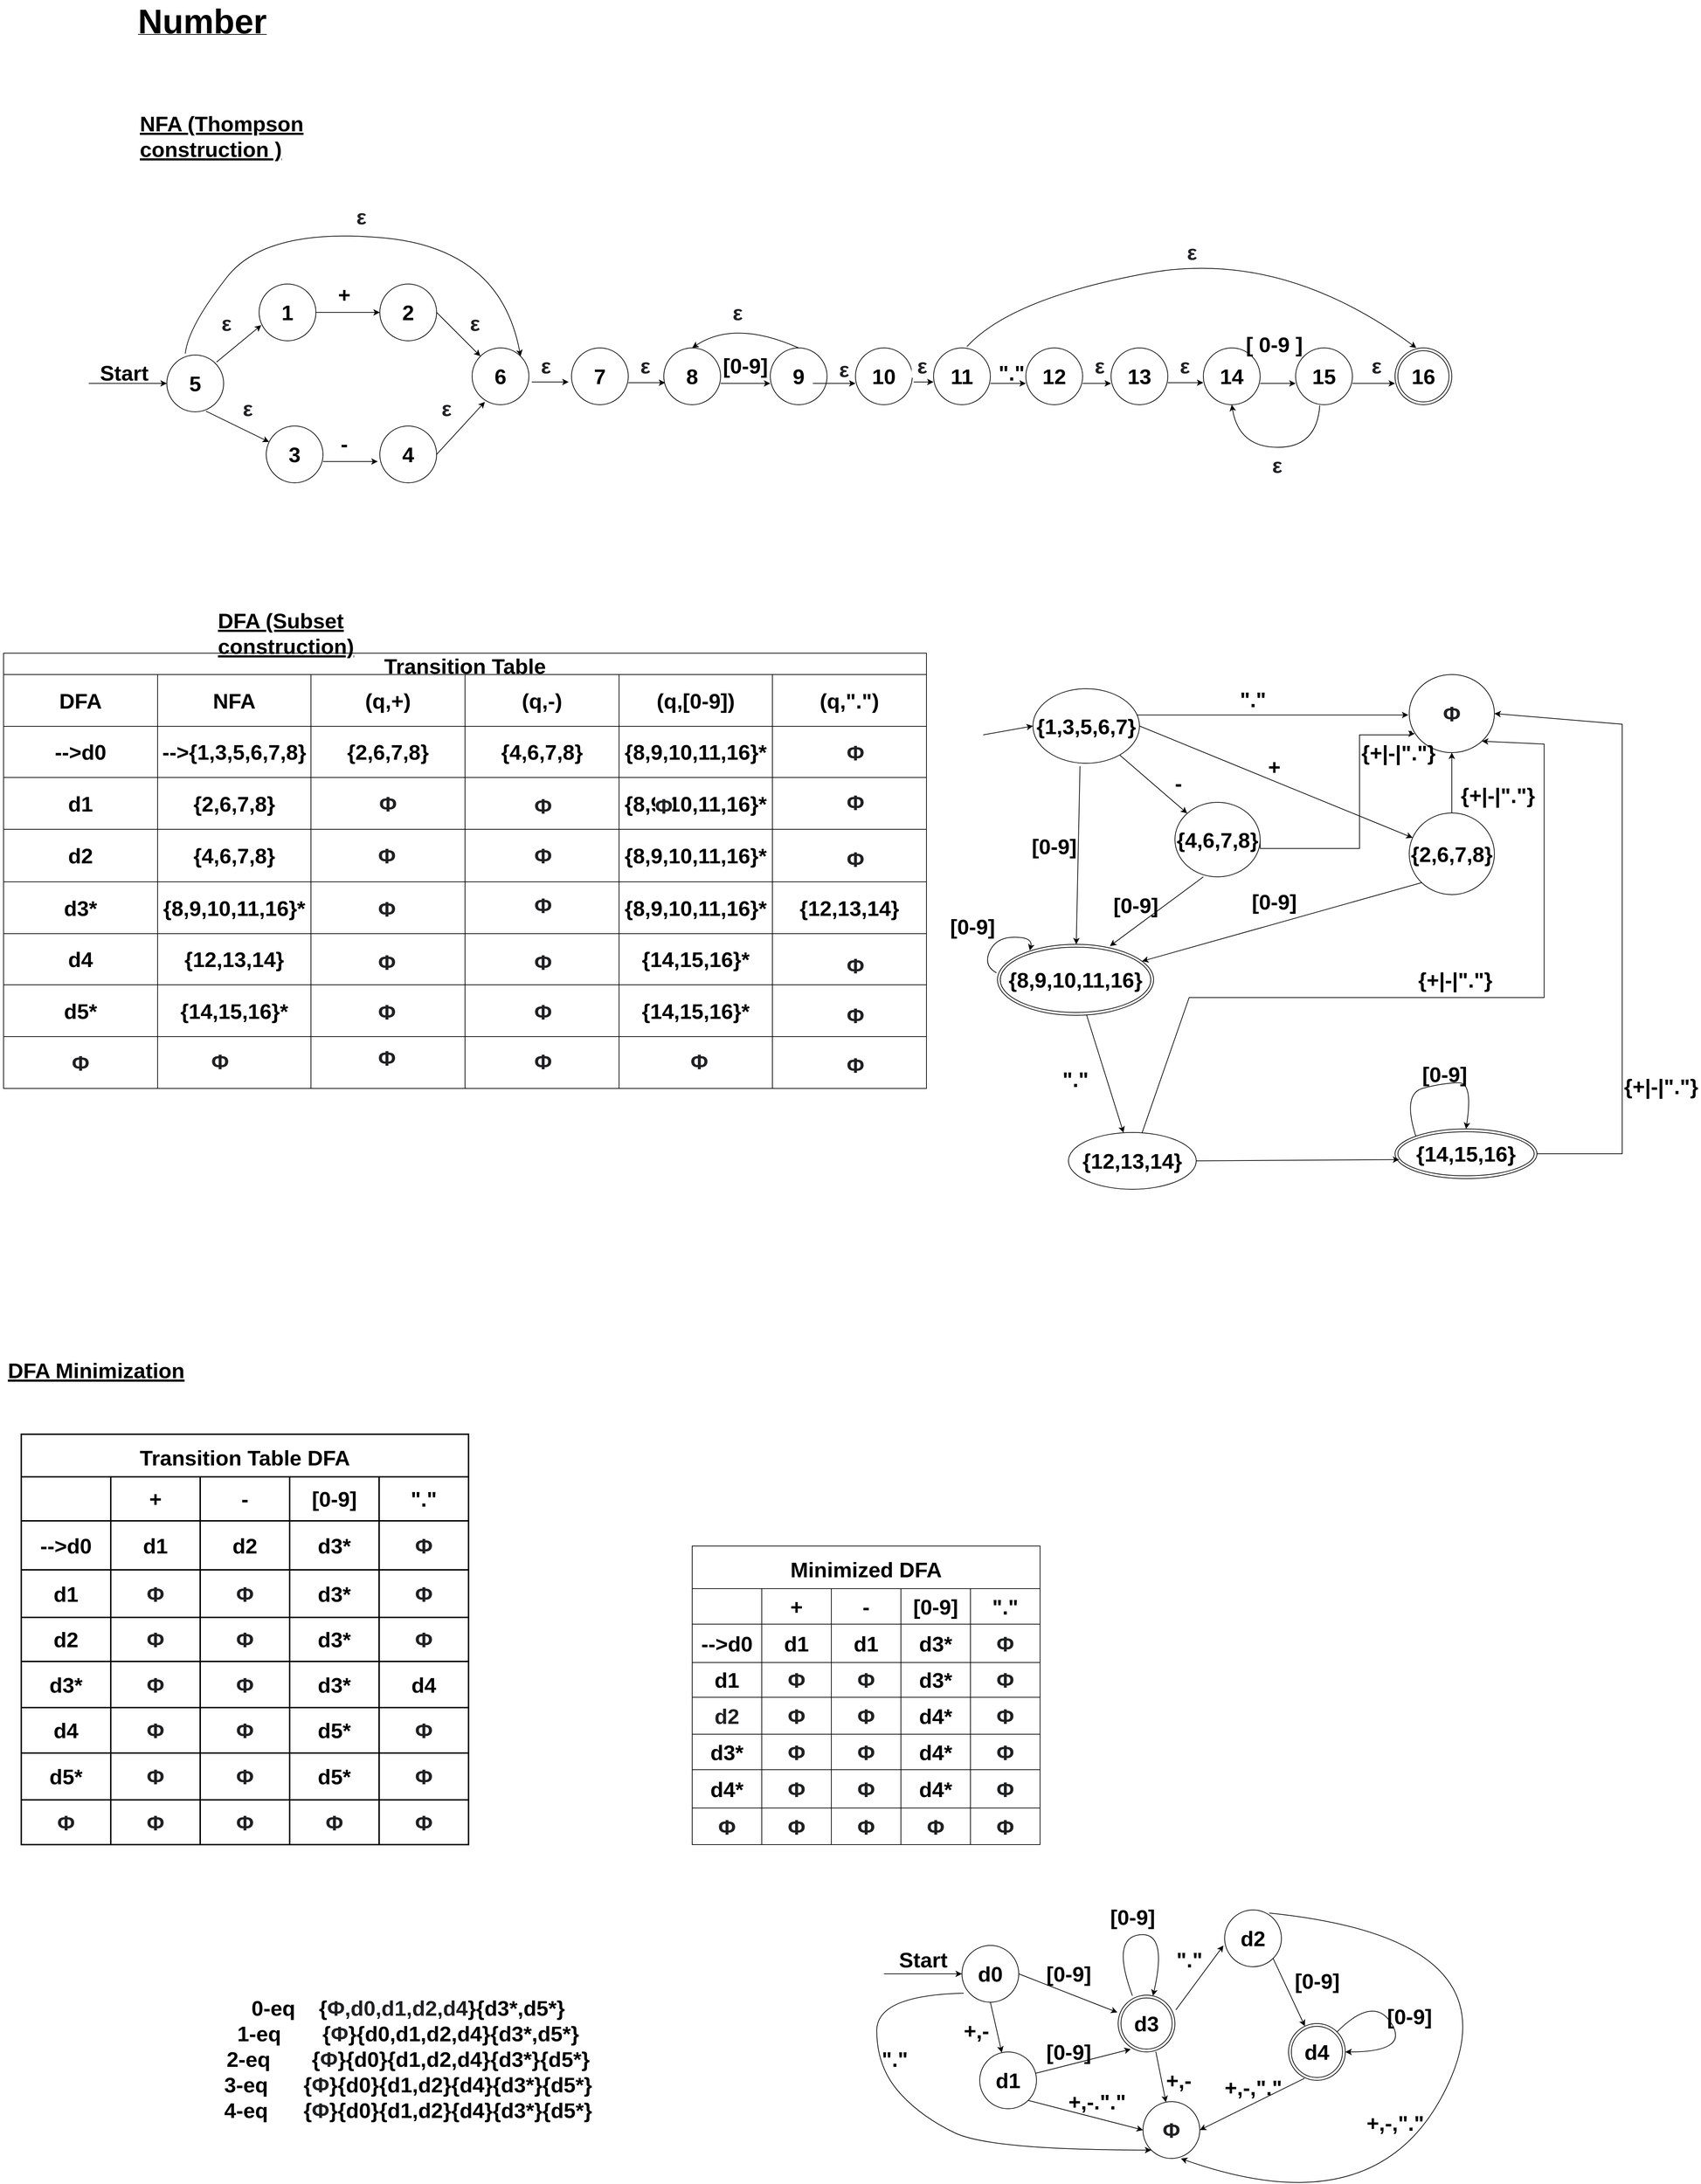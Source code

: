 <mxfile version="20.6.0" type="google" pages="9"><diagram id="60ei7dgpxvboOXX3WOzQ" name="Number"><mxGraphModel grid="1" page="1" gridSize="10" guides="1" tooltips="1" connect="1" arrows="1" fold="1" pageScale="1" pageWidth="2500" pageHeight="3300" math="0" shadow="0"><root><mxCell id="0"/><mxCell id="1" parent="0"/><mxCell id="qY3oOODoJv8D3RO31GKR-1" value="&lt;div&gt;&lt;u&gt;&lt;b&gt;&lt;font style=&quot;font-size: 48px;&quot;&gt;Number&lt;/font&gt;&lt;/b&gt;&lt;/u&gt;&lt;/div&gt;" style="text;html=1;strokeColor=none;fillColor=none;align=center;verticalAlign=middle;whiteSpace=wrap;rounded=0;" vertex="1" parent="1"><mxGeometry x="260" y="60" width="140" height="60" as="geometry"/></mxCell><mxCell id="qY3oOODoJv8D3RO31GKR-2" value="5" style="ellipse;whiteSpace=wrap;html=1;aspect=fixed;fontStyle=1;fontSize=30;" vertex="1" parent="1"><mxGeometry x="280" y="560" width="80" height="80" as="geometry"/></mxCell><mxCell id="qY3oOODoJv8D3RO31GKR-3" value="7" style="ellipse;whiteSpace=wrap;html=1;aspect=fixed;fontStyle=1;fontSize=30;" vertex="1" parent="1"><mxGeometry x="850" y="550" width="80" height="80" as="geometry"/></mxCell><mxCell id="qY3oOODoJv8D3RO31GKR-4" value="1" style="ellipse;whiteSpace=wrap;html=1;aspect=fixed;fontStyle=1;fontSize=30;" vertex="1" parent="1"><mxGeometry x="410" y="460" width="80" height="80" as="geometry"/></mxCell><mxCell id="qY3oOODoJv8D3RO31GKR-5" value="2" style="ellipse;whiteSpace=wrap;html=1;aspect=fixed;fontStyle=1;fontSize=30;" vertex="1" parent="1"><mxGeometry x="580" y="460" width="80" height="80" as="geometry"/></mxCell><mxCell id="qY3oOODoJv8D3RO31GKR-6" value="8" style="ellipse;whiteSpace=wrap;html=1;aspect=fixed;fontStyle=1;fontSize=30;" vertex="1" parent="1"><mxGeometry x="980" y="550" width="80" height="80" as="geometry"/></mxCell><mxCell id="qY3oOODoJv8D3RO31GKR-7" value="3" style="ellipse;whiteSpace=wrap;html=1;aspect=fixed;fontStyle=1;fontSize=30;" vertex="1" parent="1"><mxGeometry x="420" y="660" width="80" height="80" as="geometry"/></mxCell><mxCell id="qY3oOODoJv8D3RO31GKR-9" value="11" style="ellipse;whiteSpace=wrap;html=1;aspect=fixed;fontStyle=1;fontSize=30;" vertex="1" parent="1"><mxGeometry x="1360" y="550" width="80" height="80" as="geometry"/></mxCell><mxCell id="qY3oOODoJv8D3RO31GKR-10" value="10" style="ellipse;whiteSpace=wrap;html=1;aspect=fixed;fontStyle=1;fontSize=30;" vertex="1" parent="1"><mxGeometry x="1250" y="550" width="80" height="80" as="geometry"/></mxCell><mxCell id="qY3oOODoJv8D3RO31GKR-11" value="4" style="ellipse;whiteSpace=wrap;html=1;aspect=fixed;fontStyle=1;fontSize=30;" vertex="1" parent="1"><mxGeometry x="580" y="660" width="80" height="80" as="geometry"/></mxCell><mxCell id="qY3oOODoJv8D3RO31GKR-12" value="9" style="ellipse;whiteSpace=wrap;html=1;aspect=fixed;fontStyle=1;fontSize=30;" vertex="1" parent="1"><mxGeometry x="1130" y="550" width="80" height="80" as="geometry"/></mxCell><mxCell id="qY3oOODoJv8D3RO31GKR-13" value="6" style="ellipse;whiteSpace=wrap;html=1;aspect=fixed;fontStyle=1;fontSize=30;" vertex="1" parent="1"><mxGeometry x="710" y="550" width="80" height="80" as="geometry"/></mxCell><mxCell id="qY3oOODoJv8D3RO31GKR-14" value="12" style="ellipse;whiteSpace=wrap;html=1;aspect=fixed;fontStyle=1;fontSize=30;" vertex="1" parent="1"><mxGeometry x="1490" y="550" width="80" height="80" as="geometry"/></mxCell><mxCell id="qY3oOODoJv8D3RO31GKR-15" value="13" style="ellipse;whiteSpace=wrap;html=1;aspect=fixed;fontStyle=1;fontSize=30;" vertex="1" parent="1"><mxGeometry x="1610" y="550" width="80" height="80" as="geometry"/></mxCell><mxCell id="qY3oOODoJv8D3RO31GKR-16" value="14" style="ellipse;whiteSpace=wrap;html=1;aspect=fixed;fontStyle=1;fontSize=30;" vertex="1" parent="1"><mxGeometry x="1740" y="550" width="80" height="80" as="geometry"/></mxCell><mxCell id="qY3oOODoJv8D3RO31GKR-17" value="15" style="ellipse;whiteSpace=wrap;html=1;aspect=fixed;fontStyle=1;fontSize=30;" vertex="1" parent="1"><mxGeometry x="1870" y="550" width="80" height="80" as="geometry"/></mxCell><mxCell id="qY3oOODoJv8D3RO31GKR-18" value="16" style="ellipse;shape=doubleEllipse;whiteSpace=wrap;html=1;aspect=fixed;fontStyle=1;fontSize=30;" vertex="1" parent="1"><mxGeometry x="2010" y="550" width="80" height="80" as="geometry"/></mxCell><mxCell id="qY3oOODoJv8D3RO31GKR-19" value="" style="endArrow=classic;html=1;rounded=0;entryX=0;entryY=0.5;entryDx=0;entryDy=0;fontSize=30;fontStyle=1" edge="1" parent="1" target="qY3oOODoJv8D3RO31GKR-2"><mxGeometry width="50" height="50" relative="1" as="geometry"><mxPoint x="170" y="600" as="sourcePoint"/><mxPoint x="230" y="590" as="targetPoint"/><Array as="points"/></mxGeometry></mxCell><mxCell id="42mCV8KO3cPL4lB0Rb81-1" value="Start" style="text;html=1;strokeColor=none;fillColor=none;align=center;verticalAlign=middle;whiteSpace=wrap;rounded=0;fontSize=30;fontStyle=1" vertex="1" parent="1"><mxGeometry x="190" y="570" width="60" height="30" as="geometry"/></mxCell><mxCell id="42mCV8KO3cPL4lB0Rb81-2" value="" style="endArrow=classic;html=1;rounded=0;fontSize=30;entryX=0.038;entryY=0.725;entryDx=0;entryDy=0;entryPerimeter=0;fontStyle=1" edge="1" parent="1" target="qY3oOODoJv8D3RO31GKR-4"><mxGeometry width="50" height="50" relative="1" as="geometry"><mxPoint x="350" y="570" as="sourcePoint"/><mxPoint x="400" y="520" as="targetPoint"/></mxGeometry></mxCell><mxCell id="42mCV8KO3cPL4lB0Rb81-3" value="" style="endArrow=classic;html=1;rounded=0;fontSize=30;exitX=0.688;exitY=0.988;exitDx=0;exitDy=0;exitPerimeter=0;fontStyle=1" edge="1" parent="1" source="qY3oOODoJv8D3RO31GKR-2" target="qY3oOODoJv8D3RO31GKR-7"><mxGeometry width="50" height="50" relative="1" as="geometry"><mxPoint x="370" y="640" as="sourcePoint"/><mxPoint x="420" y="590" as="targetPoint"/></mxGeometry></mxCell><mxCell id="42mCV8KO3cPL4lB0Rb81-4" value="" style="endArrow=classic;html=1;rounded=0;fontSize=30;exitX=1;exitY=0.5;exitDx=0;exitDy=0;fontStyle=1" edge="1" parent="1" source="qY3oOODoJv8D3RO31GKR-4"><mxGeometry width="50" height="50" relative="1" as="geometry"><mxPoint x="530" y="550" as="sourcePoint"/><mxPoint x="580" y="500" as="targetPoint"/></mxGeometry></mxCell><mxCell id="42mCV8KO3cPL4lB0Rb81-5" value="" style="endArrow=classic;html=1;rounded=0;fontSize=30;entryX=-0.037;entryY=0.625;entryDx=0;entryDy=0;entryPerimeter=0;fontStyle=1" edge="1" parent="1" target="qY3oOODoJv8D3RO31GKR-11"><mxGeometry width="50" height="50" relative="1" as="geometry"><mxPoint x="500" y="710" as="sourcePoint"/><mxPoint x="550" y="660" as="targetPoint"/></mxGeometry></mxCell><mxCell id="42mCV8KO3cPL4lB0Rb81-6" value="" style="endArrow=classic;html=1;rounded=0;fontSize=30;entryX=0;entryY=0;entryDx=0;entryDy=0;fontStyle=1" edge="1" parent="1" target="qY3oOODoJv8D3RO31GKR-13"><mxGeometry width="50" height="50" relative="1" as="geometry"><mxPoint x="660" y="500" as="sourcePoint"/><mxPoint x="710" y="450" as="targetPoint"/></mxGeometry></mxCell><mxCell id="42mCV8KO3cPL4lB0Rb81-7" value="" style="endArrow=classic;html=1;rounded=0;fontSize=30;entryX=0.225;entryY=0.95;entryDx=0;entryDy=0;entryPerimeter=0;exitX=1;exitY=0.5;exitDx=0;exitDy=0;fontStyle=1" edge="1" parent="1" source="qY3oOODoJv8D3RO31GKR-11" target="qY3oOODoJv8D3RO31GKR-13"><mxGeometry width="50" height="50" relative="1" as="geometry"><mxPoint x="640" y="600" as="sourcePoint"/><mxPoint x="690" y="550" as="targetPoint"/><Array as="points"/></mxGeometry></mxCell><mxCell id="42mCV8KO3cPL4lB0Rb81-10" value="" style="endArrow=classic;html=1;rounded=0;fontSize=30;entryX=-0.05;entryY=0.6;entryDx=0;entryDy=0;entryPerimeter=0;exitX=1.05;exitY=0.6;exitDx=0;exitDy=0;exitPerimeter=0;fontStyle=1" edge="1" parent="1" source="qY3oOODoJv8D3RO31GKR-13" target="qY3oOODoJv8D3RO31GKR-3"><mxGeometry width="50" height="50" relative="1" as="geometry"><mxPoint x="790" y="610" as="sourcePoint"/><mxPoint x="840" y="560" as="targetPoint"/></mxGeometry></mxCell><mxCell id="42mCV8KO3cPL4lB0Rb81-11" value="" style="endArrow=classic;html=1;rounded=0;fontSize=30;entryX=0.025;entryY=0.613;entryDx=0;entryDy=0;entryPerimeter=0;fontStyle=1" edge="1" parent="1" target="qY3oOODoJv8D3RO31GKR-6"><mxGeometry width="50" height="50" relative="1" as="geometry"><mxPoint x="930" y="599" as="sourcePoint"/><mxPoint x="980" y="590" as="targetPoint"/></mxGeometry></mxCell><mxCell id="42mCV8KO3cPL4lB0Rb81-12" value="" style="endArrow=classic;html=1;rounded=0;fontSize=30;entryX=0;entryY=0.625;entryDx=0;entryDy=0;entryPerimeter=0;fontStyle=1" edge="1" parent="1" target="qY3oOODoJv8D3RO31GKR-12"><mxGeometry width="50" height="50" relative="1" as="geometry"><mxPoint x="1060" y="600" as="sourcePoint"/><mxPoint x="1150" y="550" as="targetPoint"/></mxGeometry></mxCell><mxCell id="42mCV8KO3cPL4lB0Rb81-13" value="" style="endArrow=classic;html=1;rounded=0;fontSize=30;entryX=0;entryY=0.625;entryDx=0;entryDy=0;entryPerimeter=0;fontStyle=1" edge="1" parent="1" target="qY3oOODoJv8D3RO31GKR-10"><mxGeometry width="50" height="50" relative="1" as="geometry"><mxPoint x="1190" y="600" as="sourcePoint"/><mxPoint x="1150" y="550" as="targetPoint"/></mxGeometry></mxCell><mxCell id="42mCV8KO3cPL4lB0Rb81-14" value="" style="endArrow=classic;html=1;rounded=0;fontSize=30;entryX=0;entryY=0.6;entryDx=0;entryDy=0;entryPerimeter=0;exitX=1.025;exitY=0.6;exitDx=0;exitDy=0;exitPerimeter=0;fontStyle=1" edge="1" parent="1" source="qY3oOODoJv8D3RO31GKR-10" target="qY3oOODoJv8D3RO31GKR-9"><mxGeometry width="50" height="50" relative="1" as="geometry"><mxPoint x="1200" y="610" as="sourcePoint"/><mxPoint x="1250" y="610" as="targetPoint"/></mxGeometry></mxCell><mxCell id="42mCV8KO3cPL4lB0Rb81-15" value="" style="endArrow=classic;html=1;rounded=0;fontSize=30;fontStyle=1" edge="1" parent="1"><mxGeometry width="50" height="50" relative="1" as="geometry"><mxPoint x="1440" y="600" as="sourcePoint"/><mxPoint x="1490" y="600" as="targetPoint"/></mxGeometry></mxCell><mxCell id="42mCV8KO3cPL4lB0Rb81-16" value="" style="endArrow=classic;html=1;rounded=0;fontSize=30;fontStyle=1" edge="1" parent="1"><mxGeometry width="50" height="50" relative="1" as="geometry"><mxPoint x="1570" y="600" as="sourcePoint"/><mxPoint x="1610" y="600" as="targetPoint"/></mxGeometry></mxCell><mxCell id="42mCV8KO3cPL4lB0Rb81-17" value="" style="endArrow=classic;html=1;rounded=0;fontSize=30;entryX=0;entryY=0.613;entryDx=0;entryDy=0;entryPerimeter=0;fontStyle=1" edge="1" parent="1" target="qY3oOODoJv8D3RO31GKR-16"><mxGeometry width="50" height="50" relative="1" as="geometry"><mxPoint x="1690" y="599" as="sourcePoint"/><mxPoint x="1540" y="550" as="targetPoint"/></mxGeometry></mxCell><mxCell id="42mCV8KO3cPL4lB0Rb81-18" value="" style="endArrow=classic;html=1;rounded=0;fontSize=30;fontStyle=1" edge="1" parent="1"><mxGeometry width="50" height="50" relative="1" as="geometry"><mxPoint x="1820" y="600" as="sourcePoint"/><mxPoint x="1870" y="600" as="targetPoint"/></mxGeometry></mxCell><mxCell id="42mCV8KO3cPL4lB0Rb81-19" value="" style="endArrow=classic;html=1;rounded=0;fontSize=30;fontStyle=1" edge="1" parent="1"><mxGeometry width="50" height="50" relative="1" as="geometry"><mxPoint x="1950" y="600" as="sourcePoint"/><mxPoint x="2010" y="600" as="targetPoint"/></mxGeometry></mxCell><mxCell id="42mCV8KO3cPL4lB0Rb81-21" value="" style="curved=1;endArrow=classic;html=1;rounded=0;fontSize=30;exitX=0.325;exitY=-0.025;exitDx=0;exitDy=0;exitPerimeter=0;entryX=1;entryY=0;entryDx=0;entryDy=0;fontStyle=1" edge="1" parent="1" source="qY3oOODoJv8D3RO31GKR-2" target="qY3oOODoJv8D3RO31GKR-13"><mxGeometry width="50" height="50" relative="1" as="geometry"><mxPoint x="780" y="440" as="sourcePoint"/><mxPoint x="830" y="390" as="targetPoint"/><Array as="points"><mxPoint x="310" y="520"/><mxPoint x="420" y="380"/><mxPoint x="750" y="410"/></Array></mxGeometry></mxCell><mxCell id="WooAJTpFqTQRJLZslIKw-2" value="&lt;font style=&quot;font-size: 30px;&quot;&gt;[0-9]&lt;/font&gt;" style="text;html=1;strokeColor=none;fillColor=none;align=center;verticalAlign=middle;whiteSpace=wrap;rounded=0;fontStyle=1;fontSize=30;" vertex="1" parent="1"><mxGeometry x="1060" y="560" width="70" height="30" as="geometry"/></mxCell><mxCell id="42mCV8KO3cPL4lB0Rb81-22" value="" style="curved=1;endArrow=classic;html=1;rounded=0;fontSize=30;exitX=0.5;exitY=0;exitDx=0;exitDy=0;entryX=0.5;entryY=0;entryDx=0;entryDy=0;fontStyle=1" edge="1" parent="1" source="qY3oOODoJv8D3RO31GKR-12" target="qY3oOODoJv8D3RO31GKR-6"><mxGeometry width="50" height="50" relative="1" as="geometry"><mxPoint x="1110" y="540" as="sourcePoint"/><mxPoint x="1160" y="490" as="targetPoint"/><Array as="points"><mxPoint x="1080" y="510"/></Array></mxGeometry></mxCell><mxCell id="42mCV8KO3cPL4lB0Rb81-23" value="" style="curved=1;endArrow=classic;html=1;rounded=0;fontSize=30;entryX=0.375;entryY=0;entryDx=0;entryDy=0;entryPerimeter=0;exitX=0.588;exitY=-0.025;exitDx=0;exitDy=0;exitPerimeter=0;fontStyle=1" edge="1" parent="1" source="qY3oOODoJv8D3RO31GKR-9" target="qY3oOODoJv8D3RO31GKR-18"><mxGeometry width="50" height="50" relative="1" as="geometry"><mxPoint x="1530" y="540" as="sourcePoint"/><mxPoint x="1580" y="490" as="targetPoint"/><Array as="points"><mxPoint x="1470" y="480"/><mxPoint x="1850" y="410"/></Array></mxGeometry></mxCell><mxCell id="42mCV8KO3cPL4lB0Rb81-24" value="" style="curved=1;endArrow=classic;html=1;rounded=0;fontSize=30;entryX=0.5;entryY=1;entryDx=0;entryDy=0;exitX=0.425;exitY=1.013;exitDx=0;exitDy=0;exitPerimeter=0;fontStyle=1" edge="1" parent="1" source="qY3oOODoJv8D3RO31GKR-17" target="qY3oOODoJv8D3RO31GKR-16"><mxGeometry width="50" height="50" relative="1" as="geometry"><mxPoint x="1750" y="750" as="sourcePoint"/><mxPoint x="1800" y="700" as="targetPoint"/><Array as="points"><mxPoint x="1900" y="690"/><mxPoint x="1790" y="690"/></Array></mxGeometry></mxCell><mxCell id="42mCV8KO3cPL4lB0Rb81-25" value="&lt;span style=&quot;color: rgb(32, 33, 36); font-family: arial, sans-serif; font-size: 30px; text-align: left; background-color: rgb(255, 255, 255);&quot;&gt;&amp;nbsp;ε&lt;/span&gt;" style="text;html=1;strokeColor=none;fillColor=none;align=center;verticalAlign=middle;whiteSpace=wrap;rounded=0;fontStyle=1;fontSize=30;" vertex="1" parent="1"><mxGeometry x="520" y="350" width="60" height="30" as="geometry"/></mxCell><mxCell id="42mCV8KO3cPL4lB0Rb81-26" value="&lt;span style=&quot;color: rgb(32, 33, 36); font-family: arial, sans-serif; font-size: 30px; text-align: left; background-color: rgb(255, 255, 255);&quot;&gt;&amp;nbsp;ε&lt;/span&gt;" style="text;html=1;strokeColor=none;fillColor=none;align=center;verticalAlign=middle;whiteSpace=wrap;rounded=0;fontStyle=1;fontSize=30;" vertex="1" parent="1"><mxGeometry x="330" y="500" width="60" height="30" as="geometry"/></mxCell><mxCell id="42mCV8KO3cPL4lB0Rb81-27" value="&lt;span style=&quot;color: rgb(32, 33, 36); font-family: arial, sans-serif; font-size: 30px; text-align: left; background-color: rgb(255, 255, 255);&quot;&gt;&amp;nbsp;ε&lt;/span&gt;" style="text;html=1;strokeColor=none;fillColor=none;align=center;verticalAlign=middle;whiteSpace=wrap;rounded=0;fontStyle=1;fontSize=30;" vertex="1" parent="1"><mxGeometry x="360" y="620" width="60" height="30" as="geometry"/></mxCell><mxCell id="42mCV8KO3cPL4lB0Rb81-28" value="&lt;span style=&quot;color: rgb(32, 33, 36); font-family: arial, sans-serif; font-size: 30px; text-align: left; background-color: rgb(255, 255, 255);&quot;&gt;&amp;nbsp;ε&lt;/span&gt;" style="text;html=1;strokeColor=none;fillColor=none;align=center;verticalAlign=middle;whiteSpace=wrap;rounded=0;fontStyle=1;fontSize=30;" vertex="1" parent="1"><mxGeometry x="640" y="620" width="60" height="30" as="geometry"/></mxCell><mxCell id="42mCV8KO3cPL4lB0Rb81-29" value="&lt;span style=&quot;color: rgb(32, 33, 36); font-family: arial, sans-serif; font-size: 30px; text-align: left; background-color: rgb(255, 255, 255);&quot;&gt;&amp;nbsp;ε&lt;/span&gt;" style="text;html=1;strokeColor=none;fillColor=none;align=center;verticalAlign=middle;whiteSpace=wrap;rounded=0;fontStyle=1;fontSize=30;" vertex="1" parent="1"><mxGeometry x="680" y="500" width="60" height="30" as="geometry"/></mxCell><mxCell id="42mCV8KO3cPL4lB0Rb81-30" value="&lt;span style=&quot;color: rgb(32, 33, 36); font-family: arial, sans-serif; font-size: 30px; text-align: left; background-color: rgb(255, 255, 255);&quot;&gt;&amp;nbsp;ε&lt;/span&gt;" style="text;html=1;strokeColor=none;fillColor=none;align=center;verticalAlign=middle;whiteSpace=wrap;rounded=0;fontStyle=1;fontSize=30;" vertex="1" parent="1"><mxGeometry x="780" y="560" width="60" height="30" as="geometry"/></mxCell><mxCell id="42mCV8KO3cPL4lB0Rb81-31" value="&lt;span style=&quot;color: rgb(32, 33, 36); font-family: arial, sans-serif; font-size: 30px; text-align: left; background-color: rgb(255, 255, 255);&quot;&gt;&amp;nbsp;ε&lt;/span&gt;" style="text;html=1;strokeColor=none;fillColor=none;align=center;verticalAlign=middle;whiteSpace=wrap;rounded=0;fontStyle=1;fontSize=30;" vertex="1" parent="1"><mxGeometry x="920" y="560" width="60" height="30" as="geometry"/></mxCell><mxCell id="42mCV8KO3cPL4lB0Rb81-32" value="&lt;span style=&quot;color: rgb(32, 33, 36); font-family: arial, sans-serif; font-size: 30px; text-align: left; background-color: rgb(255, 255, 255);&quot;&gt;&amp;nbsp;ε&lt;/span&gt;" style="text;html=1;strokeColor=none;fillColor=none;align=center;verticalAlign=middle;whiteSpace=wrap;rounded=0;fontStyle=1;fontSize=30;" vertex="1" parent="1"><mxGeometry x="1050" y="485" width="60" height="30" as="geometry"/></mxCell><mxCell id="42mCV8KO3cPL4lB0Rb81-33" value="&lt;span style=&quot;color: rgb(32, 33, 36); font-family: arial, sans-serif; font-size: 30px; text-align: left; background-color: rgb(255, 255, 255);&quot;&gt;&amp;nbsp;ε&lt;/span&gt;" style="text;html=1;strokeColor=none;fillColor=none;align=center;verticalAlign=middle;whiteSpace=wrap;rounded=0;fontStyle=1;fontSize=30;" vertex="1" parent="1"><mxGeometry x="1210" y="570" width="40" height="20" as="geometry"/></mxCell><mxCell id="42mCV8KO3cPL4lB0Rb81-34" value="&lt;span style=&quot;color: rgb(32, 33, 36); font-family: arial, sans-serif; font-size: 30px; text-align: left; background-color: rgb(255, 255, 255);&quot;&gt;&amp;nbsp;ε&lt;/span&gt;" style="text;html=1;strokeColor=none;fillColor=none;align=center;verticalAlign=middle;whiteSpace=wrap;rounded=0;fontStyle=1;fontSize=30;" vertex="1" parent="1"><mxGeometry x="1310" y="560" width="60" height="30" as="geometry"/></mxCell><mxCell id="42mCV8KO3cPL4lB0Rb81-35" value="&lt;span style=&quot;color: rgb(32, 33, 36); font-family: arial, sans-serif; font-size: 30px; text-align: left; background-color: rgb(255, 255, 255);&quot;&gt;&amp;nbsp;ε&lt;/span&gt;" style="text;html=1;strokeColor=none;fillColor=none;align=center;verticalAlign=middle;whiteSpace=wrap;rounded=0;fontStyle=1;fontSize=30;" vertex="1" parent="1"><mxGeometry x="1690" y="400" width="60" height="30" as="geometry"/></mxCell><mxCell id="42mCV8KO3cPL4lB0Rb81-36" value="&lt;span style=&quot;color: rgb(32, 33, 36); font-family: arial, sans-serif; font-size: 30px; text-align: left; background-color: rgb(255, 255, 255);&quot;&gt;&amp;nbsp;ε&lt;/span&gt;" style="text;html=1;strokeColor=none;fillColor=none;align=center;verticalAlign=middle;whiteSpace=wrap;rounded=0;fontStyle=1;fontSize=30;" vertex="1" parent="1"><mxGeometry x="1810" y="700" width="60" height="30" as="geometry"/></mxCell><mxCell id="42mCV8KO3cPL4lB0Rb81-37" value="&lt;span style=&quot;color: rgb(32, 33, 36); font-family: arial, sans-serif; font-size: 30px; text-align: left; background-color: rgb(255, 255, 255);&quot;&gt;&amp;nbsp;ε&lt;/span&gt;" style="text;html=1;strokeColor=none;fillColor=none;align=center;verticalAlign=middle;whiteSpace=wrap;rounded=0;fontStyle=1;fontSize=30;" vertex="1" parent="1"><mxGeometry x="1560" y="560" width="60" height="30" as="geometry"/></mxCell><mxCell id="42mCV8KO3cPL4lB0Rb81-38" value="&lt;span style=&quot;color: rgb(32, 33, 36); font-family: arial, sans-serif; font-size: 30px; text-align: left; background-color: rgb(255, 255, 255);&quot;&gt;&amp;nbsp;ε&lt;/span&gt;" style="text;html=1;strokeColor=none;fillColor=none;align=center;verticalAlign=middle;whiteSpace=wrap;rounded=0;fontStyle=1;fontSize=30;" vertex="1" parent="1"><mxGeometry x="1680" y="560" width="60" height="30" as="geometry"/></mxCell><mxCell id="42mCV8KO3cPL4lB0Rb81-39" value="&lt;span style=&quot;color: rgb(32, 33, 36); font-family: arial, sans-serif; font-size: 30px; text-align: left; background-color: rgb(255, 255, 255);&quot;&gt;&amp;nbsp;ε&lt;/span&gt;" style="text;html=1;strokeColor=none;fillColor=none;align=center;verticalAlign=middle;whiteSpace=wrap;rounded=0;fontStyle=1;fontSize=30;" vertex="1" parent="1"><mxGeometry x="1950" y="560" width="60" height="30" as="geometry"/></mxCell><mxCell id="42mCV8KO3cPL4lB0Rb81-40" value="&lt;font style=&quot;font-size: 30px;&quot;&gt;+&lt;/font&gt;" style="text;html=1;strokeColor=none;fillColor=none;align=center;verticalAlign=middle;whiteSpace=wrap;rounded=0;fontSize=30;fontStyle=1" vertex="1" parent="1"><mxGeometry x="500" y="460" width="60" height="30" as="geometry"/></mxCell><mxCell id="42mCV8KO3cPL4lB0Rb81-41" value="&lt;font style=&quot;font-size: 30px;&quot;&gt;-&lt;/font&gt;" style="text;html=1;strokeColor=none;fillColor=none;align=center;verticalAlign=middle;whiteSpace=wrap;rounded=0;fontStyle=1;fontSize=30;" vertex="1" parent="1"><mxGeometry x="500" y="670" width="60" height="30" as="geometry"/></mxCell><mxCell id="42mCV8KO3cPL4lB0Rb81-43" value="&lt;font style=&quot;font-size: 30px;&quot;&gt;[ 0-9 ]&lt;/font&gt;" style="text;html=1;strokeColor=none;fillColor=none;align=center;verticalAlign=middle;whiteSpace=wrap;rounded=0;fontStyle=1;fontSize=30;" vertex="1" parent="1"><mxGeometry x="1795" y="530" width="90" height="30" as="geometry"/></mxCell><mxCell id="42mCV8KO3cPL4lB0Rb81-44" value="&lt;font style=&quot;font-size: 30px;&quot;&gt;&quot;.&quot;&lt;/font&gt;" style="text;html=1;strokeColor=none;fillColor=none;align=center;verticalAlign=middle;whiteSpace=wrap;rounded=0;fontSize=30;fontStyle=1" vertex="1" parent="1"><mxGeometry x="1440" y="570" width="60" height="30" as="geometry"/></mxCell><mxCell id="2iVMIZU3ebNk7ID9sp6x-1" value="Transition Table" style="shape=table;startSize=30;container=1;collapsible=0;childLayout=tableLayout;fontSize=30;fontStyle=1" vertex="1" parent="1"><mxGeometry x="50" y="980" width="1300" height="613" as="geometry"/></mxCell><mxCell id="2iVMIZU3ebNk7ID9sp6x-2" value="" style="shape=tableRow;horizontal=0;startSize=0;swimlaneHead=0;swimlaneBody=0;top=0;left=0;bottom=0;right=0;collapsible=0;dropTarget=0;fillColor=none;points=[[0,0.5],[1,0.5]];portConstraint=eastwest;fontSize=30;fontStyle=1" vertex="1" parent="2iVMIZU3ebNk7ID9sp6x-1"><mxGeometry y="30" width="1300" height="73" as="geometry"/></mxCell><mxCell id="JLjX9lCXAl34tNW8GC67-1" value="DFA" style="shape=partialRectangle;html=1;whiteSpace=wrap;connectable=0;overflow=hidden;fillColor=none;top=0;left=0;bottom=0;right=0;pointerEvents=1;fontSize=30;fontStyle=1" vertex="1" parent="2iVMIZU3ebNk7ID9sp6x-2"><mxGeometry width="217" height="73" as="geometry"><mxRectangle width="217" height="73" as="alternateBounds"/></mxGeometry></mxCell><mxCell id="2iVMIZU3ebNk7ID9sp6x-3" value="NFA" style="shape=partialRectangle;html=1;whiteSpace=wrap;connectable=0;overflow=hidden;fillColor=none;top=0;left=0;bottom=0;right=0;pointerEvents=1;fontSize=30;fontStyle=1" vertex="1" parent="2iVMIZU3ebNk7ID9sp6x-2"><mxGeometry x="217" width="216" height="73" as="geometry"><mxRectangle width="216" height="73" as="alternateBounds"/></mxGeometry></mxCell><mxCell id="2iVMIZU3ebNk7ID9sp6x-4" value="&lt;font style=&quot;font-size: 30px;&quot;&gt;(q,+)&lt;/font&gt;" style="shape=partialRectangle;html=1;whiteSpace=wrap;connectable=0;overflow=hidden;fillColor=none;top=0;left=0;bottom=0;right=0;pointerEvents=1;fontSize=30;fontStyle=1" vertex="1" parent="2iVMIZU3ebNk7ID9sp6x-2"><mxGeometry x="433" width="217" height="73" as="geometry"><mxRectangle width="217" height="73" as="alternateBounds"/></mxGeometry></mxCell><mxCell id="2iVMIZU3ebNk7ID9sp6x-5" value="&lt;font style=&quot;font-size: 30px;&quot;&gt;(q,-)&lt;/font&gt;" style="shape=partialRectangle;html=1;whiteSpace=wrap;connectable=0;overflow=hidden;fillColor=none;top=0;left=0;bottom=0;right=0;pointerEvents=1;fontSize=30;fontStyle=1" vertex="1" parent="2iVMIZU3ebNk7ID9sp6x-2"><mxGeometry x="650" width="217" height="73" as="geometry"><mxRectangle width="217" height="73" as="alternateBounds"/></mxGeometry></mxCell><mxCell id="2iVMIZU3ebNk7ID9sp6x-6" value="(q,[0-9])" style="shape=partialRectangle;html=1;whiteSpace=wrap;connectable=0;overflow=hidden;fillColor=none;top=0;left=0;bottom=0;right=0;pointerEvents=1;fontSize=30;fontStyle=1" vertex="1" parent="2iVMIZU3ebNk7ID9sp6x-2"><mxGeometry x="867" width="216" height="73" as="geometry"><mxRectangle width="216" height="73" as="alternateBounds"/></mxGeometry></mxCell><mxCell id="2iVMIZU3ebNk7ID9sp6x-7" value="(q,&quot;.&quot;)" style="shape=partialRectangle;html=1;whiteSpace=wrap;connectable=0;overflow=hidden;fillColor=none;top=0;left=0;bottom=0;right=0;pointerEvents=1;fontSize=30;fontStyle=1" vertex="1" parent="2iVMIZU3ebNk7ID9sp6x-2"><mxGeometry x="1083" width="217" height="73" as="geometry"><mxRectangle width="217" height="73" as="alternateBounds"/></mxGeometry></mxCell><mxCell id="2iVMIZU3ebNk7ID9sp6x-8" value="" style="shape=tableRow;horizontal=0;startSize=0;swimlaneHead=0;swimlaneBody=0;top=0;left=0;bottom=0;right=0;collapsible=0;dropTarget=0;fillColor=none;points=[[0,0.5],[1,0.5]];portConstraint=eastwest;fontSize=30;fontStyle=1" vertex="1" parent="2iVMIZU3ebNk7ID9sp6x-1"><mxGeometry y="103" width="1300" height="72" as="geometry"/></mxCell><mxCell id="JLjX9lCXAl34tNW8GC67-2" value="--&amp;gt;d0" style="shape=partialRectangle;html=1;whiteSpace=wrap;connectable=0;overflow=hidden;fillColor=none;top=0;left=0;bottom=0;right=0;pointerEvents=1;fontSize=30;fontStyle=1" vertex="1" parent="2iVMIZU3ebNk7ID9sp6x-8"><mxGeometry width="217" height="72" as="geometry"><mxRectangle width="217" height="72" as="alternateBounds"/></mxGeometry></mxCell><mxCell id="2iVMIZU3ebNk7ID9sp6x-9" value="--&amp;gt;{1,3,5,6,7,8}" style="shape=partialRectangle;html=1;whiteSpace=wrap;connectable=0;overflow=hidden;fillColor=none;top=0;left=0;bottom=0;right=0;pointerEvents=1;fontSize=30;fontStyle=1" vertex="1" parent="2iVMIZU3ebNk7ID9sp6x-8"><mxGeometry x="217" width="216" height="72" as="geometry"><mxRectangle width="216" height="72" as="alternateBounds"/></mxGeometry></mxCell><mxCell id="2iVMIZU3ebNk7ID9sp6x-10" value="{2,6,7,8}" style="shape=partialRectangle;html=1;whiteSpace=wrap;connectable=0;overflow=hidden;fillColor=none;top=0;left=0;bottom=0;right=0;pointerEvents=1;fontSize=30;fontStyle=1" vertex="1" parent="2iVMIZU3ebNk7ID9sp6x-8"><mxGeometry x="433" width="217" height="72" as="geometry"><mxRectangle width="217" height="72" as="alternateBounds"/></mxGeometry></mxCell><mxCell id="2iVMIZU3ebNk7ID9sp6x-11" value="{4,6,7,8}" style="shape=partialRectangle;html=1;whiteSpace=wrap;connectable=0;overflow=hidden;fillColor=none;top=0;left=0;bottom=0;right=0;pointerEvents=1;fontSize=30;fontStyle=1" vertex="1" parent="2iVMIZU3ebNk7ID9sp6x-8"><mxGeometry x="650" width="217" height="72" as="geometry"><mxRectangle width="217" height="72" as="alternateBounds"/></mxGeometry></mxCell><mxCell id="2iVMIZU3ebNk7ID9sp6x-12" value="{8,9,10,11,16}*" style="shape=partialRectangle;html=1;whiteSpace=wrap;connectable=0;overflow=hidden;fillColor=none;top=0;left=0;bottom=0;right=0;pointerEvents=1;fontSize=30;fontStyle=1" vertex="1" parent="2iVMIZU3ebNk7ID9sp6x-8"><mxGeometry x="867" width="216" height="72" as="geometry"><mxRectangle width="216" height="72" as="alternateBounds"/></mxGeometry></mxCell><mxCell id="2iVMIZU3ebNk7ID9sp6x-13" value="" style="shape=partialRectangle;html=1;whiteSpace=wrap;connectable=0;overflow=hidden;fillColor=none;top=0;left=0;bottom=0;right=0;pointerEvents=1;fontSize=30;fontStyle=1" vertex="1" parent="2iVMIZU3ebNk7ID9sp6x-8"><mxGeometry x="1083" width="217" height="72" as="geometry"><mxRectangle width="217" height="72" as="alternateBounds"/></mxGeometry></mxCell><mxCell id="2iVMIZU3ebNk7ID9sp6x-14" value="" style="shape=tableRow;horizontal=0;startSize=0;swimlaneHead=0;swimlaneBody=0;top=0;left=0;bottom=0;right=0;collapsible=0;dropTarget=0;fillColor=none;points=[[0,0.5],[1,0.5]];portConstraint=eastwest;fontSize=30;fontStyle=1" vertex="1" parent="2iVMIZU3ebNk7ID9sp6x-1"><mxGeometry y="175" width="1300" height="73" as="geometry"/></mxCell><mxCell id="JLjX9lCXAl34tNW8GC67-3" value="d1" style="shape=partialRectangle;html=1;whiteSpace=wrap;connectable=0;overflow=hidden;fillColor=none;top=0;left=0;bottom=0;right=0;pointerEvents=1;fontSize=30;fontStyle=1" vertex="1" parent="2iVMIZU3ebNk7ID9sp6x-14"><mxGeometry width="217" height="73" as="geometry"><mxRectangle width="217" height="73" as="alternateBounds"/></mxGeometry></mxCell><mxCell id="2iVMIZU3ebNk7ID9sp6x-15" value="{2,6,7,8}" style="shape=partialRectangle;html=1;whiteSpace=wrap;connectable=0;overflow=hidden;fillColor=none;top=0;left=0;bottom=0;right=0;pointerEvents=1;fontSize=30;fontStyle=1" vertex="1" parent="2iVMIZU3ebNk7ID9sp6x-14"><mxGeometry x="217" width="216" height="73" as="geometry"><mxRectangle width="216" height="73" as="alternateBounds"/></mxGeometry></mxCell><mxCell id="2iVMIZU3ebNk7ID9sp6x-16" value="&lt;span style=&quot;color: rgb(32, 33, 34); font-family: Arial; text-align: start; background-color: rgb(255, 255, 255); font-size: 30px;&quot;&gt;Φ&lt;/span&gt;&lt;br&gt;" style="shape=partialRectangle;html=1;whiteSpace=wrap;connectable=0;overflow=hidden;fillColor=none;top=0;left=0;bottom=0;right=0;pointerEvents=1;fontSize=30;fontStyle=1" vertex="1" parent="2iVMIZU3ebNk7ID9sp6x-14"><mxGeometry x="433" width="217" height="73" as="geometry"><mxRectangle width="217" height="73" as="alternateBounds"/></mxGeometry></mxCell><mxCell id="2iVMIZU3ebNk7ID9sp6x-17" value="" style="shape=partialRectangle;html=1;whiteSpace=wrap;connectable=0;overflow=hidden;fillColor=none;top=0;left=0;bottom=0;right=0;pointerEvents=1;fontSize=30;fontStyle=1" vertex="1" parent="2iVMIZU3ebNk7ID9sp6x-14"><mxGeometry x="650" width="217" height="73" as="geometry"><mxRectangle width="217" height="73" as="alternateBounds"/></mxGeometry></mxCell><mxCell id="2iVMIZU3ebNk7ID9sp6x-18" value="{8,9,10,11,16}*" style="shape=partialRectangle;html=1;whiteSpace=wrap;connectable=0;overflow=hidden;fillColor=none;top=0;left=0;bottom=0;right=0;pointerEvents=1;fontSize=30;fontStyle=1" vertex="1" parent="2iVMIZU3ebNk7ID9sp6x-14"><mxGeometry x="867" width="216" height="73" as="geometry"><mxRectangle width="216" height="73" as="alternateBounds"/></mxGeometry></mxCell><mxCell id="2iVMIZU3ebNk7ID9sp6x-19" value="" style="shape=partialRectangle;html=1;whiteSpace=wrap;connectable=0;overflow=hidden;fillColor=none;top=0;left=0;bottom=0;right=0;pointerEvents=1;fontSize=30;fontStyle=1" vertex="1" parent="2iVMIZU3ebNk7ID9sp6x-14"><mxGeometry x="1083" width="217" height="73" as="geometry"><mxRectangle width="217" height="73" as="alternateBounds"/></mxGeometry></mxCell><mxCell id="2iVMIZU3ebNk7ID9sp6x-20" value="" style="shape=tableRow;horizontal=0;startSize=0;swimlaneHead=0;swimlaneBody=0;top=0;left=0;bottom=0;right=0;collapsible=0;dropTarget=0;fillColor=none;points=[[0,0.5],[1,0.5]];portConstraint=eastwest;fontSize=30;fontStyle=1" vertex="1" parent="2iVMIZU3ebNk7ID9sp6x-1"><mxGeometry y="248" width="1300" height="74" as="geometry"/></mxCell><mxCell id="JLjX9lCXAl34tNW8GC67-4" value="d2" style="shape=partialRectangle;html=1;whiteSpace=wrap;connectable=0;overflow=hidden;fillColor=none;top=0;left=0;bottom=0;right=0;pointerEvents=1;fontSize=30;fontStyle=1" vertex="1" parent="2iVMIZU3ebNk7ID9sp6x-20"><mxGeometry width="217" height="74" as="geometry"><mxRectangle width="217" height="74" as="alternateBounds"/></mxGeometry></mxCell><mxCell id="2iVMIZU3ebNk7ID9sp6x-21" value="{4,6,7,8}" style="shape=partialRectangle;html=1;whiteSpace=wrap;connectable=0;overflow=hidden;fillColor=none;top=0;left=0;bottom=0;right=0;pointerEvents=1;fontSize=30;fontStyle=1" vertex="1" parent="2iVMIZU3ebNk7ID9sp6x-20"><mxGeometry x="217" width="216" height="74" as="geometry"><mxRectangle width="216" height="74" as="alternateBounds"/></mxGeometry></mxCell><mxCell id="2iVMIZU3ebNk7ID9sp6x-22" value="" style="shape=partialRectangle;html=1;whiteSpace=wrap;connectable=0;overflow=hidden;fillColor=none;top=0;left=0;bottom=0;right=0;pointerEvents=1;fontSize=30;fontStyle=1" vertex="1" parent="2iVMIZU3ebNk7ID9sp6x-20"><mxGeometry x="433" width="217" height="74" as="geometry"><mxRectangle width="217" height="74" as="alternateBounds"/></mxGeometry></mxCell><mxCell id="2iVMIZU3ebNk7ID9sp6x-23" value="" style="shape=partialRectangle;html=1;whiteSpace=wrap;connectable=0;overflow=hidden;fillColor=none;top=0;left=0;bottom=0;right=0;pointerEvents=1;fontSize=30;fontStyle=1" vertex="1" parent="2iVMIZU3ebNk7ID9sp6x-20"><mxGeometry x="650" width="217" height="74" as="geometry"><mxRectangle width="217" height="74" as="alternateBounds"/></mxGeometry></mxCell><mxCell id="2iVMIZU3ebNk7ID9sp6x-24" value="{8,9,10,11,16}*" style="shape=partialRectangle;html=1;whiteSpace=wrap;connectable=0;overflow=hidden;fillColor=none;top=0;left=0;bottom=0;right=0;pointerEvents=1;fontSize=30;fontStyle=1" vertex="1" parent="2iVMIZU3ebNk7ID9sp6x-20"><mxGeometry x="867" width="216" height="74" as="geometry"><mxRectangle width="216" height="74" as="alternateBounds"/></mxGeometry></mxCell><mxCell id="2iVMIZU3ebNk7ID9sp6x-25" value="" style="shape=partialRectangle;html=1;whiteSpace=wrap;connectable=0;overflow=hidden;fillColor=none;top=0;left=0;bottom=0;right=0;pointerEvents=1;fontSize=30;fontStyle=1" vertex="1" parent="2iVMIZU3ebNk7ID9sp6x-20"><mxGeometry x="1083" width="217" height="74" as="geometry"><mxRectangle width="217" height="74" as="alternateBounds"/></mxGeometry></mxCell><mxCell id="2iVMIZU3ebNk7ID9sp6x-26" value="" style="shape=tableRow;horizontal=0;startSize=0;swimlaneHead=0;swimlaneBody=0;top=0;left=0;bottom=0;right=0;collapsible=0;dropTarget=0;fillColor=none;points=[[0,0.5],[1,0.5]];portConstraint=eastwest;fontSize=30;fontStyle=1" vertex="1" parent="2iVMIZU3ebNk7ID9sp6x-1"><mxGeometry y="322" width="1300" height="73" as="geometry"/></mxCell><mxCell id="JLjX9lCXAl34tNW8GC67-5" value="d3*" style="shape=partialRectangle;html=1;whiteSpace=wrap;connectable=0;overflow=hidden;fillColor=none;top=0;left=0;bottom=0;right=0;pointerEvents=1;fontSize=30;fontStyle=1" vertex="1" parent="2iVMIZU3ebNk7ID9sp6x-26"><mxGeometry width="217" height="73" as="geometry"><mxRectangle width="217" height="73" as="alternateBounds"/></mxGeometry></mxCell><mxCell id="2iVMIZU3ebNk7ID9sp6x-27" value="{8,9,10,11,16}*" style="shape=partialRectangle;html=1;whiteSpace=wrap;connectable=0;overflow=hidden;fillColor=none;top=0;left=0;bottom=0;right=0;pointerEvents=1;fontSize=30;fontStyle=1" vertex="1" parent="2iVMIZU3ebNk7ID9sp6x-26"><mxGeometry x="217" width="216" height="73" as="geometry"><mxRectangle width="216" height="73" as="alternateBounds"/></mxGeometry></mxCell><mxCell id="2iVMIZU3ebNk7ID9sp6x-28" value="" style="shape=partialRectangle;html=1;whiteSpace=wrap;connectable=0;overflow=hidden;fillColor=none;top=0;left=0;bottom=0;right=0;pointerEvents=1;fontSize=30;fontStyle=1" vertex="1" parent="2iVMIZU3ebNk7ID9sp6x-26"><mxGeometry x="433" width="217" height="73" as="geometry"><mxRectangle width="217" height="73" as="alternateBounds"/></mxGeometry></mxCell><mxCell id="2iVMIZU3ebNk7ID9sp6x-29" value="" style="shape=partialRectangle;html=1;whiteSpace=wrap;connectable=0;overflow=hidden;fillColor=none;top=0;left=0;bottom=0;right=0;pointerEvents=1;fontSize=30;fontStyle=1" vertex="1" parent="2iVMIZU3ebNk7ID9sp6x-26"><mxGeometry x="650" width="217" height="73" as="geometry"><mxRectangle width="217" height="73" as="alternateBounds"/></mxGeometry></mxCell><mxCell id="2iVMIZU3ebNk7ID9sp6x-30" value="{8,9,10,11,16}*" style="shape=partialRectangle;html=1;whiteSpace=wrap;connectable=0;overflow=hidden;fillColor=none;top=0;left=0;bottom=0;right=0;pointerEvents=1;fontSize=30;fontStyle=1" vertex="1" parent="2iVMIZU3ebNk7ID9sp6x-26"><mxGeometry x="867" width="216" height="73" as="geometry"><mxRectangle width="216" height="73" as="alternateBounds"/></mxGeometry></mxCell><mxCell id="2iVMIZU3ebNk7ID9sp6x-31" value="{12,13,14}" style="shape=partialRectangle;html=1;whiteSpace=wrap;connectable=0;overflow=hidden;fillColor=none;top=0;left=0;bottom=0;right=0;pointerEvents=1;fontSize=30;fontStyle=1" vertex="1" parent="2iVMIZU3ebNk7ID9sp6x-26"><mxGeometry x="1083" width="217" height="73" as="geometry"><mxRectangle width="217" height="73" as="alternateBounds"/></mxGeometry></mxCell><mxCell id="2iVMIZU3ebNk7ID9sp6x-32" value="" style="shape=tableRow;horizontal=0;startSize=0;swimlaneHead=0;swimlaneBody=0;top=0;left=0;bottom=0;right=0;collapsible=0;dropTarget=0;fillColor=none;points=[[0,0.5],[1,0.5]];portConstraint=eastwest;fontSize=30;fontStyle=1" vertex="1" parent="2iVMIZU3ebNk7ID9sp6x-1"><mxGeometry y="395" width="1300" height="72" as="geometry"/></mxCell><mxCell id="JLjX9lCXAl34tNW8GC67-6" value="d4" style="shape=partialRectangle;html=1;whiteSpace=wrap;connectable=0;overflow=hidden;fillColor=none;top=0;left=0;bottom=0;right=0;pointerEvents=1;fontSize=30;fontStyle=1" vertex="1" parent="2iVMIZU3ebNk7ID9sp6x-32"><mxGeometry width="217" height="72" as="geometry"><mxRectangle width="217" height="72" as="alternateBounds"/></mxGeometry></mxCell><mxCell id="2iVMIZU3ebNk7ID9sp6x-33" value="{12,13,14}" style="shape=partialRectangle;html=1;whiteSpace=wrap;connectable=0;overflow=hidden;fillColor=none;top=0;left=0;bottom=0;right=0;pointerEvents=1;fontSize=30;fontStyle=1" vertex="1" parent="2iVMIZU3ebNk7ID9sp6x-32"><mxGeometry x="217" width="216" height="72" as="geometry"><mxRectangle width="216" height="72" as="alternateBounds"/></mxGeometry></mxCell><mxCell id="2iVMIZU3ebNk7ID9sp6x-34" value="" style="shape=partialRectangle;html=1;whiteSpace=wrap;connectable=0;overflow=hidden;fillColor=none;top=0;left=0;bottom=0;right=0;pointerEvents=1;fontSize=30;fontStyle=1" vertex="1" parent="2iVMIZU3ebNk7ID9sp6x-32"><mxGeometry x="433" width="217" height="72" as="geometry"><mxRectangle width="217" height="72" as="alternateBounds"/></mxGeometry></mxCell><mxCell id="2iVMIZU3ebNk7ID9sp6x-35" value="" style="shape=partialRectangle;html=1;whiteSpace=wrap;connectable=0;overflow=hidden;fillColor=none;top=0;left=0;bottom=0;right=0;pointerEvents=1;fontSize=30;fontStyle=1" vertex="1" parent="2iVMIZU3ebNk7ID9sp6x-32"><mxGeometry x="650" width="217" height="72" as="geometry"><mxRectangle width="217" height="72" as="alternateBounds"/></mxGeometry></mxCell><mxCell id="2iVMIZU3ebNk7ID9sp6x-36" value="{14,15,16}*" style="shape=partialRectangle;html=1;whiteSpace=wrap;connectable=0;overflow=hidden;fillColor=none;top=0;left=0;bottom=0;right=0;pointerEvents=1;fontSize=30;fontStyle=1" vertex="1" parent="2iVMIZU3ebNk7ID9sp6x-32"><mxGeometry x="867" width="216" height="72" as="geometry"><mxRectangle width="216" height="72" as="alternateBounds"/></mxGeometry></mxCell><mxCell id="2iVMIZU3ebNk7ID9sp6x-37" value="" style="shape=partialRectangle;html=1;whiteSpace=wrap;connectable=0;overflow=hidden;fillColor=none;top=0;left=0;bottom=0;right=0;pointerEvents=1;fontSize=30;fontStyle=1" vertex="1" parent="2iVMIZU3ebNk7ID9sp6x-32"><mxGeometry x="1083" width="217" height="72" as="geometry"><mxRectangle width="217" height="72" as="alternateBounds"/></mxGeometry></mxCell><mxCell id="2iVMIZU3ebNk7ID9sp6x-38" value="" style="shape=tableRow;horizontal=0;startSize=0;swimlaneHead=0;swimlaneBody=0;top=0;left=0;bottom=0;right=0;collapsible=0;dropTarget=0;fillColor=none;points=[[0,0.5],[1,0.5]];portConstraint=eastwest;fontSize=30;fontStyle=1" vertex="1" parent="2iVMIZU3ebNk7ID9sp6x-1"><mxGeometry y="467" width="1300" height="73" as="geometry"/></mxCell><mxCell id="JLjX9lCXAl34tNW8GC67-7" value="d5*" style="shape=partialRectangle;html=1;whiteSpace=wrap;connectable=0;overflow=hidden;fillColor=none;top=0;left=0;bottom=0;right=0;pointerEvents=1;fontSize=30;fontStyle=1" vertex="1" parent="2iVMIZU3ebNk7ID9sp6x-38"><mxGeometry width="217" height="73" as="geometry"><mxRectangle width="217" height="73" as="alternateBounds"/></mxGeometry></mxCell><mxCell id="2iVMIZU3ebNk7ID9sp6x-39" value="{14,15,16}*" style="shape=partialRectangle;html=1;whiteSpace=wrap;connectable=0;overflow=hidden;fillColor=none;top=0;left=0;bottom=0;right=0;pointerEvents=1;fontSize=30;fontStyle=1" vertex="1" parent="2iVMIZU3ebNk7ID9sp6x-38"><mxGeometry x="217" width="216" height="73" as="geometry"><mxRectangle width="216" height="73" as="alternateBounds"/></mxGeometry></mxCell><mxCell id="2iVMIZU3ebNk7ID9sp6x-40" value="" style="shape=partialRectangle;html=1;whiteSpace=wrap;connectable=0;overflow=hidden;fillColor=none;top=0;left=0;bottom=0;right=0;pointerEvents=1;fontSize=30;fontStyle=1" vertex="1" parent="2iVMIZU3ebNk7ID9sp6x-38"><mxGeometry x="433" width="217" height="73" as="geometry"><mxRectangle width="217" height="73" as="alternateBounds"/></mxGeometry></mxCell><mxCell id="2iVMIZU3ebNk7ID9sp6x-41" value="" style="shape=partialRectangle;html=1;whiteSpace=wrap;connectable=0;overflow=hidden;fillColor=none;top=0;left=0;bottom=0;right=0;pointerEvents=1;fontSize=30;fontStyle=1" vertex="1" parent="2iVMIZU3ebNk7ID9sp6x-38"><mxGeometry x="650" width="217" height="73" as="geometry"><mxRectangle width="217" height="73" as="alternateBounds"/></mxGeometry></mxCell><mxCell id="2iVMIZU3ebNk7ID9sp6x-42" value="{14,15,16}*" style="shape=partialRectangle;html=1;whiteSpace=wrap;connectable=0;overflow=hidden;fillColor=none;top=0;left=0;bottom=0;right=0;pointerEvents=1;fontSize=30;fontStyle=1" vertex="1" parent="2iVMIZU3ebNk7ID9sp6x-38"><mxGeometry x="867" width="216" height="73" as="geometry"><mxRectangle width="216" height="73" as="alternateBounds"/></mxGeometry></mxCell><mxCell id="2iVMIZU3ebNk7ID9sp6x-43" value="" style="shape=partialRectangle;html=1;whiteSpace=wrap;connectable=0;overflow=hidden;fillColor=none;top=0;left=0;bottom=0;right=0;pointerEvents=1;fontSize=30;fontStyle=1" vertex="1" parent="2iVMIZU3ebNk7ID9sp6x-38"><mxGeometry x="1083" width="217" height="73" as="geometry"><mxRectangle width="217" height="73" as="alternateBounds"/></mxGeometry></mxCell><mxCell id="I7Gy3djvEiFEa9uu9m6L-1" style="shape=tableRow;horizontal=0;startSize=0;swimlaneHead=0;swimlaneBody=0;top=0;left=0;bottom=0;right=0;collapsible=0;dropTarget=0;fillColor=none;points=[[0,0.5],[1,0.5]];portConstraint=eastwest;fontSize=30;fontStyle=1" vertex="1" parent="2iVMIZU3ebNk7ID9sp6x-1"><mxGeometry y="540" width="1300" height="73" as="geometry"/></mxCell><mxCell id="JLjX9lCXAl34tNW8GC67-8" value="&lt;span style=&quot;color: rgb(32, 33, 34); font-family: Arial; text-align: start; background-color: rgb(255, 255, 255); font-size: 30px;&quot;&gt;Φ&lt;/span&gt;" style="shape=partialRectangle;html=1;whiteSpace=wrap;connectable=0;overflow=hidden;fillColor=none;top=0;left=0;bottom=0;right=0;pointerEvents=1;fontSize=30;fontStyle=1" vertex="1" parent="I7Gy3djvEiFEa9uu9m6L-1"><mxGeometry width="217" height="73" as="geometry"><mxRectangle width="217" height="73" as="alternateBounds"/></mxGeometry></mxCell><mxCell id="I7Gy3djvEiFEa9uu9m6L-2" style="shape=partialRectangle;html=1;whiteSpace=wrap;connectable=0;overflow=hidden;fillColor=none;top=0;left=0;bottom=0;right=0;pointerEvents=1;fontSize=30;fontStyle=1" vertex="1" parent="I7Gy3djvEiFEa9uu9m6L-1"><mxGeometry x="217" width="216" height="73" as="geometry"><mxRectangle width="216" height="73" as="alternateBounds"/></mxGeometry></mxCell><mxCell id="I7Gy3djvEiFEa9uu9m6L-3" style="shape=partialRectangle;html=1;whiteSpace=wrap;connectable=0;overflow=hidden;fillColor=none;top=0;left=0;bottom=0;right=0;pointerEvents=1;fontSize=30;fontStyle=1" vertex="1" parent="I7Gy3djvEiFEa9uu9m6L-1"><mxGeometry x="433" width="217" height="73" as="geometry"><mxRectangle width="217" height="73" as="alternateBounds"/></mxGeometry></mxCell><mxCell id="I7Gy3djvEiFEa9uu9m6L-4" style="shape=partialRectangle;html=1;whiteSpace=wrap;connectable=0;overflow=hidden;fillColor=none;top=0;left=0;bottom=0;right=0;pointerEvents=1;fontSize=30;fontStyle=1" vertex="1" parent="I7Gy3djvEiFEa9uu9m6L-1"><mxGeometry x="650" width="217" height="73" as="geometry"><mxRectangle width="217" height="73" as="alternateBounds"/></mxGeometry></mxCell><mxCell id="I7Gy3djvEiFEa9uu9m6L-5" style="shape=partialRectangle;html=1;whiteSpace=wrap;connectable=0;overflow=hidden;fillColor=none;top=0;left=0;bottom=0;right=0;pointerEvents=1;fontSize=30;fontStyle=1" vertex="1" parent="I7Gy3djvEiFEa9uu9m6L-1"><mxGeometry x="867" width="216" height="73" as="geometry"><mxRectangle width="216" height="73" as="alternateBounds"/></mxGeometry></mxCell><mxCell id="I7Gy3djvEiFEa9uu9m6L-6" style="shape=partialRectangle;html=1;whiteSpace=wrap;connectable=0;overflow=hidden;fillColor=none;top=0;left=0;bottom=0;right=0;pointerEvents=1;fontSize=30;fontStyle=1" vertex="1" parent="I7Gy3djvEiFEa9uu9m6L-1"><mxGeometry x="1083" width="217" height="73" as="geometry"><mxRectangle width="217" height="73" as="alternateBounds"/></mxGeometry></mxCell><mxCell id="jbse8-z4L1LTMr8ndhvU-1" value="&lt;span style=&quot;color: rgb(32, 33, 34); font-family: Arial; text-align: start; background-color: rgb(255, 255, 255); font-size: 30px;&quot;&gt;&lt;font style=&quot;font-size: 30px;&quot;&gt;Φ&lt;/font&gt;&lt;/span&gt;" style="text;html=1;strokeColor=none;fillColor=none;align=center;verticalAlign=middle;whiteSpace=wrap;rounded=0;fontSize=30;fontStyle=1" vertex="1" parent="1"><mxGeometry x="1220" y="1105" width="60" height="30" as="geometry"/></mxCell><mxCell id="jbse8-z4L1LTMr8ndhvU-2" value="&lt;span style=&quot;color: rgb(32, 33, 34); font-family: Arial; text-align: start; background-color: rgb(255, 255, 255); font-size: 30px;&quot;&gt;&lt;font style=&quot;font-size: 30px;&quot;&gt;Φ&lt;/font&gt;&lt;/span&gt;" style="text;html=1;strokeColor=none;fillColor=none;align=center;verticalAlign=middle;whiteSpace=wrap;rounded=0;fontSize=30;fontStyle=1" vertex="1" parent="1"><mxGeometry x="780" y="1180" width="60" height="30" as="geometry"/></mxCell><mxCell id="jbse8-z4L1LTMr8ndhvU-3" value="&lt;span style=&quot;color: rgb(32, 33, 34); font-family: Arial; text-align: start; background-color: rgb(255, 255, 255); font-size: 30px;&quot;&gt;&lt;font style=&quot;font-size: 30px;&quot;&gt;Φ&lt;/font&gt;&lt;/span&gt;" style="text;html=1;strokeColor=none;fillColor=none;align=center;verticalAlign=middle;whiteSpace=wrap;rounded=0;fontSize=30;fontStyle=1" vertex="1" parent="1"><mxGeometry x="1220" y="1175" width="60" height="30" as="geometry"/></mxCell><mxCell id="jbse8-z4L1LTMr8ndhvU-4" value="&lt;span style=&quot;color: rgb(32, 33, 34); font-family: Arial; text-align: start; background-color: rgb(255, 255, 255); font-size: 30px;&quot;&gt;&lt;font style=&quot;font-size: 30px;&quot;&gt;Φ&lt;/font&gt;&lt;/span&gt;" style="text;html=1;strokeColor=none;fillColor=none;align=center;verticalAlign=middle;whiteSpace=wrap;rounded=0;fontSize=30;fontStyle=1" vertex="1" parent="1"><mxGeometry x="950" y="1180" width="60" height="30" as="geometry"/></mxCell><mxCell id="jbse8-z4L1LTMr8ndhvU-5" value="&lt;span style=&quot;color: rgb(32, 33, 34); font-family: Arial; text-align: start; background-color: rgb(255, 255, 255); font-size: 30px;&quot;&gt;&lt;font style=&quot;font-size: 30px;&quot;&gt;Φ&lt;/font&gt;&lt;/span&gt;" style="text;html=1;strokeColor=none;fillColor=none;align=center;verticalAlign=middle;whiteSpace=wrap;rounded=0;fontSize=30;fontStyle=1" vertex="1" parent="1"><mxGeometry x="560" y="1250" width="60" height="30" as="geometry"/></mxCell><mxCell id="jbse8-z4L1LTMr8ndhvU-6" value="&lt;span style=&quot;color: rgb(32, 33, 34); font-family: Arial; text-align: start; background-color: rgb(255, 255, 255); font-size: 30px;&quot;&gt;&lt;font style=&quot;font-size: 30px;&quot;&gt;Φ&lt;/font&gt;&lt;/span&gt;" style="text;html=1;strokeColor=none;fillColor=none;align=center;verticalAlign=middle;whiteSpace=wrap;rounded=0;fontSize=30;fontStyle=1" vertex="1" parent="1"><mxGeometry x="780" y="1250" width="60" height="30" as="geometry"/></mxCell><mxCell id="jbse8-z4L1LTMr8ndhvU-7" value="&lt;span style=&quot;color: rgb(32, 33, 34); font-family: Arial; text-align: start; background-color: rgb(255, 255, 255); font-size: 30px;&quot;&gt;&lt;font style=&quot;font-size: 30px;&quot;&gt;Φ&lt;/font&gt;&lt;/span&gt;" style="text;html=1;strokeColor=none;fillColor=none;align=center;verticalAlign=middle;whiteSpace=wrap;rounded=0;fontSize=30;fontStyle=1" vertex="1" parent="1"><mxGeometry x="1220" y="1255" width="60" height="30" as="geometry"/></mxCell><mxCell id="jbse8-z4L1LTMr8ndhvU-8" value="&lt;span style=&quot;color: rgb(32, 33, 34); font-family: Arial; text-align: start; background-color: rgb(255, 255, 255); font-size: 30px;&quot;&gt;&lt;font style=&quot;font-size: 30px;&quot;&gt;Φ&lt;/font&gt;&lt;/span&gt;" style="text;html=1;strokeColor=none;fillColor=none;align=center;verticalAlign=middle;whiteSpace=wrap;rounded=0;fontSize=30;fontStyle=1" vertex="1" parent="1"><mxGeometry x="560" y="1325" width="60" height="30" as="geometry"/></mxCell><mxCell id="jbse8-z4L1LTMr8ndhvU-9" value="&lt;span style=&quot;color: rgb(32, 33, 34); font-family: Arial; text-align: start; background-color: rgb(255, 255, 255); font-size: 30px;&quot;&gt;&lt;font style=&quot;font-size: 30px;&quot;&gt;Φ&lt;/font&gt;&lt;/span&gt;" style="text;html=1;strokeColor=none;fillColor=none;align=center;verticalAlign=middle;whiteSpace=wrap;rounded=0;fontSize=30;fontStyle=1" vertex="1" parent="1"><mxGeometry x="780" y="1320" width="60" height="30" as="geometry"/></mxCell><mxCell id="jbse8-z4L1LTMr8ndhvU-10" value="&lt;span style=&quot;color: rgb(32, 33, 34); font-family: Arial; text-align: start; background-color: rgb(255, 255, 255); font-size: 30px;&quot;&gt;&lt;font style=&quot;font-size: 30px;&quot;&gt;Φ&lt;/font&gt;&lt;/span&gt;" style="text;html=1;strokeColor=none;fillColor=none;align=center;verticalAlign=middle;whiteSpace=wrap;rounded=0;fontSize=30;fontStyle=1" vertex="1" parent="1"><mxGeometry x="560" y="1400" width="60" height="30" as="geometry"/></mxCell><mxCell id="jbse8-z4L1LTMr8ndhvU-11" value="&lt;span style=&quot;color: rgb(32, 33, 34); font-family: Arial; text-align: start; background-color: rgb(255, 255, 255); font-size: 30px;&quot;&gt;&lt;font style=&quot;font-size: 30px;&quot;&gt;Φ&lt;/font&gt;&lt;/span&gt;" style="text;html=1;strokeColor=none;fillColor=none;align=center;verticalAlign=middle;whiteSpace=wrap;rounded=0;fontSize=30;fontStyle=1" vertex="1" parent="1"><mxGeometry x="780" y="1400" width="60" height="30" as="geometry"/></mxCell><mxCell id="jbse8-z4L1LTMr8ndhvU-12" value="&lt;span style=&quot;color: rgb(32, 33, 34); font-family: Arial; text-align: start; background-color: rgb(255, 255, 255); font-size: 30px;&quot;&gt;&lt;font style=&quot;font-size: 30px;&quot;&gt;Φ&lt;/font&gt;&lt;/span&gt;" style="text;html=1;strokeColor=none;fillColor=none;align=center;verticalAlign=middle;whiteSpace=wrap;rounded=0;fontSize=30;fontStyle=1" vertex="1" parent="1"><mxGeometry x="1220" y="1405" width="60" height="30" as="geometry"/></mxCell><mxCell id="jbse8-z4L1LTMr8ndhvU-13" value="&lt;span style=&quot;color: rgb(32, 33, 34); font-family: Arial; text-align: start; background-color: rgb(255, 255, 255); font-size: 30px;&quot;&gt;&lt;font style=&quot;font-size: 30px;&quot;&gt;Φ&lt;/font&gt;&lt;/span&gt;" style="text;html=1;strokeColor=none;fillColor=none;align=center;verticalAlign=middle;whiteSpace=wrap;rounded=0;fontSize=30;fontStyle=1" vertex="1" parent="1"><mxGeometry x="1220" y="1475" width="60" height="30" as="geometry"/></mxCell><mxCell id="jbse8-z4L1LTMr8ndhvU-14" value="&lt;span style=&quot;color: rgb(32, 33, 34); font-family: Arial; text-align: start; background-color: rgb(255, 255, 255); font-size: 30px;&quot;&gt;&lt;font style=&quot;font-size: 30px;&quot;&gt;Φ&lt;/font&gt;&lt;/span&gt;" style="text;html=1;strokeColor=none;fillColor=none;align=center;verticalAlign=middle;whiteSpace=wrap;rounded=0;fontSize=30;fontStyle=1" vertex="1" parent="1"><mxGeometry x="780" y="1470" width="60" height="30" as="geometry"/></mxCell><mxCell id="jbse8-z4L1LTMr8ndhvU-15" value="&lt;span style=&quot;color: rgb(32, 33, 34); font-family: Arial; text-align: start; background-color: rgb(255, 255, 255); font-size: 30px;&quot;&gt;&lt;font style=&quot;font-size: 30px;&quot;&gt;Φ&lt;/font&gt;&lt;/span&gt;" style="text;html=1;strokeColor=none;fillColor=none;align=center;verticalAlign=middle;whiteSpace=wrap;rounded=0;fontSize=30;fontStyle=1" vertex="1" parent="1"><mxGeometry x="560" y="1470" width="60" height="30" as="geometry"/></mxCell><mxCell id="hL6CoppGwZ4MwYz349h7-1" style="edgeStyle=orthogonalEdgeStyle;rounded=0;orthogonalLoop=1;jettySize=auto;html=1;exitX=1;exitY=0;exitDx=0;exitDy=0;fontSize=30;fontStyle=1;entryX=-0.01;entryY=0.518;entryDx=0;entryDy=0;entryPerimeter=0;" edge="1" parent="1" source="fAtuxSY30i5XrkqEu_AT-1" target="tmlqar9NBa3yrf1baDsX-1"><mxGeometry relative="1" as="geometry"><Array as="points"><mxPoint x="1628" y="1067"/></Array><mxPoint x="2020" y="1070" as="targetPoint"/></mxGeometry></mxCell><mxCell id="fAtuxSY30i5XrkqEu_AT-1" value="{1,3,5,6,7}" style="ellipse;whiteSpace=wrap;html=1;fontSize=30;fontStyle=1" vertex="1" parent="1"><mxGeometry x="1500" y="1030" width="150" height="105" as="geometry"/></mxCell><mxCell id="fAtuxSY30i5XrkqEu_AT-2" value="" style="endArrow=classic;html=1;rounded=0;fontSize=30;entryX=0;entryY=0.5;entryDx=0;entryDy=0;fontStyle=1" edge="1" parent="1" target="fAtuxSY30i5XrkqEu_AT-1"><mxGeometry width="50" height="50" relative="1" as="geometry"><mxPoint x="1430" y="1095" as="sourcePoint"/><mxPoint x="1830" y="1225" as="targetPoint"/></mxGeometry></mxCell><mxCell id="fAtuxSY30i5XrkqEu_AT-3" value="" style="endArrow=classic;html=1;rounded=0;fontSize=30;exitX=1;exitY=0.5;exitDx=0;exitDy=0;fontStyle=1" edge="1" parent="1" source="fAtuxSY30i5XrkqEu_AT-1" target="fAtuxSY30i5XrkqEu_AT-4"><mxGeometry width="50" height="50" relative="1" as="geometry"><mxPoint x="1780" y="1275" as="sourcePoint"/><mxPoint x="1740" y="1125" as="targetPoint"/></mxGeometry></mxCell><mxCell id="hL6CoppGwZ4MwYz349h7-6" value="" style="edgeStyle=orthogonalEdgeStyle;rounded=0;orthogonalLoop=1;jettySize=auto;html=1;fontSize=30;fontStyle=1" edge="1" parent="1" source="fAtuxSY30i5XrkqEu_AT-4" target="tmlqar9NBa3yrf1baDsX-1"><mxGeometry relative="1" as="geometry"/></mxCell><mxCell id="fAtuxSY30i5XrkqEu_AT-4" value="{2,6,7,8}" style="ellipse;whiteSpace=wrap;html=1;fontSize=30;fontStyle=1" vertex="1" parent="1"><mxGeometry x="2030" y="1205" width="120" height="115" as="geometry"/></mxCell><mxCell id="fAtuxSY30i5XrkqEu_AT-5" value="" style="endArrow=classic;html=1;rounded=0;fontSize=30;fontStyle=1" edge="1" parent="1" source="fAtuxSY30i5XrkqEu_AT-1" target="fAtuxSY30i5XrkqEu_AT-6"><mxGeometry width="50" height="50" relative="1" as="geometry"><mxPoint x="1780" y="1275" as="sourcePoint"/><mxPoint x="1700" y="1255" as="targetPoint"/></mxGeometry></mxCell><mxCell id="hL6CoppGwZ4MwYz349h7-10" style="edgeStyle=orthogonalEdgeStyle;rounded=0;orthogonalLoop=1;jettySize=auto;html=1;exitX=1;exitY=0.5;exitDx=0;exitDy=0;entryX=0.065;entryY=0.758;entryDx=0;entryDy=0;entryPerimeter=0;fontSize=30;fontStyle=1" edge="1" parent="1" source="fAtuxSY30i5XrkqEu_AT-6" target="tmlqar9NBa3yrf1baDsX-1"><mxGeometry relative="1" as="geometry"><Array as="points"><mxPoint x="1820" y="1255"/><mxPoint x="1960" y="1255"/><mxPoint x="1960" y="1095"/><mxPoint x="2031" y="1095"/><mxPoint x="2031" y="1090"/><mxPoint x="2033" y="1090"/><mxPoint x="2033" y="1093"/></Array></mxGeometry></mxCell><mxCell id="fAtuxSY30i5XrkqEu_AT-6" value="{4,6,7,8}" style="ellipse;whiteSpace=wrap;html=1;fontSize=30;fontStyle=1" vertex="1" parent="1"><mxGeometry x="1700" y="1190" width="120" height="105" as="geometry"/></mxCell><mxCell id="fAtuxSY30i5XrkqEu_AT-8" value="" style="endArrow=classic;html=1;rounded=0;fontSize=30;exitX=0.442;exitY=1.038;exitDx=0;exitDy=0;exitPerimeter=0;fontStyle=1" edge="1" parent="1" source="fAtuxSY30i5XrkqEu_AT-1" target="fAtuxSY30i5XrkqEu_AT-9"><mxGeometry width="50" height="50" relative="1" as="geometry"><mxPoint x="1780" y="1275" as="sourcePoint"/><mxPoint x="1570" y="1305" as="targetPoint"/></mxGeometry></mxCell><mxCell id="fAtuxSY30i5XrkqEu_AT-9" value="{8,9,10,11,16}" style="ellipse;shape=doubleEllipse;whiteSpace=wrap;html=1;fontSize=30;fontStyle=1" vertex="1" parent="1"><mxGeometry x="1450" y="1390" width="220" height="100" as="geometry"/></mxCell><mxCell id="fAtuxSY30i5XrkqEu_AT-10" value="" style="endArrow=classic;html=1;rounded=0;fontSize=30;exitX=0;exitY=1;exitDx=0;exitDy=0;fontStyle=1" edge="1" parent="1" source="fAtuxSY30i5XrkqEu_AT-4" target="fAtuxSY30i5XrkqEu_AT-9"><mxGeometry width="50" height="50" relative="1" as="geometry"><mxPoint x="1780" y="1275" as="sourcePoint"/><mxPoint x="1830" y="1225" as="targetPoint"/></mxGeometry></mxCell><mxCell id="fAtuxSY30i5XrkqEu_AT-11" value="" style="endArrow=classic;html=1;rounded=0;fontSize=30;entryX=0.72;entryY=0.025;entryDx=0;entryDy=0;entryPerimeter=0;fontStyle=1" edge="1" parent="1" target="fAtuxSY30i5XrkqEu_AT-9"><mxGeometry width="50" height="50" relative="1" as="geometry"><mxPoint x="1740" y="1295" as="sourcePoint"/><mxPoint x="1830" y="1225" as="targetPoint"/></mxGeometry></mxCell><mxCell id="fAtuxSY30i5XrkqEu_AT-12" value="" style="curved=1;endArrow=classic;html=1;rounded=0;fontSize=30;exitX=-0.007;exitY=0.4;exitDx=0;exitDy=0;exitPerimeter=0;entryX=0.207;entryY=0.088;entryDx=0;entryDy=0;entryPerimeter=0;fontStyle=1" edge="1" parent="1" source="fAtuxSY30i5XrkqEu_AT-9" target="fAtuxSY30i5XrkqEu_AT-9"><mxGeometry width="50" height="50" relative="1" as="geometry"><mxPoint x="1410" y="1425" as="sourcePoint"/><mxPoint x="1550" y="1405" as="targetPoint"/><Array as="points"><mxPoint x="1430" y="1420"/><mxPoint x="1448" y="1380"/><mxPoint x="1500" y="1380"/></Array></mxGeometry></mxCell><mxCell id="WSYvYhBPEYxtC8ZGq_cD-1" value="&lt;font style=&quot;font-size: 30px;&quot;&gt;{12,13,14}&lt;/font&gt;" style="ellipse;whiteSpace=wrap;html=1;fontSize=30;fontStyle=1" vertex="1" parent="1"><mxGeometry x="1550" y="1655" width="180" height="80" as="geometry"/></mxCell><mxCell id="WSYvYhBPEYxtC8ZGq_cD-2" value="{14,15,16}" style="ellipse;shape=doubleEllipse;whiteSpace=wrap;html=1;fontSize=30;fontStyle=1" vertex="1" parent="1"><mxGeometry x="2010" y="1650" width="200" height="70" as="geometry"/></mxCell><mxCell id="I7Gy3djvEiFEa9uu9m6L-7" value="&lt;font style=&quot;font-size: 30px;&quot;&gt;&lt;span style=&quot;color: rgb(32, 33, 34); font-family: Arial; text-align: start; background-color: rgb(255, 255, 255); font-size: 30px;&quot;&gt;&lt;font style=&quot;font-size: 30px;&quot;&gt;Φ&lt;/font&gt;&lt;/span&gt;&lt;/font&gt;" style="text;html=1;strokeColor=none;fillColor=none;align=center;verticalAlign=middle;whiteSpace=wrap;rounded=0;fontSize=30;fontStyle=1" vertex="1" parent="1"><mxGeometry x="315" y="1540" width="80" height="30" as="geometry"/></mxCell><mxCell id="I7Gy3djvEiFEa9uu9m6L-8" value="&lt;font style=&quot;font-size: 30px;&quot;&gt;&lt;span style=&quot;color: rgb(32, 33, 34); font-family: Arial; text-align: start; background-color: rgb(255, 255, 255); font-size: 30px;&quot;&gt;&lt;font style=&quot;font-size: 30px;&quot;&gt;Φ&lt;/font&gt;&lt;/span&gt;&lt;/font&gt;" style="text;html=1;strokeColor=none;fillColor=none;align=center;verticalAlign=middle;whiteSpace=wrap;rounded=0;fontSize=30;fontStyle=1" vertex="1" parent="1"><mxGeometry x="550" y="1535" width="80" height="30" as="geometry"/></mxCell><mxCell id="I7Gy3djvEiFEa9uu9m6L-9" value="&lt;font style=&quot;font-size: 30px;&quot;&gt;&lt;span style=&quot;color: rgb(32, 33, 34); font-family: Arial; text-align: start; background-color: rgb(255, 255, 255); font-size: 30px;&quot;&gt;&lt;font style=&quot;font-size: 30px;&quot;&gt;Φ&lt;/font&gt;&lt;/span&gt;&lt;/font&gt;" style="text;html=1;strokeColor=none;fillColor=none;align=center;verticalAlign=middle;whiteSpace=wrap;rounded=0;fontSize=30;fontStyle=1" vertex="1" parent="1"><mxGeometry x="770" y="1540" width="80" height="30" as="geometry"/></mxCell><mxCell id="I7Gy3djvEiFEa9uu9m6L-10" value="&lt;font style=&quot;font-size: 30px;&quot;&gt;&lt;span style=&quot;color: rgb(32, 33, 34); font-family: Arial; text-align: start; background-color: rgb(255, 255, 255); font-size: 30px;&quot;&gt;&lt;font style=&quot;font-size: 30px;&quot;&gt;Φ&lt;/font&gt;&lt;/span&gt;&lt;/font&gt;" style="text;html=1;strokeColor=none;fillColor=none;align=center;verticalAlign=middle;whiteSpace=wrap;rounded=0;fontSize=30;fontStyle=1" vertex="1" parent="1"><mxGeometry x="990" y="1540" width="80" height="30" as="geometry"/></mxCell><mxCell id="I7Gy3djvEiFEa9uu9m6L-11" value="&lt;font style=&quot;font-size: 30px;&quot;&gt;&lt;span style=&quot;color: rgb(32, 33, 34); font-family: Arial; text-align: start; background-color: rgb(255, 255, 255); font-size: 30px;&quot;&gt;&lt;font style=&quot;font-size: 30px;&quot;&gt;Φ&lt;/font&gt;&lt;/span&gt;&lt;/font&gt;" style="text;html=1;strokeColor=none;fillColor=none;align=center;verticalAlign=middle;whiteSpace=wrap;rounded=0;fontSize=30;fontStyle=1" vertex="1" parent="1"><mxGeometry x="1210" y="1545" width="80" height="30" as="geometry"/></mxCell><mxCell id="y091kqtKe7NU2VIcpp0M-1" value="" style="endArrow=classic;html=1;rounded=0;fontSize=30;fontStyle=1" edge="1" parent="1" source="fAtuxSY30i5XrkqEu_AT-9" target="WSYvYhBPEYxtC8ZGq_cD-1"><mxGeometry width="50" height="50" relative="1" as="geometry"><mxPoint x="1780" y="1385" as="sourcePoint"/><mxPoint x="1830" y="1335" as="targetPoint"/></mxGeometry></mxCell><mxCell id="y091kqtKe7NU2VIcpp0M-2" value="" style="curved=1;endArrow=classic;html=1;rounded=0;fontSize=30;exitX=0;exitY=0;exitDx=0;exitDy=0;entryX=0.5;entryY=0;entryDx=0;entryDy=0;fontStyle=1" edge="1" parent="1" source="WSYvYhBPEYxtC8ZGq_cD-2" target="WSYvYhBPEYxtC8ZGq_cD-2"><mxGeometry width="50" height="50" relative="1" as="geometry"><mxPoint x="2185" y="1375" as="sourcePoint"/><mxPoint x="2300" y="1385" as="targetPoint"/><Array as="points"><mxPoint x="2020" y="1600"/><mxPoint x="2080" y="1585"/><mxPoint x="2120" y="1585"/></Array></mxGeometry></mxCell><mxCell id="y091kqtKe7NU2VIcpp0M-3" value="" style="endArrow=classic;html=1;rounded=0;fontSize=30;entryX=0.03;entryY=0.617;entryDx=0;entryDy=0;entryPerimeter=0;exitX=1;exitY=0.5;exitDx=0;exitDy=0;fontStyle=1" edge="1" parent="1" source="WSYvYhBPEYxtC8ZGq_cD-1" target="WSYvYhBPEYxtC8ZGq_cD-2"><mxGeometry width="50" height="50" relative="1" as="geometry"><mxPoint x="1780" y="1385" as="sourcePoint"/><mxPoint x="1830" y="1335" as="targetPoint"/></mxGeometry></mxCell><mxCell id="tmlqar9NBa3yrf1baDsX-1" value="&lt;span style=&quot;color: rgb(32, 33, 34); font-family: Arial; text-align: start; background-color: rgb(255, 255, 255); font-size: 30px;&quot;&gt;Φ&lt;/span&gt;" style="ellipse;whiteSpace=wrap;html=1;fontSize=30;fontStyle=1" vertex="1" parent="1"><mxGeometry x="2030" y="1010" width="120" height="110" as="geometry"/></mxCell><mxCell id="hL6CoppGwZ4MwYz349h7-2" value="&lt;font style=&quot;font-size: 30px;&quot;&gt;+&lt;/font&gt;" style="text;html=1;strokeColor=none;fillColor=none;align=center;verticalAlign=middle;whiteSpace=wrap;rounded=0;fontSize=30;fontStyle=1" vertex="1" parent="1"><mxGeometry x="1810" y="1125" width="60" height="30" as="geometry"/></mxCell><mxCell id="hL6CoppGwZ4MwYz349h7-3" value="&lt;font style=&quot;font-size: 30px;&quot;&gt;-&lt;/font&gt;" style="text;html=1;strokeColor=none;fillColor=none;align=center;verticalAlign=middle;whiteSpace=wrap;rounded=0;fontSize=30;fontStyle=1" vertex="1" parent="1"><mxGeometry x="1665" y="1145" width="80" height="35" as="geometry"/></mxCell><mxCell id="hL6CoppGwZ4MwYz349h7-4" value="&lt;font style=&quot;font-size: 30px;&quot;&gt;[0-9]&lt;/font&gt;" style="text;html=1;strokeColor=none;fillColor=none;align=center;verticalAlign=middle;whiteSpace=wrap;rounded=0;fontSize=30;fontStyle=1" vertex="1" parent="1"><mxGeometry x="1490" y="1236.5" width="80" height="30" as="geometry"/></mxCell><mxCell id="z1lvxqjd2aAnumexaJPY-1" value="&lt;font style=&quot;font-size: 30px;&quot;&gt;[0-9]&lt;/font&gt;" style="text;html=1;strokeColor=none;fillColor=none;align=center;verticalAlign=middle;whiteSpace=wrap;rounded=0;fontStyle=1;fontSize=30;" vertex="1" parent="1"><mxGeometry x="2040" y="1553" width="80" height="40" as="geometry"/></mxCell><mxCell id="hL6CoppGwZ4MwYz349h7-7" value="&lt;font style=&quot;font-size: 30px;&quot;&gt;{+|-|&quot;.&quot;}&lt;/font&gt;" style="text;html=1;strokeColor=none;fillColor=none;align=center;verticalAlign=middle;whiteSpace=wrap;rounded=0;fontSize=30;fontStyle=1" vertex="1" parent="1"><mxGeometry x="2100" y="1165" width="110" height="30" as="geometry"/></mxCell><mxCell id="z1lvxqjd2aAnumexaJPY-2" value="" style="endArrow=classic;html=1;rounded=0;fontSize=30;exitX=1;exitY=0.5;exitDx=0;exitDy=0;entryX=1;entryY=0.5;entryDx=0;entryDy=0;fontStyle=1" edge="1" parent="1" source="WSYvYhBPEYxtC8ZGq_cD-2" target="tmlqar9NBa3yrf1baDsX-1"><mxGeometry width="50" height="50" relative="1" as="geometry"><mxPoint x="2220" y="1655" as="sourcePoint"/><mxPoint x="2230" y="1075" as="targetPoint"/><Array as="points"><mxPoint x="2330" y="1685"/><mxPoint x="2330" y="1080"/></Array></mxGeometry></mxCell><mxCell id="hL6CoppGwZ4MwYz349h7-8" value="&lt;font style=&quot;font-size: 30px;&quot;&gt;[0-9]&lt;/font&gt;" style="text;html=1;strokeColor=none;fillColor=none;align=center;verticalAlign=middle;whiteSpace=wrap;rounded=0;fontSize=30;fontStyle=1" vertex="1" parent="1"><mxGeometry x="1380" y="1350" width="70" height="30" as="geometry"/></mxCell><mxCell id="z1lvxqjd2aAnumexaJPY-4" value="" style="endArrow=classic;html=1;rounded=0;fontSize=30;entryX=1;entryY=1;entryDx=0;entryDy=0;fontStyle=1" edge="1" parent="1" source="WSYvYhBPEYxtC8ZGq_cD-1" target="tmlqar9NBa3yrf1baDsX-1"><mxGeometry width="50" height="50" relative="1" as="geometry"><mxPoint x="1870" y="1535" as="sourcePoint"/><mxPoint x="2210" y="1115" as="targetPoint"/><Array as="points"><mxPoint x="1720" y="1465"/><mxPoint x="1870" y="1465"/><mxPoint x="2050" y="1465"/><mxPoint x="2220" y="1465"/><mxPoint x="2220" y="1108"/></Array></mxGeometry></mxCell><mxCell id="hL6CoppGwZ4MwYz349h7-9" value="&quot;.&quot;" style="text;html=1;strokeColor=none;fillColor=none;align=center;verticalAlign=middle;whiteSpace=wrap;rounded=0;fontSize=30;fontStyle=1" vertex="1" parent="1"><mxGeometry x="1530" y="1565" width="60" height="30" as="geometry"/></mxCell><mxCell id="z1lvxqjd2aAnumexaJPY-9" value="&lt;font style=&quot;font-size: 30px;&quot;&gt;[0-9]&lt;/font&gt;" style="text;html=1;strokeColor=none;fillColor=none;align=center;verticalAlign=middle;whiteSpace=wrap;rounded=0;fontStyle=1;fontSize=30;" vertex="1" parent="1"><mxGeometry x="1610" y="1315" width="70" height="40" as="geometry"/></mxCell><mxCell id="z1lvxqjd2aAnumexaJPY-10" value="&lt;font style=&quot;font-size: 30px;&quot;&gt;[0-9]&lt;/font&gt;" style="text;html=1;strokeColor=none;fillColor=none;align=center;verticalAlign=middle;whiteSpace=wrap;rounded=0;fontStyle=1;fontSize=30;" vertex="1" parent="1"><mxGeometry x="1805" y="1310" width="70" height="40" as="geometry"/></mxCell><mxCell id="hL6CoppGwZ4MwYz349h7-11" value="&lt;font style=&quot;font-size: 30px;&quot;&gt;{+|-|&quot;.&quot;}&lt;/font&gt;" style="text;html=1;strokeColor=none;fillColor=none;align=center;verticalAlign=middle;whiteSpace=wrap;rounded=0;fontSize=30;fontStyle=1" vertex="1" parent="1"><mxGeometry x="1960" y="1105" width="110" height="30" as="geometry"/></mxCell><mxCell id="o_yWuiJ-M2BnQAe7ndGm-1" value="&lt;div style=&quot;font-size: 30px;&quot;&gt;0-eq&amp;nbsp;&amp;nbsp;&amp;nbsp; {&lt;span style=&quot;color: rgb(32, 33, 34); font-family: Arial; text-align: start; background-color: rgb(255, 255, 255); font-size: 30px;&quot;&gt;Φ,d0,d1,d2,d4&lt;/span&gt;}{d3*,d5*}&lt;/div&gt;&lt;div style=&quot;font-size: 30px;&quot;&gt;1-eq&amp;nbsp; &amp;nbsp; &amp;nbsp; &amp;nbsp;{&lt;span style=&quot;color: rgb(32, 33, 34); font-family: Arial; text-align: start; background-color: rgb(255, 255, 255); font-size: 30px;&quot;&gt;Φ&lt;/span&gt;}{d0,d1,d2,d4}{d3*,d5*}&lt;/div&gt;&lt;div style=&quot;font-size: 30px;&quot;&gt;2-eq&amp;nbsp; &amp;nbsp; &amp;nbsp; &amp;nbsp;{&lt;span style=&quot;color: rgb(32, 33, 34); font-family: Arial; text-align: start; background-color: rgb(255, 255, 255); font-size: 30px;&quot;&gt;Φ&lt;/span&gt;}{d0}{d1,d2,d4}{d3*}{d5*}&lt;/div&gt;&lt;div style=&quot;font-size: 30px;&quot;&gt;3-eq&amp;nbsp; &amp;nbsp; &amp;nbsp; {&lt;span style=&quot;color: rgb(32, 33, 34); font-family: Arial; text-align: start; background-color: rgb(255, 255, 255); font-size: 30px;&quot;&gt;Φ&lt;/span&gt;}{d0}{d1,d2}{d4}{d3*}{d5*}&lt;/div&gt;&lt;div style=&quot;font-size: 30px;&quot;&gt;4-eq&amp;nbsp; &amp;nbsp; &amp;nbsp; {&lt;span style=&quot;color: rgb(32, 33, 34); font-family: Arial; text-align: start; background-color: rgb(255, 255, 255); font-size: 30px;&quot;&gt;Φ&lt;/span&gt;}{d0}{d1,d2}{d4}{d3*}{d5*}&lt;br style=&quot;font-size: 30px;&quot;&gt;&lt;/div&gt;" style="text;html=1;strokeColor=none;fillColor=none;align=center;verticalAlign=middle;whiteSpace=wrap;rounded=0;fontSize=30;spacingTop=0;spacing=5;fontStyle=1" vertex="1" parent="1"><mxGeometry x="240" y="2785" width="760" height="350" as="geometry"/></mxCell><mxCell id="o_yWuiJ-M2BnQAe7ndGm-2" value="d0" style="ellipse;whiteSpace=wrap;html=1;aspect=fixed;fontSize=30;fontStyle=1" vertex="1" parent="1"><mxGeometry x="1400" y="2800" width="80" height="80" as="geometry"/></mxCell><mxCell id="o_yWuiJ-M2BnQAe7ndGm-3" value="" style="endArrow=classic;html=1;rounded=0;fontSize=30;entryX=0;entryY=0.5;entryDx=0;entryDy=0;fontStyle=1" edge="1" parent="1" target="o_yWuiJ-M2BnQAe7ndGm-2"><mxGeometry width="50" height="50" relative="1" as="geometry"><mxPoint x="1290" y="2840" as="sourcePoint"/><mxPoint x="1760" y="2660" as="targetPoint"/></mxGeometry></mxCell><mxCell id="o_yWuiJ-M2BnQAe7ndGm-4" value="d1" style="ellipse;whiteSpace=wrap;html=1;aspect=fixed;fontSize=30;fontStyle=1" vertex="1" parent="1"><mxGeometry x="1425" y="2950" width="80" height="80" as="geometry"/></mxCell><mxCell id="o_yWuiJ-M2BnQAe7ndGm-5" value="d2" style="ellipse;whiteSpace=wrap;html=1;aspect=fixed;fontSize=30;fontStyle=1" vertex="1" parent="1"><mxGeometry x="1770" y="2750" width="80" height="80" as="geometry"/></mxCell><mxCell id="o_yWuiJ-M2BnQAe7ndGm-6" value="&lt;span style=&quot;color: rgb(32, 33, 34); font-family: Arial; text-align: start; background-color: rgb(255, 255, 255); font-size: 30px;&quot;&gt;Φ&lt;/span&gt;" style="ellipse;whiteSpace=wrap;html=1;aspect=fixed;fontSize=30;fontStyle=1" vertex="1" parent="1"><mxGeometry x="1655" y="3020" width="80" height="80" as="geometry"/></mxCell><mxCell id="o_yWuiJ-M2BnQAe7ndGm-7" value="d4" style="ellipse;shape=doubleEllipse;whiteSpace=wrap;html=1;aspect=fixed;fontSize=30;fontStyle=1" vertex="1" parent="1"><mxGeometry x="1860" y="2910" width="80" height="80" as="geometry"/></mxCell><mxCell id="o_yWuiJ-M2BnQAe7ndGm-8" value="d3" style="ellipse;shape=doubleEllipse;whiteSpace=wrap;html=1;aspect=fixed;fontSize=30;fontStyle=1" vertex="1" parent="1"><mxGeometry x="1620" y="2870" width="80" height="80" as="geometry"/></mxCell><mxCell id="o_yWuiJ-M2BnQAe7ndGm-9" value="" style="endArrow=classic;html=1;rounded=0;fontSize=30;exitX=0.5;exitY=1;exitDx=0;exitDy=0;fontStyle=1" edge="1" parent="1" source="o_yWuiJ-M2BnQAe7ndGm-2" target="o_yWuiJ-M2BnQAe7ndGm-4"><mxGeometry width="50" height="50" relative="1" as="geometry"><mxPoint x="1710" y="2840" as="sourcePoint"/><mxPoint x="1760" y="2790" as="targetPoint"/></mxGeometry></mxCell><mxCell id="o_yWuiJ-M2BnQAe7ndGm-10" value="" style="endArrow=classic;html=1;rounded=0;fontSize=30;exitX=1.016;exitY=0.26;exitDx=0;exitDy=0;entryX=-0.021;entryY=0.627;entryDx=0;entryDy=0;entryPerimeter=0;exitPerimeter=0;fontStyle=1" edge="1" parent="1" source="o_yWuiJ-M2BnQAe7ndGm-8" target="o_yWuiJ-M2BnQAe7ndGm-5"><mxGeometry width="50" height="50" relative="1" as="geometry"><mxPoint x="1710" y="2840" as="sourcePoint"/><mxPoint x="1760" y="2790" as="targetPoint"/></mxGeometry></mxCell><mxCell id="o_yWuiJ-M2BnQAe7ndGm-13" value="" style="endArrow=classic;html=1;rounded=0;fontSize=30;exitX=0.983;exitY=0.377;exitDx=0;exitDy=0;exitPerimeter=0;entryX=0.222;entryY=0.951;entryDx=0;entryDy=0;entryPerimeter=0;fontStyle=1" edge="1" parent="1" source="o_yWuiJ-M2BnQAe7ndGm-4" target="o_yWuiJ-M2BnQAe7ndGm-8"><mxGeometry width="50" height="50" relative="1" as="geometry"><mxPoint x="1710" y="2840" as="sourcePoint"/><mxPoint x="1760" y="2790" as="targetPoint"/></mxGeometry></mxCell><mxCell id="o_yWuiJ-M2BnQAe7ndGm-14" value="" style="endArrow=classic;html=1;rounded=0;fontSize=30;exitX=1;exitY=0.5;exitDx=0;exitDy=0;entryX=-0.013;entryY=0.304;entryDx=0;entryDy=0;entryPerimeter=0;fontStyle=1" edge="1" parent="1" source="o_yWuiJ-M2BnQAe7ndGm-2" target="o_yWuiJ-M2BnQAe7ndGm-8"><mxGeometry width="50" height="50" relative="1" as="geometry"><mxPoint x="1710" y="2840" as="sourcePoint"/><mxPoint x="1760" y="2790" as="targetPoint"/></mxGeometry></mxCell><mxCell id="o_yWuiJ-M2BnQAe7ndGm-15" value="" style="endArrow=classic;html=1;rounded=0;fontSize=30;exitX=1;exitY=1;exitDx=0;exitDy=0;fontStyle=1" edge="1" parent="1" source="o_yWuiJ-M2BnQAe7ndGm-5" target="o_yWuiJ-M2BnQAe7ndGm-7"><mxGeometry width="50" height="50" relative="1" as="geometry"><mxPoint x="1710" y="2840" as="sourcePoint"/><mxPoint x="1760" y="2790" as="targetPoint"/></mxGeometry></mxCell><mxCell id="o_yWuiJ-M2BnQAe7ndGm-16" value="[0-9]" style="text;html=1;align=center;verticalAlign=middle;resizable=0;points=[];autosize=1;strokeColor=none;fillColor=none;fontSize=30;fontStyle=1" vertex="1" parent="1"><mxGeometry x="1505" y="2815" width="90" height="50" as="geometry"/></mxCell><mxCell id="o_yWuiJ-M2BnQAe7ndGm-17" value="[0-9]" style="text;html=1;align=center;verticalAlign=middle;resizable=0;points=[];autosize=1;strokeColor=none;fillColor=none;fontSize=30;fontStyle=1" vertex="1" parent="1"><mxGeometry x="1505" y="2925" width="90" height="50" as="geometry"/></mxCell><mxCell id="o_yWuiJ-M2BnQAe7ndGm-18" value="+,-" style="text;html=1;align=center;verticalAlign=middle;resizable=0;points=[];autosize=1;strokeColor=none;fillColor=none;fontSize=30;fontStyle=1" vertex="1" parent="1"><mxGeometry x="1390" y="2895" width="60" height="50" as="geometry"/></mxCell><mxCell id="o_yWuiJ-M2BnQAe7ndGm-19" value="[0-9]" style="text;html=1;align=center;verticalAlign=middle;resizable=0;points=[];autosize=1;strokeColor=none;fillColor=none;fontSize=30;fontStyle=1" vertex="1" parent="1"><mxGeometry x="1855" y="2825" width="90" height="50" as="geometry"/></mxCell><mxCell id="o_yWuiJ-M2BnQAe7ndGm-20" value="&quot;.&quot;" style="text;html=1;align=center;verticalAlign=middle;resizable=0;points=[];autosize=1;strokeColor=none;fillColor=none;fontSize=30;fontStyle=1" vertex="1" parent="1"><mxGeometry x="1690" y="2795" width="60" height="50" as="geometry"/></mxCell><mxCell id="o_yWuiJ-M2BnQAe7ndGm-21" value="" style="curved=1;endArrow=classic;html=1;rounded=0;fontSize=30;entryX=1;entryY=0.5;entryDx=0;entryDy=0;exitX=1;exitY=0;exitDx=0;exitDy=0;fontStyle=1" edge="1" parent="1" source="o_yWuiJ-M2BnQAe7ndGm-7" target="o_yWuiJ-M2BnQAe7ndGm-7"><mxGeometry width="50" height="50" relative="1" as="geometry"><mxPoint x="1920" y="2900" as="sourcePoint"/><mxPoint x="1650" y="2790" as="targetPoint"/><Array as="points"><mxPoint x="1980" y="2870"/><mxPoint x="2030" y="2950"/></Array></mxGeometry></mxCell><mxCell id="o_yWuiJ-M2BnQAe7ndGm-22" value="[0-9]" style="text;html=1;align=center;verticalAlign=middle;resizable=0;points=[];autosize=1;strokeColor=none;fillColor=none;fontSize=30;fontStyle=1" vertex="1" parent="1"><mxGeometry x="1985" y="2875" width="90" height="50" as="geometry"/></mxCell><mxCell id="o_yWuiJ-M2BnQAe7ndGm-23" value="" style="endArrow=classic;html=1;rounded=0;fontSize=30;exitX=1;exitY=1;exitDx=0;exitDy=0;entryX=0;entryY=0.5;entryDx=0;entryDy=0;fontStyle=1" edge="1" parent="1" source="o_yWuiJ-M2BnQAe7ndGm-4" target="o_yWuiJ-M2BnQAe7ndGm-6"><mxGeometry width="50" height="50" relative="1" as="geometry"><mxPoint x="1600" y="2840" as="sourcePoint"/><mxPoint x="1650" y="2790" as="targetPoint"/></mxGeometry></mxCell><mxCell id="o_yWuiJ-M2BnQAe7ndGm-24" value="+,-.&quot;.&quot;" style="text;html=1;align=center;verticalAlign=middle;resizable=0;points=[];autosize=1;strokeColor=none;fillColor=none;fontSize=30;fontStyle=1" vertex="1" parent="1"><mxGeometry x="1540" y="2995" width="100" height="50" as="geometry"/></mxCell><mxCell id="o_yWuiJ-M2BnQAe7ndGm-25" value="" style="endArrow=classic;html=1;rounded=0;fontSize=30;exitX=0.663;exitY=0.995;exitDx=0;exitDy=0;exitPerimeter=0;fontStyle=1" edge="1" parent="1" source="o_yWuiJ-M2BnQAe7ndGm-8" target="o_yWuiJ-M2BnQAe7ndGm-6"><mxGeometry width="50" height="50" relative="1" as="geometry"><mxPoint x="1600" y="2840" as="sourcePoint"/><mxPoint x="1650" y="2790" as="targetPoint"/></mxGeometry></mxCell><mxCell id="o_yWuiJ-M2BnQAe7ndGm-26" value="+,-" style="text;html=1;align=center;verticalAlign=middle;resizable=0;points=[];autosize=1;strokeColor=none;fillColor=none;fontSize=30;fontStyle=1" vertex="1" parent="1"><mxGeometry x="1675" y="2965" width="60" height="50" as="geometry"/></mxCell><mxCell id="o_yWuiJ-M2BnQAe7ndGm-27" value="" style="endArrow=classic;html=1;rounded=0;fontSize=30;entryX=1;entryY=0.5;entryDx=0;entryDy=0;exitX=0.281;exitY=0.965;exitDx=0;exitDy=0;exitPerimeter=0;fontStyle=1" edge="1" parent="1" source="o_yWuiJ-M2BnQAe7ndGm-7" target="o_yWuiJ-M2BnQAe7ndGm-6"><mxGeometry width="50" height="50" relative="1" as="geometry"><mxPoint x="1890" y="3000" as="sourcePoint"/><mxPoint x="1650" y="2790" as="targetPoint"/></mxGeometry></mxCell><mxCell id="o_yWuiJ-M2BnQAe7ndGm-28" value="+,-,&quot;.&quot;" style="text;html=1;align=center;verticalAlign=middle;resizable=0;points=[];autosize=1;strokeColor=none;fillColor=none;fontSize=30;fontStyle=1" vertex="1" parent="1"><mxGeometry x="1760" y="2975" width="100" height="50" as="geometry"/></mxCell><mxCell id="o_yWuiJ-M2BnQAe7ndGm-29" value="" style="curved=1;endArrow=classic;html=1;rounded=0;fontSize=30;entryX=0;entryY=1;entryDx=0;entryDy=0;exitX=0.031;exitY=0.84;exitDx=0;exitDy=0;exitPerimeter=0;fontStyle=1" edge="1" parent="1" source="o_yWuiJ-M2BnQAe7ndGm-2" target="o_yWuiJ-M2BnQAe7ndGm-6"><mxGeometry width="50" height="50" relative="1" as="geometry"><mxPoint x="1415" y="2794" as="sourcePoint"/><mxPoint x="1655" y="2720" as="targetPoint"/><Array as="points"><mxPoint x="1280" y="2870"/><mxPoint x="1280" y="2970"/><mxPoint x="1340" y="3040"/><mxPoint x="1440" y="3088"/></Array></mxGeometry></mxCell><mxCell id="o_yWuiJ-M2BnQAe7ndGm-30" value="&quot;.&quot;" style="text;html=1;align=center;verticalAlign=middle;resizable=0;points=[];autosize=1;strokeColor=none;fillColor=none;fontSize=30;fontStyle=1" vertex="1" parent="1"><mxGeometry x="1275" y="2935" width="60" height="50" as="geometry"/></mxCell><mxCell id="o_yWuiJ-M2BnQAe7ndGm-32" value="" style="curved=1;endArrow=classic;html=1;rounded=0;fontSize=30;entryX=0.667;entryY=1.002;entryDx=0;entryDy=0;exitX=0.788;exitY=0.054;exitDx=0;exitDy=0;exitPerimeter=0;entryPerimeter=0;fontStyle=1" edge="1" parent="1" source="o_yWuiJ-M2BnQAe7ndGm-5" target="o_yWuiJ-M2BnQAe7ndGm-6"><mxGeometry width="50" height="50" relative="1" as="geometry"><mxPoint x="1600" y="2870" as="sourcePoint"/><mxPoint x="1650" y="2820" as="targetPoint"/><Array as="points"><mxPoint x="2180" y="2790"/><mxPoint x="1990" y="3200"/></Array></mxGeometry></mxCell><mxCell id="o_yWuiJ-M2BnQAe7ndGm-33" value="+,-,&quot;.&quot;" style="text;html=1;align=center;verticalAlign=middle;resizable=0;points=[];autosize=1;strokeColor=none;fillColor=none;fontSize=30;fontStyle=1" vertex="1" parent="1"><mxGeometry x="1960" y="3025" width="100" height="50" as="geometry"/></mxCell><mxCell id="o_yWuiJ-M2BnQAe7ndGm-35" value="" style="curved=1;endArrow=classic;html=1;rounded=0;fontSize=30;exitX=0.251;exitY=0.01;exitDx=0;exitDy=0;exitPerimeter=0;fontStyle=1" edge="1" parent="1" source="o_yWuiJ-M2BnQAe7ndGm-8" target="o_yWuiJ-M2BnQAe7ndGm-8"><mxGeometry width="50" height="50" relative="1" as="geometry"><mxPoint x="1635" y="2790" as="sourcePoint"/><mxPoint x="1685" y="2740" as="targetPoint"/><Array as="points"><mxPoint x="1610" y="2790"/><mxPoint x="1690" y="2780"/></Array></mxGeometry></mxCell><mxCell id="o_yWuiJ-M2BnQAe7ndGm-36" value="[0-9]" style="text;html=1;align=center;verticalAlign=middle;resizable=0;points=[];autosize=1;strokeColor=none;fillColor=none;fontSize=30;fontStyle=1" vertex="1" parent="1"><mxGeometry x="1595" y="2735" width="90" height="50" as="geometry"/></mxCell><mxCell id="EQzJ1DNzmCRBd0lbetyY-1" value="&lt;font style=&quot;font-size: 30px;&quot;&gt;&lt;u style=&quot;font-size: 30px;&quot;&gt;&lt;span style=&quot;font-size: 30px;&quot;&gt;NFA (Thompson construction )&lt;/span&gt;&lt;/u&gt;&lt;/font&gt;" style="text;whiteSpace=wrap;html=1;fontSize=30;fontStyle=1" vertex="1" parent="1"><mxGeometry x="240" y="210" width="360" height="40" as="geometry"/></mxCell><mxCell id="rgHjFszO9JsFBukW-zOl-1" value="&lt;span style=&quot;font-size: 30px;&quot;&gt;&lt;u style=&quot;font-size: 30px;&quot;&gt;DFA (Subset construction)&lt;/u&gt;&lt;/span&gt;" style="text;whiteSpace=wrap;html=1;fontSize=30;fontStyle=1" vertex="1" parent="1"><mxGeometry x="350" y="910" width="310" height="50" as="geometry"/></mxCell><mxCell id="rgHjFszO9JsFBukW-zOl-2" value="&lt;u style=&quot;font-size: 30px;&quot;&gt;&lt;span style=&quot;font-size: 30px;&quot;&gt;DFA Minimization&lt;/span&gt;&lt;/u&gt;" style="text;html=1;align=center;verticalAlign=middle;resizable=0;points=[];autosize=1;strokeColor=none;fillColor=none;fontSize=30;fontStyle=1" vertex="1" parent="1"><mxGeometry x="45" y="1965" width="270" height="50" as="geometry"/></mxCell><mxCell id="rgHjFszO9JsFBukW-zOl-3" value="Start" style="text;html=1;align=center;verticalAlign=middle;resizable=0;points=[];autosize=1;strokeColor=none;fillColor=none;fontSize=30;fontStyle=1" vertex="1" parent="1"><mxGeometry x="1300" y="2795" width="90" height="50" as="geometry"/></mxCell><mxCell id="KaNmXqFAzhcIISl_M5w6-1" value="Minimized DFA" style="shape=table;startSize=60;container=1;collapsible=0;childLayout=tableLayout;fontSize=30;fontStyle=1" vertex="1" parent="1"><mxGeometry x="1020" y="2237.5" width="490" height="420.5" as="geometry"/></mxCell><mxCell id="KaNmXqFAzhcIISl_M5w6-2" value="" style="shape=tableRow;horizontal=0;startSize=0;swimlaneHead=0;swimlaneBody=0;top=0;left=0;bottom=0;right=0;collapsible=0;dropTarget=0;fillColor=none;points=[[0,0.5],[1,0.5]];portConstraint=eastwest;fontSize=30;fontStyle=1" vertex="1" parent="KaNmXqFAzhcIISl_M5w6-1"><mxGeometry y="60" width="490" height="50" as="geometry"/></mxCell><mxCell id="KaNmXqFAzhcIISl_M5w6-3" value="" style="shape=partialRectangle;html=1;whiteSpace=wrap;connectable=0;overflow=hidden;fillColor=none;top=0;left=0;bottom=0;right=0;pointerEvents=1;fontSize=30;fontStyle=1" vertex="1" parent="KaNmXqFAzhcIISl_M5w6-2"><mxGeometry width="98" height="50" as="geometry"><mxRectangle width="98" height="50" as="alternateBounds"/></mxGeometry></mxCell><mxCell id="KaNmXqFAzhcIISl_M5w6-4" value="&lt;font style=&quot;font-size: 30px;&quot;&gt;+&lt;/font&gt;" style="shape=partialRectangle;html=1;whiteSpace=wrap;connectable=0;overflow=hidden;fillColor=none;top=0;left=0;bottom=0;right=0;pointerEvents=1;fontSize=30;fontStyle=1" vertex="1" parent="KaNmXqFAzhcIISl_M5w6-2"><mxGeometry x="98" width="98" height="50" as="geometry"><mxRectangle width="98" height="50" as="alternateBounds"/></mxGeometry></mxCell><mxCell id="KaNmXqFAzhcIISl_M5w6-5" value="&lt;font style=&quot;font-size: 30px;&quot;&gt;-&lt;/font&gt;" style="shape=partialRectangle;html=1;whiteSpace=wrap;connectable=0;overflow=hidden;fillColor=none;top=0;left=0;bottom=0;right=0;pointerEvents=1;fontSize=30;fontStyle=1" vertex="1" parent="KaNmXqFAzhcIISl_M5w6-2"><mxGeometry x="196" width="98" height="50" as="geometry"><mxRectangle width="98" height="50" as="alternateBounds"/></mxGeometry></mxCell><mxCell id="KaNmXqFAzhcIISl_M5w6-6" value="&lt;font style=&quot;font-size: 30px;&quot;&gt;[0-9]&lt;/font&gt;" style="shape=partialRectangle;html=1;whiteSpace=wrap;connectable=0;overflow=hidden;fillColor=none;top=0;left=0;bottom=0;right=0;pointerEvents=1;fontSize=30;fontStyle=1" vertex="1" parent="KaNmXqFAzhcIISl_M5w6-2"><mxGeometry x="294" width="98" height="50" as="geometry"><mxRectangle width="98" height="50" as="alternateBounds"/></mxGeometry></mxCell><mxCell id="KaNmXqFAzhcIISl_M5w6-7" value="&lt;font style=&quot;font-size: 30px;&quot;&gt;&quot;.&quot;&lt;/font&gt;" style="shape=partialRectangle;html=1;whiteSpace=wrap;connectable=0;overflow=hidden;fillColor=none;top=0;left=0;bottom=0;right=0;pointerEvents=1;fontSize=30;fontStyle=1" vertex="1" parent="KaNmXqFAzhcIISl_M5w6-2"><mxGeometry x="392" width="98" height="50" as="geometry"><mxRectangle width="98" height="50" as="alternateBounds"/></mxGeometry></mxCell><mxCell id="KaNmXqFAzhcIISl_M5w6-8" value="" style="shape=tableRow;horizontal=0;startSize=0;swimlaneHead=0;swimlaneBody=0;top=0;left=0;bottom=0;right=0;collapsible=0;dropTarget=0;fillColor=none;points=[[0,0.5],[1,0.5]];portConstraint=eastwest;fontSize=30;fontStyle=1" vertex="1" parent="KaNmXqFAzhcIISl_M5w6-1"><mxGeometry y="110" width="490" height="54" as="geometry"/></mxCell><mxCell id="KaNmXqFAzhcIISl_M5w6-9" value="&lt;font style=&quot;font-size: 30px;&quot;&gt;--&amp;gt;d0&lt;/font&gt;" style="shape=partialRectangle;html=1;whiteSpace=wrap;connectable=0;overflow=hidden;fillColor=none;top=0;left=0;bottom=0;right=0;pointerEvents=1;fontSize=30;fontStyle=1" vertex="1" parent="KaNmXqFAzhcIISl_M5w6-8"><mxGeometry width="98" height="54" as="geometry"><mxRectangle width="98" height="54" as="alternateBounds"/></mxGeometry></mxCell><mxCell id="KaNmXqFAzhcIISl_M5w6-10" value="&lt;font style=&quot;font-size: 30px;&quot;&gt;d1&lt;/font&gt;" style="shape=partialRectangle;html=1;whiteSpace=wrap;connectable=0;overflow=hidden;fillColor=none;top=0;left=0;bottom=0;right=0;pointerEvents=1;fontSize=30;fontStyle=1" vertex="1" parent="KaNmXqFAzhcIISl_M5w6-8"><mxGeometry x="98" width="98" height="54" as="geometry"><mxRectangle width="98" height="54" as="alternateBounds"/></mxGeometry></mxCell><mxCell id="KaNmXqFAzhcIISl_M5w6-11" value="&lt;font style=&quot;font-size: 30px;&quot;&gt;d1&lt;/font&gt;" style="shape=partialRectangle;html=1;whiteSpace=wrap;connectable=0;overflow=hidden;fillColor=none;top=0;left=0;bottom=0;right=0;pointerEvents=1;fontSize=30;fontStyle=1" vertex="1" parent="KaNmXqFAzhcIISl_M5w6-8"><mxGeometry x="196" width="98" height="54" as="geometry"><mxRectangle width="98" height="54" as="alternateBounds"/></mxGeometry></mxCell><mxCell id="KaNmXqFAzhcIISl_M5w6-12" value="&lt;font style=&quot;font-size: 30px;&quot;&gt;d3*&lt;/font&gt;" style="shape=partialRectangle;html=1;whiteSpace=wrap;connectable=0;overflow=hidden;fillColor=none;top=0;left=0;bottom=0;right=0;pointerEvents=1;fontSize=30;fontStyle=1" vertex="1" parent="KaNmXqFAzhcIISl_M5w6-8"><mxGeometry x="294" width="98" height="54" as="geometry"><mxRectangle width="98" height="54" as="alternateBounds"/></mxGeometry></mxCell><mxCell id="KaNmXqFAzhcIISl_M5w6-13" value="&lt;font style=&quot;font-size: 30px;&quot;&gt;&lt;span style=&quot;color: rgb(32, 33, 34); font-family: Arial; text-align: start; background-color: rgb(255, 255, 255); font-size: 30px;&quot;&gt;Φ&lt;/span&gt;&lt;/font&gt;" style="shape=partialRectangle;html=1;whiteSpace=wrap;connectable=0;overflow=hidden;fillColor=none;top=0;left=0;bottom=0;right=0;pointerEvents=1;fontSize=30;fontStyle=1" vertex="1" parent="KaNmXqFAzhcIISl_M5w6-8"><mxGeometry x="392" width="98" height="54" as="geometry"><mxRectangle width="98" height="54" as="alternateBounds"/></mxGeometry></mxCell><mxCell id="KaNmXqFAzhcIISl_M5w6-14" value="" style="shape=tableRow;horizontal=0;startSize=0;swimlaneHead=0;swimlaneBody=0;top=0;left=0;bottom=0;right=0;collapsible=0;dropTarget=0;fillColor=none;points=[[0,0.5],[1,0.5]];portConstraint=eastwest;fontSize=30;fontStyle=1" vertex="1" parent="KaNmXqFAzhcIISl_M5w6-1"><mxGeometry y="164" width="490" height="49" as="geometry"/></mxCell><mxCell id="KaNmXqFAzhcIISl_M5w6-15" value="&lt;font style=&quot;font-size: 30px;&quot;&gt;d1&lt;/font&gt;" style="shape=partialRectangle;html=1;whiteSpace=wrap;connectable=0;overflow=hidden;fillColor=none;top=0;left=0;bottom=0;right=0;pointerEvents=1;fontSize=30;fontStyle=1" vertex="1" parent="KaNmXqFAzhcIISl_M5w6-14"><mxGeometry width="98" height="49" as="geometry"><mxRectangle width="98" height="49" as="alternateBounds"/></mxGeometry></mxCell><mxCell id="KaNmXqFAzhcIISl_M5w6-16" value="&lt;font style=&quot;font-size: 30px;&quot;&gt;&lt;span style=&quot;color: rgb(32, 33, 34); font-family: Arial; text-align: start; background-color: rgb(255, 255, 255); font-size: 30px;&quot;&gt;Φ&lt;/span&gt;&lt;/font&gt;" style="shape=partialRectangle;html=1;whiteSpace=wrap;connectable=0;overflow=hidden;fillColor=none;top=0;left=0;bottom=0;right=0;pointerEvents=1;fontSize=30;fontStyle=1" vertex="1" parent="KaNmXqFAzhcIISl_M5w6-14"><mxGeometry x="98" width="98" height="49" as="geometry"><mxRectangle width="98" height="49" as="alternateBounds"/></mxGeometry></mxCell><mxCell id="KaNmXqFAzhcIISl_M5w6-17" value="&lt;font style=&quot;font-size: 30px;&quot;&gt;&lt;span style=&quot;color: rgb(32, 33, 34); font-family: Arial; text-align: start; background-color: rgb(255, 255, 255); font-size: 30px;&quot;&gt;Φ&lt;/span&gt;&lt;/font&gt;" style="shape=partialRectangle;html=1;whiteSpace=wrap;connectable=0;overflow=hidden;fillColor=none;top=0;left=0;bottom=0;right=0;pointerEvents=1;fontSize=30;fontStyle=1" vertex="1" parent="KaNmXqFAzhcIISl_M5w6-14"><mxGeometry x="196" width="98" height="49" as="geometry"><mxRectangle width="98" height="49" as="alternateBounds"/></mxGeometry></mxCell><mxCell id="KaNmXqFAzhcIISl_M5w6-18" value="&lt;font style=&quot;font-size: 30px;&quot;&gt;d3*&lt;/font&gt;" style="shape=partialRectangle;html=1;whiteSpace=wrap;connectable=0;overflow=hidden;fillColor=none;top=0;left=0;bottom=0;right=0;pointerEvents=1;fontSize=30;fontStyle=1" vertex="1" parent="KaNmXqFAzhcIISl_M5w6-14"><mxGeometry x="294" width="98" height="49" as="geometry"><mxRectangle width="98" height="49" as="alternateBounds"/></mxGeometry></mxCell><mxCell id="KaNmXqFAzhcIISl_M5w6-19" value="&lt;font style=&quot;font-size: 30px;&quot;&gt;&lt;span style=&quot;color: rgb(32, 33, 34); font-family: Arial; text-align: start; background-color: rgb(255, 255, 255); font-size: 30px;&quot;&gt;Φ&lt;/span&gt;&lt;/font&gt;" style="shape=partialRectangle;html=1;whiteSpace=wrap;connectable=0;overflow=hidden;fillColor=none;top=0;left=0;bottom=0;right=0;pointerEvents=1;fontSize=30;fontStyle=1" vertex="1" parent="KaNmXqFAzhcIISl_M5w6-14"><mxGeometry x="392" width="98" height="49" as="geometry"><mxRectangle width="98" height="49" as="alternateBounds"/></mxGeometry></mxCell><mxCell id="KaNmXqFAzhcIISl_M5w6-20" value="" style="shape=tableRow;horizontal=0;startSize=0;swimlaneHead=0;swimlaneBody=0;top=0;left=0;bottom=0;right=0;collapsible=0;dropTarget=0;fillColor=none;points=[[0,0.5],[1,0.5]];portConstraint=eastwest;fontSize=30;fontStyle=1" vertex="1" parent="KaNmXqFAzhcIISl_M5w6-1"><mxGeometry y="213" width="490" height="52" as="geometry"/></mxCell><mxCell id="KaNmXqFAzhcIISl_M5w6-21" value="&lt;font style=&quot;font-size: 30px;&quot;&gt;&lt;span style=&quot;color: rgb(32, 33, 34); font-family: Arial; text-align: start; background-color: rgb(255, 255, 255); font-size: 30px;&quot;&gt;d2&lt;br style=&quot;font-size: 30px;&quot;&gt;&lt;/span&gt;&lt;/font&gt;" style="shape=partialRectangle;html=1;whiteSpace=wrap;connectable=0;overflow=hidden;fillColor=none;top=0;left=0;bottom=0;right=0;pointerEvents=1;fontSize=30;fontStyle=1" vertex="1" parent="KaNmXqFAzhcIISl_M5w6-20"><mxGeometry width="98" height="52" as="geometry"><mxRectangle width="98" height="52" as="alternateBounds"/></mxGeometry></mxCell><mxCell id="KaNmXqFAzhcIISl_M5w6-22" value="&lt;font style=&quot;font-size: 30px;&quot;&gt;&lt;span style=&quot;color: rgb(32, 33, 34); font-family: Arial; text-align: start; background-color: rgb(255, 255, 255); font-size: 30px;&quot;&gt;Φ&lt;/span&gt;&lt;/font&gt;" style="shape=partialRectangle;html=1;whiteSpace=wrap;connectable=0;overflow=hidden;fillColor=none;top=0;left=0;bottom=0;right=0;pointerEvents=1;fontSize=30;fontStyle=1" vertex="1" parent="KaNmXqFAzhcIISl_M5w6-20"><mxGeometry x="98" width="98" height="52" as="geometry"><mxRectangle width="98" height="52" as="alternateBounds"/></mxGeometry></mxCell><mxCell id="KaNmXqFAzhcIISl_M5w6-23" value="&lt;font style=&quot;font-size: 30px;&quot;&gt;&lt;span style=&quot;color: rgb(32, 33, 34); font-family: Arial; text-align: start; background-color: rgb(255, 255, 255); font-size: 30px;&quot;&gt;Φ&lt;/span&gt;&lt;/font&gt;" style="shape=partialRectangle;html=1;whiteSpace=wrap;connectable=0;overflow=hidden;fillColor=none;top=0;left=0;bottom=0;right=0;pointerEvents=1;fontSize=30;fontStyle=1" vertex="1" parent="KaNmXqFAzhcIISl_M5w6-20"><mxGeometry x="196" width="98" height="52" as="geometry"><mxRectangle width="98" height="52" as="alternateBounds"/></mxGeometry></mxCell><mxCell id="KaNmXqFAzhcIISl_M5w6-24" value="&lt;font style=&quot;font-size: 30px;&quot;&gt;d4*&lt;/font&gt;" style="shape=partialRectangle;html=1;whiteSpace=wrap;connectable=0;overflow=hidden;fillColor=none;top=0;left=0;bottom=0;right=0;pointerEvents=1;fontSize=30;fontStyle=1" vertex="1" parent="KaNmXqFAzhcIISl_M5w6-20"><mxGeometry x="294" width="98" height="52" as="geometry"><mxRectangle width="98" height="52" as="alternateBounds"/></mxGeometry></mxCell><mxCell id="KaNmXqFAzhcIISl_M5w6-25" value="&lt;font style=&quot;font-size: 30px;&quot;&gt;&lt;span style=&quot;color: rgb(32, 33, 34); font-family: Arial; text-align: start; background-color: rgb(255, 255, 255); font-size: 30px;&quot;&gt;Φ&lt;/span&gt;&lt;/font&gt;" style="shape=partialRectangle;html=1;whiteSpace=wrap;connectable=0;overflow=hidden;fillColor=none;top=0;left=0;bottom=0;right=0;pointerEvents=1;fontSize=30;fontStyle=1" vertex="1" parent="KaNmXqFAzhcIISl_M5w6-20"><mxGeometry x="392" width="98" height="52" as="geometry"><mxRectangle width="98" height="52" as="alternateBounds"/></mxGeometry></mxCell><mxCell id="KaNmXqFAzhcIISl_M5w6-26" value="" style="shape=tableRow;horizontal=0;startSize=0;swimlaneHead=0;swimlaneBody=0;top=0;left=0;bottom=0;right=0;collapsible=0;dropTarget=0;fillColor=none;points=[[0,0.5],[1,0.5]];portConstraint=eastwest;fontSize=30;fontStyle=1" vertex="1" parent="KaNmXqFAzhcIISl_M5w6-1"><mxGeometry y="265" width="490" height="50" as="geometry"/></mxCell><mxCell id="KaNmXqFAzhcIISl_M5w6-27" value="&lt;font style=&quot;font-size: 30px;&quot;&gt;d3*&lt;/font&gt;" style="shape=partialRectangle;html=1;whiteSpace=wrap;connectable=0;overflow=hidden;fillColor=none;top=0;left=0;bottom=0;right=0;pointerEvents=1;fontSize=30;fontStyle=1" vertex="1" parent="KaNmXqFAzhcIISl_M5w6-26"><mxGeometry width="98" height="50" as="geometry"><mxRectangle width="98" height="50" as="alternateBounds"/></mxGeometry></mxCell><mxCell id="KaNmXqFAzhcIISl_M5w6-28" value="&lt;font style=&quot;font-size: 30px;&quot;&gt;&lt;span style=&quot;color: rgb(32, 33, 34); font-family: Arial; text-align: start; background-color: rgb(255, 255, 255); font-size: 30px;&quot;&gt;Φ&lt;/span&gt;&lt;/font&gt;" style="shape=partialRectangle;html=1;whiteSpace=wrap;connectable=0;overflow=hidden;fillColor=none;top=0;left=0;bottom=0;right=0;pointerEvents=1;fontSize=30;fontStyle=1" vertex="1" parent="KaNmXqFAzhcIISl_M5w6-26"><mxGeometry x="98" width="98" height="50" as="geometry"><mxRectangle width="98" height="50" as="alternateBounds"/></mxGeometry></mxCell><mxCell id="KaNmXqFAzhcIISl_M5w6-29" value="&lt;font style=&quot;font-size: 30px;&quot;&gt;&lt;span style=&quot;color: rgb(32, 33, 34); font-family: Arial; text-align: start; background-color: rgb(255, 255, 255); font-size: 30px;&quot;&gt;Φ&lt;/span&gt;&lt;/font&gt;" style="shape=partialRectangle;html=1;whiteSpace=wrap;connectable=0;overflow=hidden;fillColor=none;top=0;left=0;bottom=0;right=0;pointerEvents=1;fontSize=30;fontStyle=1" vertex="1" parent="KaNmXqFAzhcIISl_M5w6-26"><mxGeometry x="196" width="98" height="50" as="geometry"><mxRectangle width="98" height="50" as="alternateBounds"/></mxGeometry></mxCell><mxCell id="KaNmXqFAzhcIISl_M5w6-30" value="&lt;font style=&quot;font-size: 30px;&quot;&gt;d4*&lt;/font&gt;" style="shape=partialRectangle;html=1;whiteSpace=wrap;connectable=0;overflow=hidden;fillColor=none;top=0;left=0;bottom=0;right=0;pointerEvents=1;fontSize=30;fontStyle=1" vertex="1" parent="KaNmXqFAzhcIISl_M5w6-26"><mxGeometry x="294" width="98" height="50" as="geometry"><mxRectangle width="98" height="50" as="alternateBounds"/></mxGeometry></mxCell><mxCell id="KaNmXqFAzhcIISl_M5w6-31" value="&lt;font style=&quot;font-size: 30px;&quot;&gt;&lt;span style=&quot;color: rgb(32, 33, 34); font-family: Arial; text-align: start; background-color: rgb(255, 255, 255); font-size: 30px;&quot;&gt;Φ&lt;/span&gt;&lt;/font&gt;" style="shape=partialRectangle;html=1;whiteSpace=wrap;connectable=0;overflow=hidden;fillColor=none;top=0;left=0;bottom=0;right=0;pointerEvents=1;fontSize=30;fontStyle=1" vertex="1" parent="KaNmXqFAzhcIISl_M5w6-26"><mxGeometry x="392" width="98" height="50" as="geometry"><mxRectangle width="98" height="50" as="alternateBounds"/></mxGeometry></mxCell><mxCell id="KaNmXqFAzhcIISl_M5w6-32" value="" style="shape=tableRow;horizontal=0;startSize=0;swimlaneHead=0;swimlaneBody=0;top=0;left=0;bottom=0;right=0;collapsible=0;dropTarget=0;fillColor=none;points=[[0,0.5],[1,0.5]];portConstraint=eastwest;fontSize=30;fontStyle=1" vertex="1" parent="KaNmXqFAzhcIISl_M5w6-1"><mxGeometry y="315" width="490" height="54" as="geometry"/></mxCell><mxCell id="KaNmXqFAzhcIISl_M5w6-33" value="&lt;font style=&quot;font-size: 30px;&quot;&gt;d4*&lt;/font&gt;" style="shape=partialRectangle;html=1;whiteSpace=wrap;connectable=0;overflow=hidden;fillColor=none;top=0;left=0;bottom=0;right=0;pointerEvents=1;fontSize=30;fontStyle=1" vertex="1" parent="KaNmXqFAzhcIISl_M5w6-32"><mxGeometry width="98" height="54" as="geometry"><mxRectangle width="98" height="54" as="alternateBounds"/></mxGeometry></mxCell><mxCell id="KaNmXqFAzhcIISl_M5w6-34" value="&lt;font style=&quot;font-size: 30px;&quot;&gt;&lt;span style=&quot;color: rgb(32, 33, 34); font-family: Arial; text-align: start; background-color: rgb(255, 255, 255); font-size: 30px;&quot;&gt;Φ&lt;/span&gt;&lt;/font&gt;" style="shape=partialRectangle;html=1;whiteSpace=wrap;connectable=0;overflow=hidden;fillColor=none;top=0;left=0;bottom=0;right=0;pointerEvents=1;fontSize=30;fontStyle=1" vertex="1" parent="KaNmXqFAzhcIISl_M5w6-32"><mxGeometry x="98" width="98" height="54" as="geometry"><mxRectangle width="98" height="54" as="alternateBounds"/></mxGeometry></mxCell><mxCell id="KaNmXqFAzhcIISl_M5w6-35" value="&lt;font style=&quot;font-size: 30px;&quot;&gt;&lt;span style=&quot;color: rgb(32, 33, 34); font-family: Arial; text-align: start; background-color: rgb(255, 255, 255); font-size: 30px;&quot;&gt;Φ&lt;/span&gt;&lt;/font&gt;" style="shape=partialRectangle;html=1;whiteSpace=wrap;connectable=0;overflow=hidden;fillColor=none;top=0;left=0;bottom=0;right=0;pointerEvents=1;fontSize=30;fontStyle=1" vertex="1" parent="KaNmXqFAzhcIISl_M5w6-32"><mxGeometry x="196" width="98" height="54" as="geometry"><mxRectangle width="98" height="54" as="alternateBounds"/></mxGeometry></mxCell><mxCell id="KaNmXqFAzhcIISl_M5w6-36" value="&lt;font style=&quot;font-size: 30px;&quot;&gt;d4*&lt;/font&gt;" style="shape=partialRectangle;html=1;whiteSpace=wrap;connectable=0;overflow=hidden;fillColor=none;top=0;left=0;bottom=0;right=0;pointerEvents=1;fontSize=30;fontStyle=1" vertex="1" parent="KaNmXqFAzhcIISl_M5w6-32"><mxGeometry x="294" width="98" height="54" as="geometry"><mxRectangle width="98" height="54" as="alternateBounds"/></mxGeometry></mxCell><mxCell id="KaNmXqFAzhcIISl_M5w6-37" value="&lt;font style=&quot;font-size: 30px;&quot;&gt;&lt;span style=&quot;color: rgb(32, 33, 34); font-family: Arial; text-align: start; background-color: rgb(255, 255, 255); font-size: 30px;&quot;&gt;Φ&lt;/span&gt;&lt;/font&gt;" style="shape=partialRectangle;html=1;whiteSpace=wrap;connectable=0;overflow=hidden;fillColor=none;top=0;left=0;bottom=0;right=0;pointerEvents=1;fontSize=30;fontStyle=1" vertex="1" parent="KaNmXqFAzhcIISl_M5w6-32"><mxGeometry x="392" width="98" height="54" as="geometry"><mxRectangle width="98" height="54" as="alternateBounds"/></mxGeometry></mxCell><mxCell id="KaNmXqFAzhcIISl_M5w6-38" value="" style="shape=tableRow;horizontal=0;startSize=0;swimlaneHead=0;swimlaneBody=0;top=0;left=0;bottom=0;right=0;collapsible=0;dropTarget=0;fillColor=none;points=[[0,0.5],[1,0.5]];portConstraint=eastwest;fontSize=30;fontStyle=1" vertex="1" parent="KaNmXqFAzhcIISl_M5w6-1"><mxGeometry y="369" width="490" height="52" as="geometry"/></mxCell><mxCell id="KaNmXqFAzhcIISl_M5w6-39" value="&lt;font style=&quot;font-size: 30px;&quot;&gt;&lt;span style=&quot;color: rgb(32, 33, 34); font-family: Arial; text-align: start; background-color: rgb(255, 255, 255); font-size: 30px;&quot;&gt;Φ&lt;/span&gt;&lt;/font&gt;" style="shape=partialRectangle;html=1;whiteSpace=wrap;connectable=0;overflow=hidden;fillColor=none;top=0;left=0;bottom=0;right=0;pointerEvents=1;fontSize=30;fontStyle=1" vertex="1" parent="KaNmXqFAzhcIISl_M5w6-38"><mxGeometry width="98" height="52" as="geometry"><mxRectangle width="98" height="52" as="alternateBounds"/></mxGeometry></mxCell><mxCell id="KaNmXqFAzhcIISl_M5w6-40" value="&lt;font style=&quot;font-size: 30px;&quot;&gt;&lt;span style=&quot;color: rgb(32, 33, 34); font-family: Arial; text-align: start; background-color: rgb(255, 255, 255); font-size: 30px;&quot;&gt;Φ&lt;/span&gt;&lt;/font&gt;" style="shape=partialRectangle;html=1;whiteSpace=wrap;connectable=0;overflow=hidden;fillColor=none;top=0;left=0;bottom=0;right=0;pointerEvents=1;fontSize=30;fontStyle=1" vertex="1" parent="KaNmXqFAzhcIISl_M5w6-38"><mxGeometry x="98" width="98" height="52" as="geometry"><mxRectangle width="98" height="52" as="alternateBounds"/></mxGeometry></mxCell><mxCell id="KaNmXqFAzhcIISl_M5w6-41" value="&lt;font style=&quot;font-size: 30px;&quot;&gt;&lt;span style=&quot;color: rgb(32, 33, 34); font-family: Arial; text-align: start; background-color: rgb(255, 255, 255); font-size: 30px;&quot;&gt;Φ&lt;/span&gt;&lt;/font&gt;" style="shape=partialRectangle;html=1;whiteSpace=wrap;connectable=0;overflow=hidden;fillColor=none;top=0;left=0;bottom=0;right=0;pointerEvents=1;fontSize=30;fontStyle=1" vertex="1" parent="KaNmXqFAzhcIISl_M5w6-38"><mxGeometry x="196" width="98" height="52" as="geometry"><mxRectangle width="98" height="52" as="alternateBounds"/></mxGeometry></mxCell><mxCell id="KaNmXqFAzhcIISl_M5w6-42" value="&lt;font style=&quot;font-size: 30px;&quot;&gt;&lt;span style=&quot;color: rgb(32, 33, 34); font-family: Arial; text-align: start; background-color: rgb(255, 255, 255); font-size: 30px;&quot;&gt;Φ&lt;/span&gt;&lt;/font&gt;" style="shape=partialRectangle;html=1;whiteSpace=wrap;connectable=0;overflow=hidden;fillColor=none;top=0;left=0;bottom=0;right=0;pointerEvents=1;fontSize=30;fontStyle=1" vertex="1" parent="KaNmXqFAzhcIISl_M5w6-38"><mxGeometry x="294" width="98" height="52" as="geometry"><mxRectangle width="98" height="52" as="alternateBounds"/></mxGeometry></mxCell><mxCell id="KaNmXqFAzhcIISl_M5w6-43" value="&lt;font style=&quot;font-size: 30px;&quot;&gt;&lt;span style=&quot;color: rgb(32, 33, 34); font-family: Arial; text-align: start; background-color: rgb(255, 255, 255); font-size: 30px;&quot;&gt;Φ&lt;/span&gt;&lt;/font&gt;" style="shape=partialRectangle;html=1;whiteSpace=wrap;connectable=0;overflow=hidden;fillColor=none;top=0;left=0;bottom=0;right=0;pointerEvents=1;fontSize=30;fontStyle=1" vertex="1" parent="KaNmXqFAzhcIISl_M5w6-38"><mxGeometry x="392" width="98" height="52" as="geometry"><mxRectangle width="98" height="52" as="alternateBounds"/></mxGeometry></mxCell><mxCell id="kXlh2VJXyFLQhYM0d7wb-1" value="Transition Table DFA" style="shape=table;startSize=60;container=1;collapsible=0;childLayout=tableLayout;strokeWidth=2;fontSize=30;fontStyle=1" vertex="1" parent="1"><mxGeometry x="75" y="2080" width="630" height="578" as="geometry"/></mxCell><mxCell id="kXlh2VJXyFLQhYM0d7wb-2" value="" style="shape=tableRow;horizontal=0;startSize=0;swimlaneHead=0;swimlaneBody=0;top=0;left=0;bottom=0;right=0;collapsible=0;dropTarget=0;fillColor=none;points=[[0,0.5],[1,0.5]];portConstraint=eastwest;strokeWidth=2;fontSize=30;fontStyle=1" vertex="1" parent="kXlh2VJXyFLQhYM0d7wb-1"><mxGeometry y="60" width="630" height="62" as="geometry"/></mxCell><mxCell id="kXlh2VJXyFLQhYM0d7wb-3" value="" style="shape=partialRectangle;html=1;whiteSpace=wrap;connectable=0;overflow=hidden;fillColor=none;top=0;left=0;bottom=0;right=0;pointerEvents=1;strokeWidth=2;fontSize=30;fontStyle=1" vertex="1" parent="kXlh2VJXyFLQhYM0d7wb-2"><mxGeometry width="126" height="62" as="geometry"><mxRectangle width="126" height="62" as="alternateBounds"/></mxGeometry></mxCell><mxCell id="kXlh2VJXyFLQhYM0d7wb-4" value="&lt;font style=&quot;font-size: 30px;&quot;&gt;+&lt;/font&gt;" style="shape=partialRectangle;html=1;whiteSpace=wrap;connectable=0;overflow=hidden;fillColor=none;top=0;left=0;bottom=0;right=0;pointerEvents=1;strokeWidth=2;fontSize=30;fontStyle=1" vertex="1" parent="kXlh2VJXyFLQhYM0d7wb-2"><mxGeometry x="126" width="126" height="62" as="geometry"><mxRectangle width="126" height="62" as="alternateBounds"/></mxGeometry></mxCell><mxCell id="kXlh2VJXyFLQhYM0d7wb-5" value="&lt;font style=&quot;font-size: 30px;&quot;&gt;-&lt;/font&gt;" style="shape=partialRectangle;html=1;whiteSpace=wrap;connectable=0;overflow=hidden;fillColor=none;top=0;left=0;bottom=0;right=0;pointerEvents=1;strokeWidth=2;fontSize=30;fontStyle=1" vertex="1" parent="kXlh2VJXyFLQhYM0d7wb-2"><mxGeometry x="252" width="126" height="62" as="geometry"><mxRectangle width="126" height="62" as="alternateBounds"/></mxGeometry></mxCell><mxCell id="kXlh2VJXyFLQhYM0d7wb-6" value="&lt;font style=&quot;font-size: 30px;&quot;&gt;[0-9]&lt;/font&gt;" style="shape=partialRectangle;html=1;whiteSpace=wrap;connectable=0;overflow=hidden;fillColor=none;top=0;left=0;bottom=0;right=0;pointerEvents=1;strokeWidth=2;fontSize=30;fontStyle=1" vertex="1" parent="kXlh2VJXyFLQhYM0d7wb-2"><mxGeometry x="378" width="126" height="62" as="geometry"><mxRectangle width="126" height="62" as="alternateBounds"/></mxGeometry></mxCell><mxCell id="kXlh2VJXyFLQhYM0d7wb-7" value="&lt;font style=&quot;font-size: 30px;&quot;&gt;&quot;.&quot;&lt;/font&gt;" style="shape=partialRectangle;html=1;whiteSpace=wrap;connectable=0;overflow=hidden;fillColor=none;top=0;left=0;bottom=0;right=0;pointerEvents=1;strokeWidth=2;fontSize=30;fontStyle=1" vertex="1" parent="kXlh2VJXyFLQhYM0d7wb-2"><mxGeometry x="504" width="126" height="62" as="geometry"><mxRectangle width="126" height="62" as="alternateBounds"/></mxGeometry></mxCell><mxCell id="kXlh2VJXyFLQhYM0d7wb-8" value="" style="shape=tableRow;horizontal=0;startSize=0;swimlaneHead=0;swimlaneBody=0;top=0;left=0;bottom=0;right=0;collapsible=0;dropTarget=0;fillColor=none;points=[[0,0.5],[1,0.5]];portConstraint=eastwest;strokeWidth=2;fontSize=30;fontStyle=1" vertex="1" parent="kXlh2VJXyFLQhYM0d7wb-1"><mxGeometry y="122" width="630" height="69" as="geometry"/></mxCell><mxCell id="kXlh2VJXyFLQhYM0d7wb-9" value="&lt;font style=&quot;font-size: 30px;&quot;&gt;--&amp;gt;d0&lt;/font&gt;" style="shape=partialRectangle;html=1;whiteSpace=wrap;connectable=0;overflow=hidden;fillColor=none;top=0;left=0;bottom=0;right=0;pointerEvents=1;strokeWidth=2;fontSize=30;fontStyle=1" vertex="1" parent="kXlh2VJXyFLQhYM0d7wb-8"><mxGeometry width="126" height="69" as="geometry"><mxRectangle width="126" height="69" as="alternateBounds"/></mxGeometry></mxCell><mxCell id="kXlh2VJXyFLQhYM0d7wb-10" value="&lt;font style=&quot;font-size: 30px;&quot;&gt;d1&lt;/font&gt;" style="shape=partialRectangle;html=1;whiteSpace=wrap;connectable=0;overflow=hidden;fillColor=none;top=0;left=0;bottom=0;right=0;pointerEvents=1;strokeWidth=2;fontSize=30;fontStyle=1" vertex="1" parent="kXlh2VJXyFLQhYM0d7wb-8"><mxGeometry x="126" width="126" height="69" as="geometry"><mxRectangle width="126" height="69" as="alternateBounds"/></mxGeometry></mxCell><mxCell id="kXlh2VJXyFLQhYM0d7wb-11" value="&lt;font style=&quot;font-size: 30px;&quot;&gt;d2&lt;/font&gt;" style="shape=partialRectangle;html=1;whiteSpace=wrap;connectable=0;overflow=hidden;fillColor=none;top=0;left=0;bottom=0;right=0;pointerEvents=1;strokeWidth=2;fontSize=30;fontStyle=1" vertex="1" parent="kXlh2VJXyFLQhYM0d7wb-8"><mxGeometry x="252" width="126" height="69" as="geometry"><mxRectangle width="126" height="69" as="alternateBounds"/></mxGeometry></mxCell><mxCell id="kXlh2VJXyFLQhYM0d7wb-12" value="&lt;font style=&quot;font-size: 30px;&quot;&gt;d3*&lt;/font&gt;" style="shape=partialRectangle;html=1;whiteSpace=wrap;connectable=0;overflow=hidden;fillColor=none;top=0;left=0;bottom=0;right=0;pointerEvents=1;strokeWidth=2;fontSize=30;fontStyle=1" vertex="1" parent="kXlh2VJXyFLQhYM0d7wb-8"><mxGeometry x="378" width="126" height="69" as="geometry"><mxRectangle width="126" height="69" as="alternateBounds"/></mxGeometry></mxCell><mxCell id="kXlh2VJXyFLQhYM0d7wb-13" value="&lt;span style=&quot;color: rgb(32, 33, 34); font-family: Arial; text-align: start; background-color: rgb(255, 255, 255); font-size: 30px;&quot;&gt;&lt;font style=&quot;font-size: 30px;&quot;&gt;Φ&lt;/font&gt;&lt;/span&gt;" style="shape=partialRectangle;html=1;whiteSpace=wrap;connectable=0;overflow=hidden;fillColor=none;top=0;left=0;bottom=0;right=0;pointerEvents=1;strokeWidth=2;fontSize=30;fontStyle=1" vertex="1" parent="kXlh2VJXyFLQhYM0d7wb-8"><mxGeometry x="504" width="126" height="69" as="geometry"><mxRectangle width="126" height="69" as="alternateBounds"/></mxGeometry></mxCell><mxCell id="kXlh2VJXyFLQhYM0d7wb-14" value="" style="shape=tableRow;horizontal=0;startSize=0;swimlaneHead=0;swimlaneBody=0;top=0;left=0;bottom=0;right=0;collapsible=0;dropTarget=0;fillColor=none;points=[[0,0.5],[1,0.5]];portConstraint=eastwest;strokeWidth=2;fontSize=30;fontStyle=1" vertex="1" parent="kXlh2VJXyFLQhYM0d7wb-1"><mxGeometry y="191" width="630" height="67" as="geometry"/></mxCell><mxCell id="kXlh2VJXyFLQhYM0d7wb-15" value="&lt;font style=&quot;font-size: 30px;&quot;&gt;d1&lt;/font&gt;" style="shape=partialRectangle;html=1;whiteSpace=wrap;connectable=0;overflow=hidden;fillColor=none;top=0;left=0;bottom=0;right=0;pointerEvents=1;strokeWidth=2;fontSize=30;fontStyle=1" vertex="1" parent="kXlh2VJXyFLQhYM0d7wb-14"><mxGeometry width="126" height="67" as="geometry"><mxRectangle width="126" height="67" as="alternateBounds"/></mxGeometry></mxCell><mxCell id="kXlh2VJXyFLQhYM0d7wb-16" value="&lt;font style=&quot;font-size: 30px;&quot;&gt;&lt;span style=&quot;color: rgb(32, 33, 34); font-family: Arial; text-align: start; background-color: rgb(255, 255, 255); font-size: 30px;&quot;&gt;Φ&lt;/span&gt;&lt;/font&gt;" style="shape=partialRectangle;html=1;whiteSpace=wrap;connectable=0;overflow=hidden;fillColor=none;top=0;left=0;bottom=0;right=0;pointerEvents=1;strokeWidth=2;fontSize=30;fontStyle=1" vertex="1" parent="kXlh2VJXyFLQhYM0d7wb-14"><mxGeometry x="126" width="126" height="67" as="geometry"><mxRectangle width="126" height="67" as="alternateBounds"/></mxGeometry></mxCell><mxCell id="kXlh2VJXyFLQhYM0d7wb-17" value="&lt;font style=&quot;font-size: 30px;&quot;&gt;&lt;span style=&quot;color: rgb(32, 33, 34); font-family: Arial; text-align: start; background-color: rgb(255, 255, 255); font-size: 30px;&quot;&gt;Φ&lt;/span&gt;&lt;/font&gt;" style="shape=partialRectangle;html=1;whiteSpace=wrap;connectable=0;overflow=hidden;fillColor=none;top=0;left=0;bottom=0;right=0;pointerEvents=1;strokeWidth=2;fontSize=30;fontStyle=1" vertex="1" parent="kXlh2VJXyFLQhYM0d7wb-14"><mxGeometry x="252" width="126" height="67" as="geometry"><mxRectangle width="126" height="67" as="alternateBounds"/></mxGeometry></mxCell><mxCell id="kXlh2VJXyFLQhYM0d7wb-18" value="&lt;font style=&quot;font-size: 30px;&quot;&gt;d3*&lt;/font&gt;" style="shape=partialRectangle;html=1;whiteSpace=wrap;connectable=0;overflow=hidden;fillColor=none;top=0;left=0;bottom=0;right=0;pointerEvents=1;strokeWidth=2;fontSize=30;fontStyle=1" vertex="1" parent="kXlh2VJXyFLQhYM0d7wb-14"><mxGeometry x="378" width="126" height="67" as="geometry"><mxRectangle width="126" height="67" as="alternateBounds"/></mxGeometry></mxCell><mxCell id="kXlh2VJXyFLQhYM0d7wb-19" value="&lt;font style=&quot;font-size: 30px;&quot;&gt;&lt;span style=&quot;color: rgb(32, 33, 34); font-family: Arial; text-align: start; background-color: rgb(255, 255, 255); font-size: 30px;&quot;&gt;Φ&lt;/span&gt;&lt;/font&gt;" style="shape=partialRectangle;html=1;whiteSpace=wrap;connectable=0;overflow=hidden;fillColor=none;top=0;left=0;bottom=0;right=0;pointerEvents=1;strokeWidth=2;fontSize=30;fontStyle=1" vertex="1" parent="kXlh2VJXyFLQhYM0d7wb-14"><mxGeometry x="504" width="126" height="67" as="geometry"><mxRectangle width="126" height="67" as="alternateBounds"/></mxGeometry></mxCell><mxCell id="kXlh2VJXyFLQhYM0d7wb-20" value="" style="shape=tableRow;horizontal=0;startSize=0;swimlaneHead=0;swimlaneBody=0;top=0;left=0;bottom=0;right=0;collapsible=0;dropTarget=0;fillColor=none;points=[[0,0.5],[1,0.5]];portConstraint=eastwest;strokeWidth=2;fontSize=30;fontStyle=1" vertex="1" parent="kXlh2VJXyFLQhYM0d7wb-1"><mxGeometry y="258" width="630" height="62" as="geometry"/></mxCell><mxCell id="kXlh2VJXyFLQhYM0d7wb-21" value="&lt;font style=&quot;font-size: 30px;&quot;&gt;d2&lt;/font&gt;" style="shape=partialRectangle;html=1;whiteSpace=wrap;connectable=0;overflow=hidden;fillColor=none;top=0;left=0;bottom=0;right=0;pointerEvents=1;strokeWidth=2;fontSize=30;fontStyle=1" vertex="1" parent="kXlh2VJXyFLQhYM0d7wb-20"><mxGeometry width="126" height="62" as="geometry"><mxRectangle width="126" height="62" as="alternateBounds"/></mxGeometry></mxCell><mxCell id="kXlh2VJXyFLQhYM0d7wb-22" value="&lt;font style=&quot;font-size: 30px;&quot;&gt;&lt;span style=&quot;color: rgb(32, 33, 34); font-family: Arial; text-align: start; background-color: rgb(255, 255, 255); font-size: 30px;&quot;&gt;Φ&lt;/span&gt;&lt;/font&gt;" style="shape=partialRectangle;html=1;whiteSpace=wrap;connectable=0;overflow=hidden;fillColor=none;top=0;left=0;bottom=0;right=0;pointerEvents=1;strokeWidth=2;fontSize=30;fontStyle=1" vertex="1" parent="kXlh2VJXyFLQhYM0d7wb-20"><mxGeometry x="126" width="126" height="62" as="geometry"><mxRectangle width="126" height="62" as="alternateBounds"/></mxGeometry></mxCell><mxCell id="kXlh2VJXyFLQhYM0d7wb-23" value="&lt;font style=&quot;font-size: 30px;&quot;&gt;&lt;span style=&quot;color: rgb(32, 33, 34); font-family: Arial; text-align: start; background-color: rgb(255, 255, 255); font-size: 30px;&quot;&gt;Φ&lt;/span&gt;&lt;/font&gt;" style="shape=partialRectangle;html=1;whiteSpace=wrap;connectable=0;overflow=hidden;fillColor=none;top=0;left=0;bottom=0;right=0;pointerEvents=1;strokeWidth=2;fontSize=30;fontStyle=1" vertex="1" parent="kXlh2VJXyFLQhYM0d7wb-20"><mxGeometry x="252" width="126" height="62" as="geometry"><mxRectangle width="126" height="62" as="alternateBounds"/></mxGeometry></mxCell><mxCell id="kXlh2VJXyFLQhYM0d7wb-24" value="&lt;font style=&quot;font-size: 30px;&quot;&gt;d3*&lt;/font&gt;" style="shape=partialRectangle;html=1;whiteSpace=wrap;connectable=0;overflow=hidden;fillColor=none;top=0;left=0;bottom=0;right=0;pointerEvents=1;strokeWidth=2;fontSize=30;fontStyle=1" vertex="1" parent="kXlh2VJXyFLQhYM0d7wb-20"><mxGeometry x="378" width="126" height="62" as="geometry"><mxRectangle width="126" height="62" as="alternateBounds"/></mxGeometry></mxCell><mxCell id="kXlh2VJXyFLQhYM0d7wb-25" value="&lt;font style=&quot;font-size: 30px;&quot;&gt;&lt;span style=&quot;color: rgb(32, 33, 34); font-family: Arial; text-align: start; background-color: rgb(255, 255, 255); font-size: 30px;&quot;&gt;Φ&lt;/span&gt;&lt;/font&gt;" style="shape=partialRectangle;html=1;whiteSpace=wrap;connectable=0;overflow=hidden;fillColor=none;top=0;left=0;bottom=0;right=0;pointerEvents=1;strokeWidth=2;fontSize=30;fontStyle=1" vertex="1" parent="kXlh2VJXyFLQhYM0d7wb-20"><mxGeometry x="504" width="126" height="62" as="geometry"><mxRectangle width="126" height="62" as="alternateBounds"/></mxGeometry></mxCell><mxCell id="kXlh2VJXyFLQhYM0d7wb-26" value="" style="shape=tableRow;horizontal=0;startSize=0;swimlaneHead=0;swimlaneBody=0;top=0;left=0;bottom=0;right=0;collapsible=0;dropTarget=0;fillColor=none;points=[[0,0.5],[1,0.5]];portConstraint=eastwest;strokeWidth=2;fontSize=30;fontStyle=1" vertex="1" parent="kXlh2VJXyFLQhYM0d7wb-1"><mxGeometry y="320" width="630" height="65" as="geometry"/></mxCell><mxCell id="kXlh2VJXyFLQhYM0d7wb-27" value="&lt;font style=&quot;font-size: 30px;&quot;&gt;d3*&lt;/font&gt;" style="shape=partialRectangle;html=1;whiteSpace=wrap;connectable=0;overflow=hidden;fillColor=none;top=0;left=0;bottom=0;right=0;pointerEvents=1;strokeWidth=2;fontSize=30;fontStyle=1" vertex="1" parent="kXlh2VJXyFLQhYM0d7wb-26"><mxGeometry width="126" height="65" as="geometry"><mxRectangle width="126" height="65" as="alternateBounds"/></mxGeometry></mxCell><mxCell id="kXlh2VJXyFLQhYM0d7wb-28" value="&lt;font style=&quot;font-size: 30px;&quot;&gt;&lt;span style=&quot;color: rgb(32, 33, 34); font-family: Arial; text-align: start; background-color: rgb(255, 255, 255); font-size: 30px;&quot;&gt;Φ&lt;/span&gt;&lt;/font&gt;" style="shape=partialRectangle;html=1;whiteSpace=wrap;connectable=0;overflow=hidden;fillColor=none;top=0;left=0;bottom=0;right=0;pointerEvents=1;strokeWidth=2;fontSize=30;fontStyle=1" vertex="1" parent="kXlh2VJXyFLQhYM0d7wb-26"><mxGeometry x="126" width="126" height="65" as="geometry"><mxRectangle width="126" height="65" as="alternateBounds"/></mxGeometry></mxCell><mxCell id="kXlh2VJXyFLQhYM0d7wb-29" value="&lt;font style=&quot;font-size: 30px;&quot;&gt;&lt;span style=&quot;color: rgb(32, 33, 34); font-family: Arial; text-align: start; background-color: rgb(255, 255, 255); font-size: 30px;&quot;&gt;Φ&lt;/span&gt;&lt;/font&gt;" style="shape=partialRectangle;html=1;whiteSpace=wrap;connectable=0;overflow=hidden;fillColor=none;top=0;left=0;bottom=0;right=0;pointerEvents=1;strokeWidth=2;fontSize=30;fontStyle=1" vertex="1" parent="kXlh2VJXyFLQhYM0d7wb-26"><mxGeometry x="252" width="126" height="65" as="geometry"><mxRectangle width="126" height="65" as="alternateBounds"/></mxGeometry></mxCell><mxCell id="kXlh2VJXyFLQhYM0d7wb-30" value="&lt;font style=&quot;font-size: 30px;&quot;&gt;d3*&lt;/font&gt;" style="shape=partialRectangle;html=1;whiteSpace=wrap;connectable=0;overflow=hidden;fillColor=none;top=0;left=0;bottom=0;right=0;pointerEvents=1;strokeWidth=2;fontSize=30;fontStyle=1" vertex="1" parent="kXlh2VJXyFLQhYM0d7wb-26"><mxGeometry x="378" width="126" height="65" as="geometry"><mxRectangle width="126" height="65" as="alternateBounds"/></mxGeometry></mxCell><mxCell id="kXlh2VJXyFLQhYM0d7wb-31" value="&lt;font style=&quot;font-size: 30px;&quot;&gt;d4&lt;/font&gt;" style="shape=partialRectangle;html=1;whiteSpace=wrap;connectable=0;overflow=hidden;fillColor=none;top=0;left=0;bottom=0;right=0;pointerEvents=1;strokeWidth=2;fontSize=30;fontStyle=1" vertex="1" parent="kXlh2VJXyFLQhYM0d7wb-26"><mxGeometry x="504" width="126" height="65" as="geometry"><mxRectangle width="126" height="65" as="alternateBounds"/></mxGeometry></mxCell><mxCell id="kXlh2VJXyFLQhYM0d7wb-32" value="" style="shape=tableRow;horizontal=0;startSize=0;swimlaneHead=0;swimlaneBody=0;top=0;left=0;bottom=0;right=0;collapsible=0;dropTarget=0;fillColor=none;points=[[0,0.5],[1,0.5]];portConstraint=eastwest;strokeWidth=2;fontSize=30;fontStyle=1" vertex="1" parent="kXlh2VJXyFLQhYM0d7wb-1"><mxGeometry y="385" width="630" height="64" as="geometry"/></mxCell><mxCell id="kXlh2VJXyFLQhYM0d7wb-33" value="&lt;font style=&quot;font-size: 30px;&quot;&gt;d4&lt;/font&gt;" style="shape=partialRectangle;html=1;whiteSpace=wrap;connectable=0;overflow=hidden;fillColor=none;top=0;left=0;bottom=0;right=0;pointerEvents=1;strokeWidth=2;fontSize=30;fontStyle=1" vertex="1" parent="kXlh2VJXyFLQhYM0d7wb-32"><mxGeometry width="126" height="64" as="geometry"><mxRectangle width="126" height="64" as="alternateBounds"/></mxGeometry></mxCell><mxCell id="kXlh2VJXyFLQhYM0d7wb-34" value="&lt;font style=&quot;font-size: 30px;&quot;&gt;&lt;span style=&quot;color: rgb(32, 33, 34); font-family: Arial; text-align: start; background-color: rgb(255, 255, 255); font-size: 30px;&quot;&gt;Φ&lt;/span&gt;&lt;/font&gt;" style="shape=partialRectangle;html=1;whiteSpace=wrap;connectable=0;overflow=hidden;fillColor=none;top=0;left=0;bottom=0;right=0;pointerEvents=1;strokeWidth=2;fontSize=30;fontStyle=1" vertex="1" parent="kXlh2VJXyFLQhYM0d7wb-32"><mxGeometry x="126" width="126" height="64" as="geometry"><mxRectangle width="126" height="64" as="alternateBounds"/></mxGeometry></mxCell><mxCell id="kXlh2VJXyFLQhYM0d7wb-35" value="&lt;font style=&quot;font-size: 30px;&quot;&gt;&lt;span style=&quot;color: rgb(32, 33, 34); font-family: Arial; text-align: start; background-color: rgb(255, 255, 255); font-size: 30px;&quot;&gt;Φ&lt;/span&gt;&lt;/font&gt;" style="shape=partialRectangle;html=1;whiteSpace=wrap;connectable=0;overflow=hidden;fillColor=none;top=0;left=0;bottom=0;right=0;pointerEvents=1;strokeWidth=2;fontSize=30;fontStyle=1" vertex="1" parent="kXlh2VJXyFLQhYM0d7wb-32"><mxGeometry x="252" width="126" height="64" as="geometry"><mxRectangle width="126" height="64" as="alternateBounds"/></mxGeometry></mxCell><mxCell id="kXlh2VJXyFLQhYM0d7wb-36" value="&lt;font style=&quot;font-size: 30px;&quot;&gt;d5*&lt;/font&gt;" style="shape=partialRectangle;html=1;whiteSpace=wrap;connectable=0;overflow=hidden;fillColor=none;top=0;left=0;bottom=0;right=0;pointerEvents=1;strokeWidth=2;fontSize=30;fontStyle=1" vertex="1" parent="kXlh2VJXyFLQhYM0d7wb-32"><mxGeometry x="378" width="126" height="64" as="geometry"><mxRectangle width="126" height="64" as="alternateBounds"/></mxGeometry></mxCell><mxCell id="kXlh2VJXyFLQhYM0d7wb-37" value="&lt;span style=&quot;color: rgb(32, 33, 34); font-family: Arial; text-align: start; background-color: rgb(255, 255, 255); font-size: 30px;&quot;&gt;&lt;font style=&quot;font-size: 30px;&quot;&gt;Φ&lt;/font&gt;&lt;/span&gt;" style="shape=partialRectangle;html=1;whiteSpace=wrap;connectable=0;overflow=hidden;fillColor=none;top=0;left=0;bottom=0;right=0;pointerEvents=1;strokeWidth=2;fontSize=30;fontStyle=1" vertex="1" parent="kXlh2VJXyFLQhYM0d7wb-32"><mxGeometry x="504" width="126" height="64" as="geometry"><mxRectangle width="126" height="64" as="alternateBounds"/></mxGeometry></mxCell><mxCell id="kXlh2VJXyFLQhYM0d7wb-38" value="" style="shape=tableRow;horizontal=0;startSize=0;swimlaneHead=0;swimlaneBody=0;top=0;left=0;bottom=0;right=0;collapsible=0;dropTarget=0;fillColor=none;points=[[0,0.5],[1,0.5]];portConstraint=eastwest;strokeWidth=2;fontSize=30;fontStyle=1" vertex="1" parent="kXlh2VJXyFLQhYM0d7wb-1"><mxGeometry y="449" width="630" height="66" as="geometry"/></mxCell><mxCell id="kXlh2VJXyFLQhYM0d7wb-39" value="&lt;font style=&quot;font-size: 30px;&quot;&gt;d5*&lt;/font&gt;" style="shape=partialRectangle;html=1;whiteSpace=wrap;connectable=0;overflow=hidden;fillColor=none;top=0;left=0;bottom=0;right=0;pointerEvents=1;strokeWidth=2;fontSize=30;fontStyle=1" vertex="1" parent="kXlh2VJXyFLQhYM0d7wb-38"><mxGeometry width="126" height="66" as="geometry"><mxRectangle width="126" height="66" as="alternateBounds"/></mxGeometry></mxCell><mxCell id="kXlh2VJXyFLQhYM0d7wb-40" value="&lt;span style=&quot;color: rgb(32, 33, 34); font-family: Arial; text-align: start; background-color: rgb(255, 255, 255); font-size: 30px;&quot;&gt;&lt;font style=&quot;font-size: 30px;&quot;&gt;Φ&lt;/font&gt;&lt;/span&gt;" style="shape=partialRectangle;html=1;whiteSpace=wrap;connectable=0;overflow=hidden;fillColor=none;top=0;left=0;bottom=0;right=0;pointerEvents=1;strokeWidth=2;fontSize=30;fontStyle=1" vertex="1" parent="kXlh2VJXyFLQhYM0d7wb-38"><mxGeometry x="126" width="126" height="66" as="geometry"><mxRectangle width="126" height="66" as="alternateBounds"/></mxGeometry></mxCell><mxCell id="kXlh2VJXyFLQhYM0d7wb-41" value="&lt;span style=&quot;color: rgb(32, 33, 34); font-family: Arial; text-align: start; background-color: rgb(255, 255, 255); font-size: 30px;&quot;&gt;&lt;font style=&quot;font-size: 30px;&quot;&gt;Φ&lt;/font&gt;&lt;/span&gt;" style="shape=partialRectangle;html=1;whiteSpace=wrap;connectable=0;overflow=hidden;fillColor=none;top=0;left=0;bottom=0;right=0;pointerEvents=1;strokeWidth=2;fontSize=30;fontStyle=1" vertex="1" parent="kXlh2VJXyFLQhYM0d7wb-38"><mxGeometry x="252" width="126" height="66" as="geometry"><mxRectangle width="126" height="66" as="alternateBounds"/></mxGeometry></mxCell><mxCell id="kXlh2VJXyFLQhYM0d7wb-42" value="&lt;font style=&quot;font-size: 30px;&quot;&gt;d5*&lt;/font&gt;" style="shape=partialRectangle;html=1;whiteSpace=wrap;connectable=0;overflow=hidden;fillColor=none;top=0;left=0;bottom=0;right=0;pointerEvents=1;strokeWidth=2;fontSize=30;fontStyle=1" vertex="1" parent="kXlh2VJXyFLQhYM0d7wb-38"><mxGeometry x="378" width="126" height="66" as="geometry"><mxRectangle width="126" height="66" as="alternateBounds"/></mxGeometry></mxCell><mxCell id="kXlh2VJXyFLQhYM0d7wb-43" value="&lt;span style=&quot;color: rgb(32, 33, 34); font-family: Arial; text-align: start; background-color: rgb(255, 255, 255); font-size: 30px;&quot;&gt;&lt;font style=&quot;font-size: 30px;&quot;&gt;Φ&lt;/font&gt;&lt;/span&gt;" style="shape=partialRectangle;html=1;whiteSpace=wrap;connectable=0;overflow=hidden;fillColor=none;top=0;left=0;bottom=0;right=0;pointerEvents=1;strokeWidth=2;fontSize=30;fontStyle=1" vertex="1" parent="kXlh2VJXyFLQhYM0d7wb-38"><mxGeometry x="504" width="126" height="66" as="geometry"><mxRectangle width="126" height="66" as="alternateBounds"/></mxGeometry></mxCell><mxCell id="kXlh2VJXyFLQhYM0d7wb-44" value="" style="shape=tableRow;horizontal=0;startSize=0;swimlaneHead=0;swimlaneBody=0;top=0;left=0;bottom=0;right=0;collapsible=0;dropTarget=0;fillColor=none;points=[[0,0.5],[1,0.5]];portConstraint=eastwest;strokeWidth=2;fontSize=30;fontStyle=1" vertex="1" parent="kXlh2VJXyFLQhYM0d7wb-1"><mxGeometry y="515" width="630" height="63" as="geometry"/></mxCell><mxCell id="kXlh2VJXyFLQhYM0d7wb-45" value="&lt;span style=&quot;color: rgb(32, 33, 34); font-family: Arial; text-align: start; background-color: rgb(255, 255, 255); font-size: 30px;&quot;&gt;&lt;font style=&quot;font-size: 30px;&quot;&gt;Φ&lt;/font&gt;&lt;/span&gt;" style="shape=partialRectangle;html=1;whiteSpace=wrap;connectable=0;overflow=hidden;fillColor=none;top=0;left=0;bottom=0;right=0;pointerEvents=1;strokeWidth=2;fontSize=30;fontStyle=1" vertex="1" parent="kXlh2VJXyFLQhYM0d7wb-44"><mxGeometry width="126" height="63" as="geometry"><mxRectangle width="126" height="63" as="alternateBounds"/></mxGeometry></mxCell><mxCell id="kXlh2VJXyFLQhYM0d7wb-46" value="&lt;span style=&quot;color: rgb(32, 33, 34); font-family: Arial; text-align: start; background-color: rgb(255, 255, 255); font-size: 30px;&quot;&gt;&lt;font style=&quot;font-size: 30px;&quot;&gt;Φ&lt;/font&gt;&lt;/span&gt;" style="shape=partialRectangle;html=1;whiteSpace=wrap;connectable=0;overflow=hidden;fillColor=none;top=0;left=0;bottom=0;right=0;pointerEvents=1;strokeWidth=2;fontSize=30;fontStyle=1" vertex="1" parent="kXlh2VJXyFLQhYM0d7wb-44"><mxGeometry x="126" width="126" height="63" as="geometry"><mxRectangle width="126" height="63" as="alternateBounds"/></mxGeometry></mxCell><mxCell id="kXlh2VJXyFLQhYM0d7wb-47" value="&lt;span style=&quot;color: rgb(32, 33, 34); font-family: Arial; text-align: start; background-color: rgb(255, 255, 255); font-size: 30px;&quot;&gt;&lt;font style=&quot;font-size: 30px;&quot;&gt;Φ&lt;/font&gt;&lt;/span&gt;" style="shape=partialRectangle;html=1;whiteSpace=wrap;connectable=0;overflow=hidden;fillColor=none;top=0;left=0;bottom=0;right=0;pointerEvents=1;strokeWidth=2;fontSize=30;fontStyle=1" vertex="1" parent="kXlh2VJXyFLQhYM0d7wb-44"><mxGeometry x="252" width="126" height="63" as="geometry"><mxRectangle width="126" height="63" as="alternateBounds"/></mxGeometry></mxCell><mxCell id="kXlh2VJXyFLQhYM0d7wb-48" value="&lt;span style=&quot;color: rgb(32, 33, 34); font-family: Arial; text-align: start; background-color: rgb(255, 255, 255); font-size: 30px;&quot;&gt;&lt;font style=&quot;font-size: 30px;&quot;&gt;Φ&lt;/font&gt;&lt;/span&gt;" style="shape=partialRectangle;html=1;whiteSpace=wrap;connectable=0;overflow=hidden;fillColor=none;top=0;left=0;bottom=0;right=0;pointerEvents=1;strokeWidth=2;fontSize=30;fontStyle=1" vertex="1" parent="kXlh2VJXyFLQhYM0d7wb-44"><mxGeometry x="378" width="126" height="63" as="geometry"><mxRectangle width="126" height="63" as="alternateBounds"/></mxGeometry></mxCell><mxCell id="kXlh2VJXyFLQhYM0d7wb-49" value="&lt;span style=&quot;color: rgb(32, 33, 34); font-family: Arial; text-align: start; background-color: rgb(255, 255, 255); font-size: 30px;&quot;&gt;&lt;font style=&quot;font-size: 30px;&quot;&gt;Φ&lt;/font&gt;&lt;/span&gt;" style="shape=partialRectangle;html=1;whiteSpace=wrap;connectable=0;overflow=hidden;fillColor=none;top=0;left=0;bottom=0;right=0;pointerEvents=1;strokeWidth=2;fontSize=30;fontStyle=1" vertex="1" parent="kXlh2VJXyFLQhYM0d7wb-44"><mxGeometry x="504" width="126" height="63" as="geometry"><mxRectangle width="126" height="63" as="alternateBounds"/></mxGeometry></mxCell><mxCell id="3ZL43E5NzgC9i8Gm8Lba-4" value="&lt;font style=&quot;font-size: 30px;&quot;&gt;{+|-|&quot;.&quot;}&lt;/font&gt;" style="text;html=1;strokeColor=none;fillColor=none;align=center;verticalAlign=middle;whiteSpace=wrap;rounded=0;fontSize=30;fontStyle=1" vertex="1" parent="1"><mxGeometry x="2040" y="1425" width="110" height="30" as="geometry"/></mxCell><mxCell id="3ZL43E5NzgC9i8Gm8Lba-5" value="&lt;font style=&quot;font-size: 30px;&quot;&gt;{+|-|&quot;.&quot;}&lt;/font&gt;" style="text;html=1;strokeColor=none;fillColor=none;align=center;verticalAlign=middle;whiteSpace=wrap;rounded=0;fontSize=30;fontStyle=1" vertex="1" parent="1"><mxGeometry x="2330" y="1575" width="110" height="30" as="geometry"/></mxCell><mxCell id="3ZL43E5NzgC9i8Gm8Lba-6" value="&lt;font style=&quot;font-size: 30px;&quot;&gt;&quot;.&quot;&lt;/font&gt;" style="text;html=1;strokeColor=none;fillColor=none;align=center;verticalAlign=middle;whiteSpace=wrap;rounded=0;fontSize=30;fontStyle=1" vertex="1" parent="1"><mxGeometry x="1755" y="1030" width="110" height="30" as="geometry"/></mxCell></root></mxGraphModel></diagram><diagram id="HJyXL-gXxrG4QGZX-CqF" name="Identifiers"><mxGraphModel grid="1" page="1" gridSize="10" guides="1" tooltips="1" connect="1" arrows="1" fold="1" pageScale="1" pageWidth="1500" pageHeight="1600" math="0" shadow="0"><root><mxCell id="0"/><mxCell id="1" parent="0"/><mxCell id="NplN5CPtaByu89btBTVh-1" value="" style="ellipse;whiteSpace=wrap;html=1;aspect=fixed;fontStyle=1" vertex="1" parent="1"><mxGeometry x="392" y="192" width="80" height="80" as="geometry"/></mxCell><mxCell id="NplN5CPtaByu89btBTVh-2" value="&lt;font style=&quot;font-size: 24px;&quot;&gt;&lt;b style=&quot;&quot;&gt;&lt;u style=&quot;&quot;&gt;Identifiers&amp;nbsp;&lt;/u&gt;&lt;/b&gt;&lt;/font&gt;" style="text;html=1;strokeColor=none;fillColor=none;align=center;verticalAlign=middle;whiteSpace=wrap;rounded=0;" vertex="1" parent="1"><mxGeometry x="150" y="15" width="60" height="30" as="geometry"/></mxCell><mxCell id="NplN5CPtaByu89btBTVh-3" value="&lt;u&gt;&lt;b&gt;NFA (Thompson construction )&lt;/b&gt;&lt;/u&gt;" style="text;html=1;strokeColor=none;fillColor=none;align=center;verticalAlign=middle;whiteSpace=wrap;rounded=0;fontSize=18;" vertex="1" parent="1"><mxGeometry x="36" y="120" width="280" height="20" as="geometry"/></mxCell><mxCell id="NplN5CPtaByu89btBTVh-4" value="" style="ellipse;whiteSpace=wrap;html=1;aspect=fixed;fontStyle=1" vertex="1" parent="1"><mxGeometry x="832" y="192" width="80" height="80" as="geometry"/></mxCell><mxCell id="eEwUe8XiBdQ4MDh85B9Q-1" style="edgeStyle=orthogonalEdgeStyle;rounded=0;orthogonalLoop=1;jettySize=auto;html=1;entryX=0;entryY=0.5;entryDx=0;entryDy=0;fontStyle=1" edge="1" parent="1" source="NplN5CPtaByu89btBTVh-5" target="lSDrbQjeOZC8LPgXOT0i-1"><mxGeometry relative="1" as="geometry"/></mxCell><mxCell id="NplN5CPtaByu89btBTVh-5" value="" style="ellipse;whiteSpace=wrap;html=1;aspect=fixed;fontStyle=1" vertex="1" parent="1"><mxGeometry x="522" y="192" width="80" height="80" as="geometry"/></mxCell><mxCell id="NplN5CPtaByu89btBTVh-6" value="" style="ellipse;whiteSpace=wrap;html=1;aspect=fixed;fontStyle=1" vertex="1" parent="1"><mxGeometry x="952" y="112" width="80" height="80" as="geometry"/></mxCell><mxCell id="NplN5CPtaByu89btBTVh-7" value="" style="ellipse;whiteSpace=wrap;html=1;aspect=fixed;fontStyle=1" vertex="1" parent="1"><mxGeometry x="952" y="272" width="80" height="80" as="geometry"/></mxCell><mxCell id="NplN5CPtaByu89btBTVh-8" value="" style="ellipse;whiteSpace=wrap;html=1;aspect=fixed;fontStyle=1" vertex="1" parent="1"><mxGeometry x="1072" y="112" width="80" height="80" as="geometry"/></mxCell><mxCell id="NplN5CPtaByu89btBTVh-9" value="" style="ellipse;whiteSpace=wrap;html=1;aspect=fixed;fontStyle=1" vertex="1" parent="1"><mxGeometry x="1072" y="272" width="80" height="80" as="geometry"/></mxCell><mxCell id="NplN5CPtaByu89btBTVh-10" value="" style="ellipse;whiteSpace=wrap;html=1;aspect=fixed;fontStyle=1" vertex="1" parent="1"><mxGeometry x="1192" y="192" width="80" height="80" as="geometry"/></mxCell><mxCell id="NplN5CPtaByu89btBTVh-12" value="0" style="text;html=1;strokeColor=none;fillColor=none;align=center;verticalAlign=middle;whiteSpace=wrap;rounded=0;fontSize=18;fontStyle=1" vertex="1" parent="1"><mxGeometry x="402" y="217" width="60" height="30" as="geometry"/></mxCell><mxCell id="NplN5CPtaByu89btBTVh-13" value="1" style="text;html=1;strokeColor=none;fillColor=none;align=center;verticalAlign=middle;whiteSpace=wrap;rounded=0;fontSize=18;fontStyle=1" vertex="1" parent="1"><mxGeometry x="522" y="217" width="60" height="30" as="geometry"/></mxCell><mxCell id="NplN5CPtaByu89btBTVh-14" value="3&lt;span style=&quot;color: rgba(0, 0, 0, 0); font-family: monospace; font-size: 0px; text-align: start;&quot;&gt;%3CmxGraphModel%3E%3Croot%3E%3CmxCell%20id%3D%220%22%2F%3E%3CmxCell%20id%3D%221%22%20parent%3D%220%22%2F%3E%3CmxCell%20id%3D%222%22%20value%3D%22%26lt%3Bspan%20style%3D%26quot%3Bcolor%3A%20rgb(26%2C%2026%2C%2026)%3B%20font-family%3A%20Arial%2C%20sans-serif%3B%20text-align%3A%20start%3B%20background-color%3A%20rgb(255%2C%20255%2C%20255)%3B%26quot%3B%26gt%3B%26lt%3Bfont%20style%3D%26quot%3Bfont-size%3A%2024px%3B%26quot%3B%26gt%3B%CE%B5%26lt%3B%2Ffont%26gt%3B%26lt%3B%2Fspan%26gt%3B%22%20style%3D%22text%3Bhtml%3D1%3BstrokeColor%3Dnone%3BfillColor%3Dnone%3Balign%3Dcenter%3BverticalAlign%3Dmiddle%3BwhiteSpace%3Dwrap%3Brounded%3D0%3BfontSize%3D18%3B%22%20vertex%3D%221%22%20parent%3D%221%22%3E%3CmxGeometry%20x%3D%22190%22%20y%3D%22200%22%20width%3D%2260%22%20height%3D%2230%22%20as%3D%22geometry%22%2F%3E%3C%2FmxCell%3E%3C%2Froot%3E%3C%2FmxGraphModel%3E&lt;/span&gt;" style="text;html=1;strokeColor=none;fillColor=none;align=center;verticalAlign=middle;whiteSpace=wrap;rounded=0;fontSize=18;fontStyle=1" vertex="1" parent="1"><mxGeometry x="842" y="217" width="60" height="30" as="geometry"/></mxCell><mxCell id="NplN5CPtaByu89btBTVh-15" value="4" style="text;html=1;strokeColor=none;fillColor=none;align=center;verticalAlign=middle;whiteSpace=wrap;rounded=0;fontSize=18;fontStyle=1" vertex="1" parent="1"><mxGeometry x="962" y="137" width="60" height="30" as="geometry"/></mxCell><mxCell id="NplN5CPtaByu89btBTVh-16" value="5" style="text;html=1;strokeColor=none;fillColor=none;align=center;verticalAlign=middle;whiteSpace=wrap;rounded=0;fontSize=18;fontStyle=1" vertex="1" parent="1"><mxGeometry x="1082" y="137" width="60" height="30" as="geometry"/></mxCell><mxCell id="NplN5CPtaByu89btBTVh-17" value="6" style="text;html=1;strokeColor=none;fillColor=none;align=center;verticalAlign=middle;whiteSpace=wrap;rounded=0;fontSize=18;fontStyle=1" vertex="1" parent="1"><mxGeometry x="962" y="297" width="60" height="30" as="geometry"/></mxCell><mxCell id="NplN5CPtaByu89btBTVh-18" value="7" style="text;html=1;strokeColor=none;fillColor=none;align=center;verticalAlign=middle;whiteSpace=wrap;rounded=0;fontSize=18;fontStyle=1" vertex="1" parent="1"><mxGeometry x="1082" y="297" width="60" height="30" as="geometry"/></mxCell><mxCell id="NplN5CPtaByu89btBTVh-19" value="8" style="text;html=1;strokeColor=none;fillColor=none;align=center;verticalAlign=middle;whiteSpace=wrap;rounded=0;fontSize=18;fontStyle=1" vertex="1" parent="1"><mxGeometry x="1202" y="217" width="60" height="30" as="geometry"/></mxCell><mxCell id="UThMLLhmtM9ooctKTl5V-1" value="" style="ellipse;shape=doubleEllipse;whiteSpace=wrap;html=1;aspect=fixed;fontStyle=1" vertex="1" parent="1"><mxGeometry x="1312" y="192" width="80" height="80" as="geometry"/></mxCell><mxCell id="UThMLLhmtM9ooctKTl5V-2" value="9" style="text;html=1;strokeColor=none;fillColor=none;align=center;verticalAlign=middle;whiteSpace=wrap;rounded=0;fontSize=18;fontStyle=1" vertex="1" parent="1"><mxGeometry x="1322" y="217" width="60" height="30" as="geometry"/></mxCell><mxCell id="UThMLLhmtM9ooctKTl5V-4" value="" style="endArrow=classic;html=1;rounded=0;fontSize=18;exitX=0.655;exitY=0.03;exitDx=0;exitDy=0;exitPerimeter=0;entryX=0.375;entryY=0;entryDx=0;entryDy=0;entryPerimeter=0;fontStyle=1" edge="1" parent="1" source="lSDrbQjeOZC8LPgXOT0i-1"><mxGeometry width="50" height="50" relative="1" as="geometry"><mxPoint x="1012" y="332" as="sourcePoint"/><mxPoint x="1342" y="192" as="targetPoint"/><Array as="points"><mxPoint x="782" y="132"/><mxPoint x="902" y="92"/><mxPoint x="982" y="72"/><mxPoint x="1112" y="72"/><mxPoint x="1212" y="82"/><mxPoint x="1282" y="112"/><mxPoint x="1312" y="152"/></Array></mxGeometry></mxCell><mxCell id="UThMLLhmtM9ooctKTl5V-6" value="&lt;span style=&quot;color: rgb(26, 26, 26); font-family: Arial, sans-serif; text-align: start; background-color: rgb(255, 255, 255);&quot;&gt;&lt;font style=&quot;font-size: 24px;&quot;&gt;ε&lt;/font&gt;&lt;/span&gt;" style="text;html=1;strokeColor=none;fillColor=none;align=center;verticalAlign=middle;whiteSpace=wrap;rounded=0;fontSize=18;" vertex="1" parent="1"><mxGeometry x="1032" y="22" width="60" height="30" as="geometry"/></mxCell><mxCell id="TTALJZgdJSXezHPrZDOa-1" value="&lt;span style=&quot;color: rgba(0, 0, 0, 0); font-family: monospace; font-size: 0px; text-align: start;&quot;&gt;%3CmxGraphModel%3E%3Croot%3E%3CmxCell%20id%3D%220%22%2F%3E%3CmxCell%20id%3D%221%22%20parent%3D%220%22%2F%3E%3CmxCell%20id%3D%222%22%20value%3D%22%26lt%3Bspan%20style%3D%26quot%3Bcolor%3A%20rgb(32%2C%2033%2C%2036)%3B%20font-family%3A%20arial%2C%20sans-serif%3B%20font-size%3A%2032px%3B%20text-align%3A%20left%3B%20background-color%3A%20rgb(255%2C%20255%2C%20255)%3B%26quot%3B%26gt%3B%26amp%3Bnbsp%3B%CE%B5%26lt%3B%2Fspan%26gt%3B%22%20style%3D%22text%3Bhtml%3D1%3BstrokeColor%3Dnone%3BfillColor%3Dnone%3Balign%3Dcenter%3BverticalAlign%3Dmiddle%3BwhiteSpace%3Dwrap%3Brounded%3D0%3B%22%20vertex%3D%221%22%20parent%3D%221%22%3E%3CmxGeometry%20x%3D%2270%22%20y%3D%22310%22%20width%3D%2260%22%20height%3D%2230%22%20as%3D%22geometry%22%2F%3E%3C%2FmxCell%3E%3C%2Froot%3E%3C%2FmxGraphModel%3E&lt;/span&gt;" style="text;html=1;align=center;verticalAlign=middle;resizable=0;points=[];autosize=1;strokeColor=none;fillColor=none;fontStyle=1" vertex="1" parent="1"><mxGeometry x="472" y="327" width="20" height="30" as="geometry"/></mxCell><mxCell id="UThMLLhmtM9ooctKTl5V-7" value="" style="endArrow=classic;html=1;rounded=0;fontSize=24;entryX=0;entryY=0.5;entryDx=0;entryDy=0;" edge="1" parent="1" target="NplN5CPtaByu89btBTVh-1"><mxGeometry width="50" height="50" relative="1" as="geometry"><mxPoint x="322" y="232" as="sourcePoint"/><mxPoint x="382" y="232" as="targetPoint"/><Array as="points"><mxPoint x="372" y="232"/></Array></mxGeometry></mxCell><mxCell id="UThMLLhmtM9ooctKTl5V-9" value="" style="endArrow=classic;html=1;rounded=0;fontSize=24;exitX=1;exitY=0.5;exitDx=0;exitDy=0;fontStyle=1" edge="1" parent="1" source="NplN5CPtaByu89btBTVh-5"><mxGeometry width="50" height="50" relative="1" as="geometry"><mxPoint x="592" y="232" as="sourcePoint"/><mxPoint x="662" y="232" as="targetPoint"/></mxGeometry></mxCell><mxCell id="UThMLLhmtM9ooctKTl5V-10" value="" style="endArrow=classic;html=1;rounded=0;fontSize=24;entryX=-0.005;entryY=0.713;entryDx=0;entryDy=0;exitX=1;exitY=0;exitDx=0;exitDy=0;entryPerimeter=0;fontStyle=1" edge="1" parent="1" source="NplN5CPtaByu89btBTVh-4" target="NplN5CPtaByu89btBTVh-6"><mxGeometry width="50" height="50" relative="1" as="geometry"><mxPoint x="802" y="242" as="sourcePoint"/><mxPoint x="842" y="242" as="targetPoint"/></mxGeometry></mxCell><mxCell id="UThMLLhmtM9ooctKTl5V-11" value="&lt;font style=&quot;font-size: 14px;&quot;&gt;[A-z]&lt;/font&gt;" style="text;html=1;strokeColor=none;fillColor=none;align=center;verticalAlign=middle;whiteSpace=wrap;rounded=0;fontSize=24;fontStyle=1" vertex="1" parent="1"><mxGeometry x="472" y="192" width="60" height="30" as="geometry"/></mxCell><mxCell id="UThMLLhmtM9ooctKTl5V-12" value="" style="endArrow=classic;html=1;rounded=0;fontSize=24;entryX=0;entryY=0.375;entryDx=0;entryDy=0;exitX=1;exitY=1;exitDx=0;exitDy=0;entryPerimeter=0;fontStyle=1" edge="1" parent="1" source="NplN5CPtaByu89btBTVh-4" target="NplN5CPtaByu89btBTVh-7"><mxGeometry width="50" height="50" relative="1" as="geometry"><mxPoint x="910.284" y="213.716" as="sourcePoint"/><mxPoint x="961.6" y="179.04" as="targetPoint"/></mxGeometry></mxCell><mxCell id="UThMLLhmtM9ooctKTl5V-13" value="" style="endArrow=classic;html=1;rounded=0;fontSize=14;fontStyle=1" edge="1" parent="1"><mxGeometry width="50" height="50" relative="1" as="geometry"><mxPoint x="1032" y="152" as="sourcePoint"/><mxPoint x="1072" y="152" as="targetPoint"/></mxGeometry></mxCell><mxCell id="UThMLLhmtM9ooctKTl5V-14" value="" style="endArrow=classic;html=1;rounded=0;fontSize=14;exitX=1;exitY=0.5;exitDx=0;exitDy=0;entryX=0;entryY=0.5;entryDx=0;entryDy=0;fontStyle=1" edge="1" parent="1" source="NplN5CPtaByu89btBTVh-7" target="NplN5CPtaByu89btBTVh-9"><mxGeometry width="50" height="50" relative="1" as="geometry"><mxPoint x="1052" y="162" as="sourcePoint"/><mxPoint x="1082" y="162" as="targetPoint"/></mxGeometry></mxCell><mxCell id="UThMLLhmtM9ooctKTl5V-15" value="" style="endArrow=classic;html=1;rounded=0;fontSize=24;entryX=0;entryY=0;entryDx=0;entryDy=0;exitX=1.015;exitY=0.653;exitDx=0;exitDy=0;exitPerimeter=0;fontStyle=1" edge="1" parent="1" source="NplN5CPtaByu89btBTVh-8" target="NplN5CPtaByu89btBTVh-10"><mxGeometry width="50" height="50" relative="1" as="geometry"><mxPoint x="1150.684" y="236.676" as="sourcePoint"/><mxPoint x="1202" y="202.0" as="targetPoint"/></mxGeometry></mxCell><mxCell id="UThMLLhmtM9ooctKTl5V-16" value="" style="endArrow=classic;html=1;rounded=0;fontSize=24;entryX=0;entryY=1;entryDx=0;entryDy=0;exitX=1.005;exitY=0.323;exitDx=0;exitDy=0;exitPerimeter=0;fontStyle=1" edge="1" parent="1" source="NplN5CPtaByu89btBTVh-9" target="NplN5CPtaByu89btBTVh-10"><mxGeometry width="50" height="50" relative="1" as="geometry"><mxPoint x="1163.2" y="174.24" as="sourcePoint"/><mxPoint x="1213.716" y="213.716" as="targetPoint"/></mxGeometry></mxCell><mxCell id="UThMLLhmtM9ooctKTl5V-17" value="" style="endArrow=classic;html=1;rounded=0;fontSize=24;entryX=0;entryY=0.5;entryDx=0;entryDy=0;exitX=1;exitY=0.5;exitDx=0;exitDy=0;fontStyle=1" edge="1" parent="1" source="NplN5CPtaByu89btBTVh-10"><mxGeometry width="50" height="50" relative="1" as="geometry"><mxPoint x="1163.2" y="174.24" as="sourcePoint"/><mxPoint x="1312" y="232" as="targetPoint"/></mxGeometry></mxCell><mxCell id="UThMLLhmtM9ooctKTl5V-18" value="&lt;span style=&quot;color: rgb(26, 26, 26); font-family: Arial, sans-serif; text-align: start; background-color: rgb(255, 255, 255);&quot;&gt;&lt;font style=&quot;font-size: 24px;&quot;&gt;ε&lt;/font&gt;&lt;/span&gt;" style="text;html=1;strokeColor=none;fillColor=none;align=center;verticalAlign=middle;whiteSpace=wrap;rounded=0;fontSize=18;rotation=-30;fontStyle=1" vertex="1" parent="1"><mxGeometry x="1132" y="252" width="60" height="30" as="geometry"/></mxCell><mxCell id="UThMLLhmtM9ooctKTl5V-19" value="&lt;span style=&quot;color: rgb(26, 26, 26); font-family: Arial, sans-serif; text-align: start; background-color: rgb(255, 255, 255);&quot;&gt;&lt;font style=&quot;font-size: 24px;&quot;&gt;ε&lt;/font&gt;&lt;/span&gt;" style="text;html=1;strokeColor=none;fillColor=none;align=center;verticalAlign=middle;whiteSpace=wrap;rounded=0;fontSize=18;rotation=30;fontStyle=1" vertex="1" parent="1"><mxGeometry x="1152" y="152" width="60" height="30" as="geometry"/></mxCell><mxCell id="UThMLLhmtM9ooctKTl5V-20" value="&lt;span style=&quot;color: rgb(26, 26, 26); font-family: Arial, sans-serif; text-align: start; background-color: rgb(255, 255, 255);&quot;&gt;&lt;font style=&quot;font-size: 24px;&quot;&gt;ε&lt;/font&gt;&lt;/span&gt;" style="text;html=1;strokeColor=none;fillColor=none;align=center;verticalAlign=middle;whiteSpace=wrap;rounded=0;fontSize=18;fontStyle=1" vertex="1" parent="1"><mxGeometry x="1002" y="372" width="60" height="30" as="geometry"/></mxCell><mxCell id="UThMLLhmtM9ooctKTl5V-21" value="&lt;span style=&quot;color: rgb(26, 26, 26); font-family: Arial, sans-serif; text-align: start; background-color: rgb(255, 255, 255);&quot;&gt;&lt;font style=&quot;font-size: 24px;&quot;&gt;ε&lt;/font&gt;&lt;/span&gt;" style="text;html=1;strokeColor=none;fillColor=none;align=center;verticalAlign=middle;whiteSpace=wrap;rounded=0;fontSize=18;fontStyle=1" vertex="1" parent="1"><mxGeometry x="1262" y="202" width="60" height="30" as="geometry"/></mxCell><mxCell id="UThMLLhmtM9ooctKTl5V-22" value="&lt;span style=&quot;color: rgb(26, 26, 26); font-family: Arial, sans-serif; text-align: start; background-color: rgb(255, 255, 255);&quot;&gt;&lt;font style=&quot;font-size: 24px;&quot;&gt;ε&lt;/font&gt;&lt;/span&gt;" style="text;html=1;strokeColor=none;fillColor=none;align=center;verticalAlign=middle;whiteSpace=wrap;rounded=0;fontSize=18;rotation=-35;fontStyle=1" vertex="1" parent="1"><mxGeometry x="882" y="162" width="60" height="30" as="geometry"/></mxCell><mxCell id="UThMLLhmtM9ooctKTl5V-26" value="&lt;span style=&quot;color: rgb(26, 26, 26); font-family: Arial, sans-serif; text-align: start; background-color: rgb(255, 255, 255);&quot;&gt;&lt;font style=&quot;font-size: 24px;&quot;&gt;ε&lt;/font&gt;&lt;/span&gt;" style="text;html=1;strokeColor=none;fillColor=none;align=center;verticalAlign=middle;whiteSpace=wrap;rounded=0;fontSize=18;rotation=45;fontStyle=1" vertex="1" parent="1"><mxGeometry x="902" y="252" width="60" height="25" as="geometry"/></mxCell><mxCell id="UThMLLhmtM9ooctKTl5V-27" value="" style="endArrow=classic;html=1;rounded=0;fontSize=14;exitX=0.5;exitY=1;exitDx=0;exitDy=0;entryX=0.5;entryY=1;entryDx=0;entryDy=0;fontStyle=1" edge="1" parent="1" source="NplN5CPtaByu89btBTVh-10" target="NplN5CPtaByu89btBTVh-4"><mxGeometry width="50" height="50" relative="1" as="geometry"><mxPoint x="1032" y="282" as="sourcePoint"/><mxPoint x="882" y="312" as="targetPoint"/><Array as="points"><mxPoint x="1222" y="302"/><mxPoint x="1202" y="342"/><mxPoint x="1162" y="372"/><mxPoint x="1102" y="392"/><mxPoint x="1032" y="402"/><mxPoint x="952" y="392"/><mxPoint x="922" y="372"/><mxPoint x="892" y="342"/><mxPoint x="882" y="312"/></Array></mxGeometry></mxCell><mxCell id="UThMLLhmtM9ooctKTl5V-28" value="&lt;font style=&quot;font-size: 14px;&quot;&gt;[A-z]&lt;/font&gt;" style="text;html=1;strokeColor=none;fillColor=none;align=center;verticalAlign=middle;whiteSpace=wrap;rounded=0;fontSize=24;fontStyle=1" vertex="1" parent="1"><mxGeometry x="1022" y="122" width="60" height="30" as="geometry"/></mxCell><mxCell id="UThMLLhmtM9ooctKTl5V-29" value="&lt;font style=&quot;font-size: 14px;&quot;&gt;[0-9]&lt;/font&gt;" style="text;html=1;strokeColor=none;fillColor=none;align=center;verticalAlign=middle;whiteSpace=wrap;rounded=0;fontSize=24;fontStyle=1" vertex="1" parent="1"><mxGeometry x="1022" y="272" width="60" height="30" as="geometry"/></mxCell><mxCell id="G9brEBDVmb3fwtHldLJ4-1" value="&lt;u&gt;&lt;b&gt;DFA (Subset construction)&lt;/b&gt;&lt;/u&gt;" style="text;html=1;strokeColor=none;fillColor=none;align=center;verticalAlign=middle;whiteSpace=wrap;rounded=0;fontSize=18;" vertex="1" parent="1"><mxGeometry x="56" y="377" width="260" height="20" as="geometry"/></mxCell><mxCell id="G9brEBDVmb3fwtHldLJ4-13" value="" style="endArrow=classic;html=1;rounded=0;fontSize=18;entryX=0;entryY=0.5;entryDx=0;entryDy=0;" edge="1" parent="1"><mxGeometry width="50" height="50" relative="1" as="geometry"><mxPoint x="70" y="617" as="sourcePoint"/><mxPoint x="150" y="617" as="targetPoint"/></mxGeometry></mxCell><mxCell id="mD_MEWrVhJhq2f6Y-Fvf-1" value="" style="shape=table;startSize=0;container=1;collapsible=0;childLayout=tableLayout;fontSize=24;" vertex="1" parent="1"><mxGeometry x="696" y="822" width="760" height="310" as="geometry"/></mxCell><mxCell id="mD_MEWrVhJhq2f6Y-Fvf-2" value="" style="shape=tableRow;horizontal=0;startSize=0;swimlaneHead=0;swimlaneBody=0;top=0;left=0;bottom=0;right=0;collapsible=0;dropTarget=0;fillColor=none;points=[[0,0.5],[1,0.5]];portConstraint=eastwest;fontSize=24;" vertex="1" parent="mD_MEWrVhJhq2f6Y-Fvf-1"><mxGeometry width="760" height="51" as="geometry"/></mxCell><mxCell id="ljZbHFBNKskShMXGvzu5-1" value="DFA" style="shape=partialRectangle;html=1;whiteSpace=wrap;connectable=0;overflow=hidden;fillColor=none;top=0;left=0;bottom=0;right=0;pointerEvents=1;fontSize=24;fontStyle=1" vertex="1" parent="mD_MEWrVhJhq2f6Y-Fvf-2"><mxGeometry width="190" height="51" as="geometry"><mxRectangle width="190" height="51" as="alternateBounds"/></mxGeometry></mxCell><mxCell id="mD_MEWrVhJhq2f6Y-Fvf-3" value="NFA" style="shape=partialRectangle;html=1;whiteSpace=wrap;connectable=0;overflow=hidden;fillColor=none;top=0;left=0;bottom=0;right=0;pointerEvents=1;fontSize=24;fontStyle=1" vertex="1" parent="mD_MEWrVhJhq2f6Y-Fvf-2"><mxGeometry x="190" width="190" height="51" as="geometry"><mxRectangle width="190" height="51" as="alternateBounds"/></mxGeometry></mxCell><mxCell id="mD_MEWrVhJhq2f6Y-Fvf-4" value="[A-z]" style="shape=partialRectangle;html=1;whiteSpace=wrap;connectable=0;overflow=hidden;fillColor=none;top=0;left=0;bottom=0;right=0;pointerEvents=1;fontSize=24;fontStyle=1" vertex="1" parent="mD_MEWrVhJhq2f6Y-Fvf-2"><mxGeometry x="380" width="190" height="51" as="geometry"><mxRectangle width="190" height="51" as="alternateBounds"/></mxGeometry></mxCell><mxCell id="mD_MEWrVhJhq2f6Y-Fvf-5" value="[0-9]" style="shape=partialRectangle;html=1;whiteSpace=wrap;connectable=0;overflow=hidden;fillColor=none;top=0;left=0;bottom=0;right=0;pointerEvents=1;fontSize=24;fontStyle=1" vertex="1" parent="mD_MEWrVhJhq2f6Y-Fvf-2"><mxGeometry x="570" width="190" height="51" as="geometry"><mxRectangle width="190" height="51" as="alternateBounds"/></mxGeometry></mxCell><mxCell id="mD_MEWrVhJhq2f6Y-Fvf-6" value="" style="shape=tableRow;horizontal=0;startSize=0;swimlaneHead=0;swimlaneBody=0;top=0;left=0;bottom=0;right=0;collapsible=0;dropTarget=0;fillColor=none;points=[[0,0.5],[1,0.5]];portConstraint=eastwest;fontSize=24;" vertex="1" parent="mD_MEWrVhJhq2f6Y-Fvf-1"><mxGeometry y="51" width="760" height="53" as="geometry"/></mxCell><mxCell id="ljZbHFBNKskShMXGvzu5-2" value="--&amp;gt;d0" style="shape=partialRectangle;html=1;whiteSpace=wrap;connectable=0;overflow=hidden;fillColor=none;top=0;left=0;bottom=0;right=0;pointerEvents=1;fontSize=24;fontStyle=1" vertex="1" parent="mD_MEWrVhJhq2f6Y-Fvf-6"><mxGeometry width="190" height="53" as="geometry"><mxRectangle width="190" height="53" as="alternateBounds"/></mxGeometry></mxCell><mxCell id="mD_MEWrVhJhq2f6Y-Fvf-7" value="--&amp;gt;{0}" style="shape=partialRectangle;html=1;whiteSpace=wrap;connectable=0;overflow=hidden;fillColor=none;top=0;left=0;bottom=0;right=0;pointerEvents=1;fontSize=24;fontStyle=1" vertex="1" parent="mD_MEWrVhJhq2f6Y-Fvf-6"><mxGeometry x="190" width="190" height="53" as="geometry"><mxRectangle width="190" height="53" as="alternateBounds"/></mxGeometry></mxCell><mxCell id="mD_MEWrVhJhq2f6Y-Fvf-8" value="{1,2,3,4,5,6,8,9}*" style="shape=partialRectangle;html=1;whiteSpace=wrap;connectable=0;overflow=hidden;fillColor=none;top=0;left=0;bottom=0;right=0;pointerEvents=1;fontSize=24;fontStyle=1" vertex="1" parent="mD_MEWrVhJhq2f6Y-Fvf-6"><mxGeometry x="380" width="190" height="53" as="geometry"><mxRectangle width="190" height="53" as="alternateBounds"/></mxGeometry></mxCell><mxCell id="mD_MEWrVhJhq2f6Y-Fvf-9" value="&lt;span style=&quot;color: rgb(32, 33, 34); font-family: Arial; text-align: start; background-color: rgb(255, 255, 255);&quot;&gt;Φ&lt;/span&gt;" style="shape=partialRectangle;html=1;whiteSpace=wrap;connectable=0;overflow=hidden;fillColor=none;top=0;left=0;bottom=0;right=0;pointerEvents=1;fontSize=24;fontStyle=1" vertex="1" parent="mD_MEWrVhJhq2f6Y-Fvf-6"><mxGeometry x="570" width="190" height="53" as="geometry"><mxRectangle width="190" height="53" as="alternateBounds"/></mxGeometry></mxCell><mxCell id="mD_MEWrVhJhq2f6Y-Fvf-10" value="" style="shape=tableRow;horizontal=0;startSize=0;swimlaneHead=0;swimlaneBody=0;top=0;left=0;bottom=0;right=0;collapsible=0;dropTarget=0;fillColor=none;points=[[0,0.5],[1,0.5]];portConstraint=eastwest;fontSize=24;" vertex="1" parent="mD_MEWrVhJhq2f6Y-Fvf-1"><mxGeometry y="104" width="760" height="51" as="geometry"/></mxCell><mxCell id="ljZbHFBNKskShMXGvzu5-3" value="d1*" style="shape=partialRectangle;html=1;whiteSpace=wrap;connectable=0;overflow=hidden;fillColor=none;top=0;left=0;bottom=0;right=0;pointerEvents=1;fontSize=24;fontStyle=1" vertex="1" parent="mD_MEWrVhJhq2f6Y-Fvf-10"><mxGeometry width="190" height="51" as="geometry"><mxRectangle width="190" height="51" as="alternateBounds"/></mxGeometry></mxCell><mxCell id="mD_MEWrVhJhq2f6Y-Fvf-11" value="{1,2,3,4,5,6,8,9}*" style="shape=partialRectangle;html=1;whiteSpace=wrap;connectable=0;overflow=hidden;fillColor=none;top=0;left=0;bottom=0;right=0;pointerEvents=1;fontSize=24;fontStyle=1" vertex="1" parent="mD_MEWrVhJhq2f6Y-Fvf-10"><mxGeometry x="190" width="190" height="51" as="geometry"><mxRectangle width="190" height="51" as="alternateBounds"/></mxGeometry></mxCell><mxCell id="mD_MEWrVhJhq2f6Y-Fvf-12" value="{3,4,5,6,8,9}*" style="shape=partialRectangle;html=1;whiteSpace=wrap;connectable=0;overflow=hidden;fillColor=none;top=0;left=0;bottom=0;right=0;pointerEvents=1;fontSize=24;fontStyle=1" vertex="1" parent="mD_MEWrVhJhq2f6Y-Fvf-10"><mxGeometry x="380" width="190" height="51" as="geometry"><mxRectangle width="190" height="51" as="alternateBounds"/></mxGeometry></mxCell><mxCell id="mD_MEWrVhJhq2f6Y-Fvf-13" value="{3,4,6,7,8,9}*" style="shape=partialRectangle;html=1;whiteSpace=wrap;connectable=0;overflow=hidden;fillColor=none;top=0;left=0;bottom=0;right=0;pointerEvents=1;fontSize=24;fontStyle=1" vertex="1" parent="mD_MEWrVhJhq2f6Y-Fvf-10"><mxGeometry x="570" width="190" height="51" as="geometry"><mxRectangle width="190" height="51" as="alternateBounds"/></mxGeometry></mxCell><mxCell id="mD_MEWrVhJhq2f6Y-Fvf-14" value="" style="shape=tableRow;horizontal=0;startSize=0;swimlaneHead=0;swimlaneBody=0;top=0;left=0;bottom=0;right=0;collapsible=0;dropTarget=0;fillColor=none;points=[[0,0.5],[1,0.5]];portConstraint=eastwest;fontSize=24;" vertex="1" parent="mD_MEWrVhJhq2f6Y-Fvf-1"><mxGeometry y="155" width="760" height="51" as="geometry"/></mxCell><mxCell id="ljZbHFBNKskShMXGvzu5-4" value="d2*" style="shape=partialRectangle;html=1;whiteSpace=wrap;connectable=0;overflow=hidden;fillColor=none;top=0;left=0;bottom=0;right=0;pointerEvents=1;fontSize=24;fontStyle=1" vertex="1" parent="mD_MEWrVhJhq2f6Y-Fvf-14"><mxGeometry width="190" height="51" as="geometry"><mxRectangle width="190" height="51" as="alternateBounds"/></mxGeometry></mxCell><mxCell id="mD_MEWrVhJhq2f6Y-Fvf-15" value="{3,4,5,6,8,9}*" style="shape=partialRectangle;html=1;whiteSpace=wrap;connectable=0;overflow=hidden;fillColor=none;top=0;left=0;bottom=0;right=0;pointerEvents=1;fontSize=24;fontStyle=1" vertex="1" parent="mD_MEWrVhJhq2f6Y-Fvf-14"><mxGeometry x="190" width="190" height="51" as="geometry"><mxRectangle width="190" height="51" as="alternateBounds"/></mxGeometry></mxCell><mxCell id="mD_MEWrVhJhq2f6Y-Fvf-16" value="{3,4,5,6,8,9}*" style="shape=partialRectangle;html=1;whiteSpace=wrap;connectable=0;overflow=hidden;fillColor=none;top=0;left=0;bottom=0;right=0;pointerEvents=1;fontSize=24;fontStyle=1" vertex="1" parent="mD_MEWrVhJhq2f6Y-Fvf-14"><mxGeometry x="380" width="190" height="51" as="geometry"><mxRectangle width="190" height="51" as="alternateBounds"/></mxGeometry></mxCell><mxCell id="mD_MEWrVhJhq2f6Y-Fvf-17" value="{3,4,6,7,8,9}*" style="shape=partialRectangle;html=1;whiteSpace=wrap;connectable=0;overflow=hidden;fillColor=none;top=0;left=0;bottom=0;right=0;pointerEvents=1;fontSize=24;fontStyle=1" vertex="1" parent="mD_MEWrVhJhq2f6Y-Fvf-14"><mxGeometry x="570" width="190" height="51" as="geometry"><mxRectangle width="190" height="51" as="alternateBounds"/></mxGeometry></mxCell><mxCell id="mD_MEWrVhJhq2f6Y-Fvf-18" value="" style="shape=tableRow;horizontal=0;startSize=0;swimlaneHead=0;swimlaneBody=0;top=0;left=0;bottom=0;right=0;collapsible=0;dropTarget=0;fillColor=none;points=[[0,0.5],[1,0.5]];portConstraint=eastwest;fontSize=24;" vertex="1" parent="mD_MEWrVhJhq2f6Y-Fvf-1"><mxGeometry y="206" width="760" height="53" as="geometry"/></mxCell><mxCell id="ljZbHFBNKskShMXGvzu5-5" value="d3*" style="shape=partialRectangle;html=1;whiteSpace=wrap;connectable=0;overflow=hidden;fillColor=none;top=0;left=0;bottom=0;right=0;pointerEvents=1;fontSize=24;fontStyle=1" vertex="1" parent="mD_MEWrVhJhq2f6Y-Fvf-18"><mxGeometry width="190" height="53" as="geometry"><mxRectangle width="190" height="53" as="alternateBounds"/></mxGeometry></mxCell><mxCell id="mD_MEWrVhJhq2f6Y-Fvf-19" value="{3,4,6,7,8,9}*" style="shape=partialRectangle;html=1;whiteSpace=wrap;connectable=0;overflow=hidden;fillColor=none;top=0;left=0;bottom=0;right=0;pointerEvents=1;fontSize=24;fontStyle=1" vertex="1" parent="mD_MEWrVhJhq2f6Y-Fvf-18"><mxGeometry x="190" width="190" height="53" as="geometry"><mxRectangle width="190" height="53" as="alternateBounds"/></mxGeometry></mxCell><mxCell id="mD_MEWrVhJhq2f6Y-Fvf-20" value="{3,4,5,6,8,9}*" style="shape=partialRectangle;html=1;whiteSpace=wrap;connectable=0;overflow=hidden;fillColor=none;top=0;left=0;bottom=0;right=0;pointerEvents=1;fontSize=24;fontStyle=1" vertex="1" parent="mD_MEWrVhJhq2f6Y-Fvf-18"><mxGeometry x="380" width="190" height="53" as="geometry"><mxRectangle width="190" height="53" as="alternateBounds"/></mxGeometry></mxCell><mxCell id="mD_MEWrVhJhq2f6Y-Fvf-21" value="{3,4,6,7,8,9}*" style="shape=partialRectangle;html=1;whiteSpace=wrap;connectable=0;overflow=hidden;fillColor=none;top=0;left=0;bottom=0;right=0;pointerEvents=1;fontSize=24;fontStyle=1" vertex="1" parent="mD_MEWrVhJhq2f6Y-Fvf-18"><mxGeometry x="570" width="190" height="53" as="geometry"><mxRectangle width="190" height="53" as="alternateBounds"/></mxGeometry></mxCell><mxCell id="ljZbHFBNKskShMXGvzu5-6" style="shape=tableRow;horizontal=0;startSize=0;swimlaneHead=0;swimlaneBody=0;top=0;left=0;bottom=0;right=0;collapsible=0;dropTarget=0;fillColor=none;points=[[0,0.5],[1,0.5]];portConstraint=eastwest;fontSize=24;" vertex="1" parent="mD_MEWrVhJhq2f6Y-Fvf-1"><mxGeometry y="259" width="760" height="51" as="geometry"/></mxCell><mxCell id="ljZbHFBNKskShMXGvzu5-7" value="&lt;span style=&quot;color: rgb(32, 33, 34); font-family: Arial; text-align: start; background-color: rgb(255, 255, 255);&quot;&gt;Φ&lt;/span&gt;" style="shape=partialRectangle;html=1;whiteSpace=wrap;connectable=0;overflow=hidden;fillColor=none;top=0;left=0;bottom=0;right=0;pointerEvents=1;fontSize=24;fontStyle=1" vertex="1" parent="ljZbHFBNKskShMXGvzu5-6"><mxGeometry width="190" height="51" as="geometry"><mxRectangle width="190" height="51" as="alternateBounds"/></mxGeometry></mxCell><mxCell id="ljZbHFBNKskShMXGvzu5-8" value="&lt;span style=&quot;color: rgb(32, 33, 34); font-family: Arial; text-align: start; background-color: rgb(255, 255, 255);&quot;&gt;Φ&lt;/span&gt;" style="shape=partialRectangle;html=1;whiteSpace=wrap;connectable=0;overflow=hidden;fillColor=none;top=0;left=0;bottom=0;right=0;pointerEvents=1;fontSize=24;fontStyle=1" vertex="1" parent="ljZbHFBNKskShMXGvzu5-6"><mxGeometry x="190" width="190" height="51" as="geometry"><mxRectangle width="190" height="51" as="alternateBounds"/></mxGeometry></mxCell><mxCell id="ljZbHFBNKskShMXGvzu5-9" value="&lt;span style=&quot;color: rgb(32, 33, 34); font-family: Arial; text-align: start; background-color: rgb(255, 255, 255);&quot;&gt;Φ&lt;/span&gt;" style="shape=partialRectangle;html=1;whiteSpace=wrap;connectable=0;overflow=hidden;fillColor=none;top=0;left=0;bottom=0;right=0;pointerEvents=1;fontSize=24;fontStyle=1" vertex="1" parent="ljZbHFBNKskShMXGvzu5-6"><mxGeometry x="380" width="190" height="51" as="geometry"><mxRectangle width="190" height="51" as="alternateBounds"/></mxGeometry></mxCell><mxCell id="ljZbHFBNKskShMXGvzu5-10" value="&lt;span style=&quot;color: rgb(32, 33, 34); font-family: Arial; text-align: start; background-color: rgb(255, 255, 255);&quot;&gt;Φ&lt;/span&gt;" style="shape=partialRectangle;html=1;whiteSpace=wrap;connectable=0;overflow=hidden;fillColor=none;top=0;left=0;bottom=0;right=0;pointerEvents=1;fontSize=24;fontStyle=1" vertex="1" parent="ljZbHFBNKskShMXGvzu5-6"><mxGeometry x="570" width="190" height="51" as="geometry"><mxRectangle width="190" height="51" as="alternateBounds"/></mxGeometry></mxCell><mxCell id="lSDrbQjeOZC8LPgXOT0i-1" value="" style="ellipse;whiteSpace=wrap;html=1;aspect=fixed;fontSize=26;fontStyle=1" vertex="1" parent="1"><mxGeometry x="662" y="192" width="80" height="80" as="geometry"/></mxCell><mxCell id="lSDrbQjeOZC8LPgXOT0i-2" value="" style="endArrow=classic;html=1;rounded=0;fontSize=26;exitX=1;exitY=0.5;exitDx=0;exitDy=0;entryX=0;entryY=0.5;entryDx=0;entryDy=0;fontStyle=1" edge="1" parent="1" source="lSDrbQjeOZC8LPgXOT0i-1" target="NplN5CPtaByu89btBTVh-4"><mxGeometry width="50" height="50" relative="1" as="geometry"><mxPoint x="972" y="362" as="sourcePoint"/><mxPoint x="1022" y="312" as="targetPoint"/></mxGeometry></mxCell><mxCell id="lSDrbQjeOZC8LPgXOT0i-3" value="&lt;span style=&quot;color: rgb(26, 26, 26); font-family: Arial, sans-serif; text-align: start; background-color: rgb(255, 255, 255);&quot;&gt;&lt;font style=&quot;font-size: 24px;&quot;&gt;ε&lt;/font&gt;&lt;/span&gt;" style="text;html=1;strokeColor=none;fillColor=none;align=center;verticalAlign=middle;whiteSpace=wrap;rounded=0;fontSize=18;fontStyle=1" vertex="1" parent="1"><mxGeometry x="752" y="202" width="60" height="30" as="geometry"/></mxCell><mxCell id="lSDrbQjeOZC8LPgXOT0i-4" value="2" style="text;html=1;strokeColor=none;fillColor=none;align=center;verticalAlign=middle;whiteSpace=wrap;rounded=0;fontSize=18;fontStyle=1" vertex="1" parent="1"><mxGeometry x="672" y="217" width="60" height="30" as="geometry"/></mxCell><mxCell id="qMJYqTvxWcZVDZ5Q0fau-1" value="" style="endArrow=classic;html=1;rounded=0;fontSize=24;exitX=1;exitY=0.5;exitDx=0;exitDy=0;entryX=0;entryY=0.5;entryDx=0;entryDy=0;fontStyle=1" edge="1" parent="1" source="NplN5CPtaByu89btBTVh-1" target="NplN5CPtaByu89btBTVh-5"><mxGeometry width="50" height="50" relative="1" as="geometry"><mxPoint x="602.0" y="242" as="sourcePoint"/><mxPoint x="672.0" y="242" as="targetPoint"/></mxGeometry></mxCell><mxCell id="qMJYqTvxWcZVDZ5Q0fau-2" value="&lt;span style=&quot;color: rgb(26, 26, 26); font-family: Arial, sans-serif; text-align: start; background-color: rgb(255, 255, 255);&quot;&gt;&lt;font style=&quot;font-size: 24px;&quot;&gt;ε&lt;/font&gt;&lt;/span&gt;" style="text;html=1;strokeColor=none;fillColor=none;align=center;verticalAlign=middle;whiteSpace=wrap;rounded=0;fontSize=18;fontStyle=1" vertex="1" parent="1"><mxGeometry x="602" y="192" width="60" height="30" as="geometry"/></mxCell><mxCell id="PXeGYaV0_dUglHcZYMCU-1" value="start" style="text;html=1;align=center;verticalAlign=middle;resizable=0;points=[];autosize=1;strokeColor=none;fillColor=none;" vertex="1" parent="1"><mxGeometry x="332" y="202" width="50" height="30" as="geometry"/></mxCell><mxCell id="KgZ0SD3hekTJF9ZnYcK2-1" value="" style="ellipse;whiteSpace=wrap;html=1;aspect=fixed;fontSize=26;fontStyle=1" vertex="1" parent="1"><mxGeometry x="150" y="577" width="80" height="80" as="geometry"/></mxCell><mxCell id="KgZ0SD3hekTJF9ZnYcK2-2" value="{0}" style="text;html=1;strokeColor=none;fillColor=none;align=center;verticalAlign=middle;whiteSpace=wrap;rounded=0;fontSize=26;fontStyle=1" vertex="1" parent="1"><mxGeometry x="160" y="602" width="60" height="30" as="geometry"/></mxCell><mxCell id="KgZ0SD3hekTJF9ZnYcK2-5" value="" style="ellipse;shape=doubleEllipse;whiteSpace=wrap;html=1;aspect=fixed;fontStyle=1" vertex="1" parent="1"><mxGeometry x="310" y="560" width="142" height="142" as="geometry"/></mxCell><mxCell id="KgZ0SD3hekTJF9ZnYcK2-6" value="&lt;font style=&quot;font-size: 18px;&quot;&gt;{1,2,3,4,5,6,8,9}&lt;/font&gt;" style="text;html=1;strokeColor=none;fillColor=none;align=center;verticalAlign=middle;whiteSpace=wrap;rounded=0;fontSize=26;fontStyle=1" vertex="1" parent="1"><mxGeometry x="352" y="609.75" width="60" height="30" as="geometry"/></mxCell><mxCell id="KgZ0SD3hekTJF9ZnYcK2-7" value="" style="ellipse;shape=doubleEllipse;whiteSpace=wrap;html=1;aspect=fixed;fontStyle=1" vertex="1" parent="1"><mxGeometry x="547.5" y="550" width="149.5" height="149.5" as="geometry"/></mxCell><mxCell id="KgZ0SD3hekTJF9ZnYcK2-8" value="" style="ellipse;shape=doubleEllipse;whiteSpace=wrap;html=1;aspect=fixed;fontStyle=1" vertex="1" parent="1"><mxGeometry x="790" y="560" width="142" height="142" as="geometry"/></mxCell><mxCell id="KgZ0SD3hekTJF9ZnYcK2-9" value="{3,4,5,6,8,9}" style="text;html=1;strokeColor=none;fillColor=none;align=center;verticalAlign=middle;whiteSpace=wrap;rounded=0;fontSize=18;fontStyle=1" vertex="1" parent="1"><mxGeometry x="592.25" y="609.75" width="60" height="30" as="geometry"/></mxCell><mxCell id="KgZ0SD3hekTJF9ZnYcK2-10" value="{3,4,6,7,8,9}" style="text;html=1;strokeColor=none;fillColor=none;align=center;verticalAlign=middle;whiteSpace=wrap;rounded=0;fontSize=18;fontStyle=1" vertex="1" parent="1"><mxGeometry x="831" y="616" width="60" height="30" as="geometry"/></mxCell><mxCell id="KgZ0SD3hekTJF9ZnYcK2-11" value="" style="ellipse;whiteSpace=wrap;html=1;aspect=fixed;fontSize=26;fontStyle=1" vertex="1" parent="1"><mxGeometry x="1030" y="579.5" width="80" height="80" as="geometry"/></mxCell><mxCell id="rLsFYEgI_QfpheVoVJiT-1" value="&lt;span style=&quot;color: rgb(32, 33, 34); font-family: Arial; font-size: 26px; text-align: start; background-color: rgb(255, 255, 255);&quot;&gt;Φ&lt;/span&gt;" style="text;html=1;strokeColor=none;fillColor=none;align=center;verticalAlign=middle;whiteSpace=wrap;rounded=0;fontSize=18;fontStyle=1" vertex="1" parent="1"><mxGeometry x="1040" y="604.5" width="60" height="30" as="geometry"/></mxCell><mxCell id="rLsFYEgI_QfpheVoVJiT-2" value="" style="endArrow=classic;html=1;rounded=0;fontSize=18;exitX=1;exitY=0.5;exitDx=0;exitDy=0;entryX=0;entryY=0.5;entryDx=0;entryDy=0;fontStyle=1" edge="1" parent="1" source="KgZ0SD3hekTJF9ZnYcK2-1" target="KgZ0SD3hekTJF9ZnYcK2-5"><mxGeometry width="50" height="50" relative="1" as="geometry"><mxPoint x="670" y="727" as="sourcePoint"/><mxPoint x="720" y="677" as="targetPoint"/></mxGeometry></mxCell><mxCell id="rLsFYEgI_QfpheVoVJiT-3" value="[A-z]" style="text;html=1;strokeColor=none;fillColor=none;align=center;verticalAlign=middle;whiteSpace=wrap;rounded=0;fontSize=18;fontStyle=1" vertex="1" parent="1"><mxGeometry x="240" y="577" width="60" height="30" as="geometry"/></mxCell><mxCell id="rLsFYEgI_QfpheVoVJiT-4" value="" style="endArrow=classic;html=1;rounded=0;fontSize=18;exitX=0.5;exitY=0;exitDx=0;exitDy=0;fontStyle=1" edge="1" parent="1" source="KgZ0SD3hekTJF9ZnYcK2-1"><mxGeometry width="50" height="50" relative="1" as="geometry"><mxPoint x="190" y="567" as="sourcePoint"/><mxPoint x="1060" y="577" as="targetPoint"/><Array as="points"><mxPoint x="350" y="417"/><mxPoint x="910" y="417"/></Array></mxGeometry></mxCell><mxCell id="rLsFYEgI_QfpheVoVJiT-5" value="&lt;b&gt;[0-9]&lt;/b&gt;" style="text;html=1;strokeColor=none;fillColor=none;align=center;verticalAlign=middle;whiteSpace=wrap;rounded=0;fontSize=18;" vertex="1" parent="1"><mxGeometry x="580" y="387" width="60" height="30" as="geometry"/></mxCell><mxCell id="rLsFYEgI_QfpheVoVJiT-6" value="" style="endArrow=classic;html=1;rounded=0;fontSize=18;exitX=1;exitY=0.5;exitDx=0;exitDy=0;entryX=0;entryY=0.5;entryDx=0;entryDy=0;fontStyle=1" edge="1" parent="1" source="KgZ0SD3hekTJF9ZnYcK2-5" target="KgZ0SD3hekTJF9ZnYcK2-7"><mxGeometry width="50" height="50" relative="1" as="geometry"><mxPoint x="680" y="767" as="sourcePoint"/><mxPoint x="730" y="717" as="targetPoint"/></mxGeometry></mxCell><mxCell id="rLsFYEgI_QfpheVoVJiT-7" value="[A-z]" style="text;html=1;strokeColor=none;fillColor=none;align=center;verticalAlign=middle;whiteSpace=wrap;rounded=0;fontSize=18;fontStyle=1" vertex="1" parent="1"><mxGeometry x="487.5" y="579.5" width="60" height="30" as="geometry"/></mxCell><mxCell id="rLsFYEgI_QfpheVoVJiT-8" value="" style="endArrow=classic;html=1;rounded=0;fontSize=18;exitX=0.5;exitY=1;exitDx=0;exitDy=0;entryX=0.5;entryY=1;entryDx=0;entryDy=0;fontStyle=1" edge="1" parent="1" source="KgZ0SD3hekTJF9ZnYcK2-5" target="KgZ0SD3hekTJF9ZnYcK2-8"><mxGeometry width="50" height="50" relative="1" as="geometry"><mxPoint x="750" y="767" as="sourcePoint"/><mxPoint x="850" y="777" as="targetPoint"/><Array as="points"><mxPoint x="450" y="777"/><mxPoint x="790" y="777"/></Array></mxGeometry></mxCell><mxCell id="rLsFYEgI_QfpheVoVJiT-9" value="[0-9]" style="text;html=1;strokeColor=none;fillColor=none;align=center;verticalAlign=middle;whiteSpace=wrap;rounded=0;fontSize=18;fontStyle=1" vertex="1" parent="1"><mxGeometry x="600" y="747" width="60" height="30" as="geometry"/></mxCell><mxCell id="o8eHS1M7kAGFDcHpljrW-1" value="" style="curved=1;endArrow=classic;html=1;rounded=0;fontSize=24;entryX=0.658;entryY=0.013;entryDx=0;entryDy=0;entryPerimeter=0;fontStyle=1;exitX=0.423;exitY=0.006;exitDx=0;exitDy=0;exitPerimeter=0;" edge="1" parent="1" source="KgZ0SD3hekTJF9ZnYcK2-7" target="KgZ0SD3hekTJF9ZnYcK2-7"><mxGeometry width="50" height="50" relative="1" as="geometry"><mxPoint x="616.797" y="534.997" as="sourcePoint"/><mxPoint x="646.0" y="537.0" as="targetPoint"/><Array as="points"><mxPoint x="590" y="497.58"/><mxPoint x="610" y="467.58"/><mxPoint x="670" y="467.58"/></Array></mxGeometry></mxCell><mxCell id="o8eHS1M7kAGFDcHpljrW-2" value="[A-z]" style="text;html=1;strokeColor=none;fillColor=none;align=center;verticalAlign=middle;whiteSpace=wrap;rounded=0;fontSize=18;fontStyle=1" vertex="1" parent="1"><mxGeometry x="600" y="437" width="60" height="30" as="geometry"/></mxCell><mxCell id="o8eHS1M7kAGFDcHpljrW-3" value="" style="endArrow=classic;html=1;rounded=0;fontSize=18;exitX=0.933;exitY=0.262;exitDx=0;exitDy=0;exitPerimeter=0;entryX=0.061;entryY=0.242;entryDx=0;entryDy=0;entryPerimeter=0;fontStyle=1" edge="1" parent="1" source="KgZ0SD3hekTJF9ZnYcK2-7" target="KgZ0SD3hekTJF9ZnYcK2-8"><mxGeometry width="50" height="50" relative="1" as="geometry"><mxPoint x="490" y="627.0" as="sourcePoint"/><mxPoint x="790" y="617" as="targetPoint"/></mxGeometry></mxCell><mxCell id="o8eHS1M7kAGFDcHpljrW-4" value="[0-9]" style="text;html=1;strokeColor=none;fillColor=none;align=center;verticalAlign=middle;whiteSpace=wrap;rounded=0;fontSize=18;fontStyle=1" vertex="1" parent="1"><mxGeometry x="720" y="537" width="60" height="30" as="geometry"/></mxCell><mxCell id="o8eHS1M7kAGFDcHpljrW-5" value="" style="curved=1;endArrow=classic;html=1;rounded=0;fontSize=24;entryX=0.704;entryY=0;entryDx=0;entryDy=0;entryPerimeter=0;fontStyle=1;exitX=0.408;exitY=0;exitDx=0;exitDy=0;exitPerimeter=0;" edge="1" parent="1" source="KgZ0SD3hekTJF9ZnYcK2-8" target="KgZ0SD3hekTJF9ZnYcK2-8"><mxGeometry width="50" height="50" relative="1" as="geometry"><mxPoint x="854.797" y="534.997" as="sourcePoint"/><mxPoint x="884.0" y="537" as="targetPoint"/><Array as="points"><mxPoint x="828" y="497.58"/><mxPoint x="848" y="467.58"/><mxPoint x="908" y="467.58"/></Array></mxGeometry></mxCell><mxCell id="o8eHS1M7kAGFDcHpljrW-6" value="[0-9]" style="text;html=1;strokeColor=none;fillColor=none;align=center;verticalAlign=middle;whiteSpace=wrap;rounded=0;fontSize=18;fontStyle=1" vertex="1" parent="1"><mxGeometry x="840" y="437" width="60" height="30" as="geometry"/></mxCell><mxCell id="o8eHS1M7kAGFDcHpljrW-7" value="" style="endArrow=classic;html=1;rounded=0;fontSize=18;exitX=0.061;exitY=0.727;exitDx=0;exitDy=0;exitPerimeter=0;entryX=0.958;entryY=0.735;entryDx=0;entryDy=0;entryPerimeter=0;fontStyle=1" edge="1" parent="1" source="KgZ0SD3hekTJF9ZnYcK2-8" target="KgZ0SD3hekTJF9ZnYcK2-7"><mxGeometry width="50" height="50" relative="1" as="geometry"><mxPoint x="810.065" y="586.93" as="sourcePoint"/><mxPoint x="711.445" y="587.73" as="targetPoint"/></mxGeometry></mxCell><mxCell id="o8eHS1M7kAGFDcHpljrW-8" value="[A-z]" style="text;html=1;strokeColor=none;fillColor=none;align=center;verticalAlign=middle;whiteSpace=wrap;rounded=0;fontSize=18;fontStyle=1" vertex="1" parent="1"><mxGeometry x="720" y="627" width="60" height="30" as="geometry"/></mxCell><mxCell id="NTuDEzKzvKeYYquoEuBO-1" value="start" style="text;html=1;align=center;verticalAlign=middle;resizable=0;points=[];autosize=1;strokeColor=none;fillColor=none;fontStyle=1;fontSize=16;" vertex="1" parent="1"><mxGeometry x="85" y="577" width="60" height="30" as="geometry"/></mxCell><mxCell id="ljZbHFBNKskShMXGvzu5-11" value="DFA" style="shape=table;startSize=30;container=1;collapsible=0;childLayout=tableLayout;fontSize=24;" vertex="1" parent="1"><mxGeometry x="52" y="1240" width="350" height="300" as="geometry"/></mxCell><mxCell id="ljZbHFBNKskShMXGvzu5-36" style="shape=tableRow;horizontal=0;startSize=0;swimlaneHead=0;swimlaneBody=0;top=0;left=0;bottom=0;right=0;collapsible=0;dropTarget=0;fillColor=none;points=[[0,0.5],[1,0.5]];portConstraint=eastwest;fontSize=24;" vertex="1" parent="ljZbHFBNKskShMXGvzu5-11"><mxGeometry y="30" width="350" height="45" as="geometry"/></mxCell><mxCell id="ljZbHFBNKskShMXGvzu5-37" style="shape=partialRectangle;html=1;whiteSpace=wrap;connectable=0;overflow=hidden;fillColor=none;top=0;left=0;bottom=0;right=0;pointerEvents=1;fontSize=24;" vertex="1" parent="ljZbHFBNKskShMXGvzu5-36"><mxGeometry width="117" height="45" as="geometry"><mxRectangle width="117" height="45" as="alternateBounds"/></mxGeometry></mxCell><mxCell id="ljZbHFBNKskShMXGvzu5-38" value="[A-z]" style="shape=partialRectangle;html=1;whiteSpace=wrap;connectable=0;overflow=hidden;fillColor=none;top=0;left=0;bottom=0;right=0;pointerEvents=1;fontSize=24;" vertex="1" parent="ljZbHFBNKskShMXGvzu5-36"><mxGeometry x="117" width="116" height="45" as="geometry"><mxRectangle width="116" height="45" as="alternateBounds"/></mxGeometry></mxCell><mxCell id="ljZbHFBNKskShMXGvzu5-39" value="[0-9]" style="shape=partialRectangle;html=1;whiteSpace=wrap;connectable=0;overflow=hidden;fillColor=none;top=0;left=0;bottom=0;right=0;pointerEvents=1;fontSize=24;" vertex="1" parent="ljZbHFBNKskShMXGvzu5-36"><mxGeometry x="233" width="117" height="45" as="geometry"><mxRectangle width="117" height="45" as="alternateBounds"/></mxGeometry></mxCell><mxCell id="ljZbHFBNKskShMXGvzu5-12" value="" style="shape=tableRow;horizontal=0;startSize=0;swimlaneHead=0;swimlaneBody=0;top=0;left=0;bottom=0;right=0;collapsible=0;dropTarget=0;fillColor=none;points=[[0,0.5],[1,0.5]];portConstraint=eastwest;fontSize=24;" vertex="1" parent="ljZbHFBNKskShMXGvzu5-11"><mxGeometry y="75" width="350" height="45" as="geometry"/></mxCell><mxCell id="ljZbHFBNKskShMXGvzu5-13" value="--&amp;gt;d0" style="shape=partialRectangle;html=1;whiteSpace=wrap;connectable=0;overflow=hidden;fillColor=none;top=0;left=0;bottom=0;right=0;pointerEvents=1;fontSize=24;" vertex="1" parent="ljZbHFBNKskShMXGvzu5-12"><mxGeometry width="117" height="45" as="geometry"><mxRectangle width="117" height="45" as="alternateBounds"/></mxGeometry></mxCell><mxCell id="ljZbHFBNKskShMXGvzu5-14" value="d1*" style="shape=partialRectangle;html=1;whiteSpace=wrap;connectable=0;overflow=hidden;fillColor=none;top=0;left=0;bottom=0;right=0;pointerEvents=1;fontSize=24;" vertex="1" parent="ljZbHFBNKskShMXGvzu5-12"><mxGeometry x="117" width="116" height="45" as="geometry"><mxRectangle width="116" height="45" as="alternateBounds"/></mxGeometry></mxCell><mxCell id="ljZbHFBNKskShMXGvzu5-15" value="&lt;span style=&quot;color: rgb(32, 33, 34); font-family: Arial; text-align: start; background-color: rgb(255, 255, 255);&quot;&gt;Φ&lt;/span&gt;" style="shape=partialRectangle;html=1;whiteSpace=wrap;connectable=0;overflow=hidden;fillColor=none;top=0;left=0;bottom=0;right=0;pointerEvents=1;fontSize=24;" vertex="1" parent="ljZbHFBNKskShMXGvzu5-12"><mxGeometry x="233" width="117" height="45" as="geometry"><mxRectangle width="117" height="45" as="alternateBounds"/></mxGeometry></mxCell><mxCell id="ljZbHFBNKskShMXGvzu5-16" value="" style="shape=tableRow;horizontal=0;startSize=0;swimlaneHead=0;swimlaneBody=0;top=0;left=0;bottom=0;right=0;collapsible=0;dropTarget=0;fillColor=none;points=[[0,0.5],[1,0.5]];portConstraint=eastwest;fontSize=24;" vertex="1" parent="ljZbHFBNKskShMXGvzu5-11"><mxGeometry y="120" width="350" height="45" as="geometry"/></mxCell><mxCell id="ljZbHFBNKskShMXGvzu5-17" value="d1*" style="shape=partialRectangle;html=1;whiteSpace=wrap;connectable=0;overflow=hidden;fillColor=none;top=0;left=0;bottom=0;right=0;pointerEvents=1;fontSize=24;" vertex="1" parent="ljZbHFBNKskShMXGvzu5-16"><mxGeometry width="117" height="45" as="geometry"><mxRectangle width="117" height="45" as="alternateBounds"/></mxGeometry></mxCell><mxCell id="ljZbHFBNKskShMXGvzu5-18" value="d2*" style="shape=partialRectangle;html=1;whiteSpace=wrap;connectable=0;overflow=hidden;fillColor=none;top=0;left=0;bottom=0;right=0;pointerEvents=1;fontSize=24;" vertex="1" parent="ljZbHFBNKskShMXGvzu5-16"><mxGeometry x="117" width="116" height="45" as="geometry"><mxRectangle width="116" height="45" as="alternateBounds"/></mxGeometry></mxCell><mxCell id="ljZbHFBNKskShMXGvzu5-19" value="d3*" style="shape=partialRectangle;html=1;whiteSpace=wrap;connectable=0;overflow=hidden;fillColor=none;top=0;left=0;bottom=0;right=0;pointerEvents=1;fontSize=24;" vertex="1" parent="ljZbHFBNKskShMXGvzu5-16"><mxGeometry x="233" width="117" height="45" as="geometry"><mxRectangle width="117" height="45" as="alternateBounds"/></mxGeometry></mxCell><mxCell id="ljZbHFBNKskShMXGvzu5-20" value="" style="shape=tableRow;horizontal=0;startSize=0;swimlaneHead=0;swimlaneBody=0;top=0;left=0;bottom=0;right=0;collapsible=0;dropTarget=0;fillColor=none;points=[[0,0.5],[1,0.5]];portConstraint=eastwest;fontSize=24;" vertex="1" parent="ljZbHFBNKskShMXGvzu5-11"><mxGeometry y="165" width="350" height="45" as="geometry"/></mxCell><mxCell id="ljZbHFBNKskShMXGvzu5-21" value="d2*" style="shape=partialRectangle;html=1;whiteSpace=wrap;connectable=0;overflow=hidden;fillColor=none;top=0;left=0;bottom=0;right=0;pointerEvents=1;fontSize=24;" vertex="1" parent="ljZbHFBNKskShMXGvzu5-20"><mxGeometry width="117" height="45" as="geometry"><mxRectangle width="117" height="45" as="alternateBounds"/></mxGeometry></mxCell><mxCell id="ljZbHFBNKskShMXGvzu5-22" value="d2*" style="shape=partialRectangle;html=1;whiteSpace=wrap;connectable=0;overflow=hidden;fillColor=none;top=0;left=0;bottom=0;right=0;pointerEvents=1;fontSize=24;" vertex="1" parent="ljZbHFBNKskShMXGvzu5-20"><mxGeometry x="117" width="116" height="45" as="geometry"><mxRectangle width="116" height="45" as="alternateBounds"/></mxGeometry></mxCell><mxCell id="ljZbHFBNKskShMXGvzu5-23" value="d3*" style="shape=partialRectangle;html=1;whiteSpace=wrap;connectable=0;overflow=hidden;fillColor=none;top=0;left=0;bottom=0;right=0;pointerEvents=1;fontSize=24;" vertex="1" parent="ljZbHFBNKskShMXGvzu5-20"><mxGeometry x="233" width="117" height="45" as="geometry"><mxRectangle width="117" height="45" as="alternateBounds"/></mxGeometry></mxCell><mxCell id="ljZbHFBNKskShMXGvzu5-24" value="" style="shape=tableRow;horizontal=0;startSize=0;swimlaneHead=0;swimlaneBody=0;top=0;left=0;bottom=0;right=0;collapsible=0;dropTarget=0;fillColor=none;points=[[0,0.5],[1,0.5]];portConstraint=eastwest;fontSize=24;" vertex="1" parent="ljZbHFBNKskShMXGvzu5-11"><mxGeometry y="210" width="350" height="45" as="geometry"/></mxCell><mxCell id="ljZbHFBNKskShMXGvzu5-25" value="d3*" style="shape=partialRectangle;html=1;whiteSpace=wrap;connectable=0;overflow=hidden;fillColor=none;top=0;left=0;bottom=0;right=0;pointerEvents=1;fontSize=24;" vertex="1" parent="ljZbHFBNKskShMXGvzu5-24"><mxGeometry width="117" height="45" as="geometry"><mxRectangle width="117" height="45" as="alternateBounds"/></mxGeometry></mxCell><mxCell id="ljZbHFBNKskShMXGvzu5-26" value="d2*" style="shape=partialRectangle;html=1;whiteSpace=wrap;connectable=0;overflow=hidden;fillColor=none;top=0;left=0;bottom=0;right=0;pointerEvents=1;fontSize=24;" vertex="1" parent="ljZbHFBNKskShMXGvzu5-24"><mxGeometry x="117" width="116" height="45" as="geometry"><mxRectangle width="116" height="45" as="alternateBounds"/></mxGeometry></mxCell><mxCell id="ljZbHFBNKskShMXGvzu5-27" value="d3*" style="shape=partialRectangle;html=1;whiteSpace=wrap;connectable=0;overflow=hidden;fillColor=none;top=0;left=0;bottom=0;right=0;pointerEvents=1;fontSize=24;" vertex="1" parent="ljZbHFBNKskShMXGvzu5-24"><mxGeometry x="233" width="117" height="45" as="geometry"><mxRectangle width="117" height="45" as="alternateBounds"/></mxGeometry></mxCell><mxCell id="ljZbHFBNKskShMXGvzu5-28" value="" style="shape=tableRow;horizontal=0;startSize=0;swimlaneHead=0;swimlaneBody=0;top=0;left=0;bottom=0;right=0;collapsible=0;dropTarget=0;fillColor=none;points=[[0,0.5],[1,0.5]];portConstraint=eastwest;fontSize=24;" vertex="1" parent="ljZbHFBNKskShMXGvzu5-11"><mxGeometry y="255" width="350" height="45" as="geometry"/></mxCell><mxCell id="ljZbHFBNKskShMXGvzu5-29" value="&lt;span style=&quot;color: rgb(32, 33, 34); font-family: Arial; text-align: start; background-color: rgb(255, 255, 255);&quot;&gt;Φ&lt;/span&gt;" style="shape=partialRectangle;html=1;whiteSpace=wrap;connectable=0;overflow=hidden;fillColor=none;top=0;left=0;bottom=0;right=0;pointerEvents=1;fontSize=24;" vertex="1" parent="ljZbHFBNKskShMXGvzu5-28"><mxGeometry width="117" height="45" as="geometry"><mxRectangle width="117" height="45" as="alternateBounds"/></mxGeometry></mxCell><mxCell id="ljZbHFBNKskShMXGvzu5-30" value="&lt;span style=&quot;color: rgb(32, 33, 34); font-family: Arial; text-align: start; background-color: rgb(255, 255, 255);&quot;&gt;Φ&lt;/span&gt;" style="shape=partialRectangle;html=1;whiteSpace=wrap;connectable=0;overflow=hidden;fillColor=none;top=0;left=0;bottom=0;right=0;pointerEvents=1;fontSize=24;" vertex="1" parent="ljZbHFBNKskShMXGvzu5-28"><mxGeometry x="117" width="116" height="45" as="geometry"><mxRectangle width="116" height="45" as="alternateBounds"/></mxGeometry></mxCell><mxCell id="ljZbHFBNKskShMXGvzu5-31" value="&lt;span style=&quot;color: rgb(32, 33, 34); font-family: Arial; text-align: start; background-color: rgb(255, 255, 255);&quot;&gt;Φ&lt;/span&gt;" style="shape=partialRectangle;html=1;whiteSpace=wrap;connectable=0;overflow=hidden;fillColor=none;top=0;left=0;bottom=0;right=0;pointerEvents=1;fontSize=24;" vertex="1" parent="ljZbHFBNKskShMXGvzu5-28"><mxGeometry x="233" width="117" height="45" as="geometry"><mxRectangle width="117" height="45" as="alternateBounds"/></mxGeometry></mxCell><mxCell id="ZDgmVuyYMLp1Dd8jaFpA-1" value="&lt;div&gt;0-eq&amp;nbsp;&amp;nbsp;&amp;nbsp; {&lt;span style=&quot;color: rgb(32, 33, 34); font-family: Arial; text-align: start; background-color: rgb(255, 255, 255);&quot;&gt;Φ,d0&lt;/span&gt;}{d1,d2,d3}&lt;/div&gt;&lt;div&gt;1-eq&amp;nbsp;&amp;nbsp;&amp;nbsp; {&lt;span style=&quot;color: rgb(32, 33, 34); font-family: Arial; text-align: start; background-color: rgb(255, 255, 255);&quot;&gt;Φ&lt;/span&gt;}{d0}{d1,d2,d3}&lt;/div&gt;&lt;div&gt;2-eq&amp;nbsp;&amp;nbsp;&amp;nbsp; {&lt;span style=&quot;color: rgb(32, 33, 34); font-family: Arial; text-align: start; background-color: rgb(255, 255, 255);&quot;&gt;Φ&lt;/span&gt;}{d0}{d1,d2,d3}&lt;br&gt;&lt;/div&gt;" style="text;html=1;strokeColor=none;fillColor=none;align=center;verticalAlign=middle;whiteSpace=wrap;rounded=0;fontSize=24;" vertex="1" parent="1"><mxGeometry x="412" y="1240" width="500" height="110" as="geometry"/></mxCell><mxCell id="ZDgmVuyYMLp1Dd8jaFpA-2" value="d0" style="ellipse;whiteSpace=wrap;html=1;aspect=fixed;fontSize=24;" vertex="1" parent="1"><mxGeometry x="1075" y="1390" width="80" height="80" as="geometry"/></mxCell><mxCell id="ZDgmVuyYMLp1Dd8jaFpA-3" value="d1" style="ellipse;shape=doubleEllipse;whiteSpace=wrap;html=1;aspect=fixed;fontSize=24;" vertex="1" parent="1"><mxGeometry x="1297" y="1380" width="80" height="80" as="geometry"/></mxCell><mxCell id="ZDgmVuyYMLp1Dd8jaFpA-4" value="&lt;span style=&quot;color: rgb(32, 33, 34); font-family: Arial; text-align: start; background-color: rgb(255, 255, 255);&quot;&gt;Φ&lt;/span&gt;" style="ellipse;whiteSpace=wrap;html=1;aspect=fixed;fontSize=24;" vertex="1" parent="1"><mxGeometry x="1187" y="1480" width="80" height="80" as="geometry"/></mxCell><mxCell id="ZDgmVuyYMLp1Dd8jaFpA-5" value="" style="endArrow=classic;html=1;rounded=0;fontSize=24;entryX=0;entryY=0.5;entryDx=0;entryDy=0;" edge="1" parent="1" target="ZDgmVuyYMLp1Dd8jaFpA-2"><mxGeometry width="50" height="50" relative="1" as="geometry"><mxPoint x="995" y="1430" as="sourcePoint"/><mxPoint x="1045" y="1340" as="targetPoint"/></mxGeometry></mxCell><mxCell id="ZDgmVuyYMLp1Dd8jaFpA-6" value="Start" style="text;html=1;align=center;verticalAlign=middle;resizable=0;points=[];autosize=1;strokeColor=none;fillColor=none;fontSize=24;" vertex="1" parent="1"><mxGeometry x="990" y="1390" width="70" height="40" as="geometry"/></mxCell><mxCell id="ZDgmVuyYMLp1Dd8jaFpA-7" value="" style="endArrow=classic;html=1;rounded=0;fontSize=24;exitX=1;exitY=0.375;exitDx=0;exitDy=0;exitPerimeter=0;" edge="1" parent="1" source="ZDgmVuyYMLp1Dd8jaFpA-2" target="ZDgmVuyYMLp1Dd8jaFpA-3"><mxGeometry width="50" height="50" relative="1" as="geometry"><mxPoint x="995" y="1390" as="sourcePoint"/><mxPoint x="1045" y="1340" as="targetPoint"/></mxGeometry></mxCell><mxCell id="ZDgmVuyYMLp1Dd8jaFpA-8" value="" style="endArrow=classic;html=1;rounded=0;fontSize=24;entryX=0.013;entryY=0.4;entryDx=0;entryDy=0;entryPerimeter=0;" edge="1" parent="1" target="ZDgmVuyYMLp1Dd8jaFpA-4"><mxGeometry width="50" height="50" relative="1" as="geometry"><mxPoint x="1125" y="1470" as="sourcePoint"/><mxPoint x="1045" y="1340" as="targetPoint"/></mxGeometry></mxCell><mxCell id="ZDgmVuyYMLp1Dd8jaFpA-9" value="" style="curved=1;endArrow=classic;html=1;rounded=0;fontSize=24;exitX=0.5;exitY=0;exitDx=0;exitDy=0;entryX=1;entryY=0;entryDx=0;entryDy=0;" edge="1" parent="1" source="ZDgmVuyYMLp1Dd8jaFpA-3" target="ZDgmVuyYMLp1Dd8jaFpA-3"><mxGeometry width="50" height="50" relative="1" as="geometry"><mxPoint x="1335" y="1370" as="sourcePoint"/><mxPoint x="1415" y="1390" as="targetPoint"/><Array as="points"><mxPoint x="1345" y="1330"/><mxPoint x="1395" y="1350"/></Array></mxGeometry></mxCell><mxCell id="ZDgmVuyYMLp1Dd8jaFpA-10" value="" style="curved=1;endArrow=classic;html=1;rounded=0;fontSize=24;exitX=1;exitY=0.5;exitDx=0;exitDy=0;" edge="1" parent="1" source="ZDgmVuyYMLp1Dd8jaFpA-4" target="ZDgmVuyYMLp1Dd8jaFpA-4"><mxGeometry width="50" height="50" relative="1" as="geometry"><mxPoint x="1267" y="1540" as="sourcePoint"/><mxPoint x="1275" y="1560" as="targetPoint"/><Array as="points"><mxPoint x="1335" y="1550"/></Array></mxGeometry></mxCell><mxCell id="ZDgmVuyYMLp1Dd8jaFpA-11" value="[A-z]" style="text;html=1;align=center;verticalAlign=middle;resizable=0;points=[];autosize=1;strokeColor=none;fillColor=none;fontSize=24;" vertex="1" parent="1"><mxGeometry x="1182" y="1370" width="70" height="40" as="geometry"/></mxCell><mxCell id="ZDgmVuyYMLp1Dd8jaFpA-12" value="[A-z],[0-9]" style="text;html=1;align=center;verticalAlign=middle;resizable=0;points=[];autosize=1;strokeColor=none;fillColor=none;fontSize=24;" vertex="1" parent="1"><mxGeometry x="1327" y="1300" width="130" height="40" as="geometry"/></mxCell><mxCell id="ZDgmVuyYMLp1Dd8jaFpA-13" value="[0-9]" style="text;html=1;align=center;verticalAlign=middle;resizable=0;points=[];autosize=1;strokeColor=none;fillColor=none;fontSize=24;" vertex="1" parent="1"><mxGeometry x="1135" y="1450" width="70" height="40" as="geometry"/></mxCell><mxCell id="ZDgmVuyYMLp1Dd8jaFpA-14" value="[A-z],[0-9]" style="text;html=1;align=center;verticalAlign=middle;resizable=0;points=[];autosize=1;strokeColor=none;fillColor=none;fontSize=24;" vertex="1" parent="1"><mxGeometry x="1275" y="1470" width="130" height="40" as="geometry"/></mxCell><mxCell id="_TUf7GzxXUILTZT0q9wN-1" value="&lt;u&gt;&lt;b&gt;DFA Minimization&lt;/b&gt;&lt;/u&gt;" style="text;html=1;align=center;verticalAlign=middle;resizable=0;points=[];autosize=1;strokeColor=none;fillColor=none;fontSize=24;" vertex="1" parent="1"><mxGeometry x="80" y="1120" width="220" height="40" as="geometry"/></mxCell><mxCell id="_TUf7GzxXUILTZT0q9wN-2" value="Minimized DFA" style="shape=table;startSize=30;container=1;collapsible=0;childLayout=tableLayout;fontSize=24;" vertex="1" parent="1"><mxGeometry x="532" y="1350" width="272" height="220" as="geometry"/></mxCell><mxCell id="_TUf7GzxXUILTZT0q9wN-3" value="" style="shape=tableRow;horizontal=0;startSize=0;swimlaneHead=0;swimlaneBody=0;top=0;left=0;bottom=0;right=0;collapsible=0;dropTarget=0;fillColor=none;points=[[0,0.5],[1,0.5]];portConstraint=eastwest;fontSize=24;" vertex="1" parent="_TUf7GzxXUILTZT0q9wN-2"><mxGeometry y="30" width="272" height="48" as="geometry"/></mxCell><mxCell id="_TUf7GzxXUILTZT0q9wN-4" value="" style="shape=partialRectangle;html=1;whiteSpace=wrap;connectable=0;overflow=hidden;fillColor=none;top=0;left=0;bottom=0;right=0;pointerEvents=1;fontSize=24;" vertex="1" parent="_TUf7GzxXUILTZT0q9wN-3"><mxGeometry width="90" height="48" as="geometry"><mxRectangle width="90" height="48" as="alternateBounds"/></mxGeometry></mxCell><mxCell id="_TUf7GzxXUILTZT0q9wN-5" value="[A-z]" style="shape=partialRectangle;html=1;whiteSpace=wrap;connectable=0;overflow=hidden;fillColor=none;top=0;left=0;bottom=0;right=0;pointerEvents=1;fontSize=24;" vertex="1" parent="_TUf7GzxXUILTZT0q9wN-3"><mxGeometry x="90" width="92" height="48" as="geometry"><mxRectangle width="92" height="48" as="alternateBounds"/></mxGeometry></mxCell><mxCell id="_TUf7GzxXUILTZT0q9wN-6" value="[0-9]" style="shape=partialRectangle;html=1;whiteSpace=wrap;connectable=0;overflow=hidden;fillColor=none;top=0;left=0;bottom=0;right=0;pointerEvents=1;fontSize=24;" vertex="1" parent="_TUf7GzxXUILTZT0q9wN-3"><mxGeometry x="182" width="90" height="48" as="geometry"><mxRectangle width="90" height="48" as="alternateBounds"/></mxGeometry></mxCell><mxCell id="_TUf7GzxXUILTZT0q9wN-7" value="" style="shape=tableRow;horizontal=0;startSize=0;swimlaneHead=0;swimlaneBody=0;top=0;left=0;bottom=0;right=0;collapsible=0;dropTarget=0;fillColor=none;points=[[0,0.5],[1,0.5]];portConstraint=eastwest;fontSize=24;" vertex="1" parent="_TUf7GzxXUILTZT0q9wN-2"><mxGeometry y="78" width="272" height="47" as="geometry"/></mxCell><mxCell id="_TUf7GzxXUILTZT0q9wN-8" value="--&amp;gt;d0" style="shape=partialRectangle;html=1;whiteSpace=wrap;connectable=0;overflow=hidden;fillColor=none;top=0;left=0;bottom=0;right=0;pointerEvents=1;fontSize=24;" vertex="1" parent="_TUf7GzxXUILTZT0q9wN-7"><mxGeometry width="90" height="47" as="geometry"><mxRectangle width="90" height="47" as="alternateBounds"/></mxGeometry></mxCell><mxCell id="_TUf7GzxXUILTZT0q9wN-9" value="d1*" style="shape=partialRectangle;html=1;whiteSpace=wrap;connectable=0;overflow=hidden;fillColor=none;top=0;left=0;bottom=0;right=0;pointerEvents=1;fontSize=24;" vertex="1" parent="_TUf7GzxXUILTZT0q9wN-7"><mxGeometry x="90" width="92" height="47" as="geometry"><mxRectangle width="92" height="47" as="alternateBounds"/></mxGeometry></mxCell><mxCell id="_TUf7GzxXUILTZT0q9wN-10" value="&lt;span style=&quot;color: rgb(32, 33, 34); font-family: Arial; text-align: start; background-color: rgb(255, 255, 255);&quot;&gt;Φ&lt;/span&gt;" style="shape=partialRectangle;html=1;whiteSpace=wrap;connectable=0;overflow=hidden;fillColor=none;top=0;left=0;bottom=0;right=0;pointerEvents=1;fontSize=24;" vertex="1" parent="_TUf7GzxXUILTZT0q9wN-7"><mxGeometry x="182" width="90" height="47" as="geometry"><mxRectangle width="90" height="47" as="alternateBounds"/></mxGeometry></mxCell><mxCell id="_TUf7GzxXUILTZT0q9wN-11" value="" style="shape=tableRow;horizontal=0;startSize=0;swimlaneHead=0;swimlaneBody=0;top=0;left=0;bottom=0;right=0;collapsible=0;dropTarget=0;fillColor=none;points=[[0,0.5],[1,0.5]];portConstraint=eastwest;fontSize=24;" vertex="1" parent="_TUf7GzxXUILTZT0q9wN-2"><mxGeometry y="125" width="272" height="48" as="geometry"/></mxCell><mxCell id="_TUf7GzxXUILTZT0q9wN-12" value="d1*" style="shape=partialRectangle;html=1;whiteSpace=wrap;connectable=0;overflow=hidden;fillColor=none;top=0;left=0;bottom=0;right=0;pointerEvents=1;fontSize=24;" vertex="1" parent="_TUf7GzxXUILTZT0q9wN-11"><mxGeometry width="90" height="48" as="geometry"><mxRectangle width="90" height="48" as="alternateBounds"/></mxGeometry></mxCell><mxCell id="_TUf7GzxXUILTZT0q9wN-13" value="d1*" style="shape=partialRectangle;html=1;whiteSpace=wrap;connectable=0;overflow=hidden;fillColor=none;top=0;left=0;bottom=0;right=0;pointerEvents=1;fontSize=24;" vertex="1" parent="_TUf7GzxXUILTZT0q9wN-11"><mxGeometry x="90" width="92" height="48" as="geometry"><mxRectangle width="92" height="48" as="alternateBounds"/></mxGeometry></mxCell><mxCell id="_TUf7GzxXUILTZT0q9wN-14" value="&lt;span style=&quot;color: rgb(32, 33, 34); font-family: Arial; text-align: start; background-color: rgb(255, 255, 255);&quot;&gt;Φ&lt;/span&gt;" style="shape=partialRectangle;html=1;whiteSpace=wrap;connectable=0;overflow=hidden;fillColor=none;top=0;left=0;bottom=0;right=0;pointerEvents=1;fontSize=24;" vertex="1" parent="_TUf7GzxXUILTZT0q9wN-11"><mxGeometry x="182" width="90" height="48" as="geometry"><mxRectangle width="90" height="48" as="alternateBounds"/></mxGeometry></mxCell><mxCell id="_TUf7GzxXUILTZT0q9wN-15" value="" style="shape=tableRow;horizontal=0;startSize=0;swimlaneHead=0;swimlaneBody=0;top=0;left=0;bottom=0;right=0;collapsible=0;dropTarget=0;fillColor=none;points=[[0,0.5],[1,0.5]];portConstraint=eastwest;fontSize=24;" vertex="1" parent="_TUf7GzxXUILTZT0q9wN-2"><mxGeometry y="173" width="272" height="47" as="geometry"/></mxCell><mxCell id="_TUf7GzxXUILTZT0q9wN-16" value="&lt;span style=&quot;color: rgb(32, 33, 34); font-family: Arial; text-align: start; background-color: rgb(255, 255, 255);&quot;&gt;Φ&lt;/span&gt;" style="shape=partialRectangle;html=1;whiteSpace=wrap;connectable=0;overflow=hidden;fillColor=none;top=0;left=0;bottom=0;right=0;pointerEvents=1;fontSize=24;" vertex="1" parent="_TUf7GzxXUILTZT0q9wN-15"><mxGeometry width="90" height="47" as="geometry"><mxRectangle width="90" height="47" as="alternateBounds"/></mxGeometry></mxCell><mxCell id="_TUf7GzxXUILTZT0q9wN-17" value="&lt;span style=&quot;color: rgb(32, 33, 34); font-family: Arial; text-align: start; background-color: rgb(255, 255, 255);&quot;&gt;Φ&lt;/span&gt;" style="shape=partialRectangle;html=1;whiteSpace=wrap;connectable=0;overflow=hidden;fillColor=none;top=0;left=0;bottom=0;right=0;pointerEvents=1;fontSize=24;" vertex="1" parent="_TUf7GzxXUILTZT0q9wN-15"><mxGeometry x="90" width="92" height="47" as="geometry"><mxRectangle width="92" height="47" as="alternateBounds"/></mxGeometry></mxCell><mxCell id="_TUf7GzxXUILTZT0q9wN-18" value="&lt;span style=&quot;color: rgb(32, 33, 34); font-family: Arial; text-align: start; background-color: rgb(255, 255, 255);&quot;&gt;Φ&lt;/span&gt;" style="shape=partialRectangle;html=1;whiteSpace=wrap;connectable=0;overflow=hidden;fillColor=none;top=0;left=0;bottom=0;right=0;pointerEvents=1;fontSize=24;" vertex="1" parent="_TUf7GzxXUILTZT0q9wN-15"><mxGeometry x="182" width="90" height="47" as="geometry"><mxRectangle width="90" height="47" as="alternateBounds"/></mxGeometry></mxCell></root></mxGraphModel></diagram><diagram id="zin45jcxNH0XRkQ2_-iC" name="Arithmetic Operators"><mxGraphModel grid="1" page="1" gridSize="10" guides="1" tooltips="1" connect="1" arrows="1" fold="1" pageScale="1" pageWidth="1500" pageHeight="1300" math="0" shadow="0"><root><mxCell id="0"/><mxCell id="1" parent="0"/><mxCell id="wIRM1BZqjO4MZS8DpGFi-1" value="&lt;font size=&quot;1&quot; style=&quot;&quot;&gt;&lt;b style=&quot;&quot;&gt;&lt;u style=&quot;font-size: 30px;&quot;&gt;Arithmetic operators&lt;/u&gt;&lt;/b&gt;&lt;/font&gt;" style="text;html=1;strokeColor=none;fillColor=none;align=center;verticalAlign=middle;whiteSpace=wrap;rounded=0;fontSize=18;" vertex="1" parent="1"><mxGeometry x="60" y="10" width="310" height="30" as="geometry"/></mxCell><mxCell id="A8GRslERZlZcNtdgDQ9U-1" value="&lt;u&gt;&lt;font style=&quot;font-size: 26px;&quot;&gt;NFA&amp;nbsp; (Thompson construction)&lt;/font&gt;&lt;/u&gt;" style="text;html=1;strokeColor=none;fillColor=none;align=center;verticalAlign=middle;whiteSpace=wrap;rounded=0;fontSize=18;fontStyle=1" vertex="1" parent="1"><mxGeometry x="620" y="20" width="440" height="30" as="geometry"/></mxCell><mxCell id="-seJogIb9VotCCamgPIK-1" value="" style="ellipse;whiteSpace=wrap;html=1;aspect=fixed;fontSize=16;fontStyle=1" vertex="1" parent="1"><mxGeometry x="760" y="270" width="80" height="80" as="geometry"/></mxCell><mxCell id="-seJogIb9VotCCamgPIK-2" value="" style="ellipse;whiteSpace=wrap;html=1;aspect=fixed;fontSize=16;fontStyle=1" vertex="1" parent="1"><mxGeometry x="920" y="310" width="80" height="80" as="geometry"/></mxCell><mxCell id="-seJogIb9VotCCamgPIK-3" value="" style="ellipse;whiteSpace=wrap;html=1;aspect=fixed;fontSize=16;fontStyle=1" vertex="1" parent="1"><mxGeometry x="1240" y="190" width="80" height="80" as="geometry"/></mxCell><mxCell id="-seJogIb9VotCCamgPIK-4" value="" style="ellipse;whiteSpace=wrap;html=1;aspect=fixed;fontSize=16;fontStyle=1" vertex="1" parent="1"><mxGeometry x="1240" y="430" width="80" height="80" as="geometry"/></mxCell><mxCell id="-seJogIb9VotCCamgPIK-5" value="" style="ellipse;whiteSpace=wrap;html=1;aspect=fixed;fontSize=16;fontStyle=1" vertex="1" parent="1"><mxGeometry x="1240" y="310" width="80" height="80" as="geometry"/></mxCell><mxCell id="-seJogIb9VotCCamgPIK-6" value="" style="ellipse;whiteSpace=wrap;html=1;aspect=fixed;fontSize=16;fontStyle=1" vertex="1" parent="1"><mxGeometry x="1240" y="70" width="80" height="80" as="geometry"/></mxCell><mxCell id="-seJogIb9VotCCamgPIK-7" value="" style="ellipse;whiteSpace=wrap;html=1;aspect=fixed;fontSize=16;fontStyle=1" vertex="1" parent="1"><mxGeometry x="920" y="70" width="80" height="80" as="geometry"/></mxCell><mxCell id="-seJogIb9VotCCamgPIK-8" value="" style="ellipse;whiteSpace=wrap;html=1;aspect=fixed;fontSize=16;fontStyle=1" vertex="1" parent="1"><mxGeometry x="920" y="190" width="80" height="80" as="geometry"/></mxCell><mxCell id="-seJogIb9VotCCamgPIK-9" value="" style="ellipse;whiteSpace=wrap;html=1;aspect=fixed;fontSize=16;fontStyle=1" vertex="1" parent="1"><mxGeometry x="920" y="430" width="80" height="80" as="geometry"/></mxCell><mxCell id="-seJogIb9VotCCamgPIK-13" value="" style="endArrow=classic;html=1;rounded=0;fontSize=16;exitX=1;exitY=0.5;exitDx=0;exitDy=0;entryX=0;entryY=0.5;entryDx=0;entryDy=0;fontStyle=1" edge="1" parent="1" source="-seJogIb9VotCCamgPIK-7" target="-seJogIb9VotCCamgPIK-6"><mxGeometry width="50" height="50" relative="1" as="geometry"><mxPoint x="1280" y="340" as="sourcePoint"/><mxPoint x="1330" y="290" as="targetPoint"/><Array as="points"><mxPoint x="1130" y="110"/></Array></mxGeometry></mxCell><mxCell id="-seJogIb9VotCCamgPIK-14" value="" style="endArrow=classic;html=1;rounded=0;fontSize=16;exitX=1;exitY=0.5;exitDx=0;exitDy=0;entryX=0;entryY=0.5;entryDx=0;entryDy=0;fontStyle=1" edge="1" parent="1" source="-seJogIb9VotCCamgPIK-8" target="-seJogIb9VotCCamgPIK-3"><mxGeometry width="50" height="50" relative="1" as="geometry"><mxPoint x="1010" y="120" as="sourcePoint"/><mxPoint x="1250" y="120" as="targetPoint"/></mxGeometry></mxCell><mxCell id="-seJogIb9VotCCamgPIK-15" value="" style="endArrow=classic;html=1;rounded=0;fontSize=16;exitX=1;exitY=0.5;exitDx=0;exitDy=0;entryX=0;entryY=0.5;entryDx=0;entryDy=0;fontStyle=1" edge="1" parent="1" source="-seJogIb9VotCCamgPIK-2" target="-seJogIb9VotCCamgPIK-5"><mxGeometry width="50" height="50" relative="1" as="geometry"><mxPoint x="1020" y="130" as="sourcePoint"/><mxPoint x="1260" y="130" as="targetPoint"/></mxGeometry></mxCell><mxCell id="-seJogIb9VotCCamgPIK-16" value="" style="endArrow=classic;html=1;rounded=0;fontSize=16;exitX=1;exitY=0.5;exitDx=0;exitDy=0;entryX=0;entryY=0.5;entryDx=0;entryDy=0;fontStyle=1" edge="1" parent="1" source="-seJogIb9VotCCamgPIK-9" target="-seJogIb9VotCCamgPIK-4"><mxGeometry width="50" height="50" relative="1" as="geometry"><mxPoint x="1030" y="140" as="sourcePoint"/><mxPoint x="1270" y="140" as="targetPoint"/></mxGeometry></mxCell><mxCell id="-seJogIb9VotCCamgPIK-17" value="" style="endArrow=classic;html=1;rounded=0;fontSize=16;exitX=0.5;exitY=0;exitDx=0;exitDy=0;entryX=0;entryY=0.5;entryDx=0;entryDy=0;fontStyle=1" edge="1" parent="1" source="-seJogIb9VotCCamgPIK-1" target="-seJogIb9VotCCamgPIK-7"><mxGeometry width="50" height="50" relative="1" as="geometry"><mxPoint x="1280" y="340" as="sourcePoint"/><mxPoint x="1330" y="290" as="targetPoint"/></mxGeometry></mxCell><mxCell id="-seJogIb9VotCCamgPIK-18" value="" style="endArrow=classic;html=1;rounded=0;fontSize=16;exitX=0.988;exitY=0.343;exitDx=0;exitDy=0;exitPerimeter=0;entryX=0;entryY=0.5;entryDx=0;entryDy=0;fontStyle=1" edge="1" parent="1" source="-seJogIb9VotCCamgPIK-1" target="-seJogIb9VotCCamgPIK-8"><mxGeometry width="50" height="50" relative="1" as="geometry"><mxPoint x="1280" y="340" as="sourcePoint"/><mxPoint x="1330" y="290" as="targetPoint"/></mxGeometry></mxCell><mxCell id="-seJogIb9VotCCamgPIK-19" value="" style="endArrow=classic;html=1;rounded=0;fontSize=16;entryX=0.043;entryY=0.721;entryDx=0;entryDy=0;entryPerimeter=0;exitX=0.926;exitY=0.765;exitDx=0;exitDy=0;exitPerimeter=0;fontStyle=1" edge="1" parent="1" source="-seJogIb9VotCCamgPIK-1" target="-seJogIb9VotCCamgPIK-2"><mxGeometry width="50" height="50" relative="1" as="geometry"><mxPoint x="980" y="320" as="sourcePoint"/><mxPoint x="1030" y="270" as="targetPoint"/></mxGeometry></mxCell><mxCell id="-seJogIb9VotCCamgPIK-20" value="" style="endArrow=classic;html=1;rounded=0;fontSize=16;exitX=0.5;exitY=1;exitDx=0;exitDy=0;entryX=-0.013;entryY=0.549;entryDx=0;entryDy=0;entryPerimeter=0;fontStyle=1" edge="1" parent="1" source="-seJogIb9VotCCamgPIK-1" target="-seJogIb9VotCCamgPIK-9"><mxGeometry width="50" height="50" relative="1" as="geometry"><mxPoint x="950" y="330" as="sourcePoint"/><mxPoint x="1000" y="280" as="targetPoint"/></mxGeometry></mxCell><mxCell id="-seJogIb9VotCCamgPIK-21" value="" style="endArrow=classic;html=1;rounded=0;fontSize=16;fontStyle=1" edge="1" parent="1"><mxGeometry width="50" height="50" relative="1" as="geometry"><mxPoint x="690" y="310" as="sourcePoint"/><mxPoint x="760" y="310" as="targetPoint"/></mxGeometry></mxCell><mxCell id="-seJogIb9VotCCamgPIK-22" value="" style="endArrow=classic;html=1;rounded=0;fontSize=16;exitX=1;exitY=0.5;exitDx=0;exitDy=0;entryX=0.5;entryY=0;entryDx=0;entryDy=0;fontStyle=1" edge="1" parent="1" source="-seJogIb9VotCCamgPIK-6"><mxGeometry width="50" height="50" relative="1" as="geometry"><mxPoint x="1290" y="300" as="sourcePoint"/><mxPoint x="1440" y="270" as="targetPoint"/></mxGeometry></mxCell><mxCell id="-seJogIb9VotCCamgPIK-23" value="" style="endArrow=classic;html=1;rounded=0;fontSize=16;entryX=0.082;entryY=0.228;entryDx=0;entryDy=0;exitX=1;exitY=0.5;exitDx=0;exitDy=0;entryPerimeter=0;fontStyle=1" edge="1" parent="1" source="-seJogIb9VotCCamgPIK-3"><mxGeometry width="50" height="50" relative="1" as="geometry"><mxPoint x="1290" y="300" as="sourcePoint"/><mxPoint x="1406.56" y="288.24" as="targetPoint"/></mxGeometry></mxCell><mxCell id="-seJogIb9VotCCamgPIK-24" value="" style="endArrow=classic;html=1;rounded=0;fontSize=16;exitX=1.004;exitY=0.58;exitDx=0;exitDy=0;exitPerimeter=0;entryX=0.047;entryY=0.746;entryDx=0;entryDy=0;entryPerimeter=0;fontStyle=1" edge="1" parent="1" source="-seJogIb9VotCCamgPIK-5"><mxGeometry width="50" height="50" relative="1" as="geometry"><mxPoint x="1340" y="290" as="sourcePoint"/><mxPoint x="1403.76" y="329.68" as="targetPoint"/></mxGeometry></mxCell><mxCell id="-seJogIb9VotCCamgPIK-25" value="" style="endArrow=classic;html=1;rounded=0;fontSize=16;exitX=1;exitY=0.5;exitDx=0;exitDy=0;entryX=0.5;entryY=1;entryDx=0;entryDy=0;fontStyle=1" edge="1" parent="1" source="-seJogIb9VotCCamgPIK-4"><mxGeometry width="50" height="50" relative="1" as="geometry"><mxPoint x="1330" y="330" as="sourcePoint"/><mxPoint x="1440" y="350" as="targetPoint"/></mxGeometry></mxCell><mxCell id="-seJogIb9VotCCamgPIK-26" value="&lt;font style=&quot;font-size: 16px;&quot;&gt;0&lt;/font&gt;" style="text;html=1;strokeColor=none;fillColor=none;align=center;verticalAlign=middle;whiteSpace=wrap;rounded=0;fontSize=16;fontStyle=1" vertex="1" parent="1"><mxGeometry x="770" y="295" width="60" height="30" as="geometry"/></mxCell><mxCell id="jgnZIanlSU46f2cL-4Zk-1" value="&lt;font style=&quot;font-size: 16px;&quot;&gt;1&lt;/font&gt;" style="text;html=1;strokeColor=none;fillColor=none;align=center;verticalAlign=middle;whiteSpace=wrap;rounded=0;fontSize=16;fontStyle=1" vertex="1" parent="1"><mxGeometry x="930" y="95" width="60" height="30" as="geometry"/></mxCell><mxCell id="jgnZIanlSU46f2cL-4Zk-2" value="&lt;font style=&quot;font-size: 16px;&quot;&gt;2&lt;/font&gt;" style="text;html=1;strokeColor=none;fillColor=none;align=center;verticalAlign=middle;whiteSpace=wrap;rounded=0;fontSize=16;fontStyle=1" vertex="1" parent="1"><mxGeometry x="1250" y="95" width="60" height="35" as="geometry"/></mxCell><mxCell id="jgnZIanlSU46f2cL-4Zk-3" value="&lt;font style=&quot;font-size: 16px;&quot;&gt;3&lt;/font&gt;" style="text;html=1;strokeColor=none;fillColor=none;align=center;verticalAlign=middle;whiteSpace=wrap;rounded=0;fontSize=16;fontStyle=1" vertex="1" parent="1"><mxGeometry x="930" y="215" width="60" height="30" as="geometry"/></mxCell><mxCell id="jgnZIanlSU46f2cL-4Zk-4" value="&lt;font style=&quot;font-size: 16px;&quot;&gt;7&lt;/font&gt;" style="text;html=1;strokeColor=none;fillColor=none;align=center;verticalAlign=middle;whiteSpace=wrap;rounded=0;fontSize=16;fontStyle=1" vertex="1" parent="1"><mxGeometry x="930" y="455" width="60" height="30" as="geometry"/></mxCell><mxCell id="jgnZIanlSU46f2cL-4Zk-5" value="&lt;font style=&quot;font-size: 16px;&quot;&gt;5&lt;/font&gt;" style="text;html=1;strokeColor=none;fillColor=none;align=center;verticalAlign=middle;whiteSpace=wrap;rounded=0;fontSize=16;fontStyle=1" vertex="1" parent="1"><mxGeometry x="930" y="335" width="60" height="30" as="geometry"/></mxCell><mxCell id="jgnZIanlSU46f2cL-4Zk-6" value="&lt;font style=&quot;font-size: 16px;&quot;&gt;4&lt;/font&gt;" style="text;html=1;strokeColor=none;fillColor=none;align=center;verticalAlign=middle;whiteSpace=wrap;rounded=0;fontSize=16;fontStyle=1" vertex="1" parent="1"><mxGeometry x="1250" y="215" width="60" height="30" as="geometry"/></mxCell><mxCell id="jgnZIanlSU46f2cL-4Zk-7" value="&lt;font style=&quot;font-size: 16px;&quot;&gt;6&lt;/font&gt;" style="text;html=1;strokeColor=none;fillColor=none;align=center;verticalAlign=middle;whiteSpace=wrap;rounded=0;fontSize=16;fontStyle=1" vertex="1" parent="1"><mxGeometry x="1250" y="335" width="60" height="30" as="geometry"/></mxCell><mxCell id="jgnZIanlSU46f2cL-4Zk-8" value="&lt;font style=&quot;font-size: 16px;&quot;&gt;8&lt;/font&gt;" style="text;html=1;strokeColor=none;fillColor=none;align=center;verticalAlign=middle;whiteSpace=wrap;rounded=0;fontSize=16;fontStyle=1" vertex="1" parent="1"><mxGeometry x="1250" y="455" width="60" height="30" as="geometry"/></mxCell><mxCell id="jgnZIanlSU46f2cL-4Zk-10" value="&lt;font style=&quot;font-size: 16px;&quot;&gt;+&lt;/font&gt;" style="text;html=1;strokeColor=none;fillColor=none;align=center;verticalAlign=middle;whiteSpace=wrap;rounded=0;fontSize=16;fontStyle=1" vertex="1" parent="1"><mxGeometry x="1080" y="80" width="60" height="30" as="geometry"/></mxCell><mxCell id="V3gcCpCUvYgZXIq8FIsM-1" value="&lt;span style=&quot;color: rgb(26, 26, 26); font-family: Arial, sans-serif; text-align: start; background-color: rgb(255, 255, 255); font-size: 16px;&quot;&gt;&lt;font style=&quot;font-size: 16px;&quot;&gt;ε&lt;/font&gt;&lt;/span&gt;" style="text;html=1;strokeColor=none;fillColor=none;align=center;verticalAlign=middle;whiteSpace=wrap;rounded=0;fontSize=16;fontStyle=1" vertex="1" parent="1"><mxGeometry x="830" y="160" width="60" height="30" as="geometry"/></mxCell><mxCell id="V3gcCpCUvYgZXIq8FIsM-4" value="&lt;span style=&quot;color: rgb(26, 26, 26); font-family: Arial, sans-serif; text-align: start; background-color: rgb(255, 255, 255); font-size: 16px;&quot;&gt;&lt;font style=&quot;font-size: 16px;&quot;&gt;ε&lt;/font&gt;&lt;/span&gt;" style="text;html=1;strokeColor=none;fillColor=none;align=center;verticalAlign=middle;whiteSpace=wrap;rounded=0;fontSize=16;fontStyle=1" vertex="1" parent="1"><mxGeometry x="840" y="240" width="60" height="30" as="geometry"/></mxCell><mxCell id="V3gcCpCUvYgZXIq8FIsM-5" value="&lt;span style=&quot;color: rgb(26, 26, 26); font-family: Arial, sans-serif; text-align: start; background-color: rgb(255, 255, 255); font-size: 16px;&quot;&gt;&lt;font style=&quot;font-size: 16px;&quot;&gt;ε&lt;/font&gt;&lt;/span&gt;" style="text;html=1;strokeColor=none;fillColor=none;align=center;verticalAlign=middle;whiteSpace=wrap;rounded=0;fontSize=16;fontStyle=1" vertex="1" parent="1"><mxGeometry x="840" y="320" width="60" height="30" as="geometry"/></mxCell><mxCell id="V3gcCpCUvYgZXIq8FIsM-6" value="&lt;span style=&quot;color: rgb(26, 26, 26); font-family: Arial, sans-serif; text-align: start; background-color: rgb(255, 255, 255); font-size: 16px;&quot;&gt;&lt;font style=&quot;font-size: 16px;&quot;&gt;ε&lt;/font&gt;&lt;/span&gt;" style="text;html=1;strokeColor=none;fillColor=none;align=center;verticalAlign=middle;whiteSpace=wrap;rounded=0;fontSize=16;fontStyle=1" vertex="1" parent="1"><mxGeometry x="830" y="380" width="60" height="30" as="geometry"/></mxCell><mxCell id="V3gcCpCUvYgZXIq8FIsM-8" value="&lt;span style=&quot;color: rgb(26, 26, 26); font-family: Arial, sans-serif; text-align: start; background-color: rgb(255, 255, 255); font-size: 16px;&quot;&gt;&lt;font style=&quot;font-size: 16px;&quot;&gt;ε&lt;/font&gt;&lt;/span&gt;" style="text;html=1;strokeColor=none;fillColor=none;align=center;verticalAlign=middle;whiteSpace=wrap;rounded=0;fontSize=16;fontStyle=1" vertex="1" parent="1"><mxGeometry x="1350" y="400" width="60" height="30" as="geometry"/></mxCell><mxCell id="V3gcCpCUvYgZXIq8FIsM-9" value="&lt;span style=&quot;color: rgb(26, 26, 26); font-family: Arial, sans-serif; text-align: start; background-color: rgb(255, 255, 255); font-size: 16px;&quot;&gt;&lt;font style=&quot;font-size: 16px;&quot;&gt;ε&lt;/font&gt;&lt;/span&gt;" style="text;html=1;strokeColor=none;fillColor=none;align=center;verticalAlign=middle;whiteSpace=wrap;rounded=0;fontSize=16;fontStyle=1" vertex="1" parent="1"><mxGeometry x="1330" y="335" width="60" height="30" as="geometry"/></mxCell><mxCell id="V3gcCpCUvYgZXIq8FIsM-10" value="&lt;span style=&quot;color: rgb(26, 26, 26); font-family: Arial, sans-serif; text-align: start; background-color: rgb(255, 255, 255); font-size: 16px;&quot;&gt;&lt;font style=&quot;font-size: 16px;&quot;&gt;ε&lt;/font&gt;&lt;/span&gt;" style="text;html=1;strokeColor=none;fillColor=none;align=center;verticalAlign=middle;whiteSpace=wrap;rounded=0;fontSize=16;fontStyle=1" vertex="1" parent="1"><mxGeometry x="1330" y="230" width="60" height="30" as="geometry"/></mxCell><mxCell id="V3gcCpCUvYgZXIq8FIsM-11" value="&lt;span style=&quot;color: rgb(26, 26, 26); font-family: Arial, sans-serif; text-align: start; background-color: rgb(255, 255, 255); font-size: 16px;&quot;&gt;&lt;font style=&quot;font-size: 16px;&quot;&gt;ε&lt;/font&gt;&lt;/span&gt;" style="text;html=1;strokeColor=none;fillColor=none;align=center;verticalAlign=middle;whiteSpace=wrap;rounded=0;fontSize=16;fontStyle=1" vertex="1" parent="1"><mxGeometry x="1340" y="140" width="60" height="30" as="geometry"/></mxCell><mxCell id="uYX1HzYr0m-yqecBMooH-1" value="" style="ellipse;shape=doubleEllipse;whiteSpace=wrap;html=1;aspect=fixed;fontSize=16;fontStyle=1" vertex="1" parent="1"><mxGeometry x="1400" y="270" width="80" height="80" as="geometry"/></mxCell><mxCell id="uYX1HzYr0m-yqecBMooH-2" value="9" style="text;html=1;strokeColor=none;fillColor=none;align=center;verticalAlign=middle;whiteSpace=wrap;rounded=0;fontSize=16;fontStyle=1" vertex="1" parent="1"><mxGeometry x="1410" y="295" width="60" height="30" as="geometry"/></mxCell><mxCell id="cNeVQgtKlT44xvhBgeAr-1" value="&lt;u&gt;DFA (Subset construction)&lt;/u&gt;" style="text;html=1;strokeColor=none;fillColor=none;align=center;verticalAlign=middle;whiteSpace=wrap;rounded=0;fontSize=26;fontStyle=1" vertex="1" parent="1"><mxGeometry x="720" y="580" width="340" height="30" as="geometry"/></mxCell><mxCell id="cNeVQgtKlT44xvhBgeAr-2" value="" style="ellipse;whiteSpace=wrap;html=1;aspect=fixed;fontSize=16;fontStyle=1" vertex="1" parent="1"><mxGeometry x="910" y="750" width="80" height="80" as="geometry"/></mxCell><mxCell id="cNeVQgtKlT44xvhBgeAr-3" value="" style="endArrow=classic;html=1;rounded=0;fontSize=16;entryX=0;entryY=0.5;entryDx=0;entryDy=0;fontStyle=1" edge="1" parent="1" target="cNeVQgtKlT44xvhBgeAr-2"><mxGeometry width="50" height="50" relative="1" as="geometry"><mxPoint x="850" y="790" as="sourcePoint"/><mxPoint x="920" y="240" as="targetPoint"/></mxGeometry></mxCell><mxCell id="cNeVQgtKlT44xvhBgeAr-4" value="&lt;font style=&quot;font-size: 16px;&quot;&gt;(0,1,3,5,7)&lt;/font&gt;" style="text;html=1;strokeColor=none;fillColor=none;align=center;verticalAlign=middle;whiteSpace=wrap;rounded=0;fontSize=16;fontStyle=1" vertex="1" parent="1"><mxGeometry x="920" y="775" width="60" height="30" as="geometry"/></mxCell><mxCell id="cNeVQgtKlT44xvhBgeAr-6" value="" style="ellipse;shape=doubleEllipse;whiteSpace=wrap;html=1;aspect=fixed;fontSize=16;fontStyle=1" vertex="1" parent="1"><mxGeometry x="1070" y="990" width="80" height="80" as="geometry"/></mxCell><mxCell id="cNeVQgtKlT44xvhBgeAr-7" value="" style="ellipse;shape=doubleEllipse;whiteSpace=wrap;html=1;aspect=fixed;fontSize=16;fontStyle=1" vertex="1" parent="1"><mxGeometry x="1070" y="870" width="80" height="80" as="geometry"/></mxCell><mxCell id="cNeVQgtKlT44xvhBgeAr-8" value="" style="ellipse;shape=doubleEllipse;whiteSpace=wrap;html=1;aspect=fixed;fontSize=16;fontStyle=1" vertex="1" parent="1"><mxGeometry x="1070" y="750" width="80" height="80" as="geometry"/></mxCell><mxCell id="cNeVQgtKlT44xvhBgeAr-9" value="" style="ellipse;shape=doubleEllipse;whiteSpace=wrap;html=1;aspect=fixed;fontSize=16;fontStyle=1" vertex="1" parent="1"><mxGeometry x="1070" y="630" width="80" height="80" as="geometry"/></mxCell><mxCell id="cNeVQgtKlT44xvhBgeAr-10" value="" style="endArrow=classic;html=1;rounded=0;fontSize=16;exitX=0.5;exitY=0;exitDx=0;exitDy=0;entryX=0;entryY=0.5;entryDx=0;entryDy=0;fontStyle=1" edge="1" parent="1" source="cNeVQgtKlT44xvhBgeAr-2" target="cNeVQgtKlT44xvhBgeAr-9"><mxGeometry width="50" height="50" relative="1" as="geometry"><mxPoint x="1260" y="630" as="sourcePoint"/><mxPoint x="1070" y="680" as="targetPoint"/></mxGeometry></mxCell><mxCell id="cNeVQgtKlT44xvhBgeAr-11" value="" style="endArrow=classic;html=1;rounded=0;fontSize=16;exitX=1;exitY=0.5;exitDx=0;exitDy=0;fontStyle=1" edge="1" parent="1" source="cNeVQgtKlT44xvhBgeAr-2" target="cNeVQgtKlT44xvhBgeAr-8"><mxGeometry width="50" height="50" relative="1" as="geometry"><mxPoint x="976.24" y="763.12" as="sourcePoint"/><mxPoint x="1079.52" y="694.72" as="targetPoint"/></mxGeometry></mxCell><mxCell id="cNeVQgtKlT44xvhBgeAr-12" value="" style="endArrow=classic;html=1;rounded=0;fontSize=16;exitX=1;exitY=1;exitDx=0;exitDy=0;fontStyle=1" edge="1" parent="1" source="cNeVQgtKlT44xvhBgeAr-2" target="cNeVQgtKlT44xvhBgeAr-7"><mxGeometry width="50" height="50" relative="1" as="geometry"><mxPoint x="986.24" y="773.12" as="sourcePoint"/><mxPoint x="1089.52" y="704.72" as="targetPoint"/></mxGeometry></mxCell><mxCell id="cNeVQgtKlT44xvhBgeAr-13" value="" style="endArrow=classic;html=1;rounded=0;fontSize=16;exitX=0.5;exitY=1;exitDx=0;exitDy=0;entryX=0;entryY=0.25;entryDx=0;entryDy=0;entryPerimeter=0;fontStyle=1" edge="1" parent="1" source="cNeVQgtKlT44xvhBgeAr-2" target="cNeVQgtKlT44xvhBgeAr-6"><mxGeometry width="50" height="50" relative="1" as="geometry"><mxPoint x="996.24" y="783.12" as="sourcePoint"/><mxPoint x="1030" y="930" as="targetPoint"/></mxGeometry></mxCell><mxCell id="cNeVQgtKlT44xvhBgeAr-14" value="" style="ellipse;whiteSpace=wrap;html=1;aspect=fixed;fontSize=16;fontStyle=1" vertex="1" parent="1"><mxGeometry x="1280" y="750" width="80" height="80" as="geometry"/></mxCell><mxCell id="cNeVQgtKlT44xvhBgeAr-15" value="" style="endArrow=classic;html=1;rounded=0;fontSize=16;exitX=1;exitY=0.5;exitDx=0;exitDy=0;entryX=0.38;entryY=1.052;entryDx=0;entryDy=0;entryPerimeter=0;fontStyle=1" edge="1" parent="1" source="cNeVQgtKlT44xvhBgeAr-6" target="cNeVQgtKlT44xvhBgeAr-14"><mxGeometry width="50" height="50" relative="1" as="geometry"><mxPoint x="1160" y="400" as="sourcePoint"/><mxPoint x="1400" y="400" as="targetPoint"/></mxGeometry></mxCell><mxCell id="cNeVQgtKlT44xvhBgeAr-16" value="" style="endArrow=classic;html=1;rounded=0;fontSize=16;exitX=1;exitY=0.5;exitDx=0;exitDy=0;entryX=0;entryY=1;entryDx=0;entryDy=0;fontStyle=1" edge="1" parent="1" source="cNeVQgtKlT44xvhBgeAr-7" target="cNeVQgtKlT44xvhBgeAr-14"><mxGeometry width="50" height="50" relative="1" as="geometry"><mxPoint x="1170" y="410" as="sourcePoint"/><mxPoint x="1410" y="410" as="targetPoint"/></mxGeometry></mxCell><mxCell id="cNeVQgtKlT44xvhBgeAr-17" value="" style="endArrow=classic;html=1;rounded=0;fontSize=16;exitX=1;exitY=0.5;exitDx=0;exitDy=0;entryX=0;entryY=0.5;entryDx=0;entryDy=0;fontStyle=1" edge="1" parent="1" source="cNeVQgtKlT44xvhBgeAr-8" target="cNeVQgtKlT44xvhBgeAr-14"><mxGeometry width="50" height="50" relative="1" as="geometry"><mxPoint x="1180" y="420" as="sourcePoint"/><mxPoint x="1420" y="420" as="targetPoint"/></mxGeometry></mxCell><mxCell id="cNeVQgtKlT44xvhBgeAr-18" value="" style="endArrow=classic;html=1;rounded=0;fontSize=16;exitX=1;exitY=0.5;exitDx=0;exitDy=0;entryX=0;entryY=0;entryDx=0;entryDy=0;fontStyle=1" edge="1" parent="1" source="cNeVQgtKlT44xvhBgeAr-9" target="cNeVQgtKlT44xvhBgeAr-14"><mxGeometry width="50" height="50" relative="1" as="geometry"><mxPoint x="1190" y="430" as="sourcePoint"/><mxPoint x="1430" y="430" as="targetPoint"/></mxGeometry></mxCell><mxCell id="cNeVQgtKlT44xvhBgeAr-19" value="&lt;font style=&quot;font-size: 16px;&quot;&gt;+&lt;/font&gt;" style="text;html=1;strokeColor=none;fillColor=none;align=center;verticalAlign=middle;whiteSpace=wrap;rounded=0;fontSize=16;fontStyle=1" vertex="1" parent="1"><mxGeometry x="980" y="680" width="60" height="30" as="geometry"/></mxCell><mxCell id="cNeVQgtKlT44xvhBgeAr-20" value="&lt;font style=&quot;font-size: 16px;&quot;&gt;+,-,*,/&lt;/font&gt;" style="text;html=1;strokeColor=none;fillColor=none;align=center;verticalAlign=middle;whiteSpace=wrap;rounded=0;fontSize=16;fontStyle=1" vertex="1" parent="1"><mxGeometry x="1190" y="670" width="60" height="30" as="geometry"/></mxCell><mxCell id="cNeVQgtKlT44xvhBgeAr-21" value="&lt;span style=&quot;font-size: 16px;&quot;&gt;-&lt;/span&gt;" style="text;html=1;strokeColor=none;fillColor=none;align=center;verticalAlign=middle;whiteSpace=wrap;rounded=0;fontSize=16;fontStyle=1" vertex="1" parent="1"><mxGeometry x="1000" y="760" width="60" height="30" as="geometry"/></mxCell><mxCell id="cNeVQgtKlT44xvhBgeAr-22" value="&lt;span style=&quot;font-size: 16px;&quot;&gt;*&lt;/span&gt;" style="text;html=1;strokeColor=none;fillColor=none;align=center;verticalAlign=middle;whiteSpace=wrap;rounded=0;fontSize=16;fontStyle=1" vertex="1" parent="1"><mxGeometry x="1010" y="830" width="60" height="30" as="geometry"/></mxCell><mxCell id="cNeVQgtKlT44xvhBgeAr-23" value="&lt;span style=&quot;font-size: 16px;&quot;&gt;/&lt;/span&gt;" style="text;html=1;strokeColor=none;fillColor=none;align=center;verticalAlign=middle;whiteSpace=wrap;rounded=0;fontSize=16;fontStyle=1" vertex="1" parent="1"><mxGeometry x="990" y="890" width="60" height="30" as="geometry"/></mxCell><mxCell id="cNeVQgtKlT44xvhBgeAr-26" value="&lt;font style=&quot;font-size: 16px;&quot;&gt;+,-,*,/&lt;/font&gt;" style="text;html=1;strokeColor=none;fillColor=none;align=center;verticalAlign=middle;whiteSpace=wrap;rounded=0;fontSize=16;fontStyle=1" vertex="1" parent="1"><mxGeometry x="1170" y="760" width="60" height="30" as="geometry"/></mxCell><mxCell id="cNeVQgtKlT44xvhBgeAr-27" value="&lt;font style=&quot;font-size: 16px;&quot;&gt;+,-,*,/&lt;/font&gt;" style="text;html=1;strokeColor=none;fillColor=none;align=center;verticalAlign=middle;whiteSpace=wrap;rounded=0;fontSize=16;fontStyle=1" vertex="1" parent="1"><mxGeometry x="1170" y="830" width="60" height="30" as="geometry"/></mxCell><mxCell id="cNeVQgtKlT44xvhBgeAr-28" value="&lt;font style=&quot;font-size: 16px;&quot;&gt;+,-,*,/&lt;/font&gt;" style="text;html=1;strokeColor=none;fillColor=none;align=center;verticalAlign=middle;whiteSpace=wrap;rounded=0;fontSize=16;fontStyle=1" vertex="1" parent="1"><mxGeometry x="1180" y="900" width="60" height="30" as="geometry"/></mxCell><mxCell id="cNeVQgtKlT44xvhBgeAr-30" value="(2,9)" style="text;html=1;strokeColor=none;fillColor=none;align=center;verticalAlign=middle;whiteSpace=wrap;rounded=0;fontSize=16;fontStyle=1" vertex="1" parent="1"><mxGeometry x="1080" y="655" width="60" height="30" as="geometry"/></mxCell><mxCell id="cNeVQgtKlT44xvhBgeAr-31" value="(8,9)" style="text;html=1;strokeColor=none;fillColor=none;align=center;verticalAlign=middle;whiteSpace=wrap;rounded=0;fontSize=16;fontStyle=1" vertex="1" parent="1"><mxGeometry x="1080" y="1015" width="60" height="30" as="geometry"/></mxCell><mxCell id="cNeVQgtKlT44xvhBgeAr-32" value="(6,9)" style="text;html=1;strokeColor=none;fillColor=none;align=center;verticalAlign=middle;whiteSpace=wrap;rounded=0;fontSize=16;fontStyle=1" vertex="1" parent="1"><mxGeometry x="1080" y="895" width="60" height="30" as="geometry"/></mxCell><mxCell id="cNeVQgtKlT44xvhBgeAr-33" value="(4,9)" style="text;html=1;strokeColor=none;fillColor=none;align=center;verticalAlign=middle;whiteSpace=wrap;rounded=0;fontSize=16;fontStyle=1" vertex="1" parent="1"><mxGeometry x="1080" y="775" width="60" height="30" as="geometry"/></mxCell><mxCell id="SQQ3K_06yF7_Ooixhoag-1" value="&lt;span style=&quot;color: rgb(32, 33, 34); font-family: Arial; text-align: start; background-color: rgb(255, 255, 255); font-size: 16px;&quot;&gt;&lt;font style=&quot;font-size: 16px;&quot;&gt;Φ&lt;/font&gt;&lt;/span&gt;" style="text;html=1;strokeColor=none;fillColor=none;align=center;verticalAlign=middle;whiteSpace=wrap;rounded=0;fontSize=16;fontStyle=1" vertex="1" parent="1"><mxGeometry x="1290" y="775" width="60" height="30" as="geometry"/></mxCell><mxCell id="SQQ3K_06yF7_Ooixhoag-2" value="" style="shape=table;startSize=0;container=1;collapsible=0;childLayout=tableLayout;fontSize=26;fontStyle=1" vertex="1" parent="1"><mxGeometry x="50" y="125" width="630" height="470" as="geometry"/></mxCell><mxCell id="SQQ3K_06yF7_Ooixhoag-3" value="" style="shape=tableRow;horizontal=0;startSize=0;swimlaneHead=0;swimlaneBody=0;top=0;left=0;bottom=0;right=0;collapsible=0;dropTarget=0;fillColor=none;points=[[0,0.5],[1,0.5]];portConstraint=eastwest;fontSize=26;fontStyle=1" vertex="1" parent="SQQ3K_06yF7_Ooixhoag-2"><mxGeometry width="630" height="67" as="geometry"/></mxCell><mxCell id="ICdy5ujCyEllxyuqaBGm-1" value="DFA" style="shape=partialRectangle;html=1;whiteSpace=wrap;connectable=0;overflow=hidden;fillColor=none;top=0;left=0;bottom=0;right=0;pointerEvents=1;fontSize=26;fontStyle=1" vertex="1" parent="SQQ3K_06yF7_Ooixhoag-3"><mxGeometry width="105" height="67" as="geometry"><mxRectangle width="105" height="67" as="alternateBounds"/></mxGeometry></mxCell><mxCell id="SQQ3K_06yF7_Ooixhoag-4" value="NFA" style="shape=partialRectangle;html=1;whiteSpace=wrap;connectable=0;overflow=hidden;fillColor=none;top=0;left=0;bottom=0;right=0;pointerEvents=1;fontSize=26;fontStyle=1" vertex="1" parent="SQQ3K_06yF7_Ooixhoag-3"><mxGeometry x="105" width="125" height="67" as="geometry"><mxRectangle width="125" height="67" as="alternateBounds"/></mxGeometry></mxCell><mxCell id="SQQ3K_06yF7_Ooixhoag-5" value="+" style="shape=partialRectangle;html=1;whiteSpace=wrap;connectable=0;overflow=hidden;fillColor=none;top=0;left=0;bottom=0;right=0;pointerEvents=1;fontSize=26;fontStyle=1" vertex="1" parent="SQQ3K_06yF7_Ooixhoag-3"><mxGeometry x="230" width="85" height="67" as="geometry"><mxRectangle width="85" height="67" as="alternateBounds"/></mxGeometry></mxCell><mxCell id="SQQ3K_06yF7_Ooixhoag-6" value="-" style="shape=partialRectangle;html=1;whiteSpace=wrap;connectable=0;overflow=hidden;fillColor=none;top=0;left=0;bottom=0;right=0;pointerEvents=1;fontSize=26;fontStyle=1" vertex="1" parent="SQQ3K_06yF7_Ooixhoag-3"><mxGeometry x="315" width="105" height="67" as="geometry"><mxRectangle width="105" height="67" as="alternateBounds"/></mxGeometry></mxCell><mxCell id="SQQ3K_06yF7_Ooixhoag-7" value="*" style="shape=partialRectangle;html=1;whiteSpace=wrap;connectable=0;overflow=hidden;fillColor=none;top=0;left=0;bottom=0;right=0;pointerEvents=1;fontSize=26;fontStyle=1" vertex="1" parent="SQQ3K_06yF7_Ooixhoag-3"><mxGeometry x="420" width="105" height="67" as="geometry"><mxRectangle width="105" height="67" as="alternateBounds"/></mxGeometry></mxCell><mxCell id="SQQ3K_06yF7_Ooixhoag-8" value="/" style="shape=partialRectangle;html=1;whiteSpace=wrap;connectable=0;overflow=hidden;fillColor=none;top=0;left=0;bottom=0;right=0;pointerEvents=1;fontSize=26;fontStyle=1" vertex="1" parent="SQQ3K_06yF7_Ooixhoag-3"><mxGeometry x="525" width="105" height="67" as="geometry"><mxRectangle width="105" height="67" as="alternateBounds"/></mxGeometry></mxCell><mxCell id="SQQ3K_06yF7_Ooixhoag-9" value="" style="shape=tableRow;horizontal=0;startSize=0;swimlaneHead=0;swimlaneBody=0;top=0;left=0;bottom=0;right=0;collapsible=0;dropTarget=0;fillColor=none;points=[[0,0.5],[1,0.5]];portConstraint=eastwest;fontSize=26;fontStyle=1" vertex="1" parent="SQQ3K_06yF7_Ooixhoag-2"><mxGeometry y="67" width="630" height="68" as="geometry"/></mxCell><mxCell id="ICdy5ujCyEllxyuqaBGm-2" value="--&amp;gt;d0" style="shape=partialRectangle;html=1;whiteSpace=wrap;connectable=0;overflow=hidden;fillColor=none;top=0;left=0;bottom=0;right=0;pointerEvents=1;fontSize=26;fontStyle=1" vertex="1" parent="SQQ3K_06yF7_Ooixhoag-9"><mxGeometry width="105" height="68" as="geometry"><mxRectangle width="105" height="68" as="alternateBounds"/></mxGeometry></mxCell><mxCell id="SQQ3K_06yF7_Ooixhoag-10" value="{0,1,3,5,7}" style="shape=partialRectangle;html=1;whiteSpace=wrap;connectable=0;overflow=hidden;fillColor=none;top=0;left=0;bottom=0;right=0;pointerEvents=1;fontSize=26;fontStyle=1" vertex="1" parent="SQQ3K_06yF7_Ooixhoag-9"><mxGeometry x="105" width="125" height="68" as="geometry"><mxRectangle width="125" height="68" as="alternateBounds"/></mxGeometry></mxCell><mxCell id="SQQ3K_06yF7_Ooixhoag-11" value="{2,9}" style="shape=partialRectangle;html=1;whiteSpace=wrap;connectable=0;overflow=hidden;fillColor=none;top=0;left=0;bottom=0;right=0;pointerEvents=1;fontSize=26;fontStyle=1" vertex="1" parent="SQQ3K_06yF7_Ooixhoag-9"><mxGeometry x="230" width="85" height="68" as="geometry"><mxRectangle width="85" height="68" as="alternateBounds"/></mxGeometry></mxCell><mxCell id="SQQ3K_06yF7_Ooixhoag-12" value="{4,9}" style="shape=partialRectangle;html=1;whiteSpace=wrap;connectable=0;overflow=hidden;fillColor=none;top=0;left=0;bottom=0;right=0;pointerEvents=1;fontSize=26;fontStyle=1" vertex="1" parent="SQQ3K_06yF7_Ooixhoag-9"><mxGeometry x="315" width="105" height="68" as="geometry"><mxRectangle width="105" height="68" as="alternateBounds"/></mxGeometry></mxCell><mxCell id="SQQ3K_06yF7_Ooixhoag-13" value="{6,9}" style="shape=partialRectangle;html=1;whiteSpace=wrap;connectable=0;overflow=hidden;fillColor=none;top=0;left=0;bottom=0;right=0;pointerEvents=1;fontSize=26;fontStyle=1" vertex="1" parent="SQQ3K_06yF7_Ooixhoag-9"><mxGeometry x="420" width="105" height="68" as="geometry"><mxRectangle width="105" height="68" as="alternateBounds"/></mxGeometry></mxCell><mxCell id="SQQ3K_06yF7_Ooixhoag-14" value="{8,9}" style="shape=partialRectangle;html=1;whiteSpace=wrap;connectable=0;overflow=hidden;fillColor=none;top=0;left=0;bottom=0;right=0;pointerEvents=1;fontSize=26;fontStyle=1" vertex="1" parent="SQQ3K_06yF7_Ooixhoag-9"><mxGeometry x="525" width="105" height="68" as="geometry"><mxRectangle width="105" height="68" as="alternateBounds"/></mxGeometry></mxCell><mxCell id="SQQ3K_06yF7_Ooixhoag-15" value="" style="shape=tableRow;horizontal=0;startSize=0;swimlaneHead=0;swimlaneBody=0;top=0;left=0;bottom=0;right=0;collapsible=0;dropTarget=0;fillColor=none;points=[[0,0.5],[1,0.5]];portConstraint=eastwest;fontSize=26;fontStyle=1" vertex="1" parent="SQQ3K_06yF7_Ooixhoag-2"><mxGeometry y="135" width="630" height="67" as="geometry"/></mxCell><mxCell id="ICdy5ujCyEllxyuqaBGm-3" value="d1*" style="shape=partialRectangle;html=1;whiteSpace=wrap;connectable=0;overflow=hidden;fillColor=none;top=0;left=0;bottom=0;right=0;pointerEvents=1;fontSize=26;fontStyle=1" vertex="1" parent="SQQ3K_06yF7_Ooixhoag-15"><mxGeometry width="105" height="67" as="geometry"><mxRectangle width="105" height="67" as="alternateBounds"/></mxGeometry></mxCell><mxCell id="SQQ3K_06yF7_Ooixhoag-16" value="{2,9}*" style="shape=partialRectangle;html=1;whiteSpace=wrap;connectable=0;overflow=hidden;fillColor=none;top=0;left=0;bottom=0;right=0;pointerEvents=1;fontSize=26;fontStyle=1" vertex="1" parent="SQQ3K_06yF7_Ooixhoag-15"><mxGeometry x="105" width="125" height="67" as="geometry"><mxRectangle width="125" height="67" as="alternateBounds"/></mxGeometry></mxCell><mxCell id="SQQ3K_06yF7_Ooixhoag-17" value="&#10;&lt;span style=&quot;color: rgb(32, 33, 34); font-family: Arial; font-size: 26px; font-style: normal; font-variant-ligatures: normal; font-variant-caps: normal; letter-spacing: normal; orphans: 2; text-align: start; text-indent: 0px; text-transform: none; widows: 2; word-spacing: 0px; -webkit-text-stroke-width: 0px; background-color: rgb(255, 255, 255); text-decoration-thickness: initial; text-decoration-style: initial; text-decoration-color: initial; float: none; display: inline !important;&quot;&gt;Φ&lt;/span&gt;&#10;&#10;" style="shape=partialRectangle;html=1;whiteSpace=wrap;connectable=0;overflow=hidden;fillColor=none;top=0;left=0;bottom=0;right=0;pointerEvents=1;fontSize=26;fontStyle=1" vertex="1" parent="SQQ3K_06yF7_Ooixhoag-15"><mxGeometry x="230" width="85" height="67" as="geometry"><mxRectangle width="85" height="67" as="alternateBounds"/></mxGeometry></mxCell><mxCell id="SQQ3K_06yF7_Ooixhoag-18" value="&#10;&lt;span style=&quot;color: rgb(32, 33, 34); font-family: Arial; font-size: 26px; font-style: normal; font-variant-ligatures: normal; font-variant-caps: normal; letter-spacing: normal; orphans: 2; text-align: start; text-indent: 0px; text-transform: none; widows: 2; word-spacing: 0px; -webkit-text-stroke-width: 0px; background-color: rgb(255, 255, 255); text-decoration-thickness: initial; text-decoration-style: initial; text-decoration-color: initial; float: none; display: inline !important;&quot;&gt;Φ&lt;/span&gt;&#10;&#10;" style="shape=partialRectangle;html=1;whiteSpace=wrap;connectable=0;overflow=hidden;fillColor=none;top=0;left=0;bottom=0;right=0;pointerEvents=1;fontSize=26;fontStyle=1" vertex="1" parent="SQQ3K_06yF7_Ooixhoag-15"><mxGeometry x="315" width="105" height="67" as="geometry"><mxRectangle width="105" height="67" as="alternateBounds"/></mxGeometry></mxCell><mxCell id="SQQ3K_06yF7_Ooixhoag-19" value="&#10;&lt;span style=&quot;color: rgb(32, 33, 34); font-family: Arial; font-size: 26px; font-style: normal; font-variant-ligatures: normal; font-variant-caps: normal; letter-spacing: normal; orphans: 2; text-align: start; text-indent: 0px; text-transform: none; widows: 2; word-spacing: 0px; -webkit-text-stroke-width: 0px; background-color: rgb(255, 255, 255); text-decoration-thickness: initial; text-decoration-style: initial; text-decoration-color: initial; float: none; display: inline !important;&quot;&gt;Φ&lt;/span&gt;&#10;&#10;" style="shape=partialRectangle;html=1;whiteSpace=wrap;connectable=0;overflow=hidden;fillColor=none;top=0;left=0;bottom=0;right=0;pointerEvents=1;fontSize=26;fontStyle=1" vertex="1" parent="SQQ3K_06yF7_Ooixhoag-15"><mxGeometry x="420" width="105" height="67" as="geometry"><mxRectangle width="105" height="67" as="alternateBounds"/></mxGeometry></mxCell><mxCell id="SQQ3K_06yF7_Ooixhoag-20" value="&#10;&lt;span style=&quot;color: rgb(32, 33, 34); font-family: Arial; font-size: 26px; font-style: normal; font-variant-ligatures: normal; font-variant-caps: normal; letter-spacing: normal; orphans: 2; text-align: start; text-indent: 0px; text-transform: none; widows: 2; word-spacing: 0px; -webkit-text-stroke-width: 0px; background-color: rgb(255, 255, 255); text-decoration-thickness: initial; text-decoration-style: initial; text-decoration-color: initial; float: none; display: inline !important;&quot;&gt;Φ&lt;/span&gt;&#10;&#10;" style="shape=partialRectangle;html=1;whiteSpace=wrap;connectable=0;overflow=hidden;fillColor=none;top=0;left=0;bottom=0;right=0;pointerEvents=1;fontSize=26;fontStyle=1" vertex="1" parent="SQQ3K_06yF7_Ooixhoag-15"><mxGeometry x="525" width="105" height="67" as="geometry"><mxRectangle width="105" height="67" as="alternateBounds"/></mxGeometry></mxCell><mxCell id="SQQ3K_06yF7_Ooixhoag-21" value="" style="shape=tableRow;horizontal=0;startSize=0;swimlaneHead=0;swimlaneBody=0;top=0;left=0;bottom=0;right=0;collapsible=0;dropTarget=0;fillColor=none;points=[[0,0.5],[1,0.5]];portConstraint=eastwest;fontSize=26;fontStyle=1" vertex="1" parent="SQQ3K_06yF7_Ooixhoag-2"><mxGeometry y="202" width="630" height="66" as="geometry"/></mxCell><mxCell id="ICdy5ujCyEllxyuqaBGm-4" value="d2*" style="shape=partialRectangle;html=1;whiteSpace=wrap;connectable=0;overflow=hidden;fillColor=none;top=0;left=0;bottom=0;right=0;pointerEvents=1;fontSize=26;fontStyle=1" vertex="1" parent="SQQ3K_06yF7_Ooixhoag-21"><mxGeometry width="105" height="66" as="geometry"><mxRectangle width="105" height="66" as="alternateBounds"/></mxGeometry></mxCell><mxCell id="SQQ3K_06yF7_Ooixhoag-22" value="{4,9}*" style="shape=partialRectangle;html=1;whiteSpace=wrap;connectable=0;overflow=hidden;fillColor=none;top=0;left=0;bottom=0;right=0;pointerEvents=1;fontSize=26;fontStyle=1" vertex="1" parent="SQQ3K_06yF7_Ooixhoag-21"><mxGeometry x="105" width="125" height="66" as="geometry"><mxRectangle width="125" height="66" as="alternateBounds"/></mxGeometry></mxCell><mxCell id="SQQ3K_06yF7_Ooixhoag-23" value="&#10;&lt;span style=&quot;color: rgb(32, 33, 34); font-family: Arial; font-size: 26px; font-style: normal; font-variant-ligatures: normal; font-variant-caps: normal; letter-spacing: normal; orphans: 2; text-align: start; text-indent: 0px; text-transform: none; widows: 2; word-spacing: 0px; -webkit-text-stroke-width: 0px; background-color: rgb(255, 255, 255); text-decoration-thickness: initial; text-decoration-style: initial; text-decoration-color: initial; float: none; display: inline !important;&quot;&gt;Φ&lt;/span&gt;&#10;&#10;" style="shape=partialRectangle;html=1;whiteSpace=wrap;connectable=0;overflow=hidden;fillColor=none;top=0;left=0;bottom=0;right=0;pointerEvents=1;fontSize=26;fontStyle=1" vertex="1" parent="SQQ3K_06yF7_Ooixhoag-21"><mxGeometry x="230" width="85" height="66" as="geometry"><mxRectangle width="85" height="66" as="alternateBounds"/></mxGeometry></mxCell><mxCell id="SQQ3K_06yF7_Ooixhoag-24" value="&#10;&lt;span style=&quot;color: rgb(32, 33, 34); font-family: Arial; font-size: 26px; font-style: normal; font-variant-ligatures: normal; font-variant-caps: normal; letter-spacing: normal; orphans: 2; text-align: start; text-indent: 0px; text-transform: none; widows: 2; word-spacing: 0px; -webkit-text-stroke-width: 0px; background-color: rgb(255, 255, 255); text-decoration-thickness: initial; text-decoration-style: initial; text-decoration-color: initial; float: none; display: inline !important;&quot;&gt;Φ&lt;/span&gt;&#10;&#10;" style="shape=partialRectangle;html=1;whiteSpace=wrap;connectable=0;overflow=hidden;fillColor=none;top=0;left=0;bottom=0;right=0;pointerEvents=1;fontSize=26;fontStyle=1" vertex="1" parent="SQQ3K_06yF7_Ooixhoag-21"><mxGeometry x="315" width="105" height="66" as="geometry"><mxRectangle width="105" height="66" as="alternateBounds"/></mxGeometry></mxCell><mxCell id="SQQ3K_06yF7_Ooixhoag-25" value="&#10;&lt;span style=&quot;color: rgb(32, 33, 34); font-family: Arial; font-size: 26px; font-style: normal; font-variant-ligatures: normal; font-variant-caps: normal; letter-spacing: normal; orphans: 2; text-align: start; text-indent: 0px; text-transform: none; widows: 2; word-spacing: 0px; -webkit-text-stroke-width: 0px; background-color: rgb(255, 255, 255); text-decoration-thickness: initial; text-decoration-style: initial; text-decoration-color: initial; float: none; display: inline !important;&quot;&gt;Φ&lt;/span&gt;&#10;&#10;" style="shape=partialRectangle;html=1;whiteSpace=wrap;connectable=0;overflow=hidden;fillColor=none;top=0;left=0;bottom=0;right=0;pointerEvents=1;fontSize=26;fontStyle=1" vertex="1" parent="SQQ3K_06yF7_Ooixhoag-21"><mxGeometry x="420" width="105" height="66" as="geometry"><mxRectangle width="105" height="66" as="alternateBounds"/></mxGeometry></mxCell><mxCell id="SQQ3K_06yF7_Ooixhoag-26" value="&#10;&lt;span style=&quot;color: rgb(32, 33, 34); font-family: Arial; font-size: 26px; font-style: normal; font-variant-ligatures: normal; font-variant-caps: normal; letter-spacing: normal; orphans: 2; text-align: start; text-indent: 0px; text-transform: none; widows: 2; word-spacing: 0px; -webkit-text-stroke-width: 0px; background-color: rgb(255, 255, 255); text-decoration-thickness: initial; text-decoration-style: initial; text-decoration-color: initial; float: none; display: inline !important;&quot;&gt;Φ&lt;/span&gt;&#10;&#10;" style="shape=partialRectangle;html=1;whiteSpace=wrap;connectable=0;overflow=hidden;fillColor=none;top=0;left=0;bottom=0;right=0;pointerEvents=1;fontSize=26;fontStyle=1" vertex="1" parent="SQQ3K_06yF7_Ooixhoag-21"><mxGeometry x="525" width="105" height="66" as="geometry"><mxRectangle width="105" height="66" as="alternateBounds"/></mxGeometry></mxCell><mxCell id="SQQ3K_06yF7_Ooixhoag-27" value="" style="shape=tableRow;horizontal=0;startSize=0;swimlaneHead=0;swimlaneBody=0;top=0;left=0;bottom=0;right=0;collapsible=0;dropTarget=0;fillColor=none;points=[[0,0.5],[1,0.5]];portConstraint=eastwest;fontSize=26;fontStyle=1" vertex="1" parent="SQQ3K_06yF7_Ooixhoag-2"><mxGeometry y="268" width="630" height="68" as="geometry"/></mxCell><mxCell id="ICdy5ujCyEllxyuqaBGm-5" value="d3*" style="shape=partialRectangle;html=1;whiteSpace=wrap;connectable=0;overflow=hidden;fillColor=none;top=0;left=0;bottom=0;right=0;pointerEvents=1;fontSize=26;fontStyle=1" vertex="1" parent="SQQ3K_06yF7_Ooixhoag-27"><mxGeometry width="105" height="68" as="geometry"><mxRectangle width="105" height="68" as="alternateBounds"/></mxGeometry></mxCell><mxCell id="SQQ3K_06yF7_Ooixhoag-28" value="{6,9}*" style="shape=partialRectangle;html=1;whiteSpace=wrap;connectable=0;overflow=hidden;fillColor=none;top=0;left=0;bottom=0;right=0;pointerEvents=1;fontSize=26;fontStyle=1" vertex="1" parent="SQQ3K_06yF7_Ooixhoag-27"><mxGeometry x="105" width="125" height="68" as="geometry"><mxRectangle width="125" height="68" as="alternateBounds"/></mxGeometry></mxCell><mxCell id="SQQ3K_06yF7_Ooixhoag-29" value="&lt;span style=&quot;color: rgb(32, 33, 34); font-family: Arial; text-align: start; background-color: rgb(255, 255, 255);&quot;&gt;Φ&lt;/span&gt;" style="shape=partialRectangle;html=1;whiteSpace=wrap;connectable=0;overflow=hidden;fillColor=none;top=0;left=0;bottom=0;right=0;pointerEvents=1;fontSize=26;fontStyle=1" vertex="1" parent="SQQ3K_06yF7_Ooixhoag-27"><mxGeometry x="230" width="85" height="68" as="geometry"><mxRectangle width="85" height="68" as="alternateBounds"/></mxGeometry></mxCell><mxCell id="SQQ3K_06yF7_Ooixhoag-30" value="&#10;&lt;span style=&quot;color: rgb(32, 33, 34); font-family: Arial; font-size: 26px; font-style: normal; font-variant-ligatures: normal; font-variant-caps: normal; letter-spacing: normal; orphans: 2; text-align: start; text-indent: 0px; text-transform: none; widows: 2; word-spacing: 0px; -webkit-text-stroke-width: 0px; background-color: rgb(255, 255, 255); text-decoration-thickness: initial; text-decoration-style: initial; text-decoration-color: initial; float: none; display: inline !important;&quot;&gt;Φ&lt;/span&gt;&#10;&#10;" style="shape=partialRectangle;html=1;whiteSpace=wrap;connectable=0;overflow=hidden;fillColor=none;top=0;left=0;bottom=0;right=0;pointerEvents=1;fontSize=26;fontStyle=1" vertex="1" parent="SQQ3K_06yF7_Ooixhoag-27"><mxGeometry x="315" width="105" height="68" as="geometry"><mxRectangle width="105" height="68" as="alternateBounds"/></mxGeometry></mxCell><mxCell id="SQQ3K_06yF7_Ooixhoag-31" value="&lt;span style=&quot;color: rgb(32, 33, 34); font-family: Arial; text-align: start; background-color: rgb(255, 255, 255);&quot;&gt;Φ&lt;/span&gt;" style="shape=partialRectangle;html=1;whiteSpace=wrap;connectable=0;overflow=hidden;fillColor=none;top=0;left=0;bottom=0;right=0;pointerEvents=1;fontSize=26;fontStyle=1" vertex="1" parent="SQQ3K_06yF7_Ooixhoag-27"><mxGeometry x="420" width="105" height="68" as="geometry"><mxRectangle width="105" height="68" as="alternateBounds"/></mxGeometry></mxCell><mxCell id="SQQ3K_06yF7_Ooixhoag-32" value="&#10;&lt;span style=&quot;color: rgb(32, 33, 34); font-family: Arial; font-size: 26px; font-style: normal; font-variant-ligatures: normal; font-variant-caps: normal; letter-spacing: normal; orphans: 2; text-align: start; text-indent: 0px; text-transform: none; widows: 2; word-spacing: 0px; -webkit-text-stroke-width: 0px; background-color: rgb(255, 255, 255); text-decoration-thickness: initial; text-decoration-style: initial; text-decoration-color: initial; float: none; display: inline !important;&quot;&gt;Φ&lt;/span&gt;&#10;&#10;" style="shape=partialRectangle;html=1;whiteSpace=wrap;connectable=0;overflow=hidden;fillColor=none;top=0;left=0;bottom=0;right=0;pointerEvents=1;fontSize=26;fontStyle=1" vertex="1" parent="SQQ3K_06yF7_Ooixhoag-27"><mxGeometry x="525" width="105" height="68" as="geometry"><mxRectangle width="105" height="68" as="alternateBounds"/></mxGeometry></mxCell><mxCell id="SQQ3K_06yF7_Ooixhoag-33" value="" style="shape=tableRow;horizontal=0;startSize=0;swimlaneHead=0;swimlaneBody=0;top=0;left=0;bottom=0;right=0;collapsible=0;dropTarget=0;fillColor=none;points=[[0,0.5],[1,0.5]];portConstraint=eastwest;fontSize=26;fontStyle=1" vertex="1" parent="SQQ3K_06yF7_Ooixhoag-2"><mxGeometry y="336" width="630" height="67" as="geometry"/></mxCell><mxCell id="ICdy5ujCyEllxyuqaBGm-6" value="d4*" style="shape=partialRectangle;html=1;whiteSpace=wrap;connectable=0;overflow=hidden;fillColor=none;top=0;left=0;bottom=0;right=0;pointerEvents=1;fontSize=26;fontStyle=1" vertex="1" parent="SQQ3K_06yF7_Ooixhoag-33"><mxGeometry width="105" height="67" as="geometry"><mxRectangle width="105" height="67" as="alternateBounds"/></mxGeometry></mxCell><mxCell id="SQQ3K_06yF7_Ooixhoag-34" value="{8,9}*" style="shape=partialRectangle;html=1;whiteSpace=wrap;connectable=0;overflow=hidden;fillColor=none;top=0;left=0;bottom=0;right=0;pointerEvents=1;fontSize=26;fontStyle=1" vertex="1" parent="SQQ3K_06yF7_Ooixhoag-33"><mxGeometry x="105" width="125" height="67" as="geometry"><mxRectangle width="125" height="67" as="alternateBounds"/></mxGeometry></mxCell><mxCell id="SQQ3K_06yF7_Ooixhoag-35" value="&#10;&lt;span style=&quot;color: rgb(32, 33, 34); font-family: Arial; font-size: 26px; font-style: normal; font-variant-ligatures: normal; font-variant-caps: normal; letter-spacing: normal; orphans: 2; text-align: start; text-indent: 0px; text-transform: none; widows: 2; word-spacing: 0px; -webkit-text-stroke-width: 0px; background-color: rgb(255, 255, 255); text-decoration-thickness: initial; text-decoration-style: initial; text-decoration-color: initial; float: none; display: inline !important;&quot;&gt;Φ&lt;/span&gt;&#10;&#10;" style="shape=partialRectangle;html=1;whiteSpace=wrap;connectable=0;overflow=hidden;fillColor=none;top=0;left=0;bottom=0;right=0;pointerEvents=1;fontSize=26;fontStyle=1" vertex="1" parent="SQQ3K_06yF7_Ooixhoag-33"><mxGeometry x="230" width="85" height="67" as="geometry"><mxRectangle width="85" height="67" as="alternateBounds"/></mxGeometry></mxCell><mxCell id="SQQ3K_06yF7_Ooixhoag-36" value="&lt;span style=&quot;color: rgb(32, 33, 34); font-family: Arial; text-align: start; background-color: rgb(255, 255, 255);&quot;&gt;Φ&lt;/span&gt;" style="shape=partialRectangle;html=1;whiteSpace=wrap;connectable=0;overflow=hidden;fillColor=none;top=0;left=0;bottom=0;right=0;pointerEvents=1;fontSize=26;fontStyle=1" vertex="1" parent="SQQ3K_06yF7_Ooixhoag-33"><mxGeometry x="315" width="105" height="67" as="geometry"><mxRectangle width="105" height="67" as="alternateBounds"/></mxGeometry></mxCell><mxCell id="SQQ3K_06yF7_Ooixhoag-37" value="&#10;&lt;span style=&quot;color: rgb(32, 33, 34); font-family: Arial; font-size: 26px; font-style: normal; font-variant-ligatures: normal; font-variant-caps: normal; letter-spacing: normal; orphans: 2; text-align: start; text-indent: 0px; text-transform: none; widows: 2; word-spacing: 0px; -webkit-text-stroke-width: 0px; background-color: rgb(255, 255, 255); text-decoration-thickness: initial; text-decoration-style: initial; text-decoration-color: initial; float: none; display: inline !important;&quot;&gt;Φ&lt;/span&gt;&#10;&#10;" style="shape=partialRectangle;html=1;whiteSpace=wrap;connectable=0;overflow=hidden;fillColor=none;top=0;left=0;bottom=0;right=0;pointerEvents=1;fontSize=26;fontStyle=1" vertex="1" parent="SQQ3K_06yF7_Ooixhoag-33"><mxGeometry x="420" width="105" height="67" as="geometry"><mxRectangle width="105" height="67" as="alternateBounds"/></mxGeometry></mxCell><mxCell id="SQQ3K_06yF7_Ooixhoag-38" value="&#10;&lt;span style=&quot;color: rgb(32, 33, 34); font-family: Arial; font-size: 26px; font-style: normal; font-variant-ligatures: normal; font-variant-caps: normal; letter-spacing: normal; orphans: 2; text-align: start; text-indent: 0px; text-transform: none; widows: 2; word-spacing: 0px; -webkit-text-stroke-width: 0px; background-color: rgb(255, 255, 255); text-decoration-thickness: initial; text-decoration-style: initial; text-decoration-color: initial; float: none; display: inline !important;&quot;&gt;Φ&lt;/span&gt;&#10;&#10;" style="shape=partialRectangle;html=1;whiteSpace=wrap;connectable=0;overflow=hidden;fillColor=none;top=0;left=0;bottom=0;right=0;pointerEvents=1;fontSize=26;fontStyle=1" vertex="1" parent="SQQ3K_06yF7_Ooixhoag-33"><mxGeometry x="525" width="105" height="67" as="geometry"><mxRectangle width="105" height="67" as="alternateBounds"/></mxGeometry></mxCell><mxCell id="ICdy5ujCyEllxyuqaBGm-7" style="shape=tableRow;horizontal=0;startSize=0;swimlaneHead=0;swimlaneBody=0;top=0;left=0;bottom=0;right=0;collapsible=0;dropTarget=0;fillColor=none;points=[[0,0.5],[1,0.5]];portConstraint=eastwest;fontSize=26;fontStyle=1" vertex="1" parent="SQQ3K_06yF7_Ooixhoag-2"><mxGeometry y="403" width="630" height="67" as="geometry"/></mxCell><mxCell id="ICdy5ujCyEllxyuqaBGm-8" value="&lt;span style=&quot;color: rgb(32, 33, 34); font-family: Arial; text-align: start; background-color: rgb(255, 255, 255);&quot;&gt;Φ&lt;/span&gt;" style="shape=partialRectangle;html=1;whiteSpace=wrap;connectable=0;overflow=hidden;fillColor=none;top=0;left=0;bottom=0;right=0;pointerEvents=1;fontSize=26;fontStyle=1" vertex="1" parent="ICdy5ujCyEllxyuqaBGm-7"><mxGeometry width="105" height="67" as="geometry"><mxRectangle width="105" height="67" as="alternateBounds"/></mxGeometry></mxCell><mxCell id="ICdy5ujCyEllxyuqaBGm-9" value="&#10;&lt;span style=&quot;color: rgb(32, 33, 34); font-family: Arial; text-align: start; background-color: rgb(255, 255, 255);&quot;&gt;Φ&lt;/span&gt;&#10;&#10;" style="shape=partialRectangle;html=1;whiteSpace=wrap;connectable=0;overflow=hidden;fillColor=none;top=0;left=0;bottom=0;right=0;pointerEvents=1;fontSize=26;fontStyle=1" vertex="1" parent="ICdy5ujCyEllxyuqaBGm-7"><mxGeometry x="105" width="125" height="67" as="geometry"><mxRectangle width="125" height="67" as="alternateBounds"/></mxGeometry></mxCell><mxCell id="ICdy5ujCyEllxyuqaBGm-10" value="&#10;&lt;span style=&quot;color: rgb(32, 33, 34); font-family: Arial; text-align: start; background-color: rgb(255, 255, 255);&quot;&gt;Φ&lt;/span&gt;&#10;&#10;" style="shape=partialRectangle;html=1;whiteSpace=wrap;connectable=0;overflow=hidden;fillColor=none;top=0;left=0;bottom=0;right=0;pointerEvents=1;fontSize=26;fontStyle=1" vertex="1" parent="ICdy5ujCyEllxyuqaBGm-7"><mxGeometry x="230" width="85" height="67" as="geometry"><mxRectangle width="85" height="67" as="alternateBounds"/></mxGeometry></mxCell><mxCell id="ICdy5ujCyEllxyuqaBGm-11" value="&#10;&lt;span style=&quot;color: rgb(32, 33, 34); font-family: Arial; text-align: start; background-color: rgb(255, 255, 255);&quot;&gt;Φ&lt;/span&gt;&#10;&#10;" style="shape=partialRectangle;html=1;whiteSpace=wrap;connectable=0;overflow=hidden;fillColor=none;top=0;left=0;bottom=0;right=0;pointerEvents=1;fontSize=26;fontStyle=1" vertex="1" parent="ICdy5ujCyEllxyuqaBGm-7"><mxGeometry x="315" width="105" height="67" as="geometry"><mxRectangle width="105" height="67" as="alternateBounds"/></mxGeometry></mxCell><mxCell id="ICdy5ujCyEllxyuqaBGm-12" value="&#10;&lt;span style=&quot;color: rgb(32, 33, 34); font-family: Arial; text-align: start; background-color: rgb(255, 255, 255);&quot;&gt;Φ&lt;/span&gt;&#10;&#10;" style="shape=partialRectangle;html=1;whiteSpace=wrap;connectable=0;overflow=hidden;fillColor=none;top=0;left=0;bottom=0;right=0;pointerEvents=1;fontSize=26;fontStyle=1" vertex="1" parent="ICdy5ujCyEllxyuqaBGm-7"><mxGeometry x="420" width="105" height="67" as="geometry"><mxRectangle width="105" height="67" as="alternateBounds"/></mxGeometry></mxCell><mxCell id="ICdy5ujCyEllxyuqaBGm-13" value="&#10;&lt;span style=&quot;color: rgb(32, 33, 34); font-family: Arial; text-align: start; background-color: rgb(255, 255, 255);&quot;&gt;Φ&lt;/span&gt;&#10;&#10;" style="shape=partialRectangle;html=1;whiteSpace=wrap;connectable=0;overflow=hidden;fillColor=none;top=0;left=0;bottom=0;right=0;pointerEvents=1;fontSize=26;fontStyle=1" vertex="1" parent="ICdy5ujCyEllxyuqaBGm-7"><mxGeometry x="525" width="105" height="67" as="geometry"><mxRectangle width="105" height="67" as="alternateBounds"/></mxGeometry></mxCell><mxCell id="MUtO5iMw6HwZyApi5OLt-1" value="-" style="text;html=1;strokeColor=none;fillColor=none;align=center;verticalAlign=middle;whiteSpace=wrap;rounded=0;fontSize=16;fontStyle=1" vertex="1" parent="1"><mxGeometry x="1090" y="200" width="60" height="30" as="geometry"/></mxCell><mxCell id="MUtO5iMw6HwZyApi5OLt-2" value="*" style="text;html=1;strokeColor=none;fillColor=none;align=center;verticalAlign=middle;whiteSpace=wrap;rounded=0;fontSize=16;fontStyle=1" vertex="1" parent="1"><mxGeometry x="1090" y="320" width="60" height="30" as="geometry"/></mxCell><mxCell id="MUtO5iMw6HwZyApi5OLt-3" value="/" style="text;html=1;strokeColor=none;fillColor=none;align=center;verticalAlign=middle;whiteSpace=wrap;rounded=0;fontSize=16;fontStyle=1" vertex="1" parent="1"><mxGeometry x="1090" y="440" width="60" height="30" as="geometry"/></mxCell><mxCell id="5rjb5aQGOs7PzyPfiW7W-1" value="start" style="text;html=1;align=center;verticalAlign=middle;resizable=0;points=[];autosize=1;strokeColor=none;fillColor=none;fontStyle=1;fontSize=16;" vertex="1" parent="1"><mxGeometry x="705" y="280" width="60" height="30" as="geometry"/></mxCell><mxCell id="5rjb5aQGOs7PzyPfiW7W-2" value="start" style="text;html=1;align=center;verticalAlign=middle;resizable=0;points=[];autosize=1;strokeColor=none;fillColor=none;fontStyle=1;fontSize=16;" vertex="1" parent="1"><mxGeometry x="845" y="750" width="60" height="30" as="geometry"/></mxCell><mxCell id="ICdy5ujCyEllxyuqaBGm-15" value="&lt;div&gt;0-eq&amp;nbsp;&amp;nbsp; {&lt;span style=&quot;color: rgb(32, 33, 34); font-family: Arial; text-align: start; background-color: rgb(255, 255, 255);&quot;&gt;Φ&lt;/span&gt;,d0}{d1,d2,d3,d4}&lt;/div&gt;&lt;div&gt;1-eq&amp;nbsp;&amp;nbsp; {&lt;span style=&quot;color: rgb(32, 33, 34); font-family: Arial; text-align: start; background-color: rgb(255, 255, 255);&quot;&gt;Φ&lt;/span&gt;}{d0}{d1,d2,d3,d4}&lt;/div&gt;&lt;div&gt;2-eq&amp;nbsp;&amp;nbsp; {&lt;span style=&quot;color: rgb(32, 33, 34); font-family: Arial; text-align: start; background-color: rgb(255, 255, 255);&quot;&gt;Φ&lt;/span&gt;}{d0}{d1,d2,d3,d4}&lt;br&gt;&lt;/div&gt;" style="text;html=1;strokeColor=none;fillColor=none;align=center;verticalAlign=middle;whiteSpace=wrap;rounded=0;fontSize=24;" vertex="1" parent="1"><mxGeometry x="305" y="1090" width="540" height="140" as="geometry"/></mxCell><mxCell id="ICdy5ujCyEllxyuqaBGm-18" value="d0" style="ellipse;whiteSpace=wrap;html=1;aspect=fixed;fontSize=24;" vertex="1" parent="1"><mxGeometry x="890" y="1100" width="80" height="80" as="geometry"/></mxCell><mxCell id="ICdy5ujCyEllxyuqaBGm-19" value="d1" style="ellipse;shape=doubleEllipse;whiteSpace=wrap;html=1;aspect=fixed;fontSize=24;" vertex="1" parent="1"><mxGeometry x="1090" y="1100" width="80" height="80" as="geometry"/></mxCell><mxCell id="ICdy5ujCyEllxyuqaBGm-22" value="&lt;span style=&quot;color: rgb(32, 33, 34); font-family: Arial; text-align: start; background-color: rgb(255, 255, 255);&quot;&gt;Φ&lt;/span&gt;" style="ellipse;whiteSpace=wrap;html=1;aspect=fixed;fontSize=24;" vertex="1" parent="1"><mxGeometry x="1270" y="1100" width="80" height="80" as="geometry"/></mxCell><mxCell id="ICdy5ujCyEllxyuqaBGm-23" value="" style="endArrow=classic;html=1;rounded=0;fontSize=24;entryX=0;entryY=0.5;entryDx=0;entryDy=0;" edge="1" parent="1" target="ICdy5ujCyEllxyuqaBGm-18"><mxGeometry width="50" height="50" relative="1" as="geometry"><mxPoint x="790" y="1140" as="sourcePoint"/><mxPoint x="1200" y="1380" as="targetPoint"/></mxGeometry></mxCell><mxCell id="ICdy5ujCyEllxyuqaBGm-24" value="Start" style="text;html=1;align=center;verticalAlign=middle;resizable=0;points=[];autosize=1;strokeColor=none;fillColor=none;fontSize=24;" vertex="1" parent="1"><mxGeometry x="810" y="1100" width="70" height="40" as="geometry"/></mxCell><mxCell id="ICdy5ujCyEllxyuqaBGm-25" value="" style="endArrow=classic;html=1;rounded=0;fontSize=24;exitX=1;exitY=0.5;exitDx=0;exitDy=0;exitPerimeter=0;entryX=0;entryY=0.5;entryDx=0;entryDy=0;" edge="1" parent="1" source="ICdy5ujCyEllxyuqaBGm-18" target="ICdy5ujCyEllxyuqaBGm-19"><mxGeometry width="50" height="50" relative="1" as="geometry"><mxPoint x="980" y="1150" as="sourcePoint"/><mxPoint x="1200" y="1380" as="targetPoint"/></mxGeometry></mxCell><mxCell id="ICdy5ujCyEllxyuqaBGm-26" value="" style="endArrow=classic;html=1;rounded=0;fontSize=24;exitX=1;exitY=0.5;exitDx=0;exitDy=0;entryX=0;entryY=0.5;entryDx=0;entryDy=0;" edge="1" parent="1" source="ICdy5ujCyEllxyuqaBGm-19" target="ICdy5ujCyEllxyuqaBGm-22"><mxGeometry width="50" height="50" relative="1" as="geometry"><mxPoint x="1150" y="1430" as="sourcePoint"/><mxPoint x="1200" y="1380" as="targetPoint"/></mxGeometry></mxCell><mxCell id="ICdy5ujCyEllxyuqaBGm-27" value="" style="curved=1;endArrow=classic;html=1;rounded=0;fontSize=24;entryX=0.5;entryY=1;entryDx=0;entryDy=0;exitX=1;exitY=1;exitDx=0;exitDy=0;" edge="1" parent="1" source="ICdy5ujCyEllxyuqaBGm-22" target="ICdy5ujCyEllxyuqaBGm-22"><mxGeometry width="50" height="50" relative="1" as="geometry"><mxPoint x="1330" y="1160" as="sourcePoint"/><mxPoint x="1200" y="1380" as="targetPoint"/><Array as="points"><mxPoint x="1410" y="1270"/><mxPoint x="1320" y="1280"/></Array></mxGeometry></mxCell><mxCell id="ICdy5ujCyEllxyuqaBGm-28" value="+,-,/,*" style="text;html=1;align=center;verticalAlign=middle;resizable=0;points=[];autosize=1;strokeColor=none;fillColor=none;fontSize=24;" vertex="1" parent="1"><mxGeometry x="980" y="1100" width="80" height="40" as="geometry"/></mxCell><mxCell id="ICdy5ujCyEllxyuqaBGm-29" value="+,-,/,*" style="text;html=1;align=center;verticalAlign=middle;resizable=0;points=[];autosize=1;strokeColor=none;fillColor=none;fontSize=24;" vertex="1" parent="1"><mxGeometry x="1180" y="1100" width="80" height="40" as="geometry"/></mxCell><mxCell id="ICdy5ujCyEllxyuqaBGm-30" value="+,-,/,*" style="text;html=1;align=center;verticalAlign=middle;resizable=0;points=[];autosize=1;strokeColor=none;fillColor=none;fontSize=24;rotation=0;" vertex="1" parent="1"><mxGeometry x="1370" y="1180" width="80" height="40" as="geometry"/></mxCell><mxCell id="BBEfERrhLVUWSPAQjdr4-1" value="Transition Table DFA" style="shape=table;startSize=30;container=1;collapsible=0;childLayout=tableLayout;fontSize=24;" vertex="1" parent="1"><mxGeometry x="60" y="830" width="300" height="320" as="geometry"/></mxCell><mxCell id="BBEfERrhLVUWSPAQjdr4-2" value="" style="shape=tableRow;horizontal=0;startSize=0;swimlaneHead=0;swimlaneBody=0;top=0;left=0;bottom=0;right=0;collapsible=0;dropTarget=0;fillColor=none;points=[[0,0.5],[1,0.5]];portConstraint=eastwest;fontSize=24;" vertex="1" parent="BBEfERrhLVUWSPAQjdr4-1"><mxGeometry y="30" width="300" height="40" as="geometry"/></mxCell><mxCell id="BBEfERrhLVUWSPAQjdr4-3" value="" style="shape=partialRectangle;html=1;whiteSpace=wrap;connectable=0;overflow=hidden;fillColor=none;top=0;left=0;bottom=0;right=0;pointerEvents=1;fontSize=24;" vertex="1" parent="BBEfERrhLVUWSPAQjdr4-2"><mxGeometry width="60" height="40" as="geometry"><mxRectangle width="60" height="40" as="alternateBounds"/></mxGeometry></mxCell><mxCell id="BBEfERrhLVUWSPAQjdr4-4" value="+" style="shape=partialRectangle;html=1;whiteSpace=wrap;connectable=0;overflow=hidden;fillColor=none;top=0;left=0;bottom=0;right=0;pointerEvents=1;fontSize=24;" vertex="1" parent="BBEfERrhLVUWSPAQjdr4-2"><mxGeometry x="60" width="60" height="40" as="geometry"><mxRectangle width="60" height="40" as="alternateBounds"/></mxGeometry></mxCell><mxCell id="BBEfERrhLVUWSPAQjdr4-5" value="-" style="shape=partialRectangle;html=1;whiteSpace=wrap;connectable=0;overflow=hidden;fillColor=none;top=0;left=0;bottom=0;right=0;pointerEvents=1;fontSize=24;" vertex="1" parent="BBEfERrhLVUWSPAQjdr4-2"><mxGeometry x="120" width="60" height="40" as="geometry"><mxRectangle width="60" height="40" as="alternateBounds"/></mxGeometry></mxCell><mxCell id="BBEfERrhLVUWSPAQjdr4-6" value="*" style="shape=partialRectangle;html=1;whiteSpace=wrap;connectable=0;overflow=hidden;fillColor=none;top=0;left=0;bottom=0;right=0;pointerEvents=1;fontSize=24;" vertex="1" parent="BBEfERrhLVUWSPAQjdr4-2"><mxGeometry x="180" width="60" height="40" as="geometry"><mxRectangle width="60" height="40" as="alternateBounds"/></mxGeometry></mxCell><mxCell id="BBEfERrhLVUWSPAQjdr4-7" value="/" style="shape=partialRectangle;html=1;whiteSpace=wrap;connectable=0;overflow=hidden;fillColor=none;top=0;left=0;bottom=0;right=0;pointerEvents=1;fontSize=24;" vertex="1" parent="BBEfERrhLVUWSPAQjdr4-2"><mxGeometry x="240" width="60" height="40" as="geometry"><mxRectangle width="60" height="40" as="alternateBounds"/></mxGeometry></mxCell><mxCell id="BBEfERrhLVUWSPAQjdr4-8" value="" style="shape=tableRow;horizontal=0;startSize=0;swimlaneHead=0;swimlaneBody=0;top=0;left=0;bottom=0;right=0;collapsible=0;dropTarget=0;fillColor=none;points=[[0,0.5],[1,0.5]];portConstraint=eastwest;fontSize=24;" vertex="1" parent="BBEfERrhLVUWSPAQjdr4-1"><mxGeometry y="70" width="300" height="40" as="geometry"/></mxCell><mxCell id="BBEfERrhLVUWSPAQjdr4-9" value="d0" style="shape=partialRectangle;html=1;whiteSpace=wrap;connectable=0;overflow=hidden;fillColor=none;top=0;left=0;bottom=0;right=0;pointerEvents=1;fontSize=24;" vertex="1" parent="BBEfERrhLVUWSPAQjdr4-8"><mxGeometry width="60" height="40" as="geometry"><mxRectangle width="60" height="40" as="alternateBounds"/></mxGeometry></mxCell><mxCell id="BBEfERrhLVUWSPAQjdr4-10" value="d1*" style="shape=partialRectangle;html=1;whiteSpace=wrap;connectable=0;overflow=hidden;fillColor=none;top=0;left=0;bottom=0;right=0;pointerEvents=1;fontSize=24;" vertex="1" parent="BBEfERrhLVUWSPAQjdr4-8"><mxGeometry x="60" width="60" height="40" as="geometry"><mxRectangle width="60" height="40" as="alternateBounds"/></mxGeometry></mxCell><mxCell id="BBEfERrhLVUWSPAQjdr4-11" value="d2*" style="shape=partialRectangle;html=1;whiteSpace=wrap;connectable=0;overflow=hidden;fillColor=none;top=0;left=0;bottom=0;right=0;pointerEvents=1;fontSize=24;" vertex="1" parent="BBEfERrhLVUWSPAQjdr4-8"><mxGeometry x="120" width="60" height="40" as="geometry"><mxRectangle width="60" height="40" as="alternateBounds"/></mxGeometry></mxCell><mxCell id="BBEfERrhLVUWSPAQjdr4-12" value="d3*" style="shape=partialRectangle;html=1;whiteSpace=wrap;connectable=0;overflow=hidden;fillColor=none;top=0;left=0;bottom=0;right=0;pointerEvents=1;fontSize=24;" vertex="1" parent="BBEfERrhLVUWSPAQjdr4-8"><mxGeometry x="180" width="60" height="40" as="geometry"><mxRectangle width="60" height="40" as="alternateBounds"/></mxGeometry></mxCell><mxCell id="BBEfERrhLVUWSPAQjdr4-13" value="d4*" style="shape=partialRectangle;html=1;whiteSpace=wrap;connectable=0;overflow=hidden;fillColor=none;top=0;left=0;bottom=0;right=0;pointerEvents=1;fontSize=24;" vertex="1" parent="BBEfERrhLVUWSPAQjdr4-8"><mxGeometry x="240" width="60" height="40" as="geometry"><mxRectangle width="60" height="40" as="alternateBounds"/></mxGeometry></mxCell><mxCell id="BBEfERrhLVUWSPAQjdr4-14" value="" style="shape=tableRow;horizontal=0;startSize=0;swimlaneHead=0;swimlaneBody=0;top=0;left=0;bottom=0;right=0;collapsible=0;dropTarget=0;fillColor=none;points=[[0,0.5],[1,0.5]];portConstraint=eastwest;fontSize=24;" vertex="1" parent="BBEfERrhLVUWSPAQjdr4-1"><mxGeometry y="110" width="300" height="50" as="geometry"/></mxCell><mxCell id="BBEfERrhLVUWSPAQjdr4-15" value="d1*" style="shape=partialRectangle;html=1;whiteSpace=wrap;connectable=0;overflow=hidden;fillColor=none;top=0;left=0;bottom=0;right=0;pointerEvents=1;fontSize=24;" vertex="1" parent="BBEfERrhLVUWSPAQjdr4-14"><mxGeometry width="60" height="50" as="geometry"><mxRectangle width="60" height="50" as="alternateBounds"/></mxGeometry></mxCell><mxCell id="BBEfERrhLVUWSPAQjdr4-16" value="&lt;span style=&quot;color: rgb(32, 33, 34); font-family: Arial; text-align: start; background-color: rgb(255, 255, 255);&quot;&gt;Φ&lt;/span&gt;" style="shape=partialRectangle;html=1;whiteSpace=wrap;connectable=0;overflow=hidden;fillColor=none;top=0;left=0;bottom=0;right=0;pointerEvents=1;fontSize=24;" vertex="1" parent="BBEfERrhLVUWSPAQjdr4-14"><mxGeometry x="60" width="60" height="50" as="geometry"><mxRectangle width="60" height="50" as="alternateBounds"/></mxGeometry></mxCell><mxCell id="BBEfERrhLVUWSPAQjdr4-17" value="&lt;span style=&quot;color: rgb(32, 33, 34); font-family: Arial; text-align: start; background-color: rgb(255, 255, 255);&quot;&gt;Φ&lt;/span&gt;" style="shape=partialRectangle;html=1;whiteSpace=wrap;connectable=0;overflow=hidden;fillColor=none;top=0;left=0;bottom=0;right=0;pointerEvents=1;fontSize=24;" vertex="1" parent="BBEfERrhLVUWSPAQjdr4-14"><mxGeometry x="120" width="60" height="50" as="geometry"><mxRectangle width="60" height="50" as="alternateBounds"/></mxGeometry></mxCell><mxCell id="BBEfERrhLVUWSPAQjdr4-18" value="&lt;span style=&quot;color: rgb(32, 33, 34); font-family: Arial; text-align: start; background-color: rgb(255, 255, 255);&quot;&gt;Φ&lt;/span&gt;" style="shape=partialRectangle;html=1;whiteSpace=wrap;connectable=0;overflow=hidden;fillColor=none;top=0;left=0;bottom=0;right=0;pointerEvents=1;fontSize=24;" vertex="1" parent="BBEfERrhLVUWSPAQjdr4-14"><mxGeometry x="180" width="60" height="50" as="geometry"><mxRectangle width="60" height="50" as="alternateBounds"/></mxGeometry></mxCell><mxCell id="BBEfERrhLVUWSPAQjdr4-19" value="&lt;span style=&quot;color: rgb(32, 33, 34); font-family: Arial; text-align: start; background-color: rgb(255, 255, 255);&quot;&gt;Φ&lt;/span&gt;" style="shape=partialRectangle;html=1;whiteSpace=wrap;connectable=0;overflow=hidden;fillColor=none;top=0;left=0;bottom=0;right=0;pointerEvents=1;fontSize=24;" vertex="1" parent="BBEfERrhLVUWSPAQjdr4-14"><mxGeometry x="240" width="60" height="50" as="geometry"><mxRectangle width="60" height="50" as="alternateBounds"/></mxGeometry></mxCell><mxCell id="BBEfERrhLVUWSPAQjdr4-20" value="" style="shape=tableRow;horizontal=0;startSize=0;swimlaneHead=0;swimlaneBody=0;top=0;left=0;bottom=0;right=0;collapsible=0;dropTarget=0;fillColor=none;points=[[0,0.5],[1,0.5]];portConstraint=eastwest;fontSize=24;" vertex="1" parent="BBEfERrhLVUWSPAQjdr4-1"><mxGeometry y="160" width="300" height="40" as="geometry"/></mxCell><mxCell id="BBEfERrhLVUWSPAQjdr4-21" value="d2*" style="shape=partialRectangle;html=1;whiteSpace=wrap;connectable=0;overflow=hidden;fillColor=none;top=0;left=0;bottom=0;right=0;pointerEvents=1;fontSize=24;" vertex="1" parent="BBEfERrhLVUWSPAQjdr4-20"><mxGeometry width="60" height="40" as="geometry"><mxRectangle width="60" height="40" as="alternateBounds"/></mxGeometry></mxCell><mxCell id="BBEfERrhLVUWSPAQjdr4-22" value="&lt;span style=&quot;color: rgb(32, 33, 34); font-family: Arial; text-align: start; background-color: rgb(255, 255, 255);&quot;&gt;Φ&lt;/span&gt;" style="shape=partialRectangle;html=1;whiteSpace=wrap;connectable=0;overflow=hidden;fillColor=none;top=0;left=0;bottom=0;right=0;pointerEvents=1;fontSize=24;" vertex="1" parent="BBEfERrhLVUWSPAQjdr4-20"><mxGeometry x="60" width="60" height="40" as="geometry"><mxRectangle width="60" height="40" as="alternateBounds"/></mxGeometry></mxCell><mxCell id="BBEfERrhLVUWSPAQjdr4-23" value="&lt;span style=&quot;color: rgb(32, 33, 34); font-family: Arial; text-align: start; background-color: rgb(255, 255, 255);&quot;&gt;Φ&lt;/span&gt;" style="shape=partialRectangle;html=1;whiteSpace=wrap;connectable=0;overflow=hidden;fillColor=none;top=0;left=0;bottom=0;right=0;pointerEvents=1;fontSize=24;" vertex="1" parent="BBEfERrhLVUWSPAQjdr4-20"><mxGeometry x="120" width="60" height="40" as="geometry"><mxRectangle width="60" height="40" as="alternateBounds"/></mxGeometry></mxCell><mxCell id="BBEfERrhLVUWSPAQjdr4-24" value="&lt;span style=&quot;color: rgb(32, 33, 34); font-family: Arial; text-align: start; background-color: rgb(255, 255, 255);&quot;&gt;Φ&lt;/span&gt;" style="shape=partialRectangle;html=1;whiteSpace=wrap;connectable=0;overflow=hidden;fillColor=none;top=0;left=0;bottom=0;right=0;pointerEvents=1;fontSize=24;" vertex="1" parent="BBEfERrhLVUWSPAQjdr4-20"><mxGeometry x="180" width="60" height="40" as="geometry"><mxRectangle width="60" height="40" as="alternateBounds"/></mxGeometry></mxCell><mxCell id="BBEfERrhLVUWSPAQjdr4-25" value="&lt;span style=&quot;color: rgb(32, 33, 34); font-family: Arial; text-align: start; background-color: rgb(255, 255, 255);&quot;&gt;Φ&lt;/span&gt;" style="shape=partialRectangle;html=1;whiteSpace=wrap;connectable=0;overflow=hidden;fillColor=none;top=0;left=0;bottom=0;right=0;pointerEvents=1;fontSize=24;" vertex="1" parent="BBEfERrhLVUWSPAQjdr4-20"><mxGeometry x="240" width="60" height="40" as="geometry"><mxRectangle width="60" height="40" as="alternateBounds"/></mxGeometry></mxCell><mxCell id="BBEfERrhLVUWSPAQjdr4-26" value="" style="shape=tableRow;horizontal=0;startSize=0;swimlaneHead=0;swimlaneBody=0;top=0;left=0;bottom=0;right=0;collapsible=0;dropTarget=0;fillColor=none;points=[[0,0.5],[1,0.5]];portConstraint=eastwest;fontSize=24;" vertex="1" parent="BBEfERrhLVUWSPAQjdr4-1"><mxGeometry y="200" width="300" height="40" as="geometry"/></mxCell><mxCell id="BBEfERrhLVUWSPAQjdr4-27" value="d3*" style="shape=partialRectangle;html=1;whiteSpace=wrap;connectable=0;overflow=hidden;fillColor=none;top=0;left=0;bottom=0;right=0;pointerEvents=1;fontSize=24;" vertex="1" parent="BBEfERrhLVUWSPAQjdr4-26"><mxGeometry width="60" height="40" as="geometry"><mxRectangle width="60" height="40" as="alternateBounds"/></mxGeometry></mxCell><mxCell id="BBEfERrhLVUWSPAQjdr4-28" value="&lt;span style=&quot;color: rgb(32, 33, 34); font-family: Arial; text-align: start; background-color: rgb(255, 255, 255);&quot;&gt;Φ&lt;/span&gt;" style="shape=partialRectangle;html=1;whiteSpace=wrap;connectable=0;overflow=hidden;fillColor=none;top=0;left=0;bottom=0;right=0;pointerEvents=1;fontSize=24;" vertex="1" parent="BBEfERrhLVUWSPAQjdr4-26"><mxGeometry x="60" width="60" height="40" as="geometry"><mxRectangle width="60" height="40" as="alternateBounds"/></mxGeometry></mxCell><mxCell id="BBEfERrhLVUWSPAQjdr4-29" value="&lt;span style=&quot;color: rgb(32, 33, 34); font-family: Arial; text-align: start; background-color: rgb(255, 255, 255);&quot;&gt;Φ&lt;/span&gt;" style="shape=partialRectangle;html=1;whiteSpace=wrap;connectable=0;overflow=hidden;fillColor=none;top=0;left=0;bottom=0;right=0;pointerEvents=1;fontSize=24;" vertex="1" parent="BBEfERrhLVUWSPAQjdr4-26"><mxGeometry x="120" width="60" height="40" as="geometry"><mxRectangle width="60" height="40" as="alternateBounds"/></mxGeometry></mxCell><mxCell id="BBEfERrhLVUWSPAQjdr4-30" value="&lt;span style=&quot;color: rgb(32, 33, 34); font-family: Arial; text-align: start; background-color: rgb(255, 255, 255);&quot;&gt;Φ&lt;/span&gt;" style="shape=partialRectangle;html=1;whiteSpace=wrap;connectable=0;overflow=hidden;fillColor=none;top=0;left=0;bottom=0;right=0;pointerEvents=1;fontSize=24;" vertex="1" parent="BBEfERrhLVUWSPAQjdr4-26"><mxGeometry x="180" width="60" height="40" as="geometry"><mxRectangle width="60" height="40" as="alternateBounds"/></mxGeometry></mxCell><mxCell id="BBEfERrhLVUWSPAQjdr4-31" value="&lt;span style=&quot;color: rgb(32, 33, 34); font-family: Arial; text-align: start; background-color: rgb(255, 255, 255);&quot;&gt;Φ&lt;/span&gt;" style="shape=partialRectangle;html=1;whiteSpace=wrap;connectable=0;overflow=hidden;fillColor=none;top=0;left=0;bottom=0;right=0;pointerEvents=1;fontSize=24;" vertex="1" parent="BBEfERrhLVUWSPAQjdr4-26"><mxGeometry x="240" width="60" height="40" as="geometry"><mxRectangle width="60" height="40" as="alternateBounds"/></mxGeometry></mxCell><mxCell id="BBEfERrhLVUWSPAQjdr4-32" value="" style="shape=tableRow;horizontal=0;startSize=0;swimlaneHead=0;swimlaneBody=0;top=0;left=0;bottom=0;right=0;collapsible=0;dropTarget=0;fillColor=none;points=[[0,0.5],[1,0.5]];portConstraint=eastwest;fontSize=24;" vertex="1" parent="BBEfERrhLVUWSPAQjdr4-1"><mxGeometry y="240" width="300" height="40" as="geometry"/></mxCell><mxCell id="BBEfERrhLVUWSPAQjdr4-33" value="d4*" style="shape=partialRectangle;html=1;whiteSpace=wrap;connectable=0;overflow=hidden;fillColor=none;top=0;left=0;bottom=0;right=0;pointerEvents=1;fontSize=24;" vertex="1" parent="BBEfERrhLVUWSPAQjdr4-32"><mxGeometry width="60" height="40" as="geometry"><mxRectangle width="60" height="40" as="alternateBounds"/></mxGeometry></mxCell><mxCell id="BBEfERrhLVUWSPAQjdr4-34" value="&lt;span style=&quot;color: rgb(32, 33, 34); font-family: Arial; text-align: start; background-color: rgb(255, 255, 255);&quot;&gt;Φ&lt;/span&gt;" style="shape=partialRectangle;html=1;whiteSpace=wrap;connectable=0;overflow=hidden;fillColor=none;top=0;left=0;bottom=0;right=0;pointerEvents=1;fontSize=24;" vertex="1" parent="BBEfERrhLVUWSPAQjdr4-32"><mxGeometry x="60" width="60" height="40" as="geometry"><mxRectangle width="60" height="40" as="alternateBounds"/></mxGeometry></mxCell><mxCell id="BBEfERrhLVUWSPAQjdr4-35" value="&lt;span style=&quot;color: rgb(32, 33, 34); font-family: Arial; text-align: start; background-color: rgb(255, 255, 255);&quot;&gt;Φ&lt;/span&gt;" style="shape=partialRectangle;html=1;whiteSpace=wrap;connectable=0;overflow=hidden;fillColor=none;top=0;left=0;bottom=0;right=0;pointerEvents=1;fontSize=24;" vertex="1" parent="BBEfERrhLVUWSPAQjdr4-32"><mxGeometry x="120" width="60" height="40" as="geometry"><mxRectangle width="60" height="40" as="alternateBounds"/></mxGeometry></mxCell><mxCell id="BBEfERrhLVUWSPAQjdr4-36" value="&lt;span style=&quot;color: rgb(32, 33, 34); font-family: Arial; text-align: start; background-color: rgb(255, 255, 255);&quot;&gt;Φ&lt;/span&gt;" style="shape=partialRectangle;html=1;whiteSpace=wrap;connectable=0;overflow=hidden;fillColor=none;top=0;left=0;bottom=0;right=0;pointerEvents=1;fontSize=24;" vertex="1" parent="BBEfERrhLVUWSPAQjdr4-32"><mxGeometry x="180" width="60" height="40" as="geometry"><mxRectangle width="60" height="40" as="alternateBounds"/></mxGeometry></mxCell><mxCell id="BBEfERrhLVUWSPAQjdr4-37" value="&lt;span style=&quot;color: rgb(32, 33, 34); font-family: Arial; text-align: start; background-color: rgb(255, 255, 255);&quot;&gt;Φ&lt;/span&gt;" style="shape=partialRectangle;html=1;whiteSpace=wrap;connectable=0;overflow=hidden;fillColor=none;top=0;left=0;bottom=0;right=0;pointerEvents=1;fontSize=24;" vertex="1" parent="BBEfERrhLVUWSPAQjdr4-32"><mxGeometry x="240" width="60" height="40" as="geometry"><mxRectangle width="60" height="40" as="alternateBounds"/></mxGeometry></mxCell><mxCell id="BBEfERrhLVUWSPAQjdr4-38" value="" style="shape=tableRow;horizontal=0;startSize=0;swimlaneHead=0;swimlaneBody=0;top=0;left=0;bottom=0;right=0;collapsible=0;dropTarget=0;fillColor=none;points=[[0,0.5],[1,0.5]];portConstraint=eastwest;fontSize=24;" vertex="1" parent="BBEfERrhLVUWSPAQjdr4-1"><mxGeometry y="280" width="300" height="40" as="geometry"/></mxCell><mxCell id="BBEfERrhLVUWSPAQjdr4-39" value="&lt;span style=&quot;color: rgb(32, 33, 34); font-family: Arial; text-align: start; background-color: rgb(255, 255, 255);&quot;&gt;Φ&lt;/span&gt;" style="shape=partialRectangle;html=1;whiteSpace=wrap;connectable=0;overflow=hidden;fillColor=none;top=0;left=0;bottom=0;right=0;pointerEvents=1;fontSize=24;" vertex="1" parent="BBEfERrhLVUWSPAQjdr4-38"><mxGeometry width="60" height="40" as="geometry"><mxRectangle width="60" height="40" as="alternateBounds"/></mxGeometry></mxCell><mxCell id="BBEfERrhLVUWSPAQjdr4-40" value="&lt;span style=&quot;color: rgb(32, 33, 34); font-family: Arial; text-align: start; background-color: rgb(255, 255, 255);&quot;&gt;Φ&lt;/span&gt;" style="shape=partialRectangle;html=1;whiteSpace=wrap;connectable=0;overflow=hidden;fillColor=none;top=0;left=0;bottom=0;right=0;pointerEvents=1;fontSize=24;" vertex="1" parent="BBEfERrhLVUWSPAQjdr4-38"><mxGeometry x="60" width="60" height="40" as="geometry"><mxRectangle width="60" height="40" as="alternateBounds"/></mxGeometry></mxCell><mxCell id="BBEfERrhLVUWSPAQjdr4-41" value="&lt;span style=&quot;color: rgb(32, 33, 34); font-family: Arial; text-align: start; background-color: rgb(255, 255, 255);&quot;&gt;Φ&lt;/span&gt;" style="shape=partialRectangle;html=1;whiteSpace=wrap;connectable=0;overflow=hidden;fillColor=none;top=0;left=0;bottom=0;right=0;pointerEvents=1;fontSize=24;" vertex="1" parent="BBEfERrhLVUWSPAQjdr4-38"><mxGeometry x="120" width="60" height="40" as="geometry"><mxRectangle width="60" height="40" as="alternateBounds"/></mxGeometry></mxCell><mxCell id="BBEfERrhLVUWSPAQjdr4-42" value="&lt;span style=&quot;color: rgb(32, 33, 34); font-family: Arial; text-align: start; background-color: rgb(255, 255, 255);&quot;&gt;Φ&lt;/span&gt;" style="shape=partialRectangle;html=1;whiteSpace=wrap;connectable=0;overflow=hidden;fillColor=none;top=0;left=0;bottom=0;right=0;pointerEvents=1;fontSize=24;" vertex="1" parent="BBEfERrhLVUWSPAQjdr4-38"><mxGeometry x="180" width="60" height="40" as="geometry"><mxRectangle width="60" height="40" as="alternateBounds"/></mxGeometry></mxCell><mxCell id="BBEfERrhLVUWSPAQjdr4-43" value="&lt;span style=&quot;color: rgb(32, 33, 34); font-family: Arial; text-align: start; background-color: rgb(255, 255, 255);&quot;&gt;Φ&lt;/span&gt;" style="shape=partialRectangle;html=1;whiteSpace=wrap;connectable=0;overflow=hidden;fillColor=none;top=0;left=0;bottom=0;right=0;pointerEvents=1;fontSize=24;" vertex="1" parent="BBEfERrhLVUWSPAQjdr4-38"><mxGeometry x="240" width="60" height="40" as="geometry"><mxRectangle width="60" height="40" as="alternateBounds"/></mxGeometry></mxCell><mxCell id="x6YSH5TlO9ToadtVNXIF-1" value="&lt;u&gt;&lt;b&gt;DFA Minimization&lt;/b&gt;&lt;/u&gt;" style="text;html=1;align=center;verticalAlign=middle;resizable=0;points=[];autosize=1;strokeColor=none;fillColor=none;fontSize=36;" vertex="1" parent="1"><mxGeometry x="70" y="730" width="320" height="60" as="geometry"/></mxCell><mxCell id="Ox3KjSnOuk8q88waWxZz-1" value="Minimized DFA" style="shape=table;startSize=30;container=1;collapsible=0;childLayout=tableLayout;fontSize=24;" vertex="1" parent="1"><mxGeometry x="420" y="830" width="300" height="190" as="geometry"/></mxCell><mxCell id="Ox3KjSnOuk8q88waWxZz-2" value="" style="shape=tableRow;horizontal=0;startSize=0;swimlaneHead=0;swimlaneBody=0;top=0;left=0;bottom=0;right=0;collapsible=0;dropTarget=0;fillColor=none;points=[[0,0.5],[1,0.5]];portConstraint=eastwest;fontSize=24;" vertex="1" parent="Ox3KjSnOuk8q88waWxZz-1"><mxGeometry y="30" width="300" height="40" as="geometry"/></mxCell><mxCell id="Ox3KjSnOuk8q88waWxZz-3" value="" style="shape=partialRectangle;html=1;whiteSpace=wrap;connectable=0;overflow=hidden;fillColor=none;top=0;left=0;bottom=0;right=0;pointerEvents=1;fontSize=24;" vertex="1" parent="Ox3KjSnOuk8q88waWxZz-2"><mxGeometry width="60" height="40" as="geometry"><mxRectangle width="60" height="40" as="alternateBounds"/></mxGeometry></mxCell><mxCell id="Ox3KjSnOuk8q88waWxZz-4" value="+" style="shape=partialRectangle;html=1;whiteSpace=wrap;connectable=0;overflow=hidden;fillColor=none;top=0;left=0;bottom=0;right=0;pointerEvents=1;fontSize=24;" vertex="1" parent="Ox3KjSnOuk8q88waWxZz-2"><mxGeometry x="60" width="60" height="40" as="geometry"><mxRectangle width="60" height="40" as="alternateBounds"/></mxGeometry></mxCell><mxCell id="Ox3KjSnOuk8q88waWxZz-5" value="-" style="shape=partialRectangle;html=1;whiteSpace=wrap;connectable=0;overflow=hidden;fillColor=none;top=0;left=0;bottom=0;right=0;pointerEvents=1;fontSize=24;" vertex="1" parent="Ox3KjSnOuk8q88waWxZz-2"><mxGeometry x="120" width="60" height="40" as="geometry"><mxRectangle width="60" height="40" as="alternateBounds"/></mxGeometry></mxCell><mxCell id="Ox3KjSnOuk8q88waWxZz-6" value="*" style="shape=partialRectangle;html=1;whiteSpace=wrap;connectable=0;overflow=hidden;fillColor=none;top=0;left=0;bottom=0;right=0;pointerEvents=1;fontSize=24;" vertex="1" parent="Ox3KjSnOuk8q88waWxZz-2"><mxGeometry x="180" width="60" height="40" as="geometry"><mxRectangle width="60" height="40" as="alternateBounds"/></mxGeometry></mxCell><mxCell id="Ox3KjSnOuk8q88waWxZz-7" value="/" style="shape=partialRectangle;html=1;whiteSpace=wrap;connectable=0;overflow=hidden;fillColor=none;top=0;left=0;bottom=0;right=0;pointerEvents=1;fontSize=24;" vertex="1" parent="Ox3KjSnOuk8q88waWxZz-2"><mxGeometry x="240" width="60" height="40" as="geometry"><mxRectangle width="60" height="40" as="alternateBounds"/></mxGeometry></mxCell><mxCell id="Ox3KjSnOuk8q88waWxZz-8" value="" style="shape=tableRow;horizontal=0;startSize=0;swimlaneHead=0;swimlaneBody=0;top=0;left=0;bottom=0;right=0;collapsible=0;dropTarget=0;fillColor=none;points=[[0,0.5],[1,0.5]];portConstraint=eastwest;fontSize=24;" vertex="1" parent="Ox3KjSnOuk8q88waWxZz-1"><mxGeometry y="70" width="300" height="40" as="geometry"/></mxCell><mxCell id="Ox3KjSnOuk8q88waWxZz-9" value="--&amp;gt;d0" style="shape=partialRectangle;html=1;whiteSpace=wrap;connectable=0;overflow=hidden;fillColor=none;top=0;left=0;bottom=0;right=0;pointerEvents=1;fontSize=24;" vertex="1" parent="Ox3KjSnOuk8q88waWxZz-8"><mxGeometry width="60" height="40" as="geometry"><mxRectangle width="60" height="40" as="alternateBounds"/></mxGeometry></mxCell><mxCell id="Ox3KjSnOuk8q88waWxZz-10" value="d1*" style="shape=partialRectangle;html=1;whiteSpace=wrap;connectable=0;overflow=hidden;fillColor=none;top=0;left=0;bottom=0;right=0;pointerEvents=1;fontSize=24;" vertex="1" parent="Ox3KjSnOuk8q88waWxZz-8"><mxGeometry x="60" width="60" height="40" as="geometry"><mxRectangle width="60" height="40" as="alternateBounds"/></mxGeometry></mxCell><mxCell id="Ox3KjSnOuk8q88waWxZz-11" value="d1*" style="shape=partialRectangle;html=1;whiteSpace=wrap;connectable=0;overflow=hidden;fillColor=none;top=0;left=0;bottom=0;right=0;pointerEvents=1;fontSize=24;" vertex="1" parent="Ox3KjSnOuk8q88waWxZz-8"><mxGeometry x="120" width="60" height="40" as="geometry"><mxRectangle width="60" height="40" as="alternateBounds"/></mxGeometry></mxCell><mxCell id="Ox3KjSnOuk8q88waWxZz-12" value="d1*" style="shape=partialRectangle;html=1;whiteSpace=wrap;connectable=0;overflow=hidden;fillColor=none;top=0;left=0;bottom=0;right=0;pointerEvents=1;fontSize=24;" vertex="1" parent="Ox3KjSnOuk8q88waWxZz-8"><mxGeometry x="180" width="60" height="40" as="geometry"><mxRectangle width="60" height="40" as="alternateBounds"/></mxGeometry></mxCell><mxCell id="Ox3KjSnOuk8q88waWxZz-13" value="d1*" style="shape=partialRectangle;html=1;whiteSpace=wrap;connectable=0;overflow=hidden;fillColor=none;top=0;left=0;bottom=0;right=0;pointerEvents=1;fontSize=24;" vertex="1" parent="Ox3KjSnOuk8q88waWxZz-8"><mxGeometry x="240" width="60" height="40" as="geometry"><mxRectangle width="60" height="40" as="alternateBounds"/></mxGeometry></mxCell><mxCell id="Ox3KjSnOuk8q88waWxZz-14" value="" style="shape=tableRow;horizontal=0;startSize=0;swimlaneHead=0;swimlaneBody=0;top=0;left=0;bottom=0;right=0;collapsible=0;dropTarget=0;fillColor=none;points=[[0,0.5],[1,0.5]];portConstraint=eastwest;fontSize=24;" vertex="1" parent="Ox3KjSnOuk8q88waWxZz-1"><mxGeometry y="110" width="300" height="40" as="geometry"/></mxCell><mxCell id="Ox3KjSnOuk8q88waWxZz-15" value="d1*" style="shape=partialRectangle;html=1;whiteSpace=wrap;connectable=0;overflow=hidden;fillColor=none;top=0;left=0;bottom=0;right=0;pointerEvents=1;fontSize=24;" vertex="1" parent="Ox3KjSnOuk8q88waWxZz-14"><mxGeometry width="60" height="40" as="geometry"><mxRectangle width="60" height="40" as="alternateBounds"/></mxGeometry></mxCell><mxCell id="Ox3KjSnOuk8q88waWxZz-16" value="&lt;span style=&quot;color: rgb(32, 33, 34); font-family: Arial; text-align: start; background-color: rgb(255, 255, 255);&quot;&gt;Φ&lt;/span&gt;" style="shape=partialRectangle;html=1;whiteSpace=wrap;connectable=0;overflow=hidden;fillColor=none;top=0;left=0;bottom=0;right=0;pointerEvents=1;fontSize=24;" vertex="1" parent="Ox3KjSnOuk8q88waWxZz-14"><mxGeometry x="60" width="60" height="40" as="geometry"><mxRectangle width="60" height="40" as="alternateBounds"/></mxGeometry></mxCell><mxCell id="Ox3KjSnOuk8q88waWxZz-17" value="&lt;span style=&quot;color: rgb(32, 33, 34); font-family: Arial; text-align: start; background-color: rgb(255, 255, 255);&quot;&gt;Φ&lt;/span&gt;" style="shape=partialRectangle;html=1;whiteSpace=wrap;connectable=0;overflow=hidden;fillColor=none;top=0;left=0;bottom=0;right=0;pointerEvents=1;fontSize=24;" vertex="1" parent="Ox3KjSnOuk8q88waWxZz-14"><mxGeometry x="120" width="60" height="40" as="geometry"><mxRectangle width="60" height="40" as="alternateBounds"/></mxGeometry></mxCell><mxCell id="Ox3KjSnOuk8q88waWxZz-18" value="&lt;span style=&quot;color: rgb(32, 33, 34); font-family: Arial; text-align: start; background-color: rgb(255, 255, 255);&quot;&gt;Φ&lt;/span&gt;" style="shape=partialRectangle;html=1;whiteSpace=wrap;connectable=0;overflow=hidden;fillColor=none;top=0;left=0;bottom=0;right=0;pointerEvents=1;fontSize=24;" vertex="1" parent="Ox3KjSnOuk8q88waWxZz-14"><mxGeometry x="180" width="60" height="40" as="geometry"><mxRectangle width="60" height="40" as="alternateBounds"/></mxGeometry></mxCell><mxCell id="Ox3KjSnOuk8q88waWxZz-19" value="&lt;span style=&quot;color: rgb(32, 33, 34); font-family: Arial; text-align: start; background-color: rgb(255, 255, 255);&quot;&gt;Φ&lt;/span&gt;" style="shape=partialRectangle;html=1;whiteSpace=wrap;connectable=0;overflow=hidden;fillColor=none;top=0;left=0;bottom=0;right=0;pointerEvents=1;fontSize=24;" vertex="1" parent="Ox3KjSnOuk8q88waWxZz-14"><mxGeometry x="240" width="60" height="40" as="geometry"><mxRectangle width="60" height="40" as="alternateBounds"/></mxGeometry></mxCell><mxCell id="Ox3KjSnOuk8q88waWxZz-20" value="" style="shape=tableRow;horizontal=0;startSize=0;swimlaneHead=0;swimlaneBody=0;top=0;left=0;bottom=0;right=0;collapsible=0;dropTarget=0;fillColor=none;points=[[0,0.5],[1,0.5]];portConstraint=eastwest;fontSize=24;" vertex="1" parent="Ox3KjSnOuk8q88waWxZz-1"><mxGeometry y="150" width="300" height="40" as="geometry"/></mxCell><mxCell id="Ox3KjSnOuk8q88waWxZz-21" value="&lt;span style=&quot;color: rgb(32, 33, 34); font-family: Arial; text-align: start; background-color: rgb(255, 255, 255);&quot;&gt;Φ&lt;/span&gt;" style="shape=partialRectangle;html=1;whiteSpace=wrap;connectable=0;overflow=hidden;fillColor=none;top=0;left=0;bottom=0;right=0;pointerEvents=1;fontSize=24;" vertex="1" parent="Ox3KjSnOuk8q88waWxZz-20"><mxGeometry width="60" height="40" as="geometry"><mxRectangle width="60" height="40" as="alternateBounds"/></mxGeometry></mxCell><mxCell id="Ox3KjSnOuk8q88waWxZz-22" value="&lt;span style=&quot;color: rgb(32, 33, 34); font-family: Arial; text-align: start; background-color: rgb(255, 255, 255);&quot;&gt;Φ&lt;/span&gt;" style="shape=partialRectangle;html=1;whiteSpace=wrap;connectable=0;overflow=hidden;fillColor=none;top=0;left=0;bottom=0;right=0;pointerEvents=1;fontSize=24;" vertex="1" parent="Ox3KjSnOuk8q88waWxZz-20"><mxGeometry x="60" width="60" height="40" as="geometry"><mxRectangle width="60" height="40" as="alternateBounds"/></mxGeometry></mxCell><mxCell id="Ox3KjSnOuk8q88waWxZz-23" value="&lt;span style=&quot;color: rgb(32, 33, 34); font-family: Arial; text-align: start; background-color: rgb(255, 255, 255);&quot;&gt;Φ&lt;/span&gt;" style="shape=partialRectangle;html=1;whiteSpace=wrap;connectable=0;overflow=hidden;fillColor=none;top=0;left=0;bottom=0;right=0;pointerEvents=1;fontSize=24;" vertex="1" parent="Ox3KjSnOuk8q88waWxZz-20"><mxGeometry x="120" width="60" height="40" as="geometry"><mxRectangle width="60" height="40" as="alternateBounds"/></mxGeometry></mxCell><mxCell id="Ox3KjSnOuk8q88waWxZz-24" value="&lt;span style=&quot;color: rgb(32, 33, 34); font-family: Arial; text-align: start; background-color: rgb(255, 255, 255);&quot;&gt;Φ&lt;/span&gt;" style="shape=partialRectangle;html=1;whiteSpace=wrap;connectable=0;overflow=hidden;fillColor=none;top=0;left=0;bottom=0;right=0;pointerEvents=1;fontSize=24;" vertex="1" parent="Ox3KjSnOuk8q88waWxZz-20"><mxGeometry x="180" width="60" height="40" as="geometry"><mxRectangle width="60" height="40" as="alternateBounds"/></mxGeometry></mxCell><mxCell id="Ox3KjSnOuk8q88waWxZz-25" value="&lt;span style=&quot;color: rgb(32, 33, 34); font-family: Arial; text-align: start; background-color: rgb(255, 255, 255);&quot;&gt;Φ&lt;/span&gt;" style="shape=partialRectangle;html=1;whiteSpace=wrap;connectable=0;overflow=hidden;fillColor=none;top=0;left=0;bottom=0;right=0;pointerEvents=1;fontSize=24;" vertex="1" parent="Ox3KjSnOuk8q88waWxZz-20"><mxGeometry x="240" width="60" height="40" as="geometry"><mxRectangle width="60" height="40" as="alternateBounds"/></mxGeometry></mxCell></root></mxGraphModel></diagram><diagram id="RB7byPJMOHoh1q_u5d3q" name="Data Type"><mxGraphModel grid="1" page="1" gridSize="10" guides="1" tooltips="1" connect="1" arrows="1" fold="1" pageScale="1" pageWidth="1800" pageHeight="800" math="0" shadow="0"><root><mxCell id="0"/><mxCell id="1" parent="0"/><mxCell id="oBTGcJwvCH_TqlJdeyuR-1" value="&lt;span style=&quot;font-size: 15px;&quot;&gt;&lt;font style=&quot;font-size: 15px;&quot;&gt;29&lt;/font&gt;&lt;/span&gt;" style="ellipse;shape=doubleEllipse;whiteSpace=wrap;html=1;aspect=fixed;fontStyle=1;fontSize=15;" vertex="1" parent="1"><mxGeometry x="1610" y="342.5" width="80" height="80" as="geometry"/></mxCell><mxCell id="8UTQM3vjHdYXuisUhrZg-5" value="&lt;span style=&quot;font-size: 15px;&quot;&gt;&lt;font style=&quot;font-size: 15px;&quot;&gt;0&lt;/font&gt;&lt;/span&gt;" style="ellipse;whiteSpace=wrap;html=1;aspect=fixed;fontStyle=1;fontSize=15;" vertex="1" parent="1"><mxGeometry x="225" y="350" width="80" height="80" as="geometry"/></mxCell><mxCell id="8UTQM3vjHdYXuisUhrZg-6" value="&lt;span style=&quot;font-size: 15px;&quot;&gt;&lt;font style=&quot;font-size: 15px;&quot;&gt;18&lt;/font&gt;&lt;/span&gt;" style="ellipse;whiteSpace=wrap;html=1;aspect=fixed;fontStyle=1;fontSize=15;" vertex="1" parent="1"><mxGeometry x="450" y="490" width="60" height="60" as="geometry"/></mxCell><mxCell id="8UTQM3vjHdYXuisUhrZg-7" value="&lt;span style=&quot;font-size: 15px;&quot;&gt;&lt;font style=&quot;font-size: 15px;&quot;&gt;4&lt;/font&gt;&lt;/span&gt;" style="ellipse;whiteSpace=wrap;html=1;aspect=fixed;fontStyle=1;fontSize=15;" vertex="1" parent="1"><mxGeometry x="660" y="240" width="60" height="60" as="geometry"/></mxCell><mxCell id="8UTQM3vjHdYXuisUhrZg-8" value="&lt;span style=&quot;font-size: 15px;&quot;&gt;&lt;font style=&quot;font-size: 15px;&quot;&gt;7&lt;/font&gt;&lt;/span&gt;" style="ellipse;whiteSpace=wrap;html=1;aspect=fixed;fontStyle=1;fontSize=15;" vertex="1" parent="1"><mxGeometry x="340" y="360" width="60" height="60" as="geometry"/></mxCell><mxCell id="8UTQM3vjHdYXuisUhrZg-9" value="&lt;font style=&quot;font-size: 15px;&quot;&gt;&lt;span style=&quot;font-size: 15px;&quot;&gt;1&lt;/span&gt;&lt;/font&gt;" style="ellipse;whiteSpace=wrap;html=1;aspect=fixed;fontStyle=1;fontSize=15;" vertex="1" parent="1"><mxGeometry x="340" y="240" width="60" height="60" as="geometry"/></mxCell><mxCell id="8UTQM3vjHdYXuisUhrZg-10" value="&lt;span style=&quot;font-size: 15px;&quot;&gt;&lt;font style=&quot;font-size: 15px;&quot;&gt;8&lt;/font&gt;&lt;/span&gt;" style="ellipse;whiteSpace=wrap;html=1;aspect=fixed;fontStyle=1;fontSize=15;" vertex="1" parent="1"><mxGeometry x="450" y="360" width="60" height="60" as="geometry"/></mxCell><mxCell id="8UTQM3vjHdYXuisUhrZg-11" value="&lt;font style=&quot;font-size: 15px;&quot;&gt;&lt;span style=&quot;font-size: 15px;&quot;&gt;2&lt;/span&gt;&lt;/font&gt;" style="ellipse;whiteSpace=wrap;html=1;aspect=fixed;fontStyle=1;fontSize=15;" vertex="1" parent="1"><mxGeometry x="450" y="240" width="60" height="60" as="geometry"/></mxCell><mxCell id="8UTQM3vjHdYXuisUhrZg-12" value="&lt;span style=&quot;font-size: 15px;&quot;&gt;&lt;font style=&quot;font-size: 15px;&quot;&gt;28&lt;/font&gt;&lt;/span&gt;" style="ellipse;whiteSpace=wrap;html=1;aspect=fixed;fontStyle=1;fontSize=15;" vertex="1" parent="1"><mxGeometry x="1550" y="460" width="60" height="60" as="geometry"/></mxCell><mxCell id="8UTQM3vjHdYXuisUhrZg-13" value="&lt;span style=&quot;font-size: 15px;&quot;&gt;&lt;font style=&quot;font-size: 15px;&quot;&gt;26&lt;/font&gt;&lt;/span&gt;" style="ellipse;whiteSpace=wrap;html=1;aspect=fixed;fontStyle=1;fontSize=15;" vertex="1" parent="1"><mxGeometry x="1320" y="490" width="60" height="60" as="geometry"/></mxCell><mxCell id="8UTQM3vjHdYXuisUhrZg-14" value="&lt;span style=&quot;font-size: 15px;&quot;&gt;&lt;font style=&quot;font-size: 15px;&quot;&gt;25&lt;/font&gt;&lt;/span&gt;" style="ellipse;whiteSpace=wrap;html=1;aspect=fixed;fontStyle=1;fontSize=15;" vertex="1" parent="1"><mxGeometry x="1210" y="490" width="60" height="60" as="geometry"/></mxCell><mxCell id="8UTQM3vjHdYXuisUhrZg-15" value="&lt;span style=&quot;font-size: 15px;&quot;&gt;&lt;font style=&quot;font-size: 15px;&quot;&gt;24&lt;/font&gt;&lt;/span&gt;" style="ellipse;whiteSpace=wrap;html=1;aspect=fixed;fontStyle=1;fontSize=15;" vertex="1" parent="1"><mxGeometry x="1100" y="490" width="60" height="60" as="geometry"/></mxCell><mxCell id="8UTQM3vjHdYXuisUhrZg-16" value="&lt;span style=&quot;font-size: 15px;&quot;&gt;&lt;font style=&quot;font-size: 15px;&quot;&gt;23&lt;/font&gt;&lt;/span&gt;" style="ellipse;whiteSpace=wrap;html=1;aspect=fixed;fontStyle=1;fontSize=15;" vertex="1" parent="1"><mxGeometry x="990" y="490" width="60" height="60" as="geometry"/></mxCell><mxCell id="aVixx_i3PJ4XGq6GNQ-D-78" value="" style="edgeStyle=orthogonalEdgeStyle;rounded=0;orthogonalLoop=1;jettySize=auto;html=1;fontSize=15;fontStyle=1" edge="1" parent="1" source="8UTQM3vjHdYXuisUhrZg-17" target="8UTQM3vjHdYXuisUhrZg-16"><mxGeometry relative="1" as="geometry"/></mxCell><mxCell id="8UTQM3vjHdYXuisUhrZg-17" value="&lt;span style=&quot;font-size: 15px;&quot;&gt;&lt;font style=&quot;font-size: 15px;&quot;&gt;22&lt;/font&gt;&lt;/span&gt;" style="ellipse;whiteSpace=wrap;html=1;aspect=fixed;fontStyle=1;fontSize=15;" vertex="1" parent="1"><mxGeometry x="880" y="490" width="60" height="60" as="geometry"/></mxCell><mxCell id="8UTQM3vjHdYXuisUhrZg-18" value="&lt;span style=&quot;font-size: 15px;&quot;&gt;&lt;font style=&quot;font-size: 15px;&quot;&gt;21&lt;/font&gt;&lt;/span&gt;" style="ellipse;whiteSpace=wrap;html=1;aspect=fixed;fontStyle=1;fontSize=15;" vertex="1" parent="1"><mxGeometry x="770" y="490" width="60" height="60" as="geometry"/></mxCell><mxCell id="8UTQM3vjHdYXuisUhrZg-19" value="&lt;span style=&quot;font-size: 15px;&quot;&gt;&lt;font style=&quot;font-size: 15px;&quot;&gt;16&lt;/font&gt;&lt;/span&gt;" style="ellipse;whiteSpace=wrap;html=1;aspect=fixed;fontStyle=1;fontSize=15;" vertex="1" parent="1"><mxGeometry x="1300" y="360" width="60" height="60" as="geometry"/></mxCell><mxCell id="8UTQM3vjHdYXuisUhrZg-20" value="&lt;span style=&quot;font-size: 15px;&quot;&gt;&lt;font style=&quot;font-size: 15px;&quot;&gt;19&lt;/font&gt;&lt;/span&gt;" style="ellipse;whiteSpace=wrap;html=1;aspect=fixed;fontStyle=1;fontSize=15;" vertex="1" parent="1"><mxGeometry x="570" y="490" width="60" height="60" as="geometry"/></mxCell><mxCell id="8UTQM3vjHdYXuisUhrZg-21" value="&lt;span style=&quot;font-size: 15px;&quot;&gt;&lt;font style=&quot;font-size: 15px;&quot;&gt;20&lt;/font&gt;&lt;/span&gt;" style="ellipse;whiteSpace=wrap;html=1;aspect=fixed;fontStyle=1;fontSize=15;" vertex="1" parent="1"><mxGeometry x="670" y="490" width="60" height="60" as="geometry"/></mxCell><mxCell id="8UTQM3vjHdYXuisUhrZg-22" value="&lt;span style=&quot;font-size: 15px;&quot;&gt;&lt;font style=&quot;font-size: 15px;&quot;&gt;15&lt;/font&gt;&lt;/span&gt;" style="ellipse;whiteSpace=wrap;html=1;aspect=fixed;fontStyle=1;fontSize=15;" vertex="1" parent="1"><mxGeometry x="1190" y="360" width="60" height="60" as="geometry"/></mxCell><mxCell id="8UTQM3vjHdYXuisUhrZg-23" value="&lt;span style=&quot;font-size: 15px;&quot;&gt;&lt;font style=&quot;font-size: 15px;&quot;&gt;14&lt;/font&gt;&lt;/span&gt;" style="ellipse;whiteSpace=wrap;html=1;aspect=fixed;fontStyle=1;fontSize=15;" vertex="1" parent="1"><mxGeometry x="1090" y="360" width="60" height="60" as="geometry"/></mxCell><mxCell id="8UTQM3vjHdYXuisUhrZg-24" value="&lt;span style=&quot;font-size: 15px;&quot;&gt;&lt;font style=&quot;font-size: 15px;&quot;&gt;17&lt;/font&gt;&lt;/span&gt;" style="ellipse;whiteSpace=wrap;html=1;aspect=fixed;fontStyle=1;fontSize=15;" vertex="1" parent="1"><mxGeometry x="340" y="490" width="60" height="60" as="geometry"/></mxCell><mxCell id="8UTQM3vjHdYXuisUhrZg-25" value="&lt;font style=&quot;font-size: 15px;&quot;&gt;&lt;span style=&quot;font-size: 15px;&quot;&gt;3&lt;/span&gt;&lt;/font&gt;" style="ellipse;whiteSpace=wrap;html=1;aspect=fixed;fontStyle=1;fontSize=15;" vertex="1" parent="1"><mxGeometry x="560" y="240" width="60" height="60" as="geometry"/></mxCell><mxCell id="8UTQM3vjHdYXuisUhrZg-26" value="&lt;span style=&quot;font-size: 15px;&quot;&gt;&lt;font style=&quot;font-size: 15px;&quot;&gt;13&lt;/font&gt;&lt;/span&gt;" style="ellipse;whiteSpace=wrap;html=1;aspect=fixed;fontStyle=1;fontSize=15;" vertex="1" parent="1"><mxGeometry x="990" y="360" width="60" height="60" as="geometry"/></mxCell><mxCell id="8UTQM3vjHdYXuisUhrZg-27" value="&lt;span style=&quot;font-size: 15px;&quot;&gt;&lt;font style=&quot;font-size: 15px;&quot;&gt;9&lt;/font&gt;&lt;/span&gt;" style="ellipse;whiteSpace=wrap;html=1;aspect=fixed;fontStyle=1;fontSize=15;" vertex="1" parent="1"><mxGeometry x="570" y="360" width="60" height="60" as="geometry"/></mxCell><mxCell id="8UTQM3vjHdYXuisUhrZg-28" value="&lt;span style=&quot;font-size: 15px;&quot;&gt;&lt;font style=&quot;font-size: 15px;&quot;&gt;12&lt;/font&gt;&lt;/span&gt;" style="ellipse;whiteSpace=wrap;html=1;aspect=fixed;fontStyle=1;fontSize=15;" vertex="1" parent="1"><mxGeometry x="890" y="362.5" width="60" height="60" as="geometry"/></mxCell><mxCell id="8UTQM3vjHdYXuisUhrZg-29" value="&lt;span style=&quot;font-size: 15px;&quot;&gt;&lt;font style=&quot;font-size: 15px;&quot;&gt;10&lt;/font&gt;&lt;/span&gt;" style="ellipse;whiteSpace=wrap;html=1;aspect=fixed;fontStyle=1;fontSize=15;" vertex="1" parent="1"><mxGeometry x="680" y="357.5" width="65" height="65" as="geometry"/></mxCell><mxCell id="8UTQM3vjHdYXuisUhrZg-30" value="&lt;span style=&quot;font-size: 15px;&quot;&gt;&lt;font style=&quot;font-size: 15px;&quot;&gt;5&lt;/font&gt;&lt;/span&gt;" style="ellipse;whiteSpace=wrap;html=1;aspect=fixed;fontStyle=1;fontSize=15;" vertex="1" parent="1"><mxGeometry x="830" y="240" width="60" height="60" as="geometry"/></mxCell><mxCell id="8UTQM3vjHdYXuisUhrZg-31" value="&lt;span style=&quot;font-size: 15px;&quot;&gt;&lt;font style=&quot;font-size: 15px;&quot;&gt;11&lt;/font&gt;&lt;/span&gt;" style="ellipse;whiteSpace=wrap;html=1;aspect=fixed;fontStyle=1;fontSize=15;" vertex="1" parent="1"><mxGeometry x="790" y="362.5" width="60" height="60" as="geometry"/></mxCell><mxCell id="8UTQM3vjHdYXuisUhrZg-32" value="&lt;span style=&quot;font-size: 15px;&quot;&gt;&lt;font style=&quot;font-size: 15px;&quot;&gt;6&lt;/font&gt;&lt;/span&gt;" style="ellipse;whiteSpace=wrap;html=1;aspect=fixed;fontStyle=1;fontSize=15;" vertex="1" parent="1"><mxGeometry x="1000" y="240" width="60" height="60" as="geometry"/></mxCell><mxCell id="rkNLy_OOrI9XT-KSoqjQ-1" value="" style="endArrow=classic;html=1;rounded=0;exitX=1.033;exitY=0.387;exitDx=0;exitDy=0;exitPerimeter=0;fontStyle=1;fontSize=15;" edge="1" parent="1" source="8UTQM3vjHdYXuisUhrZg-19" target="oBTGcJwvCH_TqlJdeyuR-1"><mxGeometry width="50" height="50" relative="1" as="geometry"><mxPoint x="1390" y="407.5" as="sourcePoint"/><mxPoint x="1440" y="357.5" as="targetPoint"/></mxGeometry></mxCell><mxCell id="rkNLy_OOrI9XT-KSoqjQ-4" value="" style="endArrow=classic;html=1;rounded=0;entryX=0;entryY=0.5;entryDx=0;entryDy=0;fontStyle=1;fontSize=15;" edge="1" parent="1" target="8UTQM3vjHdYXuisUhrZg-5"><mxGeometry width="50" height="50" relative="1" as="geometry"><mxPoint x="90" y="390" as="sourcePoint"/><mxPoint x="150" y="370" as="targetPoint"/></mxGeometry></mxCell><mxCell id="rkNLy_OOrI9XT-KSoqjQ-5" value="" style="endArrow=classic;html=1;rounded=0;exitX=1;exitY=0.5;exitDx=0;exitDy=0;entryX=0;entryY=0.5;entryDx=0;entryDy=0;fontStyle=1;fontSize=15;" edge="1" parent="1" source="8UTQM3vjHdYXuisUhrZg-5" target="8UTQM3vjHdYXuisUhrZg-8"><mxGeometry width="50" height="50" relative="1" as="geometry"><mxPoint x="300" y="420" as="sourcePoint"/><mxPoint x="350" y="370" as="targetPoint"/><Array as="points"><mxPoint x="320" y="390"/></Array></mxGeometry></mxCell><mxCell id="rkNLy_OOrI9XT-KSoqjQ-6" value="" style="endArrow=classic;html=1;rounded=0;entryX=0;entryY=0.5;entryDx=0;entryDy=0;exitX=0.5;exitY=1;exitDx=0;exitDy=0;fontStyle=1;fontSize=15;" edge="1" parent="1" source="8UTQM3vjHdYXuisUhrZg-5" target="8UTQM3vjHdYXuisUhrZg-24"><mxGeometry width="50" height="50" relative="1" as="geometry"><mxPoint x="260" y="550" as="sourcePoint"/><mxPoint x="310" y="500" as="targetPoint"/></mxGeometry></mxCell><mxCell id="rkNLy_OOrI9XT-KSoqjQ-7" value="" style="endArrow=classic;html=1;rounded=0;entryX=0.06;entryY=0.667;entryDx=0;entryDy=0;entryPerimeter=0;exitX=0.625;exitY=0;exitDx=0;exitDy=0;exitPerimeter=0;fontStyle=1;fontSize=15;" edge="1" parent="1" source="8UTQM3vjHdYXuisUhrZg-5" target="8UTQM3vjHdYXuisUhrZg-9"><mxGeometry width="50" height="50" relative="1" as="geometry"><mxPoint x="270" y="330" as="sourcePoint"/><mxPoint x="320" y="280" as="targetPoint"/><Array as="points"/></mxGeometry></mxCell><mxCell id="i21FKH3Xz4a0l0L1lMtf-2" value="&#10;&lt;span style=&quot;color: rgb(32, 33, 36); font-family: arial, sans-serif; font-size: 25px; font-style: normal; font-variant-ligatures: normal; font-variant-caps: normal; letter-spacing: normal; text-align: left; text-indent: 0px; text-transform: none; word-spacing: 0px; -webkit-text-stroke-width: 0px; background-color: rgb(255, 255, 255); text-decoration-thickness: initial; text-decoration-style: initial; text-decoration-color: initial; float: none; display: inline !important;&quot;&gt;ε&lt;/span&gt;&#10;&#10;" style="edgeLabel;html=1;align=center;verticalAlign=middle;resizable=0;points=[];fontStyle=0;fontSize=25;rotation=0;" connectable="0" vertex="1" parent="rkNLy_OOrI9XT-KSoqjQ-7"><mxGeometry x="-0.357" y="4" relative="1" as="geometry"><mxPoint x="10" y="-24" as="offset"/></mxGeometry></mxCell><mxCell id="i21FKH3Xz4a0l0L1lMtf-5" value="&lt;span style=&quot;color: rgb(32, 33, 36); font-family: arial, sans-serif; font-size: 25px; text-align: left; background-color: rgb(255, 255, 255);&quot;&gt;ε&lt;/span&gt;" style="text;html=1;align=center;verticalAlign=middle;resizable=0;points=[];autosize=1;strokeColor=none;fillColor=none;fontStyle=0;fontSize=25;" vertex="1" parent="1"><mxGeometry x="310" y="352.5" width="30" height="40" as="geometry"/></mxCell><mxCell id="i21FKH3Xz4a0l0L1lMtf-7" value="" style="endArrow=classic;html=1;rounded=0;entryX=0;entryY=0.5;entryDx=0;entryDy=0;fontStyle=1;fontSize=15;" edge="1" parent="1" source="8UTQM3vjHdYXuisUhrZg-24" target="8UTQM3vjHdYXuisUhrZg-6"><mxGeometry width="50" height="50" relative="1" as="geometry"><mxPoint x="390" y="570" as="sourcePoint"/><mxPoint x="440" y="520" as="targetPoint"/></mxGeometry></mxCell><mxCell id="i21FKH3Xz4a0l0L1lMtf-8" value="" style="endArrow=classic;html=1;rounded=0;entryX=0;entryY=0.5;entryDx=0;entryDy=0;exitX=1;exitY=0.5;exitDx=0;exitDy=0;fontStyle=1;fontSize=15;" edge="1" parent="1" source="8UTQM3vjHdYXuisUhrZg-8" target="8UTQM3vjHdYXuisUhrZg-10"><mxGeometry width="50" height="50" relative="1" as="geometry"><mxPoint x="400" y="395" as="sourcePoint"/><mxPoint x="450" y="345" as="targetPoint"/></mxGeometry></mxCell><mxCell id="i21FKH3Xz4a0l0L1lMtf-9" value="" style="endArrow=classic;html=1;rounded=0;entryX=0;entryY=0.5;entryDx=0;entryDy=0;exitX=1;exitY=0.5;exitDx=0;exitDy=0;fontStyle=1;fontSize=15;" edge="1" parent="1" source="8UTQM3vjHdYXuisUhrZg-9" target="8UTQM3vjHdYXuisUhrZg-11"><mxGeometry width="50" height="50" relative="1" as="geometry"><mxPoint x="400" y="260" as="sourcePoint"/><mxPoint x="450" y="210" as="targetPoint"/><Array as="points"><mxPoint x="420" y="270"/></Array></mxGeometry></mxCell><mxCell id="i21FKH3Xz4a0l0L1lMtf-10" value="" style="endArrow=classic;html=1;rounded=0;entryX=0;entryY=0.5;entryDx=0;entryDy=0;fontStyle=1;fontSize=15;" edge="1" parent="1" target="8UTQM3vjHdYXuisUhrZg-20"><mxGeometry width="50" height="50" relative="1" as="geometry"><mxPoint x="510" y="520" as="sourcePoint"/><mxPoint x="560" y="470" as="targetPoint"/></mxGeometry></mxCell><mxCell id="i21FKH3Xz4a0l0L1lMtf-11" value="" style="endArrow=classic;html=1;rounded=0;entryX=0;entryY=0.5;entryDx=0;entryDy=0;exitX=1;exitY=0.5;exitDx=0;exitDy=0;fontStyle=1;fontSize=15;" edge="1" parent="1" source="8UTQM3vjHdYXuisUhrZg-10" target="8UTQM3vjHdYXuisUhrZg-27"><mxGeometry width="50" height="50" relative="1" as="geometry"><mxPoint x="510" y="370" as="sourcePoint"/><mxPoint x="560" y="320" as="targetPoint"/></mxGeometry></mxCell><mxCell id="i21FKH3Xz4a0l0L1lMtf-12" value="" style="endArrow=classic;html=1;rounded=0;exitX=1;exitY=0.5;exitDx=0;exitDy=0;entryX=0;entryY=0.5;entryDx=0;entryDy=0;fontStyle=1;fontSize=15;" edge="1" parent="1" source="8UTQM3vjHdYXuisUhrZg-11" target="8UTQM3vjHdYXuisUhrZg-25"><mxGeometry width="50" height="50" relative="1" as="geometry"><mxPoint x="500" y="240" as="sourcePoint"/><mxPoint x="550" y="190" as="targetPoint"/></mxGeometry></mxCell><mxCell id="i21FKH3Xz4a0l0L1lMtf-15" value="" style="endArrow=classic;html=1;rounded=0;exitX=1;exitY=0.5;exitDx=0;exitDy=0;entryX=0;entryY=0.5;entryDx=0;entryDy=0;fontStyle=1;fontSize=15;" edge="1" parent="1" source="8UTQM3vjHdYXuisUhrZg-25" target="8UTQM3vjHdYXuisUhrZg-7"><mxGeometry width="50" height="50" relative="1" as="geometry"><mxPoint x="620" y="290" as="sourcePoint"/><mxPoint x="670" y="240" as="targetPoint"/></mxGeometry></mxCell><mxCell id="i21FKH3Xz4a0l0L1lMtf-16" value="" style="endArrow=classic;html=1;rounded=0;entryX=0;entryY=0.5;entryDx=0;entryDy=0;exitX=1;exitY=0.5;exitDx=0;exitDy=0;fontStyle=1;fontSize=15;" edge="1" parent="1" source="8UTQM3vjHdYXuisUhrZg-7" target="8UTQM3vjHdYXuisUhrZg-30"><mxGeometry width="50" height="50" relative="1" as="geometry"><mxPoint x="710" y="280" as="sourcePoint"/><mxPoint x="760" y="230" as="targetPoint"/></mxGeometry></mxCell><mxCell id="i21FKH3Xz4a0l0L1lMtf-17" value="" style="endArrow=classic;html=1;rounded=0;exitX=1;exitY=0.5;exitDx=0;exitDy=0;entryX=0;entryY=0.5;entryDx=0;entryDy=0;fontStyle=1;fontSize=15;" edge="1" parent="1" source="8UTQM3vjHdYXuisUhrZg-30" target="8UTQM3vjHdYXuisUhrZg-32"><mxGeometry width="50" height="50" relative="1" as="geometry"><mxPoint x="930" y="260" as="sourcePoint"/><mxPoint x="1000" y="260" as="targetPoint"/></mxGeometry></mxCell><mxCell id="aVixx_i3PJ4XGq6GNQ-D-3" value="" style="endArrow=classic;html=1;rounded=0;entryX=0;entryY=0.5;entryDx=0;entryDy=0;exitX=1;exitY=0.5;exitDx=0;exitDy=0;fontStyle=1;fontSize=15;" edge="1" parent="1" source="8UTQM3vjHdYXuisUhrZg-27" target="8UTQM3vjHdYXuisUhrZg-29"><mxGeometry width="50" height="50" relative="1" as="geometry"><mxPoint x="620" y="410" as="sourcePoint"/><mxPoint x="670" y="360" as="targetPoint"/></mxGeometry></mxCell><mxCell id="aVixx_i3PJ4XGq6GNQ-D-4" value="" style="endArrow=classic;html=1;rounded=0;exitX=1;exitY=0.5;exitDx=0;exitDy=0;fontStyle=1;fontSize=15;" edge="1" parent="1" source="8UTQM3vjHdYXuisUhrZg-29"><mxGeometry width="50" height="50" relative="1" as="geometry"><mxPoint x="740" y="430" as="sourcePoint"/><mxPoint x="790" y="390" as="targetPoint"/></mxGeometry></mxCell><mxCell id="aVixx_i3PJ4XGq6GNQ-D-5" value="" style="endArrow=classic;html=1;rounded=0;exitX=1;exitY=0.458;exitDx=0;exitDy=0;exitPerimeter=0;fontStyle=1;fontSize=15;" edge="1" parent="1" source="8UTQM3vjHdYXuisUhrZg-31"><mxGeometry width="50" height="50" relative="1" as="geometry"><mxPoint x="850" y="400" as="sourcePoint"/><mxPoint x="890" y="390" as="targetPoint"/></mxGeometry></mxCell><mxCell id="aVixx_i3PJ4XGq6GNQ-D-6" value="" style="endArrow=classic;html=1;rounded=0;fontStyle=1;fontSize=15;" edge="1" parent="1"><mxGeometry width="50" height="50" relative="1" as="geometry"><mxPoint x="950" y="393" as="sourcePoint"/><mxPoint x="990" y="393" as="targetPoint"/></mxGeometry></mxCell><mxCell id="aVixx_i3PJ4XGq6GNQ-D-7" value="" style="endArrow=classic;html=1;rounded=0;exitX=1;exitY=0.5;exitDx=0;exitDy=0;entryX=0;entryY=0.5;entryDx=0;entryDy=0;fontStyle=1;fontSize=15;" edge="1" parent="1" source="8UTQM3vjHdYXuisUhrZg-26" target="8UTQM3vjHdYXuisUhrZg-23"><mxGeometry width="50" height="50" relative="1" as="geometry"><mxPoint x="1050" y="400" as="sourcePoint"/><mxPoint x="1100" y="350" as="targetPoint"/></mxGeometry></mxCell><mxCell id="aVixx_i3PJ4XGq6GNQ-D-8" value="" style="endArrow=classic;html=1;rounded=0;exitX=1;exitY=0.5;exitDx=0;exitDy=0;entryX=0;entryY=0.5;entryDx=0;entryDy=0;fontStyle=1;fontSize=15;" edge="1" parent="1" source="8UTQM3vjHdYXuisUhrZg-23" target="8UTQM3vjHdYXuisUhrZg-22"><mxGeometry width="50" height="50" relative="1" as="geometry"><mxPoint x="1140" y="400" as="sourcePoint"/><mxPoint x="1190" y="350" as="targetPoint"/></mxGeometry></mxCell><mxCell id="aVixx_i3PJ4XGq6GNQ-D-9" value="" style="endArrow=classic;html=1;rounded=0;exitX=1;exitY=0.5;exitDx=0;exitDy=0;entryX=0;entryY=0.5;entryDx=0;entryDy=0;fontStyle=1;fontSize=15;" edge="1" parent="1" source="8UTQM3vjHdYXuisUhrZg-22" target="8UTQM3vjHdYXuisUhrZg-19"><mxGeometry width="50" height="50" relative="1" as="geometry"><mxPoint x="1260" y="410" as="sourcePoint"/><mxPoint x="1310" y="360" as="targetPoint"/></mxGeometry></mxCell><mxCell id="aVixx_i3PJ4XGq6GNQ-D-12" value="" style="endArrow=classic;html=1;rounded=0;entryX=0;entryY=0.5;entryDx=0;entryDy=0;exitX=1;exitY=0.5;exitDx=0;exitDy=0;startArrow=none;fontStyle=1;fontSize=15;" edge="1" parent="1" target="8UTQM3vjHdYXuisUhrZg-18" source="8UTQM3vjHdYXuisUhrZg-21"><mxGeometry width="50" height="50" relative="1" as="geometry"><mxPoint x="760" y="510" as="sourcePoint"/><mxPoint x="780" y="490" as="targetPoint"/></mxGeometry></mxCell><mxCell id="aVixx_i3PJ4XGq6GNQ-D-13" value="" style="endArrow=classic;html=1;rounded=0;entryX=0;entryY=0.5;entryDx=0;entryDy=0;fontStyle=1;fontSize=15;" edge="1" parent="1" target="8UTQM3vjHdYXuisUhrZg-17"><mxGeometry width="50" height="50" relative="1" as="geometry"><mxPoint x="830" y="520" as="sourcePoint"/><mxPoint x="880" y="470" as="targetPoint"/></mxGeometry></mxCell><mxCell id="aVixx_i3PJ4XGq6GNQ-D-14" value="" style="endArrow=classic;html=1;rounded=0;fontStyle=1;fontSize=15;" edge="1" parent="1"><mxGeometry relative="1" as="geometry"><mxPoint x="940" y="520" as="sourcePoint"/><mxPoint x="990" y="520" as="targetPoint"/></mxGeometry></mxCell><mxCell id="aVixx_i3PJ4XGq6GNQ-D-16" value="" style="endArrow=classic;html=1;rounded=0;entryX=0;entryY=0.5;entryDx=0;entryDy=0;fontStyle=1;fontSize=15;" edge="1" parent="1" target="8UTQM3vjHdYXuisUhrZg-15"><mxGeometry relative="1" as="geometry"><mxPoint x="1050" y="519.5" as="sourcePoint"/><mxPoint x="1100" y="520" as="targetPoint"/></mxGeometry></mxCell><mxCell id="aVixx_i3PJ4XGq6GNQ-D-17" value="I" style="edgeLabel;resizable=0;html=1;align=center;verticalAlign=middle;fontStyle=1;fontSize=15;" connectable="0" vertex="1" parent="aVixx_i3PJ4XGq6GNQ-D-16"><mxGeometry relative="1" as="geometry"><mxPoint x="-5" y="-10" as="offset"/></mxGeometry></mxCell><mxCell id="aVixx_i3PJ4XGq6GNQ-D-22" value="" style="endArrow=classic;html=1;rounded=0;entryX=0;entryY=0.5;entryDx=0;entryDy=0;fontStyle=1;fontSize=15;" edge="1" parent="1" target="8UTQM3vjHdYXuisUhrZg-13"><mxGeometry relative="1" as="geometry"><mxPoint x="1270" y="520" as="sourcePoint"/><mxPoint x="1310" y="530" as="targetPoint"/><Array as="points"/></mxGeometry></mxCell><mxCell id="aVixx_i3PJ4XGq6GNQ-D-23" value="N" style="edgeLabel;resizable=0;html=1;align=center;verticalAlign=middle;fontStyle=1;fontSize=15;" connectable="0" vertex="1" parent="aVixx_i3PJ4XGq6GNQ-D-22"><mxGeometry relative="1" as="geometry"><mxPoint x="-10" y="-12" as="offset"/></mxGeometry></mxCell><mxCell id="aVixx_i3PJ4XGq6GNQ-D-26" value="" style="endArrow=classic;html=1;rounded=0;exitX=0.7;exitY=-0.013;exitDx=0;exitDy=0;exitPerimeter=0;entryX=0.25;entryY=0.969;entryDx=0;entryDy=0;entryPerimeter=0;fontStyle=1;fontSize=15;" edge="1" parent="1" source="8UTQM3vjHdYXuisUhrZg-12" target="oBTGcJwvCH_TqlJdeyuR-1"><mxGeometry relative="1" as="geometry"><mxPoint x="1440" y="440" as="sourcePoint"/><mxPoint x="1490" y="440" as="targetPoint"/></mxGeometry></mxCell><mxCell id="aVixx_i3PJ4XGq6GNQ-D-27" value="&lt;span style=&quot;color: rgb(32, 33, 36); font-family: arial, sans-serif; font-size: 25px; text-align: left;&quot;&gt;ε&lt;/span&gt;" style="edgeLabel;resizable=0;html=1;align=center;verticalAlign=middle;fontStyle=0;fontSize=25;" connectable="0" vertex="1" parent="aVixx_i3PJ4XGq6GNQ-D-26"><mxGeometry relative="1" as="geometry"><mxPoint x="-11" y="-10" as="offset"/></mxGeometry></mxCell><mxCell id="aVixx_i3PJ4XGq6GNQ-D-28" value="" style="endArrow=classic;html=1;rounded=0;exitX=1;exitY=0.5;exitDx=0;exitDy=0;entryX=-0.005;entryY=0.233;entryDx=0;entryDy=0;entryPerimeter=0;fontStyle=1;fontSize=15;" edge="1" parent="1" target="oBTGcJwvCH_TqlJdeyuR-1"><mxGeometry relative="1" as="geometry"><mxPoint x="1060" y="273.28" as="sourcePoint"/><mxPoint x="1451.716" y="357.496" as="targetPoint"/><Array as="points"><mxPoint x="1396" y="273"/></Array></mxGeometry></mxCell><mxCell id="aVixx_i3PJ4XGq6GNQ-D-30" value="&#10;&lt;span style=&quot;color: rgb(32, 33, 36); font-family: arial, sans-serif; font-size: 25px; font-style: normal; font-variant-ligatures: normal; font-variant-caps: normal; letter-spacing: normal; text-align: left; text-indent: 0px; text-transform: none; word-spacing: 0px; -webkit-text-stroke-width: 0px; background-color: rgb(255, 255, 255); text-decoration-thickness: initial; text-decoration-style: initial; text-decoration-color: initial; float: none; display: inline !important;&quot;&gt;ε&lt;/span&gt;&#10;&#10;" style="edgeLabel;html=1;align=center;verticalAlign=middle;resizable=0;points=[];fontStyle=0;fontSize=25;" connectable="0" vertex="1" parent="1"><mxGeometry x="289.999" y="482.502" as="geometry"><mxPoint x="18" y="-12" as="offset"/></mxGeometry></mxCell><mxCell id="aVixx_i3PJ4XGq6GNQ-D-32" value="&lt;font style=&quot;font-size: 25px;&quot;&gt;&lt;span style=&quot;font-weight: normal;&quot;&gt;&lt;br&gt;&lt;span style=&quot;color: rgb(32, 33, 36); font-family: arial, sans-serif; font-style: normal; font-variant-ligatures: normal; font-variant-caps: normal; letter-spacing: normal; orphans: 2; text-align: left; text-indent: 0px; text-transform: none; widows: 2; word-spacing: 0px; -webkit-text-stroke-width: 0px; background-color: rgb(255, 255, 255); text-decoration-thickness: initial; text-decoration-style: initial; text-decoration-color: initial; float: none; display: inline !important;&quot;&gt;ε&lt;/span&gt;&lt;/span&gt;&lt;br&gt;&lt;/font&gt;" style="edgeLabel;html=1;align=center;verticalAlign=middle;resizable=0;points=[];fontStyle=1;fontSize=15;" connectable="0" vertex="1" parent="1"><mxGeometry x="579.999" y="520.002" as="geometry"><mxPoint x="672" y="-288" as="offset"/></mxGeometry></mxCell><mxCell id="aVixx_i3PJ4XGq6GNQ-D-34" value="&lt;font style=&quot;font-size: 25px;&quot;&gt;&lt;br&gt;&lt;span style=&quot;color: rgb(32, 33, 36); font-family: arial, sans-serif; font-style: normal; font-variant-ligatures: normal; font-variant-caps: normal; font-weight: 400; letter-spacing: normal; orphans: 2; text-align: left; text-indent: 0px; text-transform: none; widows: 2; word-spacing: 0px; -webkit-text-stroke-width: 0px; background-color: rgb(255, 255, 255); text-decoration-thickness: initial; text-decoration-style: initial; text-decoration-color: initial; float: none; display: inline !important;&quot;&gt;ε&lt;/span&gt;&lt;br&gt;&lt;/font&gt;" style="edgeLabel;html=1;align=center;verticalAlign=middle;resizable=0;points=[];" connectable="0" vertex="1" parent="1"><mxGeometry x="729.999" y="630.002" as="geometry"><mxPoint x="672" y="-288" as="offset"/></mxGeometry></mxCell><mxCell id="aVixx_i3PJ4XGq6GNQ-D-35" value="" style="endArrow=classic;html=1;rounded=0;exitX=1;exitY=0.5;exitDx=0;exitDy=0;entryX=0;entryY=0.5;entryDx=0;entryDy=0;fontStyle=1;fontSize=15;" edge="1" parent="1" source="8UTQM3vjHdYXuisUhrZg-20" target="8UTQM3vjHdYXuisUhrZg-21"><mxGeometry width="50" height="50" relative="1" as="geometry"><mxPoint x="630" y="560" as="sourcePoint"/><mxPoint x="680" y="510" as="targetPoint"/></mxGeometry></mxCell><mxCell id="aVixx_i3PJ4XGq6GNQ-D-36" value="I" style="text;html=1;strokeColor=none;fillColor=none;align=center;verticalAlign=middle;whiteSpace=wrap;rounded=0;fontStyle=1;fontSize=15;" vertex="1" parent="1"><mxGeometry x="400" y="250" width="40" height="15" as="geometry"/></mxCell><mxCell id="aVixx_i3PJ4XGq6GNQ-D-40" value="O" style="text;html=1;strokeColor=none;fillColor=none;align=center;verticalAlign=middle;whiteSpace=wrap;rounded=0;fontStyle=1;fontSize=15;" vertex="1" parent="1"><mxGeometry x="850" y="375" width="40" height="15" as="geometry"/></mxCell><mxCell id="aVixx_i3PJ4XGq6GNQ-D-41" value="L" style="text;html=1;strokeColor=none;fillColor=none;align=center;verticalAlign=middle;whiteSpace=wrap;rounded=0;fontStyle=1;fontSize=15;" vertex="1" parent="1"><mxGeometry x="630" y="372.5" width="40" height="15" as="geometry"/></mxCell><mxCell id="aVixx_i3PJ4XGq6GNQ-D-42" value="&lt;span style=&quot;color: rgb(32, 33, 36); font-family: arial, sans-serif; font-size: 25px; text-align: left; background-color: rgb(255, 255, 255);&quot;&gt;ε&lt;/span&gt;" style="text;html=1;strokeColor=none;fillColor=none;align=center;verticalAlign=middle;whiteSpace=wrap;rounded=0;fontStyle=0;fontSize=25;" vertex="1" parent="1"><mxGeometry x="510" y="372.5" width="40" height="15" as="geometry"/></mxCell><mxCell id="aVixx_i3PJ4XGq6GNQ-D-43" value="F" style="text;html=1;strokeColor=none;fillColor=none;align=center;verticalAlign=middle;whiteSpace=wrap;rounded=0;fontStyle=1;fontSize=15;" vertex="1" parent="1"><mxGeometry x="400" y="372.5" width="40" height="15" as="geometry"/></mxCell><mxCell id="aVixx_i3PJ4XGq6GNQ-D-44" value="&lt;span style=&quot;color: rgb(32, 33, 36); font-family: arial, sans-serif; font-size: 25px; text-align: left; background-color: rgb(255, 255, 255);&quot;&gt;ε&lt;/span&gt;" style="text;html=1;strokeColor=none;fillColor=none;align=center;verticalAlign=middle;whiteSpace=wrap;rounded=0;fontStyle=0;fontSize=25;" vertex="1" parent="1"><mxGeometry x="745" y="365" width="40" height="15" as="geometry"/></mxCell><mxCell id="aVixx_i3PJ4XGq6GNQ-D-45" value="T" style="text;html=1;strokeColor=none;fillColor=none;align=center;verticalAlign=middle;whiteSpace=wrap;rounded=0;fontStyle=1;fontSize=15;" vertex="1" parent="1"><mxGeometry x="920" y="250" width="40" height="15" as="geometry"/></mxCell><mxCell id="aVixx_i3PJ4XGq6GNQ-D-46" value="&lt;span style=&quot;color: rgb(32, 33, 36); font-family: arial, sans-serif; font-size: 25px; text-align: left; background-color: rgb(255, 255, 255);&quot;&gt;ε&lt;/span&gt;" style="text;html=1;strokeColor=none;fillColor=none;align=center;verticalAlign=middle;whiteSpace=wrap;rounded=0;fontStyle=0;fontSize=25;" vertex="1" parent="1"><mxGeometry x="745" y="240" width="40" height="15" as="geometry"/></mxCell><mxCell id="aVixx_i3PJ4XGq6GNQ-D-47" value="N" style="text;html=1;strokeColor=none;fillColor=none;align=center;verticalAlign=middle;whiteSpace=wrap;rounded=0;fontStyle=1;fontSize=15;" vertex="1" parent="1"><mxGeometry x="620" y="250" width="40" height="15" as="geometry"/></mxCell><mxCell id="aVixx_i3PJ4XGq6GNQ-D-48" value="&lt;span style=&quot;color: rgb(32, 33, 36); font-family: arial, sans-serif; font-size: 25px; text-align: left; background-color: rgb(255, 255, 255);&quot;&gt;ε&lt;/span&gt;" style="text;html=1;strokeColor=none;fillColor=none;align=center;verticalAlign=middle;whiteSpace=wrap;rounded=0;fontStyle=0;fontSize=25;" vertex="1" parent="1"><mxGeometry x="510" y="250" width="40" height="15" as="geometry"/></mxCell><mxCell id="aVixx_i3PJ4XGq6GNQ-D-54" value="&lt;span style=&quot;color: rgb(32, 33, 36); font-family: arial, sans-serif; font-size: 25px; text-align: left; background-color: rgb(255, 255, 255);&quot;&gt;ε&lt;/span&gt;" style="text;html=1;strokeColor=none;fillColor=none;align=center;verticalAlign=middle;whiteSpace=wrap;rounded=0;fontStyle=0;fontSize=25;" vertex="1" parent="1"><mxGeometry x="950" y="362.5" width="30" height="20" as="geometry"/></mxCell><mxCell id="aVixx_i3PJ4XGq6GNQ-D-55" value="R" style="text;html=1;strokeColor=none;fillColor=none;align=center;verticalAlign=middle;whiteSpace=wrap;rounded=0;fontStyle=1;fontSize=15;" vertex="1" parent="1"><mxGeometry x="830" y="500" width="30" height="20" as="geometry"/></mxCell><mxCell id="aVixx_i3PJ4XGq6GNQ-D-57" value="T" style="text;html=1;strokeColor=none;fillColor=none;align=center;verticalAlign=middle;whiteSpace=wrap;rounded=0;fontStyle=1;fontSize=15;" vertex="1" parent="1"><mxGeometry x="630" y="500" width="30" height="20" as="geometry"/></mxCell><mxCell id="aVixx_i3PJ4XGq6GNQ-D-59" value="S" style="text;html=1;strokeColor=none;fillColor=none;align=center;verticalAlign=middle;whiteSpace=wrap;rounded=0;fontStyle=1;fontSize=15;" vertex="1" parent="1"><mxGeometry x="400" y="500" width="30" height="20" as="geometry"/></mxCell><mxCell id="aVixx_i3PJ4XGq6GNQ-D-60" value="" style="endArrow=none;html=1;rounded=0;entryX=0;entryY=0.5;entryDx=0;entryDy=0;exitX=1;exitY=0.5;exitDx=0;exitDy=0;fontStyle=1;fontSize=15;" edge="1" parent="1" source="8UTQM3vjHdYXuisUhrZg-21"><mxGeometry width="50" height="50" relative="1" as="geometry"><mxPoint x="730" y="520" as="sourcePoint"/><mxPoint x="730" y="510" as="targetPoint"/></mxGeometry></mxCell><mxCell id="aVixx_i3PJ4XGq6GNQ-D-64" value="&lt;span style=&quot;color: rgb(32, 33, 36); font-family: arial, sans-serif; text-align: left; background-color: rgb(255, 255, 255); font-weight: normal;&quot;&gt;&lt;font style=&quot;font-size: 25px;&quot;&gt;ε&lt;/font&gt;&lt;/span&gt;" style="text;html=1;strokeColor=none;fillColor=none;align=center;verticalAlign=middle;whiteSpace=wrap;rounded=0;fontStyle=1;fontSize=15;" vertex="1" parent="1"><mxGeometry x="1150" y="362.5" width="30" height="20" as="geometry"/></mxCell><mxCell id="aVixx_i3PJ4XGq6GNQ-D-65" value="A" style="text;html=1;strokeColor=none;fillColor=none;align=center;verticalAlign=middle;whiteSpace=wrap;rounded=0;fontStyle=1;fontSize=15;" vertex="1" parent="1"><mxGeometry x="1050" y="370" width="30" height="20" as="geometry"/></mxCell><mxCell id="aVixx_i3PJ4XGq6GNQ-D-66" value="T" style="text;html=1;strokeColor=none;fillColor=none;align=center;verticalAlign=middle;whiteSpace=wrap;rounded=0;fontStyle=1;fontSize=15;" vertex="1" parent="1"><mxGeometry x="1260" y="367.5" width="30" height="20" as="geometry"/></mxCell><mxCell id="aVixx_i3PJ4XGq6GNQ-D-67" value="&lt;span style=&quot;font-size: 15px;&quot;&gt;&lt;font style=&quot;font-size: 15px;&quot;&gt;27&lt;/font&gt;&lt;/span&gt;" style="ellipse;whiteSpace=wrap;html=1;aspect=fixed;fontSize=15;fontStyle=1" vertex="1" parent="1"><mxGeometry x="1440" y="490" width="60" height="60" as="geometry"/></mxCell><mxCell id="aVixx_i3PJ4XGq6GNQ-D-68" value="" style="endArrow=classic;html=1;rounded=0;fontSize=15;entryX=0;entryY=0.5;entryDx=0;entryDy=0;fontStyle=1;exitX=1;exitY=0.5;exitDx=0;exitDy=0;" edge="1" parent="1" target="aVixx_i3PJ4XGq6GNQ-D-67" source="8UTQM3vjHdYXuisUhrZg-13"><mxGeometry width="50" height="50" relative="1" as="geometry"><mxPoint x="1380" y="510" as="sourcePoint"/><mxPoint x="1430" y="460" as="targetPoint"/></mxGeometry></mxCell><mxCell id="aVixx_i3PJ4XGq6GNQ-D-69" value="" style="endArrow=classic;html=1;rounded=0;fontSize=15;entryX=-0.04;entryY=0.667;entryDx=0;entryDy=0;entryPerimeter=0;fontStyle=1;exitX=1;exitY=0.5;exitDx=0;exitDy=0;" edge="1" parent="1" source="aVixx_i3PJ4XGq6GNQ-D-67" target="8UTQM3vjHdYXuisUhrZg-12"><mxGeometry width="50" height="50" relative="1" as="geometry"><mxPoint x="1510" y="510" as="sourcePoint"/><mxPoint x="1550" y="440" as="targetPoint"/></mxGeometry></mxCell><mxCell id="aVixx_i3PJ4XGq6GNQ-D-73" value="G" style="text;html=1;strokeColor=none;fillColor=none;align=center;verticalAlign=middle;whiteSpace=wrap;rounded=0;fontSize=15;fontStyle=1" vertex="1" parent="1"><mxGeometry x="1510" y="485" width="10" height="10" as="geometry"/></mxCell><mxCell id="aVixx_i3PJ4XGq6GNQ-D-76" value="" style="endArrow=classic;html=1;rounded=0;fontSize=15;exitX=1;exitY=0.5;exitDx=0;exitDy=0;entryX=0;entryY=0.5;entryDx=0;entryDy=0;fontStyle=1" edge="1" parent="1" source="8UTQM3vjHdYXuisUhrZg-15" target="8UTQM3vjHdYXuisUhrZg-14"><mxGeometry width="50" height="50" relative="1" as="geometry"><mxPoint x="1160" y="540" as="sourcePoint"/><mxPoint x="1210" y="490" as="targetPoint"/></mxGeometry></mxCell><mxCell id="aVixx_i3PJ4XGq6GNQ-D-77" value="&lt;br style=&quot;font-size: 25px; font-weight: 400; background-color: rgb(255, 255, 255);&quot;&gt;&lt;span style=&quot;font-size: 25px; font-weight: 400; color: rgb(32, 33, 36); font-family: arial, sans-serif; text-align: left; background-color: rgb(255, 255, 255);&quot;&gt;ε&lt;/span&gt;" style="text;html=1;strokeColor=none;fillColor=none;align=center;verticalAlign=middle;whiteSpace=wrap;rounded=0;fontStyle=0;fontSize=25;" vertex="1" parent="1"><mxGeometry x="1160" y="490" width="40" height="10" as="geometry"/></mxCell><mxCell id="aVixx_i3PJ4XGq6GNQ-D-79" value="&lt;span style=&quot;color: rgb(32, 33, 36); font-family: arial, sans-serif; font-size: 25px; text-align: left; background-color: rgb(255, 255, 255);&quot;&gt;ε&lt;/span&gt;" style="text;html=1;strokeColor=none;fillColor=none;align=center;verticalAlign=middle;whiteSpace=wrap;rounded=0;fontStyle=0;fontSize=25;" vertex="1" parent="1"><mxGeometry x="940" y="495" width="40" height="15" as="geometry"/></mxCell><mxCell id="aVixx_i3PJ4XGq6GNQ-D-80" value="&lt;span style=&quot;color: rgb(32, 33, 36); font-family: arial, sans-serif; font-size: 25px; text-align: left; background-color: rgb(255, 255, 255);&quot;&gt;ε&lt;/span&gt;" style="text;html=1;strokeColor=none;fillColor=none;align=center;verticalAlign=middle;whiteSpace=wrap;rounded=0;fontStyle=0;fontSize=25;" vertex="1" parent="1"><mxGeometry x="730" y="495" width="40" height="15" as="geometry"/></mxCell><mxCell id="JRobP7lgakQIY3Fu8xN1-1" value="&lt;u&gt;NFA (Thompson construction )&lt;/u&gt;" style="text;html=1;strokeColor=none;fillColor=none;align=center;verticalAlign=middle;whiteSpace=wrap;rounded=0;fontSize=18;fontStyle=1" vertex="1" parent="1"><mxGeometry x="360" y="160" width="310" height="20" as="geometry"/></mxCell><mxCell id="18ZqvkzLGba6F5-t7F4Y-3" value="DataType" style="text;html=1;strokeColor=none;fillColor=none;align=center;verticalAlign=middle;whiteSpace=wrap;rounded=0;fontSize=20;fontStyle=5" vertex="1" parent="1"><mxGeometry x="205" y="160" width="60" height="30" as="geometry"/></mxCell><mxCell id="jkPAzn8DxPqD0hxMPVIg-3" value="&lt;span style=&quot;color: rgb(32, 33, 36); font-family: arial, sans-serif; font-size: 25px; text-align: left; background-color: rgb(255, 255, 255);&quot;&gt;ε&lt;/span&gt;" style="text;html=1;align=center;verticalAlign=middle;resizable=0;points=[];autosize=1;strokeColor=none;fillColor=none;fontStyle=0;fontSize=25;" vertex="1" parent="1"><mxGeometry x="525" y="477.5" width="30" height="40" as="geometry"/></mxCell><mxCell id="G0-OKNrPrvTxjvQqDFC0-1" value="start" style="text;html=1;align=center;verticalAlign=middle;resizable=0;points=[];autosize=1;strokeColor=none;fillColor=none;fontStyle=1;fontSize=15;" vertex="1" parent="1"><mxGeometry x="135" y="350" width="60" height="30" as="geometry"/></mxCell><mxCell id="rbRX3EX2VydhsquNuCqK-1" style="edgeStyle=orthogonalEdgeStyle;rounded=0;orthogonalLoop=1;jettySize=auto;html=1;exitX=0.5;exitY=1;exitDx=0;exitDy=0;fontSize=25;" edge="1" parent="1"><mxGeometry relative="1" as="geometry"><mxPoint x="1420" y="490" as="sourcePoint"/><mxPoint x="1420" y="490" as="targetPoint"/></mxGeometry></mxCell><mxCell id="rbRX3EX2VydhsquNuCqK-3" style="edgeStyle=orthogonalEdgeStyle;rounded=0;orthogonalLoop=1;jettySize=auto;html=1;exitX=0.5;exitY=1;exitDx=0;exitDy=0;fontSize=25;" edge="1" parent="1"><mxGeometry relative="1" as="geometry"><mxPoint x="1420" y="490" as="sourcePoint"/><mxPoint x="1420" y="490" as="targetPoint"/></mxGeometry></mxCell><mxCell id="rbRX3EX2VydhsquNuCqK-5" value="&lt;br style=&quot;background-color: rgb(255, 255, 255);&quot;&gt;&lt;span style=&quot;color: rgb(32, 33, 36); font-family: arial, sans-serif; text-align: left; background-color: rgb(255, 255, 255);&quot;&gt;ε&lt;/span&gt;" style="text;html=1;align=center;verticalAlign=middle;resizable=0;points=[];autosize=1;strokeColor=none;fillColor=none;fontSize=25;strokeWidth=2;" vertex="1" parent="1"><mxGeometry x="1390" y="447.5" width="30" height="70" as="geometry"/></mxCell></root></mxGraphModel></diagram><diagram id="R4DvGQmrOwqhGQMKiYAK" name="String"><mxGraphModel grid="1" page="1" gridSize="10" guides="1" tooltips="1" connect="1" arrows="1" fold="1" pageScale="1" pageWidth="2400" pageHeight="3000" math="0" shadow="0"><root><mxCell id="0"/><mxCell id="1" parent="0"/><mxCell id="vAdkKKQRgefrTB-7RygO-1" value="12" style="ellipse;whiteSpace=wrap;html=1;aspect=fixed;fontSize=35;fontStyle=1" vertex="1" parent="1"><mxGeometry x="-2074" y="-2591" width="80" height="80" as="geometry"/></mxCell><mxCell id="vAdkKKQRgefrTB-7RygO-2" value="11" style="ellipse;whiteSpace=wrap;html=1;aspect=fixed;fontSize=35;fontStyle=1" vertex="1" parent="1"><mxGeometry x="-2214" y="-2591" width="80" height="80" as="geometry"/></mxCell><mxCell id="vAdkKKQRgefrTB-7RygO-3" value="9" style="ellipse;whiteSpace=wrap;html=1;aspect=fixed;fontSize=35;fontStyle=1" vertex="1" parent="1"><mxGeometry x="-1924" y="-2591" width="80" height="80" as="geometry"/></mxCell><mxCell id="vAdkKKQRgefrTB-7RygO-4" value="3" style="ellipse;whiteSpace=wrap;html=1;aspect=fixed;fontSize=35;fontStyle=1" vertex="1" parent="1"><mxGeometry x="-1774" y="-2591" width="80" height="80" as="geometry"/></mxCell><mxCell id="vAdkKKQRgefrTB-7RygO-5" value="1" style="ellipse;whiteSpace=wrap;html=1;aspect=fixed;fontSize=35;fontStyle=1" vertex="1" parent="1"><mxGeometry x="-1624" y="-2591" width="80" height="80" as="geometry"/></mxCell><mxCell id="vAdkKKQRgefrTB-7RygO-6" value="2" style="ellipse;whiteSpace=wrap;html=1;aspect=fixed;fontSize=35;fontStyle=1" vertex="1" parent="1"><mxGeometry x="-1474" y="-2591" width="80" height="80" as="geometry"/></mxCell><mxCell id="vAdkKKQRgefrTB-7RygO-7" value="4" style="ellipse;whiteSpace=wrap;html=1;aspect=fixed;fontSize=35;fontStyle=1" vertex="1" parent="1"><mxGeometry x="-1324" y="-2591" width="80" height="80" as="geometry"/></mxCell><mxCell id="vAdkKKQRgefrTB-7RygO-8" value="5" style="ellipse;whiteSpace=wrap;html=1;aspect=fixed;fontSize=35;fontStyle=1" vertex="1" parent="1"><mxGeometry x="-1174" y="-2591" width="80" height="80" as="geometry"/></mxCell><mxCell id="vAdkKKQRgefrTB-7RygO-9" value="6" style="ellipse;whiteSpace=wrap;html=1;aspect=fixed;fontSize=35;fontStyle=1" vertex="1" parent="1"><mxGeometry x="-1024" y="-2591" width="80" height="80" as="geometry"/></mxCell><mxCell id="vAdkKKQRgefrTB-7RygO-10" value="7" style="ellipse;whiteSpace=wrap;html=1;aspect=fixed;fontSize=35;fontStyle=1" vertex="1" parent="1"><mxGeometry x="-874" y="-2591" width="80" height="80" as="geometry"/></mxCell><mxCell id="vAdkKKQRgefrTB-7RygO-11" value="8" style="ellipse;whiteSpace=wrap;html=1;aspect=fixed;fontSize=35;fontStyle=1" vertex="1" parent="1"><mxGeometry x="-724" y="-2591" width="80" height="80" as="geometry"/></mxCell><mxCell id="vAdkKKQRgefrTB-7RygO-12" value="10" style="ellipse;whiteSpace=wrap;html=1;aspect=fixed;fontSize=35;fontStyle=1" vertex="1" parent="1"><mxGeometry x="-574" y="-2591" width="80" height="80" as="geometry"/></mxCell><mxCell id="vAdkKKQRgefrTB-7RygO-13" value="13" style="ellipse;whiteSpace=wrap;html=1;aspect=fixed;fontSize=35;fontStyle=1" vertex="1" parent="1"><mxGeometry x="-424" y="-2591" width="80" height="80" as="geometry"/></mxCell><mxCell id="IScFVMA77u-4nO2VN1cg-1" value="&lt;font style=&quot;font-size: 35px;&quot;&gt;14&lt;/font&gt;" style="ellipse;shape=doubleEllipse;whiteSpace=wrap;html=1;aspect=fixed;fontSize=35;fontStyle=1" vertex="1" parent="1"><mxGeometry x="-264" y="-2591" width="80" height="80" as="geometry"/></mxCell><mxCell id="IScFVMA77u-4nO2VN1cg-2" value="" style="endArrow=classic;html=1;rounded=0;fontSize=35;exitX=1;exitY=0.5;exitDx=0;exitDy=0;fontStyle=1" edge="1" parent="1" source="vAdkKKQRgefrTB-7RygO-2"><mxGeometry width="50" height="50" relative="1" as="geometry"><mxPoint x="-2124" y="-2501" as="sourcePoint"/><mxPoint x="-2074" y="-2551" as="targetPoint"/></mxGeometry></mxCell><mxCell id="IScFVMA77u-4nO2VN1cg-3" value="" style="endArrow=classic;html=1;rounded=0;fontSize=35;exitX=1;exitY=0.5;exitDx=0;exitDy=0;fontStyle=1" edge="1" parent="1" source="vAdkKKQRgefrTB-7RygO-1"><mxGeometry width="50" height="50" relative="1" as="geometry"><mxPoint x="-1974" y="-2501" as="sourcePoint"/><mxPoint x="-1924" y="-2551" as="targetPoint"/></mxGeometry></mxCell><mxCell id="IScFVMA77u-4nO2VN1cg-4" value="" style="endArrow=classic;html=1;rounded=0;fontSize=35;fontStyle=1" edge="1" parent="1" source="vAdkKKQRgefrTB-7RygO-3"><mxGeometry width="50" height="50" relative="1" as="geometry"><mxPoint x="-1844" y="-2551" as="sourcePoint"/><mxPoint x="-1774" y="-2551" as="targetPoint"/></mxGeometry></mxCell><mxCell id="IScFVMA77u-4nO2VN1cg-5" value="" style="endArrow=classic;html=1;rounded=0;fontSize=35;exitX=1;exitY=0.5;exitDx=0;exitDy=0;fontStyle=1" edge="1" parent="1" source="vAdkKKQRgefrTB-7RygO-4"><mxGeometry width="50" height="50" relative="1" as="geometry"><mxPoint x="-1674" y="-2501" as="sourcePoint"/><mxPoint x="-1624" y="-2551" as="targetPoint"/></mxGeometry></mxCell><mxCell id="IScFVMA77u-4nO2VN1cg-6" value="" style="endArrow=classic;html=1;rounded=0;fontSize=35;exitX=1;exitY=0.5;exitDx=0;exitDy=0;fontStyle=1" edge="1" parent="1" source="vAdkKKQRgefrTB-7RygO-5"><mxGeometry width="50" height="50" relative="1" as="geometry"><mxPoint x="-1524" y="-2501" as="sourcePoint"/><mxPoint x="-1474" y="-2551" as="targetPoint"/></mxGeometry></mxCell><mxCell id="IScFVMA77u-4nO2VN1cg-7" value="" style="endArrow=classic;html=1;rounded=0;fontSize=35;exitX=1;exitY=0.5;exitDx=0;exitDy=0;fontStyle=1" edge="1" parent="1" source="vAdkKKQRgefrTB-7RygO-6"><mxGeometry width="50" height="50" relative="1" as="geometry"><mxPoint x="-1374" y="-2501" as="sourcePoint"/><mxPoint x="-1324" y="-2551" as="targetPoint"/></mxGeometry></mxCell><mxCell id="IScFVMA77u-4nO2VN1cg-8" value="" style="endArrow=classic;html=1;rounded=0;fontSize=35;exitX=1;exitY=0.5;exitDx=0;exitDy=0;fontStyle=1" edge="1" parent="1" source="vAdkKKQRgefrTB-7RygO-7"><mxGeometry width="50" height="50" relative="1" as="geometry"><mxPoint x="-1224" y="-2501" as="sourcePoint"/><mxPoint x="-1174" y="-2551" as="targetPoint"/></mxGeometry></mxCell><mxCell id="IScFVMA77u-4nO2VN1cg-9" value="" style="endArrow=classic;html=1;rounded=0;fontSize=35;exitX=1;exitY=0.5;exitDx=0;exitDy=0;fontStyle=1" edge="1" parent="1" source="vAdkKKQRgefrTB-7RygO-8"><mxGeometry width="50" height="50" relative="1" as="geometry"><mxPoint x="-1074" y="-2501" as="sourcePoint"/><mxPoint x="-1024" y="-2551" as="targetPoint"/></mxGeometry></mxCell><mxCell id="IScFVMA77u-4nO2VN1cg-10" value="" style="endArrow=classic;html=1;rounded=0;fontSize=35;entryX=0;entryY=0.5;entryDx=0;entryDy=0;fontStyle=1" edge="1" parent="1" target="vAdkKKQRgefrTB-7RygO-10"><mxGeometry width="50" height="50" relative="1" as="geometry"><mxPoint x="-944" y="-2551" as="sourcePoint"/><mxPoint x="-874" y="-2541" as="targetPoint"/></mxGeometry></mxCell><mxCell id="IScFVMA77u-4nO2VN1cg-11" value="" style="endArrow=classic;html=1;rounded=0;fontSize=35;exitX=1;exitY=0.5;exitDx=0;exitDy=0;fontStyle=1" edge="1" parent="1" source="vAdkKKQRgefrTB-7RygO-10"><mxGeometry width="50" height="50" relative="1" as="geometry"><mxPoint x="-774" y="-2501" as="sourcePoint"/><mxPoint x="-724" y="-2551" as="targetPoint"/></mxGeometry></mxCell><mxCell id="IScFVMA77u-4nO2VN1cg-12" value="" style="endArrow=classic;html=1;rounded=0;fontSize=35;exitX=1;exitY=0.5;exitDx=0;exitDy=0;fontStyle=1" edge="1" parent="1" source="vAdkKKQRgefrTB-7RygO-11"><mxGeometry width="50" height="50" relative="1" as="geometry"><mxPoint x="-624" y="-2501" as="sourcePoint"/><mxPoint x="-574" y="-2551" as="targetPoint"/></mxGeometry></mxCell><mxCell id="IScFVMA77u-4nO2VN1cg-13" value="" style="endArrow=classic;html=1;rounded=0;fontSize=35;exitX=1;exitY=0.5;exitDx=0;exitDy=0;fontStyle=1" edge="1" parent="1" source="vAdkKKQRgefrTB-7RygO-12"><mxGeometry width="50" height="50" relative="1" as="geometry"><mxPoint x="-474" y="-2501" as="sourcePoint"/><mxPoint x="-424" y="-2551" as="targetPoint"/></mxGeometry></mxCell><mxCell id="IScFVMA77u-4nO2VN1cg-14" value="" style="endArrow=classic;html=1;rounded=0;fontSize=35;exitX=1;exitY=0.5;exitDx=0;exitDy=0;fontStyle=1" edge="1" parent="1" source="vAdkKKQRgefrTB-7RygO-13"><mxGeometry width="50" height="50" relative="1" as="geometry"><mxPoint x="-314" y="-2501" as="sourcePoint"/><mxPoint x="-264" y="-2551" as="targetPoint"/></mxGeometry></mxCell><mxCell id="IScFVMA77u-4nO2VN1cg-15" value="" style="endArrow=classic;html=1;rounded=0;fontSize=35;entryX=0;entryY=0.5;entryDx=0;entryDy=0;fontStyle=1" edge="1" parent="1" target="vAdkKKQRgefrTB-7RygO-2"><mxGeometry width="50" height="50" relative="1" as="geometry"><mxPoint x="-2354" y="-2551" as="sourcePoint"/><mxPoint x="-2224" y="-2551" as="targetPoint"/></mxGeometry></mxCell><mxCell id="HGhBzKwr0-ufhJyhj4dk-1" value="&lt;span style=&quot;color: rgb(32, 33, 36); font-family: arial, sans-serif; font-size: 35px; text-align: left; background-color: rgb(255, 255, 255);&quot;&gt;&amp;nbsp;ε&lt;/span&gt;" style="text;html=1;strokeColor=none;fillColor=none;align=center;verticalAlign=middle;whiteSpace=wrap;rounded=0;fontSize=35;fontStyle=1" vertex="1" parent="1"><mxGeometry x="-1994" y="-2591" width="60" height="30" as="geometry"/></mxCell><mxCell id="HGhBzKwr0-ufhJyhj4dk-2" value="" style="curved=1;endArrow=classic;html=1;rounded=0;fontSize=35;exitX=0.5;exitY=0;exitDx=0;exitDy=0;entryX=0.5;entryY=0;entryDx=0;entryDy=0;fontStyle=1" edge="1" parent="1" source="vAdkKKQRgefrTB-7RygO-4" target="vAdkKKQRgefrTB-7RygO-7"><mxGeometry width="50" height="50" relative="1" as="geometry"><mxPoint x="-1734" y="-2641" as="sourcePoint"/><mxPoint x="-1684" y="-2691" as="targetPoint"/><Array as="points"><mxPoint x="-1694" y="-2661"/><mxPoint x="-1434" y="-2741"/></Array></mxGeometry></mxCell><mxCell id="HGhBzKwr0-ufhJyhj4dk-3" value="" style="curved=1;endArrow=classic;html=1;rounded=0;fontSize=35;exitX=0.5;exitY=0;exitDx=0;exitDy=0;entryX=0.413;entryY=0;entryDx=0;entryDy=0;entryPerimeter=0;fontStyle=1" edge="1" parent="1" source="vAdkKKQRgefrTB-7RygO-6" target="vAdkKKQRgefrTB-7RygO-5"><mxGeometry width="50" height="50" relative="1" as="geometry"><mxPoint x="-1494" y="-2621" as="sourcePoint"/><mxPoint x="-1444" y="-2671" as="targetPoint"/><Array as="points"><mxPoint x="-1514" y="-2661"/></Array></mxGeometry></mxCell><mxCell id="HGhBzKwr0-ufhJyhj4dk-5" value="" style="curved=1;endArrow=classic;html=1;rounded=0;fontSize=35;exitX=0.5;exitY=0;exitDx=0;exitDy=0;entryX=0.388;entryY=-0.012;entryDx=0;entryDy=0;entryPerimeter=0;fontStyle=1" edge="1" parent="1" source="vAdkKKQRgefrTB-7RygO-8" target="vAdkKKQRgefrTB-7RygO-11"><mxGeometry width="50" height="50" relative="1" as="geometry"><mxPoint x="-1134" y="-2601" as="sourcePoint"/><mxPoint x="-1054" y="-2721" as="targetPoint"/><Array as="points"><mxPoint x="-1074" y="-2681"/><mxPoint x="-794" y="-2701"/></Array></mxGeometry></mxCell><mxCell id="HGhBzKwr0-ufhJyhj4dk-6" value="" style="curved=1;endArrow=classic;html=1;rounded=0;fontSize=35;entryX=0.625;entryY=1.063;entryDx=0;entryDy=0;entryPerimeter=0;exitX=0.5;exitY=1;exitDx=0;exitDy=0;fontStyle=1" edge="1" parent="1" source="vAdkKKQRgefrTB-7RygO-11" target="vAdkKKQRgefrTB-7RygO-4"><mxGeometry width="50" height="50" relative="1" as="geometry"><mxPoint x="-924" y="-2341" as="sourcePoint"/><mxPoint x="-874" y="-2391" as="targetPoint"/><Array as="points"><mxPoint x="-834" y="-2311"/><mxPoint x="-1584" y="-2301"/></Array></mxGeometry></mxCell><mxCell id="HGhBzKwr0-ufhJyhj4dk-7" value="" style="curved=1;endArrow=classic;html=1;rounded=0;fontSize=35;entryX=0.375;entryY=0;entryDx=0;entryDy=0;entryPerimeter=0;exitX=0.775;exitY=0.088;exitDx=0;exitDy=0;exitPerimeter=0;fontStyle=1" edge="1" parent="1" source="vAdkKKQRgefrTB-7RygO-10" target="vAdkKKQRgefrTB-7RygO-9"><mxGeometry width="50" height="50" relative="1" as="geometry"><mxPoint x="-804" y="-2591" as="sourcePoint"/><mxPoint x="-784" y="-2641" as="targetPoint"/><Array as="points"><mxPoint x="-844" y="-2631"/><mxPoint x="-944" y="-2641"/></Array></mxGeometry></mxCell><mxCell id="HGhBzKwr0-ufhJyhj4dk-8" value="" style="curved=1;endArrow=classic;html=1;rounded=0;fontSize=35;entryX=0.288;entryY=0.025;entryDx=0;entryDy=0;entryPerimeter=0;exitX=0.425;exitY=0.025;exitDx=0;exitDy=0;exitPerimeter=0;fontStyle=1" edge="1" parent="1" source="vAdkKKQRgefrTB-7RygO-3" target="vAdkKKQRgefrTB-7RygO-12"><mxGeometry width="50" height="50" relative="1" as="geometry"><mxPoint x="-1894" y="-2601" as="sourcePoint"/><mxPoint x="-794" y="-2761" as="targetPoint"/><Array as="points"><mxPoint x="-1714" y="-2801"/><mxPoint x="-934" y="-2881"/></Array></mxGeometry></mxCell><mxCell id="HGhBzKwr0-ufhJyhj4dk-10" value="&lt;span style=&quot;color: rgb(32, 33, 36); font-family: arial, sans-serif; font-size: 35px; text-align: left; background-color: rgb(255, 255, 255);&quot;&gt;&amp;nbsp;ε&lt;/span&gt;" style="text;html=1;strokeColor=none;fillColor=none;align=center;verticalAlign=middle;whiteSpace=wrap;rounded=0;fontSize=35;fontStyle=1" vertex="1" parent="1"><mxGeometry x="-1294" y="-2891" width="60" height="30" as="geometry"/></mxCell><mxCell id="HGhBzKwr0-ufhJyhj4dk-11" value="&lt;span style=&quot;color: rgb(32, 33, 36); font-family: arial, sans-serif; font-size: 35px; text-align: left; background-color: rgb(255, 255, 255);&quot;&gt;&amp;nbsp;ε&lt;/span&gt;" style="text;html=1;strokeColor=none;fillColor=none;align=center;verticalAlign=middle;whiteSpace=wrap;rounded=0;fontSize=35;fontStyle=1" vertex="1" parent="1"><mxGeometry x="-1844" y="-2601" width="60" height="30" as="geometry"/></mxCell><mxCell id="HGhBzKwr0-ufhJyhj4dk-12" value="&lt;span style=&quot;color: rgb(32, 33, 36); font-family: arial, sans-serif; font-size: 35px; text-align: left; background-color: rgb(255, 255, 255);&quot;&gt;&amp;nbsp;ε&lt;/span&gt;" style="text;html=1;strokeColor=none;fillColor=none;align=center;verticalAlign=middle;whiteSpace=wrap;rounded=0;fontSize=35;fontStyle=1" vertex="1" parent="1"><mxGeometry x="-1534" y="-2751" width="60" height="30" as="geometry"/></mxCell><mxCell id="HGhBzKwr0-ufhJyhj4dk-15" value="&lt;span style=&quot;color: rgb(32, 33, 36); font-family: arial, sans-serif; font-size: 35px; text-align: left; background-color: rgb(255, 255, 255);&quot;&gt;&amp;nbsp;ε&lt;/span&gt;" style="text;html=1;strokeColor=none;fillColor=none;align=center;verticalAlign=middle;whiteSpace=wrap;rounded=0;fontSize=35;fontStyle=1" vertex="1" parent="1"><mxGeometry x="-1544" y="-2671" width="60" height="30" as="geometry"/></mxCell><mxCell id="HGhBzKwr0-ufhJyhj4dk-17" value="&lt;span style=&quot;color: rgb(32, 33, 36); font-family: arial, sans-serif; font-size: 35px; text-align: left; background-color: rgb(255, 255, 255);&quot;&gt;&amp;nbsp;ε&lt;/span&gt;" style="text;html=1;strokeColor=none;fillColor=none;align=center;verticalAlign=middle;whiteSpace=wrap;rounded=0;fontSize=35;fontStyle=1" vertex="1" parent="1"><mxGeometry x="-1264" y="-2341" width="60" height="30" as="geometry"/></mxCell><mxCell id="HGhBzKwr0-ufhJyhj4dk-18" value="&lt;span style=&quot;color: rgb(32, 33, 36); font-family: arial, sans-serif; font-size: 35px; text-align: left; background-color: rgb(255, 255, 255);&quot;&gt;&amp;nbsp;ε&lt;/span&gt;" style="text;html=1;strokeColor=none;fillColor=none;align=center;verticalAlign=middle;whiteSpace=wrap;rounded=0;fontSize=35;fontStyle=1" vertex="1" parent="1"><mxGeometry x="-934" y="-2731" width="60" height="30" as="geometry"/></mxCell><mxCell id="HGhBzKwr0-ufhJyhj4dk-19" value="&lt;span style=&quot;color: rgb(32, 33, 36); font-family: arial, sans-serif; font-size: 35px; text-align: left; background-color: rgb(255, 255, 255);&quot;&gt;&amp;nbsp;ε&lt;/span&gt;" style="text;html=1;strokeColor=none;fillColor=none;align=center;verticalAlign=middle;whiteSpace=wrap;rounded=0;fontSize=35;fontStyle=1" vertex="1" parent="1"><mxGeometry x="-934" y="-2671" width="60" height="30" as="geometry"/></mxCell><mxCell id="HGhBzKwr0-ufhJyhj4dk-20" value="&lt;span style=&quot;color: rgb(32, 33, 36); font-family: arial, sans-serif; font-size: 35px; text-align: left; background-color: rgb(255, 255, 255);&quot;&gt;&amp;nbsp;ε&lt;/span&gt;" style="text;html=1;strokeColor=none;fillColor=none;align=center;verticalAlign=middle;whiteSpace=wrap;rounded=0;fontSize=35;fontStyle=1" vertex="1" parent="1"><mxGeometry x="-1684" y="-2591" width="60" height="30" as="geometry"/></mxCell><mxCell id="HGhBzKwr0-ufhJyhj4dk-21" value="&lt;span style=&quot;color: rgb(32, 33, 36); font-family: arial, sans-serif; font-size: 35px; text-align: left; background-color: rgb(255, 255, 255);&quot;&gt;&amp;nbsp;ε&lt;/span&gt;" style="text;html=1;strokeColor=none;fillColor=none;align=center;verticalAlign=middle;whiteSpace=wrap;rounded=0;fontSize=35;fontStyle=1" vertex="1" parent="1"><mxGeometry x="-1394" y="-2591" width="60" height="30" as="geometry"/></mxCell><mxCell id="HGhBzKwr0-ufhJyhj4dk-22" value="&lt;span style=&quot;color: rgb(32, 33, 36); font-family: arial, sans-serif; font-size: 35px; text-align: left; background-color: rgb(255, 255, 255);&quot;&gt;&amp;nbsp;ε&lt;/span&gt;" style="text;html=1;strokeColor=none;fillColor=none;align=center;verticalAlign=middle;whiteSpace=wrap;rounded=0;fontSize=35;fontStyle=1" vertex="1" parent="1"><mxGeometry x="-1244" y="-2591" width="60" height="30" as="geometry"/></mxCell><mxCell id="HGhBzKwr0-ufhJyhj4dk-23" value="&lt;span style=&quot;color: rgb(32, 33, 36); font-family: arial, sans-serif; font-size: 35px; text-align: left; background-color: rgb(255, 255, 255);&quot;&gt;&amp;nbsp;ε&lt;/span&gt;" style="text;html=1;strokeColor=none;fillColor=none;align=center;verticalAlign=middle;whiteSpace=wrap;rounded=0;fontSize=35;fontStyle=1" vertex="1" parent="1"><mxGeometry x="-1094" y="-2601" width="60" height="30" as="geometry"/></mxCell><mxCell id="HGhBzKwr0-ufhJyhj4dk-24" value="&lt;span style=&quot;color: rgb(32, 33, 36); font-family: arial, sans-serif; font-size: 35px; text-align: left; background-color: rgb(255, 255, 255);&quot;&gt;&amp;nbsp;ε&lt;/span&gt;" style="text;html=1;strokeColor=none;fillColor=none;align=center;verticalAlign=middle;whiteSpace=wrap;rounded=0;fontSize=35;fontStyle=1" vertex="1" parent="1"><mxGeometry x="-794" y="-2591" width="60" height="30" as="geometry"/></mxCell><mxCell id="HGhBzKwr0-ufhJyhj4dk-25" value="&lt;span style=&quot;color: rgb(32, 33, 36); font-family: arial, sans-serif; font-size: 35px; text-align: left; background-color: rgb(255, 255, 255);&quot;&gt;&amp;nbsp;ε&lt;/span&gt;" style="text;html=1;strokeColor=none;fillColor=none;align=center;verticalAlign=middle;whiteSpace=wrap;rounded=0;fontSize=35;fontStyle=1" vertex="1" parent="1"><mxGeometry x="-644" y="-2591" width="60" height="30" as="geometry"/></mxCell><mxCell id="HGhBzKwr0-ufhJyhj4dk-26" value="&lt;span style=&quot;color: rgb(32, 33, 36); font-family: arial, sans-serif; font-size: 35px; text-align: left; background-color: rgb(255, 255, 255);&quot;&gt;&amp;nbsp;ε&lt;/span&gt;" style="text;html=1;strokeColor=none;fillColor=none;align=center;verticalAlign=middle;whiteSpace=wrap;rounded=0;fontSize=35;fontStyle=1" vertex="1" parent="1"><mxGeometry x="-494" y="-2591" width="60" height="30" as="geometry"/></mxCell><mxCell id="HGhBzKwr0-ufhJyhj4dk-27" value="&lt;font style=&quot;font-size: 35px;&quot;&gt;&quot;&lt;/font&gt;" style="text;html=1;strokeColor=none;fillColor=none;align=center;verticalAlign=middle;whiteSpace=wrap;rounded=0;fontSize=35;fontStyle=1" vertex="1" parent="1"><mxGeometry x="-2134" y="-2591" width="60" height="30" as="geometry"/></mxCell><mxCell id="HGhBzKwr0-ufhJyhj4dk-28" value="&lt;font style=&quot;font-size: 35px;&quot;&gt;&quot;&lt;/font&gt;" style="text;html=1;strokeColor=none;fillColor=none;align=center;verticalAlign=middle;whiteSpace=wrap;rounded=0;fontSize=35;fontStyle=1" vertex="1" parent="1"><mxGeometry x="-334" y="-2591" width="60" height="30" as="geometry"/></mxCell><mxCell id="HGhBzKwr0-ufhJyhj4dk-29" value="&lt;font style=&quot;font-size: 35px;&quot;&gt;[A-z]&lt;/font&gt;" style="text;html=1;strokeColor=none;fillColor=none;align=center;verticalAlign=middle;whiteSpace=wrap;rounded=0;fontSize=35;fontStyle=1" vertex="1" parent="1"><mxGeometry x="-1584" y="-2531" width="150" height="20" as="geometry"/></mxCell><mxCell id="HGhBzKwr0-ufhJyhj4dk-31" value="[0-9]" style="text;html=1;strokeColor=none;fillColor=none;align=center;verticalAlign=middle;whiteSpace=wrap;rounded=0;fontSize=35;fontStyle=1" vertex="1" parent="1"><mxGeometry x="-951" y="-2541" width="84" height="30" as="geometry"/></mxCell><mxCell id="HGhBzKwr0-ufhJyhj4dk-32" value="Start" style="text;html=1;strokeColor=none;fillColor=none;align=center;verticalAlign=middle;whiteSpace=wrap;rounded=0;fontSize=35;fontStyle=1" vertex="1" parent="1"><mxGeometry x="-2314" y="-2586" width="60" height="30" as="geometry"/></mxCell><mxCell id="HGhBzKwr0-ufhJyhj4dk-35" value="Transition Table" style="shape=table;startSize=48;container=1;collapsible=0;childLayout=tableLayout;fontStyle=1;align=center;fontSize=35;" vertex="1" parent="1"><mxGeometry x="-2153.5" y="-2009" width="1999" height="627" as="geometry"/></mxCell><mxCell id="HGhBzKwr0-ufhJyhj4dk-36" value="" style="shape=tableRow;horizontal=0;startSize=0;swimlaneHead=0;swimlaneBody=0;top=0;left=0;bottom=0;right=0;collapsible=0;dropTarget=0;fillColor=none;points=[[0,0.5],[1,0.5]];portConstraint=eastwest;fontSize=35;fontStyle=1" vertex="1" parent="HGhBzKwr0-ufhJyhj4dk-35"><mxGeometry y="48" width="1999" height="77" as="geometry"/></mxCell><mxCell id="v99mBjeK0wVlH0yzj33K-1" value="DFA" style="shape=partialRectangle;html=1;whiteSpace=wrap;connectable=0;fillColor=none;top=0;left=0;bottom=0;right=0;overflow=hidden;fontSize=35;fontStyle=1" vertex="1" parent="HGhBzKwr0-ufhJyhj4dk-36"><mxGeometry width="396" height="77" as="geometry"><mxRectangle width="396" height="77" as="alternateBounds"/></mxGeometry></mxCell><mxCell id="HGhBzKwr0-ufhJyhj4dk-51" value="NFA" style="shape=partialRectangle;html=1;whiteSpace=wrap;connectable=0;fillColor=none;top=0;left=0;bottom=0;right=0;overflow=hidden;fontSize=35;fontStyle=1" vertex="1" parent="HGhBzKwr0-ufhJyhj4dk-36"><mxGeometry x="396" width="396" height="77" as="geometry"><mxRectangle width="396" height="77" as="alternateBounds"/></mxGeometry></mxCell><mxCell id="HGhBzKwr0-ufhJyhj4dk-48" value="(q,&quot;)" style="shape=partialRectangle;html=1;whiteSpace=wrap;connectable=0;fillColor=none;top=0;left=0;bottom=0;right=0;overflow=hidden;fontSize=35;fontStyle=1" vertex="1" parent="HGhBzKwr0-ufhJyhj4dk-36"><mxGeometry x="792" width="432" height="77" as="geometry"><mxRectangle width="432" height="77" as="alternateBounds"/></mxGeometry></mxCell><mxCell id="HGhBzKwr0-ufhJyhj4dk-37" value="(q,[0-9])" style="shape=partialRectangle;html=1;whiteSpace=wrap;connectable=0;fillColor=none;top=0;left=0;bottom=0;right=0;overflow=hidden;fontSize=35;fontStyle=1" vertex="1" parent="HGhBzKwr0-ufhJyhj4dk-36"><mxGeometry x="1224" width="390" height="77" as="geometry"><mxRectangle width="390" height="77" as="alternateBounds"/></mxGeometry></mxCell><mxCell id="HGhBzKwr0-ufhJyhj4dk-38" value="(q,[A-z])" style="shape=partialRectangle;html=1;whiteSpace=wrap;connectable=0;fillColor=none;top=0;left=0;bottom=0;right=0;overflow=hidden;fontSize=35;fontStyle=1" vertex="1" parent="HGhBzKwr0-ufhJyhj4dk-36"><mxGeometry x="1614" width="385" height="77" as="geometry"><mxRectangle width="385" height="77" as="alternateBounds"/></mxGeometry></mxCell><mxCell id="HGhBzKwr0-ufhJyhj4dk-40" value="" style="shape=tableRow;horizontal=0;startSize=0;swimlaneHead=0;swimlaneBody=0;top=0;left=0;bottom=0;right=0;collapsible=0;dropTarget=0;fillColor=none;points=[[0,0.5],[1,0.5]];portConstraint=eastwest;fontSize=35;fontStyle=1" vertex="1" parent="HGhBzKwr0-ufhJyhj4dk-35"><mxGeometry y="125" width="1999" height="89" as="geometry"/></mxCell><mxCell id="v99mBjeK0wVlH0yzj33K-2" value="--&amp;gt;d0" style="shape=partialRectangle;html=1;whiteSpace=wrap;connectable=0;fillColor=none;top=0;left=0;bottom=0;right=0;overflow=hidden;fontSize=35;fontStyle=1" vertex="1" parent="HGhBzKwr0-ufhJyhj4dk-40"><mxGeometry width="396" height="89" as="geometry"><mxRectangle width="396" height="89" as="alternateBounds"/></mxGeometry></mxCell><mxCell id="HGhBzKwr0-ufhJyhj4dk-52" value="--&amp;gt;{11}" style="shape=partialRectangle;html=1;whiteSpace=wrap;connectable=0;fillColor=none;top=0;left=0;bottom=0;right=0;overflow=hidden;fontSize=35;fontStyle=1" vertex="1" parent="HGhBzKwr0-ufhJyhj4dk-40"><mxGeometry x="396" width="396" height="89" as="geometry"><mxRectangle width="396" height="89" as="alternateBounds"/></mxGeometry></mxCell><mxCell id="HGhBzKwr0-ufhJyhj4dk-49" value="{1,3,4,5,6,9,10,12,13}" style="shape=partialRectangle;html=1;whiteSpace=wrap;connectable=0;fillColor=none;top=0;left=0;bottom=0;right=0;overflow=hidden;fontSize=35;fontStyle=1" vertex="1" parent="HGhBzKwr0-ufhJyhj4dk-40"><mxGeometry x="792" width="432" height="89" as="geometry"><mxRectangle width="432" height="89" as="alternateBounds"/></mxGeometry></mxCell><mxCell id="HGhBzKwr0-ufhJyhj4dk-41" value="" style="shape=partialRectangle;html=1;whiteSpace=wrap;connectable=0;fillColor=none;top=0;left=0;bottom=0;right=0;overflow=hidden;fontSize=35;fontStyle=1" vertex="1" parent="HGhBzKwr0-ufhJyhj4dk-40"><mxGeometry x="1224" width="390" height="89" as="geometry"><mxRectangle width="390" height="89" as="alternateBounds"/></mxGeometry></mxCell><mxCell id="HGhBzKwr0-ufhJyhj4dk-42" value="" style="shape=partialRectangle;html=1;whiteSpace=wrap;connectable=0;fillColor=none;top=0;left=0;bottom=0;right=0;overflow=hidden;fontSize=35;fontStyle=1" vertex="1" parent="HGhBzKwr0-ufhJyhj4dk-40"><mxGeometry x="1614" width="385" height="89" as="geometry"><mxRectangle width="385" height="89" as="alternateBounds"/></mxGeometry></mxCell><mxCell id="HGhBzKwr0-ufhJyhj4dk-44" value="" style="shape=tableRow;horizontal=0;startSize=0;swimlaneHead=0;swimlaneBody=0;top=0;left=0;bottom=0;right=0;collapsible=0;dropTarget=0;fillColor=none;points=[[0,0.5],[1,0.5]];portConstraint=eastwest;fontSize=35;fontStyle=1" vertex="1" parent="HGhBzKwr0-ufhJyhj4dk-35"><mxGeometry y="214" width="1999" height="83" as="geometry"/></mxCell><mxCell id="v99mBjeK0wVlH0yzj33K-3" value="d1" style="shape=partialRectangle;html=1;whiteSpace=wrap;connectable=0;fillColor=none;top=0;left=0;bottom=0;right=0;overflow=hidden;fontSize=35;fontStyle=1" vertex="1" parent="HGhBzKwr0-ufhJyhj4dk-44"><mxGeometry width="396" height="83" as="geometry"><mxRectangle width="396" height="83" as="alternateBounds"/></mxGeometry></mxCell><mxCell id="HGhBzKwr0-ufhJyhj4dk-53" value="{1,3,4,5,6,9,10,12,13}" style="shape=partialRectangle;html=1;whiteSpace=wrap;connectable=0;fillColor=none;top=0;left=0;bottom=0;right=0;overflow=hidden;fontSize=35;fontStyle=1" vertex="1" parent="HGhBzKwr0-ufhJyhj4dk-44"><mxGeometry x="396" width="396" height="83" as="geometry"><mxRectangle width="396" height="83" as="alternateBounds"/></mxGeometry></mxCell><mxCell id="HGhBzKwr0-ufhJyhj4dk-50" value="{14}*" style="shape=partialRectangle;html=1;whiteSpace=wrap;connectable=0;fillColor=none;top=0;left=0;bottom=0;right=0;overflow=hidden;fontSize=35;fontStyle=1" vertex="1" parent="HGhBzKwr0-ufhJyhj4dk-44"><mxGeometry x="792" width="432" height="83" as="geometry"><mxRectangle width="432" height="83" as="alternateBounds"/></mxGeometry></mxCell><mxCell id="HGhBzKwr0-ufhJyhj4dk-45" value="{1,3,4,5,6,7,8,10,13}" style="shape=partialRectangle;html=1;whiteSpace=wrap;connectable=0;fillColor=none;top=0;left=0;bottom=0;right=0;overflow=hidden;fontSize=35;fontStyle=1" vertex="1" parent="HGhBzKwr0-ufhJyhj4dk-44"><mxGeometry x="1224" width="390" height="83" as="geometry"><mxRectangle width="390" height="83" as="alternateBounds"/></mxGeometry></mxCell><mxCell id="HGhBzKwr0-ufhJyhj4dk-46" value="{1,2,3,4,5,6,8,10,13}" style="shape=partialRectangle;html=1;whiteSpace=wrap;connectable=0;fillColor=none;top=0;left=0;bottom=0;right=0;overflow=hidden;fontSize=35;fontStyle=1" vertex="1" parent="HGhBzKwr0-ufhJyhj4dk-44"><mxGeometry x="1614" width="385" height="83" as="geometry"><mxRectangle width="385" height="83" as="alternateBounds"/></mxGeometry></mxCell><mxCell id="HGhBzKwr0-ufhJyhj4dk-54" style="shape=tableRow;horizontal=0;startSize=0;swimlaneHead=0;swimlaneBody=0;top=0;left=0;bottom=0;right=0;collapsible=0;dropTarget=0;fillColor=none;points=[[0,0.5],[1,0.5]];portConstraint=eastwest;fontSize=35;fontStyle=1" vertex="1" parent="HGhBzKwr0-ufhJyhj4dk-35"><mxGeometry y="297" width="1999" height="82" as="geometry"/></mxCell><mxCell id="v99mBjeK0wVlH0yzj33K-4" value="d2*" style="shape=partialRectangle;html=1;whiteSpace=wrap;connectable=0;fillColor=none;top=0;left=0;bottom=0;right=0;overflow=hidden;fontSize=35;fontStyle=1" vertex="1" parent="HGhBzKwr0-ufhJyhj4dk-54"><mxGeometry width="396" height="82" as="geometry"><mxRectangle width="396" height="82" as="alternateBounds"/></mxGeometry></mxCell><mxCell id="HGhBzKwr0-ufhJyhj4dk-55" value="{14}*" style="shape=partialRectangle;html=1;whiteSpace=wrap;connectable=0;fillColor=none;top=0;left=0;bottom=0;right=0;overflow=hidden;fontSize=35;fontStyle=1" vertex="1" parent="HGhBzKwr0-ufhJyhj4dk-54"><mxGeometry x="396" width="396" height="82" as="geometry"><mxRectangle width="396" height="82" as="alternateBounds"/></mxGeometry></mxCell><mxCell id="HGhBzKwr0-ufhJyhj4dk-56" style="shape=partialRectangle;html=1;whiteSpace=wrap;connectable=0;fillColor=none;top=0;left=0;bottom=0;right=0;overflow=hidden;fontSize=35;fontStyle=1" vertex="1" parent="HGhBzKwr0-ufhJyhj4dk-54"><mxGeometry x="792" width="432" height="82" as="geometry"><mxRectangle width="432" height="82" as="alternateBounds"/></mxGeometry></mxCell><mxCell id="HGhBzKwr0-ufhJyhj4dk-57" style="shape=partialRectangle;html=1;whiteSpace=wrap;connectable=0;fillColor=none;top=0;left=0;bottom=0;right=0;overflow=hidden;fontSize=35;fontStyle=1" vertex="1" parent="HGhBzKwr0-ufhJyhj4dk-54"><mxGeometry x="1224" width="390" height="82" as="geometry"><mxRectangle width="390" height="82" as="alternateBounds"/></mxGeometry></mxCell><mxCell id="HGhBzKwr0-ufhJyhj4dk-58" style="shape=partialRectangle;html=1;whiteSpace=wrap;connectable=0;fillColor=none;top=0;left=0;bottom=0;right=0;overflow=hidden;fontSize=35;fontStyle=1" vertex="1" parent="HGhBzKwr0-ufhJyhj4dk-54"><mxGeometry x="1614" width="385" height="82" as="geometry"><mxRectangle width="385" height="82" as="alternateBounds"/></mxGeometry></mxCell><mxCell id="ON5qPr4ORV-DWd6pYw-w-6" style="shape=tableRow;horizontal=0;startSize=0;swimlaneHead=0;swimlaneBody=0;top=0;left=0;bottom=0;right=0;collapsible=0;dropTarget=0;fillColor=none;points=[[0,0.5],[1,0.5]];portConstraint=eastwest;fontSize=35;fontStyle=1" vertex="1" parent="HGhBzKwr0-ufhJyhj4dk-35"><mxGeometry y="379" width="1999" height="84" as="geometry"/></mxCell><mxCell id="v99mBjeK0wVlH0yzj33K-5" value="d3" style="shape=partialRectangle;html=1;whiteSpace=wrap;connectable=0;fillColor=none;top=0;left=0;bottom=0;right=0;overflow=hidden;fontSize=35;fontStyle=1" vertex="1" parent="ON5qPr4ORV-DWd6pYw-w-6"><mxGeometry width="396" height="84" as="geometry"><mxRectangle width="396" height="84" as="alternateBounds"/></mxGeometry></mxCell><mxCell id="ON5qPr4ORV-DWd6pYw-w-7" value="{1,2,3,4,5,6,8,10,13}" style="shape=partialRectangle;html=1;whiteSpace=wrap;connectable=0;fillColor=none;top=0;left=0;bottom=0;right=0;overflow=hidden;fontSize=35;fontStyle=1" vertex="1" parent="ON5qPr4ORV-DWd6pYw-w-6"><mxGeometry x="396" width="396" height="84" as="geometry"><mxRectangle width="396" height="84" as="alternateBounds"/></mxGeometry></mxCell><mxCell id="ON5qPr4ORV-DWd6pYw-w-8" value="{14}*" style="shape=partialRectangle;html=1;whiteSpace=wrap;connectable=0;fillColor=none;top=0;left=0;bottom=0;right=0;overflow=hidden;fontSize=35;fontStyle=1" vertex="1" parent="ON5qPr4ORV-DWd6pYw-w-6"><mxGeometry x="792" width="432" height="84" as="geometry"><mxRectangle width="432" height="84" as="alternateBounds"/></mxGeometry></mxCell><mxCell id="ON5qPr4ORV-DWd6pYw-w-9" value="{1,3,4,5,6,7,8,10,13}" style="shape=partialRectangle;html=1;whiteSpace=wrap;connectable=0;fillColor=none;top=0;left=0;bottom=0;right=0;overflow=hidden;fontSize=35;fontStyle=1" vertex="1" parent="ON5qPr4ORV-DWd6pYw-w-6"><mxGeometry x="1224" width="390" height="84" as="geometry"><mxRectangle width="390" height="84" as="alternateBounds"/></mxGeometry></mxCell><mxCell id="ON5qPr4ORV-DWd6pYw-w-10" value="{1,2,3,4,5,6,8,10,13}" style="shape=partialRectangle;html=1;whiteSpace=wrap;connectable=0;fillColor=none;top=0;left=0;bottom=0;right=0;overflow=hidden;fontSize=35;fontStyle=1" vertex="1" parent="ON5qPr4ORV-DWd6pYw-w-6"><mxGeometry x="1614" width="385" height="84" as="geometry"><mxRectangle width="385" height="84" as="alternateBounds"/></mxGeometry></mxCell><mxCell id="ON5qPr4ORV-DWd6pYw-w-11" style="shape=tableRow;horizontal=0;startSize=0;swimlaneHead=0;swimlaneBody=0;top=0;left=0;bottom=0;right=0;collapsible=0;dropTarget=0;fillColor=none;points=[[0,0.5],[1,0.5]];portConstraint=eastwest;fontSize=35;fontStyle=1" vertex="1" parent="HGhBzKwr0-ufhJyhj4dk-35"><mxGeometry y="463" width="1999" height="82" as="geometry"/></mxCell><mxCell id="v99mBjeK0wVlH0yzj33K-6" value="d4" style="shape=partialRectangle;html=1;whiteSpace=wrap;connectable=0;fillColor=none;top=0;left=0;bottom=0;right=0;overflow=hidden;fontSize=35;fontStyle=1" vertex="1" parent="ON5qPr4ORV-DWd6pYw-w-11"><mxGeometry width="396" height="82" as="geometry"><mxRectangle width="396" height="82" as="alternateBounds"/></mxGeometry></mxCell><mxCell id="ON5qPr4ORV-DWd6pYw-w-12" value="{1,3,4,5,6,7,8,10,13}" style="shape=partialRectangle;html=1;whiteSpace=wrap;connectable=0;fillColor=none;top=0;left=0;bottom=0;right=0;overflow=hidden;fontSize=35;fontStyle=1" vertex="1" parent="ON5qPr4ORV-DWd6pYw-w-11"><mxGeometry x="396" width="396" height="82" as="geometry"><mxRectangle width="396" height="82" as="alternateBounds"/></mxGeometry></mxCell><mxCell id="ON5qPr4ORV-DWd6pYw-w-13" value="{14}*" style="shape=partialRectangle;html=1;whiteSpace=wrap;connectable=0;fillColor=none;top=0;left=0;bottom=0;right=0;overflow=hidden;fontSize=35;fontStyle=1" vertex="1" parent="ON5qPr4ORV-DWd6pYw-w-11"><mxGeometry x="792" width="432" height="82" as="geometry"><mxRectangle width="432" height="82" as="alternateBounds"/></mxGeometry></mxCell><mxCell id="ON5qPr4ORV-DWd6pYw-w-14" value="{1,3,4,5,6,7,8,10,13}" style="shape=partialRectangle;html=1;whiteSpace=wrap;connectable=0;fillColor=none;top=0;left=0;bottom=0;right=0;overflow=hidden;fontSize=35;fontStyle=1" vertex="1" parent="ON5qPr4ORV-DWd6pYw-w-11"><mxGeometry x="1224" width="390" height="82" as="geometry"><mxRectangle width="390" height="82" as="alternateBounds"/></mxGeometry></mxCell><mxCell id="ON5qPr4ORV-DWd6pYw-w-15" style="shape=partialRectangle;html=1;whiteSpace=wrap;connectable=0;fillColor=none;top=0;left=0;bottom=0;right=0;overflow=hidden;fontSize=35;fontStyle=1" vertex="1" parent="ON5qPr4ORV-DWd6pYw-w-11"><mxGeometry x="1614" width="385" height="82" as="geometry"><mxRectangle width="385" height="82" as="alternateBounds"/></mxGeometry></mxCell><mxCell id="grrL5_0Y9I4vrmixoHoS-1" style="shape=tableRow;horizontal=0;startSize=0;swimlaneHead=0;swimlaneBody=0;top=0;left=0;bottom=0;right=0;collapsible=0;dropTarget=0;fillColor=none;points=[[0,0.5],[1,0.5]];portConstraint=eastwest;fontSize=35;fontStyle=1" vertex="1" parent="HGhBzKwr0-ufhJyhj4dk-35"><mxGeometry y="545" width="1999" height="82" as="geometry"/></mxCell><mxCell id="grrL5_0Y9I4vrmixoHoS-2" style="shape=partialRectangle;html=1;whiteSpace=wrap;connectable=0;fillColor=none;top=0;left=0;bottom=0;right=0;overflow=hidden;fontSize=35;fontStyle=1" vertex="1" parent="grrL5_0Y9I4vrmixoHoS-1"><mxGeometry width="396" height="82" as="geometry"><mxRectangle width="396" height="82" as="alternateBounds"/></mxGeometry></mxCell><mxCell id="grrL5_0Y9I4vrmixoHoS-3" style="shape=partialRectangle;html=1;whiteSpace=wrap;connectable=0;fillColor=none;top=0;left=0;bottom=0;right=0;overflow=hidden;fontSize=35;fontStyle=1" vertex="1" parent="grrL5_0Y9I4vrmixoHoS-1"><mxGeometry x="396" width="396" height="82" as="geometry"><mxRectangle width="396" height="82" as="alternateBounds"/></mxGeometry></mxCell><mxCell id="grrL5_0Y9I4vrmixoHoS-4" style="shape=partialRectangle;html=1;whiteSpace=wrap;connectable=0;fillColor=none;top=0;left=0;bottom=0;right=0;overflow=hidden;fontSize=35;fontStyle=1" vertex="1" parent="grrL5_0Y9I4vrmixoHoS-1"><mxGeometry x="792" width="432" height="82" as="geometry"><mxRectangle width="432" height="82" as="alternateBounds"/></mxGeometry></mxCell><mxCell id="grrL5_0Y9I4vrmixoHoS-5" style="shape=partialRectangle;html=1;whiteSpace=wrap;connectable=0;fillColor=none;top=0;left=0;bottom=0;right=0;overflow=hidden;fontSize=35;fontStyle=1" vertex="1" parent="grrL5_0Y9I4vrmixoHoS-1"><mxGeometry x="1224" width="390" height="82" as="geometry"><mxRectangle width="390" height="82" as="alternateBounds"/></mxGeometry></mxCell><mxCell id="grrL5_0Y9I4vrmixoHoS-6" style="shape=partialRectangle;html=1;whiteSpace=wrap;connectable=0;fillColor=none;top=0;left=0;bottom=0;right=0;overflow=hidden;fontSize=35;fontStyle=1" vertex="1" parent="grrL5_0Y9I4vrmixoHoS-1"><mxGeometry x="1614" width="385" height="82" as="geometry"><mxRectangle width="385" height="82" as="alternateBounds"/></mxGeometry></mxCell><mxCell id="ON5qPr4ORV-DWd6pYw-w-1" value="&lt;span style=&quot;color: rgb(32, 33, 34); font-family: Arial; text-align: start; background-color: rgb(255, 255, 255); font-size: 35px;&quot;&gt;&lt;font style=&quot;font-size: 35px;&quot;&gt;Φ&lt;/font&gt;&lt;/span&gt;" style="text;html=1;strokeColor=none;fillColor=none;align=center;verticalAlign=middle;whiteSpace=wrap;rounded=0;fontSize=35;fontStyle=1" vertex="1" parent="1"><mxGeometry x="-763" y="-1854" width="60" height="30" as="geometry"/></mxCell><mxCell id="ON5qPr4ORV-DWd6pYw-w-2" value="&lt;span style=&quot;color: rgb(32, 33, 34); font-family: Arial; text-align: start; background-color: rgb(255, 255, 255); font-size: 35px;&quot;&gt;&lt;font style=&quot;font-size: 35px;&quot;&gt;Φ&lt;/font&gt;&lt;/span&gt;" style="text;html=1;strokeColor=none;fillColor=none;align=center;verticalAlign=middle;whiteSpace=wrap;rounded=0;fontSize=35;fontStyle=1" vertex="1" parent="1"><mxGeometry x="-390" y="-1854" width="60" height="30" as="geometry"/></mxCell><mxCell id="ON5qPr4ORV-DWd6pYw-w-3" value="&lt;span style=&quot;color: rgb(32, 33, 34); font-family: Arial; text-align: start; background-color: rgb(255, 255, 255); font-size: 35px;&quot;&gt;&lt;font style=&quot;font-size: 35px;&quot;&gt;Φ&lt;/font&gt;&lt;/span&gt;" style="text;html=1;strokeColor=none;fillColor=none;align=center;verticalAlign=middle;whiteSpace=wrap;rounded=0;fontSize=35;fontStyle=1" vertex="1" parent="1"><mxGeometry x="-746" y="-1686" width="60" height="30" as="geometry"/></mxCell><mxCell id="ON5qPr4ORV-DWd6pYw-w-4" value="&lt;span style=&quot;color: rgb(32, 33, 34); font-family: Arial; text-align: start; background-color: rgb(255, 255, 255); font-size: 35px;&quot;&gt;&lt;font style=&quot;font-size: 35px;&quot;&gt;Φ&lt;/font&gt;&lt;/span&gt;" style="text;html=1;strokeColor=none;fillColor=none;align=center;verticalAlign=middle;whiteSpace=wrap;rounded=0;fontSize=35;fontStyle=1" vertex="1" parent="1"><mxGeometry x="-1184" y="-1686" width="60" height="30" as="geometry"/></mxCell><mxCell id="ON5qPr4ORV-DWd6pYw-w-5" value="&lt;span style=&quot;color: rgb(32, 33, 34); font-family: Arial; text-align: start; background-color: rgb(255, 255, 255); font-size: 35px;&quot;&gt;&lt;font style=&quot;font-size: 35px;&quot;&gt;Φ&lt;/font&gt;&lt;/span&gt;" style="text;html=1;strokeColor=none;fillColor=none;align=center;verticalAlign=middle;whiteSpace=wrap;rounded=0;fontSize=35;fontStyle=1" vertex="1" parent="1"><mxGeometry x="-374" y="-1686" width="60" height="30" as="geometry"/></mxCell><mxCell id="ON5qPr4ORV-DWd6pYw-w-17" value="&lt;span style=&quot;color: rgb(32, 33, 34); font-family: Arial; text-align: start; background-color: rgb(255, 255, 255); font-size: 35px;&quot;&gt;&lt;font style=&quot;font-size: 35px;&quot;&gt;Φ&lt;/font&gt;&lt;/span&gt;" style="text;html=1;strokeColor=none;fillColor=none;align=center;verticalAlign=middle;whiteSpace=wrap;rounded=0;fontSize=35;fontStyle=1" vertex="1" parent="1"><mxGeometry x="-385" y="-1439" width="60" height="30" as="geometry"/></mxCell><mxCell id="ON5qPr4ORV-DWd6pYw-w-18" value="&lt;font style=&quot;font-size: 35px;&quot;&gt;d0&lt;/font&gt;" style="ellipse;whiteSpace=wrap;html=1;aspect=fixed;fontSize=35;fontStyle=1" vertex="1" parent="1"><mxGeometry x="-1011" y="-949" width="80" height="80" as="geometry"/></mxCell><mxCell id="ON5qPr4ORV-DWd6pYw-w-19" value="d1" style="ellipse;whiteSpace=wrap;html=1;fontSize=35;fontStyle=1" vertex="1" parent="1"><mxGeometry x="-741" y="-1089" width="190" height="140" as="geometry"/></mxCell><mxCell id="ON5qPr4ORV-DWd6pYw-w-20" value="d4" style="ellipse;whiteSpace=wrap;html=1;fontSize=35;fontStyle=1" vertex="1" parent="1"><mxGeometry x="-706" y="-829" width="167.5" height="90" as="geometry"/></mxCell><mxCell id="pqgcLPRc9vLNblFZu1m8-1" value="d3" style="ellipse;whiteSpace=wrap;html=1;fontSize=35;fontStyle=1" vertex="1" parent="1"><mxGeometry x="-471" y="-909" width="182.5" height="80" as="geometry"/></mxCell><mxCell id="pqgcLPRc9vLNblFZu1m8-2" value="&lt;font style=&quot;font-size: 35px;&quot;&gt;d2&lt;/font&gt;" style="ellipse;shape=doubleEllipse;whiteSpace=wrap;html=1;aspect=fixed;fontSize=35;fontStyle=1" vertex="1" parent="1"><mxGeometry x="-301" y="-989" width="80" height="80" as="geometry"/></mxCell><mxCell id="pqgcLPRc9vLNblFZu1m8-3" value="" style="ellipse;whiteSpace=wrap;html=1;aspect=fixed;fontSize=35;fontStyle=1" vertex="1" parent="1"><mxGeometry x="-566" y="-667" width="80" height="80" as="geometry"/></mxCell><mxCell id="pqgcLPRc9vLNblFZu1m8-4" value="&lt;span style=&quot;color: rgb(32, 33, 34); font-family: Arial; text-align: start; background-color: rgb(255, 255, 255); font-size: 35px;&quot;&gt;&lt;font style=&quot;font-size: 35px;&quot;&gt;Φ&lt;/font&gt;&lt;/span&gt;" style="text;html=1;strokeColor=none;fillColor=none;align=center;verticalAlign=middle;whiteSpace=wrap;rounded=0;fontSize=35;fontStyle=1" vertex="1" parent="1"><mxGeometry x="-556" y="-642" width="60" height="30" as="geometry"/></mxCell><mxCell id="pqgcLPRc9vLNblFZu1m8-6" value="" style="endArrow=classic;html=1;rounded=0;fontSize=35;entryX=0.013;entryY=0.688;entryDx=0;entryDy=0;entryPerimeter=0;fontStyle=1" edge="1" parent="1" target="ON5qPr4ORV-DWd6pYw-w-18"><mxGeometry width="50" height="50" relative="1" as="geometry"><mxPoint x="-1111" y="-894" as="sourcePoint"/><mxPoint x="-691" y="-839" as="targetPoint"/><Array as="points"/></mxGeometry></mxCell><mxCell id="pqgcLPRc9vLNblFZu1m8-7" value="" style="endArrow=classic;html=1;rounded=0;fontSize=35;entryX=0.016;entryY=0.629;entryDx=0;entryDy=0;entryPerimeter=0;exitX=1;exitY=0;exitDx=0;exitDy=0;fontStyle=1" edge="1" parent="1" source="ON5qPr4ORV-DWd6pYw-w-18" target="ON5qPr4ORV-DWd6pYw-w-19"><mxGeometry width="50" height="50" relative="1" as="geometry"><mxPoint x="-741" y="-789" as="sourcePoint"/><mxPoint x="-691" y="-839" as="targetPoint"/></mxGeometry></mxCell><mxCell id="pqgcLPRc9vLNblFZu1m8-8" value="" style="endArrow=classic;html=1;rounded=0;fontSize=35;exitX=1;exitY=0.571;exitDx=0;exitDy=0;exitPerimeter=0;entryX=-0.012;entryY=0.3;entryDx=0;entryDy=0;entryPerimeter=0;fontStyle=1" edge="1" parent="1" source="ON5qPr4ORV-DWd6pYw-w-19" target="pqgcLPRc9vLNblFZu1m8-2"><mxGeometry width="50" height="50" relative="1" as="geometry"><mxPoint x="-741" y="-789" as="sourcePoint"/><mxPoint x="-311" y="-969" as="targetPoint"/></mxGeometry></mxCell><mxCell id="pqgcLPRc9vLNblFZu1m8-9" value="" style="curved=1;endArrow=classic;html=1;rounded=0;fontSize=35;entryX=0.333;entryY=0;entryDx=0;entryDy=0;entryPerimeter=0;fontStyle=1" edge="1" parent="1" source="ON5qPr4ORV-DWd6pYw-w-20" target="ON5qPr4ORV-DWd6pYw-w-20"><mxGeometry width="50" height="50" relative="1" as="geometry"><mxPoint x="-741" y="-789" as="sourcePoint"/><mxPoint x="-661" y="-869" as="targetPoint"/><Array as="points"><mxPoint x="-761" y="-839"/><mxPoint x="-711" y="-879"/></Array></mxGeometry></mxCell><mxCell id="pqgcLPRc9vLNblFZu1m8-10" value="" style="curved=1;endArrow=classic;html=1;rounded=0;fontSize=35;entryX=0.583;entryY=0;entryDx=0;entryDy=0;entryPerimeter=0;exitX=0.417;exitY=0;exitDx=0;exitDy=0;exitPerimeter=0;fontStyle=1" edge="1" parent="1" source="pqgcLPRc9vLNblFZu1m8-1" target="pqgcLPRc9vLNblFZu1m8-1"><mxGeometry width="50" height="50" relative="1" as="geometry"><mxPoint x="-411.04" y="-909" as="sourcePoint"/><mxPoint x="-381.04" y="-929" as="targetPoint"/><Array as="points"><mxPoint x="-431" y="-949"/><mxPoint x="-391" y="-959"/></Array></mxGeometry></mxCell><mxCell id="pqgcLPRc9vLNblFZu1m8-11" value="" style="curved=1;endArrow=classic;html=1;rounded=0;fontSize=35;entryX=1;entryY=0.5;entryDx=0;entryDy=0;fontStyle=1" edge="1" parent="1" source="pqgcLPRc9vLNblFZu1m8-2" target="pqgcLPRc9vLNblFZu1m8-3"><mxGeometry width="50" height="50" relative="1" as="geometry"><mxPoint x="-231" y="-924" as="sourcePoint"/><mxPoint x="-181" y="-974" as="targetPoint"/><Array as="points"><mxPoint x="-219" y="-799"/></Array></mxGeometry></mxCell><mxCell id="pqgcLPRc9vLNblFZu1m8-12" value="" style="curved=1;endArrow=classic;html=1;rounded=0;fontSize=35;exitX=0.5;exitY=1;exitDx=0;exitDy=0;entryX=0;entryY=0.5;entryDx=0;entryDy=0;fontStyle=1" edge="1" parent="1" source="ON5qPr4ORV-DWd6pYw-w-18" target="pqgcLPRc9vLNblFZu1m8-3"><mxGeometry width="50" height="50" relative="1" as="geometry"><mxPoint x="-741" y="-789" as="sourcePoint"/><mxPoint x="-691" y="-839" as="targetPoint"/><Array as="points"><mxPoint x="-951" y="-789"/><mxPoint x="-791" y="-659"/></Array></mxGeometry></mxCell><mxCell id="pqgcLPRc9vLNblFZu1m8-13" value="" style="endArrow=classic;html=1;rounded=0;fontSize=35;exitX=0.368;exitY=1;exitDx=0;exitDy=0;exitPerimeter=0;entryX=0.5;entryY=0;entryDx=0;entryDy=0;fontStyle=1" edge="1" parent="1" source="ON5qPr4ORV-DWd6pYw-w-19" target="ON5qPr4ORV-DWd6pYw-w-20"><mxGeometry width="50" height="50" relative="1" as="geometry"><mxPoint x="-651" y="-859" as="sourcePoint"/><mxPoint x="-601" y="-909" as="targetPoint"/></mxGeometry></mxCell><mxCell id="pqgcLPRc9vLNblFZu1m8-14" value="" style="endArrow=classic;html=1;rounded=0;fontSize=35;entryX=0;entryY=0.5;entryDx=0;entryDy=0;fontStyle=1" edge="1" parent="1" target="pqgcLPRc9vLNblFZu1m8-1"><mxGeometry width="50" height="50" relative="1" as="geometry"><mxPoint x="-601" y="-959" as="sourcePoint"/><mxPoint x="-536" y="-1009" as="targetPoint"/></mxGeometry></mxCell><mxCell id="pqgcLPRc9vLNblFZu1m8-16" value="" style="endArrow=classic;html=1;rounded=0;fontSize=35;entryX=0;entryY=1;entryDx=0;entryDy=0;exitX=1.017;exitY=0.388;exitDx=0;exitDy=0;exitPerimeter=0;fontStyle=1" edge="1" parent="1" source="ON5qPr4ORV-DWd6pYw-w-20" target="pqgcLPRc9vLNblFZu1m8-1"><mxGeometry width="50" height="50" relative="1" as="geometry"><mxPoint x="-741" y="-789" as="sourcePoint"/><mxPoint x="-691" y="-839" as="targetPoint"/></mxGeometry></mxCell><mxCell id="pqgcLPRc9vLNblFZu1m8-17" value="" style="endArrow=classic;html=1;rounded=0;fontSize=35;entryX=0.963;entryY=0.313;entryDx=0;entryDy=0;entryPerimeter=0;exitX=0.5;exitY=1;exitDx=0;exitDy=0;fontStyle=1;startArrow=none;" edge="1" parent="1" source="pqgcLPRc9vLNblFZu1m8-31" target="pqgcLPRc9vLNblFZu1m8-3"><mxGeometry width="50" height="50" relative="1" as="geometry"><mxPoint x="-741" y="-789" as="sourcePoint"/><mxPoint x="-691" y="-839" as="targetPoint"/></mxGeometry></mxCell><mxCell id="pqgcLPRc9vLNblFZu1m8-18" value="Start" style="text;html=1;strokeColor=none;fillColor=none;align=center;verticalAlign=middle;whiteSpace=wrap;rounded=0;fontSize=35;fontStyle=1" vertex="1" parent="1"><mxGeometry x="-1088.5" y="-929" width="60" height="30" as="geometry"/></mxCell><mxCell id="pqgcLPRc9vLNblFZu1m8-20" value="&quot;" style="text;html=1;strokeColor=none;fillColor=none;align=center;verticalAlign=middle;whiteSpace=wrap;rounded=0;fontSize=35;fontStyle=1" vertex="1" parent="1"><mxGeometry x="-891" y="-999" width="60" height="30" as="geometry"/></mxCell><mxCell id="pqgcLPRc9vLNblFZu1m8-21" value="&quot;" style="text;html=1;strokeColor=none;fillColor=none;align=center;verticalAlign=middle;whiteSpace=wrap;rounded=0;fontSize=35;fontStyle=1" vertex="1" parent="1"><mxGeometry x="-461" y="-1019" width="60" height="30" as="geometry"/></mxCell><mxCell id="pqgcLPRc9vLNblFZu1m8-24" value="&quot;" style="text;html=1;strokeColor=none;fillColor=none;align=center;verticalAlign=middle;whiteSpace=wrap;rounded=0;fontSize=35;fontStyle=1" vertex="1" parent="1"><mxGeometry x="-638.5" y="-719" width="60" height="30" as="geometry"/></mxCell><mxCell id="pqgcLPRc9vLNblFZu1m8-25" value="&quot;,[0-9],[A-z]" style="text;html=1;strokeColor=none;fillColor=none;align=center;verticalAlign=middle;whiteSpace=wrap;rounded=0;fontSize=35;rotation=-45;fontStyle=1" vertex="1" parent="1"><mxGeometry x="-449.5" y="-710" width="211" height="30" as="geometry"/></mxCell><mxCell id="pqgcLPRc9vLNblFZu1m8-26" value="[A-z]" style="text;html=1;strokeColor=none;fillColor=none;align=center;verticalAlign=middle;whiteSpace=wrap;rounded=0;fontSize=35;fontStyle=1" vertex="1" parent="1"><mxGeometry x="-661" y="-924" width="88" height="30" as="geometry"/></mxCell><mxCell id="pqgcLPRc9vLNblFZu1m8-27" value="[0-9]" style="text;html=1;strokeColor=none;fillColor=none;align=center;verticalAlign=middle;whiteSpace=wrap;rounded=0;fontSize=35;fontStyle=1" vertex="1" parent="1"><mxGeometry x="-571" y="-959" width="83" height="30" as="geometry"/></mxCell><mxCell id="pqgcLPRc9vLNblFZu1m8-28" value="[A-z]" style="text;html=1;strokeColor=none;fillColor=none;align=center;verticalAlign=middle;whiteSpace=wrap;rounded=0;fontSize=35;fontStyle=1" vertex="1" parent="1"><mxGeometry x="-771" y="-894" width="82" height="30" as="geometry"/></mxCell><mxCell id="pqgcLPRc9vLNblFZu1m8-32" value="" style="endArrow=classic;html=1;rounded=0;fontSize=35;entryX=0.088;entryY=0.775;entryDx=0;entryDy=0;entryPerimeter=0;exitX=0.917;exitY=0.25;exitDx=0;exitDy=0;exitPerimeter=0;fontStyle=1" edge="1" parent="1" source="pqgcLPRc9vLNblFZu1m8-1" target="pqgcLPRc9vLNblFZu1m8-2"><mxGeometry width="50" height="50" relative="1" as="geometry"><mxPoint x="-351" y="-884" as="sourcePoint"/><mxPoint x="-301" y="-929" as="targetPoint"/></mxGeometry></mxCell><mxCell id="pqgcLPRc9vLNblFZu1m8-33" value="[0-9]" style="text;html=1;strokeColor=none;fillColor=none;align=center;verticalAlign=middle;whiteSpace=wrap;rounded=0;fontSize=35;fontStyle=1" vertex="1" parent="1"><mxGeometry x="-571" y="-849" width="80" height="30" as="geometry"/></mxCell><mxCell id="pqgcLPRc9vLNblFZu1m8-34" value="[0-9]" style="text;html=1;strokeColor=none;fillColor=none;align=center;verticalAlign=middle;whiteSpace=wrap;rounded=0;fontSize=35;fontStyle=1" vertex="1" parent="1"><mxGeometry x="-441" y="-979" width="89" height="30" as="geometry"/></mxCell><mxCell id="pqgcLPRc9vLNblFZu1m8-35" value="&quot;" style="text;html=1;strokeColor=none;fillColor=none;align=center;verticalAlign=middle;whiteSpace=wrap;rounded=0;fontSize=35;fontStyle=1" vertex="1" parent="1"><mxGeometry x="-371" y="-929" width="60" height="30" as="geometry"/></mxCell><mxCell id="pqgcLPRc9vLNblFZu1m8-36" value="[A-z],[0-9]" style="text;html=1;strokeColor=none;fillColor=none;align=center;verticalAlign=middle;whiteSpace=wrap;rounded=0;fontSize=35;rotation=30;fontStyle=1" vertex="1" parent="1"><mxGeometry x="-1027.6" y="-710" width="279.6" height="40" as="geometry"/></mxCell><mxCell id="pqgcLPRc9vLNblFZu1m8-38" value="DFA" style="text;html=1;strokeColor=none;fillColor=none;align=center;verticalAlign=middle;whiteSpace=wrap;rounded=0;fontSize=35;fontStyle=1" vertex="1" parent="1"><mxGeometry x="-1046" y="-1106" width="60" height="30" as="geometry"/></mxCell><mxCell id="zObcnxIdeRiLui-xjSsr-1" value="" style="curved=1;endArrow=classic;html=1;rounded=0;fontSize=35;entryX=0.5;entryY=1;entryDx=0;entryDy=0;exitX=0.5;exitY=1;exitDx=0;exitDy=0;fontStyle=1" edge="1" parent="1" source="ON5qPr4ORV-DWd6pYw-w-20" target="pqgcLPRc9vLNblFZu1m8-2"><mxGeometry width="50" height="50" relative="1" as="geometry"><mxPoint x="-1248.5" y="-839" as="sourcePoint"/><mxPoint x="-1198.5" y="-889" as="targetPoint"/><Array as="points"><mxPoint x="-551" y="-489"/><mxPoint x="-411" y="-499"/></Array></mxGeometry></mxCell><mxCell id="grrL5_0Y9I4vrmixoHoS-8" value="&lt;span style=&quot;color: rgb(32, 33, 34); font-family: Arial; text-align: start; background-color: rgb(255, 255, 255); font-size: 35px;&quot;&gt;&lt;font style=&quot;font-size: 35px;&quot;&gt;Φ&lt;/font&gt;&lt;/span&gt;" style="text;html=1;strokeColor=none;fillColor=none;align=center;verticalAlign=middle;whiteSpace=wrap;rounded=0;fontSize=35;fontStyle=1" vertex="1" parent="1"><mxGeometry x="-1967" y="-1436" width="60" height="30" as="geometry"/></mxCell><mxCell id="grrL5_0Y9I4vrmixoHoS-9" value="&lt;span style=&quot;color: rgb(32, 33, 34); font-family: Arial; text-align: start; background-color: rgb(255, 255, 255); font-size: 35px;&quot;&gt;&lt;font style=&quot;font-size: 35px;&quot;&gt;Φ&lt;/font&gt;&lt;/span&gt;" style="text;html=1;strokeColor=none;fillColor=none;align=center;verticalAlign=middle;whiteSpace=wrap;rounded=0;fontSize=35;fontStyle=1" vertex="1" parent="1"><mxGeometry x="-1624" y="-1436" width="60" height="30" as="geometry"/></mxCell><mxCell id="grrL5_0Y9I4vrmixoHoS-10" value="&lt;span style=&quot;color: rgb(32, 33, 34); font-family: Arial; text-align: start; background-color: rgb(255, 255, 255); font-size: 35px;&quot;&gt;&lt;font style=&quot;font-size: 35px;&quot;&gt;Φ&lt;/font&gt;&lt;/span&gt;" style="text;html=1;strokeColor=none;fillColor=none;align=center;verticalAlign=middle;whiteSpace=wrap;rounded=0;fontSize=35;fontStyle=1" vertex="1" parent="1"><mxGeometry x="-385" y="-1515" width="60" height="30" as="geometry"/></mxCell><mxCell id="grrL5_0Y9I4vrmixoHoS-11" value="&lt;span style=&quot;color: rgb(32, 33, 34); font-family: Arial; text-align: start; background-color: rgb(255, 255, 255); font-size: 35px;&quot;&gt;&lt;font style=&quot;font-size: 35px;&quot;&gt;Φ&lt;/font&gt;&lt;/span&gt;" style="text;html=1;strokeColor=none;fillColor=none;align=center;verticalAlign=middle;whiteSpace=wrap;rounded=0;fontSize=35;fontStyle=1" vertex="1" parent="1"><mxGeometry x="-1197" y="-1446" width="60" height="30" as="geometry"/></mxCell><mxCell id="grrL5_0Y9I4vrmixoHoS-12" value="&lt;span style=&quot;color: rgb(32, 33, 34); font-family: Arial; text-align: start; background-color: rgb(255, 255, 255); font-size: 35px;&quot;&gt;&lt;font style=&quot;font-size: 35px;&quot;&gt;Φ&lt;/font&gt;&lt;/span&gt;" style="text;html=1;strokeColor=none;fillColor=none;align=center;verticalAlign=middle;whiteSpace=wrap;rounded=0;fontSize=35;fontStyle=1" vertex="1" parent="1"><mxGeometry x="-748" y="-1442" width="60" height="30" as="geometry"/></mxCell><mxCell id="d1GFcoX3KrsdjATK4nMC-1" value="Transition Table DFA" style="shape=table;startSize=50;container=1;collapsible=0;childLayout=tableLayout;fontStyle=1;align=center;fontSize=35;" vertex="1" parent="1"><mxGeometry x="-2370" y="-1110" width="630" height="632" as="geometry"/></mxCell><mxCell id="d1GFcoX3KrsdjATK4nMC-2" value="" style="shape=tableRow;horizontal=0;startSize=0;swimlaneHead=0;swimlaneBody=0;top=0;left=0;bottom=0;right=0;collapsible=0;dropTarget=0;fillColor=none;points=[[0,0.5],[1,0.5]];portConstraint=eastwest;fontSize=35;fontStyle=1" vertex="1" parent="d1GFcoX3KrsdjATK4nMC-1"><mxGeometry y="50" width="630" height="95" as="geometry"/></mxCell><mxCell id="d1GFcoX3KrsdjATK4nMC-3" value="" style="shape=partialRectangle;html=1;whiteSpace=wrap;connectable=0;fillColor=none;top=0;left=0;bottom=0;right=0;overflow=hidden;fontSize=35;fontStyle=1" vertex="1" parent="d1GFcoX3KrsdjATK4nMC-2"><mxGeometry width="157" height="95" as="geometry"><mxRectangle width="157" height="95" as="alternateBounds"/></mxGeometry></mxCell><mxCell id="d1GFcoX3KrsdjATK4nMC-4" value="&quot;" style="shape=partialRectangle;html=1;whiteSpace=wrap;connectable=0;fillColor=none;top=0;left=0;bottom=0;right=0;overflow=hidden;fontSize=35;fontStyle=1" vertex="1" parent="d1GFcoX3KrsdjATK4nMC-2"><mxGeometry x="157" width="158" height="95" as="geometry"><mxRectangle width="158" height="95" as="alternateBounds"/></mxGeometry></mxCell><mxCell id="d1GFcoX3KrsdjATK4nMC-5" value="[0-9]" style="shape=partialRectangle;html=1;whiteSpace=wrap;connectable=0;fillColor=none;top=0;left=0;bottom=0;right=0;overflow=hidden;fontSize=35;fontStyle=1" vertex="1" parent="d1GFcoX3KrsdjATK4nMC-2"><mxGeometry x="315" width="158" height="95" as="geometry"><mxRectangle width="158" height="95" as="alternateBounds"/></mxGeometry></mxCell><mxCell id="d1GFcoX3KrsdjATK4nMC-18" value="[A-z]" style="shape=partialRectangle;html=1;whiteSpace=wrap;connectable=0;fillColor=none;top=0;left=0;bottom=0;right=0;overflow=hidden;fontSize=35;fontStyle=1" vertex="1" parent="d1GFcoX3KrsdjATK4nMC-2"><mxGeometry x="473" width="157" height="95" as="geometry"><mxRectangle width="157" height="95" as="alternateBounds"/></mxGeometry></mxCell><mxCell id="d1GFcoX3KrsdjATK4nMC-6" value="" style="shape=tableRow;horizontal=0;startSize=0;swimlaneHead=0;swimlaneBody=0;top=0;left=0;bottom=0;right=0;collapsible=0;dropTarget=0;fillColor=none;points=[[0,0.5],[1,0.5]];portConstraint=eastwest;fontSize=35;fontStyle=1" vertex="1" parent="d1GFcoX3KrsdjATK4nMC-1"><mxGeometry y="145" width="630" height="97" as="geometry"/></mxCell><mxCell id="d1GFcoX3KrsdjATK4nMC-7" value="d0" style="shape=partialRectangle;html=1;whiteSpace=wrap;connectable=0;fillColor=none;top=0;left=0;bottom=0;right=0;overflow=hidden;fontSize=35;fontStyle=1" vertex="1" parent="d1GFcoX3KrsdjATK4nMC-6"><mxGeometry width="157" height="97" as="geometry"><mxRectangle width="157" height="97" as="alternateBounds"/></mxGeometry></mxCell><mxCell id="d1GFcoX3KrsdjATK4nMC-8" value="d1" style="shape=partialRectangle;html=1;whiteSpace=wrap;connectable=0;fillColor=none;top=0;left=0;bottom=0;right=0;overflow=hidden;fontSize=35;fontStyle=1" vertex="1" parent="d1GFcoX3KrsdjATK4nMC-6"><mxGeometry x="157" width="158" height="97" as="geometry"><mxRectangle width="158" height="97" as="alternateBounds"/></mxGeometry></mxCell><mxCell id="d1GFcoX3KrsdjATK4nMC-9" value="&lt;span style=&quot;color: rgb(32, 33, 34); font-family: Arial; font-size: 35px; text-align: start; background-color: rgb(255, 255, 255);&quot;&gt;Φ&lt;/span&gt;" style="shape=partialRectangle;html=1;whiteSpace=wrap;connectable=0;fillColor=none;top=0;left=0;bottom=0;right=0;overflow=hidden;fontSize=35;fontStyle=1" vertex="1" parent="d1GFcoX3KrsdjATK4nMC-6"><mxGeometry x="315" width="158" height="97" as="geometry"><mxRectangle width="158" height="97" as="alternateBounds"/></mxGeometry></mxCell><mxCell id="d1GFcoX3KrsdjATK4nMC-19" value="&lt;span style=&quot;color: rgb(32, 33, 34); font-family: Arial; font-size: 35px; text-align: start; background-color: rgb(255, 255, 255);&quot;&gt;Φ&lt;/span&gt;" style="shape=partialRectangle;html=1;whiteSpace=wrap;connectable=0;fillColor=none;top=0;left=0;bottom=0;right=0;overflow=hidden;fontSize=35;fontStyle=1" vertex="1" parent="d1GFcoX3KrsdjATK4nMC-6"><mxGeometry x="473" width="157" height="97" as="geometry"><mxRectangle width="157" height="97" as="alternateBounds"/></mxGeometry></mxCell><mxCell id="d1GFcoX3KrsdjATK4nMC-10" value="" style="shape=tableRow;horizontal=0;startSize=0;swimlaneHead=0;swimlaneBody=0;top=0;left=0;bottom=0;right=0;collapsible=0;dropTarget=0;fillColor=none;points=[[0,0.5],[1,0.5]];portConstraint=eastwest;fontSize=35;fontStyle=1" vertex="1" parent="d1GFcoX3KrsdjATK4nMC-1"><mxGeometry y="242" width="630" height="93" as="geometry"/></mxCell><mxCell id="d1GFcoX3KrsdjATK4nMC-11" value="d1" style="shape=partialRectangle;html=1;whiteSpace=wrap;connectable=0;fillColor=none;top=0;left=0;bottom=0;right=0;overflow=hidden;fontSize=35;fontStyle=1" vertex="1" parent="d1GFcoX3KrsdjATK4nMC-10"><mxGeometry width="157" height="93" as="geometry"><mxRectangle width="157" height="93" as="alternateBounds"/></mxGeometry></mxCell><mxCell id="d1GFcoX3KrsdjATK4nMC-12" value="d2" style="shape=partialRectangle;html=1;whiteSpace=wrap;connectable=0;fillColor=none;top=0;left=0;bottom=0;right=0;overflow=hidden;fontSize=35;fontStyle=1" vertex="1" parent="d1GFcoX3KrsdjATK4nMC-10"><mxGeometry x="157" width="158" height="93" as="geometry"><mxRectangle width="158" height="93" as="alternateBounds"/></mxGeometry></mxCell><mxCell id="d1GFcoX3KrsdjATK4nMC-13" value="d1" style="shape=partialRectangle;html=1;whiteSpace=wrap;connectable=0;fillColor=none;top=0;left=0;bottom=0;right=0;overflow=hidden;fontSize=35;fontStyle=1" vertex="1" parent="d1GFcoX3KrsdjATK4nMC-10"><mxGeometry x="315" width="158" height="93" as="geometry"><mxRectangle width="158" height="93" as="alternateBounds"/></mxGeometry></mxCell><mxCell id="d1GFcoX3KrsdjATK4nMC-20" value="d1" style="shape=partialRectangle;html=1;whiteSpace=wrap;connectable=0;fillColor=none;top=0;left=0;bottom=0;right=0;overflow=hidden;fontSize=35;fontStyle=1" vertex="1" parent="d1GFcoX3KrsdjATK4nMC-10"><mxGeometry x="473" width="157" height="93" as="geometry"><mxRectangle width="157" height="93" as="alternateBounds"/></mxGeometry></mxCell><mxCell id="d1GFcoX3KrsdjATK4nMC-21" style="shape=tableRow;horizontal=0;startSize=0;swimlaneHead=0;swimlaneBody=0;top=0;left=0;bottom=0;right=0;collapsible=0;dropTarget=0;fillColor=none;points=[[0,0.5],[1,0.5]];portConstraint=eastwest;fontSize=35;fontStyle=1" vertex="1" parent="d1GFcoX3KrsdjATK4nMC-1"><mxGeometry y="335" width="630" height="106" as="geometry"/></mxCell><mxCell id="d1GFcoX3KrsdjATK4nMC-22" value="d2&lt;sup style=&quot;font-size: 35px;&quot;&gt;*&lt;/sup&gt;" style="shape=partialRectangle;html=1;whiteSpace=wrap;connectable=0;fillColor=none;top=0;left=0;bottom=0;right=0;overflow=hidden;fontSize=35;fontStyle=1" vertex="1" parent="d1GFcoX3KrsdjATK4nMC-21"><mxGeometry width="157" height="106" as="geometry"><mxRectangle width="157" height="106" as="alternateBounds"/></mxGeometry></mxCell><mxCell id="d1GFcoX3KrsdjATK4nMC-23" value="&lt;span style=&quot;color: rgb(32, 33, 34); font-family: Arial; font-size: 35px; text-align: start; background-color: rgb(255, 255, 255);&quot;&gt;Φ&lt;/span&gt;" style="shape=partialRectangle;html=1;whiteSpace=wrap;connectable=0;fillColor=none;top=0;left=0;bottom=0;right=0;overflow=hidden;fontSize=35;fontStyle=1" vertex="1" parent="d1GFcoX3KrsdjATK4nMC-21"><mxGeometry x="157" width="158" height="106" as="geometry"><mxRectangle width="158" height="106" as="alternateBounds"/></mxGeometry></mxCell><mxCell id="d1GFcoX3KrsdjATK4nMC-24" value="&lt;span style=&quot;color: rgb(32, 33, 34); font-family: Arial; font-size: 35px; text-align: start; background-color: rgb(255, 255, 255);&quot;&gt;Φ&lt;/span&gt;" style="shape=partialRectangle;html=1;whiteSpace=wrap;connectable=0;fillColor=none;top=0;left=0;bottom=0;right=0;overflow=hidden;fontSize=35;fontStyle=1" vertex="1" parent="d1GFcoX3KrsdjATK4nMC-21"><mxGeometry x="315" width="158" height="106" as="geometry"><mxRectangle width="158" height="106" as="alternateBounds"/></mxGeometry></mxCell><mxCell id="d1GFcoX3KrsdjATK4nMC-25" value="&lt;span style=&quot;color: rgb(32, 33, 34); font-family: Arial; font-size: 35px; text-align: start; background-color: rgb(255, 255, 255);&quot;&gt;Φ&lt;/span&gt;" style="shape=partialRectangle;html=1;whiteSpace=wrap;connectable=0;fillColor=none;top=0;left=0;bottom=0;right=0;overflow=hidden;fontSize=35;fontStyle=1" vertex="1" parent="d1GFcoX3KrsdjATK4nMC-21"><mxGeometry x="473" width="157" height="106" as="geometry"><mxRectangle width="157" height="106" as="alternateBounds"/></mxGeometry></mxCell><mxCell id="VCG4yBlg_2JivOlk7QR6-6" style="shape=tableRow;horizontal=0;startSize=0;swimlaneHead=0;swimlaneBody=0;top=0;left=0;bottom=0;right=0;collapsible=0;dropTarget=0;fillColor=none;points=[[0,0.5],[1,0.5]];portConstraint=eastwest;fontSize=35;fontStyle=1" vertex="1" parent="d1GFcoX3KrsdjATK4nMC-1"><mxGeometry y="441" width="630" height="96" as="geometry"/></mxCell><mxCell id="VCG4yBlg_2JivOlk7QR6-7" value="d3" style="shape=partialRectangle;html=1;whiteSpace=wrap;connectable=0;fillColor=none;top=0;left=0;bottom=0;right=0;overflow=hidden;fontSize=35;fontStyle=1" vertex="1" parent="VCG4yBlg_2JivOlk7QR6-6"><mxGeometry width="157" height="96" as="geometry"><mxRectangle width="157" height="96" as="alternateBounds"/></mxGeometry></mxCell><mxCell id="VCG4yBlg_2JivOlk7QR6-8" value="d2*" style="shape=partialRectangle;html=1;whiteSpace=wrap;connectable=0;fillColor=none;top=0;left=0;bottom=0;right=0;overflow=hidden;fontSize=35;fontStyle=1" vertex="1" parent="VCG4yBlg_2JivOlk7QR6-6"><mxGeometry x="157" width="158" height="96" as="geometry"><mxRectangle width="158" height="96" as="alternateBounds"/></mxGeometry></mxCell><mxCell id="VCG4yBlg_2JivOlk7QR6-9" value="d3" style="shape=partialRectangle;html=1;whiteSpace=wrap;connectable=0;fillColor=none;top=0;left=0;bottom=0;right=0;overflow=hidden;fontSize=35;fontStyle=1" vertex="1" parent="VCG4yBlg_2JivOlk7QR6-6"><mxGeometry x="315" width="158" height="96" as="geometry"><mxRectangle width="158" height="96" as="alternateBounds"/></mxGeometry></mxCell><mxCell id="VCG4yBlg_2JivOlk7QR6-10" value="d4" style="shape=partialRectangle;html=1;whiteSpace=wrap;connectable=0;fillColor=none;top=0;left=0;bottom=0;right=0;overflow=hidden;fontSize=35;fontStyle=1" vertex="1" parent="VCG4yBlg_2JivOlk7QR6-6"><mxGeometry x="473" width="157" height="96" as="geometry"><mxRectangle width="157" height="96" as="alternateBounds"/></mxGeometry></mxCell><mxCell id="d1GFcoX3KrsdjATK4nMC-26" style="shape=tableRow;horizontal=0;startSize=0;swimlaneHead=0;swimlaneBody=0;top=0;left=0;bottom=0;right=0;collapsible=0;dropTarget=0;fillColor=none;points=[[0,0.5],[1,0.5]];portConstraint=eastwest;fontSize=35;fontStyle=1" vertex="1" parent="d1GFcoX3KrsdjATK4nMC-1"><mxGeometry y="537" width="630" height="95" as="geometry"/></mxCell><mxCell id="d1GFcoX3KrsdjATK4nMC-27" value="&lt;span style=&quot;color: rgb(32, 33, 34); font-family: Arial; font-size: 35px; text-align: start; background-color: rgb(255, 255, 255);&quot;&gt;Φ&lt;/span&gt;" style="shape=partialRectangle;html=1;whiteSpace=wrap;connectable=0;fillColor=none;top=0;left=0;bottom=0;right=0;overflow=hidden;fontSize=35;fontStyle=1" vertex="1" parent="d1GFcoX3KrsdjATK4nMC-26"><mxGeometry width="157" height="95" as="geometry"><mxRectangle width="157" height="95" as="alternateBounds"/></mxGeometry></mxCell><mxCell id="d1GFcoX3KrsdjATK4nMC-28" value="&lt;span style=&quot;color: rgb(32, 33, 34); font-family: Arial; font-size: 35px; text-align: start; background-color: rgb(255, 255, 255);&quot;&gt;Φ&lt;/span&gt;" style="shape=partialRectangle;html=1;whiteSpace=wrap;connectable=0;fillColor=none;top=0;left=0;bottom=0;right=0;overflow=hidden;fontSize=35;fontStyle=1" vertex="1" parent="d1GFcoX3KrsdjATK4nMC-26"><mxGeometry x="157" width="158" height="95" as="geometry"><mxRectangle width="158" height="95" as="alternateBounds"/></mxGeometry></mxCell><mxCell id="d1GFcoX3KrsdjATK4nMC-29" value="&lt;span style=&quot;color: rgb(32, 33, 34); font-family: Arial; font-size: 35px; text-align: start; background-color: rgb(255, 255, 255);&quot;&gt;Φ&lt;/span&gt;" style="shape=partialRectangle;html=1;whiteSpace=wrap;connectable=0;fillColor=none;top=0;left=0;bottom=0;right=0;overflow=hidden;fontSize=35;fontStyle=1" vertex="1" parent="d1GFcoX3KrsdjATK4nMC-26"><mxGeometry x="315" width="158" height="95" as="geometry"><mxRectangle width="158" height="95" as="alternateBounds"/></mxGeometry></mxCell><mxCell id="d1GFcoX3KrsdjATK4nMC-30" value="&lt;span style=&quot;color: rgb(32, 33, 34); font-family: Arial; font-size: 35px; text-align: start; background-color: rgb(255, 255, 255);&quot;&gt;Φ&lt;/span&gt;" style="shape=partialRectangle;html=1;whiteSpace=wrap;connectable=0;fillColor=none;top=0;left=0;bottom=0;right=0;overflow=hidden;fontSize=35;fontStyle=1" vertex="1" parent="d1GFcoX3KrsdjATK4nMC-26"><mxGeometry x="473" width="157" height="95" as="geometry"><mxRectangle width="157" height="95" as="alternateBounds"/></mxGeometry></mxCell><mxCell id="F4my1tYPi_Uotf2aV_ny-1" value="&lt;div style=&quot;font-size: 35px;&quot;&gt;&lt;font style=&quot;font-size: 35px;&quot;&gt;0-eq&amp;nbsp;&amp;nbsp;&amp;nbsp;&amp;nbsp; {&lt;span style=&quot;color: rgb(32, 33, 34); font-family: Arial; text-align: start; background-color: rgb(255, 255, 255); font-size: 35px;&quot;&gt;Φ&lt;/span&gt;,d0,d1,d3,d4}&amp;nbsp;&amp;nbsp;&amp;nbsp; {d2}&lt;/font&gt;&lt;/div&gt;&lt;div style=&quot;font-size: 35px;&quot;&gt;&lt;font style=&quot;font-size: 35px;&quot;&gt;1-eq&amp;nbsp;&amp;nbsp;&amp;nbsp; {&lt;span style=&quot;color: rgb(32, 33, 34); font-family: Arial; text-align: start; background-color: rgb(255, 255, 255); font-size: 35px;&quot;&gt;Φ,d0&lt;/span&gt;}&amp;nbsp; {d1,d3,d4}&amp;nbsp; {d2}&lt;/font&gt;&lt;/div&gt;&lt;div style=&quot;font-size: 35px;&quot;&gt;&lt;font style=&quot;font-size: 35px;&quot;&gt;2-eq&amp;nbsp;&amp;nbsp;&amp;nbsp; {&lt;span style=&quot;color: rgb(32, 33, 34); font-family: Arial; text-align: start; background-color: rgb(255, 255, 255); font-size: 35px;&quot;&gt;Φ&lt;/span&gt;} {d0}{d1,d3,d4}&amp;nbsp; {d2}&lt;/font&gt;&lt;/div&gt;&lt;div style=&quot;font-size: 35px;&quot;&gt;&lt;font style=&quot;font-size: 35px;&quot;&gt;3-eq&amp;nbsp;&amp;nbsp;&amp;nbsp; {&lt;span style=&quot;color: rgb(32, 33, 34); font-family: Arial; text-align: start; background-color: rgb(255, 255, 255); font-size: 35px;&quot;&gt;Φ&lt;/span&gt;}&amp;nbsp; {d0} {d1,d3,d4} {d2}&lt;br style=&quot;font-size: 35px;&quot;&gt;&lt;/font&gt;&lt;/div&gt;" style="text;html=1;strokeColor=none;fillColor=none;align=center;verticalAlign=middle;whiteSpace=wrap;rounded=0;fontSize=35;fontStyle=1" vertex="1" parent="1"><mxGeometry x="-1934" y="-271" width="520" height="120" as="geometry"/></mxCell><mxCell id="F4my1tYPi_Uotf2aV_ny-2" value="d0" style="ellipse;whiteSpace=wrap;html=1;aspect=fixed;fontSize=35;fontStyle=1" vertex="1" parent="1"><mxGeometry x="-1074" y="-271" width="80" height="80" as="geometry"/></mxCell><mxCell id="F4my1tYPi_Uotf2aV_ny-3" value="d1" style="ellipse;whiteSpace=wrap;html=1;aspect=fixed;fontSize=35;fontStyle=1" vertex="1" parent="1"><mxGeometry x="-901.5" y="-331" width="80" height="80" as="geometry"/></mxCell><mxCell id="F4my1tYPi_Uotf2aV_ny-4" value="&lt;span style=&quot;color: rgb(32, 33, 34); font-family: Arial; text-align: start; background-color: rgb(255, 255, 255); font-size: 35px;&quot;&gt;Φ&lt;/span&gt;" style="ellipse;whiteSpace=wrap;html=1;aspect=fixed;fontSize=35;fontStyle=1" vertex="1" parent="1"><mxGeometry x="-914" y="-161" width="80" height="80" as="geometry"/></mxCell><mxCell id="F4my1tYPi_Uotf2aV_ny-5" value="d2" style="ellipse;shape=doubleEllipse;whiteSpace=wrap;html=1;aspect=fixed;fontSize=35;fontStyle=1" vertex="1" parent="1"><mxGeometry x="-694" y="-251" width="80" height="80" as="geometry"/></mxCell><mxCell id="F4my1tYPi_Uotf2aV_ny-6" value="" style="endArrow=classic;html=1;rounded=0;fontSize=35;entryX=0;entryY=0.5;entryDx=0;entryDy=0;fontStyle=1" edge="1" parent="1" target="F4my1tYPi_Uotf2aV_ny-2"><mxGeometry width="50" height="50" relative="1" as="geometry"><mxPoint x="-1204" y="-231" as="sourcePoint"/><mxPoint x="-904" y="-411" as="targetPoint"/></mxGeometry></mxCell><mxCell id="F4my1tYPi_Uotf2aV_ny-7" value="Start" style="text;html=1;align=center;verticalAlign=middle;resizable=0;points=[];autosize=1;strokeColor=none;fillColor=none;fontSize=35;fontStyle=1" vertex="1" parent="1"><mxGeometry x="-1176" y="-272" width="98" height="54" as="geometry"/></mxCell><mxCell id="F4my1tYPi_Uotf2aV_ny-8" value="" style="endArrow=classic;html=1;rounded=0;fontSize=35;fontStyle=1" edge="1" parent="1" source="F4my1tYPi_Uotf2aV_ny-2"><mxGeometry width="50" height="50" relative="1" as="geometry"><mxPoint x="-954" y="-401" as="sourcePoint"/><mxPoint x="-904" y="-291" as="targetPoint"/></mxGeometry></mxCell><mxCell id="F4my1tYPi_Uotf2aV_ny-9" value="" style="endArrow=classic;html=1;rounded=0;fontSize=35;exitX=0.5;exitY=1;exitDx=0;exitDy=0;entryX=0;entryY=0.5;entryDx=0;entryDy=0;fontStyle=1" edge="1" parent="1" source="F4my1tYPi_Uotf2aV_ny-2" target="F4my1tYPi_Uotf2aV_ny-4"><mxGeometry width="50" height="50" relative="1" as="geometry"><mxPoint x="-954" y="-401" as="sourcePoint"/><mxPoint x="-904" y="-451" as="targetPoint"/></mxGeometry></mxCell><mxCell id="F4my1tYPi_Uotf2aV_ny-10" value="" style="endArrow=classic;html=1;rounded=0;fontSize=35;fontStyle=1" edge="1" parent="1" source="F4my1tYPi_Uotf2aV_ny-3" target="F4my1tYPi_Uotf2aV_ny-5"><mxGeometry width="50" height="50" relative="1" as="geometry"><mxPoint x="-954" y="-401" as="sourcePoint"/><mxPoint x="-904" y="-451" as="targetPoint"/></mxGeometry></mxCell><mxCell id="F4my1tYPi_Uotf2aV_ny-11" value="" style="endArrow=classic;html=1;rounded=0;fontSize=35;entryX=1;entryY=0.5;entryDx=0;entryDy=0;exitX=0;exitY=1;exitDx=0;exitDy=0;fontStyle=1" edge="1" parent="1" source="F4my1tYPi_Uotf2aV_ny-5" target="F4my1tYPi_Uotf2aV_ny-4"><mxGeometry width="50" height="50" relative="1" as="geometry"><mxPoint x="-954" y="-401" as="sourcePoint"/><mxPoint x="-904" y="-451" as="targetPoint"/></mxGeometry></mxCell><mxCell id="F4my1tYPi_Uotf2aV_ny-12" value="" style="curved=1;endArrow=classic;html=1;rounded=0;fontSize=35;exitX=0;exitY=0;exitDx=0;exitDy=0;entryX=0.681;entryY=0.016;entryDx=0;entryDy=0;entryPerimeter=0;fontStyle=1" edge="1" parent="1" source="F4my1tYPi_Uotf2aV_ny-3" target="F4my1tYPi_Uotf2aV_ny-3"><mxGeometry width="50" height="50" relative="1" as="geometry"><mxPoint x="-954" y="-401" as="sourcePoint"/><mxPoint x="-904" y="-451" as="targetPoint"/><Array as="points"><mxPoint x="-934" y="-381"/><mxPoint x="-834" y="-391"/></Array></mxGeometry></mxCell><mxCell id="F4my1tYPi_Uotf2aV_ny-13" value="&quot;" style="text;html=1;align=center;verticalAlign=middle;resizable=0;points=[];autosize=1;strokeColor=none;fillColor=none;fontSize=35;fontStyle=1" vertex="1" parent="1"><mxGeometry x="-998" y="-302" width="35" height="54" as="geometry"/></mxCell><mxCell id="F4my1tYPi_Uotf2aV_ny-14" value="&quot;" style="text;html=1;align=center;verticalAlign=middle;resizable=0;points=[];autosize=1;strokeColor=none;fillColor=none;fontSize=35;fontStyle=1" vertex="1" parent="1"><mxGeometry x="-763" y="-302" width="35" height="54" as="geometry"/></mxCell><mxCell id="F4my1tYPi_Uotf2aV_ny-15" value="[0-9],[A-z]" style="text;html=1;align=center;verticalAlign=middle;resizable=0;points=[];autosize=1;strokeColor=none;fillColor=none;fontSize=35;fontStyle=1" vertex="1" parent="1"><mxGeometry x="-973" y="-440" width="179" height="54" as="geometry"/></mxCell><mxCell id="F4my1tYPi_Uotf2aV_ny-16" value="&quot;,[A-z],[0-9]" style="text;html=1;align=center;verticalAlign=middle;resizable=0;points=[];autosize=1;strokeColor=none;fillColor=none;fontSize=35;fontStyle=1" vertex="1" parent="1"><mxGeometry x="-809" y="-152" width="206" height="54" as="geometry"/></mxCell><mxCell id="F4my1tYPi_Uotf2aV_ny-17" value="[0-9],[A-z]" style="text;html=1;align=center;verticalAlign=middle;resizable=0;points=[];autosize=1;strokeColor=none;fillColor=none;fontSize=35;fontStyle=1" vertex="1" parent="1"><mxGeometry x="-1095" y="-152" width="179" height="54" as="geometry"/></mxCell><mxCell id="pqgcLPRc9vLNblFZu1m8-31" value="[A-z]" style="text;html=1;strokeColor=none;fillColor=none;align=center;verticalAlign=middle;whiteSpace=wrap;rounded=0;fontSize=35;fontStyle=1" vertex="1" parent="1"><mxGeometry x="-486" y="-775" width="81" height="30" as="geometry"/></mxCell><mxCell id="w9yqVrI6PvZ--ZXCrk5u-13" value="" style="endArrow=none;html=1;rounded=0;fontSize=35;entryX=0.963;entryY=0.313;entryDx=0;entryDy=0;entryPerimeter=0;exitX=0.5;exitY=1;exitDx=0;exitDy=0;fontStyle=1" edge="1" parent="1" source="pqgcLPRc9vLNblFZu1m8-1" target="pqgcLPRc9vLNblFZu1m8-31"><mxGeometry width="50" height="50" relative="1" as="geometry"><mxPoint x="-379.75" y="-829" as="sourcePoint"/><mxPoint x="-533.96" y="-633.96" as="targetPoint"/></mxGeometry></mxCell><mxCell id="AUlQ3fjH--xNYnRvmWY3-1" value="&lt;font style=&quot;font-size: 36px;&quot;&gt;&lt;u&gt;&lt;b&gt;String&lt;/b&gt;&lt;/u&gt;&lt;/font&gt;" style="text;html=1;strokeColor=none;fillColor=none;align=center;verticalAlign=middle;whiteSpace=wrap;rounded=0;fontSize=18;" vertex="1" parent="1"><mxGeometry x="-2374" y="-2970" width="240" height="30" as="geometry"/></mxCell><mxCell id="NUlnUx_VPvUXAqoEgME6-1" value="&lt;b&gt;&lt;u&gt;&lt;font style=&quot;font-size: 26px;&quot;&gt;NFA&amp;nbsp; (Thompson construction)&lt;/font&gt;&lt;/u&gt;&lt;/b&gt;" style="text;whiteSpace=wrap;html=1;fontSize=36;" vertex="1" parent="1"><mxGeometry x="-2314" y="-2880" width="390" height="70" as="geometry"/></mxCell><mxCell id="ajLbEVrbhGbzKhJAuvRG-1" value="&lt;b&gt;&lt;u&gt;DFA (Subset construction)&lt;/u&gt;&lt;/b&gt;" style="text;whiteSpace=wrap;html=1;fontSize=36;" vertex="1" parent="1"><mxGeometry x="-2260" y="-2130" width="620" height="70" as="geometry"/></mxCell><mxCell id="Fs2fCxhlhJIkeIKTFjN0-1" value="&lt;u&gt;&lt;b&gt;DFA Minimization&lt;/b&gt;&lt;/u&gt;" style="text;whiteSpace=wrap;html=1;fontSize=36;" vertex="1" parent="1"><mxGeometry x="-2180" y="-1210" width="330" height="70" as="geometry"/></mxCell><mxCell id="xCNi6VgwvUDZ-MFnSSl9-1" value="Minimized DFA" style="shape=table;startSize=49;container=1;collapsible=0;childLayout=tableLayout;fontSize=30;fontStyle=1" vertex="1" parent="1"><mxGeometry x="-1670" y="-989" width="460" height="507" as="geometry"/></mxCell><mxCell id="xCNi6VgwvUDZ-MFnSSl9-2" value="" style="shape=tableRow;horizontal=0;startSize=0;swimlaneHead=0;swimlaneBody=0;top=0;left=0;bottom=0;right=0;collapsible=0;dropTarget=0;fillColor=none;points=[[0,0.5],[1,0.5]];portConstraint=eastwest;fontSize=24;" vertex="1" parent="xCNi6VgwvUDZ-MFnSSl9-1"><mxGeometry y="49" width="460" height="92" as="geometry"/></mxCell><mxCell id="xCNi6VgwvUDZ-MFnSSl9-3" value="" style="shape=partialRectangle;html=1;whiteSpace=wrap;connectable=0;overflow=hidden;fillColor=none;top=0;left=0;bottom=0;right=0;pointerEvents=1;fontSize=24;" vertex="1" parent="xCNi6VgwvUDZ-MFnSSl9-2"><mxGeometry width="120" height="92" as="geometry"><mxRectangle width="120" height="92" as="alternateBounds"/></mxGeometry></mxCell><mxCell id="xCNi6VgwvUDZ-MFnSSl9-4" value="&lt;b&gt;&lt;font style=&quot;font-size: 30px;&quot;&gt;&quot;&lt;/font&gt;&lt;/b&gt;" style="shape=partialRectangle;html=1;whiteSpace=wrap;connectable=0;overflow=hidden;fillColor=none;top=0;left=0;bottom=0;right=0;pointerEvents=1;fontSize=24;" vertex="1" parent="xCNi6VgwvUDZ-MFnSSl9-2"><mxGeometry x="120" width="110" height="92" as="geometry"><mxRectangle width="110" height="92" as="alternateBounds"/></mxGeometry></mxCell><mxCell id="xCNi6VgwvUDZ-MFnSSl9-5" value="&lt;b&gt;&lt;font style=&quot;font-size: 30px;&quot;&gt;[0-9]&lt;/font&gt;&lt;/b&gt;" style="shape=partialRectangle;html=1;whiteSpace=wrap;connectable=0;overflow=hidden;fillColor=none;top=0;left=0;bottom=0;right=0;pointerEvents=1;fontSize=24;strokeWidth=2;" vertex="1" parent="xCNi6VgwvUDZ-MFnSSl9-2"><mxGeometry x="230" width="116" height="92" as="geometry"><mxRectangle width="116" height="92" as="alternateBounds"/></mxGeometry></mxCell><mxCell id="xCNi6VgwvUDZ-MFnSSl9-6" value="&lt;b&gt;&lt;font style=&quot;font-size: 30px;&quot;&gt;[A-z]&lt;/font&gt;&lt;/b&gt;" style="shape=partialRectangle;html=1;whiteSpace=wrap;connectable=0;overflow=hidden;fillColor=none;top=0;left=0;bottom=0;right=0;pointerEvents=1;fontSize=24;" vertex="1" parent="xCNi6VgwvUDZ-MFnSSl9-2"><mxGeometry x="346" width="114" height="92" as="geometry"><mxRectangle width="114" height="92" as="alternateBounds"/></mxGeometry></mxCell><mxCell id="xCNi6VgwvUDZ-MFnSSl9-7" value="" style="shape=tableRow;horizontal=0;startSize=0;swimlaneHead=0;swimlaneBody=0;top=0;left=0;bottom=0;right=0;collapsible=0;dropTarget=0;fillColor=none;points=[[0,0.5],[1,0.5]];portConstraint=eastwest;fontSize=24;" vertex="1" parent="xCNi6VgwvUDZ-MFnSSl9-1"><mxGeometry y="141" width="460" height="92" as="geometry"/></mxCell><mxCell id="xCNi6VgwvUDZ-MFnSSl9-8" value="&lt;b&gt;&lt;font style=&quot;font-size: 30px;&quot;&gt;--&amp;gt;d0&lt;/font&gt;&lt;/b&gt;" style="shape=partialRectangle;html=1;whiteSpace=wrap;connectable=0;overflow=hidden;fillColor=none;top=0;left=0;bottom=0;right=0;pointerEvents=1;fontSize=24;" vertex="1" parent="xCNi6VgwvUDZ-MFnSSl9-7"><mxGeometry width="120" height="92" as="geometry"><mxRectangle width="120" height="92" as="alternateBounds"/></mxGeometry></mxCell><mxCell id="xCNi6VgwvUDZ-MFnSSl9-9" value="&lt;b&gt;&lt;font style=&quot;font-size: 30px;&quot;&gt;d1&lt;/font&gt;&lt;/b&gt;" style="shape=partialRectangle;html=1;whiteSpace=wrap;connectable=0;overflow=hidden;fillColor=none;top=0;left=0;bottom=0;right=0;pointerEvents=1;fontSize=24;" vertex="1" parent="xCNi6VgwvUDZ-MFnSSl9-7"><mxGeometry x="120" width="110" height="92" as="geometry"><mxRectangle width="110" height="92" as="alternateBounds"/></mxGeometry></mxCell><mxCell id="xCNi6VgwvUDZ-MFnSSl9-10" value="&lt;b style=&quot;color: rgb(32, 33, 34); font-family: Arial; text-align: start;&quot;&gt;&lt;font style=&quot;font-size: 30px;&quot;&gt;Φ&lt;/font&gt;&lt;/b&gt;" style="shape=partialRectangle;html=1;whiteSpace=wrap;connectable=0;overflow=hidden;fillColor=none;top=0;left=0;bottom=0;right=0;pointerEvents=1;fontSize=24;" vertex="1" parent="xCNi6VgwvUDZ-MFnSSl9-7"><mxGeometry x="230" width="116" height="92" as="geometry"><mxRectangle width="116" height="92" as="alternateBounds"/></mxGeometry></mxCell><mxCell id="xCNi6VgwvUDZ-MFnSSl9-11" value="&lt;span style=&quot;color: rgb(32, 33, 34); font-family: Arial; text-align: start; background-color: rgb(255, 255, 255);&quot;&gt;&lt;b&gt;&lt;font style=&quot;font-size: 30px;&quot;&gt;Φ&lt;/font&gt;&lt;/b&gt;&lt;/span&gt;" style="shape=partialRectangle;html=1;whiteSpace=wrap;connectable=0;overflow=hidden;fillColor=none;top=0;left=0;bottom=0;right=0;pointerEvents=1;fontSize=24;" vertex="1" parent="xCNi6VgwvUDZ-MFnSSl9-7"><mxGeometry x="346" width="114" height="92" as="geometry"><mxRectangle width="114" height="92" as="alternateBounds"/></mxGeometry></mxCell><mxCell id="xCNi6VgwvUDZ-MFnSSl9-12" value="" style="shape=tableRow;horizontal=0;startSize=0;swimlaneHead=0;swimlaneBody=0;top=0;left=0;bottom=0;right=0;collapsible=0;dropTarget=0;fillColor=none;points=[[0,0.5],[1,0.5]];portConstraint=eastwest;fontSize=24;" vertex="1" parent="xCNi6VgwvUDZ-MFnSSl9-1"><mxGeometry y="233" width="460" height="90" as="geometry"/></mxCell><mxCell id="xCNi6VgwvUDZ-MFnSSl9-13" value="&lt;b&gt;&lt;font style=&quot;font-size: 30px;&quot;&gt;d1&lt;/font&gt;&lt;/b&gt;" style="shape=partialRectangle;html=1;whiteSpace=wrap;connectable=0;overflow=hidden;fillColor=none;top=0;left=0;bottom=0;right=0;pointerEvents=1;fontSize=24;" vertex="1" parent="xCNi6VgwvUDZ-MFnSSl9-12"><mxGeometry width="120" height="90" as="geometry"><mxRectangle width="120" height="90" as="alternateBounds"/></mxGeometry></mxCell><mxCell id="xCNi6VgwvUDZ-MFnSSl9-14" value="&lt;b&gt;&lt;font style=&quot;font-size: 30px;&quot;&gt;d2*&lt;/font&gt;&lt;/b&gt;" style="shape=partialRectangle;html=1;whiteSpace=wrap;connectable=0;overflow=hidden;fillColor=none;top=0;left=0;bottom=0;right=0;pointerEvents=1;fontSize=24;" vertex="1" parent="xCNi6VgwvUDZ-MFnSSl9-12"><mxGeometry x="120" width="110" height="90" as="geometry"><mxRectangle width="110" height="90" as="alternateBounds"/></mxGeometry></mxCell><mxCell id="xCNi6VgwvUDZ-MFnSSl9-15" value="&lt;b&gt;&lt;font style=&quot;font-size: 30px;&quot;&gt;d1&lt;/font&gt;&lt;/b&gt;" style="shape=partialRectangle;html=1;whiteSpace=wrap;connectable=0;overflow=hidden;fillColor=none;top=0;left=0;bottom=0;right=0;pointerEvents=1;fontSize=24;" vertex="1" parent="xCNi6VgwvUDZ-MFnSSl9-12"><mxGeometry x="230" width="116" height="90" as="geometry"><mxRectangle width="116" height="90" as="alternateBounds"/></mxGeometry></mxCell><mxCell id="xCNi6VgwvUDZ-MFnSSl9-16" value="&lt;b&gt;&lt;font style=&quot;font-size: 30px;&quot;&gt;d1&lt;/font&gt;&lt;/b&gt;" style="shape=partialRectangle;html=1;whiteSpace=wrap;connectable=0;overflow=hidden;fillColor=none;top=0;left=0;bottom=0;right=0;pointerEvents=1;fontSize=24;" vertex="1" parent="xCNi6VgwvUDZ-MFnSSl9-12"><mxGeometry x="346" width="114" height="90" as="geometry"><mxRectangle width="114" height="90" as="alternateBounds"/></mxGeometry></mxCell><mxCell id="xCNi6VgwvUDZ-MFnSSl9-17" value="" style="shape=tableRow;horizontal=0;startSize=0;swimlaneHead=0;swimlaneBody=0;top=0;left=0;bottom=0;right=0;collapsible=0;dropTarget=0;fillColor=none;points=[[0,0.5],[1,0.5]];portConstraint=eastwest;fontSize=24;" vertex="1" parent="xCNi6VgwvUDZ-MFnSSl9-1"><mxGeometry y="323" width="460" height="92" as="geometry"/></mxCell><mxCell id="xCNi6VgwvUDZ-MFnSSl9-18" value="&lt;b&gt;&lt;font style=&quot;font-size: 30px;&quot;&gt;d2*&lt;/font&gt;&lt;/b&gt;" style="shape=partialRectangle;html=1;whiteSpace=wrap;connectable=0;overflow=hidden;fillColor=none;top=0;left=0;bottom=0;right=0;pointerEvents=1;fontSize=24;" vertex="1" parent="xCNi6VgwvUDZ-MFnSSl9-17"><mxGeometry width="120" height="92" as="geometry"><mxRectangle width="120" height="92" as="alternateBounds"/></mxGeometry></mxCell><mxCell id="xCNi6VgwvUDZ-MFnSSl9-19" value="&lt;b style=&quot;color: rgb(32, 33, 34); font-family: Arial; text-align: start;&quot;&gt;&lt;font style=&quot;font-size: 30px;&quot;&gt;Φ&lt;/font&gt;&lt;/b&gt;" style="shape=partialRectangle;html=1;whiteSpace=wrap;connectable=0;overflow=hidden;fillColor=none;top=0;left=0;bottom=0;right=0;pointerEvents=1;fontSize=24;" vertex="1" parent="xCNi6VgwvUDZ-MFnSSl9-17"><mxGeometry x="120" width="110" height="92" as="geometry"><mxRectangle width="110" height="92" as="alternateBounds"/></mxGeometry></mxCell><mxCell id="xCNi6VgwvUDZ-MFnSSl9-20" value="&lt;b style=&quot;color: rgb(32, 33, 34); font-family: Arial; text-align: start;&quot;&gt;&lt;font style=&quot;font-size: 30px;&quot;&gt;Φ&lt;/font&gt;&lt;/b&gt;" style="shape=partialRectangle;html=1;whiteSpace=wrap;connectable=0;overflow=hidden;fillColor=none;top=0;left=0;bottom=0;right=0;pointerEvents=1;fontSize=24;" vertex="1" parent="xCNi6VgwvUDZ-MFnSSl9-17"><mxGeometry x="230" width="116" height="92" as="geometry"><mxRectangle width="116" height="92" as="alternateBounds"/></mxGeometry></mxCell><mxCell id="xCNi6VgwvUDZ-MFnSSl9-21" value="&lt;b style=&quot;color: rgb(32, 33, 34); font-family: Arial; text-align: start;&quot;&gt;&lt;font style=&quot;font-size: 30px;&quot;&gt;Φ&lt;/font&gt;&lt;/b&gt;" style="shape=partialRectangle;html=1;whiteSpace=wrap;connectable=0;overflow=hidden;fillColor=none;top=0;left=0;bottom=0;right=0;pointerEvents=1;fontSize=24;" vertex="1" parent="xCNi6VgwvUDZ-MFnSSl9-17"><mxGeometry x="346" width="114" height="92" as="geometry"><mxRectangle width="114" height="92" as="alternateBounds"/></mxGeometry></mxCell><mxCell id="xCNi6VgwvUDZ-MFnSSl9-22" style="shape=tableRow;horizontal=0;startSize=0;swimlaneHead=0;swimlaneBody=0;top=0;left=0;bottom=0;right=0;collapsible=0;dropTarget=0;fillColor=none;points=[[0,0.5],[1,0.5]];portConstraint=eastwest;fontSize=24;" vertex="1" parent="xCNi6VgwvUDZ-MFnSSl9-1"><mxGeometry y="415" width="460" height="92" as="geometry"/></mxCell><mxCell id="xCNi6VgwvUDZ-MFnSSl9-23" value="&lt;b style=&quot;color: rgb(32, 33, 34); font-family: Arial; text-align: start;&quot;&gt;&lt;font style=&quot;font-size: 30px;&quot;&gt;Φ&lt;/font&gt;&lt;/b&gt;" style="shape=partialRectangle;html=1;whiteSpace=wrap;connectable=0;overflow=hidden;fillColor=none;top=0;left=0;bottom=0;right=0;pointerEvents=1;fontSize=24;" vertex="1" parent="xCNi6VgwvUDZ-MFnSSl9-22"><mxGeometry width="120" height="92" as="geometry"><mxRectangle width="120" height="92" as="alternateBounds"/></mxGeometry></mxCell><mxCell id="xCNi6VgwvUDZ-MFnSSl9-24" value="&lt;b style=&quot;color: rgb(32, 33, 34); font-family: Arial; text-align: start;&quot;&gt;&lt;font style=&quot;font-size: 30px;&quot;&gt;Φ&lt;/font&gt;&lt;/b&gt;" style="shape=partialRectangle;html=1;whiteSpace=wrap;connectable=0;overflow=hidden;fillColor=none;top=0;left=0;bottom=0;right=0;pointerEvents=1;fontSize=24;" vertex="1" parent="xCNi6VgwvUDZ-MFnSSl9-22"><mxGeometry x="120" width="110" height="92" as="geometry"><mxRectangle width="110" height="92" as="alternateBounds"/></mxGeometry></mxCell><mxCell id="xCNi6VgwvUDZ-MFnSSl9-25" value="&lt;b style=&quot;color: rgb(32, 33, 34); font-family: Arial; text-align: start;&quot;&gt;&lt;font style=&quot;font-size: 30px;&quot;&gt;Φ&lt;/font&gt;&lt;/b&gt;" style="shape=partialRectangle;html=1;whiteSpace=wrap;connectable=0;overflow=hidden;fillColor=none;top=0;left=0;bottom=0;right=0;pointerEvents=1;fontSize=24;" vertex="1" parent="xCNi6VgwvUDZ-MFnSSl9-22"><mxGeometry x="230" width="116" height="92" as="geometry"><mxRectangle width="116" height="92" as="alternateBounds"/></mxGeometry></mxCell><mxCell id="xCNi6VgwvUDZ-MFnSSl9-26" value="&lt;b style=&quot;color: rgb(32, 33, 34); font-family: Arial; text-align: start;&quot;&gt;&lt;font style=&quot;font-size: 30px;&quot;&gt;Φ&lt;/font&gt;&lt;/b&gt;" style="shape=partialRectangle;html=1;whiteSpace=wrap;connectable=0;overflow=hidden;fillColor=none;top=0;left=0;bottom=0;right=0;pointerEvents=1;fontSize=24;" vertex="1" parent="xCNi6VgwvUDZ-MFnSSl9-22"><mxGeometry x="346" width="114" height="92" as="geometry"><mxRectangle width="114" height="92" as="alternateBounds"/></mxGeometry></mxCell></root></mxGraphModel></diagram><diagram id="0AJmXvWN54SMYvUpxdeu" name="Condition Operators"><mxGraphModel grid="1" page="1" gridSize="10" guides="1" tooltips="1" connect="1" arrows="1" fold="1" pageScale="1" pageWidth="1400" pageHeight="2500" math="0" shadow="0"><root><mxCell id="0"/><mxCell id="1" parent="0"/><mxCell id="_H-YbcVREXJiTIYsCgL5-1" value="&lt;font style=&quot;font-size: 22px;&quot;&gt;11&lt;/font&gt;" style="ellipse;whiteSpace=wrap;html=1;aspect=fixed;fontSize=22;fontStyle=1" vertex="1" parent="1"><mxGeometry x="350" y="420" width="80" height="80" as="geometry"/></mxCell><mxCell id="_H-YbcVREXJiTIYsCgL5-3" value="&lt;font style=&quot;font-size: 22px;&quot;&gt;1&lt;/font&gt;" style="ellipse;whiteSpace=wrap;html=1;aspect=fixed;fontSize=22;fontStyle=1" vertex="1" parent="1"><mxGeometry x="620" y="230" width="80" height="80" as="geometry"/></mxCell><mxCell id="_H-YbcVREXJiTIYsCgL5-4" value="&lt;font style=&quot;font-size: 22px;&quot;&gt;3&lt;/font&gt;" style="ellipse;whiteSpace=wrap;html=1;aspect=fixed;fontSize=22;fontStyle=1" vertex="1" parent="1"><mxGeometry x="620" y="380" width="80" height="80" as="geometry"/></mxCell><mxCell id="_H-YbcVREXJiTIYsCgL5-5" value="&lt;font style=&quot;font-size: 22px;&quot;&gt;5&lt;/font&gt;" style="ellipse;whiteSpace=wrap;html=1;aspect=fixed;fontSize=22;fontStyle=1" vertex="1" parent="1"><mxGeometry x="620" y="530" width="80" height="80" as="geometry"/></mxCell><mxCell id="_H-YbcVREXJiTIYsCgL5-6" value="&lt;font style=&quot;font-size: 22px;&quot;&gt;7&lt;/font&gt;" style="ellipse;whiteSpace=wrap;html=1;aspect=fixed;fontSize=22;fontStyle=1" vertex="1" parent="1"><mxGeometry x="620" y="680" width="80" height="80" as="geometry"/></mxCell><mxCell id="_H-YbcVREXJiTIYsCgL5-7" value="&lt;font style=&quot;font-size: 22px;&quot;&gt;2&lt;/font&gt;" style="ellipse;whiteSpace=wrap;html=1;aspect=fixed;fontSize=22;fontStyle=1" vertex="1" parent="1"><mxGeometry x="780" y="230" width="80" height="80" as="geometry"/></mxCell><mxCell id="_H-YbcVREXJiTIYsCgL5-8" value="&lt;font style=&quot;font-size: 22px;&quot;&gt;4&lt;/font&gt;" style="ellipse;whiteSpace=wrap;html=1;aspect=fixed;fontSize=22;fontStyle=1" vertex="1" parent="1"><mxGeometry x="780" y="380" width="80" height="80" as="geometry"/></mxCell><mxCell id="_H-YbcVREXJiTIYsCgL5-9" value="&lt;font style=&quot;font-size: 22px;&quot;&gt;6&lt;/font&gt;" style="ellipse;whiteSpace=wrap;html=1;aspect=fixed;fontSize=22;fontStyle=1" vertex="1" parent="1"><mxGeometry x="780" y="530" width="80" height="80" as="geometry"/></mxCell><mxCell id="_H-YbcVREXJiTIYsCgL5-10" value="&lt;font style=&quot;font-size: 22px;&quot;&gt;8&lt;/font&gt;" style="ellipse;whiteSpace=wrap;html=1;aspect=fixed;fontSize=22;fontStyle=1" vertex="1" parent="1"><mxGeometry x="780" y="680" width="80" height="80" as="geometry"/></mxCell><mxCell id="_H-YbcVREXJiTIYsCgL5-11" value="&lt;font style=&quot;font-size: 22px;&quot;&gt;9&lt;/font&gt;" style="ellipse;whiteSpace=wrap;html=1;aspect=fixed;fontSize=22;fontStyle=1" vertex="1" parent="1"><mxGeometry x="940" y="680" width="80" height="80" as="geometry"/></mxCell><mxCell id="_H-YbcVREXJiTIYsCgL5-12" value="&lt;font style=&quot;font-size: 22px;&quot;&gt;10&lt;/font&gt;" style="ellipse;whiteSpace=wrap;html=1;aspect=fixed;fontSize=22;fontStyle=1" vertex="1" parent="1"><mxGeometry x="1100" y="670" width="80" height="80" as="geometry"/></mxCell><mxCell id="CSWHXdRtG93FWVwC0F-0-1" value="&lt;font style=&quot;font-size: 22px;&quot;&gt;12&lt;/font&gt;" style="ellipse;shape=doubleEllipse;whiteSpace=wrap;html=1;aspect=fixed;fontStyle=1;fontSize=22;" vertex="1" parent="1"><mxGeometry x="1220" y="380" width="80" height="80" as="geometry"/></mxCell><mxCell id="CSWHXdRtG93FWVwC0F-0-2" value="" style="endArrow=classic;html=1;rounded=0;fontSize=22;fontStyle=1" edge="1" parent="1"><mxGeometry width="50" height="50" relative="1" as="geometry"><mxPoint x="280" y="460" as="sourcePoint"/><mxPoint x="350" y="460" as="targetPoint"/></mxGeometry></mxCell><mxCell id="CSWHXdRtG93FWVwC0F-0-5" value="" style="endArrow=classic;html=1;rounded=0;fontSize=22;exitX=1;exitY=0.5;exitDx=0;exitDy=0;entryX=0;entryY=0.5;entryDx=0;entryDy=0;fontStyle=1" edge="1" parent="1" source="_H-YbcVREXJiTIYsCgL5-4" target="_H-YbcVREXJiTIYsCgL5-8"><mxGeometry width="50" height="50" relative="1" as="geometry"><mxPoint x="780" y="500" as="sourcePoint"/><mxPoint x="760" y="430" as="targetPoint"/></mxGeometry></mxCell><mxCell id="CSWHXdRtG93FWVwC0F-0-6" value="" style="endArrow=classic;html=1;rounded=0;fontSize=22;entryX=0;entryY=0.5;entryDx=0;entryDy=0;exitX=1;exitY=0.5;exitDx=0;exitDy=0;fontStyle=1" edge="1" parent="1" source="_H-YbcVREXJiTIYsCgL5-3" target="_H-YbcVREXJiTIYsCgL5-7"><mxGeometry width="50" height="50" relative="1" as="geometry"><mxPoint x="780" y="500" as="sourcePoint"/><mxPoint x="830" y="450" as="targetPoint"/></mxGeometry></mxCell><mxCell id="CSWHXdRtG93FWVwC0F-0-7" value="" style="endArrow=classic;html=1;rounded=0;fontSize=22;entryX=0;entryY=0.5;entryDx=0;entryDy=0;exitX=1;exitY=0.5;exitDx=0;exitDy=0;fontStyle=1" edge="1" parent="1" source="_H-YbcVREXJiTIYsCgL5-5" target="_H-YbcVREXJiTIYsCgL5-9"><mxGeometry width="50" height="50" relative="1" as="geometry"><mxPoint x="780" y="500" as="sourcePoint"/><mxPoint x="830" y="450" as="targetPoint"/></mxGeometry></mxCell><mxCell id="CSWHXdRtG93FWVwC0F-0-8" value="" style="endArrow=classic;html=1;rounded=0;fontSize=22;entryX=0;entryY=0.5;entryDx=0;entryDy=0;exitX=1;exitY=0.5;exitDx=0;exitDy=0;fontStyle=1" edge="1" parent="1" source="_H-YbcVREXJiTIYsCgL5-6" target="_H-YbcVREXJiTIYsCgL5-10"><mxGeometry width="50" height="50" relative="1" as="geometry"><mxPoint x="780" y="580" as="sourcePoint"/><mxPoint x="830" y="530" as="targetPoint"/></mxGeometry></mxCell><mxCell id="CSWHXdRtG93FWVwC0F-0-9" value="" style="endArrow=classic;html=1;rounded=0;fontSize=22;entryX=0;entryY=0.5;entryDx=0;entryDy=0;exitX=1;exitY=0.5;exitDx=0;exitDy=0;fontStyle=1" edge="1" parent="1" source="_H-YbcVREXJiTIYsCgL5-10" target="_H-YbcVREXJiTIYsCgL5-11"><mxGeometry width="50" height="50" relative="1" as="geometry"><mxPoint x="780" y="580" as="sourcePoint"/><mxPoint x="830" y="530" as="targetPoint"/></mxGeometry></mxCell><mxCell id="CSWHXdRtG93FWVwC0F-0-10" value="" style="endArrow=classic;html=1;rounded=0;fontSize=22;entryX=-0.012;entryY=0.613;entryDx=0;entryDy=0;entryPerimeter=0;exitX=1;exitY=0.5;exitDx=0;exitDy=0;fontStyle=1" edge="1" parent="1" source="_H-YbcVREXJiTIYsCgL5-11" target="_H-YbcVREXJiTIYsCgL5-12"><mxGeometry width="50" height="50" relative="1" as="geometry"><mxPoint x="780" y="580" as="sourcePoint"/><mxPoint x="830" y="530" as="targetPoint"/></mxGeometry></mxCell><mxCell id="CSWHXdRtG93FWVwC0F-0-11" value="" style="curved=1;endArrow=classic;html=1;rounded=0;fontSize=22;entryX=0;entryY=0.5;entryDx=0;entryDy=0;exitX=0.5;exitY=0;exitDx=0;exitDy=0;fontStyle=1" edge="1" parent="1" source="_H-YbcVREXJiTIYsCgL5-1" target="_H-YbcVREXJiTIYsCgL5-3"><mxGeometry width="50" height="50" relative="1" as="geometry"><mxPoint x="780" y="500" as="sourcePoint"/><mxPoint x="830" y="450" as="targetPoint"/><Array as="points"><mxPoint x="440" y="340"/><mxPoint x="560" y="270"/></Array></mxGeometry></mxCell><mxCell id="CSWHXdRtG93FWVwC0F-0-12" value="" style="curved=1;endArrow=classic;html=1;rounded=0;fontSize=22;exitX=0.95;exitY=0.225;exitDx=0;exitDy=0;entryX=0;entryY=0.5;entryDx=0;entryDy=0;exitPerimeter=0;fontStyle=1" edge="1" parent="1" source="_H-YbcVREXJiTIYsCgL5-1" target="_H-YbcVREXJiTIYsCgL5-4"><mxGeometry width="50" height="50" relative="1" as="geometry"><mxPoint x="780" y="500" as="sourcePoint"/><mxPoint x="610" y="420" as="targetPoint"/><Array as="points"><mxPoint x="540" y="410"/></Array></mxGeometry></mxCell><mxCell id="CSWHXdRtG93FWVwC0F-0-15" value="" style="curved=1;endArrow=classic;html=1;rounded=0;fontSize=22;exitX=1;exitY=0.5;exitDx=0;exitDy=0;fontStyle=1" edge="1" parent="1" source="_H-YbcVREXJiTIYsCgL5-7" target="CSWHXdRtG93FWVwC0F-0-1"><mxGeometry width="50" height="50" relative="1" as="geometry"><mxPoint x="920" y="320" as="sourcePoint"/><mxPoint x="970" y="270" as="targetPoint"/><Array as="points"><mxPoint x="1170" y="290"/></Array></mxGeometry></mxCell><mxCell id="CSWHXdRtG93FWVwC0F-0-16" value="" style="curved=1;endArrow=classic;html=1;rounded=0;fontSize=22;exitX=1;exitY=1;exitDx=0;exitDy=0;entryX=0;entryY=0.5;entryDx=0;entryDy=0;fontStyle=1" edge="1" parent="1" source="_H-YbcVREXJiTIYsCgL5-1" target="_H-YbcVREXJiTIYsCgL5-5"><mxGeometry width="50" height="50" relative="1" as="geometry"><mxPoint x="780" y="500" as="sourcePoint"/><mxPoint x="830" y="450" as="targetPoint"/><Array as="points"><mxPoint x="510" y="550"/></Array></mxGeometry></mxCell><mxCell id="CSWHXdRtG93FWVwC0F-0-17" value="" style="curved=1;endArrow=classic;html=1;rounded=0;fontSize=22;exitX=0.5;exitY=1;exitDx=0;exitDy=0;entryX=0;entryY=0.5;entryDx=0;entryDy=0;fontStyle=1" edge="1" parent="1" source="_H-YbcVREXJiTIYsCgL5-1" target="_H-YbcVREXJiTIYsCgL5-6"><mxGeometry width="50" height="50" relative="1" as="geometry"><mxPoint x="780" y="500" as="sourcePoint"/><mxPoint x="830" y="450" as="targetPoint"/><Array as="points"><mxPoint x="430" y="560"/><mxPoint x="510" y="640"/></Array></mxGeometry></mxCell><mxCell id="CSWHXdRtG93FWVwC0F-0-18" value="" style="curved=1;endArrow=classic;html=1;rounded=0;fontSize=22;entryX=0;entryY=0.5;entryDx=0;entryDy=0;exitX=1;exitY=0.5;exitDx=0;exitDy=0;fontStyle=1" edge="1" parent="1" source="_H-YbcVREXJiTIYsCgL5-8" target="CSWHXdRtG93FWVwC0F-0-1"><mxGeometry width="50" height="50" relative="1" as="geometry"><mxPoint x="780" y="470" as="sourcePoint"/><mxPoint x="830" y="420" as="targetPoint"/><Array as="points"/></mxGeometry></mxCell><mxCell id="CSWHXdRtG93FWVwC0F-0-19" value="" style="curved=1;endArrow=classic;html=1;rounded=0;fontSize=22;exitX=1;exitY=0.5;exitDx=0;exitDy=0;entryX=0;entryY=1;entryDx=0;entryDy=0;fontStyle=1" edge="1" parent="1" source="_H-YbcVREXJiTIYsCgL5-9" target="CSWHXdRtG93FWVwC0F-0-1"><mxGeometry width="50" height="50" relative="1" as="geometry"><mxPoint x="780" y="550" as="sourcePoint"/><mxPoint x="830" y="500" as="targetPoint"/><Array as="points"><mxPoint x="1080" y="560"/></Array></mxGeometry></mxCell><mxCell id="CSWHXdRtG93FWVwC0F-0-20" value="" style="curved=1;endArrow=classic;html=1;rounded=0;fontSize=22;entryX=0.5;entryY=1;entryDx=0;entryDy=0;exitX=1;exitY=0.363;exitDx=0;exitDy=0;exitPerimeter=0;fontStyle=1" edge="1" parent="1" source="_H-YbcVREXJiTIYsCgL5-12" target="CSWHXdRtG93FWVwC0F-0-1"><mxGeometry width="50" height="50" relative="1" as="geometry"><mxPoint x="780" y="550" as="sourcePoint"/><mxPoint x="830" y="500" as="targetPoint"/><Array as="points"><mxPoint x="1280" y="580"/></Array></mxGeometry></mxCell><mxCell id="8wEfzz7ZGLMIOEb90l8W-1" value="&lt;span style=&quot;color: rgb(32, 33, 36); font-family: arial, sans-serif; font-size: 22px; text-align: left; background-color: rgb(255, 255, 255);&quot;&gt;&amp;nbsp;ε&lt;/span&gt;" style="text;html=1;strokeColor=none;fillColor=none;align=center;verticalAlign=middle;whiteSpace=wrap;rounded=0;fontStyle=1;fontSize=22;" vertex="1" parent="1"><mxGeometry x="470" y="250" width="60" height="30" as="geometry"/></mxCell><mxCell id="8wEfzz7ZGLMIOEb90l8W-2" value="&lt;span style=&quot;color: rgb(32, 33, 36); font-family: arial, sans-serif; font-size: 22px; text-align: left; background-color: rgb(255, 255, 255);&quot;&gt;&amp;nbsp;ε&lt;/span&gt;" style="text;html=1;strokeColor=none;fillColor=none;align=center;verticalAlign=middle;whiteSpace=wrap;rounded=0;fontStyle=1;fontSize=22;" vertex="1" parent="1"><mxGeometry x="490" y="370" width="60" height="30" as="geometry"/></mxCell><mxCell id="8wEfzz7ZGLMIOEb90l8W-3" value="&lt;span style=&quot;color: rgb(32, 33, 36); font-family: arial, sans-serif; font-size: 22px; text-align: left; background-color: rgb(255, 255, 255);&quot;&gt;&amp;nbsp;ε&lt;/span&gt;" style="text;html=1;strokeColor=none;fillColor=none;align=center;verticalAlign=middle;whiteSpace=wrap;rounded=0;fontStyle=1;fontSize=22;" vertex="1" parent="1"><mxGeometry x="500" y="500" width="60" height="30" as="geometry"/></mxCell><mxCell id="8wEfzz7ZGLMIOEb90l8W-4" value="&lt;span style=&quot;color: rgb(32, 33, 36); font-family: arial, sans-serif; font-size: 22px; text-align: left; background-color: rgb(255, 255, 255);&quot;&gt;&amp;nbsp;ε&lt;/span&gt;" style="text;html=1;strokeColor=none;fillColor=none;align=center;verticalAlign=middle;whiteSpace=wrap;rounded=0;fontStyle=1;fontSize=22;" vertex="1" parent="1"><mxGeometry x="480" y="590" width="60" height="30" as="geometry"/></mxCell><mxCell id="8wEfzz7ZGLMIOEb90l8W-5" value="&lt;span style=&quot;color: rgb(32, 33, 36); font-family: arial, sans-serif; font-size: 22px; text-align: left; background-color: rgb(255, 255, 255);&quot;&gt;&amp;nbsp;ε&lt;/span&gt;" style="text;html=1;strokeColor=none;fillColor=none;align=center;verticalAlign=middle;whiteSpace=wrap;rounded=0;fontStyle=1;fontSize=22;" vertex="1" parent="1"><mxGeometry x="950" y="240" width="60" height="30" as="geometry"/></mxCell><mxCell id="8wEfzz7ZGLMIOEb90l8W-6" value="&lt;span style=&quot;color: rgb(32, 33, 36); font-family: arial, sans-serif; font-size: 22px; text-align: left; background-color: rgb(255, 255, 255);&quot;&gt;&amp;nbsp;ε&lt;/span&gt;" style="text;html=1;strokeColor=none;fillColor=none;align=center;verticalAlign=middle;whiteSpace=wrap;rounded=0;fontStyle=1;fontSize=22;" vertex="1" parent="1"><mxGeometry x="1010" y="380" width="60" height="30" as="geometry"/></mxCell><mxCell id="8wEfzz7ZGLMIOEb90l8W-7" value="&lt;span style=&quot;color: rgb(32, 33, 36); font-family: arial, sans-serif; font-size: 22px; text-align: left; background-color: rgb(255, 255, 255);&quot;&gt;&amp;nbsp;ε&lt;/span&gt;" style="text;html=1;strokeColor=none;fillColor=none;align=center;verticalAlign=middle;whiteSpace=wrap;rounded=0;fontStyle=1;fontSize=22;" vertex="1" parent="1"><mxGeometry x="1010" y="500" width="60" height="30" as="geometry"/></mxCell><mxCell id="8wEfzz7ZGLMIOEb90l8W-8" value="&lt;span style=&quot;color: rgb(32, 33, 36); font-family: arial, sans-serif; font-size: 22px; text-align: left; background-color: rgb(255, 255, 255);&quot;&gt;&amp;nbsp;ε&lt;/span&gt;" style="text;html=1;strokeColor=none;fillColor=none;align=center;verticalAlign=middle;whiteSpace=wrap;rounded=0;fontStyle=1;fontSize=22;" vertex="1" parent="1"><mxGeometry x="1180" y="590" width="60" height="30" as="geometry"/></mxCell><mxCell id="8wEfzz7ZGLMIOEb90l8W-9" value="&lt;font style=&quot;font-size: 22px;&quot;&gt;&amp;gt;&lt;/font&gt;" style="text;html=1;strokeColor=none;fillColor=none;align=center;verticalAlign=middle;whiteSpace=wrap;rounded=0;fontSize=22;fontStyle=1" vertex="1" parent="1"><mxGeometry x="1030" y="680" width="60" height="30" as="geometry"/></mxCell><mxCell id="8wEfzz7ZGLMIOEb90l8W-10" value="&lt;font style=&quot;font-size: 22px;&quot;&gt;&amp;gt;&lt;/font&gt;" style="text;html=1;strokeColor=none;fillColor=none;align=center;verticalAlign=middle;whiteSpace=wrap;rounded=0;fontSize=22;fontStyle=1" vertex="1" parent="1"><mxGeometry x="720" y="240" width="60" height="30" as="geometry"/></mxCell><mxCell id="8wEfzz7ZGLMIOEb90l8W-11" value="&lt;font style=&quot;font-size: 22px;&quot;&gt;&amp;lt;&lt;/font&gt;" style="text;html=1;strokeColor=none;fillColor=none;align=center;verticalAlign=middle;whiteSpace=wrap;rounded=0;fontSize=22;fontStyle=1" vertex="1" parent="1"><mxGeometry x="710" y="360" width="60" height="30" as="geometry"/></mxCell><mxCell id="8wEfzz7ZGLMIOEb90l8W-12" value="&lt;font style=&quot;font-size: 22px;&quot;&gt;&amp;lt;&lt;/font&gt;" style="text;html=1;strokeColor=none;fillColor=none;align=center;verticalAlign=middle;whiteSpace=wrap;rounded=0;fontSize=22;fontStyle=1" vertex="1" parent="1"><mxGeometry x="710" y="680" width="60" height="30" as="geometry"/></mxCell><mxCell id="8wEfzz7ZGLMIOEb90l8W-13" value="&lt;span style=&quot;color: rgb(32, 33, 36); font-family: arial, sans-serif; font-size: 22px; text-align: left; background-color: rgb(255, 255, 255);&quot;&gt;&amp;nbsp;ε&lt;/span&gt;" style="text;html=1;strokeColor=none;fillColor=none;align=center;verticalAlign=middle;whiteSpace=wrap;rounded=0;fontStyle=1;fontSize=22;" vertex="1" parent="1"><mxGeometry x="870" y="680" width="60" height="30" as="geometry"/></mxCell><mxCell id="8wEfzz7ZGLMIOEb90l8W-14" value="=" style="text;html=1;strokeColor=none;fillColor=none;align=center;verticalAlign=middle;whiteSpace=wrap;rounded=0;fontSize=22;fontStyle=1" vertex="1" parent="1"><mxGeometry x="710" y="530" width="60" height="30" as="geometry"/></mxCell><mxCell id="z2sPKa7sl8zKa9sq_Y0H-1" value="Transition Table" style="shape=table;startSize=30;container=1;collapsible=0;childLayout=tableLayout;fontStyle=1;align=center;fontSize=22;" vertex="1" parent="1"><mxGeometry x="143" y="800" width="1114" height="630" as="geometry"/></mxCell><mxCell id="z2sPKa7sl8zKa9sq_Y0H-2" value="" style="shape=tableRow;horizontal=0;startSize=0;swimlaneHead=0;swimlaneBody=0;top=0;left=0;bottom=0;right=0;collapsible=0;dropTarget=0;fillColor=none;points=[[0,0.5],[1,0.5]];portConstraint=eastwest;fontSize=22;fontStyle=1" vertex="1" parent="z2sPKa7sl8zKa9sq_Y0H-1"><mxGeometry y="30" width="1114" height="85" as="geometry"/></mxCell><mxCell id="yvjuPnCzMmQrr2cljB5T-1" value="DFA" style="shape=partialRectangle;html=1;whiteSpace=wrap;connectable=0;fillColor=none;top=0;left=0;bottom=0;right=0;overflow=hidden;fontSize=22;fontStyle=1" vertex="1" parent="z2sPKa7sl8zKa9sq_Y0H-2"><mxGeometry width="237" height="85" as="geometry"><mxRectangle width="237" height="85" as="alternateBounds"/></mxGeometry></mxCell><mxCell id="z2sPKa7sl8zKa9sq_Y0H-3" value="NFA" style="shape=partialRectangle;html=1;whiteSpace=wrap;connectable=0;fillColor=none;top=0;left=0;bottom=0;right=0;overflow=hidden;fontSize=22;fontStyle=1" vertex="1" parent="z2sPKa7sl8zKa9sq_Y0H-2"><mxGeometry x="237" width="237" height="85" as="geometry"><mxRectangle width="237" height="85" as="alternateBounds"/></mxGeometry></mxCell><mxCell id="z2sPKa7sl8zKa9sq_Y0H-4" value="(q,&amp;gt;)" style="shape=partialRectangle;html=1;whiteSpace=wrap;connectable=0;fillColor=none;top=0;left=0;bottom=0;right=0;overflow=hidden;fontSize=22;fontStyle=1" vertex="1" parent="z2sPKa7sl8zKa9sq_Y0H-2"><mxGeometry x="474" width="240" height="85" as="geometry"><mxRectangle width="240" height="85" as="alternateBounds"/></mxGeometry></mxCell><mxCell id="z2sPKa7sl8zKa9sq_Y0H-5" value="(q,&amp;lt;)" style="shape=partialRectangle;html=1;whiteSpace=wrap;connectable=0;fillColor=none;top=0;left=0;bottom=0;right=0;overflow=hidden;fontSize=22;fontStyle=1" vertex="1" parent="z2sPKa7sl8zKa9sq_Y0H-2"><mxGeometry x="714" width="181" height="85" as="geometry"><mxRectangle width="181" height="85" as="alternateBounds"/></mxGeometry></mxCell><mxCell id="z2sPKa7sl8zKa9sq_Y0H-6" value="(q,=)" style="shape=partialRectangle;html=1;whiteSpace=wrap;connectable=0;fillColor=none;top=0;left=0;bottom=0;right=0;overflow=hidden;fontSize=22;fontStyle=1" vertex="1" parent="z2sPKa7sl8zKa9sq_Y0H-2"><mxGeometry x="895" width="219" height="85" as="geometry"><mxRectangle width="219" height="85" as="alternateBounds"/></mxGeometry></mxCell><mxCell id="z2sPKa7sl8zKa9sq_Y0H-7" value="" style="shape=tableRow;horizontal=0;startSize=0;swimlaneHead=0;swimlaneBody=0;top=0;left=0;bottom=0;right=0;collapsible=0;dropTarget=0;fillColor=none;points=[[0,0.5],[1,0.5]];portConstraint=eastwest;fontSize=22;fontStyle=1" vertex="1" parent="z2sPKa7sl8zKa9sq_Y0H-1"><mxGeometry y="115" width="1114" height="90" as="geometry"/></mxCell><mxCell id="yvjuPnCzMmQrr2cljB5T-2" value="--&amp;gt;d0" style="shape=partialRectangle;html=1;whiteSpace=wrap;connectable=0;fillColor=none;top=0;left=0;bottom=0;right=0;overflow=hidden;fontSize=22;fontStyle=1" vertex="1" parent="z2sPKa7sl8zKa9sq_Y0H-7"><mxGeometry width="237" height="90" as="geometry"><mxRectangle width="237" height="90" as="alternateBounds"/></mxGeometry></mxCell><mxCell id="z2sPKa7sl8zKa9sq_Y0H-8" value="--&amp;gt;{1,3,5,7,11}" style="shape=partialRectangle;html=1;whiteSpace=wrap;connectable=0;fillColor=none;top=0;left=0;bottom=0;right=0;overflow=hidden;fontSize=22;fontStyle=1" vertex="1" parent="z2sPKa7sl8zKa9sq_Y0H-7"><mxGeometry x="237" width="237" height="90" as="geometry"><mxRectangle width="237" height="90" as="alternateBounds"/></mxGeometry></mxCell><mxCell id="z2sPKa7sl8zKa9sq_Y0H-9" value="{2,12}*" style="shape=partialRectangle;html=1;whiteSpace=wrap;connectable=0;fillColor=none;top=0;left=0;bottom=0;right=0;overflow=hidden;fontSize=22;fontStyle=1" vertex="1" parent="z2sPKa7sl8zKa9sq_Y0H-7"><mxGeometry x="474" width="240" height="90" as="geometry"><mxRectangle width="240" height="90" as="alternateBounds"/></mxGeometry></mxCell><mxCell id="z2sPKa7sl8zKa9sq_Y0H-10" value="{4,8,9,12}*" style="shape=partialRectangle;html=1;whiteSpace=wrap;connectable=0;fillColor=none;top=0;left=0;bottom=0;right=0;overflow=hidden;fontSize=22;fontStyle=1" vertex="1" parent="z2sPKa7sl8zKa9sq_Y0H-7"><mxGeometry x="714" width="181" height="90" as="geometry"><mxRectangle width="181" height="90" as="alternateBounds"/></mxGeometry></mxCell><mxCell id="z2sPKa7sl8zKa9sq_Y0H-11" value="{6,12}*" style="shape=partialRectangle;html=1;whiteSpace=wrap;connectable=0;fillColor=none;top=0;left=0;bottom=0;right=0;overflow=hidden;fontSize=22;fontStyle=1" vertex="1" parent="z2sPKa7sl8zKa9sq_Y0H-7"><mxGeometry x="895" width="219" height="90" as="geometry"><mxRectangle width="219" height="90" as="alternateBounds"/></mxGeometry></mxCell><mxCell id="z2sPKa7sl8zKa9sq_Y0H-12" value="" style="shape=tableRow;horizontal=0;startSize=0;swimlaneHead=0;swimlaneBody=0;top=0;left=0;bottom=0;right=0;collapsible=0;dropTarget=0;fillColor=none;points=[[0,0.5],[1,0.5]];portConstraint=eastwest;fontSize=22;fontStyle=1" vertex="1" parent="z2sPKa7sl8zKa9sq_Y0H-1"><mxGeometry y="205" width="1114" height="85" as="geometry"/></mxCell><mxCell id="yvjuPnCzMmQrr2cljB5T-3" value="d2" style="shape=partialRectangle;html=1;whiteSpace=wrap;connectable=0;fillColor=none;top=0;left=0;bottom=0;right=0;overflow=hidden;fontSize=22;fontStyle=1" vertex="1" parent="z2sPKa7sl8zKa9sq_Y0H-12"><mxGeometry width="237" height="85" as="geometry"><mxRectangle width="237" height="85" as="alternateBounds"/></mxGeometry></mxCell><mxCell id="z2sPKa7sl8zKa9sq_Y0H-13" value="{2,12}*" style="shape=partialRectangle;html=1;whiteSpace=wrap;connectable=0;fillColor=none;top=0;left=0;bottom=0;right=0;overflow=hidden;fontSize=22;fontStyle=1" vertex="1" parent="z2sPKa7sl8zKa9sq_Y0H-12"><mxGeometry x="237" width="237" height="85" as="geometry"><mxRectangle width="237" height="85" as="alternateBounds"/></mxGeometry></mxCell><mxCell id="z2sPKa7sl8zKa9sq_Y0H-14" value="&lt;span style=&quot;color: rgb(32, 33, 34); font-family: Arial; text-align: start; background-color: rgb(255, 255, 255); font-size: 22px;&quot;&gt;Φ&lt;/span&gt;" style="shape=partialRectangle;html=1;whiteSpace=wrap;connectable=0;fillColor=none;top=0;left=0;bottom=0;right=0;overflow=hidden;fontSize=22;fontStyle=1" vertex="1" parent="z2sPKa7sl8zKa9sq_Y0H-12"><mxGeometry x="474" width="240" height="85" as="geometry"><mxRectangle width="240" height="85" as="alternateBounds"/></mxGeometry></mxCell><mxCell id="z2sPKa7sl8zKa9sq_Y0H-15" value="&lt;span style=&quot;color: rgb(32, 33, 34); font-family: Arial; text-align: start; background-color: rgb(255, 255, 255); font-size: 22px;&quot;&gt;Φ&lt;/span&gt;" style="shape=partialRectangle;html=1;whiteSpace=wrap;connectable=0;fillColor=none;top=0;left=0;bottom=0;right=0;overflow=hidden;fontSize=22;fontStyle=1" vertex="1" parent="z2sPKa7sl8zKa9sq_Y0H-12"><mxGeometry x="714" width="181" height="85" as="geometry"><mxRectangle width="181" height="85" as="alternateBounds"/></mxGeometry></mxCell><mxCell id="z2sPKa7sl8zKa9sq_Y0H-16" value="&lt;span style=&quot;color: rgb(32, 33, 34); font-family: Arial; text-align: start; background-color: rgb(255, 255, 255); font-size: 22px;&quot;&gt;Φ&lt;/span&gt;" style="shape=partialRectangle;html=1;whiteSpace=wrap;connectable=0;fillColor=none;top=0;left=0;bottom=0;right=0;overflow=hidden;fontSize=22;fontStyle=1" vertex="1" parent="z2sPKa7sl8zKa9sq_Y0H-12"><mxGeometry x="895" width="219" height="85" as="geometry"><mxRectangle width="219" height="85" as="alternateBounds"/></mxGeometry></mxCell><mxCell id="z2sPKa7sl8zKa9sq_Y0H-17" style="shape=tableRow;horizontal=0;startSize=0;swimlaneHead=0;swimlaneBody=0;top=0;left=0;bottom=0;right=0;collapsible=0;dropTarget=0;fillColor=none;points=[[0,0.5],[1,0.5]];portConstraint=eastwest;fontSize=22;fontStyle=1" vertex="1" parent="z2sPKa7sl8zKa9sq_Y0H-1"><mxGeometry y="290" width="1114" height="85" as="geometry"/></mxCell><mxCell id="yvjuPnCzMmQrr2cljB5T-4" value="d1" style="shape=partialRectangle;html=1;whiteSpace=wrap;connectable=0;fillColor=none;top=0;left=0;bottom=0;right=0;overflow=hidden;fontSize=22;fontStyle=1" vertex="1" parent="z2sPKa7sl8zKa9sq_Y0H-17"><mxGeometry width="237" height="85" as="geometry"><mxRectangle width="237" height="85" as="alternateBounds"/></mxGeometry></mxCell><mxCell id="z2sPKa7sl8zKa9sq_Y0H-18" value="{4,8,9,12}*" style="shape=partialRectangle;html=1;whiteSpace=wrap;connectable=0;fillColor=none;top=0;left=0;bottom=0;right=0;overflow=hidden;fontSize=22;fontStyle=1" vertex="1" parent="z2sPKa7sl8zKa9sq_Y0H-17"><mxGeometry x="237" width="237" height="85" as="geometry"><mxRectangle width="237" height="85" as="alternateBounds"/></mxGeometry></mxCell><mxCell id="z2sPKa7sl8zKa9sq_Y0H-19" value="{10,12}*" style="shape=partialRectangle;html=1;whiteSpace=wrap;connectable=0;fillColor=none;top=0;left=0;bottom=0;right=0;overflow=hidden;fontSize=22;fontStyle=1" vertex="1" parent="z2sPKa7sl8zKa9sq_Y0H-17"><mxGeometry x="474" width="240" height="85" as="geometry"><mxRectangle width="240" height="85" as="alternateBounds"/></mxGeometry></mxCell><mxCell id="z2sPKa7sl8zKa9sq_Y0H-20" value="&lt;span style=&quot;color: rgb(32, 33, 34); font-family: Arial; text-align: start; background-color: rgb(255, 255, 255); font-size: 22px;&quot;&gt;Φ&lt;/span&gt;" style="shape=partialRectangle;html=1;whiteSpace=wrap;connectable=0;fillColor=none;top=0;left=0;bottom=0;right=0;overflow=hidden;fontSize=22;fontStyle=1" vertex="1" parent="z2sPKa7sl8zKa9sq_Y0H-17"><mxGeometry x="714" width="181" height="85" as="geometry"><mxRectangle width="181" height="85" as="alternateBounds"/></mxGeometry></mxCell><mxCell id="z2sPKa7sl8zKa9sq_Y0H-21" value="&lt;span style=&quot;color: rgb(32, 33, 34); font-family: Arial; text-align: start; background-color: rgb(255, 255, 255); font-size: 22px;&quot;&gt;Φ&lt;/span&gt;" style="shape=partialRectangle;html=1;whiteSpace=wrap;connectable=0;fillColor=none;top=0;left=0;bottom=0;right=0;overflow=hidden;fontSize=22;fontStyle=1" vertex="1" parent="z2sPKa7sl8zKa9sq_Y0H-17"><mxGeometry x="895" width="219" height="85" as="geometry"><mxRectangle width="219" height="85" as="alternateBounds"/></mxGeometry></mxCell><mxCell id="z2sPKa7sl8zKa9sq_Y0H-22" style="shape=tableRow;horizontal=0;startSize=0;swimlaneHead=0;swimlaneBody=0;top=0;left=0;bottom=0;right=0;collapsible=0;dropTarget=0;fillColor=none;points=[[0,0.5],[1,0.5]];portConstraint=eastwest;fontSize=22;fontStyle=1" vertex="1" parent="z2sPKa7sl8zKa9sq_Y0H-1"><mxGeometry y="375" width="1114" height="85" as="geometry"/></mxCell><mxCell id="yvjuPnCzMmQrr2cljB5T-5" value="d3" style="shape=partialRectangle;html=1;whiteSpace=wrap;connectable=0;fillColor=none;top=0;left=0;bottom=0;right=0;overflow=hidden;fontSize=22;fontStyle=1" vertex="1" parent="z2sPKa7sl8zKa9sq_Y0H-22"><mxGeometry width="237" height="85" as="geometry"><mxRectangle width="237" height="85" as="alternateBounds"/></mxGeometry></mxCell><mxCell id="z2sPKa7sl8zKa9sq_Y0H-23" value="{6,12}*" style="shape=partialRectangle;html=1;whiteSpace=wrap;connectable=0;fillColor=none;top=0;left=0;bottom=0;right=0;overflow=hidden;fontSize=22;fontStyle=1" vertex="1" parent="z2sPKa7sl8zKa9sq_Y0H-22"><mxGeometry x="237" width="237" height="85" as="geometry"><mxRectangle width="237" height="85" as="alternateBounds"/></mxGeometry></mxCell><mxCell id="z2sPKa7sl8zKa9sq_Y0H-24" value="&lt;span style=&quot;color: rgb(32, 33, 34); font-family: Arial; text-align: start; background-color: rgb(255, 255, 255); font-size: 22px;&quot;&gt;Φ&lt;/span&gt;" style="shape=partialRectangle;html=1;whiteSpace=wrap;connectable=0;fillColor=none;top=0;left=0;bottom=0;right=0;overflow=hidden;fontSize=22;fontStyle=1" vertex="1" parent="z2sPKa7sl8zKa9sq_Y0H-22"><mxGeometry x="474" width="240" height="85" as="geometry"><mxRectangle width="240" height="85" as="alternateBounds"/></mxGeometry></mxCell><mxCell id="z2sPKa7sl8zKa9sq_Y0H-25" value="&lt;span style=&quot;color: rgb(32, 33, 34); font-family: Arial; text-align: start; background-color: rgb(255, 255, 255); font-size: 22px;&quot;&gt;Φ&lt;/span&gt;" style="shape=partialRectangle;html=1;whiteSpace=wrap;connectable=0;fillColor=none;top=0;left=0;bottom=0;right=0;overflow=hidden;fontSize=22;fontStyle=1" vertex="1" parent="z2sPKa7sl8zKa9sq_Y0H-22"><mxGeometry x="714" width="181" height="85" as="geometry"><mxRectangle width="181" height="85" as="alternateBounds"/></mxGeometry></mxCell><mxCell id="z2sPKa7sl8zKa9sq_Y0H-26" value="&lt;span style=&quot;color: rgb(32, 33, 34); font-family: Arial; text-align: start; background-color: rgb(255, 255, 255); font-size: 22px;&quot;&gt;Φ&lt;/span&gt;" style="shape=partialRectangle;html=1;whiteSpace=wrap;connectable=0;fillColor=none;top=0;left=0;bottom=0;right=0;overflow=hidden;fontSize=22;fontStyle=1" vertex="1" parent="z2sPKa7sl8zKa9sq_Y0H-22"><mxGeometry x="895" width="219" height="85" as="geometry"><mxRectangle width="219" height="85" as="alternateBounds"/></mxGeometry></mxCell><mxCell id="z2sPKa7sl8zKa9sq_Y0H-27" style="shape=tableRow;horizontal=0;startSize=0;swimlaneHead=0;swimlaneBody=0;top=0;left=0;bottom=0;right=0;collapsible=0;dropTarget=0;fillColor=none;points=[[0,0.5],[1,0.5]];portConstraint=eastwest;fontSize=22;fontStyle=1" vertex="1" parent="z2sPKa7sl8zKa9sq_Y0H-1"><mxGeometry y="460" width="1114" height="85" as="geometry"/></mxCell><mxCell id="yvjuPnCzMmQrr2cljB5T-6" value="d4" style="shape=partialRectangle;html=1;whiteSpace=wrap;connectable=0;fillColor=none;top=0;left=0;bottom=0;right=0;overflow=hidden;fontSize=22;fontStyle=1" vertex="1" parent="z2sPKa7sl8zKa9sq_Y0H-27"><mxGeometry width="237" height="85" as="geometry"><mxRectangle width="237" height="85" as="alternateBounds"/></mxGeometry></mxCell><mxCell id="z2sPKa7sl8zKa9sq_Y0H-28" value="&lt;font style=&quot;font-size: 22px;&quot;&gt;{10,12}*&lt;/font&gt;" style="shape=partialRectangle;html=1;whiteSpace=wrap;connectable=0;fillColor=none;top=0;left=0;bottom=0;right=0;overflow=hidden;fontSize=22;fontStyle=1" vertex="1" parent="z2sPKa7sl8zKa9sq_Y0H-27"><mxGeometry x="237" width="237" height="85" as="geometry"><mxRectangle width="237" height="85" as="alternateBounds"/></mxGeometry></mxCell><mxCell id="z2sPKa7sl8zKa9sq_Y0H-29" value="&lt;span style=&quot;color: rgb(32, 33, 34); font-family: Arial; text-align: start; background-color: rgb(255, 255, 255); font-size: 22px;&quot;&gt;Φ&lt;/span&gt;" style="shape=partialRectangle;html=1;whiteSpace=wrap;connectable=0;fillColor=none;top=0;left=0;bottom=0;right=0;overflow=hidden;fontSize=22;fontStyle=1" vertex="1" parent="z2sPKa7sl8zKa9sq_Y0H-27"><mxGeometry x="474" width="240" height="85" as="geometry"><mxRectangle width="240" height="85" as="alternateBounds"/></mxGeometry></mxCell><mxCell id="z2sPKa7sl8zKa9sq_Y0H-30" value="&#10;&lt;span style=&quot;color: rgb(32, 33, 34); font-family: Arial; text-align: start; background-color: rgb(255, 255, 255); font-size: 22px;&quot;&gt;Φ&lt;/span&gt;&#10;&#10;" style="shape=partialRectangle;html=1;whiteSpace=wrap;connectable=0;fillColor=none;top=0;left=0;bottom=0;right=0;overflow=hidden;fontSize=22;fontStyle=1" vertex="1" parent="z2sPKa7sl8zKa9sq_Y0H-27"><mxGeometry x="714" width="181" height="85" as="geometry"><mxRectangle width="181" height="85" as="alternateBounds"/></mxGeometry></mxCell><mxCell id="z2sPKa7sl8zKa9sq_Y0H-31" value="&lt;span style=&quot;color: rgb(32, 33, 34); font-family: Arial; text-align: start; background-color: rgb(255, 255, 255); font-size: 22px;&quot;&gt;Φ&lt;/span&gt;" style="shape=partialRectangle;html=1;whiteSpace=wrap;connectable=0;fillColor=none;top=0;left=0;bottom=0;right=0;overflow=hidden;fontSize=22;fontStyle=1" vertex="1" parent="z2sPKa7sl8zKa9sq_Y0H-27"><mxGeometry x="895" width="219" height="85" as="geometry"><mxRectangle width="219" height="85" as="alternateBounds"/></mxGeometry></mxCell><mxCell id="eRqR6pNdLwf1Y0pzOLPV-1" style="shape=tableRow;horizontal=0;startSize=0;swimlaneHead=0;swimlaneBody=0;top=0;left=0;bottom=0;right=0;collapsible=0;dropTarget=0;fillColor=none;points=[[0,0.5],[1,0.5]];portConstraint=eastwest;fontSize=22;fontStyle=1" vertex="1" parent="z2sPKa7sl8zKa9sq_Y0H-1"><mxGeometry y="545" width="1114" height="85" as="geometry"/></mxCell><mxCell id="yvjuPnCzMmQrr2cljB5T-7" value="&lt;span style=&quot;color: rgb(32, 33, 34); font-family: Arial; text-align: start; background-color: rgb(255, 255, 255); font-size: 22px;&quot;&gt;Φ&lt;/span&gt;" style="shape=partialRectangle;html=1;whiteSpace=wrap;connectable=0;fillColor=none;top=0;left=0;bottom=0;right=0;overflow=hidden;fontSize=22;fontStyle=1" vertex="1" parent="eRqR6pNdLwf1Y0pzOLPV-1"><mxGeometry width="237" height="85" as="geometry"><mxRectangle width="237" height="85" as="alternateBounds"/></mxGeometry></mxCell><mxCell id="eRqR6pNdLwf1Y0pzOLPV-2" value="&lt;span style=&quot;color: rgb(32, 33, 34); font-family: Arial; text-align: start; background-color: rgb(255, 255, 255); font-size: 22px;&quot;&gt;Φ&lt;/span&gt;" style="shape=partialRectangle;html=1;whiteSpace=wrap;connectable=0;fillColor=none;top=0;left=0;bottom=0;right=0;overflow=hidden;fontSize=22;fontStyle=1" vertex="1" parent="eRqR6pNdLwf1Y0pzOLPV-1"><mxGeometry x="237" width="237" height="85" as="geometry"><mxRectangle width="237" height="85" as="alternateBounds"/></mxGeometry></mxCell><mxCell id="eRqR6pNdLwf1Y0pzOLPV-3" value="&lt;span style=&quot;color: rgb(32, 33, 34); font-family: Arial; text-align: start; background-color: rgb(255, 255, 255); font-size: 22px;&quot;&gt;Φ&lt;/span&gt;" style="shape=partialRectangle;html=1;whiteSpace=wrap;connectable=0;fillColor=none;top=0;left=0;bottom=0;right=0;overflow=hidden;fontSize=22;fontStyle=1" vertex="1" parent="eRqR6pNdLwf1Y0pzOLPV-1"><mxGeometry x="474" width="240" height="85" as="geometry"><mxRectangle width="240" height="85" as="alternateBounds"/></mxGeometry></mxCell><mxCell id="eRqR6pNdLwf1Y0pzOLPV-4" value="&lt;span style=&quot;color: rgb(32, 33, 34); font-family: Arial; text-align: start; background-color: rgb(255, 255, 255); font-size: 22px;&quot;&gt;Φ&lt;/span&gt;" style="shape=partialRectangle;html=1;whiteSpace=wrap;connectable=0;fillColor=none;top=0;left=0;bottom=0;right=0;overflow=hidden;fontSize=22;fontStyle=1" vertex="1" parent="eRqR6pNdLwf1Y0pzOLPV-1"><mxGeometry x="714" width="181" height="85" as="geometry"><mxRectangle width="181" height="85" as="alternateBounds"/></mxGeometry></mxCell><mxCell id="eRqR6pNdLwf1Y0pzOLPV-5" value="&lt;span style=&quot;color: rgb(32, 33, 34); font-family: Arial; text-align: start; background-color: rgb(255, 255, 255); font-size: 22px;&quot;&gt;Φ&lt;/span&gt;" style="shape=partialRectangle;html=1;whiteSpace=wrap;connectable=0;fillColor=none;top=0;left=0;bottom=0;right=0;overflow=hidden;fontSize=22;fontStyle=1" vertex="1" parent="eRqR6pNdLwf1Y0pzOLPV-1"><mxGeometry x="895" width="219" height="85" as="geometry"><mxRectangle width="219" height="85" as="alternateBounds"/></mxGeometry></mxCell><mxCell id="HmEMG7IvKkNTChDgUisu-13" value="1,3,5,7,11" style="ellipse;whiteSpace=wrap;html=1;fontSize=22;fontStyle=1" vertex="1" parent="1"><mxGeometry x="410" y="1490" width="120" height="60" as="geometry"/></mxCell><mxCell id="HmEMG7IvKkNTChDgUisu-14" value="&lt;font style=&quot;font-size: 22px;&quot;&gt;2,12&lt;/font&gt;" style="ellipse;shape=doubleEllipse;whiteSpace=wrap;html=1;aspect=fixed;fontStyle=1;fontSize=22;" vertex="1" parent="1"><mxGeometry x="640" y="1480" width="80" height="80" as="geometry"/></mxCell><mxCell id="HmEMG7IvKkNTChDgUisu-15" value="&lt;font style=&quot;font-size: 22px;&quot;&gt;10,12&lt;/font&gt;" style="ellipse;shape=doubleEllipse;whiteSpace=wrap;html=1;aspect=fixed;fontStyle=1;fontSize=22;" vertex="1" parent="1"><mxGeometry x="960" y="1630" width="80" height="80" as="geometry"/></mxCell><mxCell id="HmEMG7IvKkNTChDgUisu-16" value="&lt;font style=&quot;font-size: 22px;&quot;&gt;6,12&lt;/font&gt;" style="ellipse;shape=doubleEllipse;whiteSpace=wrap;html=1;aspect=fixed;fontStyle=1;fontSize=22;" vertex="1" parent="1"><mxGeometry x="430" y="1670" width="80" height="80" as="geometry"/></mxCell><mxCell id="HmEMG7IvKkNTChDgUisu-17" value="&lt;font style=&quot;font-size: 22px;&quot;&gt;4,8,9,12&lt;/font&gt;" style="ellipse;shape=doubleEllipse;whiteSpace=wrap;html=1;aspect=fixed;fontStyle=1;fontSize=22;" vertex="1" parent="1"><mxGeometry x="630" y="1630" width="100" height="100" as="geometry"/></mxCell><mxCell id="HmEMG7IvKkNTChDgUisu-18" value="" style="ellipse;whiteSpace=wrap;html=1;aspect=fixed;fontSize=22;fontStyle=1" vertex="1" parent="1"><mxGeometry x="760" y="1760" width="80" height="80" as="geometry"/></mxCell><mxCell id="HmEMG7IvKkNTChDgUisu-19" value="&lt;font style=&quot;font-size: 22px;&quot;&gt;&lt;span style=&quot;color: rgb(32, 33, 34); font-family: Arial; text-align: start; background-color: rgb(255, 255, 255); font-size: 22px;&quot;&gt;&lt;font style=&quot;font-size: 22px;&quot;&gt;Φ&lt;/font&gt;&lt;/span&gt;&lt;/font&gt;" style="text;html=1;strokeColor=none;fillColor=none;align=center;verticalAlign=middle;whiteSpace=wrap;rounded=0;fontSize=22;fontStyle=1" vertex="1" parent="1"><mxGeometry x="760" y="1785" width="80" height="30" as="geometry"/></mxCell><mxCell id="HmEMG7IvKkNTChDgUisu-20" value="" style="endArrow=classic;html=1;rounded=0;fontSize=22;entryX=0;entryY=0.5;entryDx=0;entryDy=0;fontStyle=1" edge="1" parent="1" target="HmEMG7IvKkNTChDgUisu-13"><mxGeometry width="50" height="50" relative="1" as="geometry"><mxPoint x="310" y="1520" as="sourcePoint"/><mxPoint x="1080" y="1400" as="targetPoint"/></mxGeometry></mxCell><mxCell id="HmEMG7IvKkNTChDgUisu-21" value="Start" style="text;html=1;strokeColor=none;fillColor=none;align=center;verticalAlign=middle;whiteSpace=wrap;rounded=0;fontSize=22;fontStyle=1" vertex="1" parent="1"><mxGeometry x="340" y="1490" width="60" height="30" as="geometry"/></mxCell><mxCell id="HmEMG7IvKkNTChDgUisu-24" value="" style="endArrow=classic;html=1;rounded=0;fontSize=22;entryX=0;entryY=0.5;entryDx=0;entryDy=0;fontStyle=1" edge="1" parent="1" source="HmEMG7IvKkNTChDgUisu-13" target="HmEMG7IvKkNTChDgUisu-14"><mxGeometry width="50" height="50" relative="1" as="geometry"><mxPoint x="1030" y="1450" as="sourcePoint"/><mxPoint x="1080" y="1400" as="targetPoint"/></mxGeometry></mxCell><mxCell id="HmEMG7IvKkNTChDgUisu-25" value="" style="endArrow=classic;html=1;rounded=0;fontSize=22;entryX=-0.006;entryY=0.391;entryDx=0;entryDy=0;entryPerimeter=0;exitX=1;exitY=1;exitDx=0;exitDy=0;fontStyle=1" edge="1" parent="1" source="HmEMG7IvKkNTChDgUisu-13" target="HmEMG7IvKkNTChDgUisu-17"><mxGeometry width="50" height="50" relative="1" as="geometry"><mxPoint x="1030" y="1550" as="sourcePoint"/><mxPoint x="1080" y="1500" as="targetPoint"/></mxGeometry></mxCell><mxCell id="HmEMG7IvKkNTChDgUisu-26" value="" style="endArrow=classic;html=1;rounded=0;fontSize=22;exitX=0.5;exitY=1;exitDx=0;exitDy=0;entryX=0.5;entryY=0;entryDx=0;entryDy=0;fontStyle=1" edge="1" parent="1" source="HmEMG7IvKkNTChDgUisu-13" target="HmEMG7IvKkNTChDgUisu-16"><mxGeometry width="50" height="50" relative="1" as="geometry"><mxPoint x="1030" y="1550" as="sourcePoint"/><mxPoint x="1080" y="1500" as="targetPoint"/></mxGeometry></mxCell><mxCell id="HmEMG7IvKkNTChDgUisu-27" value="" style="endArrow=classic;html=1;rounded=0;fontSize=22;exitX=1;exitY=0.5;exitDx=0;exitDy=0;fontStyle=1" edge="1" parent="1" source="HmEMG7IvKkNTChDgUisu-17" target="HmEMG7IvKkNTChDgUisu-15"><mxGeometry width="50" height="50" relative="1" as="geometry"><mxPoint x="1030" y="1550" as="sourcePoint"/><mxPoint x="1080" y="1500" as="targetPoint"/></mxGeometry></mxCell><mxCell id="HmEMG7IvKkNTChDgUisu-28" value="" style="endArrow=classic;html=1;rounded=0;fontSize=22;exitX=0.5;exitY=1;exitDx=0;exitDy=0;entryX=1;entryY=0;entryDx=0;entryDy=0;fontStyle=1" edge="1" parent="1" source="HmEMG7IvKkNTChDgUisu-15" target="HmEMG7IvKkNTChDgUisu-18"><mxGeometry width="50" height="50" relative="1" as="geometry"><mxPoint x="1000" y="1620" as="sourcePoint"/><mxPoint x="970" y="1480" as="targetPoint"/></mxGeometry></mxCell><mxCell id="LAU2EQE7UVjk3P9bY6zJ-1" value="" style="curved=1;endArrow=classic;html=1;rounded=0;fontSize=22;exitX=1.025;exitY=0.609;exitDx=0;exitDy=0;exitPerimeter=0;entryX=0.994;entryY=0.719;entryDx=0;entryDy=0;entryPerimeter=0;fontStyle=1" edge="1" parent="1" source="HmEMG7IvKkNTChDgUisu-14" target="HmEMG7IvKkNTChDgUisu-18"><mxGeometry width="50" height="50" relative="1" as="geometry"><mxPoint x="1030" y="1550" as="sourcePoint"/><mxPoint x="1260" y="1770" as="targetPoint"/><Array as="points"><mxPoint x="890" y="1530"/><mxPoint x="1170" y="1720"/></Array></mxGeometry></mxCell><mxCell id="LAU2EQE7UVjk3P9bY6zJ-2" value="" style="endArrow=classic;html=1;rounded=0;fontSize=22;exitX=1;exitY=1;exitDx=0;exitDy=0;fontStyle=1" edge="1" parent="1" source="HmEMG7IvKkNTChDgUisu-17" target="HmEMG7IvKkNTChDgUisu-18"><mxGeometry width="50" height="50" relative="1" as="geometry"><mxPoint x="1030" y="1550" as="sourcePoint"/><mxPoint x="1080" y="1500" as="targetPoint"/><Array as="points"/></mxGeometry></mxCell><mxCell id="LAU2EQE7UVjk3P9bY6zJ-3" value="" style="endArrow=classic;html=1;rounded=0;fontSize=22;entryX=0;entryY=0.5;entryDx=0;entryDy=0;exitX=0.744;exitY=0.953;exitDx=0;exitDy=0;exitPerimeter=0;fontStyle=1" edge="1" parent="1" source="HmEMG7IvKkNTChDgUisu-16" target="HmEMG7IvKkNTChDgUisu-18"><mxGeometry width="50" height="50" relative="1" as="geometry"><mxPoint x="1030" y="1550" as="sourcePoint"/><mxPoint x="1080" y="1500" as="targetPoint"/></mxGeometry></mxCell><mxCell id="T0qZaJC3ej2LUGZRDgxk-1" value="start" style="text;html=1;align=center;verticalAlign=middle;resizable=0;points=[];autosize=1;strokeColor=none;fillColor=none;fontStyle=1;fontSize=22;" vertex="1" parent="1"><mxGeometry x="275" y="420" width="70" height="40" as="geometry"/></mxCell><mxCell id="2ARTEf4O6-oOCYCo3Bml-1" value="&amp;gt;" style="text;html=1;strokeColor=none;fillColor=none;align=center;verticalAlign=middle;whiteSpace=wrap;rounded=0;fontSize=22;fontStyle=1" vertex="1" parent="1"><mxGeometry x="560" y="1480" width="60" height="30" as="geometry"/></mxCell><mxCell id="2ARTEf4O6-oOCYCo3Bml-2" value="&amp;lt;" style="text;html=1;strokeColor=none;fillColor=none;align=center;verticalAlign=middle;whiteSpace=wrap;rounded=0;fontSize=22;fontStyle=1" vertex="1" parent="1"><mxGeometry x="575" y="1590" width="60" height="30" as="geometry"/></mxCell><mxCell id="2ARTEf4O6-oOCYCo3Bml-3" value="=" style="text;html=1;strokeColor=none;fillColor=none;align=center;verticalAlign=middle;whiteSpace=wrap;rounded=0;fontSize=22;fontStyle=1" vertex="1" parent="1"><mxGeometry x="460" y="1610" width="60" height="30" as="geometry"/></mxCell><mxCell id="2ARTEf4O6-oOCYCo3Bml-4" value="&amp;gt;" style="text;html=1;strokeColor=none;fillColor=none;align=center;verticalAlign=middle;whiteSpace=wrap;rounded=0;fontSize=22;fontStyle=1" vertex="1" parent="1"><mxGeometry x="810" y="1640" width="60" height="30" as="geometry"/></mxCell><mxCell id="2ARTEf4O6-oOCYCo3Bml-5" value="&amp;lt;,&amp;gt;,=" style="text;html=1;strokeColor=none;fillColor=none;align=center;verticalAlign=middle;whiteSpace=wrap;rounded=0;fontSize=22;fontStyle=1" vertex="1" parent="1"><mxGeometry x="930" y="1540" width="60" height="30" as="geometry"/></mxCell><mxCell id="2ARTEf4O6-oOCYCo3Bml-6" value="&amp;lt;,&amp;gt;,=" style="text;html=1;strokeColor=none;fillColor=none;align=center;verticalAlign=middle;whiteSpace=wrap;rounded=0;fontSize=22;fontStyle=1" vertex="1" parent="1"><mxGeometry x="530" y="1720" width="60" height="30" as="geometry"/></mxCell><mxCell id="2ARTEf4O6-oOCYCo3Bml-7" value="&amp;lt;,=" style="text;html=1;strokeColor=none;fillColor=none;align=center;verticalAlign=middle;whiteSpace=wrap;rounded=0;fontSize=22;fontStyle=1" vertex="1" parent="1"><mxGeometry x="730" y="1710" width="60" height="30" as="geometry"/></mxCell><mxCell id="2ARTEf4O6-oOCYCo3Bml-8" value="&amp;lt;,&amp;gt;,=" style="text;html=1;strokeColor=none;fillColor=none;align=center;verticalAlign=middle;whiteSpace=wrap;rounded=0;fontSize=22;fontStyle=1" vertex="1" parent="1"><mxGeometry x="870" y="1710" width="60" height="30" as="geometry"/></mxCell><mxCell id="eRqR6pNdLwf1Y0pzOLPV-10" value="" style="curved=1;endArrow=classic;html=1;rounded=0;fontSize=22;exitX=0.5;exitY=1;exitDx=0;exitDy=0;entryX=0;entryY=1;entryDx=0;entryDy=0;fontStyle=1" edge="1" parent="1" source="HmEMG7IvKkNTChDgUisu-18" target="HmEMG7IvKkNTChDgUisu-18"><mxGeometry width="50" height="50" relative="1" as="geometry"><mxPoint x="560" y="1890" as="sourcePoint"/><mxPoint x="610" y="1840" as="targetPoint"/><Array as="points"><mxPoint x="730" y="1880"/><mxPoint x="670" y="1850"/></Array></mxGeometry></mxCell><mxCell id="eRqR6pNdLwf1Y0pzOLPV-11" value="&amp;lt;,&amp;gt;,=" style="text;html=1;align=center;verticalAlign=middle;resizable=0;points=[];autosize=1;strokeColor=none;fillColor=none;fontSize=22;fontStyle=1" vertex="1" parent="1"><mxGeometry x="665" y="1810" width="70" height="40" as="geometry"/></mxCell><mxCell id="AeFPmT2IIDId0wfcmInr-1" value="Transition Table DFA" style="shape=table;startSize=30;container=1;collapsible=0;childLayout=tableLayout;fontSize=22;fontStyle=1" vertex="1" parent="1"><mxGeometry x="160" y="1990" width="310" height="310" as="geometry"/></mxCell><mxCell id="AeFPmT2IIDId0wfcmInr-2" value="" style="shape=tableRow;horizontal=0;startSize=0;swimlaneHead=0;swimlaneBody=0;top=0;left=0;bottom=0;right=0;collapsible=0;dropTarget=0;fillColor=none;points=[[0,0.5],[1,0.5]];portConstraint=eastwest;fontSize=22;fontStyle=1" vertex="1" parent="AeFPmT2IIDId0wfcmInr-1"><mxGeometry y="30" width="310" height="40" as="geometry"/></mxCell><mxCell id="AeFPmT2IIDId0wfcmInr-3" value="" style="shape=partialRectangle;html=1;whiteSpace=wrap;connectable=0;overflow=hidden;fillColor=none;top=0;left=0;bottom=0;right=0;pointerEvents=1;fontSize=22;fontStyle=1" vertex="1" parent="AeFPmT2IIDId0wfcmInr-2"><mxGeometry width="78" height="40" as="geometry"><mxRectangle width="78" height="40" as="alternateBounds"/></mxGeometry></mxCell><mxCell id="AeFPmT2IIDId0wfcmInr-4" value="&amp;lt;" style="shape=partialRectangle;html=1;whiteSpace=wrap;connectable=0;overflow=hidden;fillColor=none;top=0;left=0;bottom=0;right=0;pointerEvents=1;fontSize=22;fontStyle=1" vertex="1" parent="AeFPmT2IIDId0wfcmInr-2"><mxGeometry x="78" width="77" height="40" as="geometry"><mxRectangle width="77" height="40" as="alternateBounds"/></mxGeometry></mxCell><mxCell id="AeFPmT2IIDId0wfcmInr-5" value="&amp;gt;" style="shape=partialRectangle;html=1;whiteSpace=wrap;connectable=0;overflow=hidden;fillColor=none;top=0;left=0;bottom=0;right=0;pointerEvents=1;fontSize=22;fontStyle=1" vertex="1" parent="AeFPmT2IIDId0wfcmInr-2"><mxGeometry x="155" width="78" height="40" as="geometry"><mxRectangle width="78" height="40" as="alternateBounds"/></mxGeometry></mxCell><mxCell id="AeFPmT2IIDId0wfcmInr-6" value="=" style="shape=partialRectangle;html=1;whiteSpace=wrap;connectable=0;overflow=hidden;fillColor=none;top=0;left=0;bottom=0;right=0;pointerEvents=1;fontSize=22;fontStyle=1" vertex="1" parent="AeFPmT2IIDId0wfcmInr-2"><mxGeometry x="233" width="77" height="40" as="geometry"><mxRectangle width="77" height="40" as="alternateBounds"/></mxGeometry></mxCell><mxCell id="AeFPmT2IIDId0wfcmInr-7" value="" style="shape=tableRow;horizontal=0;startSize=0;swimlaneHead=0;swimlaneBody=0;top=0;left=0;bottom=0;right=0;collapsible=0;dropTarget=0;fillColor=none;points=[[0,0.5],[1,0.5]];portConstraint=eastwest;fontSize=22;fontStyle=1" vertex="1" parent="AeFPmT2IIDId0wfcmInr-1"><mxGeometry y="70" width="310" height="40" as="geometry"/></mxCell><mxCell id="AeFPmT2IIDId0wfcmInr-8" value="--&amp;gt;d0" style="shape=partialRectangle;html=1;whiteSpace=wrap;connectable=0;overflow=hidden;fillColor=none;top=0;left=0;bottom=0;right=0;pointerEvents=1;fontSize=22;fontStyle=1" vertex="1" parent="AeFPmT2IIDId0wfcmInr-7"><mxGeometry width="78" height="40" as="geometry"><mxRectangle width="78" height="40" as="alternateBounds"/></mxGeometry></mxCell><mxCell id="AeFPmT2IIDId0wfcmInr-9" value="d1*" style="shape=partialRectangle;html=1;whiteSpace=wrap;connectable=0;overflow=hidden;fillColor=none;top=0;left=0;bottom=0;right=0;pointerEvents=1;fontSize=22;fontStyle=1" vertex="1" parent="AeFPmT2IIDId0wfcmInr-7"><mxGeometry x="78" width="77" height="40" as="geometry"><mxRectangle width="77" height="40" as="alternateBounds"/></mxGeometry></mxCell><mxCell id="AeFPmT2IIDId0wfcmInr-10" value="d2*" style="shape=partialRectangle;html=1;whiteSpace=wrap;connectable=0;overflow=hidden;fillColor=none;top=0;left=0;bottom=0;right=0;pointerEvents=1;fontSize=22;fontStyle=1" vertex="1" parent="AeFPmT2IIDId0wfcmInr-7"><mxGeometry x="155" width="78" height="40" as="geometry"><mxRectangle width="78" height="40" as="alternateBounds"/></mxGeometry></mxCell><mxCell id="AeFPmT2IIDId0wfcmInr-11" value="d3*" style="shape=partialRectangle;html=1;whiteSpace=wrap;connectable=0;overflow=hidden;fillColor=none;top=0;left=0;bottom=0;right=0;pointerEvents=1;fontSize=22;fontStyle=1" vertex="1" parent="AeFPmT2IIDId0wfcmInr-7"><mxGeometry x="233" width="77" height="40" as="geometry"><mxRectangle width="77" height="40" as="alternateBounds"/></mxGeometry></mxCell><mxCell id="AeFPmT2IIDId0wfcmInr-12" value="" style="shape=tableRow;horizontal=0;startSize=0;swimlaneHead=0;swimlaneBody=0;top=0;left=0;bottom=0;right=0;collapsible=0;dropTarget=0;fillColor=none;points=[[0,0.5],[1,0.5]];portConstraint=eastwest;fontSize=22;fontStyle=1" vertex="1" parent="AeFPmT2IIDId0wfcmInr-1"><mxGeometry y="110" width="310" height="40" as="geometry"/></mxCell><mxCell id="AeFPmT2IIDId0wfcmInr-13" value="d1*" style="shape=partialRectangle;html=1;whiteSpace=wrap;connectable=0;overflow=hidden;fillColor=none;top=0;left=0;bottom=0;right=0;pointerEvents=1;fontSize=22;fontStyle=1" vertex="1" parent="AeFPmT2IIDId0wfcmInr-12"><mxGeometry width="78" height="40" as="geometry"><mxRectangle width="78" height="40" as="alternateBounds"/></mxGeometry></mxCell><mxCell id="AeFPmT2IIDId0wfcmInr-14" value="&lt;span style=&quot;color: rgb(32, 33, 34); font-family: Arial; text-align: start; background-color: rgb(255, 255, 255); font-size: 22px;&quot;&gt;Φ&lt;/span&gt;" style="shape=partialRectangle;html=1;whiteSpace=wrap;connectable=0;overflow=hidden;fillColor=none;top=0;left=0;bottom=0;right=0;pointerEvents=1;fontSize=22;fontStyle=1" vertex="1" parent="AeFPmT2IIDId0wfcmInr-12"><mxGeometry x="78" width="77" height="40" as="geometry"><mxRectangle width="77" height="40" as="alternateBounds"/></mxGeometry></mxCell><mxCell id="AeFPmT2IIDId0wfcmInr-15" value="d4*" style="shape=partialRectangle;html=1;whiteSpace=wrap;connectable=0;overflow=hidden;fillColor=none;top=0;left=0;bottom=0;right=0;pointerEvents=1;fontSize=22;fontStyle=1" vertex="1" parent="AeFPmT2IIDId0wfcmInr-12"><mxGeometry x="155" width="78" height="40" as="geometry"><mxRectangle width="78" height="40" as="alternateBounds"/></mxGeometry></mxCell><mxCell id="AeFPmT2IIDId0wfcmInr-16" value="&lt;span style=&quot;color: rgb(32, 33, 34); font-family: Arial; text-align: start; background-color: rgb(255, 255, 255); font-size: 22px;&quot;&gt;Φ&lt;/span&gt;" style="shape=partialRectangle;html=1;whiteSpace=wrap;connectable=0;overflow=hidden;fillColor=none;top=0;left=0;bottom=0;right=0;pointerEvents=1;fontSize=22;fontStyle=1" vertex="1" parent="AeFPmT2IIDId0wfcmInr-12"><mxGeometry x="233" width="77" height="40" as="geometry"><mxRectangle width="77" height="40" as="alternateBounds"/></mxGeometry></mxCell><mxCell id="AeFPmT2IIDId0wfcmInr-17" value="" style="shape=tableRow;horizontal=0;startSize=0;swimlaneHead=0;swimlaneBody=0;top=0;left=0;bottom=0;right=0;collapsible=0;dropTarget=0;fillColor=none;points=[[0,0.5],[1,0.5]];portConstraint=eastwest;fontSize=22;fontStyle=1" vertex="1" parent="AeFPmT2IIDId0wfcmInr-1"><mxGeometry y="150" width="310" height="40" as="geometry"/></mxCell><mxCell id="AeFPmT2IIDId0wfcmInr-18" value="d2*" style="shape=partialRectangle;html=1;whiteSpace=wrap;connectable=0;overflow=hidden;fillColor=none;top=0;left=0;bottom=0;right=0;pointerEvents=1;fontSize=22;fontStyle=1" vertex="1" parent="AeFPmT2IIDId0wfcmInr-17"><mxGeometry width="78" height="40" as="geometry"><mxRectangle width="78" height="40" as="alternateBounds"/></mxGeometry></mxCell><mxCell id="AeFPmT2IIDId0wfcmInr-19" value="&lt;span style=&quot;color: rgb(32, 33, 34); font-family: Arial; text-align: start; background-color: rgb(255, 255, 255); font-size: 22px;&quot;&gt;Φ&lt;/span&gt;" style="shape=partialRectangle;html=1;whiteSpace=wrap;connectable=0;overflow=hidden;fillColor=none;top=0;left=0;bottom=0;right=0;pointerEvents=1;fontSize=22;fontStyle=1" vertex="1" parent="AeFPmT2IIDId0wfcmInr-17"><mxGeometry x="78" width="77" height="40" as="geometry"><mxRectangle width="77" height="40" as="alternateBounds"/></mxGeometry></mxCell><mxCell id="AeFPmT2IIDId0wfcmInr-20" value="&lt;span style=&quot;color: rgb(32, 33, 34); font-family: Arial; text-align: start; background-color: rgb(255, 255, 255); font-size: 22px;&quot;&gt;Φ&lt;/span&gt;" style="shape=partialRectangle;html=1;whiteSpace=wrap;connectable=0;overflow=hidden;fillColor=none;top=0;left=0;bottom=0;right=0;pointerEvents=1;fontSize=22;fontStyle=1" vertex="1" parent="AeFPmT2IIDId0wfcmInr-17"><mxGeometry x="155" width="78" height="40" as="geometry"><mxRectangle width="78" height="40" as="alternateBounds"/></mxGeometry></mxCell><mxCell id="AeFPmT2IIDId0wfcmInr-21" value="&lt;span style=&quot;color: rgb(32, 33, 34); font-family: Arial; text-align: start; background-color: rgb(255, 255, 255); font-size: 22px;&quot;&gt;Φ&lt;/span&gt;" style="shape=partialRectangle;html=1;whiteSpace=wrap;connectable=0;overflow=hidden;fillColor=none;top=0;left=0;bottom=0;right=0;pointerEvents=1;fontSize=22;fontStyle=1" vertex="1" parent="AeFPmT2IIDId0wfcmInr-17"><mxGeometry x="233" width="77" height="40" as="geometry"><mxRectangle width="77" height="40" as="alternateBounds"/></mxGeometry></mxCell><mxCell id="AeFPmT2IIDId0wfcmInr-22" value="" style="shape=tableRow;horizontal=0;startSize=0;swimlaneHead=0;swimlaneBody=0;top=0;left=0;bottom=0;right=0;collapsible=0;dropTarget=0;fillColor=none;points=[[0,0.5],[1,0.5]];portConstraint=eastwest;fontSize=22;fontStyle=1" vertex="1" parent="AeFPmT2IIDId0wfcmInr-1"><mxGeometry y="190" width="310" height="40" as="geometry"/></mxCell><mxCell id="AeFPmT2IIDId0wfcmInr-23" value="d3*" style="shape=partialRectangle;html=1;whiteSpace=wrap;connectable=0;overflow=hidden;fillColor=none;top=0;left=0;bottom=0;right=0;pointerEvents=1;fontSize=22;fontStyle=1" vertex="1" parent="AeFPmT2IIDId0wfcmInr-22"><mxGeometry width="78" height="40" as="geometry"><mxRectangle width="78" height="40" as="alternateBounds"/></mxGeometry></mxCell><mxCell id="AeFPmT2IIDId0wfcmInr-24" value="&lt;span style=&quot;color: rgb(32, 33, 34); font-family: Arial; text-align: start; background-color: rgb(255, 255, 255); font-size: 22px;&quot;&gt;Φ&lt;/span&gt;" style="shape=partialRectangle;html=1;whiteSpace=wrap;connectable=0;overflow=hidden;fillColor=none;top=0;left=0;bottom=0;right=0;pointerEvents=1;fontSize=22;fontStyle=1" vertex="1" parent="AeFPmT2IIDId0wfcmInr-22"><mxGeometry x="78" width="77" height="40" as="geometry"><mxRectangle width="77" height="40" as="alternateBounds"/></mxGeometry></mxCell><mxCell id="AeFPmT2IIDId0wfcmInr-25" value="&lt;span style=&quot;color: rgb(32, 33, 34); font-family: Arial; text-align: start; background-color: rgb(255, 255, 255); font-size: 22px;&quot;&gt;Φ&lt;/span&gt;" style="shape=partialRectangle;html=1;whiteSpace=wrap;connectable=0;overflow=hidden;fillColor=none;top=0;left=0;bottom=0;right=0;pointerEvents=1;fontSize=22;fontStyle=1" vertex="1" parent="AeFPmT2IIDId0wfcmInr-22"><mxGeometry x="155" width="78" height="40" as="geometry"><mxRectangle width="78" height="40" as="alternateBounds"/></mxGeometry></mxCell><mxCell id="AeFPmT2IIDId0wfcmInr-26" value="&lt;span style=&quot;color: rgb(32, 33, 34); font-family: Arial; text-align: start; background-color: rgb(255, 255, 255); font-size: 22px;&quot;&gt;Φ&lt;/span&gt;" style="shape=partialRectangle;html=1;whiteSpace=wrap;connectable=0;overflow=hidden;fillColor=none;top=0;left=0;bottom=0;right=0;pointerEvents=1;fontSize=22;fontStyle=1" vertex="1" parent="AeFPmT2IIDId0wfcmInr-22"><mxGeometry x="233" width="77" height="40" as="geometry"><mxRectangle width="77" height="40" as="alternateBounds"/></mxGeometry></mxCell><mxCell id="AeFPmT2IIDId0wfcmInr-27" value="" style="shape=tableRow;horizontal=0;startSize=0;swimlaneHead=0;swimlaneBody=0;top=0;left=0;bottom=0;right=0;collapsible=0;dropTarget=0;fillColor=none;points=[[0,0.5],[1,0.5]];portConstraint=eastwest;fontSize=22;fontStyle=1" vertex="1" parent="AeFPmT2IIDId0wfcmInr-1"><mxGeometry y="230" width="310" height="40" as="geometry"/></mxCell><mxCell id="AeFPmT2IIDId0wfcmInr-28" value="d4*" style="shape=partialRectangle;html=1;whiteSpace=wrap;connectable=0;overflow=hidden;fillColor=none;top=0;left=0;bottom=0;right=0;pointerEvents=1;fontSize=22;fontStyle=1" vertex="1" parent="AeFPmT2IIDId0wfcmInr-27"><mxGeometry width="78" height="40" as="geometry"><mxRectangle width="78" height="40" as="alternateBounds"/></mxGeometry></mxCell><mxCell id="AeFPmT2IIDId0wfcmInr-29" value="&lt;span style=&quot;color: rgb(32, 33, 34); font-family: Arial; text-align: start; background-color: rgb(255, 255, 255); font-size: 22px;&quot;&gt;Φ&lt;/span&gt;" style="shape=partialRectangle;html=1;whiteSpace=wrap;connectable=0;overflow=hidden;fillColor=none;top=0;left=0;bottom=0;right=0;pointerEvents=1;fontSize=22;fontStyle=1" vertex="1" parent="AeFPmT2IIDId0wfcmInr-27"><mxGeometry x="78" width="77" height="40" as="geometry"><mxRectangle width="77" height="40" as="alternateBounds"/></mxGeometry></mxCell><mxCell id="AeFPmT2IIDId0wfcmInr-30" value="&lt;span style=&quot;color: rgb(32, 33, 34); font-family: Arial; text-align: start; background-color: rgb(255, 255, 255); font-size: 22px;&quot;&gt;Φ&lt;/span&gt;" style="shape=partialRectangle;html=1;whiteSpace=wrap;connectable=0;overflow=hidden;fillColor=none;top=0;left=0;bottom=0;right=0;pointerEvents=1;fontSize=22;fontStyle=1" vertex="1" parent="AeFPmT2IIDId0wfcmInr-27"><mxGeometry x="155" width="78" height="40" as="geometry"><mxRectangle width="78" height="40" as="alternateBounds"/></mxGeometry></mxCell><mxCell id="AeFPmT2IIDId0wfcmInr-31" value="&lt;span style=&quot;color: rgb(32, 33, 34); font-family: Arial; text-align: start; background-color: rgb(255, 255, 255); font-size: 22px;&quot;&gt;Φ&lt;/span&gt;" style="shape=partialRectangle;html=1;whiteSpace=wrap;connectable=0;overflow=hidden;fillColor=none;top=0;left=0;bottom=0;right=0;pointerEvents=1;fontSize=22;fontStyle=1" vertex="1" parent="AeFPmT2IIDId0wfcmInr-27"><mxGeometry x="233" width="77" height="40" as="geometry"><mxRectangle width="77" height="40" as="alternateBounds"/></mxGeometry></mxCell><mxCell id="AeFPmT2IIDId0wfcmInr-32" value="" style="shape=tableRow;horizontal=0;startSize=0;swimlaneHead=0;swimlaneBody=0;top=0;left=0;bottom=0;right=0;collapsible=0;dropTarget=0;fillColor=none;points=[[0,0.5],[1,0.5]];portConstraint=eastwest;fontSize=22;fontStyle=1" vertex="1" parent="AeFPmT2IIDId0wfcmInr-1"><mxGeometry y="270" width="310" height="40" as="geometry"/></mxCell><mxCell id="AeFPmT2IIDId0wfcmInr-33" value="&lt;span style=&quot;color: rgb(32, 33, 34); font-family: Arial; text-align: start; background-color: rgb(255, 255, 255); font-size: 22px;&quot;&gt;Φ&lt;/span&gt;" style="shape=partialRectangle;html=1;whiteSpace=wrap;connectable=0;overflow=hidden;fillColor=none;top=0;left=0;bottom=0;right=0;pointerEvents=1;fontSize=22;fontStyle=1" vertex="1" parent="AeFPmT2IIDId0wfcmInr-32"><mxGeometry width="78" height="40" as="geometry"><mxRectangle width="78" height="40" as="alternateBounds"/></mxGeometry></mxCell><mxCell id="AeFPmT2IIDId0wfcmInr-34" value="&lt;span style=&quot;color: rgb(32, 33, 34); font-family: Arial; text-align: start; background-color: rgb(255, 255, 255); font-size: 22px;&quot;&gt;Φ&lt;/span&gt;" style="shape=partialRectangle;html=1;whiteSpace=wrap;connectable=0;overflow=hidden;fillColor=none;top=0;left=0;bottom=0;right=0;pointerEvents=1;fontSize=22;fontStyle=1" vertex="1" parent="AeFPmT2IIDId0wfcmInr-32"><mxGeometry x="78" width="77" height="40" as="geometry"><mxRectangle width="77" height="40" as="alternateBounds"/></mxGeometry></mxCell><mxCell id="AeFPmT2IIDId0wfcmInr-35" value="&lt;span style=&quot;color: rgb(32, 33, 34); font-family: Arial; text-align: start; background-color: rgb(255, 255, 255); font-size: 22px;&quot;&gt;Φ&lt;/span&gt;" style="shape=partialRectangle;html=1;whiteSpace=wrap;connectable=0;overflow=hidden;fillColor=none;top=0;left=0;bottom=0;right=0;pointerEvents=1;fontSize=22;fontStyle=1" vertex="1" parent="AeFPmT2IIDId0wfcmInr-32"><mxGeometry x="155" width="78" height="40" as="geometry"><mxRectangle width="78" height="40" as="alternateBounds"/></mxGeometry></mxCell><mxCell id="AeFPmT2IIDId0wfcmInr-36" value="&lt;span style=&quot;color: rgb(32, 33, 34); font-family: Arial; text-align: start; background-color: rgb(255, 255, 255); font-size: 22px;&quot;&gt;Φ&lt;/span&gt;" style="shape=partialRectangle;html=1;whiteSpace=wrap;connectable=0;overflow=hidden;fillColor=none;top=0;left=0;bottom=0;right=0;pointerEvents=1;fontSize=22;fontStyle=1" vertex="1" parent="AeFPmT2IIDId0wfcmInr-32"><mxGeometry x="233" width="77" height="40" as="geometry"><mxRectangle width="77" height="40" as="alternateBounds"/></mxGeometry></mxCell><mxCell id="AeFPmT2IIDId0wfcmInr-38" value="&lt;div style=&quot;font-size: 22px;&quot;&gt;0-eq&amp;nbsp;&amp;nbsp;&amp;nbsp; {&lt;span style=&quot;color: rgb(32, 33, 34); font-family: Arial; text-align: start; background-color: rgb(255, 255, 255); font-size: 22px;&quot;&gt;Φ,d0&lt;/span&gt;}{d1,d2,d3,d4}&lt;/div&gt;&lt;div style=&quot;font-size: 22px;&quot;&gt;1-eq&amp;nbsp;&amp;nbsp;&amp;nbsp; {&lt;span style=&quot;color: rgb(32, 33, 34); font-family: Arial; text-align: start; background-color: rgb(255, 255, 255); font-size: 22px;&quot;&gt;Φ&lt;/span&gt;}{d0}{d1}{d2,d3,d4}&lt;/div&gt;&lt;div style=&quot;font-size: 22px;&quot;&gt;2-eq&amp;nbsp;&amp;nbsp; {&lt;span style=&quot;color: rgb(32, 33, 34); font-family: Arial; text-align: start; background-color: rgb(255, 255, 255); font-size: 22px;&quot;&gt;Φ&lt;/span&gt;}{d0}{d1}{d2,d3,d4}&lt;br style=&quot;font-size: 22px;&quot;&gt;&lt;/div&gt;" style="text;html=1;align=center;verticalAlign=middle;resizable=0;points=[];autosize=1;strokeColor=none;fillColor=none;fontSize=22;fontStyle=1" vertex="1" parent="1"><mxGeometry x="560" y="2045" width="320" height="90" as="geometry"/></mxCell><mxCell id="AeFPmT2IIDId0wfcmInr-39" value="d0" style="ellipse;whiteSpace=wrap;html=1;aspect=fixed;fontSize=22;fontStyle=1" vertex="1" parent="1"><mxGeometry x="640" y="2240" width="80" height="80" as="geometry"/></mxCell><mxCell id="AeFPmT2IIDId0wfcmInr-40" value="&lt;span style=&quot;color: rgb(32, 33, 34); font-family: Arial; text-align: start; background-color: rgb(255, 255, 255); font-size: 22px;&quot;&gt;Φ&lt;/span&gt;" style="ellipse;whiteSpace=wrap;html=1;aspect=fixed;fontSize=22;fontStyle=1" vertex="1" parent="1"><mxGeometry x="830" y="2420" width="80" height="80" as="geometry"/></mxCell><mxCell id="AeFPmT2IIDId0wfcmInr-41" value="d2" style="ellipse;shape=doubleEllipse;whiteSpace=wrap;html=1;aspect=fixed;fontSize=22;fontStyle=1" vertex="1" parent="1"><mxGeometry x="830" y="2260" width="80" height="80" as="geometry"/></mxCell><mxCell id="AeFPmT2IIDId0wfcmInr-42" value="d1" style="ellipse;shape=doubleEllipse;whiteSpace=wrap;html=1;aspect=fixed;fontSize=22;fontStyle=1" vertex="1" parent="1"><mxGeometry x="680" y="2400" width="80" height="80" as="geometry"/></mxCell><mxCell id="AeFPmT2IIDId0wfcmInr-43" value="" style="endArrow=classic;html=1;rounded=0;fontSize=22;entryX=0;entryY=0.5;entryDx=0;entryDy=0;fontStyle=1" edge="1" parent="1" target="AeFPmT2IIDId0wfcmInr-39"><mxGeometry width="50" height="50" relative="1" as="geometry"><mxPoint x="560" y="2280" as="sourcePoint"/><mxPoint x="790" y="2260" as="targetPoint"/></mxGeometry></mxCell><mxCell id="AeFPmT2IIDId0wfcmInr-44" value="Start" style="text;html=1;align=center;verticalAlign=middle;resizable=0;points=[];autosize=1;strokeColor=none;fillColor=none;fontSize=22;fontStyle=1" vertex="1" parent="1"><mxGeometry x="565" y="2240" width="70" height="40" as="geometry"/></mxCell><mxCell id="AeFPmT2IIDId0wfcmInr-45" value="" style="endArrow=classic;html=1;rounded=0;fontSize=22;exitX=1;exitY=0.5;exitDx=0;exitDy=0;entryX=0.024;entryY=0.377;entryDx=0;entryDy=0;entryPerimeter=0;fontStyle=1" edge="1" parent="1" source="AeFPmT2IIDId0wfcmInr-39" target="AeFPmT2IIDId0wfcmInr-41"><mxGeometry width="50" height="50" relative="1" as="geometry"><mxPoint x="740" y="2310" as="sourcePoint"/><mxPoint x="790" y="2260" as="targetPoint"/></mxGeometry></mxCell><mxCell id="AeFPmT2IIDId0wfcmInr-46" value="&amp;gt;,=" style="text;html=1;align=center;verticalAlign=middle;resizable=0;points=[];autosize=1;strokeColor=none;fillColor=none;fontSize=22;fontStyle=1" vertex="1" parent="1"><mxGeometry x="730" y="2240" width="60" height="40" as="geometry"/></mxCell><mxCell id="AeFPmT2IIDId0wfcmInr-47" value="" style="endArrow=classic;html=1;rounded=0;fontSize=22;fontStyle=1" edge="1" parent="1" target="AeFPmT2IIDId0wfcmInr-42"><mxGeometry width="50" height="50" relative="1" as="geometry"><mxPoint x="680" y="2320" as="sourcePoint"/><mxPoint x="790" y="2260" as="targetPoint"/></mxGeometry></mxCell><mxCell id="AeFPmT2IIDId0wfcmInr-48" value="&amp;lt;" style="text;html=1;align=center;verticalAlign=middle;resizable=0;points=[];autosize=1;strokeColor=none;fillColor=none;fontSize=22;fontStyle=1" vertex="1" parent="1"><mxGeometry x="650" y="2340" width="40" height="40" as="geometry"/></mxCell><mxCell id="AeFPmT2IIDId0wfcmInr-49" value="" style="endArrow=classic;html=1;rounded=0;fontSize=22;exitX=1;exitY=0;exitDx=0;exitDy=0;fontStyle=1" edge="1" parent="1" source="AeFPmT2IIDId0wfcmInr-42" target="AeFPmT2IIDId0wfcmInr-41"><mxGeometry width="50" height="50" relative="1" as="geometry"><mxPoint x="740" y="2310" as="sourcePoint"/><mxPoint x="790" y="2260" as="targetPoint"/></mxGeometry></mxCell><mxCell id="AeFPmT2IIDId0wfcmInr-50" value="&amp;gt;" style="text;html=1;align=center;verticalAlign=middle;resizable=0;points=[];autosize=1;strokeColor=none;fillColor=none;fontSize=22;fontStyle=1" vertex="1" parent="1"><mxGeometry x="760" y="2340" width="40" height="40" as="geometry"/></mxCell><mxCell id="AeFPmT2IIDId0wfcmInr-51" value="" style="endArrow=classic;html=1;rounded=0;fontSize=22;exitX=1;exitY=1;exitDx=0;exitDy=0;entryX=-0.021;entryY=0.627;entryDx=0;entryDy=0;entryPerimeter=0;fontStyle=1" edge="1" parent="1" source="AeFPmT2IIDId0wfcmInr-42" target="AeFPmT2IIDId0wfcmInr-40"><mxGeometry width="50" height="50" relative="1" as="geometry"><mxPoint x="740" y="2310" as="sourcePoint"/><mxPoint x="790" y="2260" as="targetPoint"/></mxGeometry></mxCell><mxCell id="AeFPmT2IIDId0wfcmInr-53" value="&amp;lt;,=" style="text;html=1;align=center;verticalAlign=middle;resizable=0;points=[];autosize=1;strokeColor=none;fillColor=none;fontSize=22;fontStyle=1" vertex="1" parent="1"><mxGeometry x="760" y="2430" width="60" height="40" as="geometry"/></mxCell><mxCell id="AeFPmT2IIDId0wfcmInr-54" value="" style="endArrow=classic;html=1;rounded=0;fontSize=22;entryX=0.5;entryY=0;entryDx=0;entryDy=0;exitX=0.5;exitY=1;exitDx=0;exitDy=0;fontStyle=1" edge="1" parent="1" source="AeFPmT2IIDId0wfcmInr-41" target="AeFPmT2IIDId0wfcmInr-40"><mxGeometry width="50" height="50" relative="1" as="geometry"><mxPoint x="740" y="2310" as="sourcePoint"/><mxPoint x="790" y="2260" as="targetPoint"/></mxGeometry></mxCell><mxCell id="AeFPmT2IIDId0wfcmInr-55" value="&amp;gt;,&amp;lt;,=" style="text;html=1;align=center;verticalAlign=middle;resizable=0;points=[];autosize=1;strokeColor=none;fillColor=none;fontSize=22;fontStyle=1" vertex="1" parent="1"><mxGeometry x="865" y="2350" width="70" height="40" as="geometry"/></mxCell><mxCell id="AeFPmT2IIDId0wfcmInr-56" value="" style="curved=1;endArrow=classic;html=1;rounded=0;fontSize=22;entryX=1.009;entryY=0.613;entryDx=0;entryDy=0;entryPerimeter=0;fontStyle=1" edge="1" parent="1" source="AeFPmT2IIDId0wfcmInr-40" target="AeFPmT2IIDId0wfcmInr-40"><mxGeometry width="50" height="50" relative="1" as="geometry"><mxPoint x="740" y="2310" as="sourcePoint"/><mxPoint x="920" y="2470" as="targetPoint"/><Array as="points"><mxPoint x="980" y="2420"/><mxPoint x="1010" y="2440"/><mxPoint x="980" y="2490"/></Array></mxGeometry></mxCell><mxCell id="AeFPmT2IIDId0wfcmInr-57" value="&amp;gt;,&amp;lt;,=" style="text;html=1;align=center;verticalAlign=middle;resizable=0;points=[];autosize=1;strokeColor=none;fillColor=none;fontSize=22;fontStyle=1" vertex="1" parent="1"><mxGeometry x="955" y="2390" width="70" height="40" as="geometry"/></mxCell><mxCell id="mySCYaX0N7UKAwfhFzdZ-1" value="&lt;u style=&quot;font-size: 22px;&quot;&gt;&lt;b style=&quot;font-size: 22px;&quot;&gt;Condition Operators&lt;/b&gt;&lt;/u&gt;" style="text;html=1;align=center;verticalAlign=middle;resizable=0;points=[];autosize=1;strokeColor=none;fillColor=none;fontSize=22;" vertex="1" parent="1"><mxGeometry x="85" y="30" width="240" height="40" as="geometry"/></mxCell><mxCell id="OcbSWDPhh9VkoxOzChj5-1" value="&lt;font style=&quot;font-size: 22px;&quot;&gt;&lt;u style=&quot;font-size: 22px;&quot;&gt;&lt;font style=&quot;font-size: 22px;&quot;&gt;NFA&amp;nbsp; (Thompson construction)&lt;/font&gt;&lt;/u&gt;&lt;/font&gt;" style="text;html=1;strokeColor=none;fillColor=none;align=center;verticalAlign=middle;whiteSpace=wrap;rounded=0;fontSize=22;fontStyle=1" vertex="1" parent="1"><mxGeometry x="20" y="140" width="480" height="140" as="geometry"/></mxCell><mxCell id="xFrNsqXYyM1Wuyhr-zJD-1" value="&lt;b style=&quot;font-size: 22px;&quot;&gt;&lt;u style=&quot;font-size: 22px;&quot;&gt;DFA (Subset construction)&lt;/u&gt;&lt;/b&gt;" style="text;whiteSpace=wrap;html=1;fontSize=22;" vertex="1" parent="1"><mxGeometry x="30" y="710" width="490" height="70" as="geometry"/></mxCell><mxCell id="iyKR4PHf67ZMOYRwWgnh-1" value="&lt;u style=&quot;font-size: 22px;&quot;&gt;&lt;b style=&quot;font-size: 22px;&quot;&gt;DFA Minimization&lt;/b&gt;&lt;/u&gt;" style="text;whiteSpace=wrap;html=1;fontSize=22;" vertex="1" parent="1"><mxGeometry x="30" y="1860" width="330" height="70" as="geometry"/></mxCell><mxCell id="LR5912aSA6NIADf-h424-1" value="Minimized DFA" style="shape=table;startSize=30;container=1;collapsible=0;childLayout=tableLayout;fontSize=22;fontStyle=1" vertex="1" parent="1"><mxGeometry x="970" y="1960" width="300" height="260" as="geometry"/></mxCell><mxCell id="LR5912aSA6NIADf-h424-2" value="" style="shape=tableRow;horizontal=0;startSize=0;swimlaneHead=0;swimlaneBody=0;top=0;left=0;bottom=0;right=0;collapsible=0;dropTarget=0;fillColor=none;points=[[0,0.5],[1,0.5]];portConstraint=eastwest;fontSize=22;fontStyle=1" vertex="1" parent="LR5912aSA6NIADf-h424-1"><mxGeometry y="30" width="300" height="46" as="geometry"/></mxCell><mxCell id="LR5912aSA6NIADf-h424-3" value="" style="shape=partialRectangle;html=1;whiteSpace=wrap;connectable=0;overflow=hidden;fillColor=none;top=0;left=0;bottom=0;right=0;pointerEvents=1;fontSize=22;fontStyle=1" vertex="1" parent="LR5912aSA6NIADf-h424-2"><mxGeometry width="75" height="46" as="geometry"><mxRectangle width="75" height="46" as="alternateBounds"/></mxGeometry></mxCell><mxCell id="LR5912aSA6NIADf-h424-4" value="&amp;lt;" style="shape=partialRectangle;html=1;whiteSpace=wrap;connectable=0;overflow=hidden;fillColor=none;top=0;left=0;bottom=0;right=0;pointerEvents=1;fontSize=22;fontStyle=1" vertex="1" parent="LR5912aSA6NIADf-h424-2"><mxGeometry x="75" width="75" height="46" as="geometry"><mxRectangle width="75" height="46" as="alternateBounds"/></mxGeometry></mxCell><mxCell id="LR5912aSA6NIADf-h424-5" value="&amp;gt;" style="shape=partialRectangle;html=1;whiteSpace=wrap;connectable=0;overflow=hidden;fillColor=none;top=0;left=0;bottom=0;right=0;pointerEvents=1;fontSize=22;fontStyle=1" vertex="1" parent="LR5912aSA6NIADf-h424-2"><mxGeometry x="150" width="75" height="46" as="geometry"><mxRectangle width="75" height="46" as="alternateBounds"/></mxGeometry></mxCell><mxCell id="LR5912aSA6NIADf-h424-6" value="=" style="shape=partialRectangle;html=1;whiteSpace=wrap;connectable=0;overflow=hidden;fillColor=none;top=0;left=0;bottom=0;right=0;pointerEvents=1;fontSize=22;fontStyle=1" vertex="1" parent="LR5912aSA6NIADf-h424-2"><mxGeometry x="225" width="75" height="46" as="geometry"><mxRectangle width="75" height="46" as="alternateBounds"/></mxGeometry></mxCell><mxCell id="LR5912aSA6NIADf-h424-7" value="" style="shape=tableRow;horizontal=0;startSize=0;swimlaneHead=0;swimlaneBody=0;top=0;left=0;bottom=0;right=0;collapsible=0;dropTarget=0;fillColor=none;points=[[0,0.5],[1,0.5]];portConstraint=eastwest;fontSize=22;fontStyle=1" vertex="1" parent="LR5912aSA6NIADf-h424-1"><mxGeometry y="76" width="300" height="46" as="geometry"/></mxCell><mxCell id="LR5912aSA6NIADf-h424-8" value="&lt;span style=&quot;color: rgb(32, 33, 34); font-family: Arial; text-align: start; background-color: rgb(255, 255, 255); font-size: 22px;&quot;&gt;Φ&lt;/span&gt;" style="shape=partialRectangle;html=1;whiteSpace=wrap;connectable=0;overflow=hidden;fillColor=none;top=0;left=0;bottom=0;right=0;pointerEvents=1;fontSize=22;fontStyle=1" vertex="1" parent="LR5912aSA6NIADf-h424-7"><mxGeometry width="75" height="46" as="geometry"><mxRectangle width="75" height="46" as="alternateBounds"/></mxGeometry></mxCell><mxCell id="LR5912aSA6NIADf-h424-9" value="&lt;span style=&quot;color: rgb(32, 33, 34); font-family: Arial; text-align: start; background-color: rgb(255, 255, 255); font-size: 22px;&quot;&gt;Φ&lt;/span&gt;" style="shape=partialRectangle;html=1;whiteSpace=wrap;connectable=0;overflow=hidden;fillColor=none;top=0;left=0;bottom=0;right=0;pointerEvents=1;fontSize=22;fontStyle=1" vertex="1" parent="LR5912aSA6NIADf-h424-7"><mxGeometry x="75" width="75" height="46" as="geometry"><mxRectangle width="75" height="46" as="alternateBounds"/></mxGeometry></mxCell><mxCell id="LR5912aSA6NIADf-h424-10" value="&lt;span style=&quot;color: rgb(32, 33, 34); font-family: Arial; text-align: start; background-color: rgb(255, 255, 255); font-size: 22px;&quot;&gt;Φ&lt;/span&gt;" style="shape=partialRectangle;html=1;whiteSpace=wrap;connectable=0;overflow=hidden;fillColor=none;top=0;left=0;bottom=0;right=0;pointerEvents=1;fontSize=22;fontStyle=1" vertex="1" parent="LR5912aSA6NIADf-h424-7"><mxGeometry x="150" width="75" height="46" as="geometry"><mxRectangle width="75" height="46" as="alternateBounds"/></mxGeometry></mxCell><mxCell id="LR5912aSA6NIADf-h424-11" value="&lt;span style=&quot;color: rgb(32, 33, 34); font-family: Arial; text-align: start; background-color: rgb(255, 255, 255); font-size: 22px;&quot;&gt;Φ&lt;/span&gt;" style="shape=partialRectangle;html=1;whiteSpace=wrap;connectable=0;overflow=hidden;fillColor=none;top=0;left=0;bottom=0;right=0;pointerEvents=1;fontSize=22;fontStyle=1" vertex="1" parent="LR5912aSA6NIADf-h424-7"><mxGeometry x="225" width="75" height="46" as="geometry"><mxRectangle width="75" height="46" as="alternateBounds"/></mxGeometry></mxCell><mxCell id="LR5912aSA6NIADf-h424-12" value="" style="shape=tableRow;horizontal=0;startSize=0;swimlaneHead=0;swimlaneBody=0;top=0;left=0;bottom=0;right=0;collapsible=0;dropTarget=0;fillColor=none;points=[[0,0.5],[1,0.5]];portConstraint=eastwest;fontSize=22;fontStyle=1" vertex="1" parent="LR5912aSA6NIADf-h424-1"><mxGeometry y="122" width="300" height="46" as="geometry"/></mxCell><mxCell id="LR5912aSA6NIADf-h424-13" value="--&amp;gt;d0" style="shape=partialRectangle;html=1;whiteSpace=wrap;connectable=0;overflow=hidden;fillColor=none;top=0;left=0;bottom=0;right=0;pointerEvents=1;fontSize=22;fontStyle=1" vertex="1" parent="LR5912aSA6NIADf-h424-12"><mxGeometry width="75" height="46" as="geometry"><mxRectangle width="75" height="46" as="alternateBounds"/></mxGeometry></mxCell><mxCell id="LR5912aSA6NIADf-h424-14" value="d1*" style="shape=partialRectangle;html=1;whiteSpace=wrap;connectable=0;overflow=hidden;fillColor=none;top=0;left=0;bottom=0;right=0;pointerEvents=1;fontSize=22;fontStyle=1" vertex="1" parent="LR5912aSA6NIADf-h424-12"><mxGeometry x="75" width="75" height="46" as="geometry"><mxRectangle width="75" height="46" as="alternateBounds"/></mxGeometry></mxCell><mxCell id="LR5912aSA6NIADf-h424-15" value="d2*" style="shape=partialRectangle;html=1;whiteSpace=wrap;connectable=0;overflow=hidden;fillColor=none;top=0;left=0;bottom=0;right=0;pointerEvents=1;fontSize=22;fontStyle=1" vertex="1" parent="LR5912aSA6NIADf-h424-12"><mxGeometry x="150" width="75" height="46" as="geometry"><mxRectangle width="75" height="46" as="alternateBounds"/></mxGeometry></mxCell><mxCell id="LR5912aSA6NIADf-h424-16" value="d2*" style="shape=partialRectangle;html=1;whiteSpace=wrap;connectable=0;overflow=hidden;fillColor=none;top=0;left=0;bottom=0;right=0;pointerEvents=1;fontSize=22;fontStyle=1" vertex="1" parent="LR5912aSA6NIADf-h424-12"><mxGeometry x="225" width="75" height="46" as="geometry"><mxRectangle width="75" height="46" as="alternateBounds"/></mxGeometry></mxCell><mxCell id="LR5912aSA6NIADf-h424-17" value="" style="shape=tableRow;horizontal=0;startSize=0;swimlaneHead=0;swimlaneBody=0;top=0;left=0;bottom=0;right=0;collapsible=0;dropTarget=0;fillColor=none;points=[[0,0.5],[1,0.5]];portConstraint=eastwest;fontSize=22;fontStyle=1" vertex="1" parent="LR5912aSA6NIADf-h424-1"><mxGeometry y="168" width="300" height="46" as="geometry"/></mxCell><mxCell id="LR5912aSA6NIADf-h424-18" value="d1*" style="shape=partialRectangle;html=1;whiteSpace=wrap;connectable=0;overflow=hidden;fillColor=none;top=0;left=0;bottom=0;right=0;pointerEvents=1;fontSize=22;fontStyle=1" vertex="1" parent="LR5912aSA6NIADf-h424-17"><mxGeometry width="75" height="46" as="geometry"><mxRectangle width="75" height="46" as="alternateBounds"/></mxGeometry></mxCell><mxCell id="LR5912aSA6NIADf-h424-19" value="&lt;span style=&quot;color: rgb(32, 33, 34); font-family: Arial; text-align: start; background-color: rgb(255, 255, 255); font-size: 22px;&quot;&gt;Φ&lt;/span&gt;" style="shape=partialRectangle;html=1;whiteSpace=wrap;connectable=0;overflow=hidden;fillColor=none;top=0;left=0;bottom=0;right=0;pointerEvents=1;fontSize=22;fontStyle=1" vertex="1" parent="LR5912aSA6NIADf-h424-17"><mxGeometry x="75" width="75" height="46" as="geometry"><mxRectangle width="75" height="46" as="alternateBounds"/></mxGeometry></mxCell><mxCell id="LR5912aSA6NIADf-h424-20" value="d2*" style="shape=partialRectangle;html=1;whiteSpace=wrap;connectable=0;overflow=hidden;fillColor=none;top=0;left=0;bottom=0;right=0;pointerEvents=1;fontSize=22;fontStyle=1" vertex="1" parent="LR5912aSA6NIADf-h424-17"><mxGeometry x="150" width="75" height="46" as="geometry"><mxRectangle width="75" height="46" as="alternateBounds"/></mxGeometry></mxCell><mxCell id="LR5912aSA6NIADf-h424-21" value="&lt;span style=&quot;color: rgb(32, 33, 34); font-family: Arial; text-align: start; background-color: rgb(255, 255, 255); font-size: 22px;&quot;&gt;Φ&lt;/span&gt;" style="shape=partialRectangle;html=1;whiteSpace=wrap;connectable=0;overflow=hidden;fillColor=none;top=0;left=0;bottom=0;right=0;pointerEvents=1;fontSize=22;fontStyle=1" vertex="1" parent="LR5912aSA6NIADf-h424-17"><mxGeometry x="225" width="75" height="46" as="geometry"><mxRectangle width="75" height="46" as="alternateBounds"/></mxGeometry></mxCell><mxCell id="LR5912aSA6NIADf-h424-22" value="" style="shape=tableRow;horizontal=0;startSize=0;swimlaneHead=0;swimlaneBody=0;top=0;left=0;bottom=0;right=0;collapsible=0;dropTarget=0;fillColor=none;points=[[0,0.5],[1,0.5]];portConstraint=eastwest;fontSize=22;fontStyle=1" vertex="1" parent="LR5912aSA6NIADf-h424-1"><mxGeometry y="214" width="300" height="46" as="geometry"/></mxCell><mxCell id="LR5912aSA6NIADf-h424-23" value="d2*" style="shape=partialRectangle;html=1;whiteSpace=wrap;connectable=0;overflow=hidden;fillColor=none;top=0;left=0;bottom=0;right=0;pointerEvents=1;fontSize=22;fontStyle=1" vertex="1" parent="LR5912aSA6NIADf-h424-22"><mxGeometry width="75" height="46" as="geometry"><mxRectangle width="75" height="46" as="alternateBounds"/></mxGeometry></mxCell><mxCell id="LR5912aSA6NIADf-h424-24" value="&lt;span style=&quot;color: rgb(32, 33, 34); font-family: Arial; text-align: start; background-color: rgb(255, 255, 255); font-size: 22px;&quot;&gt;Φ&lt;/span&gt;" style="shape=partialRectangle;html=1;whiteSpace=wrap;connectable=0;overflow=hidden;fillColor=none;top=0;left=0;bottom=0;right=0;pointerEvents=1;fontSize=22;fontStyle=1" vertex="1" parent="LR5912aSA6NIADf-h424-22"><mxGeometry x="75" width="75" height="46" as="geometry"><mxRectangle width="75" height="46" as="alternateBounds"/></mxGeometry></mxCell><mxCell id="LR5912aSA6NIADf-h424-25" value="&lt;span style=&quot;color: rgb(32, 33, 34); font-family: Arial; text-align: start; background-color: rgb(255, 255, 255); font-size: 22px;&quot;&gt;Φ&lt;/span&gt;" style="shape=partialRectangle;html=1;whiteSpace=wrap;connectable=0;overflow=hidden;fillColor=none;top=0;left=0;bottom=0;right=0;pointerEvents=1;fontSize=22;fontStyle=1" vertex="1" parent="LR5912aSA6NIADf-h424-22"><mxGeometry x="150" width="75" height="46" as="geometry"><mxRectangle width="75" height="46" as="alternateBounds"/></mxGeometry></mxCell><mxCell id="LR5912aSA6NIADf-h424-26" value="&lt;span style=&quot;color: rgb(32, 33, 34); font-family: Arial; text-align: start; background-color: rgb(255, 255, 255); font-size: 22px;&quot;&gt;Φ&lt;/span&gt;" style="shape=partialRectangle;html=1;whiteSpace=wrap;connectable=0;overflow=hidden;fillColor=none;top=0;left=0;bottom=0;right=0;pointerEvents=1;fontSize=22;fontStyle=1" vertex="1" parent="LR5912aSA6NIADf-h424-22"><mxGeometry x="225" width="75" height="46" as="geometry"><mxRectangle width="75" height="46" as="alternateBounds"/></mxGeometry></mxCell></root></mxGraphModel></diagram><diagram id="0V7Yy3kKyPmCA1eWYLZ9" name="Reserved Word"><mxGraphModel grid="0" page="1" gridSize="10" guides="1" tooltips="1" connect="1" arrows="1" fold="1" pageScale="1" pageWidth="2400" pageHeight="1200" math="0" shadow="0"><root><mxCell id="0"/><mxCell id="1" parent="0"/><mxCell id="j1nEvnSaHZzd2bdxdUOk-1" value="" style="ellipse;whiteSpace=wrap;html=1;aspect=fixed;fontSize=18;rounded=0;fontStyle=1" vertex="1" parent="1"><mxGeometry x="-2138.67" y="360" width="310" height="310" as="geometry"/></mxCell><mxCell id="j1nEvnSaHZzd2bdxdUOk-2" value="" style="endArrow=classic;html=1;rounded=0;fontSize=18;entryX=0;entryY=0.5;entryDx=0;entryDy=0;" edge="1" parent="1" target="j1nEvnSaHZzd2bdxdUOk-1"><mxGeometry width="50" height="50" relative="1" as="geometry"><mxPoint x="-2380.003" y="515" as="sourcePoint"/><mxPoint x="-1618.67" y="170" as="targetPoint"/></mxGeometry></mxCell><mxCell id="wR06lYrd7HdOvt2tQWg0-19" style="edgeStyle=orthogonalEdgeStyle;rounded=0;orthogonalLoop=1;jettySize=auto;html=1;exitX=0.5;exitY=0;exitDx=0;exitDy=0;fontStyle=1" edge="1" parent="1" source="fvIH5PQCiAIf-t47-3Al-1" target="97JweLGHIoRT4CiJY3C5-1"><mxGeometry relative="1" as="geometry"><mxPoint x="-186.208" y="60" as="targetPoint"/><Array as="points"><mxPoint x="-1458.67" y="60"/><mxPoint x="-243.67" y="60"/></Array></mxGeometry></mxCell><mxCell id="fvIH5PQCiAIf-t47-3Al-1" value="" style="ellipse;whiteSpace=wrap;html=1;aspect=fixed;fontSize=18;rounded=0;fontStyle=1" vertex="1" parent="1"><mxGeometry x="-1488.67" y="80" width="60" height="60" as="geometry"/></mxCell><mxCell id="fvIH5PQCiAIf-t47-3Al-2" value="" style="ellipse;whiteSpace=wrap;html=1;aspect=fixed;fontSize=18;rounded=0;fontStyle=1" vertex="1" parent="1"><mxGeometry x="-898.67" y="80" width="60" height="60" as="geometry"/></mxCell><mxCell id="fvIH5PQCiAIf-t47-3Al-4" value="" style="endArrow=classic;html=1;rounded=0;fontSize=18;exitX=0.5;exitY=0;exitDx=0;exitDy=0;entryX=0;entryY=0.5;entryDx=0;entryDy=0;fontStyle=1" edge="1" parent="1" source="j1nEvnSaHZzd2bdxdUOk-1" target="fvIH5PQCiAIf-t47-3Al-1"><mxGeometry width="50" height="50" relative="1" as="geometry"><mxPoint x="-1548.67" y="160" as="sourcePoint"/><mxPoint x="-1498.67" y="110" as="targetPoint"/></mxGeometry></mxCell><mxCell id="fvIH5PQCiAIf-t47-3Al-5" value="" style="endArrow=classic;html=1;rounded=0;fontSize=18;exitX=1;exitY=0.5;exitDx=0;exitDy=0;entryX=0;entryY=0.5;entryDx=0;entryDy=0;fontStyle=1" edge="1" parent="1" source="fvIH5PQCiAIf-t47-3Al-1" target="fvIH5PQCiAIf-t47-3Al-2"><mxGeometry width="50" height="50" relative="1" as="geometry"><mxPoint x="-1368.67" y="100" as="sourcePoint"/><mxPoint x="-1318.67" y="50" as="targetPoint"/></mxGeometry></mxCell><mxCell id="fvIH5PQCiAIf-t47-3Al-6" value="" style="endArrow=classic;html=1;rounded=0;fontSize=18;exitX=1;exitY=0.5;exitDx=0;exitDy=0;entryX=0.43;entryY=0.001;entryDx=0;entryDy=0;entryPerimeter=0;fontStyle=1" edge="1" parent="1" source="fvIH5PQCiAIf-t47-3Al-2" target="97JweLGHIoRT4CiJY3C5-1"><mxGeometry width="50" height="50" relative="1" as="geometry"><mxPoint x="-1188.67" y="90" as="sourcePoint"/><mxPoint x="-1128.67" y="130" as="targetPoint"/><Array as="points"><mxPoint x="-378.67" y="110"/></Array></mxGeometry></mxCell><mxCell id="fvIH5PQCiAIf-t47-3Al-7" value="U" style="text;html=1;strokeColor=none;fillColor=none;align=center;verticalAlign=middle;whiteSpace=wrap;rounded=0;fontSize=18;fontStyle=1;" vertex="1" parent="1"><mxGeometry x="-1658.67" y="620" width="60" height="30" as="geometry"/></mxCell><mxCell id="fvIH5PQCiAIf-t47-3Al-8" value="O" style="text;html=1;strokeColor=none;fillColor=none;align=center;verticalAlign=middle;whiteSpace=wrap;rounded=0;fontSize=18;fontStyle=1;" vertex="1" parent="1"><mxGeometry x="-1168.67" y="175" width="60" height="30" as="geometry"/></mxCell><mxCell id="fvIH5PQCiAIf-t47-3Al-9" value="N" style="text;html=1;strokeColor=none;fillColor=none;align=center;verticalAlign=middle;whiteSpace=wrap;rounded=0;fontSize=18;fontStyle=1;" vertex="1" parent="1"><mxGeometry x="-1178.67" y="80" width="60" height="30" as="geometry"/></mxCell><mxCell id="fvIH5PQCiAIf-t47-3Al-10" value="T" style="text;html=1;strokeColor=none;fillColor=none;align=center;verticalAlign=middle;whiteSpace=wrap;rounded=0;fontSize=18;fontStyle=1;" vertex="1" parent="1"><mxGeometry x="-618.67" y="80" width="60" height="30" as="geometry"/></mxCell><mxCell id="fvIH5PQCiAIf-t47-3Al-12" value="&lt;font style=&quot;font-size: 18px;&quot;&gt;I&lt;/font&gt;" style="text;html=1;strokeColor=none;fillColor=none;align=center;verticalAlign=middle;whiteSpace=wrap;rounded=0;fontSize=18;fontStyle=1;" vertex="1" parent="1"><mxGeometry x="-1788.67" y="190" width="70" height="60" as="geometry"/></mxCell><mxCell id="fvIH5PQCiAIf-t47-3Al-15" value="" style="ellipse;whiteSpace=wrap;html=1;aspect=fixed;fontSize=18;rounded=0;fontStyle=1" vertex="1" parent="1"><mxGeometry x="-1468.67" y="180" width="60" height="60" as="geometry"/></mxCell><mxCell id="fvIH5PQCiAIf-t47-3Al-16" value="" style="ellipse;whiteSpace=wrap;html=1;aspect=fixed;fontSize=18;rounded=0;fontStyle=1" vertex="1" parent="1"><mxGeometry x="-1248.67" y="180" width="60" height="60" as="geometry"/></mxCell><mxCell id="fvIH5PQCiAIf-t47-3Al-17" value="" style="ellipse;whiteSpace=wrap;html=1;aspect=fixed;fontSize=18;rounded=0;fontStyle=1" vertex="1" parent="1"><mxGeometry x="-1058.67" y="180" width="60" height="60" as="geometry"/></mxCell><mxCell id="fvIH5PQCiAIf-t47-3Al-18" value="" style="ellipse;whiteSpace=wrap;html=1;aspect=fixed;fontSize=18;rounded=0;fontStyle=1" vertex="1" parent="1"><mxGeometry x="-788.67" y="180" width="60" height="60" as="geometry"/></mxCell><mxCell id="fvIH5PQCiAIf-t47-3Al-20" value="" style="endArrow=classic;html=1;rounded=0;fontSize=18;exitX=0.763;exitY=0.071;exitDx=0;exitDy=0;entryX=0;entryY=0.5;entryDx=0;entryDy=0;exitPerimeter=0;fontStyle=1" edge="1" parent="1" source="j1nEvnSaHZzd2bdxdUOk-1" target="fvIH5PQCiAIf-t47-3Al-15"><mxGeometry width="50" height="50" relative="1" as="geometry"><mxPoint x="-1488.67" y="230" as="sourcePoint"/><mxPoint x="-1438.67" y="180" as="targetPoint"/></mxGeometry></mxCell><mxCell id="fvIH5PQCiAIf-t47-3Al-21" value="" style="endArrow=classic;html=1;rounded=0;fontSize=18;exitX=1;exitY=0.5;exitDx=0;exitDy=0;entryX=0;entryY=0.5;entryDx=0;entryDy=0;fontStyle=1" edge="1" parent="1" source="fvIH5PQCiAIf-t47-3Al-15" target="fvIH5PQCiAIf-t47-3Al-16"><mxGeometry width="50" height="50" relative="1" as="geometry"><mxPoint x="-1358.67" y="200" as="sourcePoint"/><mxPoint x="-1308.67" y="150" as="targetPoint"/></mxGeometry></mxCell><mxCell id="fvIH5PQCiAIf-t47-3Al-22" value="" style="endArrow=classic;html=1;rounded=0;fontSize=18;exitX=1;exitY=0.5;exitDx=0;exitDy=0;entryX=0;entryY=0.5;entryDx=0;entryDy=0;fontStyle=1" edge="1" parent="1" source="fvIH5PQCiAIf-t47-3Al-16" target="fvIH5PQCiAIf-t47-3Al-17"><mxGeometry width="50" height="50" relative="1" as="geometry"><mxPoint x="-1238.67" y="210" as="sourcePoint"/><mxPoint x="-1188.67" y="160" as="targetPoint"/></mxGeometry></mxCell><mxCell id="fvIH5PQCiAIf-t47-3Al-23" value="" style="endArrow=classic;html=1;rounded=0;fontSize=18;exitX=1;exitY=0.5;exitDx=0;exitDy=0;entryX=0;entryY=0.5;entryDx=0;entryDy=0;fontStyle=1" edge="1" parent="1" source="fvIH5PQCiAIf-t47-3Al-17" target="fvIH5PQCiAIf-t47-3Al-18"><mxGeometry width="50" height="50" relative="1" as="geometry"><mxPoint x="-1148.67" y="230" as="sourcePoint"/><mxPoint x="-1098.67" y="180" as="targetPoint"/></mxGeometry></mxCell><mxCell id="fvIH5PQCiAIf-t47-3Al-24" value="" style="endArrow=classic;html=1;rounded=0;fontSize=18;exitX=1;exitY=0.5;exitDx=0;exitDy=0;entryX=0.377;entryY=0.029;entryDx=0;entryDy=0;entryPerimeter=0;fontStyle=1" edge="1" parent="1" source="fvIH5PQCiAIf-t47-3Al-18" target="97JweLGHIoRT4CiJY3C5-1"><mxGeometry width="50" height="50" relative="1" as="geometry"><mxPoint x="-1038.67" y="210" as="sourcePoint"/><mxPoint x="-1008.67" y="220" as="targetPoint"/><Array as="points"><mxPoint x="-448.67" y="210"/></Array></mxGeometry></mxCell><mxCell id="fvIH5PQCiAIf-t47-3Al-25" value="T" style="text;html=1;strokeColor=none;fillColor=none;align=center;verticalAlign=middle;whiteSpace=wrap;rounded=0;fontSize=18;fontStyle=1;" vertex="1" parent="1"><mxGeometry x="-598.67" y="160" width="60" height="30" as="geometry"/></mxCell><mxCell id="fvIH5PQCiAIf-t47-3Al-26" value="A" style="text;html=1;strokeColor=none;fillColor=none;align=center;verticalAlign=middle;whiteSpace=wrap;rounded=0;fontSize=18;fontStyle=1;" vertex="1" parent="1"><mxGeometry x="-958.67" y="180" width="60" height="30" as="geometry"/></mxCell><mxCell id="fvIH5PQCiAIf-t47-3Al-27" value="L" style="text;html=1;strokeColor=none;fillColor=none;align=center;verticalAlign=middle;whiteSpace=wrap;rounded=0;fontSize=18;fontStyle=1;" vertex="1" parent="1"><mxGeometry x="-1368.67" y="180" width="60" height="30" as="geometry"/></mxCell><mxCell id="fvIH5PQCiAIf-t47-3Al-28" value="F" style="text;html=1;strokeColor=none;fillColor=none;align=center;verticalAlign=middle;whiteSpace=wrap;rounded=0;fontSize=18;fontStyle=1;" vertex="1" parent="1"><mxGeometry x="-1698.67" y="250" width="60" height="30" as="geometry"/></mxCell><mxCell id="fvIH5PQCiAIf-t47-3Al-29" value="" style="ellipse;whiteSpace=wrap;html=1;aspect=fixed;fontSize=18;rounded=0;fontStyle=1" vertex="1" parent="1"><mxGeometry x="-1458.67" y="260" width="60" height="60" as="geometry"/></mxCell><mxCell id="fvIH5PQCiAIf-t47-3Al-30" value="" style="ellipse;whiteSpace=wrap;html=1;aspect=fixed;fontSize=18;rounded=0;fontStyle=1" vertex="1" parent="1"><mxGeometry x="-1368.67" y="260" width="60" height="60" as="geometry"/></mxCell><mxCell id="fvIH5PQCiAIf-t47-3Al-31" value="" style="ellipse;whiteSpace=wrap;html=1;aspect=fixed;fontSize=18;rounded=0;fontStyle=1" vertex="1" parent="1"><mxGeometry x="-1228.67" y="270" width="60" height="60" as="geometry"/></mxCell><mxCell id="fvIH5PQCiAIf-t47-3Al-32" value="" style="ellipse;whiteSpace=wrap;html=1;aspect=fixed;fontSize=18;rounded=0;fontStyle=1" vertex="1" parent="1"><mxGeometry x="-1058.67" y="270" width="60" height="60" as="geometry"/></mxCell><mxCell id="fvIH5PQCiAIf-t47-3Al-34" value="" style="endArrow=classic;html=1;rounded=0;fontSize=18;exitX=1;exitY=0;exitDx=0;exitDy=0;fontStyle=1" edge="1" parent="1" source="j1nEvnSaHZzd2bdxdUOk-1" target="fvIH5PQCiAIf-t47-3Al-29"><mxGeometry width="50" height="50" relative="1" as="geometry"><mxPoint x="-1518.67" y="310" as="sourcePoint"/><mxPoint x="-1468.67" y="260" as="targetPoint"/></mxGeometry></mxCell><mxCell id="fvIH5PQCiAIf-t47-3Al-35" value="" style="endArrow=classic;html=1;rounded=0;fontSize=18;entryX=0;entryY=0.5;entryDx=0;entryDy=0;fontStyle=1" edge="1" parent="1" target="fvIH5PQCiAIf-t47-3Al-30"><mxGeometry width="50" height="50" relative="1" as="geometry"><mxPoint x="-1398.67" y="290" as="sourcePoint"/><mxPoint x="-1348.67" y="240" as="targetPoint"/></mxGeometry></mxCell><mxCell id="fvIH5PQCiAIf-t47-3Al-36" value="" style="endArrow=classic;html=1;rounded=0;fontSize=18;exitX=1;exitY=0.5;exitDx=0;exitDy=0;entryX=0.04;entryY=0.34;entryDx=0;entryDy=0;entryPerimeter=0;fontStyle=1" edge="1" parent="1" source="fvIH5PQCiAIf-t47-3Al-30" target="fvIH5PQCiAIf-t47-3Al-31"><mxGeometry width="50" height="50" relative="1" as="geometry"><mxPoint x="-1318.67" y="310" as="sourcePoint"/><mxPoint x="-1268.67" y="260" as="targetPoint"/></mxGeometry></mxCell><mxCell id="fvIH5PQCiAIf-t47-3Al-37" value="" style="endArrow=classic;html=1;rounded=0;fontSize=18;exitX=1;exitY=0.5;exitDx=0;exitDy=0;entryX=0;entryY=0.5;entryDx=0;entryDy=0;fontStyle=1" edge="1" parent="1" source="fvIH5PQCiAIf-t47-3Al-31" target="fvIH5PQCiAIf-t47-3Al-32"><mxGeometry width="50" height="50" relative="1" as="geometry"><mxPoint x="-1198.67" y="300" as="sourcePoint"/><mxPoint x="-1148.67" y="250" as="targetPoint"/></mxGeometry></mxCell><mxCell id="fvIH5PQCiAIf-t47-3Al-38" value="" style="ellipse;whiteSpace=wrap;html=1;aspect=fixed;fontSize=18;rounded=0;fontStyle=1" vertex="1" parent="1"><mxGeometry x="-808.67" y="270" width="60" height="60" as="geometry"/></mxCell><mxCell id="fvIH5PQCiAIf-t47-3Al-39" value="" style="endArrow=classic;html=1;rounded=0;fontSize=18;exitX=1;exitY=0.5;exitDx=0;exitDy=0;fontStyle=1" edge="1" parent="1" source="fvIH5PQCiAIf-t47-3Al-32" target="fvIH5PQCiAIf-t47-3Al-38"><mxGeometry width="50" height="50" relative="1" as="geometry"><mxPoint x="-1098.67" y="410" as="sourcePoint"/><mxPoint x="-1048.67" y="360" as="targetPoint"/></mxGeometry></mxCell><mxCell id="fvIH5PQCiAIf-t47-3Al-41" value="I" style="text;html=1;strokeColor=none;fillColor=none;align=center;verticalAlign=middle;whiteSpace=wrap;rounded=0;fontSize=18;fontStyle=1;" vertex="1" parent="1"><mxGeometry x="-1163.67" y="270" width="60" height="30" as="geometry"/></mxCell><mxCell id="fvIH5PQCiAIf-t47-3Al-42" value="R" style="text;html=1;strokeColor=none;fillColor=none;align=center;verticalAlign=middle;whiteSpace=wrap;rounded=0;fontSize=18;fontStyle=1;" vertex="1" parent="1"><mxGeometry x="-1318.67" y="260" width="60" height="30" as="geometry"/></mxCell><mxCell id="fvIH5PQCiAIf-t47-3Al-43" value="T" style="text;html=1;strokeColor=none;fillColor=none;align=center;verticalAlign=middle;whiteSpace=wrap;rounded=0;fontSize=18;fontStyle=1;" vertex="1" parent="1"><mxGeometry x="-1418.67" y="260" width="60" height="30" as="geometry"/></mxCell><mxCell id="fvIH5PQCiAIf-t47-3Al-44" value="S" style="text;html=1;strokeColor=none;fillColor=none;align=center;verticalAlign=middle;whiteSpace=wrap;rounded=0;fontSize=18;fontStyle=1;" vertex="1" parent="1"><mxGeometry x="-1648.67" y="310" width="60" height="30" as="geometry"/></mxCell><mxCell id="fvIH5PQCiAIf-t47-3Al-45" value="R" style="text;html=1;strokeColor=none;fillColor=none;align=center;verticalAlign=middle;whiteSpace=wrap;rounded=0;fontSize=18;fontStyle=1;" vertex="1" parent="1"><mxGeometry x="-938.67" y="410" width="60" height="30" as="geometry"/></mxCell><mxCell id="fvIH5PQCiAIf-t47-3Al-46" value="U" style="text;html=1;strokeColor=none;fillColor=none;align=center;verticalAlign=middle;whiteSpace=wrap;rounded=0;fontSize=18;fontStyle=1;" vertex="1" parent="1"><mxGeometry x="-1118.67" y="410" width="60" height="30" as="geometry"/></mxCell><mxCell id="fvIH5PQCiAIf-t47-3Al-47" value="G" style="text;html=1;strokeColor=none;fillColor=none;align=center;verticalAlign=middle;whiteSpace=wrap;rounded=0;fontSize=18;fontStyle=1;" vertex="1" parent="1"><mxGeometry x="-638.67" y="270" width="60" height="30" as="geometry"/></mxCell><mxCell id="fvIH5PQCiAIf-t47-3Al-48" value="N" style="text;html=1;strokeColor=none;fillColor=none;align=center;verticalAlign=middle;whiteSpace=wrap;rounded=0;fontSize=18;fontStyle=1;" vertex="1" parent="1"><mxGeometry x="-978.67" y="270" width="60" height="30" as="geometry"/></mxCell><mxCell id="fvIH5PQCiAIf-t47-3Al-49" value="" style="endArrow=classic;html=1;rounded=0;fontSize=18;exitX=1;exitY=0.5;exitDx=0;exitDy=0;entryX=0;entryY=0;entryDx=0;entryDy=0;fontStyle=1" edge="1" parent="1" source="fvIH5PQCiAIf-t47-3Al-38" target="97JweLGHIoRT4CiJY3C5-1"><mxGeometry width="50" height="50" relative="1" as="geometry"><mxPoint x="-998.67" y="300" as="sourcePoint"/><mxPoint x="-968.67" y="300" as="targetPoint"/><Array as="points"><mxPoint x="-508.67" y="300"/></Array></mxGeometry></mxCell><mxCell id="97JweLGHIoRT4CiJY3C5-1" value="" style="ellipse;shape=doubleEllipse;whiteSpace=wrap;html=1;aspect=fixed;rounded=0;fontSize=18;fontStyle=1" vertex="1" parent="1"><mxGeometry x="-398.67" y="370" width="310" height="310" as="geometry"/></mxCell><mxCell id="97JweLGHIoRT4CiJY3C5-4" value="" style="ellipse;whiteSpace=wrap;html=1;aspect=fixed;fontSize=18;rounded=0;fontStyle=1" vertex="1" parent="1"><mxGeometry x="-1188.67" y="410" width="60" height="60" as="geometry"/></mxCell><mxCell id="97JweLGHIoRT4CiJY3C5-5" value="" style="ellipse;whiteSpace=wrap;html=1;aspect=fixed;fontSize=18;rounded=0;fontStyle=1" vertex="1" parent="1"><mxGeometry x="-1033.67" y="410" width="60" height="60" as="geometry"/></mxCell><mxCell id="97JweLGHIoRT4CiJY3C5-6" value="" style="ellipse;whiteSpace=wrap;html=1;aspect=fixed;fontSize=18;rounded=0;fontStyle=1" vertex="1" parent="1"><mxGeometry x="-848.67" y="410" width="60" height="60" as="geometry"/></mxCell><mxCell id="97JweLGHIoRT4CiJY3C5-8" value="T" style="text;html=1;strokeColor=none;fillColor=none;align=center;verticalAlign=middle;whiteSpace=wrap;rounded=0;fontSize=18;fontStyle=1;" vertex="1" parent="1"><mxGeometry x="-1278.67" y="410" width="60" height="30" as="geometry"/></mxCell><mxCell id="97JweLGHIoRT4CiJY3C5-12" value="" style="endArrow=classic;html=1;rounded=0;fontSize=18;exitX=0.978;exitY=0.342;exitDx=0;exitDy=0;entryX=0;entryY=0.5;entryDx=0;entryDy=0;exitPerimeter=0;fontStyle=1" edge="1" parent="1" source="97JweLGHIoRT4CiJY3C5-113" target="97JweLGHIoRT4CiJY3C5-4"><mxGeometry width="50" height="50" relative="1" as="geometry"><mxPoint x="-1268.67" y="490" as="sourcePoint"/><mxPoint x="-1198.67" y="440" as="targetPoint"/><Array as="points"><mxPoint x="-1368.67" y="440"/></Array></mxGeometry></mxCell><mxCell id="97JweLGHIoRT4CiJY3C5-13" value="" style="endArrow=classic;html=1;rounded=0;fontSize=18;exitX=1;exitY=0.5;exitDx=0;exitDy=0;entryX=0;entryY=0.5;entryDx=0;entryDy=0;fontStyle=1" edge="1" parent="1" source="97JweLGHIoRT4CiJY3C5-4" target="97JweLGHIoRT4CiJY3C5-5"><mxGeometry width="50" height="50" relative="1" as="geometry"><mxPoint x="-1138.67" y="490" as="sourcePoint"/><mxPoint x="-1088.67" y="440" as="targetPoint"/></mxGeometry></mxCell><mxCell id="97JweLGHIoRT4CiJY3C5-14" value="" style="endArrow=classic;html=1;rounded=0;fontSize=18;exitX=1;exitY=0.5;exitDx=0;exitDy=0;entryX=0;entryY=0.5;entryDx=0;entryDy=0;fontStyle=1" edge="1" parent="1" source="97JweLGHIoRT4CiJY3C5-5" target="97JweLGHIoRT4CiJY3C5-6"><mxGeometry width="50" height="50" relative="1" as="geometry"><mxPoint x="-1018.67" y="490" as="sourcePoint"/><mxPoint x="-968.67" y="440" as="targetPoint"/></mxGeometry></mxCell><mxCell id="97JweLGHIoRT4CiJY3C5-97" value="E" style="text;html=1;strokeColor=none;fillColor=none;align=center;verticalAlign=middle;whiteSpace=wrap;rounded=0;fontSize=18;fontStyle=1;" vertex="1" parent="1"><mxGeometry x="-743.67" y="355" width="60" height="30" as="geometry"/></mxCell><mxCell id="97JweLGHIoRT4CiJY3C5-98" value="T" style="text;html=1;strokeColor=none;fillColor=none;align=center;verticalAlign=middle;whiteSpace=wrap;rounded=0;fontSize=18;fontStyle=1;" vertex="1" parent="1"><mxGeometry x="-1093.67" y="330" width="60" height="30" as="geometry"/></mxCell><mxCell id="97JweLGHIoRT4CiJY3C5-99" value="" style="ellipse;whiteSpace=wrap;html=1;aspect=fixed;fontSize=18;rounded=0;fontStyle=1" vertex="1" parent="1"><mxGeometry x="-1403.67" y="330" width="60" height="60" as="geometry"/></mxCell><mxCell id="97JweLGHIoRT4CiJY3C5-100" value="" style="ellipse;whiteSpace=wrap;html=1;aspect=fixed;fontSize=18;rounded=0;fontStyle=1" vertex="1" parent="1"><mxGeometry x="-1278.67" y="330" width="60" height="60" as="geometry"/></mxCell><mxCell id="97JweLGHIoRT4CiJY3C5-101" value="" style="ellipse;whiteSpace=wrap;html=1;aspect=fixed;fontSize=18;rounded=0;fontStyle=1" vertex="1" parent="1"><mxGeometry x="-1143.67" y="330" width="60" height="60" as="geometry"/></mxCell><mxCell id="97JweLGHIoRT4CiJY3C5-102" value="" style="ellipse;whiteSpace=wrap;html=1;aspect=fixed;fontSize=18;rounded=0;fontStyle=1" vertex="1" parent="1"><mxGeometry x="-1023.67" y="330" width="60" height="60" as="geometry"/></mxCell><mxCell id="97JweLGHIoRT4CiJY3C5-104" value="I" style="text;html=1;strokeColor=none;fillColor=none;align=center;verticalAlign=middle;whiteSpace=wrap;rounded=0;fontSize=18;fontStyle=1;" vertex="1" parent="1"><mxGeometry x="-1208.67" y="330" width="60" height="30" as="geometry"/></mxCell><mxCell id="97JweLGHIoRT4CiJY3C5-105" value="R" style="text;html=1;strokeColor=none;fillColor=none;align=center;verticalAlign=middle;whiteSpace=wrap;rounded=0;fontSize=18;fontStyle=1;" vertex="1" parent="1"><mxGeometry x="-1338.67" y="320" width="60" height="30" as="geometry"/></mxCell><mxCell id="97JweLGHIoRT4CiJY3C5-106" value="" style="endArrow=classic;html=1;rounded=0;fontSize=18;exitX=1;exitY=0.5;exitDx=0;exitDy=0;entryX=0;entryY=0.5;entryDx=0;entryDy=0;fontStyle=1" edge="1" parent="1" source="97JweLGHIoRT4CiJY3C5-99" target="97JweLGHIoRT4CiJY3C5-100"><mxGeometry width="50" height="50" relative="1" as="geometry"><mxPoint x="-1313.67" y="385" as="sourcePoint"/><mxPoint x="-1263.67" y="335" as="targetPoint"/></mxGeometry></mxCell><mxCell id="97JweLGHIoRT4CiJY3C5-107" value="" style="endArrow=classic;html=1;rounded=0;fontSize=18;exitX=1;exitY=0.5;exitDx=0;exitDy=0;fontStyle=1" edge="1" parent="1" source="97JweLGHIoRT4CiJY3C5-100" target="97JweLGHIoRT4CiJY3C5-101"><mxGeometry width="50" height="50" relative="1" as="geometry"><mxPoint x="-1193.67" y="385" as="sourcePoint"/><mxPoint x="-1143.67" y="335" as="targetPoint"/></mxGeometry></mxCell><mxCell id="97JweLGHIoRT4CiJY3C5-108" value="" style="endArrow=classic;html=1;rounded=0;fontSize=18;exitX=1;exitY=0.5;exitDx=0;exitDy=0;entryX=0;entryY=0.5;entryDx=0;entryDy=0;fontStyle=1" edge="1" parent="1" source="97JweLGHIoRT4CiJY3C5-101" target="97JweLGHIoRT4CiJY3C5-102"><mxGeometry width="50" height="50" relative="1" as="geometry"><mxPoint x="-1083.67" y="385" as="sourcePoint"/><mxPoint x="-1033.67" y="335" as="targetPoint"/></mxGeometry></mxCell><mxCell id="97JweLGHIoRT4CiJY3C5-109" value="" style="endArrow=classic;html=1;rounded=0;fontSize=18;exitX=1;exitY=0.5;exitDx=0;exitDy=0;entryX=0.065;entryY=0.226;entryDx=0;entryDy=0;entryPerimeter=0;fontStyle=1" edge="1" parent="1" source="97JweLGHIoRT4CiJY3C5-102" target="97JweLGHIoRT4CiJY3C5-1"><mxGeometry width="50" height="50" relative="1" as="geometry"><mxPoint x="-998.67" y="490" as="sourcePoint"/><mxPoint x="-868.67" y="470" as="targetPoint"/></mxGeometry></mxCell><mxCell id="97JweLGHIoRT4CiJY3C5-110" value="A" style="text;html=1;strokeColor=none;fillColor=none;align=center;verticalAlign=middle;whiteSpace=wrap;rounded=0;fontSize=18;fontStyle=1;" vertex="1" parent="1"><mxGeometry x="-978.67" y="480" width="60" height="30" as="geometry"/></mxCell><mxCell id="97JweLGHIoRT4CiJY3C5-111" value="E" style="text;html=1;strokeColor=none;fillColor=none;align=center;verticalAlign=middle;whiteSpace=wrap;rounded=0;fontSize=18;fontStyle=1;" vertex="1" parent="1"><mxGeometry x="-1128.67" y="480" width="60" height="30" as="geometry"/></mxCell><mxCell id="97JweLGHIoRT4CiJY3C5-112" value="" style="ellipse;whiteSpace=wrap;html=1;aspect=fixed;fontSize=18;rounded=0;fontStyle=1" vertex="1" parent="1"><mxGeometry x="-1578.67" y="480" width="60" height="60" as="geometry"/></mxCell><mxCell id="wR06lYrd7HdOvt2tQWg0-14" style="edgeStyle=orthogonalEdgeStyle;rounded=0;orthogonalLoop=1;jettySize=auto;html=1;exitX=1;exitY=0;exitDx=0;exitDy=0;" edge="1" parent="1" source="97JweLGHIoRT4CiJY3C5-113"><mxGeometry relative="1" as="geometry"/></mxCell><mxCell id="97JweLGHIoRT4CiJY3C5-113" value="" style="ellipse;whiteSpace=wrap;html=1;aspect=fixed;fontSize=18;rounded=0;fontStyle=1" vertex="1" parent="1"><mxGeometry x="-1448.67" y="470" width="80" height="80" as="geometry"/></mxCell><mxCell id="97JweLGHIoRT4CiJY3C5-114" value="" style="ellipse;whiteSpace=wrap;html=1;aspect=fixed;fontSize=18;rounded=0;fontStyle=1" vertex="1" parent="1"><mxGeometry x="-1178.67" y="480" width="60" height="60" as="geometry"/></mxCell><mxCell id="97JweLGHIoRT4CiJY3C5-115" value="" style="ellipse;whiteSpace=wrap;html=1;aspect=fixed;fontSize=18;rounded=0;fontStyle=1" vertex="1" parent="1"><mxGeometry x="-1068.67" y="480" width="60" height="60" as="geometry"/></mxCell><mxCell id="97JweLGHIoRT4CiJY3C5-116" value="" style="ellipse;whiteSpace=wrap;html=1;aspect=fixed;fontSize=18;rounded=0;fontStyle=1" vertex="1" parent="1"><mxGeometry x="-908.67" y="480" width="60" height="60" as="geometry"/></mxCell><mxCell id="97JweLGHIoRT4CiJY3C5-117" value="P" style="text;html=1;strokeColor=none;fillColor=none;align=center;verticalAlign=middle;whiteSpace=wrap;rounded=0;fontSize=18;fontStyle=1;" vertex="1" parent="1"><mxGeometry x="-1263.67" y="480" width="60" height="30" as="geometry"/></mxCell><mxCell id="97JweLGHIoRT4CiJY3C5-118" value="E" style="text;html=1;strokeColor=none;fillColor=none;align=center;verticalAlign=middle;whiteSpace=wrap;rounded=0;fontSize=18;fontStyle=1;" vertex="1" parent="1"><mxGeometry x="-1508.67" y="470" width="60" height="30" as="geometry"/></mxCell><mxCell id="97JweLGHIoRT4CiJY3C5-119" value="" style="endArrow=classic;html=1;rounded=0;fontSize=18;exitX=1;exitY=0.5;exitDx=0;exitDy=0;entryX=0;entryY=0.5;entryDx=0;entryDy=0;fontStyle=1" edge="1" parent="1" source="97JweLGHIoRT4CiJY3C5-112" target="97JweLGHIoRT4CiJY3C5-113"><mxGeometry width="50" height="50" relative="1" as="geometry"><mxPoint x="-1358.67" y="560" as="sourcePoint"/><mxPoint x="-1308.67" y="510" as="targetPoint"/></mxGeometry></mxCell><mxCell id="97JweLGHIoRT4CiJY3C5-120" value="" style="endArrow=classic;html=1;rounded=0;fontSize=18;entryX=0;entryY=0.5;entryDx=0;entryDy=0;fontStyle=1" edge="1" parent="1" source="97JweLGHIoRT4CiJY3C5-113" target="97JweLGHIoRT4CiJY3C5-114"><mxGeometry width="50" height="50" relative="1" as="geometry"><mxPoint x="-1238.67" y="560" as="sourcePoint"/><mxPoint x="-1188.67" y="510" as="targetPoint"/></mxGeometry></mxCell><mxCell id="97JweLGHIoRT4CiJY3C5-121" value="" style="endArrow=classic;html=1;rounded=0;fontSize=18;exitX=1;exitY=0.5;exitDx=0;exitDy=0;entryX=0;entryY=0.5;entryDx=0;entryDy=0;fontStyle=1" edge="1" parent="1" source="97JweLGHIoRT4CiJY3C5-114" target="97JweLGHIoRT4CiJY3C5-115"><mxGeometry width="50" height="50" relative="1" as="geometry"><mxPoint x="-1128.67" y="560" as="sourcePoint"/><mxPoint x="-1078.67" y="510" as="targetPoint"/></mxGeometry></mxCell><mxCell id="97JweLGHIoRT4CiJY3C5-122" value="" style="endArrow=classic;html=1;rounded=0;fontSize=18;exitX=1;exitY=0.5;exitDx=0;exitDy=0;entryX=0;entryY=0.5;entryDx=0;entryDy=0;fontStyle=1" edge="1" parent="1" source="97JweLGHIoRT4CiJY3C5-115" target="97JweLGHIoRT4CiJY3C5-116"><mxGeometry width="50" height="50" relative="1" as="geometry"><mxPoint x="-1008.67" y="560" as="sourcePoint"/><mxPoint x="-958.67" y="510" as="targetPoint"/></mxGeometry></mxCell><mxCell id="97JweLGHIoRT4CiJY3C5-124" value="I" style="text;html=1;strokeColor=none;fillColor=none;align=center;verticalAlign=middle;whiteSpace=wrap;rounded=0;fontSize=18;fontStyle=1;" vertex="1" parent="1"><mxGeometry x="-1008.67" y="690" width="60" height="30" as="geometry"/></mxCell><mxCell id="97JweLGHIoRT4CiJY3C5-126" value="" style="ellipse;whiteSpace=wrap;html=1;aspect=fixed;fontSize=18;rounded=0;fontStyle=1" vertex="1" parent="1"><mxGeometry x="-1268.67" y="690" width="60" height="60" as="geometry"/></mxCell><mxCell id="97JweLGHIoRT4CiJY3C5-128" value="" style="ellipse;whiteSpace=wrap;html=1;aspect=fixed;fontSize=18;rounded=0;fontStyle=1" vertex="1" parent="1"><mxGeometry x="-1203.67" y="605" width="60" height="60" as="geometry"/></mxCell><mxCell id="97JweLGHIoRT4CiJY3C5-130" value="T" style="text;html=1;strokeColor=none;fillColor=none;align=center;verticalAlign=middle;whiteSpace=wrap;rounded=0;fontSize=18;fontStyle=1;" vertex="1" parent="1"><mxGeometry x="-1333.67" y="675" width="60" height="30" as="geometry"/></mxCell><mxCell id="97JweLGHIoRT4CiJY3C5-131" value="N" style="text;html=1;strokeColor=none;fillColor=none;align=center;verticalAlign=middle;whiteSpace=wrap;rounded=0;fontSize=18;fontStyle=1;" vertex="1" parent="1"><mxGeometry x="-1498.67" y="650" width="60" height="30" as="geometry"/></mxCell><mxCell id="97JweLGHIoRT4CiJY3C5-133" value="" style="endArrow=classic;html=1;rounded=0;fontSize=18;exitX=1;exitY=0.5;exitDx=0;exitDy=0;entryX=0;entryY=0.5;entryDx=0;entryDy=0;fontStyle=1" edge="1" parent="1" source="97JweLGHIoRT4CiJY3C5-126" target="wR06lYrd7HdOvt2tQWg0-12"><mxGeometry width="50" height="50" relative="1" as="geometry"><mxPoint x="-1238.67" y="630" as="sourcePoint"/><mxPoint x="-1038.67" y="720.0" as="targetPoint"/></mxGeometry></mxCell><mxCell id="97JweLGHIoRT4CiJY3C5-134" value="" style="endArrow=classic;html=1;rounded=0;fontSize=18;exitX=0.875;exitY=0.875;exitDx=0;exitDy=0;entryX=0;entryY=0.5;entryDx=0;entryDy=0;exitPerimeter=0;fontStyle=1" edge="1" parent="1" source="97JweLGHIoRT4CiJY3C5-113" target="97JweLGHIoRT4CiJY3C5-128"><mxGeometry width="50" height="50" relative="1" as="geometry"><mxPoint x="-1268.67" y="610" as="sourcePoint"/><mxPoint x="-1078.67" y="580" as="targetPoint"/><Array as="points"><mxPoint x="-1378.67" y="635"/></Array></mxGeometry></mxCell><mxCell id="97JweLGHIoRT4CiJY3C5-135" value="" style="endArrow=classic;html=1;rounded=0;fontSize=18;exitX=1;exitY=0.5;exitDx=0;exitDy=0;entryX=0.023;entryY=0.704;entryDx=0;entryDy=0;entryPerimeter=0;fontStyle=1" edge="1" parent="1" source="97JweLGHIoRT4CiJY3C5-128" target="97JweLGHIoRT4CiJY3C5-1"><mxGeometry width="50" height="50" relative="1" as="geometry"><mxPoint x="-1019.66" y="742.52" as="sourcePoint"/><mxPoint x="-518.67" y="700" as="targetPoint"/><Array as="points"><mxPoint x="-648.67" y="635"/></Array></mxGeometry></mxCell><mxCell id="97JweLGHIoRT4CiJY3C5-136" value="" style="endArrow=classic;html=1;rounded=0;fontSize=18;exitX=1;exitY=0.5;exitDx=0;exitDy=0;entryX=0;entryY=0.462;entryDx=0;entryDy=0;entryPerimeter=0;fontStyle=1" edge="1" parent="1" source="97JweLGHIoRT4CiJY3C5-6" target="97JweLGHIoRT4CiJY3C5-1"><mxGeometry width="50" height="50" relative="1" as="geometry"><mxPoint x="-878.67" y="390" as="sourcePoint"/><mxPoint x="-408.67" y="510" as="targetPoint"/></mxGeometry></mxCell><mxCell id="97JweLGHIoRT4CiJY3C5-139" value="N" style="text;html=1;strokeColor=none;fillColor=none;align=center;verticalAlign=middle;whiteSpace=wrap;rounded=0;fontSize=18;fontStyle=1;" vertex="1" parent="1"><mxGeometry x="-658.67" y="440" width="60" height="30" as="geometry"/></mxCell><mxCell id="97JweLGHIoRT4CiJY3C5-140" value="" style="endArrow=classic;html=1;rounded=0;fontSize=18;exitX=0.897;exitY=0.194;exitDx=0;exitDy=0;entryX=0;entryY=0.333;entryDx=0;entryDy=0;entryPerimeter=0;exitPerimeter=0;fontStyle=1" edge="1" parent="1" source="j1nEvnSaHZzd2bdxdUOk-1" target="97JweLGHIoRT4CiJY3C5-99"><mxGeometry width="50" height="50" relative="1" as="geometry"><mxPoint x="-1578.67" y="350" as="sourcePoint"/><mxPoint x="-1528.67" y="300" as="targetPoint"/><Array as="points"/></mxGeometry></mxCell><mxCell id="97JweLGHIoRT4CiJY3C5-141" value="R" style="text;html=1;strokeColor=none;fillColor=none;align=center;verticalAlign=middle;whiteSpace=wrap;rounded=0;fontSize=18;fontStyle=1;" vertex="1" parent="1"><mxGeometry x="-1688.67" y="470" width="60" height="30" as="geometry"/></mxCell><mxCell id="97JweLGHIoRT4CiJY3C5-142" value="W" style="text;html=1;strokeColor=none;fillColor=none;align=center;verticalAlign=middle;whiteSpace=wrap;rounded=0;fontSize=18;fontStyle=1;" vertex="1" parent="1"><mxGeometry x="-1578.67" y="340" width="60" height="30" as="geometry"/></mxCell><mxCell id="97JweLGHIoRT4CiJY3C5-148" value="" style="endArrow=classic;html=1;rounded=0;fontSize=18;exitX=1;exitY=0.5;exitDx=0;exitDy=0;entryX=0;entryY=0.5;entryDx=0;entryDy=0;fontStyle=1" edge="1" parent="1" source="j1nEvnSaHZzd2bdxdUOk-1" target="97JweLGHIoRT4CiJY3C5-112"><mxGeometry width="50" height="50" relative="1" as="geometry"><mxPoint x="-1148.67" y="510" as="sourcePoint"/><mxPoint x="-1098.67" y="460" as="targetPoint"/></mxGeometry></mxCell><mxCell id="97JweLGHIoRT4CiJY3C5-149" value="" style="endArrow=classic;html=1;rounded=0;fontSize=18;exitX=1;exitY=0.5;exitDx=0;exitDy=0;entryX=-0.006;entryY=0.613;entryDx=0;entryDy=0;entryPerimeter=0;fontStyle=1" edge="1" parent="1" source="97JweLGHIoRT4CiJY3C5-116" target="97JweLGHIoRT4CiJY3C5-1"><mxGeometry width="50" height="50" relative="1" as="geometry"><mxPoint x="-868.67" y="570" as="sourcePoint"/><mxPoint x="-808.67" y="560" as="targetPoint"/></mxGeometry></mxCell><mxCell id="97JweLGHIoRT4CiJY3C5-154" value="T" style="text;html=1;strokeColor=none;fillColor=none;align=center;verticalAlign=middle;whiteSpace=wrap;rounded=0;fontSize=18;fontStyle=1;" vertex="1" parent="1"><mxGeometry x="-743.67" y="500" width="60" height="30" as="geometry"/></mxCell><mxCell id="97JweLGHIoRT4CiJY3C5-202" value="F" style="text;html=1;strokeColor=none;fillColor=none;align=center;verticalAlign=middle;whiteSpace=wrap;rounded=0;fontSize=18;fontStyle=1;" vertex="1" parent="1"><mxGeometry x="-1248.67" y="30.0" width="60" height="30" as="geometry"/></mxCell><mxCell id="97JweLGHIoRT4CiJY3C5-207" value="I" style="text;html=1;strokeColor=none;fillColor=none;align=center;verticalAlign=middle;whiteSpace=wrap;rounded=0;fontSize=18;fontStyle=1;" vertex="1" parent="1"><mxGeometry x="-848.67" y="785" width="60" height="30" as="geometry"/></mxCell><mxCell id="97JweLGHIoRT4CiJY3C5-213" value="" style="ellipse;whiteSpace=wrap;html=1;aspect=fixed;fontSize=18;rounded=0;fontStyle=1" vertex="1" parent="1"><mxGeometry x="-743.67" y="795" width="60" height="60" as="geometry"/></mxCell><mxCell id="97JweLGHIoRT4CiJY3C5-219" value="" style="endArrow=classic;html=1;rounded=0;fontSize=18;exitX=1;exitY=0.5;exitDx=0;exitDy=0;entryX=0;entryY=0.5;entryDx=0;entryDy=0;fontStyle=1" edge="1" parent="1" source="yRrXlQgaSmOc2cFqHRKp-4" target="97JweLGHIoRT4CiJY3C5-213"><mxGeometry width="50" height="50" relative="1" as="geometry"><mxPoint x="675" y="815" as="sourcePoint"/><mxPoint x="725" y="765" as="targetPoint"/></mxGeometry></mxCell><mxCell id="97JweLGHIoRT4CiJY3C5-222" value="E" style="text;html=1;strokeColor=none;fillColor=none;align=center;verticalAlign=middle;whiteSpace=wrap;rounded=0;fontSize=18;fontStyle=1;" vertex="1" parent="1"><mxGeometry x="-978.67" y="800" width="60" height="30" as="geometry"/></mxCell><mxCell id="97JweLGHIoRT4CiJY3C5-223" value="S" style="text;html=1;strokeColor=none;fillColor=none;align=center;verticalAlign=middle;whiteSpace=wrap;rounded=0;fontSize=18;fontStyle=1;" vertex="1" parent="1"><mxGeometry x="-1161.17" y="805" width="60" height="30" as="geometry"/></mxCell><mxCell id="97JweLGHIoRT4CiJY3C5-225" value="" style="ellipse;whiteSpace=wrap;html=1;aspect=fixed;fontSize=18;rounded=0;fontStyle=1" vertex="1" parent="1"><mxGeometry x="-1448.67" y="815" width="60" height="60" as="geometry"/></mxCell><mxCell id="97JweLGHIoRT4CiJY3C5-226" value="" style="ellipse;whiteSpace=wrap;html=1;aspect=fixed;fontSize=18;rounded=0;fontStyle=1" vertex="1" parent="1"><mxGeometry x="-1223.67" y="820" width="60" height="60" as="geometry"/></mxCell><mxCell id="97JweLGHIoRT4CiJY3C5-227" value="" style="ellipse;whiteSpace=wrap;html=1;aspect=fixed;fontSize=18;rounded=0;fontStyle=1" vertex="1" parent="1"><mxGeometry x="-1058.67" y="805" width="60" height="60" as="geometry"/></mxCell><mxCell id="97JweLGHIoRT4CiJY3C5-229" value="L" style="text;html=1;strokeColor=none;fillColor=none;align=center;verticalAlign=middle;whiteSpace=wrap;rounded=0;fontSize=18;fontStyle=1;" vertex="1" parent="1"><mxGeometry x="-1328.67" y="785" width="60" height="30" as="geometry"/></mxCell><mxCell id="97JweLGHIoRT4CiJY3C5-230" value="E" style="text;html=1;strokeColor=none;fillColor=none;align=center;verticalAlign=middle;whiteSpace=wrap;rounded=0;fontSize=18;fontStyle=1;" vertex="1" parent="1"><mxGeometry x="-1558.67" y="810" width="60" height="30" as="geometry"/></mxCell><mxCell id="97JweLGHIoRT4CiJY3C5-231" value="" style="endArrow=classic;html=1;rounded=0;fontSize=18;entryX=0;entryY=0.5;entryDx=0;entryDy=0;fontStyle=1" edge="1" parent="1" source="j1nEvnSaHZzd2bdxdUOk-1" target="97JweLGHIoRT4CiJY3C5-225"><mxGeometry width="50" height="50" relative="1" as="geometry"><mxPoint x="-1403.67" y="850" as="sourcePoint"/><mxPoint x="-1323.67" y="800" as="targetPoint"/><Array as="points"><mxPoint x="-1668.67" y="850"/></Array></mxGeometry></mxCell><mxCell id="97JweLGHIoRT4CiJY3C5-232" value="" style="endArrow=classic;html=1;rounded=0;fontSize=18;exitX=1;exitY=0.5;exitDx=0;exitDy=0;fontStyle=1" edge="1" parent="1" source="97JweLGHIoRT4CiJY3C5-225"><mxGeometry width="50" height="50" relative="1" as="geometry"><mxPoint x="-1383.67" y="910" as="sourcePoint"/><mxPoint x="-1228.67" y="845" as="targetPoint"/></mxGeometry></mxCell><mxCell id="97JweLGHIoRT4CiJY3C5-233" value="" style="endArrow=classic;html=1;rounded=0;fontSize=18;entryX=0;entryY=0.5;entryDx=0;entryDy=0;exitX=0.917;exitY=0.333;exitDx=0;exitDy=0;exitPerimeter=0;fontStyle=1" edge="1" parent="1" source="97JweLGHIoRT4CiJY3C5-226" target="97JweLGHIoRT4CiJY3C5-227"><mxGeometry width="50" height="50" relative="1" as="geometry"><mxPoint x="-1148.67" y="915" as="sourcePoint"/><mxPoint x="-1108.67" y="845" as="targetPoint"/></mxGeometry></mxCell><mxCell id="97JweLGHIoRT4CiJY3C5-240" value="F" style="text;html=1;strokeColor=none;fillColor=none;align=center;verticalAlign=middle;whiteSpace=wrap;rounded=0;fontSize=18;fontStyle=1;" vertex="1" parent="1"><mxGeometry x="-658.67" y="755" width="60" height="30" as="geometry"/></mxCell><mxCell id="97JweLGHIoRT4CiJY3C5-243" value="" style="endArrow=classic;html=1;rounded=0;fontSize=18;exitX=1;exitY=0.5;exitDx=0;exitDy=0;entryX=0.165;entryY=0.874;entryDx=0;entryDy=0;entryPerimeter=0;fontStyle=1" edge="1" parent="1" source="97JweLGHIoRT4CiJY3C5-213" target="97JweLGHIoRT4CiJY3C5-1"><mxGeometry width="50" height="50" relative="1" as="geometry"><mxPoint x="-858.67" y="790" as="sourcePoint"/><mxPoint x="-818.67" y="780" as="targetPoint"/><Array as="points"><mxPoint x="-578.67" y="810"/><mxPoint x="-438.67" y="770"/></Array></mxGeometry></mxCell><mxCell id="97JweLGHIoRT4CiJY3C5-261" value="D" style="text;html=1;strokeColor=none;fillColor=none;align=center;verticalAlign=middle;whiteSpace=wrap;rounded=0;fontSize=18;fontStyle=1;" vertex="1" parent="1"><mxGeometry x="-998.67" y="610" width="60" height="30" as="geometry"/></mxCell><mxCell id="97JweLGHIoRT4CiJY3C5-263" value="" style="ellipse;whiteSpace=wrap;html=1;aspect=fixed;fontSize=18;rounded=0;fontStyle=1" vertex="1" parent="1"><mxGeometry x="-1568.67" y="660" width="60" height="60" as="geometry"/></mxCell><mxCell id="97JweLGHIoRT4CiJY3C5-264" value="" style="ellipse;whiteSpace=wrap;html=1;aspect=fixed;fontSize=18;rounded=0;fontStyle=1" vertex="1" parent="1"><mxGeometry x="-1428.67" y="675" width="60" height="60" as="geometry"/></mxCell><mxCell id="97JweLGHIoRT4CiJY3C5-268" value="A" style="text;html=1;strokeColor=none;fillColor=none;align=center;verticalAlign=middle;whiteSpace=wrap;rounded=0;fontSize=18;fontStyle=1;" vertex="1" parent="1"><mxGeometry x="-1283.67" y="600" width="60" height="30" as="geometry"/></mxCell><mxCell id="97JweLGHIoRT4CiJY3C5-270" value="" style="endArrow=classic;html=1;rounded=0;fontSize=18;exitX=1;exitY=0.5;exitDx=0;exitDy=0;entryX=0;entryY=0.5;entryDx=0;entryDy=0;fontStyle=1" edge="1" parent="1" source="97JweLGHIoRT4CiJY3C5-263" target="97JweLGHIoRT4CiJY3C5-264"><mxGeometry width="50" height="50" relative="1" as="geometry"><mxPoint x="-1258.67" y="640" as="sourcePoint"/><mxPoint x="-1208.67" y="590" as="targetPoint"/></mxGeometry></mxCell><mxCell id="97JweLGHIoRT4CiJY3C5-271" value="" style="endArrow=classic;html=1;rounded=0;fontSize=18;entryX=0;entryY=0.5;entryDx=0;entryDy=0;fontStyle=1" edge="1" parent="1" target="97JweLGHIoRT4CiJY3C5-126"><mxGeometry width="50" height="50" relative="1" as="geometry"><mxPoint x="-1368.67" y="710" as="sourcePoint"/><mxPoint x="-1298.67" y="700" as="targetPoint"/></mxGeometry></mxCell><mxCell id="97JweLGHIoRT4CiJY3C5-273" value="" style="endArrow=classic;html=1;rounded=0;fontSize=18;entryX=0.065;entryY=0.774;entryDx=0;entryDy=0;entryPerimeter=0;startArrow=none;fontStyle=1" edge="1" parent="1" source="wR06lYrd7HdOvt2tQWg0-12" target="97JweLGHIoRT4CiJY3C5-1"><mxGeometry width="50" height="50" relative="1" as="geometry"><mxPoint x="-1033.67" y="1020" as="sourcePoint"/><mxPoint x="-458.67" y="1010" as="targetPoint"/><Array as="points"><mxPoint x="-528.67" y="710"/></Array></mxGeometry></mxCell><mxCell id="97JweLGHIoRT4CiJY3C5-275" value="L" style="text;html=1;strokeColor=none;fillColor=none;align=center;verticalAlign=middle;whiteSpace=wrap;rounded=0;fontSize=18;fontStyle=1;" vertex="1" parent="1"><mxGeometry x="-688.67" y="970" width="60" height="30" as="geometry"/></mxCell><mxCell id="97JweLGHIoRT4CiJY3C5-277" value="" style="ellipse;whiteSpace=wrap;html=1;aspect=fixed;fontSize=18;rounded=0;fontStyle=1" vertex="1" parent="1"><mxGeometry x="-1281.17" y="990" width="60" height="60" as="geometry"/></mxCell><mxCell id="97JweLGHIoRT4CiJY3C5-278" value="" style="ellipse;whiteSpace=wrap;html=1;aspect=fixed;fontSize=18;rounded=0;fontStyle=1" vertex="1" parent="1"><mxGeometry x="-1161.17" y="990" width="60" height="60" as="geometry"/></mxCell><mxCell id="97JweLGHIoRT4CiJY3C5-281" value="D" style="text;html=1;strokeColor=none;fillColor=none;align=center;verticalAlign=middle;whiteSpace=wrap;rounded=0;fontSize=18;fontStyle=1;" vertex="1" parent="1"><mxGeometry x="-1221.17" y="990" width="60" height="30" as="geometry"/></mxCell><mxCell id="97JweLGHIoRT4CiJY3C5-282" value="N" style="text;html=1;strokeColor=none;fillColor=none;align=center;verticalAlign=middle;whiteSpace=wrap;rounded=0;fontSize=18;fontStyle=1;" vertex="1" parent="1"><mxGeometry x="-1388.67" y="990" width="60" height="30" as="geometry"/></mxCell><mxCell id="97JweLGHIoRT4CiJY3C5-283" value="" style="endArrow=classic;html=1;rounded=0;fontSize=18;exitX=0.5;exitY=1;exitDx=0;exitDy=0;entryX=0;entryY=0.5;entryDx=0;entryDy=0;fontStyle=1" edge="1" parent="1" source="97JweLGHIoRT4CiJY3C5-225" target="97JweLGHIoRT4CiJY3C5-277"><mxGeometry width="50" height="50" relative="1" as="geometry"><mxPoint x="-1351.17" y="1020" as="sourcePoint"/><mxPoint x="-1271.17" y="970" as="targetPoint"/><Array as="points"><mxPoint x="-1418.67" y="1020"/></Array></mxGeometry></mxCell><mxCell id="97JweLGHIoRT4CiJY3C5-284" value="" style="endArrow=classic;html=1;rounded=0;fontSize=18;exitX=1;exitY=0.5;exitDx=0;exitDy=0;entryX=0;entryY=0.5;entryDx=0;entryDy=0;fontStyle=1" edge="1" parent="1" source="97JweLGHIoRT4CiJY3C5-277" target="97JweLGHIoRT4CiJY3C5-278"><mxGeometry width="50" height="50" relative="1" as="geometry"><mxPoint x="-1201.17" y="1020" as="sourcePoint"/><mxPoint x="-1151.17" y="970" as="targetPoint"/></mxGeometry></mxCell><mxCell id="97JweLGHIoRT4CiJY3C5-285" value="" style="endArrow=classic;html=1;rounded=0;fontSize=18;exitX=1;exitY=0.5;exitDx=0;exitDy=0;fontStyle=1" edge="1" parent="1" source="97JweLGHIoRT4CiJY3C5-278"><mxGeometry width="50" height="50" relative="1" as="geometry"><mxPoint x="-1133.67" y="1120" as="sourcePoint"/><mxPoint x="-328.67" y="660" as="targetPoint"/><Array as="points"><mxPoint x="-328.67" y="1010"/></Array></mxGeometry></mxCell><mxCell id="97JweLGHIoRT4CiJY3C5-288" value="N" style="text;html=1;strokeColor=none;fillColor=none;align=center;verticalAlign=middle;whiteSpace=wrap;rounded=0;fontSize=18;fontStyle=1;" vertex="1" parent="1"><mxGeometry x="-678.67" y="1080" width="60" height="30" as="geometry"/></mxCell><mxCell id="97JweLGHIoRT4CiJY3C5-289" value="" style="ellipse;whiteSpace=wrap;html=1;aspect=fixed;fontSize=18;rounded=0;fontStyle=1" vertex="1" parent="1"><mxGeometry x="-1338.67" y="1100" width="60" height="60" as="geometry"/></mxCell><mxCell id="97JweLGHIoRT4CiJY3C5-290" value="" style="ellipse;whiteSpace=wrap;html=1;aspect=fixed;fontSize=18;rounded=0;fontStyle=1" vertex="1" parent="1"><mxGeometry x="-1208.67" y="1100" width="60" height="60" as="geometry"/></mxCell><mxCell id="97JweLGHIoRT4CiJY3C5-291" value="" style="ellipse;whiteSpace=wrap;html=1;aspect=fixed;fontSize=18;rounded=0;fontStyle=1" vertex="1" parent="1"><mxGeometry x="-1088.67" y="1100" width="60" height="60" as="geometry"/></mxCell><mxCell id="97JweLGHIoRT4CiJY3C5-294" value="E" style="text;html=1;strokeColor=none;fillColor=none;align=center;verticalAlign=middle;whiteSpace=wrap;rounded=0;fontSize=18;fontStyle=1;" vertex="1" parent="1"><mxGeometry x="-1148.67" y="1100" width="60" height="30" as="geometry"/></mxCell><mxCell id="97JweLGHIoRT4CiJY3C5-295" value="H" style="text;html=1;strokeColor=none;fillColor=none;align=center;verticalAlign=middle;whiteSpace=wrap;rounded=0;fontSize=18;fontStyle=1;" vertex="1" parent="1"><mxGeometry x="-1278.67" y="1100" width="60" height="30" as="geometry"/></mxCell><mxCell id="97JweLGHIoRT4CiJY3C5-296" value="" style="endArrow=classic;html=1;rounded=0;fontSize=18;exitX=1;exitY=0.5;exitDx=0;exitDy=0;entryX=0;entryY=0.5;entryDx=0;entryDy=0;fontStyle=1" edge="1" parent="1" source="97JweLGHIoRT4CiJY3C5-289" target="97JweLGHIoRT4CiJY3C5-290"><mxGeometry width="50" height="50" relative="1" as="geometry"><mxPoint x="-1248.67" y="1130" as="sourcePoint"/><mxPoint x="-1198.67" y="1080" as="targetPoint"/></mxGeometry></mxCell><mxCell id="97JweLGHIoRT4CiJY3C5-297" value="" style="endArrow=classic;html=1;rounded=0;fontSize=18;exitX=1;exitY=0.5;exitDx=0;exitDy=0;entryX=0;entryY=0.5;entryDx=0;entryDy=0;fontStyle=1" edge="1" parent="1" source="97JweLGHIoRT4CiJY3C5-290" target="97JweLGHIoRT4CiJY3C5-291"><mxGeometry width="50" height="50" relative="1" as="geometry"><mxPoint x="-1128.67" y="1130" as="sourcePoint"/><mxPoint x="-1078.67" y="1080" as="targetPoint"/></mxGeometry></mxCell><mxCell id="97JweLGHIoRT4CiJY3C5-298" value="" style="endArrow=classic;html=1;rounded=0;fontSize=18;exitX=1;exitY=0.5;exitDx=0;exitDy=0;entryX=0.41;entryY=0.994;entryDx=0;entryDy=0;entryPerimeter=0;fontStyle=1" edge="1" parent="1" source="97JweLGHIoRT4CiJY3C5-291" target="97JweLGHIoRT4CiJY3C5-1"><mxGeometry width="50" height="50" relative="1" as="geometry"><mxPoint x="-1133.67" y="940" as="sourcePoint"/><mxPoint x="-898.67" y="940" as="targetPoint"/><Array as="points"><mxPoint x="-271.67" y="1120"/></Array></mxGeometry></mxCell><mxCell id="97JweLGHIoRT4CiJY3C5-300" value="" style="endArrow=classic;html=1;rounded=0;fontSize=18;entryX=0;entryY=0.5;entryDx=0;entryDy=0;fontStyle=1" edge="1" parent="1" source="j1nEvnSaHZzd2bdxdUOk-1" target="97JweLGHIoRT4CiJY3C5-289"><mxGeometry width="50" height="50" relative="1" as="geometry"><mxPoint x="-1828.67" y="450" as="sourcePoint"/><mxPoint x="-1458.67" y="940" as="targetPoint"/><Array as="points"><mxPoint x="-1748.67" y="1130"/></Array></mxGeometry></mxCell><mxCell id="97JweLGHIoRT4CiJY3C5-302" value="T" style="text;html=1;strokeColor=none;fillColor=none;align=center;verticalAlign=middle;whiteSpace=wrap;rounded=0;fontSize=18;fontStyle=1;" vertex="1" parent="1"><mxGeometry x="-1548.67" y="1100" width="60" height="30" as="geometry"/></mxCell><mxCell id="97JweLGHIoRT4CiJY3C5-306" value="" style="endArrow=classic;html=1;rounded=0;fontSize=18;entryX=0;entryY=0.5;entryDx=0;entryDy=0;fontStyle=1" edge="1" parent="1" source="j1nEvnSaHZzd2bdxdUOk-1" target="97JweLGHIoRT4CiJY3C5-263"><mxGeometry width="50" height="50" relative="1" as="geometry"><mxPoint x="-1648.67" y="400" as="sourcePoint"/><mxPoint x="-1468.67" y="1030" as="targetPoint"/><Array as="points"><mxPoint x="-1618.67" y="680"/></Array></mxGeometry></mxCell><mxCell id="wR06lYrd7HdOvt2tQWg0-12" value="" style="ellipse;whiteSpace=wrap;html=1;aspect=fixed;fontStyle=1" vertex="1" parent="1"><mxGeometry x="-788.67" y="675" width="80" height="80" as="geometry"/></mxCell><mxCell id="yRrXlQgaSmOc2cFqHRKp-4" value="" style="ellipse;shape=doubleEllipse;whiteSpace=wrap;html=1;aspect=fixed;rounded=0;fontSize=18;fontStyle=1" vertex="1" parent="1"><mxGeometry x="-903.67" y="805" width="75" height="75" as="geometry"/></mxCell><mxCell id="yRrXlQgaSmOc2cFqHRKp-5" value="" style="endArrow=classic;html=1;rounded=0;exitX=1;exitY=0.5;exitDx=0;exitDy=0;entryX=0;entryY=0.5;entryDx=0;entryDy=0;fontStyle=1" edge="1" parent="1" source="97JweLGHIoRT4CiJY3C5-227" target="yRrXlQgaSmOc2cFqHRKp-4"><mxGeometry width="50" height="50" relative="1" as="geometry"><mxPoint x="-973.67" y="845" as="sourcePoint"/><mxPoint x="-923.67" y="795" as="targetPoint"/></mxGeometry></mxCell><mxCell id="97JweLGHIoRT4CiJY3C5-123" value="L" style="text;html=1;strokeColor=none;fillColor=none;align=center;verticalAlign=middle;whiteSpace=wrap;rounded=0;fontSize=18;fontStyle=1;" vertex="1" parent="1"><mxGeometry x="-588.67" y="670" width="60" height="30" as="geometry"/></mxCell><mxCell id="S7UsXaaWu6B0d6Dh5M_Z-1" style="edgeStyle=orthogonalEdgeStyle;rounded=0;orthogonalLoop=1;jettySize=auto;html=1;exitX=0.5;exitY=1;exitDx=0;exitDy=0;fontStyle=1" edge="1" parent="1" source="97JweLGHIoRT4CiJY3C5-154" target="97JweLGHIoRT4CiJY3C5-154"><mxGeometry relative="1" as="geometry"/></mxCell><mxCell id="x0KsCor4WXIJQbC6r1Uq-1" value="start" style="text;html=1;align=center;verticalAlign=middle;resizable=0;points=[];autosize=1;strokeColor=none;fillColor=none;fontSize=18;fontStyle=1" vertex="1" parent="1"><mxGeometry x="-2270" y="470" width="60" height="40" as="geometry"/></mxCell><mxCell id="9HW8SnhxMvwRzJmE0EY3-2" value="&lt;b&gt;&lt;u&gt;Reserved Words&lt;/u&gt;&lt;/b&gt;" style="text;html=1;align=center;verticalAlign=middle;resizable=0;points=[];autosize=1;strokeColor=none;fillColor=none;fontSize=36;" vertex="1" parent="1"><mxGeometry x="-2370" y="40" width="310" height="60" as="geometry"/></mxCell><mxCell id="9HW8SnhxMvwRzJmE0EY3-3" value="&lt;u&gt;&lt;b&gt;DFA&lt;/b&gt;&lt;/u&gt;" style="text;html=1;align=center;verticalAlign=middle;resizable=0;points=[];autosize=1;strokeColor=none;fillColor=none;fontSize=36;" vertex="1" parent="1"><mxGeometry x="-2350" y="220" width="100" height="60" as="geometry"/></mxCell></root></mxGraphModel></diagram><diagram id="QQ5VX3pyFm-Se4yMO5N3" name="Boolean Operators"><mxGraphModel grid="0" page="1" gridSize="10" guides="1" tooltips="1" connect="1" arrows="1" fold="1" pageScale="1" pageWidth="1300" pageHeight="1800" math="0" shadow="0"><root><mxCell id="0"/><mxCell id="1" parent="0"/><mxCell id="QoqIrtVgUDEAbc4XMyJb-1" value="9" style="ellipse;whiteSpace=wrap;html=1;aspect=fixed;fontSize=25;fontStyle=1" vertex="1" parent="1"><mxGeometry x="234" y="330" width="80" height="80" as="geometry"/></mxCell><mxCell id="EIyqEJEeoCvjpUvKcVl2-1" value="1" style="ellipse;whiteSpace=wrap;html=1;aspect=fixed;fontSize=25;fontStyle=1" vertex="1" parent="1"><mxGeometry x="404" y="260" width="80" height="80" as="geometry"/></mxCell><mxCell id="EIyqEJEeoCvjpUvKcVl2-2" value="5" style="ellipse;whiteSpace=wrap;html=1;aspect=fixed;fontSize=25;fontStyle=1" vertex="1" parent="1"><mxGeometry x="404" y="400" width="80" height="80" as="geometry"/></mxCell><mxCell id="EIyqEJEeoCvjpUvKcVl2-3" value="2" style="ellipse;whiteSpace=wrap;html=1;aspect=fixed;fontSize=25;fontStyle=1" vertex="1" parent="1"><mxGeometry x="564" y="260" width="80" height="80" as="geometry"/></mxCell><mxCell id="EIyqEJEeoCvjpUvKcVl2-4" value="6" style="ellipse;whiteSpace=wrap;html=1;aspect=fixed;fontSize=25;fontStyle=1" vertex="1" parent="1"><mxGeometry x="564" y="400" width="80" height="80" as="geometry"/></mxCell><mxCell id="EIyqEJEeoCvjpUvKcVl2-5" value="3" style="ellipse;whiteSpace=wrap;html=1;aspect=fixed;fontSize=25;fontStyle=1" vertex="1" parent="1"><mxGeometry x="724" y="260" width="80" height="80" as="geometry"/></mxCell><mxCell id="EIyqEJEeoCvjpUvKcVl2-6" value="4" style="ellipse;whiteSpace=wrap;html=1;aspect=fixed;fontSize=25;fontStyle=1" vertex="1" parent="1"><mxGeometry x="884" y="260" width="80" height="80" as="geometry"/></mxCell><mxCell id="EIyqEJEeoCvjpUvKcVl2-7" value="7" style="ellipse;whiteSpace=wrap;html=1;aspect=fixed;fontSize=25;fontStyle=1" vertex="1" parent="1"><mxGeometry x="714" y="400" width="80" height="80" as="geometry"/></mxCell><mxCell id="EIyqEJEeoCvjpUvKcVl2-8" value="8" style="ellipse;whiteSpace=wrap;html=1;aspect=fixed;fontSize=25;fontStyle=1" vertex="1" parent="1"><mxGeometry x="874" y="400" width="80" height="80" as="geometry"/></mxCell><mxCell id="EIyqEJEeoCvjpUvKcVl2-10" value="10" style="ellipse;shape=doubleEllipse;whiteSpace=wrap;html=1;aspect=fixed;fontSize=25;fontStyle=1" vertex="1" parent="1"><mxGeometry x="1034" y="340" width="80" height="80" as="geometry"/></mxCell><mxCell id="EIyqEJEeoCvjpUvKcVl2-11" value="" style="endArrow=classic;html=1;rounded=0;fontSize=25;entryX=0;entryY=0.5;entryDx=0;entryDy=0;fontStyle=1" edge="1" parent="1" source="QoqIrtVgUDEAbc4XMyJb-1" target="EIyqEJEeoCvjpUvKcVl2-2"><mxGeometry width="50" height="50" relative="1" as="geometry"><mxPoint x="294" y="440" as="sourcePoint"/><mxPoint x="344" y="390" as="targetPoint"/></mxGeometry></mxCell><mxCell id="EIyqEJEeoCvjpUvKcVl2-12" value="" style="endArrow=classic;html=1;rounded=0;fontSize=25;entryX=-0.025;entryY=0.638;entryDx=0;entryDy=0;entryPerimeter=0;exitX=0.988;exitY=0.425;exitDx=0;exitDy=0;exitPerimeter=0;fontStyle=1" edge="1" parent="1" source="QoqIrtVgUDEAbc4XMyJb-1" target="EIyqEJEeoCvjpUvKcVl2-1"><mxGeometry width="50" height="50" relative="1" as="geometry"><mxPoint x="574" y="460" as="sourcePoint"/><mxPoint x="624" y="410" as="targetPoint"/><Array as="points"/></mxGeometry></mxCell><mxCell id="EIyqEJEeoCvjpUvKcVl2-13" value="" style="endArrow=classic;html=1;rounded=0;fontSize=25;exitX=1;exitY=0.6;exitDx=0;exitDy=0;exitPerimeter=0;fontStyle=1" edge="1" parent="1" source="EIyqEJEeoCvjpUvKcVl2-2"><mxGeometry width="50" height="50" relative="1" as="geometry"><mxPoint x="574" y="460" as="sourcePoint"/><mxPoint x="564" y="448" as="targetPoint"/></mxGeometry></mxCell><mxCell id="EIyqEJEeoCvjpUvKcVl2-14" value="" style="endArrow=classic;html=1;rounded=0;fontSize=25;exitX=1.05;exitY=0.613;exitDx=0;exitDy=0;exitPerimeter=0;entryX=-0.025;entryY=0.613;entryDx=0;entryDy=0;entryPerimeter=0;fontStyle=1" edge="1" parent="1" source="EIyqEJEeoCvjpUvKcVl2-4" target="EIyqEJEeoCvjpUvKcVl2-7"><mxGeometry width="50" height="50" relative="1" as="geometry"><mxPoint x="574" y="460" as="sourcePoint"/><mxPoint x="624" y="410" as="targetPoint"/></mxGeometry></mxCell><mxCell id="EIyqEJEeoCvjpUvKcVl2-15" value="" style="endArrow=classic;html=1;rounded=0;fontSize=25;exitX=1.05;exitY=0.613;exitDx=0;exitDy=0;exitPerimeter=0;fontStyle=1" edge="1" parent="1" source="EIyqEJEeoCvjpUvKcVl2-7"><mxGeometry width="50" height="50" relative="1" as="geometry"><mxPoint x="574" y="460" as="sourcePoint"/><mxPoint x="874" y="449" as="targetPoint"/></mxGeometry></mxCell><mxCell id="EIyqEJEeoCvjpUvKcVl2-16" value="" style="endArrow=classic;html=1;rounded=0;fontSize=25;exitX=1.013;exitY=0.325;exitDx=0;exitDy=0;exitPerimeter=0;fontStyle=1" edge="1" parent="1" source="EIyqEJEeoCvjpUvKcVl2-8"><mxGeometry width="50" height="50" relative="1" as="geometry"><mxPoint x="574" y="460" as="sourcePoint"/><mxPoint x="1034" y="400" as="targetPoint"/></mxGeometry></mxCell><mxCell id="RCCszXM2B4_aFDS5NfcJ-1" value="" style="endArrow=classic;html=1;rounded=0;exitX=1;exitY=0.5;exitDx=0;exitDy=0;entryX=0;entryY=0.5;entryDx=0;entryDy=0;fontStyle=1;fontSize=25;" edge="1" parent="1" source="EIyqEJEeoCvjpUvKcVl2-1" target="EIyqEJEeoCvjpUvKcVl2-3"><mxGeometry width="50" height="50" relative="1" as="geometry"><mxPoint x="534" y="220" as="sourcePoint"/><mxPoint x="584" y="170" as="targetPoint"/></mxGeometry></mxCell><mxCell id="EIyqEJEeoCvjpUvKcVl2-17" value="" style="endArrow=classic;html=1;rounded=0;fontSize=25;exitX=1;exitY=0.5;exitDx=0;exitDy=0;entryX=0;entryY=0.5;entryDx=0;entryDy=0;fontStyle=1" edge="1" parent="1" source="EIyqEJEeoCvjpUvKcVl2-1" target="EIyqEJEeoCvjpUvKcVl2-3"><mxGeometry width="50" height="50" relative="1" as="geometry"><mxPoint x="574" y="460" as="sourcePoint"/><mxPoint x="624" y="410" as="targetPoint"/></mxGeometry></mxCell><mxCell id="RCCszXM2B4_aFDS5NfcJ-2" value="" style="endArrow=classic;html=1;rounded=0;exitX=1;exitY=0.5;exitDx=0;exitDy=0;entryX=0;entryY=0.5;entryDx=0;entryDy=0;fontStyle=1;fontSize=25;" edge="1" parent="1" source="EIyqEJEeoCvjpUvKcVl2-3" target="EIyqEJEeoCvjpUvKcVl2-5"><mxGeometry width="50" height="50" relative="1" as="geometry"><mxPoint x="684" y="220" as="sourcePoint"/><mxPoint x="734" y="170" as="targetPoint"/></mxGeometry></mxCell><mxCell id="EIyqEJEeoCvjpUvKcVl2-18" value="" style="endArrow=classic;html=1;rounded=0;fontSize=25;entryX=0;entryY=0.5;entryDx=0;entryDy=0;exitX=1;exitY=0.5;exitDx=0;exitDy=0;fontStyle=1" edge="1" parent="1" source="EIyqEJEeoCvjpUvKcVl2-3" target="EIyqEJEeoCvjpUvKcVl2-5"><mxGeometry width="50" height="50" relative="1" as="geometry"><mxPoint x="574" y="460" as="sourcePoint"/><mxPoint x="624" y="410" as="targetPoint"/></mxGeometry></mxCell><mxCell id="RCCszXM2B4_aFDS5NfcJ-3" value="" style="endArrow=classic;html=1;rounded=0;exitX=1;exitY=0.5;exitDx=0;exitDy=0;entryX=0;entryY=0.5;entryDx=0;entryDy=0;fontStyle=1;fontSize=25;" edge="1" parent="1" source="EIyqEJEeoCvjpUvKcVl2-5" target="EIyqEJEeoCvjpUvKcVl2-6"><mxGeometry width="50" height="50" relative="1" as="geometry"><mxPoint x="899" y="170" as="sourcePoint"/><mxPoint x="949" y="120" as="targetPoint"/></mxGeometry></mxCell><mxCell id="EIyqEJEeoCvjpUvKcVl2-19" value="" style="endArrow=classic;html=1;rounded=0;fontSize=25;entryX=0;entryY=0.5;entryDx=0;entryDy=0;exitX=1;exitY=0.5;exitDx=0;exitDy=0;fontStyle=1" edge="1" parent="1" source="EIyqEJEeoCvjpUvKcVl2-5" target="EIyqEJEeoCvjpUvKcVl2-6"><mxGeometry width="50" height="50" relative="1" as="geometry"><mxPoint x="574" y="460" as="sourcePoint"/><mxPoint x="624" y="410" as="targetPoint"/></mxGeometry></mxCell><mxCell id="EIyqEJEeoCvjpUvKcVl2-20" value="" style="endArrow=classic;html=1;rounded=0;fontSize=25;entryX=0;entryY=0;entryDx=0;entryDy=0;exitX=1;exitY=0.5;exitDx=0;exitDy=0;fontStyle=1" edge="1" parent="1" source="EIyqEJEeoCvjpUvKcVl2-6" target="EIyqEJEeoCvjpUvKcVl2-10"><mxGeometry width="50" height="50" relative="1" as="geometry"><mxPoint x="574" y="460" as="sourcePoint"/><mxPoint x="624" y="410" as="targetPoint"/></mxGeometry></mxCell><mxCell id="EIyqEJEeoCvjpUvKcVl2-21" value="" style="endArrow=classic;html=1;rounded=0;fontSize=25;entryX=0;entryY=0.625;entryDx=0;entryDy=0;entryPerimeter=0;fontStyle=1" edge="1" parent="1" target="QoqIrtVgUDEAbc4XMyJb-1"><mxGeometry width="50" height="50" relative="1" as="geometry"><mxPoint x="154" y="380" as="sourcePoint"/><mxPoint x="64" y="350" as="targetPoint"/><Array as="points"/></mxGeometry></mxCell><mxCell id="gXsMxgWvKP4fRhZSQ5u6-1" value="&lt;span style=&quot;color: rgb(32, 33, 36); font-family: arial, sans-serif; font-size: 25px; text-align: left; background-color: rgb(255, 255, 255);&quot;&gt;&amp;nbsp;ε&lt;/span&gt;" style="text;html=1;strokeColor=none;fillColor=none;align=center;verticalAlign=middle;whiteSpace=wrap;rounded=0;fontStyle=1;fontSize=25;" vertex="1" parent="1"><mxGeometry x="314" y="290" width="60" height="30" as="geometry"/></mxCell><mxCell id="gXsMxgWvKP4fRhZSQ5u6-2" value="&lt;span style=&quot;color: rgb(32, 33, 36); font-family: arial, sans-serif; font-size: 25px; text-align: left; background-color: rgb(255, 255, 255);&quot;&gt;&amp;nbsp;ε&lt;/span&gt;" style="text;html=1;strokeColor=none;fillColor=none;align=center;verticalAlign=middle;whiteSpace=wrap;rounded=0;fontStyle=1;fontSize=25;" vertex="1" parent="1"><mxGeometry x="334" y="370" width="60" height="30" as="geometry"/></mxCell><mxCell id="gXsMxgWvKP4fRhZSQ5u6-3" value="&lt;span style=&quot;color: rgb(32, 33, 36); font-family: arial, sans-serif; font-size: 25px; text-align: left; background-color: rgb(255, 255, 255);&quot;&gt;&amp;nbsp;ε&lt;/span&gt;" style="text;html=1;strokeColor=none;fillColor=none;align=center;verticalAlign=middle;whiteSpace=wrap;rounded=0;fontStyle=1;fontSize=25;" vertex="1" parent="1"><mxGeometry x="644" y="260" width="60" height="30" as="geometry"/></mxCell><mxCell id="gXsMxgWvKP4fRhZSQ5u6-4" value="&lt;span style=&quot;color: rgb(32, 33, 36); font-family: arial, sans-serif; font-size: 25px; text-align: left; background-color: rgb(255, 255, 255);&quot;&gt;&amp;nbsp;ε&lt;/span&gt;" style="text;html=1;strokeColor=none;fillColor=none;align=center;verticalAlign=middle;whiteSpace=wrap;rounded=0;fontStyle=1;fontSize=25;" vertex="1" parent="1"><mxGeometry x="644" y="410" width="60" height="30" as="geometry"/></mxCell><mxCell id="gXsMxgWvKP4fRhZSQ5u6-5" value="&lt;span style=&quot;color: rgb(32, 33, 36); font-family: arial, sans-serif; font-size: 25px; text-align: left; background-color: rgb(255, 255, 255);&quot;&gt;&amp;nbsp;ε&lt;/span&gt;" style="text;html=1;strokeColor=none;fillColor=none;align=center;verticalAlign=middle;whiteSpace=wrap;rounded=0;fontStyle=1;fontSize=25;" vertex="1" parent="1"><mxGeometry x="974" y="280" width="60" height="30" as="geometry"/></mxCell><mxCell id="gXsMxgWvKP4fRhZSQ5u6-6" value="&lt;span style=&quot;color: rgb(32, 33, 36); font-family: arial, sans-serif; font-size: 25px; text-align: left; background-color: rgb(255, 255, 255);&quot;&gt;&amp;nbsp;ε&lt;/span&gt;" style="text;html=1;strokeColor=none;fillColor=none;align=center;verticalAlign=middle;whiteSpace=wrap;rounded=0;fontStyle=1;fontSize=25;" vertex="1" parent="1"><mxGeometry x="954" y="380" width="60" height="30" as="geometry"/></mxCell><mxCell id="gXsMxgWvKP4fRhZSQ5u6-7" value="&amp;amp;" style="text;html=1;align=center;verticalAlign=middle;resizable=0;points=[];autosize=1;strokeColor=none;fillColor=none;fontSize=25;fontStyle=1" vertex="1" parent="1"><mxGeometry x="516" y="259" width="36" height="42" as="geometry"/></mxCell><mxCell id="gXsMxgWvKP4fRhZSQ5u6-8" value="&amp;amp;" style="text;html=1;align=center;verticalAlign=middle;resizable=0;points=[];autosize=1;strokeColor=none;fillColor=none;fontSize=25;fontStyle=1" vertex="1" parent="1"><mxGeometry x="826" y="249" width="36" height="42" as="geometry"/></mxCell><mxCell id="gXsMxgWvKP4fRhZSQ5u6-9" value="&quot;|&quot;" style="text;html=1;align=center;verticalAlign=middle;resizable=0;points=[];autosize=1;strokeColor=none;fillColor=none;fontSize=25;fontStyle=1" vertex="1" parent="1"><mxGeometry x="490" y="399" width="49" height="42" as="geometry"/></mxCell><mxCell id="gXsMxgWvKP4fRhZSQ5u6-10" value="&quot;|&quot;" style="text;html=1;align=center;verticalAlign=middle;resizable=0;points=[];autosize=1;strokeColor=none;fillColor=none;fontSize=25;fontStyle=1" vertex="1" parent="1"><mxGeometry x="800" y="409" width="49" height="42" as="geometry"/></mxCell><mxCell id="4WJrdvU8NB92c9D1g4mW-1" value="&lt;span style=&quot;font-size: 25px;&quot;&gt;1,5,9&lt;/span&gt;" style="ellipse;whiteSpace=wrap;html=1;aspect=fixed;fontSize=25;fontStyle=0" vertex="1" parent="1"><mxGeometry x="680" y="659" width="80" height="80" as="geometry"/></mxCell><mxCell id="4WJrdvU8NB92c9D1g4mW-2" value="" style="endArrow=classic;html=1;rounded=0;fontSize=25;entryX=0;entryY=0.5;entryDx=0;entryDy=0;fontStyle=0" edge="1" parent="1" target="4WJrdvU8NB92c9D1g4mW-1"><mxGeometry width="50" height="50" relative="1" as="geometry"><mxPoint x="590" y="699" as="sourcePoint"/><mxPoint x="640" y="639" as="targetPoint"/></mxGeometry></mxCell><mxCell id="4WJrdvU8NB92c9D1g4mW-3" value="&lt;span style=&quot;font-size: 25px;&quot;&gt;2,3&lt;/span&gt;" style="ellipse;whiteSpace=wrap;html=1;aspect=fixed;fontSize=25;fontStyle=0" vertex="1" parent="1"><mxGeometry x="850" y="559" width="80" height="80" as="geometry"/></mxCell><mxCell id="4WJrdvU8NB92c9D1g4mW-4" value="&lt;div style=&quot;text-align: start; font-size: 25px;&quot;&gt;&lt;span style=&quot;color: rgb(32, 33, 34); font-family: Arial; font-size: 25px; background-color: rgb(255, 255, 255);&quot;&gt;Φ&lt;/span&gt;&lt;br style=&quot;font-size: 25px;&quot;&gt;&lt;/div&gt;" style="ellipse;whiteSpace=wrap;html=1;aspect=fixed;fontSize=25;fontStyle=4" vertex="1" parent="1"><mxGeometry x="840" y="899" width="80" height="80" as="geometry"/></mxCell><mxCell id="4WJrdvU8NB92c9D1g4mW-5" value="&lt;span style=&quot;font-size: 25px;&quot;&gt;6,7&lt;/span&gt;" style="ellipse;whiteSpace=wrap;html=1;aspect=fixed;fontSize=25;fontStyle=0" vertex="1" parent="1"><mxGeometry x="860" y="729" width="80" height="80" as="geometry"/></mxCell><mxCell id="4WJrdvU8NB92c9D1g4mW-6" value="&lt;font style=&quot;font-size: 25px;&quot;&gt;&lt;span style=&quot;font-size: 25px;&quot;&gt;4,10&lt;/span&gt;&lt;/font&gt;" style="ellipse;shape=doubleEllipse;whiteSpace=wrap;html=1;aspect=fixed;fontSize=25;fontStyle=0" vertex="1" parent="1"><mxGeometry x="1100" y="559" width="80" height="80" as="geometry"/></mxCell><mxCell id="4WJrdvU8NB92c9D1g4mW-7" value="&lt;font style=&quot;font-size: 25px;&quot;&gt;&lt;span style=&quot;font-size: 25px;&quot;&gt;8,10&lt;/span&gt;&lt;/font&gt;" style="ellipse;shape=doubleEllipse;whiteSpace=wrap;html=1;aspect=fixed;fontSize=25;fontStyle=0" vertex="1" parent="1"><mxGeometry x="1100" y="739" width="80" height="80" as="geometry"/></mxCell><mxCell id="4WJrdvU8NB92c9D1g4mW-8" value="" style="endArrow=classic;html=1;rounded=0;fontSize=25;exitX=1;exitY=0;exitDx=0;exitDy=0;entryX=0;entryY=1;entryDx=0;entryDy=0;fontStyle=0" edge="1" parent="1" source="4WJrdvU8NB92c9D1g4mW-1" target="4WJrdvU8NB92c9D1g4mW-3"><mxGeometry width="50" height="50" relative="1" as="geometry"><mxPoint x="654" y="1230" as="sourcePoint"/><mxPoint x="704" y="1180" as="targetPoint"/></mxGeometry></mxCell><mxCell id="4WJrdvU8NB92c9D1g4mW-9" value="" style="endArrow=classic;html=1;rounded=0;fontSize=25;exitX=1;exitY=1;exitDx=0;exitDy=0;entryX=0;entryY=0.5;entryDx=0;entryDy=0;fontStyle=0" edge="1" parent="1" source="4WJrdvU8NB92c9D1g4mW-1" target="4WJrdvU8NB92c9D1g4mW-5"><mxGeometry width="50" height="50" relative="1" as="geometry"><mxPoint x="674" y="1350" as="sourcePoint"/><mxPoint x="724" y="1340" as="targetPoint"/></mxGeometry></mxCell><mxCell id="4WJrdvU8NB92c9D1g4mW-10" value="&lt;span style=&quot;font-size: 25px;&quot;&gt;&amp;amp;&lt;/span&gt;" style="text;html=1;strokeColor=none;fillColor=none;align=center;verticalAlign=middle;whiteSpace=wrap;rounded=0;fontSize=25;fontStyle=0" vertex="1" parent="1"><mxGeometry x="760" y="609" width="60" height="30" as="geometry"/></mxCell><mxCell id="4WJrdvU8NB92c9D1g4mW-11" value="&lt;span style=&quot;font-size: 25px;&quot;&gt;&quot; | &quot;&lt;/span&gt;" style="text;html=1;strokeColor=none;fillColor=none;align=center;verticalAlign=middle;whiteSpace=wrap;rounded=0;fontSize=25;fontStyle=0" vertex="1" parent="1"><mxGeometry x="780" y="709" width="60" height="30" as="geometry"/></mxCell><mxCell id="tREvERo7gFuD1984J-Wo-59" value="Transition Table" style="shape=table;startSize=30;container=1;collapsible=0;childLayout=tableLayout;fontSize=25;fontStyle=1" vertex="1" parent="1"><mxGeometry x="24" y="660" width="530" height="319" as="geometry"/></mxCell><mxCell id="tREvERo7gFuD1984J-Wo-60" value="" style="shape=tableRow;horizontal=0;startSize=0;swimlaneHead=0;swimlaneBody=0;top=0;left=0;bottom=0;right=0;collapsible=0;dropTarget=0;fillColor=none;points=[[0,0.5],[1,0.5]];portConstraint=eastwest;fontSize=25;fontStyle=1" vertex="1" parent="tREvERo7gFuD1984J-Wo-59"><mxGeometry y="30" width="530" height="41" as="geometry"/></mxCell><mxCell id="tREvERo7gFuD1984J-Wo-61" value="NFA" style="shape=partialRectangle;html=1;whiteSpace=wrap;connectable=0;overflow=hidden;fillColor=none;top=0;left=0;bottom=0;right=0;pointerEvents=1;fontSize=25;fontStyle=1" vertex="1" parent="tREvERo7gFuD1984J-Wo-60"><mxGeometry width="177" height="41" as="geometry"><mxRectangle width="177" height="41" as="alternateBounds"/></mxGeometry></mxCell><mxCell id="tREvERo7gFuD1984J-Wo-62" value="(q,&amp;amp;)" style="shape=partialRectangle;html=1;whiteSpace=wrap;connectable=0;overflow=hidden;fillColor=none;top=0;left=0;bottom=0;right=0;pointerEvents=1;fontSize=25;fontStyle=1" vertex="1" parent="tREvERo7gFuD1984J-Wo-60"><mxGeometry x="177" width="176" height="41" as="geometry"><mxRectangle width="176" height="41" as="alternateBounds"/></mxGeometry></mxCell><mxCell id="tREvERo7gFuD1984J-Wo-63" value="(q,&quot;|&quot;)" style="shape=partialRectangle;html=1;whiteSpace=wrap;connectable=0;overflow=hidden;fillColor=none;top=0;left=0;bottom=0;right=0;pointerEvents=1;fontSize=25;fontStyle=1" vertex="1" parent="tREvERo7gFuD1984J-Wo-60"><mxGeometry x="353" width="177" height="41" as="geometry"><mxRectangle width="177" height="41" as="alternateBounds"/></mxGeometry></mxCell><mxCell id="tREvERo7gFuD1984J-Wo-64" value="" style="shape=tableRow;horizontal=0;startSize=0;swimlaneHead=0;swimlaneBody=0;top=0;left=0;bottom=0;right=0;collapsible=0;dropTarget=0;fillColor=none;points=[[0,0.5],[1,0.5]];portConstraint=eastwest;fontSize=25;fontStyle=1" vertex="1" parent="tREvERo7gFuD1984J-Wo-59"><mxGeometry y="71" width="530" height="42" as="geometry"/></mxCell><mxCell id="tREvERo7gFuD1984J-Wo-65" value="--&amp;gt;{1,5,9}" style="shape=partialRectangle;html=1;whiteSpace=wrap;connectable=0;overflow=hidden;fillColor=none;top=0;left=0;bottom=0;right=0;pointerEvents=1;fontSize=25;fontStyle=1" vertex="1" parent="tREvERo7gFuD1984J-Wo-64"><mxGeometry width="177" height="42" as="geometry"><mxRectangle width="177" height="42" as="alternateBounds"/></mxGeometry></mxCell><mxCell id="tREvERo7gFuD1984J-Wo-66" value="{2,3}" style="shape=partialRectangle;html=1;whiteSpace=wrap;connectable=0;overflow=hidden;fillColor=none;top=0;left=0;bottom=0;right=0;pointerEvents=1;fontSize=25;fontStyle=1" vertex="1" parent="tREvERo7gFuD1984J-Wo-64"><mxGeometry x="177" width="176" height="42" as="geometry"><mxRectangle width="176" height="42" as="alternateBounds"/></mxGeometry></mxCell><mxCell id="tREvERo7gFuD1984J-Wo-67" value="{6,7}" style="shape=partialRectangle;html=1;whiteSpace=wrap;connectable=0;overflow=hidden;fillColor=none;top=0;left=0;bottom=0;right=0;pointerEvents=1;fontSize=25;fontStyle=1" vertex="1" parent="tREvERo7gFuD1984J-Wo-64"><mxGeometry x="353" width="177" height="42" as="geometry"><mxRectangle width="177" height="42" as="alternateBounds"/></mxGeometry></mxCell><mxCell id="tREvERo7gFuD1984J-Wo-68" value="" style="shape=tableRow;horizontal=0;startSize=0;swimlaneHead=0;swimlaneBody=0;top=0;left=0;bottom=0;right=0;collapsible=0;dropTarget=0;fillColor=none;points=[[0,0.5],[1,0.5]];portConstraint=eastwest;fontSize=25;fontStyle=1" vertex="1" parent="tREvERo7gFuD1984J-Wo-59"><mxGeometry y="113" width="530" height="41" as="geometry"/></mxCell><mxCell id="tREvERo7gFuD1984J-Wo-69" value="{2,3}" style="shape=partialRectangle;html=1;whiteSpace=wrap;connectable=0;overflow=hidden;fillColor=none;top=0;left=0;bottom=0;right=0;pointerEvents=1;fontSize=25;fontStyle=1" vertex="1" parent="tREvERo7gFuD1984J-Wo-68"><mxGeometry width="177" height="41" as="geometry"><mxRectangle width="177" height="41" as="alternateBounds"/></mxGeometry></mxCell><mxCell id="tREvERo7gFuD1984J-Wo-70" value="{4,10}*" style="shape=partialRectangle;html=1;whiteSpace=wrap;connectable=0;overflow=hidden;fillColor=none;top=0;left=0;bottom=0;right=0;pointerEvents=1;fontSize=25;fontStyle=1" vertex="1" parent="tREvERo7gFuD1984J-Wo-68"><mxGeometry x="177" width="176" height="41" as="geometry"><mxRectangle width="176" height="41" as="alternateBounds"/></mxGeometry></mxCell><mxCell id="tREvERo7gFuD1984J-Wo-71" value="" style="shape=partialRectangle;html=1;whiteSpace=wrap;connectable=0;overflow=hidden;fillColor=none;top=0;left=0;bottom=0;right=0;pointerEvents=1;fontSize=25;fontStyle=1" vertex="1" parent="tREvERo7gFuD1984J-Wo-68"><mxGeometry x="353" width="177" height="41" as="geometry"><mxRectangle width="177" height="41" as="alternateBounds"/></mxGeometry></mxCell><mxCell id="tREvERo7gFuD1984J-Wo-72" value="" style="shape=tableRow;horizontal=0;startSize=0;swimlaneHead=0;swimlaneBody=0;top=0;left=0;bottom=0;right=0;collapsible=0;dropTarget=0;fillColor=none;points=[[0,0.5],[1,0.5]];portConstraint=eastwest;fontSize=25;fontStyle=1" vertex="1" parent="tREvERo7gFuD1984J-Wo-59"><mxGeometry y="154" width="530" height="41" as="geometry"/></mxCell><mxCell id="tREvERo7gFuD1984J-Wo-73" value="{6,7}" style="shape=partialRectangle;html=1;whiteSpace=wrap;connectable=0;overflow=hidden;fillColor=none;top=0;left=0;bottom=0;right=0;pointerEvents=1;fontSize=25;fontStyle=1" vertex="1" parent="tREvERo7gFuD1984J-Wo-72"><mxGeometry width="177" height="41" as="geometry"><mxRectangle width="177" height="41" as="alternateBounds"/></mxGeometry></mxCell><mxCell id="tREvERo7gFuD1984J-Wo-74" value="" style="shape=partialRectangle;html=1;whiteSpace=wrap;connectable=0;overflow=hidden;fillColor=none;top=0;left=0;bottom=0;right=0;pointerEvents=1;fontSize=25;fontStyle=1" vertex="1" parent="tREvERo7gFuD1984J-Wo-72"><mxGeometry x="177" width="176" height="41" as="geometry"><mxRectangle width="176" height="41" as="alternateBounds"/></mxGeometry></mxCell><mxCell id="tREvERo7gFuD1984J-Wo-75" value="{8,10}*" style="shape=partialRectangle;html=1;whiteSpace=wrap;connectable=0;overflow=hidden;fillColor=none;top=0;left=0;bottom=0;right=0;pointerEvents=1;fontSize=25;fontStyle=1" vertex="1" parent="tREvERo7gFuD1984J-Wo-72"><mxGeometry x="353" width="177" height="41" as="geometry"><mxRectangle width="177" height="41" as="alternateBounds"/></mxGeometry></mxCell><mxCell id="tREvERo7gFuD1984J-Wo-76" value="" style="shape=tableRow;horizontal=0;startSize=0;swimlaneHead=0;swimlaneBody=0;top=0;left=0;bottom=0;right=0;collapsible=0;dropTarget=0;fillColor=none;points=[[0,0.5],[1,0.5]];portConstraint=eastwest;fontSize=25;fontStyle=1" vertex="1" parent="tREvERo7gFuD1984J-Wo-59"><mxGeometry y="195" width="530" height="41" as="geometry"/></mxCell><mxCell id="tREvERo7gFuD1984J-Wo-77" value="{4,10}*" style="shape=partialRectangle;html=1;whiteSpace=wrap;connectable=0;overflow=hidden;fillColor=none;top=0;left=0;bottom=0;right=0;pointerEvents=1;fontSize=25;fontStyle=1" vertex="1" parent="tREvERo7gFuD1984J-Wo-76"><mxGeometry width="177" height="41" as="geometry"><mxRectangle width="177" height="41" as="alternateBounds"/></mxGeometry></mxCell><mxCell id="tREvERo7gFuD1984J-Wo-78" value="" style="shape=partialRectangle;html=1;whiteSpace=wrap;connectable=0;overflow=hidden;fillColor=none;top=0;left=0;bottom=0;right=0;pointerEvents=1;fontSize=25;fontStyle=1" vertex="1" parent="tREvERo7gFuD1984J-Wo-76"><mxGeometry x="177" width="176" height="41" as="geometry"><mxRectangle width="176" height="41" as="alternateBounds"/></mxGeometry></mxCell><mxCell id="tREvERo7gFuD1984J-Wo-79" value="" style="shape=partialRectangle;html=1;whiteSpace=wrap;connectable=0;overflow=hidden;fillColor=none;top=0;left=0;bottom=0;right=0;pointerEvents=1;fontSize=25;fontStyle=1" vertex="1" parent="tREvERo7gFuD1984J-Wo-76"><mxGeometry x="353" width="177" height="41" as="geometry"><mxRectangle width="177" height="41" as="alternateBounds"/></mxGeometry></mxCell><mxCell id="tREvERo7gFuD1984J-Wo-80" value="" style="shape=tableRow;horizontal=0;startSize=0;swimlaneHead=0;swimlaneBody=0;top=0;left=0;bottom=0;right=0;collapsible=0;dropTarget=0;fillColor=none;points=[[0,0.5],[1,0.5]];portConstraint=eastwest;fontSize=25;fontStyle=1" vertex="1" parent="tREvERo7gFuD1984J-Wo-59"><mxGeometry y="236" width="530" height="42" as="geometry"/></mxCell><mxCell id="tREvERo7gFuD1984J-Wo-81" value="{8,10}*" style="shape=partialRectangle;html=1;whiteSpace=wrap;connectable=0;overflow=hidden;fillColor=none;top=0;left=0;bottom=0;right=0;pointerEvents=1;fontSize=25;fontStyle=1" vertex="1" parent="tREvERo7gFuD1984J-Wo-80"><mxGeometry width="177" height="42" as="geometry"><mxRectangle width="177" height="42" as="alternateBounds"/></mxGeometry></mxCell><mxCell id="tREvERo7gFuD1984J-Wo-82" value="" style="shape=partialRectangle;html=1;whiteSpace=wrap;connectable=0;overflow=hidden;fillColor=none;top=0;left=0;bottom=0;right=0;pointerEvents=1;fontSize=25;fontStyle=1" vertex="1" parent="tREvERo7gFuD1984J-Wo-80"><mxGeometry x="177" width="176" height="42" as="geometry"><mxRectangle width="176" height="42" as="alternateBounds"/></mxGeometry></mxCell><mxCell id="tREvERo7gFuD1984J-Wo-83" value="" style="shape=partialRectangle;html=1;whiteSpace=wrap;connectable=0;overflow=hidden;fillColor=none;top=0;left=0;bottom=0;right=0;pointerEvents=1;fontSize=25;fontStyle=1" vertex="1" parent="tREvERo7gFuD1984J-Wo-80"><mxGeometry x="353" width="177" height="42" as="geometry"><mxRectangle width="177" height="42" as="alternateBounds"/></mxGeometry></mxCell><mxCell id="tREvERo7gFuD1984J-Wo-84" value="" style="shape=tableRow;horizontal=0;startSize=0;swimlaneHead=0;swimlaneBody=0;top=0;left=0;bottom=0;right=0;collapsible=0;dropTarget=0;fillColor=none;points=[[0,0.5],[1,0.5]];portConstraint=eastwest;fontSize=25;fontStyle=1" vertex="1" parent="tREvERo7gFuD1984J-Wo-59"><mxGeometry y="278" width="530" height="41" as="geometry"/></mxCell><mxCell id="tREvERo7gFuD1984J-Wo-85" value="" style="shape=partialRectangle;html=1;whiteSpace=wrap;connectable=0;overflow=hidden;fillColor=none;top=0;left=0;bottom=0;right=0;pointerEvents=1;fontSize=25;fontStyle=1" vertex="1" parent="tREvERo7gFuD1984J-Wo-84"><mxGeometry width="177" height="41" as="geometry"><mxRectangle width="177" height="41" as="alternateBounds"/></mxGeometry></mxCell><mxCell id="tREvERo7gFuD1984J-Wo-86" value="" style="shape=partialRectangle;html=1;whiteSpace=wrap;connectable=0;overflow=hidden;fillColor=none;top=0;left=0;bottom=0;right=0;pointerEvents=1;fontSize=25;fontStyle=1" vertex="1" parent="tREvERo7gFuD1984J-Wo-84"><mxGeometry x="177" width="176" height="41" as="geometry"><mxRectangle width="176" height="41" as="alternateBounds"/></mxGeometry></mxCell><mxCell id="tREvERo7gFuD1984J-Wo-87" value="" style="shape=partialRectangle;html=1;whiteSpace=wrap;connectable=0;overflow=hidden;fillColor=none;top=0;left=0;bottom=0;right=0;pointerEvents=1;fontSize=25;fontStyle=1" vertex="1" parent="tREvERo7gFuD1984J-Wo-84"><mxGeometry x="353" width="177" height="41" as="geometry"><mxRectangle width="177" height="41" as="alternateBounds"/></mxGeometry></mxCell><mxCell id="4WJrdvU8NB92c9D1g4mW-12" value="" style="endArrow=classic;html=1;rounded=0;fontSize=25;exitX=1;exitY=0.5;exitDx=0;exitDy=0;fontStyle=0" edge="1" parent="1" source="4WJrdvU8NB92c9D1g4mW-3" target="4WJrdvU8NB92c9D1g4mW-6"><mxGeometry width="50" height="50" relative="1" as="geometry"><mxPoint x="1010" y="579" as="sourcePoint"/><mxPoint x="1060" y="529" as="targetPoint"/></mxGeometry></mxCell><mxCell id="4WJrdvU8NB92c9D1g4mW-13" value="" style="endArrow=classic;html=1;rounded=0;fontSize=25;exitX=1;exitY=0.625;exitDx=0;exitDy=0;exitPerimeter=0;entryX=0;entryY=0.5;entryDx=0;entryDy=0;fontStyle=0" edge="1" parent="1" source="4WJrdvU8NB92c9D1g4mW-5" target="4WJrdvU8NB92c9D1g4mW-7"><mxGeometry width="50" height="50" relative="1" as="geometry"><mxPoint x="990" y="769" as="sourcePoint"/><mxPoint x="1040" y="719" as="targetPoint"/></mxGeometry></mxCell><mxCell id="4WJrdvU8NB92c9D1g4mW-14" value="&lt;span style=&quot;font-size: 25px;&quot;&gt;&quot; | &quot;&lt;/span&gt;" style="text;html=1;strokeColor=none;fillColor=none;align=center;verticalAlign=middle;whiteSpace=wrap;rounded=0;fontSize=25;fontStyle=0" vertex="1" parent="1"><mxGeometry x="980" y="744" width="60" height="30" as="geometry"/></mxCell><mxCell id="4WJrdvU8NB92c9D1g4mW-15" value="&lt;span style=&quot;font-size: 25px;&quot;&gt;&amp;amp;&lt;/span&gt;" style="text;html=1;strokeColor=none;fillColor=none;align=center;verticalAlign=middle;whiteSpace=wrap;rounded=0;fontSize=25;fontStyle=0" vertex="1" parent="1"><mxGeometry x="980" y="559" width="60" height="30" as="geometry"/></mxCell><mxCell id="4WJrdvU8NB92c9D1g4mW-16" value="" style="endArrow=classic;html=1;rounded=0;fontSize=25;exitX=0.5;exitY=1;exitDx=0;exitDy=0;entryX=0.5;entryY=0;entryDx=0;entryDy=0;fontStyle=0" edge="1" parent="1" source="4WJrdvU8NB92c9D1g4mW-5" target="4WJrdvU8NB92c9D1g4mW-4"><mxGeometry width="50" height="50" relative="1" as="geometry"><mxPoint x="900" y="869" as="sourcePoint"/><mxPoint x="900" y="879" as="targetPoint"/></mxGeometry></mxCell><mxCell id="4WJrdvU8NB92c9D1g4mW-17" value="&lt;span style=&quot;font-size: 25px;&quot;&gt;&amp;amp;&lt;/span&gt;" style="text;html=1;strokeColor=none;fillColor=none;align=center;verticalAlign=middle;whiteSpace=wrap;rounded=0;fontSize=25;fontStyle=0" vertex="1" parent="1"><mxGeometry x="850" y="844" width="60" height="30" as="geometry"/></mxCell><mxCell id="iNE774h9GyoiQc9uKWoZ-1" value="&lt;font style=&quot;font-size: 25px;&quot;&gt;&lt;span style=&quot;color: rgb(32, 33, 34); font-family: Arial; text-align: start; background-color: rgb(255, 255, 255); font-size: 25px;&quot;&gt;&lt;font style=&quot;font-size: 25px;&quot;&gt;Φ&lt;/font&gt;&lt;/span&gt;&lt;/font&gt;" style="text;html=1;strokeColor=none;fillColor=none;align=center;verticalAlign=middle;whiteSpace=wrap;rounded=0;fontSize=25;fontStyle=1" vertex="1" parent="1"><mxGeometry x="424" y="780" width="80" height="30" as="geometry"/></mxCell><mxCell id="iNE774h9GyoiQc9uKWoZ-2" value="&lt;font style=&quot;font-size: 25px;&quot;&gt;&lt;span style=&quot;color: rgb(32, 33, 34); font-family: Arial; text-align: start; background-color: rgb(255, 255, 255); font-size: 25px;&quot;&gt;&lt;font style=&quot;font-size: 25px;&quot;&gt;Φ&lt;/font&gt;&lt;/span&gt;&lt;/font&gt;" style="text;html=1;strokeColor=none;fillColor=none;align=center;verticalAlign=middle;whiteSpace=wrap;rounded=0;fontSize=25;fontStyle=1" vertex="1" parent="1"><mxGeometry x="249" y="820" width="80" height="30" as="geometry"/></mxCell><mxCell id="AoCrdCAkEhjX43PaoKSl-1" value="" style="endArrow=classic;html=1;rounded=0;fontSize=25;exitX=0.5;exitY=1;exitDx=0;exitDy=0;entryX=0;entryY=0.5;entryDx=0;entryDy=0;fontStyle=0" edge="1" parent="1" source="4WJrdvU8NB92c9D1g4mW-3" target="4WJrdvU8NB92c9D1g4mW-4"><mxGeometry width="50" height="50" relative="1" as="geometry"><mxPoint x="870" y="649" as="sourcePoint"/><mxPoint x="790" y="939" as="targetPoint"/><Array as="points"><mxPoint x="790" y="809"/><mxPoint x="760" y="939"/></Array></mxGeometry></mxCell><mxCell id="iNE774h9GyoiQc9uKWoZ-3" value="&lt;font style=&quot;font-size: 25px;&quot;&gt;&lt;span style=&quot;color: rgb(32, 33, 34); font-family: Arial; text-align: start; background-color: rgb(255, 255, 255); font-size: 25px;&quot;&gt;&lt;font style=&quot;font-size: 25px;&quot;&gt;Φ&lt;/font&gt;&lt;/span&gt;&lt;/font&gt;" style="text;html=1;strokeColor=none;fillColor=none;align=center;verticalAlign=middle;whiteSpace=wrap;rounded=0;fontSize=25;fontStyle=1" vertex="1" parent="1"><mxGeometry x="249" y="860" width="80" height="30" as="geometry"/></mxCell><mxCell id="iNE774h9GyoiQc9uKWoZ-4" value="&lt;font style=&quot;font-size: 25px;&quot;&gt;&lt;span style=&quot;color: rgb(32, 33, 34); font-family: Arial; text-align: start; background-color: rgb(255, 255, 255); font-size: 25px;&quot;&gt;&lt;font style=&quot;font-size: 25px;&quot;&gt;Φ&lt;/font&gt;&lt;/span&gt;&lt;/font&gt;" style="text;html=1;strokeColor=none;fillColor=none;align=center;verticalAlign=middle;whiteSpace=wrap;rounded=0;fontSize=25;fontStyle=1" vertex="1" parent="1"><mxGeometry x="424" y="860" width="80" height="30" as="geometry"/></mxCell><mxCell id="iNE774h9GyoiQc9uKWoZ-5" value="&lt;font style=&quot;font-size: 25px;&quot;&gt;&lt;span style=&quot;color: rgb(32, 33, 34); font-family: Arial; text-align: start; background-color: rgb(255, 255, 255); font-size: 25px;&quot;&gt;&lt;font style=&quot;font-size: 25px;&quot;&gt;Φ&lt;/font&gt;&lt;/span&gt;&lt;/font&gt;" style="text;html=1;strokeColor=none;fillColor=none;align=center;verticalAlign=middle;whiteSpace=wrap;rounded=0;fontSize=25;fontStyle=1" vertex="1" parent="1"><mxGeometry x="249" y="900" width="80" height="30" as="geometry"/></mxCell><mxCell id="iNE774h9GyoiQc9uKWoZ-6" value="&lt;font style=&quot;font-size: 25px;&quot;&gt;&lt;span style=&quot;color: rgb(32, 33, 34); font-family: Arial; text-align: start; background-color: rgb(255, 255, 255); font-size: 25px;&quot;&gt;&lt;font style=&quot;font-size: 25px;&quot;&gt;Φ&lt;/font&gt;&lt;/span&gt;&lt;/font&gt;" style="text;html=1;strokeColor=none;fillColor=none;align=center;verticalAlign=middle;whiteSpace=wrap;rounded=0;fontSize=25;fontStyle=1" vertex="1" parent="1"><mxGeometry x="424" y="900" width="80" height="30" as="geometry"/></mxCell><mxCell id="AoCrdCAkEhjX43PaoKSl-3" value="&lt;span style=&quot;font-size: 25px;&quot;&gt;&quot; | &quot;&lt;/span&gt;" style="text;html=1;strokeColor=none;fillColor=none;align=center;verticalAlign=middle;whiteSpace=wrap;rounded=0;fontSize=25;fontStyle=0" vertex="1" parent="1"><mxGeometry x="780" y="899" width="60" height="30" as="geometry"/></mxCell><mxCell id="iNE774h9GyoiQc9uKWoZ-7" value="&lt;font style=&quot;font-size: 25px;&quot;&gt;&lt;span style=&quot;color: rgb(32, 33, 34); font-family: Arial; text-align: start; background-color: rgb(255, 255, 255); font-size: 25px;&quot;&gt;&lt;font style=&quot;font-size: 25px;&quot;&gt;Φ&lt;/font&gt;&lt;/span&gt;&lt;/font&gt;" style="text;html=1;strokeColor=none;fillColor=none;align=center;verticalAlign=middle;whiteSpace=wrap;rounded=0;fontSize=25;fontStyle=1" vertex="1" parent="1"><mxGeometry x="64" y="940" width="80" height="30" as="geometry"/></mxCell><mxCell id="iNE774h9GyoiQc9uKWoZ-8" value="&lt;font style=&quot;font-size: 25px;&quot;&gt;&lt;span style=&quot;color: rgb(32, 33, 34); font-family: Arial; text-align: start; background-color: rgb(255, 255, 255); font-size: 25px;&quot;&gt;&lt;font style=&quot;font-size: 25px;&quot;&gt;Φ&lt;/font&gt;&lt;/span&gt;&lt;/font&gt;" style="text;html=1;strokeColor=none;fillColor=none;align=center;verticalAlign=middle;whiteSpace=wrap;rounded=0;fontSize=25;fontStyle=1" vertex="1" parent="1"><mxGeometry x="249" y="940" width="80" height="30" as="geometry"/></mxCell><mxCell id="AoCrdCAkEhjX43PaoKSl-4" value="" style="endArrow=classic;html=1;rounded=0;fontSize=25;exitX=0.5;exitY=1;exitDx=0;exitDy=0;entryX=1.028;entryY=0.709;entryDx=0;entryDy=0;entryPerimeter=0;fontStyle=0" edge="1" parent="1" source="4WJrdvU8NB92c9D1g4mW-7" target="4WJrdvU8NB92c9D1g4mW-4"><mxGeometry width="50" height="50" relative="1" as="geometry"><mxPoint x="1100" y="949" as="sourcePoint"/><mxPoint x="1060" y="979" as="targetPoint"/><Array as="points"><mxPoint x="1140" y="956"/></Array></mxGeometry></mxCell><mxCell id="iNE774h9GyoiQc9uKWoZ-9" value="&lt;font style=&quot;font-size: 25px;&quot;&gt;&lt;span style=&quot;color: rgb(32, 33, 34); font-family: Arial; text-align: start; background-color: rgb(255, 255, 255); font-size: 25px;&quot;&gt;&lt;font style=&quot;font-size: 25px;&quot;&gt;Φ&lt;/font&gt;&lt;/span&gt;&lt;/font&gt;" style="text;html=1;strokeColor=none;fillColor=none;align=center;verticalAlign=middle;whiteSpace=wrap;rounded=0;fontSize=25;fontStyle=1" vertex="1" parent="1"><mxGeometry x="424" y="940" width="80" height="30" as="geometry"/></mxCell><mxCell id="AoCrdCAkEhjX43PaoKSl-5" value="&lt;span style=&quot;font-size: 25px;&quot;&gt;&amp;amp; , &quot; | &quot;&lt;/span&gt;" style="text;html=1;strokeColor=none;fillColor=none;align=center;verticalAlign=middle;whiteSpace=wrap;rounded=0;fontSize=25;fontStyle=0" vertex="1" parent="1"><mxGeometry x="1049" y="890" width="91" height="30" as="geometry"/></mxCell><mxCell id="AoCrdCAkEhjX43PaoKSl-7" value="" style="endArrow=classic;html=1;rounded=0;fontSize=25;exitX=1;exitY=0.5;exitDx=0;exitDy=0;entryX=1;entryY=1;entryDx=0;entryDy=0;fontStyle=0" edge="1" parent="1" source="4WJrdvU8NB92c9D1g4mW-6" target="4WJrdvU8NB92c9D1g4mW-4"><mxGeometry width="50" height="50" relative="1" as="geometry"><mxPoint x="1220" y="629" as="sourcePoint"/><mxPoint x="1170" y="879" as="targetPoint"/><Array as="points"><mxPoint x="1270" y="599"/><mxPoint x="1272" y="967"/></Array></mxGeometry></mxCell><mxCell id="AoCrdCAkEhjX43PaoKSl-8" value="&lt;span style=&quot;font-size: 25px;&quot;&gt;&amp;amp; , &quot; | &quot;&lt;/span&gt;" style="text;html=1;strokeColor=none;fillColor=none;align=center;verticalAlign=middle;whiteSpace=wrap;rounded=0;fontSize=25;fontStyle=0" vertex="1" parent="1"><mxGeometry x="1170" y="929" width="60" height="30" as="geometry"/></mxCell><mxCell id="vkWZ4I_R7vGzRxm5bbLq-1" value="start" style="text;html=1;align=center;verticalAlign=middle;resizable=0;points=[];autosize=1;strokeColor=none;fillColor=none;fontStyle=1;fontSize=25;" vertex="1" parent="1"><mxGeometry x="149" y="334" width="72" height="42" as="geometry"/></mxCell><mxCell id="vkWZ4I_R7vGzRxm5bbLq-2" value="start" style="text;html=1;align=center;verticalAlign=middle;resizable=0;points=[];autosize=1;strokeColor=none;fillColor=none;fontStyle=1;fontSize=25;" vertex="1" parent="1"><mxGeometry x="600" y="653" width="72" height="42" as="geometry"/></mxCell><mxCell id="IYzpST0z3u-W3cB7A3D_-1" value="&lt;font style=&quot;font-size: 25px;&quot;&gt;&lt;b style=&quot;font-size: 25px;&quot;&gt;&lt;u style=&quot;font-size: 25px;&quot;&gt;DFA (Subset construction)&lt;/u&gt;&lt;/b&gt;&lt;/font&gt;" style="text;html=1;strokeColor=none;fillColor=none;align=center;verticalAlign=middle;whiteSpace=wrap;rounded=0;fontSize=25;" vertex="1" parent="1"><mxGeometry x="24" y="559" width="340" height="30" as="geometry"/></mxCell><mxCell id="YR4Qx4G16_CSAeTCwNBA-1" value="Transition Table" style="shape=table;startSize=30;container=1;collapsible=0;childLayout=tableLayout;fontSize=25;" vertex="1" parent="1"><mxGeometry x="64" y="1090" width="315" height="300" as="geometry"/></mxCell><mxCell id="YR4Qx4G16_CSAeTCwNBA-30" style="shape=tableRow;horizontal=0;startSize=0;swimlaneHead=0;swimlaneBody=0;top=0;left=0;bottom=0;right=0;collapsible=0;dropTarget=0;fillColor=none;points=[[0,0.5],[1,0.5]];portConstraint=eastwest;fontSize=25;" vertex="1" parent="YR4Qx4G16_CSAeTCwNBA-1"><mxGeometry y="30" width="315" height="39" as="geometry"/></mxCell><mxCell id="YR4Qx4G16_CSAeTCwNBA-31" value="DFA" style="shape=partialRectangle;html=1;whiteSpace=wrap;connectable=0;overflow=hidden;fillColor=none;top=0;left=0;bottom=0;right=0;pointerEvents=1;fontSize=25;" vertex="1" parent="YR4Qx4G16_CSAeTCwNBA-30"><mxGeometry width="105" height="39" as="geometry"><mxRectangle width="105" height="39" as="alternateBounds"/></mxGeometry></mxCell><mxCell id="YR4Qx4G16_CSAeTCwNBA-32" value="(q,&amp;amp;)" style="shape=partialRectangle;html=1;whiteSpace=wrap;connectable=0;overflow=hidden;fillColor=none;top=0;left=0;bottom=0;right=0;pointerEvents=1;fontSize=25;" vertex="1" parent="YR4Qx4G16_CSAeTCwNBA-30"><mxGeometry x="105" width="105" height="39" as="geometry"><mxRectangle width="105" height="39" as="alternateBounds"/></mxGeometry></mxCell><mxCell id="YR4Qx4G16_CSAeTCwNBA-33" value="(q,&quot;|&quot;)" style="shape=partialRectangle;html=1;whiteSpace=wrap;connectable=0;overflow=hidden;fillColor=none;top=0;left=0;bottom=0;right=0;pointerEvents=1;fontSize=25;" vertex="1" parent="YR4Qx4G16_CSAeTCwNBA-30"><mxGeometry x="210" width="105" height="39" as="geometry"><mxRectangle width="105" height="39" as="alternateBounds"/></mxGeometry></mxCell><mxCell id="YR4Qx4G16_CSAeTCwNBA-2" value="" style="shape=tableRow;horizontal=0;startSize=0;swimlaneHead=0;swimlaneBody=0;top=0;left=0;bottom=0;right=0;collapsible=0;dropTarget=0;fillColor=none;points=[[0,0.5],[1,0.5]];portConstraint=eastwest;fontSize=25;" vertex="1" parent="YR4Qx4G16_CSAeTCwNBA-1"><mxGeometry y="69" width="315" height="39" as="geometry"/></mxCell><mxCell id="YR4Qx4G16_CSAeTCwNBA-3" value="--&amp;gt;d0" style="shape=partialRectangle;html=1;whiteSpace=wrap;connectable=0;overflow=hidden;fillColor=none;top=0;left=0;bottom=0;right=0;pointerEvents=1;fontSize=25;" vertex="1" parent="YR4Qx4G16_CSAeTCwNBA-2"><mxGeometry width="105" height="39" as="geometry"><mxRectangle width="105" height="39" as="alternateBounds"/></mxGeometry></mxCell><mxCell id="YR4Qx4G16_CSAeTCwNBA-4" value="d1" style="shape=partialRectangle;html=1;whiteSpace=wrap;connectable=0;overflow=hidden;fillColor=none;top=0;left=0;bottom=0;right=0;pointerEvents=1;fontSize=25;" vertex="1" parent="YR4Qx4G16_CSAeTCwNBA-2"><mxGeometry x="105" width="105" height="39" as="geometry"><mxRectangle width="105" height="39" as="alternateBounds"/></mxGeometry></mxCell><mxCell id="YR4Qx4G16_CSAeTCwNBA-5" value="d2" style="shape=partialRectangle;html=1;whiteSpace=wrap;connectable=0;overflow=hidden;fillColor=none;top=0;left=0;bottom=0;right=0;pointerEvents=1;fontSize=25;" vertex="1" parent="YR4Qx4G16_CSAeTCwNBA-2"><mxGeometry x="210" width="105" height="39" as="geometry"><mxRectangle width="105" height="39" as="alternateBounds"/></mxGeometry></mxCell><mxCell id="YR4Qx4G16_CSAeTCwNBA-6" value="" style="shape=tableRow;horizontal=0;startSize=0;swimlaneHead=0;swimlaneBody=0;top=0;left=0;bottom=0;right=0;collapsible=0;dropTarget=0;fillColor=none;points=[[0,0.5],[1,0.5]];portConstraint=eastwest;fontSize=25;" vertex="1" parent="YR4Qx4G16_CSAeTCwNBA-1"><mxGeometry y="108" width="315" height="38" as="geometry"/></mxCell><mxCell id="YR4Qx4G16_CSAeTCwNBA-7" value="d1" style="shape=partialRectangle;html=1;whiteSpace=wrap;connectable=0;overflow=hidden;fillColor=none;top=0;left=0;bottom=0;right=0;pointerEvents=1;fontSize=25;" vertex="1" parent="YR4Qx4G16_CSAeTCwNBA-6"><mxGeometry width="105" height="38" as="geometry"><mxRectangle width="105" height="38" as="alternateBounds"/></mxGeometry></mxCell><mxCell id="YR4Qx4G16_CSAeTCwNBA-8" value="d3*" style="shape=partialRectangle;html=1;whiteSpace=wrap;connectable=0;overflow=hidden;fillColor=none;top=0;left=0;bottom=0;right=0;pointerEvents=1;fontSize=25;" vertex="1" parent="YR4Qx4G16_CSAeTCwNBA-6"><mxGeometry x="105" width="105" height="38" as="geometry"><mxRectangle width="105" height="38" as="alternateBounds"/></mxGeometry></mxCell><mxCell id="YR4Qx4G16_CSAeTCwNBA-9" value="&lt;span style=&quot;color: rgb(32, 33, 34); font-family: Arial; text-align: start; background-color: rgb(255, 255, 255); font-size: 25px;&quot;&gt;Φ&lt;/span&gt;" style="shape=partialRectangle;html=1;whiteSpace=wrap;connectable=0;overflow=hidden;fillColor=none;top=0;left=0;bottom=0;right=0;pointerEvents=1;fontSize=25;" vertex="1" parent="YR4Qx4G16_CSAeTCwNBA-6"><mxGeometry x="210" width="105" height="38" as="geometry"><mxRectangle width="105" height="38" as="alternateBounds"/></mxGeometry></mxCell><mxCell id="YR4Qx4G16_CSAeTCwNBA-10" value="" style="shape=tableRow;horizontal=0;startSize=0;swimlaneHead=0;swimlaneBody=0;top=0;left=0;bottom=0;right=0;collapsible=0;dropTarget=0;fillColor=none;points=[[0,0.5],[1,0.5]];portConstraint=eastwest;fontSize=25;" vertex="1" parent="YR4Qx4G16_CSAeTCwNBA-1"><mxGeometry y="146" width="315" height="39" as="geometry"/></mxCell><mxCell id="YR4Qx4G16_CSAeTCwNBA-11" value="d2" style="shape=partialRectangle;html=1;whiteSpace=wrap;connectable=0;overflow=hidden;fillColor=none;top=0;left=0;bottom=0;right=0;pointerEvents=1;fontSize=25;" vertex="1" parent="YR4Qx4G16_CSAeTCwNBA-10"><mxGeometry width="105" height="39" as="geometry"><mxRectangle width="105" height="39" as="alternateBounds"/></mxGeometry></mxCell><mxCell id="YR4Qx4G16_CSAeTCwNBA-12" value="&lt;span style=&quot;color: rgb(32, 33, 34); font-family: Arial; text-align: start; background-color: rgb(255, 255, 255); font-size: 25px;&quot;&gt;Φ&lt;/span&gt;" style="shape=partialRectangle;html=1;whiteSpace=wrap;connectable=0;overflow=hidden;fillColor=none;top=0;left=0;bottom=0;right=0;pointerEvents=1;fontSize=25;" vertex="1" parent="YR4Qx4G16_CSAeTCwNBA-10"><mxGeometry x="105" width="105" height="39" as="geometry"><mxRectangle width="105" height="39" as="alternateBounds"/></mxGeometry></mxCell><mxCell id="YR4Qx4G16_CSAeTCwNBA-13" value="d4*" style="shape=partialRectangle;html=1;whiteSpace=wrap;connectable=0;overflow=hidden;fillColor=none;top=0;left=0;bottom=0;right=0;pointerEvents=1;fontSize=25;" vertex="1" parent="YR4Qx4G16_CSAeTCwNBA-10"><mxGeometry x="210" width="105" height="39" as="geometry"><mxRectangle width="105" height="39" as="alternateBounds"/></mxGeometry></mxCell><mxCell id="YR4Qx4G16_CSAeTCwNBA-14" value="" style="shape=tableRow;horizontal=0;startSize=0;swimlaneHead=0;swimlaneBody=0;top=0;left=0;bottom=0;right=0;collapsible=0;dropTarget=0;fillColor=none;points=[[0,0.5],[1,0.5]];portConstraint=eastwest;fontSize=25;" vertex="1" parent="YR4Qx4G16_CSAeTCwNBA-1"><mxGeometry y="185" width="315" height="38" as="geometry"/></mxCell><mxCell id="YR4Qx4G16_CSAeTCwNBA-15" value="d3*" style="shape=partialRectangle;html=1;whiteSpace=wrap;connectable=0;overflow=hidden;fillColor=none;top=0;left=0;bottom=0;right=0;pointerEvents=1;fontSize=25;" vertex="1" parent="YR4Qx4G16_CSAeTCwNBA-14"><mxGeometry width="105" height="38" as="geometry"><mxRectangle width="105" height="38" as="alternateBounds"/></mxGeometry></mxCell><mxCell id="YR4Qx4G16_CSAeTCwNBA-16" value="&lt;span style=&quot;color: rgb(32, 33, 34); font-family: Arial; text-align: start; background-color: rgb(255, 255, 255); font-size: 25px;&quot;&gt;Φ&lt;/span&gt;" style="shape=partialRectangle;html=1;whiteSpace=wrap;connectable=0;overflow=hidden;fillColor=none;top=0;left=0;bottom=0;right=0;pointerEvents=1;fontSize=25;" vertex="1" parent="YR4Qx4G16_CSAeTCwNBA-14"><mxGeometry x="105" width="105" height="38" as="geometry"><mxRectangle width="105" height="38" as="alternateBounds"/></mxGeometry></mxCell><mxCell id="YR4Qx4G16_CSAeTCwNBA-17" value="&lt;span style=&quot;color: rgb(32, 33, 34); font-family: Arial; text-align: start; background-color: rgb(255, 255, 255); font-size: 25px;&quot;&gt;Φ&lt;/span&gt;" style="shape=partialRectangle;html=1;whiteSpace=wrap;connectable=0;overflow=hidden;fillColor=none;top=0;left=0;bottom=0;right=0;pointerEvents=1;fontSize=25;" vertex="1" parent="YR4Qx4G16_CSAeTCwNBA-14"><mxGeometry x="210" width="105" height="38" as="geometry"><mxRectangle width="105" height="38" as="alternateBounds"/></mxGeometry></mxCell><mxCell id="YR4Qx4G16_CSAeTCwNBA-18" value="" style="shape=tableRow;horizontal=0;startSize=0;swimlaneHead=0;swimlaneBody=0;top=0;left=0;bottom=0;right=0;collapsible=0;dropTarget=0;fillColor=none;points=[[0,0.5],[1,0.5]];portConstraint=eastwest;fontSize=25;" vertex="1" parent="YR4Qx4G16_CSAeTCwNBA-1"><mxGeometry y="223" width="315" height="39" as="geometry"/></mxCell><mxCell id="YR4Qx4G16_CSAeTCwNBA-19" value="d4*" style="shape=partialRectangle;html=1;whiteSpace=wrap;connectable=0;overflow=hidden;fillColor=none;top=0;left=0;bottom=0;right=0;pointerEvents=1;fontSize=25;" vertex="1" parent="YR4Qx4G16_CSAeTCwNBA-18"><mxGeometry width="105" height="39" as="geometry"><mxRectangle width="105" height="39" as="alternateBounds"/></mxGeometry></mxCell><mxCell id="YR4Qx4G16_CSAeTCwNBA-20" value="&lt;span style=&quot;color: rgb(32, 33, 34); font-family: Arial; text-align: start; background-color: rgb(255, 255, 255); font-size: 25px;&quot;&gt;Φ&lt;/span&gt;" style="shape=partialRectangle;html=1;whiteSpace=wrap;connectable=0;overflow=hidden;fillColor=none;top=0;left=0;bottom=0;right=0;pointerEvents=1;fontSize=25;" vertex="1" parent="YR4Qx4G16_CSAeTCwNBA-18"><mxGeometry x="105" width="105" height="39" as="geometry"><mxRectangle width="105" height="39" as="alternateBounds"/></mxGeometry></mxCell><mxCell id="YR4Qx4G16_CSAeTCwNBA-21" value="&lt;span style=&quot;color: rgb(32, 33, 34); font-family: Arial; text-align: start; background-color: rgb(255, 255, 255); font-size: 25px;&quot;&gt;Φ&lt;/span&gt;" style="shape=partialRectangle;html=1;whiteSpace=wrap;connectable=0;overflow=hidden;fillColor=none;top=0;left=0;bottom=0;right=0;pointerEvents=1;fontSize=25;" vertex="1" parent="YR4Qx4G16_CSAeTCwNBA-18"><mxGeometry x="210" width="105" height="39" as="geometry"><mxRectangle width="105" height="39" as="alternateBounds"/></mxGeometry></mxCell><mxCell id="YR4Qx4G16_CSAeTCwNBA-22" value="" style="shape=tableRow;horizontal=0;startSize=0;swimlaneHead=0;swimlaneBody=0;top=0;left=0;bottom=0;right=0;collapsible=0;dropTarget=0;fillColor=none;points=[[0,0.5],[1,0.5]];portConstraint=eastwest;fontSize=25;" vertex="1" parent="YR4Qx4G16_CSAeTCwNBA-1"><mxGeometry y="262" width="315" height="38" as="geometry"/></mxCell><mxCell id="YR4Qx4G16_CSAeTCwNBA-23" value="&lt;span style=&quot;color: rgb(32, 33, 34); font-family: Arial; text-align: start; background-color: rgb(255, 255, 255); font-size: 25px;&quot;&gt;Φ&lt;/span&gt;" style="shape=partialRectangle;html=1;whiteSpace=wrap;connectable=0;overflow=hidden;fillColor=none;top=0;left=0;bottom=0;right=0;pointerEvents=1;fontSize=25;" vertex="1" parent="YR4Qx4G16_CSAeTCwNBA-22"><mxGeometry width="105" height="38" as="geometry"><mxRectangle width="105" height="38" as="alternateBounds"/></mxGeometry></mxCell><mxCell id="YR4Qx4G16_CSAeTCwNBA-24" value="&lt;span style=&quot;color: rgb(32, 33, 34); font-family: Arial; text-align: start; background-color: rgb(255, 255, 255); font-size: 25px;&quot;&gt;Φ&lt;/span&gt;" style="shape=partialRectangle;html=1;whiteSpace=wrap;connectable=0;overflow=hidden;fillColor=none;top=0;left=0;bottom=0;right=0;pointerEvents=1;fontSize=25;" vertex="1" parent="YR4Qx4G16_CSAeTCwNBA-22"><mxGeometry x="105" width="105" height="38" as="geometry"><mxRectangle width="105" height="38" as="alternateBounds"/></mxGeometry></mxCell><mxCell id="YR4Qx4G16_CSAeTCwNBA-25" value="&lt;span style=&quot;color: rgb(32, 33, 34); font-family: Arial; text-align: start; background-color: rgb(255, 255, 255); font-size: 25px;&quot;&gt;Φ&lt;/span&gt;" style="shape=partialRectangle;html=1;whiteSpace=wrap;connectable=0;overflow=hidden;fillColor=none;top=0;left=0;bottom=0;right=0;pointerEvents=1;fontSize=25;" vertex="1" parent="YR4Qx4G16_CSAeTCwNBA-22"><mxGeometry x="210" width="105" height="38" as="geometry"><mxRectangle width="105" height="38" as="alternateBounds"/></mxGeometry></mxCell><mxCell id="YR4Qx4G16_CSAeTCwNBA-34" value="&lt;div style=&quot;font-size: 25px;&quot;&gt;0-eq&amp;nbsp;&amp;nbsp;&amp;nbsp; {&lt;span style=&quot;color: rgb(32, 33, 34); font-family: Arial; text-align: start; background-color: rgb(255, 255, 255); font-size: 25px;&quot;&gt;Φ,d0&lt;/span&gt;,d1,d2}{d3*,d4*}&lt;/div&gt;&lt;div style=&quot;font-size: 25px;&quot;&gt;1-eq&amp;nbsp;&amp;nbsp;&amp;nbsp; {&lt;span style=&quot;color: rgb(32, 33, 34); font-family: Arial; text-align: start; background-color: rgb(255, 255, 255); font-size: 25px;&quot;&gt;Φ,d0&lt;/span&gt;}{d1}{d2}{d3*,d4*}&lt;/div&gt;&lt;div style=&quot;font-size: 25px;&quot;&gt;2-eq&amp;nbsp;&amp;nbsp;&amp;nbsp; {&lt;span style=&quot;color: rgb(32, 33, 34); font-family: Arial; text-align: start; background-color: rgb(255, 255, 255); font-size: 25px;&quot;&gt;Φ&lt;/span&gt;}{d0}{d1}{d2}{d3*,d4*}&lt;/div&gt;&lt;div style=&quot;font-size: 25px;&quot;&gt;3-eq&amp;nbsp;&amp;nbsp;&amp;nbsp; {&lt;span style=&quot;color: rgb(32, 33, 34); font-family: Arial; text-align: start; background-color: rgb(255, 255, 255); font-size: 25px;&quot;&gt;Φ&lt;/span&gt;}{d0}{d1}{d2}{d3*,d4*}&lt;br style=&quot;font-size: 25px;&quot;&gt;&lt;/div&gt;" style="text;html=1;strokeColor=none;fillColor=none;align=center;verticalAlign=middle;whiteSpace=wrap;rounded=0;fontSize=25;" vertex="1" parent="1"><mxGeometry x="94" y="1540" width="470" height="130" as="geometry"/></mxCell><mxCell id="DDksbkInU2twZ92uevFO-1" value="Minimization DFA" style="shape=table;startSize=30;container=1;collapsible=0;childLayout=tableLayout;fontSize=25;" vertex="1" parent="1"><mxGeometry x="472" y="1090" width="356" height="270" as="geometry"/></mxCell><mxCell id="DDksbkInU2twZ92uevFO-2" value="" style="shape=tableRow;horizontal=0;startSize=0;swimlaneHead=0;swimlaneBody=0;top=0;left=0;bottom=0;right=0;collapsible=0;dropTarget=0;fillColor=none;points=[[0,0.5],[1,0.5]];portConstraint=eastwest;fontSize=25;" vertex="1" parent="DDksbkInU2twZ92uevFO-1"><mxGeometry y="30" width="356" height="40" as="geometry"/></mxCell><mxCell id="DDksbkInU2twZ92uevFO-3" value="DFA" style="shape=partialRectangle;html=1;whiteSpace=wrap;connectable=0;overflow=hidden;fillColor=none;top=0;left=0;bottom=0;right=0;pointerEvents=1;fontSize=25;" vertex="1" parent="DDksbkInU2twZ92uevFO-2"><mxGeometry width="119" height="40" as="geometry"><mxRectangle width="119" height="40" as="alternateBounds"/></mxGeometry></mxCell><mxCell id="DDksbkInU2twZ92uevFO-4" value="(q,&amp;amp;)" style="shape=partialRectangle;html=1;whiteSpace=wrap;connectable=0;overflow=hidden;fillColor=none;top=0;left=0;bottom=0;right=0;pointerEvents=1;fontSize=25;" vertex="1" parent="DDksbkInU2twZ92uevFO-2"><mxGeometry x="119" width="118" height="40" as="geometry"><mxRectangle width="118" height="40" as="alternateBounds"/></mxGeometry></mxCell><mxCell id="DDksbkInU2twZ92uevFO-5" value="(q,&quot;|&quot;)" style="shape=partialRectangle;html=1;whiteSpace=wrap;connectable=0;overflow=hidden;fillColor=none;top=0;left=0;bottom=0;right=0;pointerEvents=1;fontSize=25;" vertex="1" parent="DDksbkInU2twZ92uevFO-2"><mxGeometry x="237" width="119" height="40" as="geometry"><mxRectangle width="119" height="40" as="alternateBounds"/></mxGeometry></mxCell><mxCell id="DDksbkInU2twZ92uevFO-6" value="" style="shape=tableRow;horizontal=0;startSize=0;swimlaneHead=0;swimlaneBody=0;top=0;left=0;bottom=0;right=0;collapsible=0;dropTarget=0;fillColor=none;points=[[0,0.5],[1,0.5]];portConstraint=eastwest;fontSize=25;" vertex="1" parent="DDksbkInU2twZ92uevFO-1"><mxGeometry y="70" width="356" height="40" as="geometry"/></mxCell><mxCell id="DDksbkInU2twZ92uevFO-7" value="--&amp;gt;d0" style="shape=partialRectangle;html=1;whiteSpace=wrap;connectable=0;overflow=hidden;fillColor=none;top=0;left=0;bottom=0;right=0;pointerEvents=1;fontSize=25;" vertex="1" parent="DDksbkInU2twZ92uevFO-6"><mxGeometry width="119" height="40" as="geometry"><mxRectangle width="119" height="40" as="alternateBounds"/></mxGeometry></mxCell><mxCell id="DDksbkInU2twZ92uevFO-8" value="d1" style="shape=partialRectangle;html=1;whiteSpace=wrap;connectable=0;overflow=hidden;fillColor=none;top=0;left=0;bottom=0;right=0;pointerEvents=1;fontSize=25;" vertex="1" parent="DDksbkInU2twZ92uevFO-6"><mxGeometry x="119" width="118" height="40" as="geometry"><mxRectangle width="118" height="40" as="alternateBounds"/></mxGeometry></mxCell><mxCell id="DDksbkInU2twZ92uevFO-9" value="d2" style="shape=partialRectangle;html=1;whiteSpace=wrap;connectable=0;overflow=hidden;fillColor=none;top=0;left=0;bottom=0;right=0;pointerEvents=1;fontSize=25;" vertex="1" parent="DDksbkInU2twZ92uevFO-6"><mxGeometry x="237" width="119" height="40" as="geometry"><mxRectangle width="119" height="40" as="alternateBounds"/></mxGeometry></mxCell><mxCell id="DDksbkInU2twZ92uevFO-10" value="" style="shape=tableRow;horizontal=0;startSize=0;swimlaneHead=0;swimlaneBody=0;top=0;left=0;bottom=0;right=0;collapsible=0;dropTarget=0;fillColor=none;points=[[0,0.5],[1,0.5]];portConstraint=eastwest;fontSize=25;" vertex="1" parent="DDksbkInU2twZ92uevFO-1"><mxGeometry y="110" width="356" height="40" as="geometry"/></mxCell><mxCell id="DDksbkInU2twZ92uevFO-11" value="d1" style="shape=partialRectangle;html=1;whiteSpace=wrap;connectable=0;overflow=hidden;fillColor=none;top=0;left=0;bottom=0;right=0;pointerEvents=1;fontSize=25;" vertex="1" parent="DDksbkInU2twZ92uevFO-10"><mxGeometry width="119" height="40" as="geometry"><mxRectangle width="119" height="40" as="alternateBounds"/></mxGeometry></mxCell><mxCell id="DDksbkInU2twZ92uevFO-12" value="d3*" style="shape=partialRectangle;html=1;whiteSpace=wrap;connectable=0;overflow=hidden;fillColor=none;top=0;left=0;bottom=0;right=0;pointerEvents=1;fontSize=25;" vertex="1" parent="DDksbkInU2twZ92uevFO-10"><mxGeometry x="119" width="118" height="40" as="geometry"><mxRectangle width="118" height="40" as="alternateBounds"/></mxGeometry></mxCell><mxCell id="DDksbkInU2twZ92uevFO-13" value="&lt;span style=&quot;color: rgb(32, 33, 34); font-family: Arial; text-align: start; background-color: rgb(255, 255, 255); font-size: 25px;&quot;&gt;Φ&lt;/span&gt;" style="shape=partialRectangle;html=1;whiteSpace=wrap;connectable=0;overflow=hidden;fillColor=none;top=0;left=0;bottom=0;right=0;pointerEvents=1;fontSize=25;" vertex="1" parent="DDksbkInU2twZ92uevFO-10"><mxGeometry x="237" width="119" height="40" as="geometry"><mxRectangle width="119" height="40" as="alternateBounds"/></mxGeometry></mxCell><mxCell id="DDksbkInU2twZ92uevFO-14" value="" style="shape=tableRow;horizontal=0;startSize=0;swimlaneHead=0;swimlaneBody=0;top=0;left=0;bottom=0;right=0;collapsible=0;dropTarget=0;fillColor=none;points=[[0,0.5],[1,0.5]];portConstraint=eastwest;fontSize=25;" vertex="1" parent="DDksbkInU2twZ92uevFO-1"><mxGeometry y="150" width="356" height="40" as="geometry"/></mxCell><mxCell id="DDksbkInU2twZ92uevFO-15" value="d2" style="shape=partialRectangle;html=1;whiteSpace=wrap;connectable=0;overflow=hidden;fillColor=none;top=0;left=0;bottom=0;right=0;pointerEvents=1;fontSize=25;" vertex="1" parent="DDksbkInU2twZ92uevFO-14"><mxGeometry width="119" height="40" as="geometry"><mxRectangle width="119" height="40" as="alternateBounds"/></mxGeometry></mxCell><mxCell id="DDksbkInU2twZ92uevFO-16" value="&lt;span style=&quot;color: rgb(32, 33, 34); font-family: Arial; text-align: start; background-color: rgb(255, 255, 255); font-size: 25px;&quot;&gt;Φ&lt;/span&gt;" style="shape=partialRectangle;html=1;whiteSpace=wrap;connectable=0;overflow=hidden;fillColor=none;top=0;left=0;bottom=0;right=0;pointerEvents=1;fontSize=25;" vertex="1" parent="DDksbkInU2twZ92uevFO-14"><mxGeometry x="119" width="118" height="40" as="geometry"><mxRectangle width="118" height="40" as="alternateBounds"/></mxGeometry></mxCell><mxCell id="DDksbkInU2twZ92uevFO-17" value="d3*" style="shape=partialRectangle;html=1;whiteSpace=wrap;connectable=0;overflow=hidden;fillColor=none;top=0;left=0;bottom=0;right=0;pointerEvents=1;fontSize=25;" vertex="1" parent="DDksbkInU2twZ92uevFO-14"><mxGeometry x="237" width="119" height="40" as="geometry"><mxRectangle width="119" height="40" as="alternateBounds"/></mxGeometry></mxCell><mxCell id="DDksbkInU2twZ92uevFO-18" value="" style="shape=tableRow;horizontal=0;startSize=0;swimlaneHead=0;swimlaneBody=0;top=0;left=0;bottom=0;right=0;collapsible=0;dropTarget=0;fillColor=none;points=[[0,0.5],[1,0.5]];portConstraint=eastwest;fontSize=25;" vertex="1" parent="DDksbkInU2twZ92uevFO-1"><mxGeometry y="190" width="356" height="40" as="geometry"/></mxCell><mxCell id="DDksbkInU2twZ92uevFO-19" value="d3*" style="shape=partialRectangle;html=1;whiteSpace=wrap;connectable=0;overflow=hidden;fillColor=none;top=0;left=0;bottom=0;right=0;pointerEvents=1;fontSize=25;" vertex="1" parent="DDksbkInU2twZ92uevFO-18"><mxGeometry width="119" height="40" as="geometry"><mxRectangle width="119" height="40" as="alternateBounds"/></mxGeometry></mxCell><mxCell id="DDksbkInU2twZ92uevFO-20" value="&lt;span style=&quot;color: rgb(32, 33, 34); font-family: Arial; text-align: start; background-color: rgb(255, 255, 255); font-size: 25px;&quot;&gt;Φ&lt;/span&gt;" style="shape=partialRectangle;html=1;whiteSpace=wrap;connectable=0;overflow=hidden;fillColor=none;top=0;left=0;bottom=0;right=0;pointerEvents=1;fontSize=25;" vertex="1" parent="DDksbkInU2twZ92uevFO-18"><mxGeometry x="119" width="118" height="40" as="geometry"><mxRectangle width="118" height="40" as="alternateBounds"/></mxGeometry></mxCell><mxCell id="DDksbkInU2twZ92uevFO-21" value="&lt;span style=&quot;color: rgb(32, 33, 34); font-family: Arial; text-align: start; background-color: rgb(255, 255, 255); font-size: 25px;&quot;&gt;Φ&lt;/span&gt;" style="shape=partialRectangle;html=1;whiteSpace=wrap;connectable=0;overflow=hidden;fillColor=none;top=0;left=0;bottom=0;right=0;pointerEvents=1;fontSize=25;" vertex="1" parent="DDksbkInU2twZ92uevFO-18"><mxGeometry x="237" width="119" height="40" as="geometry"><mxRectangle width="119" height="40" as="alternateBounds"/></mxGeometry></mxCell><mxCell id="DDksbkInU2twZ92uevFO-22" value="" style="shape=tableRow;horizontal=0;startSize=0;swimlaneHead=0;swimlaneBody=0;top=0;left=0;bottom=0;right=0;collapsible=0;dropTarget=0;fillColor=none;points=[[0,0.5],[1,0.5]];portConstraint=eastwest;fontSize=25;" vertex="1" parent="DDksbkInU2twZ92uevFO-1"><mxGeometry y="230" width="356" height="40" as="geometry"/></mxCell><mxCell id="DDksbkInU2twZ92uevFO-23" value="&lt;span style=&quot;color: rgb(32, 33, 34); font-family: Arial; text-align: start; background-color: rgb(255, 255, 255); font-size: 25px;&quot;&gt;Φ&lt;/span&gt;" style="shape=partialRectangle;html=1;whiteSpace=wrap;connectable=0;overflow=hidden;fillColor=none;top=0;left=0;bottom=0;right=0;pointerEvents=1;fontSize=25;" vertex="1" parent="DDksbkInU2twZ92uevFO-22"><mxGeometry width="119" height="40" as="geometry"><mxRectangle width="119" height="40" as="alternateBounds"/></mxGeometry></mxCell><mxCell id="DDksbkInU2twZ92uevFO-24" value="&lt;span style=&quot;color: rgb(32, 33, 34); font-family: Arial; text-align: start; background-color: rgb(255, 255, 255); font-size: 25px;&quot;&gt;Φ&lt;/span&gt;" style="shape=partialRectangle;html=1;whiteSpace=wrap;connectable=0;overflow=hidden;fillColor=none;top=0;left=0;bottom=0;right=0;pointerEvents=1;fontSize=25;" vertex="1" parent="DDksbkInU2twZ92uevFO-22"><mxGeometry x="119" width="118" height="40" as="geometry"><mxRectangle width="118" height="40" as="alternateBounds"/></mxGeometry></mxCell><mxCell id="DDksbkInU2twZ92uevFO-25" value="&lt;span style=&quot;color: rgb(32, 33, 34); font-family: Arial; text-align: start; background-color: rgb(255, 255, 255); font-size: 25px;&quot;&gt;Φ&lt;/span&gt;" style="shape=partialRectangle;html=1;whiteSpace=wrap;connectable=0;overflow=hidden;fillColor=none;top=0;left=0;bottom=0;right=0;pointerEvents=1;fontSize=25;" vertex="1" parent="DDksbkInU2twZ92uevFO-22"><mxGeometry x="237" width="119" height="40" as="geometry"><mxRectangle width="119" height="40" as="alternateBounds"/></mxGeometry></mxCell><mxCell id="WvYaUrMpnojqKKlJfn3_-2" value="&lt;u style=&quot;font-size: 25px;&quot;&gt;&lt;b style=&quot;font-size: 25px;&quot;&gt;&lt;font style=&quot;font-size: 25px;&quot;&gt;Boolean Operators&lt;/font&gt;&lt;/b&gt;&lt;/u&gt;" style="text;html=1;align=center;verticalAlign=middle;resizable=0;points=[];autosize=1;strokeColor=none;fillColor=none;fontSize=25;" vertex="1" parent="1"><mxGeometry x="29" y="59" width="243" height="42" as="geometry"/></mxCell><mxCell id="Yo58LrGjNPds2tzGNTX3-1" value="&lt;b style=&quot;font-size: 25px;&quot;&gt;&lt;u style=&quot;font-size: 25px;&quot;&gt;&lt;font style=&quot;font-size: 25px;&quot;&gt;NFA&amp;nbsp; (Thompson construction)&lt;/font&gt;&lt;/u&gt;&lt;/b&gt;" style="text;whiteSpace=wrap;html=1;fontSize=25;" vertex="1" parent="1"><mxGeometry x="24" y="130" width="390" height="50" as="geometry"/></mxCell><mxCell id="DbvWdYC7rkkbHRjVlH2K-1" value="&lt;b style=&quot;font-size: 25px;&quot;&gt;&lt;font style=&quot;font-size: 25px;&quot;&gt;DFA Miniminzation&lt;/font&gt;&lt;/b&gt;" style="text;html=1;align=center;verticalAlign=middle;resizable=0;points=[];autosize=1;strokeColor=none;fillColor=none;fontSize=25;fontStyle=4" vertex="1" parent="1"><mxGeometry x="24" y="1019" width="241" height="42" as="geometry"/></mxCell><mxCell id="POrpLoK7M91CVzNdeETs-1" value="d2" style="ellipse;whiteSpace=wrap;html=1;aspect=fixed;fontSize=25;" vertex="1" parent="1"><mxGeometry x="909" y="1650" width="80" height="80" as="geometry"/></mxCell><mxCell id="POrpLoK7M91CVzNdeETs-2" value="&lt;span style=&quot;color: rgb(32, 33, 34); font-family: Arial; text-align: start; background-color: rgb(255, 255, 255); font-size: 25px;&quot;&gt;Φ&lt;/span&gt;" style="ellipse;whiteSpace=wrap;html=1;aspect=fixed;fontSize=25;" vertex="1" parent="1"><mxGeometry x="1005" y="1520" width="80" height="80" as="geometry"/></mxCell><mxCell id="POrpLoK7M91CVzNdeETs-3" value="d3" style="ellipse;shape=doubleEllipse;whiteSpace=wrap;html=1;aspect=fixed;fontSize=25;" vertex="1" parent="1"><mxGeometry x="1169" y="1640" width="80" height="80" as="geometry"/></mxCell><mxCell id="POrpLoK7M91CVzNdeETs-4" value="d0" style="ellipse;whiteSpace=wrap;html=1;aspect=fixed;fontSize=25;" vertex="1" parent="1"><mxGeometry x="769" y="1450" width="80" height="80" as="geometry"/></mxCell><mxCell id="POrpLoK7M91CVzNdeETs-5" value="d1" style="ellipse;whiteSpace=wrap;html=1;aspect=fixed;fontSize=25;" vertex="1" parent="1"><mxGeometry x="1039" y="1400" width="80" height="80" as="geometry"/></mxCell><mxCell id="EEkhMdZxS3fBaqjsCCCb-1" value="" style="endArrow=classic;html=1;rounded=0;fontSize=25;entryX=0;entryY=0.5;entryDx=0;entryDy=0;" edge="1" parent="1" target="POrpLoK7M91CVzNdeETs-4"><mxGeometry width="50" height="50" relative="1" as="geometry"><mxPoint x="650" y="1490" as="sourcePoint"/><mxPoint x="715" y="1300" as="targetPoint"/></mxGeometry></mxCell><mxCell id="3kcXKgUbMcSjNP4UnMv_-1" value="" style="endArrow=classic;html=1;rounded=0;fontSize=25;exitX=1;exitY=0.5;exitDx=0;exitDy=0;entryX=0;entryY=0.5;entryDx=0;entryDy=0;" edge="1" parent="1" source="POrpLoK7M91CVzNdeETs-4" target="POrpLoK7M91CVzNdeETs-5"><mxGeometry width="50" height="50" relative="1" as="geometry"><mxPoint x="939" y="1460" as="sourcePoint"/><mxPoint x="980" y="1449.04" as="targetPoint"/></mxGeometry></mxCell><mxCell id="3kcXKgUbMcSjNP4UnMv_-2" value="" style="endArrow=classic;html=1;rounded=0;fontSize=25;exitX=0.5;exitY=1;exitDx=0;exitDy=0;entryX=0.25;entryY=0.125;entryDx=0;entryDy=0;entryPerimeter=0;" edge="1" parent="1" source="POrpLoK7M91CVzNdeETs-4" target="POrpLoK7M91CVzNdeETs-1"><mxGeometry width="50" height="50" relative="1" as="geometry"><mxPoint x="939" y="1460" as="sourcePoint"/><mxPoint x="989" y="1430" as="targetPoint"/></mxGeometry></mxCell><mxCell id="xulEnjGIhx6Cr_1B8wqr-1" value="&amp;amp;" style="text;html=1;align=center;verticalAlign=middle;resizable=0;points=[];autosize=1;strokeColor=none;fillColor=none;fontSize=25;" vertex="1" parent="1"><mxGeometry x="886" y="1429" width="35" height="42" as="geometry"/></mxCell><mxCell id="xulEnjGIhx6Cr_1B8wqr-2" value="&quot;|&quot;" style="text;html=1;align=center;verticalAlign=middle;resizable=0;points=[];autosize=1;strokeColor=none;fillColor=none;fontSize=25;" vertex="1" parent="1"><mxGeometry x="799" y="1559" width="42" height="42" as="geometry"/></mxCell><mxCell id="xulEnjGIhx6Cr_1B8wqr-3" value="" style="endArrow=classic;html=1;rounded=0;fontSize=25;exitX=1;exitY=0.5;exitDx=0;exitDy=0;entryX=0.025;entryY=0.588;entryDx=0;entryDy=0;entryPerimeter=0;" edge="1" parent="1" source="POrpLoK7M91CVzNdeETs-1" target="POrpLoK7M91CVzNdeETs-3"><mxGeometry width="50" height="50" relative="1" as="geometry"><mxPoint x="939" y="1460" as="sourcePoint"/><mxPoint x="989" y="1410" as="targetPoint"/></mxGeometry></mxCell><mxCell id="9zgwZK3a7aO-UZaoDtPu-1" value="&quot;|&quot;" style="text;html=1;align=center;verticalAlign=middle;resizable=0;points=[];autosize=1;strokeColor=none;fillColor=none;fontSize=25;" vertex="1" parent="1"><mxGeometry x="1055" y="1649" width="42" height="42" as="geometry"/></mxCell><mxCell id="9zgwZK3a7aO-UZaoDtPu-2" value="" style="endArrow=classic;html=1;rounded=0;fontSize=25;exitX=1;exitY=0.5;exitDx=0;exitDy=0;entryX=0.588;entryY=0;entryDx=0;entryDy=0;entryPerimeter=0;" edge="1" parent="1" source="POrpLoK7M91CVzNdeETs-5" target="POrpLoK7M91CVzNdeETs-3"><mxGeometry width="50" height="50" relative="1" as="geometry"><mxPoint x="1119" y="1440" as="sourcePoint"/><mxPoint x="1169" y="1390" as="targetPoint"/></mxGeometry></mxCell><mxCell id="9zgwZK3a7aO-UZaoDtPu-4" value="&amp;amp;" style="text;html=1;align=center;verticalAlign=middle;resizable=0;points=[];autosize=1;strokeColor=none;fillColor=none;fontSize=25;" vertex="1" parent="1"><mxGeometry x="1182" y="1519" width="35" height="42" as="geometry"/></mxCell><mxCell id="yD3ImnOQEgjYSgY27DE7-1" value="" style="endArrow=classic;html=1;rounded=0;fontSize=25;exitX=0.625;exitY=-0.012;exitDx=0;exitDy=0;exitPerimeter=0;entryX=0.175;entryY=0.95;entryDx=0;entryDy=0;entryPerimeter=0;" edge="1" parent="1" source="POrpLoK7M91CVzNdeETs-1" target="POrpLoK7M91CVzNdeETs-2"><mxGeometry width="50" height="50" relative="1" as="geometry"><mxPoint x="925" y="1530" as="sourcePoint"/><mxPoint x="975" y="1480" as="targetPoint"/></mxGeometry></mxCell><mxCell id="yD3ImnOQEgjYSgY27DE7-2" value="&amp;amp;" style="text;html=1;align=center;verticalAlign=middle;resizable=0;points=[];autosize=1;strokeColor=none;fillColor=none;fontSize=25;" vertex="1" parent="1"><mxGeometry x="958" y="1579" width="35" height="42" as="geometry"/></mxCell><mxCell id="yD3ImnOQEgjYSgY27DE7-3" value="" style="endArrow=classic;html=1;rounded=0;fontSize=25;exitX=0.35;exitY=0.988;exitDx=0;exitDy=0;exitPerimeter=0;entryX=0.5;entryY=0;entryDx=0;entryDy=0;" edge="1" parent="1" source="POrpLoK7M91CVzNdeETs-5" target="POrpLoK7M91CVzNdeETs-2"><mxGeometry width="50" height="50" relative="1" as="geometry"><mxPoint x="925" y="1530" as="sourcePoint"/><mxPoint x="975" y="1480" as="targetPoint"/></mxGeometry></mxCell><mxCell id="yD3ImnOQEgjYSgY27DE7-4" value="&quot;|&quot;" style="text;html=1;align=center;verticalAlign=middle;resizable=0;points=[];autosize=1;strokeColor=none;fillColor=none;fontSize=25;" vertex="1" parent="1"><mxGeometry x="1005" y="1469" width="42" height="42" as="geometry"/></mxCell><mxCell id="yD3ImnOQEgjYSgY27DE7-5" value="" style="curved=1;endArrow=classic;html=1;rounded=0;fontSize=25;exitX=0;exitY=0.5;exitDx=0;exitDy=0;" edge="1" parent="1" source="POrpLoK7M91CVzNdeETs-2" target="POrpLoK7M91CVzNdeETs-2"><mxGeometry width="50" height="50" relative="1" as="geometry"><mxPoint x="925" y="1530" as="sourcePoint"/><mxPoint x="975" y="1480" as="targetPoint"/><Array as="points"><mxPoint x="965" y="1540"/><mxPoint x="975" y="1510"/></Array></mxGeometry></mxCell><mxCell id="yD3ImnOQEgjYSgY27DE7-6" value="&amp;amp;,&quot;|&quot;" style="text;html=1;align=center;verticalAlign=middle;resizable=0;points=[];autosize=1;strokeColor=none;fillColor=none;fontSize=25;" vertex="1" parent="1"><mxGeometry x="906" y="1499" width="66" height="42" as="geometry"/></mxCell><mxCell id="yD3ImnOQEgjYSgY27DE7-7" value="" style="endArrow=classic;html=1;rounded=0;fontSize=25;entryX=1;entryY=1;entryDx=0;entryDy=0;" edge="1" parent="1" source="POrpLoK7M91CVzNdeETs-3" target="POrpLoK7M91CVzNdeETs-2"><mxGeometry width="50" height="50" relative="1" as="geometry"><mxPoint x="925" y="1530" as="sourcePoint"/><mxPoint x="975" y="1480" as="targetPoint"/></mxGeometry></mxCell><mxCell id="yD3ImnOQEgjYSgY27DE7-8" value="&amp;amp;,&quot;|&quot;" style="text;html=1;align=center;verticalAlign=middle;resizable=0;points=[];autosize=1;strokeColor=none;fillColor=none;fontSize=25;" vertex="1" parent="1"><mxGeometry x="1096" y="1579" width="66" height="42" as="geometry"/></mxCell><mxCell id="yD3ImnOQEgjYSgY27DE7-9" value="Start" style="text;html=1;align=center;verticalAlign=middle;resizable=0;points=[];autosize=1;strokeColor=none;fillColor=none;fontSize=25;" vertex="1" parent="1"><mxGeometry x="670" y="1449" width="71" height="42" as="geometry"/></mxCell></root></mxGraphModel></diagram><diagram id="p5XEs7Mnio8eJjT6-ikS" name="DFA"><mxGraphModel grid="1" page="1" gridSize="10" guides="1" tooltips="1" connect="1" arrows="1" fold="1" pageScale="1" pageWidth="2200" pageHeight="1920" math="0" shadow="0"><root><mxCell id="0"/><mxCell id="1" parent="0"/><mxCell id="5z2LctecxirUdGYF__sM-1" value="&lt;div&gt;&lt;font style=&quot;font-size: 36px;&quot;&gt;&lt;b&gt;&lt;u&gt;DFA&lt;/u&gt;&lt;/b&gt;&lt;/font&gt;&lt;/div&gt;" style="text;html=1;strokeColor=none;fillColor=none;align=center;verticalAlign=middle;whiteSpace=wrap;rounded=0;" vertex="1" parent="1"><mxGeometry x="60" y="40" width="60" height="30" as="geometry"/></mxCell><mxCell id="gdFlvfpNnmyZrr_5a-HH-1" value="&lt;span&gt;1) NUMBERS&lt;/span&gt;" style="text;html=1;strokeColor=none;fillColor=none;align=center;verticalAlign=middle;whiteSpace=wrap;rounded=0;fontSize=26;fontStyle=5" vertex="1" parent="1"><mxGeometry x="105" y="110" width="180" height="30" as="geometry"/></mxCell><mxCell id="gdFlvfpNnmyZrr_5a-HH-2" value="&lt;span&gt;2) STRING&lt;/span&gt;" style="text;html=1;strokeColor=none;fillColor=none;align=center;verticalAlign=middle;whiteSpace=wrap;rounded=0;fontSize=26;fontStyle=5" vertex="1" parent="1"><mxGeometry x="40" y="570" width="180" height="30" as="geometry"/></mxCell><mxCell id="5z2LctecxirUdGYF__sM-2" value="1" style="ellipse;whiteSpace=wrap;html=1;aspect=fixed;fontSize=24;fontStyle=1" vertex="1" parent="1"><mxGeometry x="80" y="230" width="80" height="80" as="geometry"/></mxCell><mxCell id="5z2LctecxirUdGYF__sM-3" value="1" style="ellipse;whiteSpace=wrap;html=1;aspect=fixed;fontSize=24;fontStyle=1" vertex="1" parent="1"><mxGeometry x="210" y="670" width="80" height="80" as="geometry"/></mxCell><mxCell id="5z2LctecxirUdGYF__sM-4" value="2" style="ellipse;whiteSpace=wrap;html=1;aspect=fixed;fontSize=24;fontStyle=1" vertex="1" parent="1"><mxGeometry x="380" y="670" width="80" height="80" as="geometry"/></mxCell><mxCell id="5z2LctecxirUdGYF__sM-5" value="3" style="ellipse;shape=doubleEllipse;whiteSpace=wrap;html=1;aspect=fixed;fontSize=24;fontStyle=1" vertex="1" parent="1"><mxGeometry x="560" y="670" width="80" height="80" as="geometry"/></mxCell><mxCell id="5z2LctecxirUdGYF__sM-6" value="" style="endArrow=classic;html=1;rounded=0;fontSize=24;entryX=0;entryY=0.5;entryDx=0;entryDy=0;fontStyle=1" edge="1" parent="1" target="5z2LctecxirUdGYF__sM-4"><mxGeometry width="50" height="50" relative="1" as="geometry"><mxPoint x="290" y="710" as="sourcePoint"/><mxPoint x="340" y="660" as="targetPoint"/></mxGeometry></mxCell><mxCell id="5z2LctecxirUdGYF__sM-7" value="" style="endArrow=classic;html=1;rounded=0;fontSize=24;entryX=0;entryY=0.5;entryDx=0;entryDy=0;exitX=1;exitY=0.5;exitDx=0;exitDy=0;fontStyle=1" edge="1" parent="1" source="5z2LctecxirUdGYF__sM-4" target="5z2LctecxirUdGYF__sM-5"><mxGeometry width="50" height="50" relative="1" as="geometry"><mxPoint x="590" y="580" as="sourcePoint"/><mxPoint x="640" y="530" as="targetPoint"/></mxGeometry></mxCell><mxCell id="5z2LctecxirUdGYF__sM-8" value="&quot;" style="text;html=1;strokeColor=none;fillColor=none;align=center;verticalAlign=middle;whiteSpace=wrap;rounded=0;fontSize=24;fontStyle=1" vertex="1" parent="1"><mxGeometry x="300" y="670" width="60" height="30" as="geometry"/></mxCell><mxCell id="5z2LctecxirUdGYF__sM-9" value="&quot;" style="text;html=1;align=center;verticalAlign=middle;resizable=0;points=[];autosize=1;strokeColor=none;fillColor=none;fontSize=24;fontStyle=1" vertex="1" parent="1"><mxGeometry x="475" y="670" width="30" height="40" as="geometry"/></mxCell><mxCell id="5z2LctecxirUdGYF__sM-10" value="" style="curved=1;endArrow=classic;html=1;rounded=0;fontSize=24;entryX=0.688;entryY=0.05;entryDx=0;entryDy=0;entryPerimeter=0;exitX=0.225;exitY=0.05;exitDx=0;exitDy=0;exitPerimeter=0;fontStyle=1" edge="1" parent="1" source="5z2LctecxirUdGYF__sM-4" target="5z2LctecxirUdGYF__sM-4"><mxGeometry width="50" height="50" relative="1" as="geometry"><mxPoint x="410" y="650" as="sourcePoint"/><mxPoint x="460" y="600" as="targetPoint"/><Array as="points"><mxPoint x="370" y="640"/><mxPoint x="390" y="610"/><mxPoint x="450" y="610"/></Array></mxGeometry></mxCell><mxCell id="5z2LctecxirUdGYF__sM-13" value="[A-z],[0-9]" style="text;html=1;align=center;verticalAlign=middle;resizable=0;points=[];autosize=1;strokeColor=none;fillColor=none;fontSize=24;fontStyle=1" vertex="1" parent="1"><mxGeometry x="345" y="560" width="130" height="40" as="geometry"/></mxCell><mxCell id="BXajHzzyFEF3W6vMLSfH-1" value="" style="ellipse;whiteSpace=wrap;html=1;aspect=fixed;fontStyle=1" vertex="1" parent="1"><mxGeometry x="410" y="820" width="80" height="80" as="geometry"/></mxCell><mxCell id="szxKDEQQ2i8n-PsAjUdY-1" value="&lt;font style=&quot;font-size: 48px;&quot;&gt;&lt;span style=&quot;color: rgb(32, 33, 34); font-family: Arial; text-align: start; background-color: rgb(255, 255, 255);&quot;&gt;&lt;font style=&quot;font-size: 18px;&quot;&gt;Φ&lt;/font&gt;&lt;/span&gt;&lt;/font&gt;" style="text;html=1;strokeColor=none;fillColor=none;align=center;verticalAlign=middle;whiteSpace=wrap;rounded=0;fontSize=18;fontStyle=1" vertex="1" parent="1"><mxGeometry x="440" y="837.5" width="30" height="45" as="geometry"/></mxCell><mxCell id="szxKDEQQ2i8n-PsAjUdY-2" value="" style="endArrow=classic;html=1;rounded=0;fontSize=24;exitX=0.313;exitY=1;exitDx=0;exitDy=0;exitPerimeter=0;fontStyle=1" edge="1" parent="1" source="5z2LctecxirUdGYF__sM-5" target="BXajHzzyFEF3W6vMLSfH-1"><mxGeometry width="50" height="50" relative="1" as="geometry"><mxPoint x="610" y="810" as="sourcePoint"/><mxPoint x="660" y="760" as="targetPoint"/></mxGeometry></mxCell><mxCell id="szxKDEQQ2i8n-PsAjUdY-3" value="" style="endArrow=classic;html=1;rounded=0;fontSize=24;exitX=0.713;exitY=0.95;exitDx=0;exitDy=0;exitPerimeter=0;entryX=0.038;entryY=0.263;entryDx=0;entryDy=0;entryPerimeter=0;fontStyle=1" edge="1" parent="1" source="5z2LctecxirUdGYF__sM-3" target="BXajHzzyFEF3W6vMLSfH-1"><mxGeometry width="50" height="50" relative="1" as="geometry"><mxPoint x="610" y="810" as="sourcePoint"/><mxPoint x="330" y="840" as="targetPoint"/></mxGeometry></mxCell><mxCell id="szxKDEQQ2i8n-PsAjUdY-4" value="&#10;[A-z],[0-9]&#10;&#10;" style="text;whiteSpace=wrap;html=1;fontSize=24;rotation=30;fontStyle=1" vertex="1" parent="1"><mxGeometry x="310" y="740" width="140" height="50" as="geometry"/></mxCell><mxCell id="szxKDEQQ2i8n-PsAjUdY-6" value="[A-z],[0-9]" style="text;html=1;align=center;verticalAlign=middle;resizable=0;points=[];autosize=1;strokeColor=none;fillColor=none;fontSize=24;rotation=-45;fontStyle=1" vertex="1" parent="1"><mxGeometry x="450" y="750" width="130" height="40" as="geometry"/></mxCell><mxCell id="Qsqu7RS4Qze29TnHPMhw-3" value="" style="endArrow=classic;html=1;rounded=0;fontSize=24;entryX=-0.012;entryY=0.6;entryDx=0;entryDy=0;entryPerimeter=0;fontStyle=1" edge="1" parent="1" target="5z2LctecxirUdGYF__sM-2"><mxGeometry width="50" height="50" relative="1" as="geometry"><mxPoint x="40" y="278" as="sourcePoint"/><mxPoint x="570" y="330" as="targetPoint"/></mxGeometry></mxCell><mxCell id="Qsqu7RS4Qze29TnHPMhw-5" value="+,-" style="text;html=1;strokeColor=none;fillColor=none;align=center;verticalAlign=middle;whiteSpace=wrap;rounded=0;fontSize=24;fontStyle=1" vertex="1" parent="1"><mxGeometry x="160" y="250" width="60" height="30" as="geometry"/></mxCell><mxCell id="Qsqu7RS4Qze29TnHPMhw-6" value="" style="endArrow=classic;html=1;rounded=0;fontSize=24;exitX=0.988;exitY=0.625;exitDx=0;exitDy=0;exitPerimeter=0;fontStyle=1" edge="1" parent="1" source="Qsqu7RS4Qze29TnHPMhw-29"><mxGeometry width="50" height="50" relative="1" as="geometry"><mxPoint x="300" y="280" as="sourcePoint"/><mxPoint x="390" y="280" as="targetPoint"/></mxGeometry></mxCell><mxCell id="Qsqu7RS4Qze29TnHPMhw-7" value="[0-9]" style="text;html=1;strokeColor=none;fillColor=none;align=center;verticalAlign=middle;whiteSpace=wrap;rounded=0;fontSize=24;fontStyle=1" vertex="1" parent="1"><mxGeometry x="320" y="250" width="60" height="30" as="geometry"/></mxCell><mxCell id="Qsqu7RS4Qze29TnHPMhw-11" value="[0-9]" style="text;html=1;strokeColor=none;fillColor=none;align=center;verticalAlign=middle;whiteSpace=wrap;rounded=0;fontSize=24;fontStyle=1" vertex="1" parent="1"><mxGeometry x="570" y="150" width="60" height="30" as="geometry"/></mxCell><mxCell id="Qsqu7RS4Qze29TnHPMhw-13" value="3" style="ellipse;shape=doubleEllipse;whiteSpace=wrap;html=1;aspect=fixed;fontSize=24;fontStyle=1" vertex="1" parent="1"><mxGeometry x="390" y="230" width="80" height="80" as="geometry"/></mxCell><mxCell id="Qsqu7RS4Qze29TnHPMhw-14" value="" style="curved=1;endArrow=classic;html=1;rounded=0;fontSize=24;exitX=0.25;exitY=0;exitDx=0;exitDy=0;exitPerimeter=0;entryX=0.75;entryY=0;entryDx=0;entryDy=0;entryPerimeter=0;fontStyle=1" edge="1" parent="1" source="Qsqu7RS4Qze29TnHPMhw-13" target="Qsqu7RS4Qze29TnHPMhw-13"><mxGeometry width="50" height="50" relative="1" as="geometry"><mxPoint x="415" y="200" as="sourcePoint"/><mxPoint x="465" y="150" as="targetPoint"/><Array as="points"><mxPoint x="400" y="200"/><mxPoint x="430" y="180"/><mxPoint x="460" y="200"/></Array></mxGeometry></mxCell><mxCell id="Qsqu7RS4Qze29TnHPMhw-15" value="" style="endArrow=classic;html=1;rounded=0;fontSize=24;exitX=1.013;exitY=0.6;exitDx=0;exitDy=0;exitPerimeter=0;entryX=-0.012;entryY=0.613;entryDx=0;entryDy=0;entryPerimeter=0;fontStyle=1" edge="1" parent="1" source="Qsqu7RS4Qze29TnHPMhw-13" target="Qsqu7RS4Qze29TnHPMhw-17"><mxGeometry width="50" height="50" relative="1" as="geometry"><mxPoint x="520" y="430" as="sourcePoint"/><mxPoint x="650" y="346.586" as="targetPoint"/></mxGeometry></mxCell><mxCell id="Qsqu7RS4Qze29TnHPMhw-17" value="4" style="ellipse;shape=doubleEllipse;whiteSpace=wrap;html=1;aspect=fixed;fontSize=24;fontStyle=1" vertex="1" parent="1"><mxGeometry x="550" y="230" width="80" height="80" as="geometry"/></mxCell><mxCell id="Qsqu7RS4Qze29TnHPMhw-19" value="" style="curved=1;endArrow=classic;html=1;rounded=0;fontSize=24;exitX=0.3;exitY=0.013;exitDx=0;exitDy=0;exitPerimeter=0;entryX=0.663;entryY=0.05;entryDx=0;entryDy=0;entryPerimeter=0;fontStyle=1" edge="1" parent="1" source="Qsqu7RS4Qze29TnHPMhw-17" target="Qsqu7RS4Qze29TnHPMhw-17"><mxGeometry width="50" height="50" relative="1" as="geometry"><mxPoint x="590" y="170" as="sourcePoint"/><mxPoint x="640" y="120" as="targetPoint"/><Array as="points"><mxPoint x="570" y="180"/><mxPoint x="630" y="190"/></Array></mxGeometry></mxCell><mxCell id="Qsqu7RS4Qze29TnHPMhw-20" value="[0-9]" style="text;html=1;strokeColor=none;fillColor=none;align=center;verticalAlign=middle;whiteSpace=wrap;rounded=0;fontSize=24;fontStyle=1" vertex="1" parent="1"><mxGeometry x="410" y="160" width="60" height="30" as="geometry"/></mxCell><mxCell id="Qsqu7RS4Qze29TnHPMhw-21" value="" style="ellipse;whiteSpace=wrap;html=1;aspect=fixed;fontSize=24;" vertex="1" parent="1"><mxGeometry x="325" y="380" width="80" height="80" as="geometry"/></mxCell><mxCell id="Qsqu7RS4Qze29TnHPMhw-22" value="" style="endArrow=classic;html=1;rounded=0;fontSize=24;exitX=0.5;exitY=1;exitDx=0;exitDy=0;fontStyle=1" edge="1" parent="1" source="5z2LctecxirUdGYF__sM-2" target="Qsqu7RS4Qze29TnHPMhw-21"><mxGeometry width="50" height="50" relative="1" as="geometry"><mxPoint x="520" y="380" as="sourcePoint"/><mxPoint x="570" y="330" as="targetPoint"/></mxGeometry></mxCell><mxCell id="Qsqu7RS4Qze29TnHPMhw-23" value="&quot;.&quot;" style="text;html=1;align=center;verticalAlign=middle;resizable=0;points=[];autosize=1;strokeColor=none;fillColor=none;fontSize=24;fontStyle=1" vertex="1" parent="1"><mxGeometry x="190" y="310" width="50" height="40" as="geometry"/></mxCell><mxCell id="Qsqu7RS4Qze29TnHPMhw-24" value="" style="endArrow=classic;html=1;rounded=0;fontSize=24;exitX=0.5;exitY=1;exitDx=0;exitDy=0;entryX=1;entryY=0;entryDx=0;entryDy=0;fontStyle=1" edge="1" parent="1" source="Qsqu7RS4Qze29TnHPMhw-13" target="Qsqu7RS4Qze29TnHPMhw-21"><mxGeometry width="50" height="50" relative="1" as="geometry"><mxPoint x="520" y="380" as="sourcePoint"/><mxPoint x="570" y="330" as="targetPoint"/></mxGeometry></mxCell><mxCell id="Qsqu7RS4Qze29TnHPMhw-25" value="+,-" style="text;html=1;align=center;verticalAlign=middle;resizable=0;points=[];autosize=1;strokeColor=none;fillColor=none;fontSize=24;fontStyle=1" vertex="1" parent="1"><mxGeometry x="377.5" y="310" width="50" height="40" as="geometry"/></mxCell><mxCell id="Qsqu7RS4Qze29TnHPMhw-26" value="" style="endArrow=classic;html=1;rounded=0;fontSize=24;exitX=0.3;exitY=0.988;exitDx=0;exitDy=0;exitPerimeter=0;entryX=0.988;entryY=0.413;entryDx=0;entryDy=0;entryPerimeter=0;fontStyle=1" edge="1" parent="1" source="Qsqu7RS4Qze29TnHPMhw-17" target="Qsqu7RS4Qze29TnHPMhw-21"><mxGeometry width="50" height="50" relative="1" as="geometry"><mxPoint x="520" y="380" as="sourcePoint"/><mxPoint x="570" y="330" as="targetPoint"/></mxGeometry></mxCell><mxCell id="Qsqu7RS4Qze29TnHPMhw-27" value="+,-,&quot;.&quot;" style="text;html=1;align=center;verticalAlign=middle;resizable=0;points=[];autosize=1;strokeColor=none;fillColor=none;fontSize=24;fontStyle=1" vertex="1" parent="1"><mxGeometry x="500" y="340" width="90" height="40" as="geometry"/></mxCell><mxCell id="Qsqu7RS4Qze29TnHPMhw-28" value="&lt;font style=&quot;font-size: 48px;&quot;&gt;&lt;span style=&quot;color: rgb(32, 33, 34); font-family: Arial; text-align: start; background-color: rgb(255, 255, 255);&quot;&gt;&lt;font style=&quot;font-size: 18px;&quot;&gt;Φ&lt;/font&gt;&lt;/span&gt;&lt;/font&gt;" style="text;html=1;strokeColor=none;fillColor=none;align=center;verticalAlign=middle;whiteSpace=wrap;rounded=0;fontSize=18;fontStyle=1" vertex="1" parent="1"><mxGeometry x="350" y="400" width="30" height="20" as="geometry"/></mxCell><mxCell id="Qsqu7RS4Qze29TnHPMhw-29" value="2" style="ellipse;whiteSpace=wrap;html=1;aspect=fixed;fontSize=24;fontStyle=1" vertex="1" parent="1"><mxGeometry x="220" y="230" width="80" height="80" as="geometry"/></mxCell><mxCell id="Qsqu7RS4Qze29TnHPMhw-30" value="" style="endArrow=classic;html=1;rounded=0;fontSize=24;exitX=1;exitY=0.588;exitDx=0;exitDy=0;exitPerimeter=0;entryX=0;entryY=0.588;entryDx=0;entryDy=0;entryPerimeter=0;fontStyle=1" edge="1" parent="1" source="5z2LctecxirUdGYF__sM-2" target="Qsqu7RS4Qze29TnHPMhw-29"><mxGeometry width="50" height="50" relative="1" as="geometry"><mxPoint x="520" y="380" as="sourcePoint"/><mxPoint x="570" y="330" as="targetPoint"/></mxGeometry></mxCell><mxCell id="Qsqu7RS4Qze29TnHPMhw-31" value="" style="curved=1;endArrow=classic;html=1;rounded=0;fontSize=24;entryX=0;entryY=0;entryDx=0;entryDy=0;exitX=0.675;exitY=0;exitDx=0;exitDy=0;exitPerimeter=0;fontStyle=1" edge="1" parent="1" source="5z2LctecxirUdGYF__sM-2" target="Qsqu7RS4Qze29TnHPMhw-13"><mxGeometry width="50" height="50" relative="1" as="geometry"><mxPoint x="520" y="380" as="sourcePoint"/><mxPoint x="570" y="330" as="targetPoint"/><Array as="points"><mxPoint x="190" y="190"/><mxPoint x="280" y="180"/></Array></mxGeometry></mxCell><mxCell id="Qsqu7RS4Qze29TnHPMhw-32" value="[0-9]" style="text;html=1;strokeColor=none;fillColor=none;align=center;verticalAlign=middle;whiteSpace=wrap;rounded=0;fontSize=24;fontStyle=1" vertex="1" parent="1"><mxGeometry x="220" y="160" width="60" height="30" as="geometry"/></mxCell><mxCell id="Qsqu7RS4Qze29TnHPMhw-33" value="" style="endArrow=classic;html=1;rounded=0;fontSize=24;exitX=0.75;exitY=1;exitDx=0;exitDy=0;exitPerimeter=0;fontStyle=1" edge="1" parent="1" source="Qsqu7RS4Qze29TnHPMhw-29" target="Qsqu7RS4Qze29TnHPMhw-21"><mxGeometry width="50" height="50" relative="1" as="geometry"><mxPoint x="520" y="380" as="sourcePoint"/><mxPoint x="570" y="330" as="targetPoint"/></mxGeometry></mxCell><mxCell id="Qsqu7RS4Qze29TnHPMhw-37" value="&quot;.&quot;,+,-" style="text;html=1;align=center;verticalAlign=middle;resizable=0;points=[];autosize=1;strokeColor=none;fillColor=none;fontSize=24;fontStyle=1" vertex="1" parent="1"><mxGeometry x="280" y="300" width="90" height="40" as="geometry"/></mxCell><mxCell id="pH8LnX1c8qT3FYSvXqxV-1" value="&lt;div&gt;&lt;span&gt;3) CONDITION OPERATOR&lt;/span&gt;&lt;/div&gt;" style="text;html=1;strokeColor=none;fillColor=none;align=center;verticalAlign=middle;whiteSpace=wrap;rounded=0;fontSize=24;fontStyle=5" vertex="1" parent="1"><mxGeometry x="45" y="990" width="320" height="60" as="geometry"/></mxCell><mxCell id="pH8LnX1c8qT3FYSvXqxV-4" value="1" style="ellipse;whiteSpace=wrap;html=1;aspect=fixed;fontSize=24;fontStyle=1" vertex="1" parent="1"><mxGeometry x="185" y="1160" width="80" height="80" as="geometry"/></mxCell><mxCell id="pH8LnX1c8qT3FYSvXqxV-5" value="" style="endArrow=classic;html=1;rounded=0;fontSize=24;entryX=0;entryY=0.5;entryDx=0;entryDy=0;fontStyle=1" edge="1" parent="1" target="pH8LnX1c8qT3FYSvXqxV-4"><mxGeometry width="50" height="50" relative="1" as="geometry"><mxPoint x="75" y="1200" as="sourcePoint"/><mxPoint x="485" y="1110" as="targetPoint"/></mxGeometry></mxCell><mxCell id="pH8LnX1c8qT3FYSvXqxV-6" value="" style="endArrow=classic;html=1;rounded=0;fontSize=24;entryX=-0.037;entryY=0.588;entryDx=0;entryDy=0;entryPerimeter=0;fontStyle=1" edge="1" parent="1" source="pH8LnX1c8qT3FYSvXqxV-4" target="pH8LnX1c8qT3FYSvXqxV-8"><mxGeometry width="50" height="50" relative="1" as="geometry"><mxPoint x="435" y="1160" as="sourcePoint"/><mxPoint x="415" y="1160" as="targetPoint"/></mxGeometry></mxCell><mxCell id="pH8LnX1c8qT3FYSvXqxV-7" value="&amp;gt;" style="text;html=1;strokeColor=none;fillColor=none;align=center;verticalAlign=middle;whiteSpace=wrap;rounded=0;fontSize=24;fontStyle=1" vertex="1" parent="1"><mxGeometry x="290" y="1140" width="60" height="30" as="geometry"/></mxCell><mxCell id="pH8LnX1c8qT3FYSvXqxV-8" value="2" style="ellipse;shape=doubleEllipse;whiteSpace=wrap;html=1;aspect=fixed;fontSize=24;fontStyle=1" vertex="1" parent="1"><mxGeometry x="425" y="1110" width="80" height="80" as="geometry"/></mxCell><mxCell id="pH8LnX1c8qT3FYSvXqxV-10" value="3" style="ellipse;shape=doubleEllipse;whiteSpace=wrap;html=1;aspect=fixed;fontSize=24;fontStyle=1" vertex="1" parent="1"><mxGeometry x="425" y="1240" width="80" height="80" as="geometry"/></mxCell><mxCell id="pH8LnX1c8qT3FYSvXqxV-11" value="" style="endArrow=classic;html=1;rounded=0;fontSize=24;entryX=0;entryY=0.338;entryDx=0;entryDy=0;entryPerimeter=0;exitX=0.975;exitY=0.75;exitDx=0;exitDy=0;exitPerimeter=0;fontStyle=1" edge="1" parent="1" source="pH8LnX1c8qT3FYSvXqxV-4" target="pH8LnX1c8qT3FYSvXqxV-10"><mxGeometry width="50" height="50" relative="1" as="geometry"><mxPoint x="435" y="1130" as="sourcePoint"/><mxPoint x="485" y="1080" as="targetPoint"/></mxGeometry></mxCell><mxCell id="pH8LnX1c8qT3FYSvXqxV-12" value="&amp;lt;" style="text;html=1;align=center;verticalAlign=middle;resizable=0;points=[];autosize=1;strokeColor=none;fillColor=none;fontSize=24;fontStyle=1" vertex="1" parent="1"><mxGeometry x="315" y="1200" width="40" height="40" as="geometry"/></mxCell><mxCell id="pH8LnX1c8qT3FYSvXqxV-13" value="4" style="ellipse;shape=doubleEllipse;whiteSpace=wrap;html=1;aspect=fixed;fontSize=24;fontStyle=1" vertex="1" parent="1"><mxGeometry x="625" y="1240" width="80" height="80" as="geometry"/></mxCell><mxCell id="pH8LnX1c8qT3FYSvXqxV-14" value="" style="endArrow=classic;html=1;rounded=0;fontSize=24;exitX=1;exitY=0.5;exitDx=0;exitDy=0;entryX=0;entryY=0.5;entryDx=0;entryDy=0;fontStyle=1" edge="1" parent="1" source="pH8LnX1c8qT3FYSvXqxV-10" target="pH8LnX1c8qT3FYSvXqxV-13"><mxGeometry width="50" height="50" relative="1" as="geometry"><mxPoint x="595" y="1080" as="sourcePoint"/><mxPoint x="645" y="1030" as="targetPoint"/></mxGeometry></mxCell><mxCell id="pH8LnX1c8qT3FYSvXqxV-15" value="&amp;gt;" style="text;html=1;align=center;verticalAlign=middle;resizable=0;points=[];autosize=1;strokeColor=none;fillColor=none;fontSize=24;fontStyle=1" vertex="1" parent="1"><mxGeometry x="545" y="1230" width="40" height="40" as="geometry"/></mxCell><mxCell id="pH8LnX1c8qT3FYSvXqxV-16" value="5" style="ellipse;shape=doubleEllipse;whiteSpace=wrap;html=1;aspect=fixed;fontSize=24;fontStyle=1" vertex="1" parent="1"><mxGeometry x="425" y="1360" width="80" height="80" as="geometry"/></mxCell><mxCell id="pH8LnX1c8qT3FYSvXqxV-17" value="" style="endArrow=classic;html=1;rounded=0;fontSize=24;exitX=0.75;exitY=0.975;exitDx=0;exitDy=0;exitPerimeter=0;entryX=0;entryY=0.25;entryDx=0;entryDy=0;entryPerimeter=0;fontStyle=1" edge="1" parent="1" source="pH8LnX1c8qT3FYSvXqxV-4" target="pH8LnX1c8qT3FYSvXqxV-16"><mxGeometry width="50" height="50" relative="1" as="geometry"><mxPoint x="595" y="1220" as="sourcePoint"/><mxPoint x="645" y="1170" as="targetPoint"/></mxGeometry></mxCell><mxCell id="pH8LnX1c8qT3FYSvXqxV-18" value="=" style="text;html=1;align=center;verticalAlign=middle;resizable=0;points=[];autosize=1;strokeColor=none;fillColor=none;fontSize=24;fontStyle=1" vertex="1" parent="1"><mxGeometry x="315" y="1270" width="40" height="40" as="geometry"/></mxCell><mxCell id="pH8LnX1c8qT3FYSvXqxV-19" value="" style="endArrow=classic;html=1;rounded=0;fontSize=24;exitX=1;exitY=0.375;exitDx=0;exitDy=0;exitPerimeter=0;fontStyle=1" edge="1" parent="1" source="pH8LnX1c8qT3FYSvXqxV-8" target="pH8LnX1c8qT3FYSvXqxV-20"><mxGeometry width="50" height="50" relative="1" as="geometry"><mxPoint x="595" y="1220" as="sourcePoint"/><mxPoint x="825" y="1170" as="targetPoint"/></mxGeometry></mxCell><mxCell id="pH8LnX1c8qT3FYSvXqxV-20" value="" style="ellipse;whiteSpace=wrap;html=1;aspect=fixed;fontSize=24;fontStyle=1" vertex="1" parent="1"><mxGeometry x="855" y="1220" width="80" height="80" as="geometry"/></mxCell><mxCell id="pH8LnX1c8qT3FYSvXqxV-21" value="" style="endArrow=classic;html=1;rounded=0;fontSize=24;entryX=0.038;entryY=0.663;entryDx=0;entryDy=0;entryPerimeter=0;exitX=1;exitY=0.5;exitDx=0;exitDy=0;fontStyle=1" edge="1" parent="1" source="pH8LnX1c8qT3FYSvXqxV-13" target="pH8LnX1c8qT3FYSvXqxV-20"><mxGeometry width="50" height="50" relative="1" as="geometry"><mxPoint x="595" y="1220" as="sourcePoint"/><mxPoint x="645" y="1170" as="targetPoint"/></mxGeometry></mxCell><mxCell id="pH8LnX1c8qT3FYSvXqxV-22" value="" style="endArrow=classic;html=1;rounded=0;fontSize=24;exitX=1.025;exitY=0.613;exitDx=0;exitDy=0;exitPerimeter=0;entryX=0.4;entryY=0.988;entryDx=0;entryDy=0;entryPerimeter=0;fontStyle=1" edge="1" parent="1" source="pH8LnX1c8qT3FYSvXqxV-16" target="pH8LnX1c8qT3FYSvXqxV-20"><mxGeometry width="50" height="50" relative="1" as="geometry"><mxPoint x="595" y="1230" as="sourcePoint"/><mxPoint x="645" y="1170" as="targetPoint"/></mxGeometry></mxCell><mxCell id="pH8LnX1c8qT3FYSvXqxV-23" value="=,&amp;lt;,&amp;gt;" style="text;html=1;align=center;verticalAlign=middle;resizable=0;points=[];autosize=1;strokeColor=none;fillColor=none;fontSize=24;fontStyle=1" vertex="1" parent="1"><mxGeometry x="585" y="1120" width="80" height="40" as="geometry"/></mxCell><mxCell id="pH8LnX1c8qT3FYSvXqxV-24" value="=,&amp;lt;,&amp;gt;" style="text;html=1;align=center;verticalAlign=middle;resizable=0;points=[];autosize=1;strokeColor=none;fillColor=none;fontSize=24;fontStyle=1" vertex="1" parent="1"><mxGeometry x="695" y="1240" width="80" height="40" as="geometry"/></mxCell><mxCell id="pH8LnX1c8qT3FYSvXqxV-25" value="&amp;lt;,&amp;gt;,=" style="text;html=1;align=center;verticalAlign=middle;resizable=0;points=[];autosize=1;strokeColor=none;fillColor=none;fontSize=24;fontStyle=1" vertex="1" parent="1"><mxGeometry x="505" y="1360" width="80" height="40" as="geometry"/></mxCell><mxCell id="pH8LnX1c8qT3FYSvXqxV-27" value="" style="curved=1;endArrow=classic;html=1;rounded=0;fontSize=24;exitX=0.713;exitY=0.963;exitDx=0;exitDy=0;exitPerimeter=0;entryX=0;entryY=1;entryDx=0;entryDy=0;fontStyle=1" edge="1" parent="1" source="pH8LnX1c8qT3FYSvXqxV-10" target="pH8LnX1c8qT3FYSvXqxV-20"><mxGeometry width="50" height="50" relative="1" as="geometry"><mxPoint x="535" y="1360" as="sourcePoint"/><mxPoint x="585" y="1310" as="targetPoint"/><Array as="points"><mxPoint x="575" y="1340"/><mxPoint x="635" y="1340"/></Array></mxGeometry></mxCell><mxCell id="OQCMlcz1IFTNBGbXp0wu-1" value="=,&amp;lt;" style="text;html=1;strokeColor=none;fillColor=none;align=center;verticalAlign=middle;whiteSpace=wrap;rounded=0;fontSize=24;fontStyle=1" vertex="1" parent="1"><mxGeometry x="545" y="1310" width="60" height="30" as="geometry"/></mxCell><mxCell id="OQCMlcz1IFTNBGbXp0wu-2" value="&lt;font style=&quot;font-size: 48px;&quot;&gt;&lt;span style=&quot;color: rgb(32, 33, 34); font-family: Arial; text-align: start; background-color: rgb(255, 255, 255);&quot;&gt;&lt;font style=&quot;font-size: 18px;&quot;&gt;Φ&lt;/font&gt;&lt;/span&gt;&lt;/font&gt;" style="text;html=1;strokeColor=none;fillColor=none;align=center;verticalAlign=middle;whiteSpace=wrap;rounded=0;fontSize=18;fontStyle=1" vertex="1" parent="1"><mxGeometry x="880" y="1230" width="30" height="45" as="geometry"/></mxCell><mxCell id="OQCMlcz1IFTNBGbXp0wu-3" value="&lt;span&gt;&lt;font style=&quot;font-size: 26px;&quot;&gt;4) BOOLEAN OPERATOR&lt;/font&gt;&lt;/span&gt;" style="text;html=1;strokeColor=none;fillColor=none;align=center;verticalAlign=middle;whiteSpace=wrap;rounded=0;fontSize=24;fontStyle=5" vertex="1" parent="1"><mxGeometry x="102.5" y="1470" width="320" height="60" as="geometry"/></mxCell><mxCell id="OQCMlcz1IFTNBGbXp0wu-4" value="1" style="ellipse;whiteSpace=wrap;html=1;aspect=fixed;fontSize=24;fontStyle=1" vertex="1" parent="1"><mxGeometry x="237.5" y="1580" width="80" height="80" as="geometry"/></mxCell><mxCell id="OQCMlcz1IFTNBGbXp0wu-5" value="" style="endArrow=classic;html=1;rounded=0;fontSize=24;entryX=0;entryY=0.5;entryDx=0;entryDy=0;fontStyle=1" edge="1" parent="1" target="OQCMlcz1IFTNBGbXp0wu-4"><mxGeometry width="50" height="50" relative="1" as="geometry"><mxPoint x="147.5" y="1620" as="sourcePoint"/><mxPoint x="697.5" y="1430" as="targetPoint"/></mxGeometry></mxCell><mxCell id="OQCMlcz1IFTNBGbXp0wu-6" value="" style="endArrow=classic;html=1;rounded=0;fontSize=24;exitX=1;exitY=0.5;exitDx=0;exitDy=0;fontStyle=1" edge="1" parent="1" source="OQCMlcz1IFTNBGbXp0wu-4"><mxGeometry width="50" height="50" relative="1" as="geometry"><mxPoint x="647.5" y="1480" as="sourcePoint"/><mxPoint x="407.5" y="1620" as="targetPoint"/></mxGeometry></mxCell><mxCell id="OQCMlcz1IFTNBGbXp0wu-7" value="&amp;amp;" style="text;html=1;align=center;verticalAlign=middle;resizable=0;points=[];autosize=1;strokeColor=none;fillColor=none;fontSize=24;fontStyle=1" vertex="1" parent="1"><mxGeometry x="337.5" y="1580" width="40" height="40" as="geometry"/></mxCell><mxCell id="OQCMlcz1IFTNBGbXp0wu-8" value="2" style="ellipse;whiteSpace=wrap;html=1;aspect=fixed;fontSize=24;fontStyle=1" vertex="1" parent="1"><mxGeometry x="407.5" y="1570" width="80" height="80" as="geometry"/></mxCell><mxCell id="OQCMlcz1IFTNBGbXp0wu-9" value="" style="endArrow=classic;html=1;rounded=0;fontSize=24;exitX=1.025;exitY=0.588;exitDx=0;exitDy=0;exitPerimeter=0;fontStyle=1" edge="1" parent="1" source="OQCMlcz1IFTNBGbXp0wu-8"><mxGeometry width="50" height="50" relative="1" as="geometry"><mxPoint x="647.5" y="1480" as="sourcePoint"/><mxPoint x="557.5" y="1617" as="targetPoint"/></mxGeometry></mxCell><mxCell id="OQCMlcz1IFTNBGbXp0wu-11" value="3" style="ellipse;shape=doubleEllipse;whiteSpace=wrap;html=1;aspect=fixed;fontSize=24;fontStyle=1" vertex="1" parent="1"><mxGeometry x="557.5" y="1570" width="80" height="80" as="geometry"/></mxCell><mxCell id="OQCMlcz1IFTNBGbXp0wu-12" value="&amp;amp;" style="text;html=1;align=center;verticalAlign=middle;resizable=0;points=[];autosize=1;strokeColor=none;fillColor=none;fontSize=24;fontStyle=1" vertex="1" parent="1"><mxGeometry x="502.5" y="1580" width="40" height="40" as="geometry"/></mxCell><mxCell id="OQCMlcz1IFTNBGbXp0wu-13" value="" style="endArrow=classic;html=1;rounded=0;fontSize=24;exitX=1;exitY=1;exitDx=0;exitDy=0;entryX=0;entryY=0.5;entryDx=0;entryDy=0;fontStyle=1" edge="1" parent="1" source="OQCMlcz1IFTNBGbXp0wu-4" target="OQCMlcz1IFTNBGbXp0wu-14"><mxGeometry width="50" height="50" relative="1" as="geometry"><mxPoint x="367.5" y="1680" as="sourcePoint"/><mxPoint x="397.5" y="1690" as="targetPoint"/></mxGeometry></mxCell><mxCell id="OQCMlcz1IFTNBGbXp0wu-14" value="4" style="ellipse;whiteSpace=wrap;html=1;aspect=fixed;fontSize=24;fontStyle=1" vertex="1" parent="1"><mxGeometry x="407.5" y="1660" width="80" height="80" as="geometry"/></mxCell><mxCell id="OQCMlcz1IFTNBGbXp0wu-15" value="&quot;|&quot;" style="text;html=1;align=center;verticalAlign=middle;resizable=0;points=[];autosize=1;strokeColor=none;fillColor=none;fontSize=24;fontStyle=1" vertex="1" parent="1"><mxGeometry x="332.5" y="1630" width="50" height="40" as="geometry"/></mxCell><mxCell id="OQCMlcz1IFTNBGbXp0wu-16" value="" style="endArrow=classic;html=1;rounded=0;fontSize=24;exitX=0.963;exitY=0.675;exitDx=0;exitDy=0;exitPerimeter=0;fontStyle=1" edge="1" parent="1" source="OQCMlcz1IFTNBGbXp0wu-14"><mxGeometry width="50" height="50" relative="1" as="geometry"><mxPoint x="647.5" y="1620" as="sourcePoint"/><mxPoint x="557.5" y="1714" as="targetPoint"/></mxGeometry></mxCell><mxCell id="OQCMlcz1IFTNBGbXp0wu-17" value="5" style="ellipse;shape=doubleEllipse;whiteSpace=wrap;html=1;aspect=fixed;fontSize=24;fontStyle=1" vertex="1" parent="1"><mxGeometry x="557.5" y="1670" width="80" height="80" as="geometry"/></mxCell><mxCell id="OQCMlcz1IFTNBGbXp0wu-18" value="&quot;|&quot;" style="text;html=1;align=center;verticalAlign=middle;resizable=0;points=[];autosize=1;strokeColor=none;fillColor=none;fontSize=24;fontStyle=1" vertex="1" parent="1"><mxGeometry x="492.5" y="1660" width="50" height="40" as="geometry"/></mxCell><mxCell id="OQCMlcz1IFTNBGbXp0wu-19" value="" style="curved=1;endArrow=classic;html=1;rounded=0;fontSize=24;exitX=0.5;exitY=0;exitDx=0;exitDy=0;" edge="1" parent="1" source="OQCMlcz1IFTNBGbXp0wu-8" target="OQCMlcz1IFTNBGbXp0wu-20"><mxGeometry width="50" height="50" relative="1" as="geometry"><mxPoint x="427.5" y="1540" as="sourcePoint"/><mxPoint x="727.5" y="1550" as="targetPoint"/><Array as="points"><mxPoint x="517.5" y="1500"/><mxPoint x="597.5" y="1490"/></Array></mxGeometry></mxCell><mxCell id="OQCMlcz1IFTNBGbXp0wu-20" value="&lt;span style=&quot;color: rgb(32, 33, 34); font-family: Arial; text-align: start; background-color: rgb(255, 255, 255);&quot;&gt;Φ&lt;/span&gt;" style="ellipse;whiteSpace=wrap;html=1;aspect=fixed;fontSize=24;fontStyle=1" vertex="1" parent="1"><mxGeometry x="747.5" y="1600" width="80" height="80" as="geometry"/></mxCell><mxCell id="OQCMlcz1IFTNBGbXp0wu-21" value="&quot;|&quot;" style="text;html=1;align=center;verticalAlign=middle;resizable=0;points=[];autosize=1;strokeColor=none;fillColor=none;fontSize=24;fontStyle=1" vertex="1" parent="1"><mxGeometry x="652.5" y="1510" width="50" height="40" as="geometry"/></mxCell><mxCell id="OQCMlcz1IFTNBGbXp0wu-22" value="" style="endArrow=classic;html=1;rounded=0;fontSize=24;exitX=1;exitY=0.5;exitDx=0;exitDy=0;entryX=0;entryY=0.5;entryDx=0;entryDy=0;fontStyle=1" edge="1" parent="1" source="OQCMlcz1IFTNBGbXp0wu-11" target="OQCMlcz1IFTNBGbXp0wu-20"><mxGeometry width="50" height="50" relative="1" as="geometry"><mxPoint x="647.5" y="1650" as="sourcePoint"/><mxPoint x="697.5" y="1600" as="targetPoint"/></mxGeometry></mxCell><mxCell id="OQCMlcz1IFTNBGbXp0wu-23" value="&amp;amp;,&quot;|&quot;" style="text;html=1;align=center;verticalAlign=middle;resizable=0;points=[];autosize=1;strokeColor=none;fillColor=none;fontSize=24;fontStyle=1" vertex="1" parent="1"><mxGeometry x="657.5" y="1580" width="80" height="40" as="geometry"/></mxCell><mxCell id="OQCMlcz1IFTNBGbXp0wu-24" value="" style="endArrow=classic;html=1;rounded=0;fontSize=24;exitX=1;exitY=0.5;exitDx=0;exitDy=0;entryX=0;entryY=1;entryDx=0;entryDy=0;fontStyle=1" edge="1" parent="1" source="OQCMlcz1IFTNBGbXp0wu-17" target="OQCMlcz1IFTNBGbXp0wu-20"><mxGeometry width="50" height="50" relative="1" as="geometry"><mxPoint x="647.5" y="1650" as="sourcePoint"/><mxPoint x="697.5" y="1600" as="targetPoint"/></mxGeometry></mxCell><mxCell id="OQCMlcz1IFTNBGbXp0wu-25" value="&amp;amp;,&quot;|&quot;" style="text;html=1;align=center;verticalAlign=middle;resizable=0;points=[];autosize=1;strokeColor=none;fillColor=none;fontSize=24;fontStyle=1" vertex="1" parent="1"><mxGeometry x="647.5" y="1640" width="80" height="40" as="geometry"/></mxCell><mxCell id="OQCMlcz1IFTNBGbXp0wu-28" value="" style="curved=1;endArrow=classic;html=1;rounded=0;fontSize=24;exitX=0.5;exitY=1;exitDx=0;exitDy=0;entryX=0.5;entryY=1;entryDx=0;entryDy=0;fontStyle=1" edge="1" parent="1" source="OQCMlcz1IFTNBGbXp0wu-14" target="OQCMlcz1IFTNBGbXp0wu-20"><mxGeometry width="50" height="50" relative="1" as="geometry"><mxPoint x="647.5" y="1870" as="sourcePoint"/><mxPoint x="697.5" y="1820" as="targetPoint"/><Array as="points"><mxPoint x="617.5" y="1800"/><mxPoint x="647.5" y="1790"/></Array></mxGeometry></mxCell><mxCell id="qP8nJjmBmgZJjUo3xAq5-1" value="&amp;amp;" style="text;html=1;align=center;verticalAlign=middle;resizable=0;points=[];autosize=1;strokeColor=none;fillColor=none;fontSize=24;fontStyle=1" vertex="1" parent="1"><mxGeometry x="587.5" y="1750" width="40" height="40" as="geometry"/></mxCell><mxCell id="4U6_XYraqzWucB86mbPl-1" value="&lt;u&gt;&lt;b&gt;5) IDENTIFIERS&lt;/b&gt;&lt;/u&gt;" style="text;html=1;strokeColor=none;fillColor=none;align=center;verticalAlign=middle;whiteSpace=wrap;rounded=0;fontSize=26;" vertex="1" parent="1"><mxGeometry x="1445" y="135" width="370" height="30" as="geometry"/></mxCell><mxCell id="4U6_XYraqzWucB86mbPl-2" value="" style="ellipse;whiteSpace=wrap;html=1;aspect=fixed;fontSize=26;fontStyle=1" vertex="1" parent="1"><mxGeometry x="1495" y="325" width="80" height="80" as="geometry"/></mxCell><mxCell id="4U6_XYraqzWucB86mbPl-3" value="" style="endArrow=classic;html=1;rounded=0;fontSize=26;entryX=0;entryY=0.5;entryDx=0;entryDy=0;fontStyle=1" edge="1" parent="1" target="4U6_XYraqzWucB86mbPl-2"><mxGeometry width="50" height="50" relative="1" as="geometry"><mxPoint x="1435" y="365" as="sourcePoint"/><mxPoint x="1635" y="345" as="targetPoint"/></mxGeometry></mxCell><mxCell id="4U6_XYraqzWucB86mbPl-4" value="" style="endArrow=classic;html=1;rounded=0;fontSize=26;fontStyle=1" edge="1" parent="1"><mxGeometry width="50" height="50" relative="1" as="geometry"><mxPoint x="1575" y="365" as="sourcePoint"/><mxPoint x="1655" y="365" as="targetPoint"/></mxGeometry></mxCell><mxCell id="4U6_XYraqzWucB86mbPl-5" value="" style="ellipse;shape=doubleEllipse;whiteSpace=wrap;html=1;aspect=fixed;fontSize=26;fontStyle=1" vertex="1" parent="1"><mxGeometry x="1655" y="325" width="80" height="80" as="geometry"/></mxCell><mxCell id="4U6_XYraqzWucB86mbPl-6" value="" style="curved=1;endArrow=classic;html=1;rounded=0;fontSize=24;entryX=0.7;entryY=0.025;entryDx=0;entryDy=0;entryPerimeter=0;fontStyle=1" edge="1" parent="1" target="4U6_XYraqzWucB86mbPl-5"><mxGeometry width="50" height="50" relative="1" as="geometry"><mxPoint x="1681.797" y="324.997" as="sourcePoint"/><mxPoint x="1720.04" y="321.58" as="targetPoint"/><Array as="points"><mxPoint x="1655" y="287.58"/><mxPoint x="1675" y="257.58"/><mxPoint x="1735" y="257.58"/></Array></mxGeometry></mxCell><mxCell id="4U6_XYraqzWucB86mbPl-7" value="" style="ellipse;shape=doubleEllipse;whiteSpace=wrap;html=1;aspect=fixed;fontSize=26;fontStyle=1" vertex="1" parent="1"><mxGeometry x="1815" y="325" width="80" height="80" as="geometry"/></mxCell><mxCell id="4U6_XYraqzWucB86mbPl-8" value="" style="curved=1;endArrow=classic;html=1;rounded=0;fontSize=24;entryX=0.75;entryY=0.038;entryDx=0;entryDy=0;entryPerimeter=0;fontStyle=1" edge="1" parent="1" target="4U6_XYraqzWucB86mbPl-7"><mxGeometry width="50" height="50" relative="1" as="geometry"><mxPoint x="1841.797" y="324.997" as="sourcePoint"/><mxPoint x="1880.04" y="321.58" as="targetPoint"/><Array as="points"><mxPoint x="1815" y="287.58"/><mxPoint x="1835" y="257.58"/><mxPoint x="1895" y="257.58"/></Array></mxGeometry></mxCell><mxCell id="4U6_XYraqzWucB86mbPl-9" value="" style="endArrow=classic;html=1;rounded=0;fontSize=26;entryX=0;entryY=0.5;entryDx=0;entryDy=0;fontStyle=1" edge="1" parent="1" target="4U6_XYraqzWucB86mbPl-7"><mxGeometry width="50" height="50" relative="1" as="geometry"><mxPoint x="1735" y="365" as="sourcePoint"/><mxPoint x="1665" y="375" as="targetPoint"/></mxGeometry></mxCell><mxCell id="4U6_XYraqzWucB86mbPl-10" value="[A-z]" style="text;html=1;strokeColor=none;fillColor=none;align=center;verticalAlign=middle;whiteSpace=wrap;rounded=0;fontSize=26;fontStyle=1" vertex="1" parent="1"><mxGeometry x="1585" y="325" width="60" height="30" as="geometry"/></mxCell><mxCell id="4U6_XYraqzWucB86mbPl-11" value="[A-z]" style="text;html=1;strokeColor=none;fillColor=none;align=center;verticalAlign=middle;whiteSpace=wrap;rounded=0;fontSize=26;fontStyle=1" vertex="1" parent="1"><mxGeometry x="1665" y="225" width="60" height="30" as="geometry"/></mxCell><mxCell id="4U6_XYraqzWucB86mbPl-12" value="[0-9]" style="text;html=1;strokeColor=none;fillColor=none;align=center;verticalAlign=middle;whiteSpace=wrap;rounded=0;fontSize=26;fontStyle=1" vertex="1" parent="1"><mxGeometry x="1745" y="325" width="60" height="30" as="geometry"/></mxCell><mxCell id="4U6_XYraqzWucB86mbPl-13" value="[0-9]" style="text;html=1;strokeColor=none;fillColor=none;align=center;verticalAlign=middle;whiteSpace=wrap;rounded=0;fontSize=26;fontStyle=1" vertex="1" parent="1"><mxGeometry x="1825" y="225" width="60" height="30" as="geometry"/></mxCell><mxCell id="4U6_XYraqzWucB86mbPl-14" value="0&lt;span style=&quot;color: rgba(0, 0, 0, 0); font-family: monospace; font-size: 0px; text-align: start;&quot;&gt;%3CmxGraphModel%3E%3Croot%3E%3CmxCell%20id%3D%220%22%2F%3E%3CmxCell%20id%3D%221%22%20parent%3D%220%22%2F%3E%3CmxCell%20id%3D%222%22%20value%3D%22%5B0-9%5D%22%20style%3D%22text%3Bhtml%3D1%3BstrokeColor%3Dnone%3BfillColor%3Dnone%3Balign%3Dcenter%3BverticalAlign%3Dmiddle%3BwhiteSpace%3Dwrap%3Brounded%3D0%3BfontSize%3D26%3B%22%20vertex%3D%221%22%20parent%3D%221%22%3E%3CmxGeometry%20x%3D%22330%22%20y%3D%22200%22%20width%3D%2260%22%20height%3D%2230%22%20as%3D%22geometry%22%2F%3E%3C%2FmxCell%3E%3C%2Froot%3E%3C%2FmxGraphModel%3E&lt;/span&gt;" style="text;html=1;strokeColor=none;fillColor=none;align=center;verticalAlign=middle;whiteSpace=wrap;rounded=0;fontSize=26;fontStyle=1" vertex="1" parent="1"><mxGeometry x="1505" y="350" width="60" height="30" as="geometry"/></mxCell><mxCell id="4U6_XYraqzWucB86mbPl-15" value="1" style="text;html=1;strokeColor=none;fillColor=none;align=center;verticalAlign=middle;whiteSpace=wrap;rounded=0;fontSize=26;fontStyle=1" vertex="1" parent="1"><mxGeometry x="1665" y="350" width="60" height="30" as="geometry"/></mxCell><mxCell id="4U6_XYraqzWucB86mbPl-16" value="2" style="text;html=1;strokeColor=none;fillColor=none;align=center;verticalAlign=middle;whiteSpace=wrap;rounded=0;fontSize=26;fontStyle=1" vertex="1" parent="1"><mxGeometry x="1825" y="350" width="60" height="30" as="geometry"/></mxCell><mxCell id="4U6_XYraqzWucB86mbPl-17" value="&lt;b&gt;&lt;u&gt;6) ARITHMETIC OPERATORS&lt;br&gt;&lt;/u&gt;&lt;/b&gt;" style="text;html=1;strokeColor=none;fillColor=none;align=center;verticalAlign=middle;whiteSpace=wrap;rounded=0;fontSize=26;" vertex="1" parent="1"><mxGeometry x="1362.5" y="840" width="480" height="30" as="geometry"/></mxCell><mxCell id="4U6_XYraqzWucB86mbPl-18" value="" style="curved=1;endArrow=classic;html=1;rounded=0;fontSize=24;entryX=0.5;entryY=1;entryDx=0;entryDy=0;exitX=0.5;exitY=1;exitDx=0;exitDy=0;fontStyle=1" edge="1" parent="1" source="4U6_XYraqzWucB86mbPl-7" target="4U6_XYraqzWucB86mbPl-5"><mxGeometry width="50" height="50" relative="1" as="geometry"><mxPoint x="1665" y="505" as="sourcePoint"/><mxPoint x="1715" y="455" as="targetPoint"/><Array as="points"><mxPoint x="1825" y="475"/><mxPoint x="1705" y="455"/></Array></mxGeometry></mxCell><mxCell id="4U6_XYraqzWucB86mbPl-19" value="[A-z]" style="text;whiteSpace=wrap;html=1;fontSize=24;fontStyle=1" vertex="1" parent="1"><mxGeometry x="1755" y="465" width="90" height="50" as="geometry"/></mxCell><mxCell id="4U6_XYraqzWucB86mbPl-20" value="" style="ellipse;whiteSpace=wrap;html=1;aspect=fixed;fontSize=24;fontStyle=1" vertex="1" parent="1"><mxGeometry x="1565" y="455" width="80" height="80" as="geometry"/></mxCell><mxCell id="4U6_XYraqzWucB86mbPl-21" value="" style="endArrow=classic;html=1;rounded=0;fontSize=24;exitX=0.675;exitY=1;exitDx=0;exitDy=0;exitPerimeter=0;fontStyle=1" edge="1" parent="1" source="4U6_XYraqzWucB86mbPl-2" target="4U6_XYraqzWucB86mbPl-20"><mxGeometry width="50" height="50" relative="1" as="geometry"><mxPoint x="1865" y="515" as="sourcePoint"/><mxPoint x="1915" y="465" as="targetPoint"/></mxGeometry></mxCell><mxCell id="4U6_XYraqzWucB86mbPl-22" value="[0-9]" style="text;html=1;strokeColor=none;fillColor=none;align=center;verticalAlign=middle;whiteSpace=wrap;rounded=0;fontSize=26;fontStyle=1" vertex="1" parent="1"><mxGeometry x="1565" y="405" width="60" height="30" as="geometry"/></mxCell><mxCell id="4U6_XYraqzWucB86mbPl-23" value="" style="ellipse;shape=doubleEllipse;whiteSpace=wrap;html=1;aspect=fixed;fontSize=26;fontStyle=1" vertex="1" parent="1"><mxGeometry x="1702.5" y="950" width="80" height="80" as="geometry"/></mxCell><mxCell id="4U6_XYraqzWucB86mbPl-24" value="" style="endArrow=classic;html=1;rounded=0;fontSize=26;entryX=0;entryY=0.5;entryDx=0;entryDy=0;fontStyle=1" edge="1" parent="1"><mxGeometry width="50" height="50" relative="1" as="geometry"><mxPoint x="1422.5" y="990" as="sourcePoint"/><mxPoint x="1462.5" y="990" as="targetPoint"/></mxGeometry></mxCell><mxCell id="4U6_XYraqzWucB86mbPl-25" value="" style="ellipse;whiteSpace=wrap;html=1;aspect=fixed;fontSize=24;fontStyle=1" vertex="1" parent="1"><mxGeometry x="1462.5" y="950" width="80" height="80" as="geometry"/></mxCell><mxCell id="4U6_XYraqzWucB86mbPl-26" value="&lt;font style=&quot;font-size: 48px;&quot;&gt;&lt;span style=&quot;color: rgb(32, 33, 34); font-family: Arial; text-align: start; background-color: rgb(255, 255, 255);&quot;&gt;&lt;font style=&quot;font-size: 18px;&quot;&gt;Φ&lt;/font&gt;&lt;/span&gt;&lt;/font&gt;" style="text;html=1;strokeColor=none;fillColor=none;align=center;verticalAlign=middle;whiteSpace=wrap;rounded=0;fontSize=18;fontStyle=1" vertex="1" parent="1"><mxGeometry x="1585" y="475" width="35" height="30" as="geometry"/></mxCell><mxCell id="4U6_XYraqzWucB86mbPl-27" value="" style="endArrow=classic;html=1;rounded=0;fontSize=26;exitX=1;exitY=0.5;exitDx=0;exitDy=0;entryX=0;entryY=0.5;entryDx=0;entryDy=0;fontStyle=1" edge="1" parent="1" source="4U6_XYraqzWucB86mbPl-25" target="4U6_XYraqzWucB86mbPl-23"><mxGeometry width="50" height="50" relative="1" as="geometry"><mxPoint x="1802.5" y="790" as="sourcePoint"/><mxPoint x="1852.5" y="740" as="targetPoint"/></mxGeometry></mxCell><mxCell id="4U6_XYraqzWucB86mbPl-28" value="+ | - | * | /" style="text;html=1;strokeColor=none;fillColor=none;align=center;verticalAlign=middle;whiteSpace=wrap;rounded=0;fontSize=26;fontStyle=1" vertex="1" parent="1"><mxGeometry x="1562.5" y="950" width="120" height="30" as="geometry"/></mxCell><mxCell id="4U6_XYraqzWucB86mbPl-29" value="" style="ellipse;whiteSpace=wrap;html=1;aspect=fixed;fontSize=24;fontStyle=1" vertex="1" parent="1"><mxGeometry x="1582.5" y="1070" width="80" height="80" as="geometry"/></mxCell><mxCell id="4U6_XYraqzWucB86mbPl-30" value="" style="endArrow=classic;html=1;rounded=0;fontSize=26;exitX=0.5;exitY=1;exitDx=0;exitDy=0;entryX=0;entryY=0.5;entryDx=0;entryDy=0;fontStyle=1" edge="1" parent="1" source="4U6_XYraqzWucB86mbPl-25" target="4U6_XYraqzWucB86mbPl-29"><mxGeometry width="50" height="50" relative="1" as="geometry"><mxPoint x="1702.5" y="1090" as="sourcePoint"/><mxPoint x="1752.5" y="1040" as="targetPoint"/></mxGeometry></mxCell><mxCell id="4U6_XYraqzWucB86mbPl-31" value="^(+ | - | * | /)" style="text;html=1;strokeColor=none;fillColor=none;align=center;verticalAlign=middle;whiteSpace=wrap;rounded=0;fontSize=26;fontStyle=1" vertex="1" parent="1"><mxGeometry x="1390" y="1080" width="172.5" height="30" as="geometry"/></mxCell><mxCell id="4U6_XYraqzWucB86mbPl-32" value="0" style="text;html=1;strokeColor=none;fillColor=none;align=center;verticalAlign=middle;whiteSpace=wrap;rounded=0;fontSize=26;fontStyle=1" vertex="1" parent="1"><mxGeometry x="1472.5" y="980" width="60" height="30" as="geometry"/></mxCell><mxCell id="4U6_XYraqzWucB86mbPl-33" value="1" style="text;html=1;strokeColor=none;fillColor=none;align=center;verticalAlign=middle;whiteSpace=wrap;rounded=0;fontSize=26;fontStyle=1" vertex="1" parent="1"><mxGeometry x="1712.5" y="975" width="60" height="30" as="geometry"/></mxCell><mxCell id="4U6_XYraqzWucB86mbPl-34" value="trap" style="text;html=1;strokeColor=none;fillColor=none;align=center;verticalAlign=middle;whiteSpace=wrap;rounded=0;fontSize=26;fontStyle=1" vertex="1" parent="1"><mxGeometry x="1592.5" y="1095" width="60" height="30" as="geometry"/></mxCell><mxCell id="4U6_XYraqzWucB86mbPl-35" value="" style="endArrow=classic;html=1;rounded=0;fontSize=26;entryX=1;entryY=0.5;entryDx=0;entryDy=0;exitX=0.5;exitY=1;exitDx=0;exitDy=0;fontStyle=1" edge="1" parent="1" source="4U6_XYraqzWucB86mbPl-23" target="4U6_XYraqzWucB86mbPl-29"><mxGeometry width="50" height="50" relative="1" as="geometry"><mxPoint x="1582.5" y="990" as="sourcePoint"/><mxPoint x="1632.5" y="940" as="targetPoint"/></mxGeometry></mxCell><mxCell id="4U6_XYraqzWucB86mbPl-36" value="+ | - | * | /" style="text;html=1;strokeColor=none;fillColor=none;align=center;verticalAlign=middle;whiteSpace=wrap;rounded=0;fontSize=26;fontStyle=1" vertex="1" parent="1"><mxGeometry x="1692.5" y="1080" width="120" height="30" as="geometry"/></mxCell><mxCell id="4U6_XYraqzWucB86mbPl-37" value="" style="curved=1;endArrow=classic;html=1;rounded=0;fontSize=24;entryX=0.7;entryY=0.025;entryDx=0;entryDy=0;entryPerimeter=0;fontStyle=1" edge="1" parent="1"><mxGeometry width="50" height="50" relative="1" as="geometry"><mxPoint x="1606.5" y="1150" as="sourcePoint"/><mxPoint x="1635.703" y="1152.003" as="targetPoint"/><Array as="points"><mxPoint x="1582.5" y="1219.42"/><mxPoint x="1642.5" y="1219.42"/><mxPoint x="1662.5" y="1189.42"/></Array></mxGeometry></mxCell><mxCell id="4U6_XYraqzWucB86mbPl-38" value="+ | - | * | /" style="text;html=1;strokeColor=none;fillColor=none;align=center;verticalAlign=middle;whiteSpace=wrap;rounded=0;fontSize=26;fontStyle=1" vertex="1" parent="1"><mxGeometry x="1572.5" y="1220" width="120" height="30" as="geometry"/></mxCell><mxCell id="4U6_XYraqzWucB86mbPl-39" value="&lt;b&gt;&lt;u&gt;7) DATATYPE&lt;/u&gt;&lt;/b&gt;" style="text;html=1;strokeColor=none;fillColor=none;align=center;verticalAlign=middle;whiteSpace=wrap;rounded=0;fontSize=26;" vertex="1" parent="1"><mxGeometry x="1105" y="1420" width="170" height="30" as="geometry"/></mxCell><mxCell id="4U6_XYraqzWucB86mbPl-40" value="" style="ellipse;whiteSpace=wrap;html=1;aspect=fixed;fontSize=26;fontStyle=1" vertex="1" parent="1"><mxGeometry x="990" y="1620" width="80" height="80" as="geometry"/></mxCell><mxCell id="4U6_XYraqzWucB86mbPl-41" value="" style="ellipse;whiteSpace=wrap;html=1;aspect=fixed;fontSize=26;fontStyle=1" vertex="1" parent="1"><mxGeometry x="1790" y="1620" width="80" height="80" as="geometry"/></mxCell><mxCell id="4U6_XYraqzWucB86mbPl-42" value="" style="ellipse;whiteSpace=wrap;html=1;aspect=fixed;fontSize=26;fontStyle=1" vertex="1" parent="1"><mxGeometry x="1350" y="1620" width="80" height="80" as="geometry"/></mxCell><mxCell id="4U6_XYraqzWucB86mbPl-43" value="&lt;span style=&quot;color: rgba(0, 0, 0, 0); font-family: monospace; font-size: 0px; text-align: start;&quot;&gt;%3CmxGraphModel%3E%3Croot%3E%3CmxCell%20id%3D%220%22%2F%3E%3CmxCell%20id%3D%221%22%20parent%3D%220%22%2F%3E%3CmxCell%20id%3D%222%22%20value%3D%22%22%20style%3D%22ellipse%3BwhiteSpace%3Dwrap%3Bhtml%3D1%3Baspect%3Dfixed%3BfontSize%3D26%3B%22%20vertex%3D%221%22%20parent%3D%221%22%3E%3CmxGeometry%20x%3D%2280%22%20y%3D%221280%22%20width%3D%2280%22%20height%3D%2280%22%20as%3D%22geometry%22%2F%3E%3C%2FmxCell%3E%3C%2Froot%3E%3C%2FmxGraphModel%3E&lt;/span&gt;" style="ellipse;whiteSpace=wrap;html=1;aspect=fixed;fontSize=26;fontStyle=1" vertex="1" parent="1"><mxGeometry x="1790" y="1500" width="80" height="80" as="geometry"/></mxCell><mxCell id="4U6_XYraqzWucB86mbPl-44" value="&lt;span style=&quot;color: rgba(0, 0, 0, 0); font-family: monospace; font-size: 0px; text-align: start;&quot;&gt;%3CmxGraphModel%3E%3Croot%3E%3CmxCell%20id%3D%220%22%2F%3E%3CmxCell%20id%3D%221%22%20parent%3D%220%22%2F%3E%3CmxCell%20id%3D%222%22%20value%3D%22%22%20style%3D%22ellipse%3BwhiteSpace%3Dwrap%3Bhtml%3D1%3Baspect%3Dfixed%3BfontSize%3D26%3B%22%20vertex%3D%221%22%20parent%3D%221%22%3E%3CmxGeometry%20x%3D%2280%22%20y%3D%221280%22%20width%3D%2280%22%20height%3D%2280%22%20as%3D%22geometry%22%2F%3E%3C%2FmxCell%3E%3C%2Froot%3E%3C%2FmxGraphModel%3E&lt;/span&gt;" style="ellipse;whiteSpace=wrap;html=1;aspect=fixed;fontSize=26;fontStyle=1" vertex="1" parent="1"><mxGeometry x="1150" y="1500" width="80" height="80" as="geometry"/></mxCell><mxCell id="4U6_XYraqzWucB86mbPl-45" value="&lt;span style=&quot;color: rgba(0, 0, 0, 0); font-family: monospace; font-size: 0px; text-align: start;&quot;&gt;%3CmxGraphModel%3E%3Croot%3E%3CmxCell%20id%3D%220%22%2F%3E%3CmxCell%20id%3D%221%22%20parent%3D%220%22%2F%3E%3CmxCell%20id%3D%222%22%20value%3D%22%22%20style%3D%22ellipse%3BwhiteSpace%3Dwrap%3Bhtml%3D1%3Baspect%3Dfixed%3BfontSize%3D26%3B%22%20vertex%3D%221%22%20parent%3D%221%22%3E%3CmxGeometry%20x%3D%2280%22%20y%3D%221280%22%20width%3D%2280%22%20height%3D%2280%22%20as%3D%22geometry%22%2F%3E%3C%2FmxCell%3E%3C%2Froot%3E%3C%2FmxGraphModel%3E&lt;/span&gt;" style="ellipse;whiteSpace=wrap;html=1;aspect=fixed;fontSize=26;fontStyle=1" vertex="1" parent="1"><mxGeometry x="1590" y="1620" width="80" height="80" as="geometry"/></mxCell><mxCell id="4U6_XYraqzWucB86mbPl-46" value="&lt;span style=&quot;color: rgba(0, 0, 0, 0); font-family: monospace; font-size: 0px; text-align: start;&quot;&gt;%3CmxGraphModel%3E%3Croot%3E%3CmxCell%20id%3D%220%22%2F%3E%3CmxCell%20id%3D%221%22%20parent%3D%220%22%2F%3E%3CmxCell%20id%3D%222%22%20value%3D%22%22%20style%3D%22ellipse%3BwhiteSpace%3Dwrap%3Bhtml%3D1%3Baspect%3Dfixed%3BfontSize%3D26%3B%22%20vertex%3D%221%22%20parent%3D%221%22%3E%3CmxGeometry%20x%3D%2280%22%20y%3D%221280%22%20width%3D%2280%22%20height%3D%2280%22%20as%3D%22geometry%22%2F%3E%3C%2FmxCell%3E%3C%2Froot%3E%3C%2FmxGraphModel%3E&lt;/span&gt;" style="ellipse;whiteSpace=wrap;html=1;aspect=fixed;fontSize=26;fontStyle=1" vertex="1" parent="1"><mxGeometry x="1150" y="1620" width="80" height="80" as="geometry"/></mxCell><mxCell id="4U6_XYraqzWucB86mbPl-47" value="&lt;span style=&quot;color: rgba(0, 0, 0, 0); font-family: monospace; font-size: 0px; text-align: start;&quot;&gt;%3CmxGraphModel%3E%3Croot%3E%3CmxCell%20id%3D%220%22%2F%3E%3CmxCell%20id%3D%221%22%20parent%3D%220%22%2F%3E%3CmxCell%20id%3D%222%22%20value%3D%22%22%20style%3D%22ellipse%3BwhiteSpace%3Dwrap%3Bhtml%3D1%3Baspect%3Dfixed%3BfontSize%3D26%3B%22%20vertex%3D%221%22%20parent%3D%221%22%3E%3CmxGeometry%20x%3D%2280%22%20y%3D%221280%22%20width%3D%2280%22%20height%3D%2280%22%20as%3D%22geometry%22%2F%3E%3C%2FmxCell%3E%3C%2Froot%3E%3C%2FmxGraphModel%3E&lt;/span&gt;" style="ellipse;whiteSpace=wrap;html=1;aspect=fixed;fontSize=26;fontStyle=1" vertex="1" parent="1"><mxGeometry x="1150" y="1740" width="80" height="80" as="geometry"/></mxCell><mxCell id="4U6_XYraqzWucB86mbPl-48" value="&lt;span style=&quot;color: rgba(0, 0, 0, 0); font-family: monospace; font-size: 0px; text-align: start;&quot;&gt;%3CmxGraphModel%3E%3Croot%3E%3CmxCell%20id%3D%220%22%2F%3E%3CmxCell%20id%3D%221%22%20parent%3D%220%22%2F%3E%3CmxCell%20id%3D%222%22%20value%3D%22%22%20style%3D%22ellipse%3BwhiteSpace%3Dwrap%3Bhtml%3D1%3Baspect%3Dfixed%3BfontSize%3D26%3B%22%20vertex%3D%221%22%20parent%3D%221%22%3E%3CmxGeometry%20x%3D%2280%22%20y%3D%221280%22%20width%3D%2280%22%20height%3D%2280%22%20as%3D%22geometry%22%2F%3E%3C%2FmxCell%3E%3C%2Froot%3E%3C%2FmxGraphModel%3E&lt;/span&gt;" style="ellipse;whiteSpace=wrap;html=1;aspect=fixed;fontSize=26;fontStyle=1" vertex="1" parent="1"><mxGeometry x="1300" y="1740" width="80" height="80" as="geometry"/></mxCell><mxCell id="4U6_XYraqzWucB86mbPl-49" value="&lt;span style=&quot;color: rgba(0, 0, 0, 0); font-family: monospace; font-size: 0px; text-align: start;&quot;&gt;%3CmxGraphModel%3E%3Croot%3E%3CmxCell%20id%3D%220%22%2F%3E%3CmxCell%20id%3D%221%22%20parent%3D%220%22%2F%3E%3CmxCell%20id%3D%222%22%20value%3D%22%22%20style%3D%22ellipse%3BwhiteSpace%3Dwrap%3Bhtml%3D1%3Baspect%3Dfixed%3BfontSize%3D26%3B%22%20vertex%3D%221%22%20parent%3D%221%22%3E%3CmxGeometry%20x%3D%2280%22%20y%3D%221280%22%20width%3D%2280%22%20height%3D%2280%22%20as%3D%22geometry%22%2F%3E%3C%2FmxCell%3E%3C%2Froot%3E%3C%2FmxGraphModel%3E&lt;/span&gt;" style="ellipse;whiteSpace=wrap;html=1;aspect=fixed;fontSize=26;fontStyle=1" vertex="1" parent="1"><mxGeometry x="1450" y="1740" width="80" height="80" as="geometry"/></mxCell><mxCell id="4U6_XYraqzWucB86mbPl-50" value="&lt;span style=&quot;color: rgba(0, 0, 0, 0); font-family: monospace; font-size: 0px; text-align: start;&quot;&gt;%3CmxGraphModel%3E%3Croot%3E%3CmxCell%20id%3D%220%22%2F%3E%3CmxCell%20id%3D%221%22%20parent%3D%220%22%2F%3E%3CmxCell%20id%3D%222%22%20value%3D%22%22%20style%3D%22ellipse%3BwhiteSpace%3Dwrap%3Bhtml%3D1%3Baspect%3Dfixed%3BfontSize%3D26%3B%22%20vertex%3D%221%22%20parent%3D%221%22%3E%3CmxGeometry%20x%3D%2280%22%20y%3D%221280%22%20width%3D%2280%22%20height%3D%2280%22%20as%3D%22geometry%22%2F%3E%3C%2FmxCell%3E%3C%2Froot%3E%3C%2FmxGraphModel%3E&lt;/span&gt;" style="ellipse;whiteSpace=wrap;html=1;aspect=fixed;fontSize=26;fontStyle=1" vertex="1" parent="1"><mxGeometry x="1640" y="1740" width="80" height="80" as="geometry"/></mxCell><mxCell id="4U6_XYraqzWucB86mbPl-51" value="" style="endArrow=classic;html=1;rounded=0;fontSize=26;fontStyle=1" edge="1" parent="1"><mxGeometry width="50" height="50" relative="1" as="geometry"><mxPoint x="930" y="1659.64" as="sourcePoint"/><mxPoint x="990" y="1659.64" as="targetPoint"/></mxGeometry></mxCell><mxCell id="4U6_XYraqzWucB86mbPl-52" value="" style="endArrow=classic;html=1;rounded=0;fontSize=26;fontStyle=1" edge="1" parent="1"><mxGeometry width="50" height="50" relative="1" as="geometry"><mxPoint x="930" y="1659.64" as="sourcePoint"/><mxPoint x="990" y="1659.64" as="targetPoint"/></mxGeometry></mxCell><mxCell id="4U6_XYraqzWucB86mbPl-53" value="" style="endArrow=classic;html=1;rounded=0;fontSize=26;entryX=0;entryY=0.625;entryDx=0;entryDy=0;entryPerimeter=0;fontStyle=1" edge="1" parent="1" source="4U6_XYraqzWucB86mbPl-40" target="4U6_XYraqzWucB86mbPl-44"><mxGeometry width="50" height="50" relative="1" as="geometry"><mxPoint x="940" y="1669.64" as="sourcePoint"/><mxPoint x="1000" y="1669.64" as="targetPoint"/></mxGeometry></mxCell><mxCell id="4U6_XYraqzWucB86mbPl-54" value="" style="endArrow=classic;html=1;rounded=0;fontSize=26;entryX=0;entryY=0.5;entryDx=0;entryDy=0;exitX=1;exitY=0.5;exitDx=0;exitDy=0;fontStyle=1" edge="1" parent="1" source="4U6_XYraqzWucB86mbPl-40" target="4U6_XYraqzWucB86mbPl-46"><mxGeometry width="50" height="50" relative="1" as="geometry"><mxPoint x="1069.486" y="1642.971" as="sourcePoint"/><mxPoint x="1160" y="1560.0" as="targetPoint"/></mxGeometry></mxCell><mxCell id="4U6_XYraqzWucB86mbPl-55" value="" style="endArrow=classic;html=1;rounded=0;fontSize=26;entryX=0;entryY=0.5;entryDx=0;entryDy=0;exitX=0.811;exitY=0.894;exitDx=0;exitDy=0;exitPerimeter=0;fontStyle=1" edge="1" parent="1" source="4U6_XYraqzWucB86mbPl-40" target="4U6_XYraqzWucB86mbPl-47"><mxGeometry width="50" height="50" relative="1" as="geometry"><mxPoint x="1080.0" y="1670.0" as="sourcePoint"/><mxPoint x="1160" y="1670.0" as="targetPoint"/></mxGeometry></mxCell><mxCell id="4U6_XYraqzWucB86mbPl-56" value="i" style="text;html=1;strokeColor=none;fillColor=none;align=center;verticalAlign=middle;whiteSpace=wrap;rounded=0;fontSize=26;fontStyle=1" vertex="1" parent="1"><mxGeometry x="1050" y="1560" width="60" height="30" as="geometry"/></mxCell><mxCell id="4U6_XYraqzWucB86mbPl-57" value="f" style="text;html=1;strokeColor=none;fillColor=none;align=center;verticalAlign=middle;whiteSpace=wrap;rounded=0;fontSize=26;fontStyle=1" vertex="1" parent="1"><mxGeometry x="1080" y="1630" width="60" height="30" as="geometry"/></mxCell><mxCell id="4U6_XYraqzWucB86mbPl-58" value="s" style="text;html=1;strokeColor=none;fillColor=none;align=center;verticalAlign=middle;whiteSpace=wrap;rounded=0;fontSize=26;fontStyle=1" vertex="1" parent="1"><mxGeometry x="1060" y="1730" width="60" height="30" as="geometry"/></mxCell><mxCell id="4U6_XYraqzWucB86mbPl-59" value="" style="endArrow=classic;html=1;rounded=0;fontSize=26;exitX=1;exitY=0.5;exitDx=0;exitDy=0;entryX=0;entryY=0.5;entryDx=0;entryDy=0;fontStyle=1" edge="1" parent="1" source="4U6_XYraqzWucB86mbPl-44" target="4U6_XYraqzWucB86mbPl-43"><mxGeometry width="50" height="50" relative="1" as="geometry"><mxPoint x="1440" y="1730" as="sourcePoint"/><mxPoint x="1490" y="1680" as="targetPoint"/></mxGeometry></mxCell><mxCell id="4U6_XYraqzWucB86mbPl-60" value="n" style="text;html=1;strokeColor=none;fillColor=none;align=center;verticalAlign=middle;whiteSpace=wrap;rounded=0;fontSize=26;fontStyle=1" vertex="1" parent="1"><mxGeometry x="1470" y="1500" width="60" height="30" as="geometry"/></mxCell><mxCell id="4U6_XYraqzWucB86mbPl-61" value="" style="ellipse;shape=doubleEllipse;whiteSpace=wrap;html=1;aspect=fixed;fontSize=26;fontStyle=1" vertex="1" parent="1"><mxGeometry x="1950" y="1620" width="80" height="80" as="geometry"/></mxCell><mxCell id="4U6_XYraqzWucB86mbPl-62" value="" style="endArrow=classic;html=1;rounded=0;fontSize=26;entryX=0;entryY=0;entryDx=0;entryDy=0;exitX=1;exitY=1;exitDx=0;exitDy=0;fontStyle=1" edge="1" parent="1" source="4U6_XYraqzWucB86mbPl-43" target="4U6_XYraqzWucB86mbPl-61"><mxGeometry width="50" height="50" relative="1" as="geometry"><mxPoint x="1570" y="1500" as="sourcePoint"/><mxPoint x="1620" y="1450" as="targetPoint"/></mxGeometry></mxCell><mxCell id="4U6_XYraqzWucB86mbPl-63" value="t" style="text;html=1;strokeColor=none;fillColor=none;align=center;verticalAlign=middle;whiteSpace=wrap;rounded=0;fontSize=26;fontStyle=1" vertex="1" parent="1"><mxGeometry x="1900" y="1570" width="60" height="30" as="geometry"/></mxCell><mxCell id="4U6_XYraqzWucB86mbPl-64" value="" style="endArrow=classic;html=1;rounded=0;fontSize=26;exitX=1;exitY=0.5;exitDx=0;exitDy=0;entryX=0;entryY=0.5;entryDx=0;entryDy=0;fontStyle=1" edge="1" parent="1" source="4U6_XYraqzWucB86mbPl-46" target="4U6_XYraqzWucB86mbPl-42"><mxGeometry width="50" height="50" relative="1" as="geometry"><mxPoint x="1520" y="1760" as="sourcePoint"/><mxPoint x="1570" y="1710" as="targetPoint"/></mxGeometry></mxCell><mxCell id="4U6_XYraqzWucB86mbPl-65" value="" style="endArrow=classic;html=1;rounded=0;fontSize=26;exitX=1;exitY=0.5;exitDx=0;exitDy=0;entryX=0;entryY=0.5;entryDx=0;entryDy=0;fontStyle=1" edge="1" parent="1"><mxGeometry width="50" height="50" relative="1" as="geometry"><mxPoint x="1870" y="1660" as="sourcePoint"/><mxPoint x="1950" y="1660" as="targetPoint"/></mxGeometry></mxCell><mxCell id="4U6_XYraqzWucB86mbPl-66" value="" style="endArrow=classic;html=1;rounded=0;fontSize=26;exitX=1;exitY=0.5;exitDx=0;exitDy=0;entryX=0;entryY=0.5;entryDx=0;entryDy=0;fontStyle=1" edge="1" parent="1" source="4U6_XYraqzWucB86mbPl-49" target="4U6_XYraqzWucB86mbPl-50"><mxGeometry width="50" height="50" relative="1" as="geometry"><mxPoint x="1250" y="1680" as="sourcePoint"/><mxPoint x="1420" y="1750" as="targetPoint"/></mxGeometry></mxCell><mxCell id="4U6_XYraqzWucB86mbPl-67" value="" style="endArrow=classic;html=1;rounded=0;fontSize=26;exitX=1;exitY=0.5;exitDx=0;exitDy=0;entryX=0;entryY=0.5;entryDx=0;entryDy=0;fontStyle=1" edge="1" parent="1" source="4U6_XYraqzWucB86mbPl-45" target="4U6_XYraqzWucB86mbPl-41"><mxGeometry width="50" height="50" relative="1" as="geometry"><mxPoint x="1260" y="1690" as="sourcePoint"/><mxPoint x="1340" y="1690" as="targetPoint"/></mxGeometry></mxCell><mxCell id="4U6_XYraqzWucB86mbPl-68" value="" style="endArrow=classic;html=1;rounded=0;fontSize=26;exitX=1;exitY=0.5;exitDx=0;exitDy=0;entryX=0;entryY=0.5;entryDx=0;entryDy=0;fontStyle=1" edge="1" parent="1" source="4U6_XYraqzWucB86mbPl-42" target="4U6_XYraqzWucB86mbPl-45"><mxGeometry width="50" height="50" relative="1" as="geometry"><mxPoint x="1270" y="1700" as="sourcePoint"/><mxPoint x="1350" y="1700" as="targetPoint"/></mxGeometry></mxCell><mxCell id="4U6_XYraqzWucB86mbPl-69" value="" style="endArrow=classic;html=1;rounded=0;fontSize=26;exitX=1;exitY=0.5;exitDx=0;exitDy=0;entryX=0;entryY=0.5;entryDx=0;entryDy=0;fontStyle=1" edge="1" parent="1" source="4U6_XYraqzWucB86mbPl-48" target="4U6_XYraqzWucB86mbPl-49"><mxGeometry width="50" height="50" relative="1" as="geometry"><mxPoint x="1280" y="1710" as="sourcePoint"/><mxPoint x="1360" y="1710" as="targetPoint"/></mxGeometry></mxCell><mxCell id="4U6_XYraqzWucB86mbPl-70" value="" style="endArrow=classic;html=1;rounded=0;fontSize=26;exitX=1;exitY=0.5;exitDx=0;exitDy=0;entryX=0;entryY=0.5;entryDx=0;entryDy=0;fontStyle=1" edge="1" parent="1" source="4U6_XYraqzWucB86mbPl-47" target="4U6_XYraqzWucB86mbPl-48"><mxGeometry width="50" height="50" relative="1" as="geometry"><mxPoint x="1290" y="1720" as="sourcePoint"/><mxPoint x="1370" y="1720" as="targetPoint"/></mxGeometry></mxCell><mxCell id="4U6_XYraqzWucB86mbPl-71" value="a" style="text;html=1;strokeColor=none;fillColor=none;align=center;verticalAlign=middle;whiteSpace=wrap;rounded=0;fontSize=26;fontStyle=1" vertex="1" parent="1"><mxGeometry x="1690" y="1630" width="60" height="30" as="geometry"/></mxCell><mxCell id="4U6_XYraqzWucB86mbPl-72" value="o" style="text;html=1;strokeColor=none;fillColor=none;align=center;verticalAlign=middle;whiteSpace=wrap;rounded=0;fontSize=26;fontStyle=1" vertex="1" parent="1"><mxGeometry x="1480" y="1630" width="60" height="30" as="geometry"/></mxCell><mxCell id="4U6_XYraqzWucB86mbPl-73" value="l" style="text;html=1;strokeColor=none;fillColor=none;align=center;verticalAlign=middle;whiteSpace=wrap;rounded=0;fontSize=26;fontStyle=1" vertex="1" parent="1"><mxGeometry x="1250" y="1630" width="60" height="30" as="geometry"/></mxCell><mxCell id="4U6_XYraqzWucB86mbPl-74" value="r" style="text;html=1;strokeColor=none;fillColor=none;align=center;verticalAlign=middle;whiteSpace=wrap;rounded=0;fontSize=26;fontStyle=1" vertex="1" parent="1"><mxGeometry x="1390" y="1750" width="60" height="30" as="geometry"/></mxCell><mxCell id="4U6_XYraqzWucB86mbPl-75" value="t" style="text;html=1;strokeColor=none;fillColor=none;align=center;verticalAlign=middle;whiteSpace=wrap;rounded=0;fontSize=26;fontStyle=1" vertex="1" parent="1"><mxGeometry x="1250" y="1750" width="60" height="30" as="geometry"/></mxCell><mxCell id="4U6_XYraqzWucB86mbPl-76" value="t" style="text;html=1;strokeColor=none;fillColor=none;align=center;verticalAlign=middle;whiteSpace=wrap;rounded=0;fontSize=26;fontStyle=1" vertex="1" parent="1"><mxGeometry x="1880" y="1630" width="60" height="30" as="geometry"/></mxCell><mxCell id="4U6_XYraqzWucB86mbPl-77" value="i" style="text;html=1;strokeColor=none;fillColor=none;align=center;verticalAlign=middle;whiteSpace=wrap;rounded=0;fontSize=26;fontStyle=1" vertex="1" parent="1"><mxGeometry x="1550" y="1750" width="60" height="30" as="geometry"/></mxCell><mxCell id="4U6_XYraqzWucB86mbPl-78" value="&lt;span style=&quot;color: rgba(0, 0, 0, 0); font-family: monospace; font-size: 0px; text-align: start;&quot;&gt;%3CmxGraphModel%3E%3Croot%3E%3CmxCell%20id%3D%220%22%2F%3E%3CmxCell%20id%3D%221%22%20parent%3D%220%22%2F%3E%3CmxCell%20id%3D%222%22%20value%3D%22%22%20style%3D%22ellipse%3BwhiteSpace%3Dwrap%3Bhtml%3D1%3Baspect%3Dfixed%3BfontSize%3D26%3B%22%20vertex%3D%221%22%20parent%3D%221%22%3E%3CmxGeometry%20x%3D%2280%22%20y%3D%221280%22%20width%3D%2280%22%20height%3D%2280%22%20as%3D%22geometry%22%2F%3E%3C%2FmxCell%3E%3C%2Froot%3E%3C%2FmxGraphModel%3E&lt;/span&gt;" style="ellipse;whiteSpace=wrap;html=1;aspect=fixed;fontSize=26;fontStyle=1" vertex="1" parent="1"><mxGeometry x="1790" y="1740" width="80" height="80" as="geometry"/></mxCell><mxCell id="4U6_XYraqzWucB86mbPl-79" value="" style="endArrow=classic;html=1;rounded=0;fontSize=26;entryX=0;entryY=0.5;entryDx=0;entryDy=0;exitX=1;exitY=0.5;exitDx=0;exitDy=0;fontStyle=1" edge="1" parent="1" source="4U6_XYraqzWucB86mbPl-50" target="4U6_XYraqzWucB86mbPl-78"><mxGeometry width="50" height="50" relative="1" as="geometry"><mxPoint x="1720" y="1720" as="sourcePoint"/><mxPoint x="1820" y="1720" as="targetPoint"/></mxGeometry></mxCell><mxCell id="4U6_XYraqzWucB86mbPl-80" value="" style="endArrow=classic;html=1;rounded=0;fontSize=26;entryX=0.313;entryY=1.026;entryDx=0;entryDy=0;exitX=1;exitY=0.5;exitDx=0;exitDy=0;entryPerimeter=0;fontStyle=1" edge="1" parent="1" source="4U6_XYraqzWucB86mbPl-78" target="4U6_XYraqzWucB86mbPl-61"><mxGeometry width="50" height="50" relative="1" as="geometry"><mxPoint x="1730" y="1790" as="sourcePoint"/><mxPoint x="1800" y="1790" as="targetPoint"/></mxGeometry></mxCell><mxCell id="4U6_XYraqzWucB86mbPl-81" value="n" style="text;html=1;strokeColor=none;fillColor=none;align=center;verticalAlign=middle;whiteSpace=wrap;rounded=0;fontSize=26;fontStyle=1" vertex="1" parent="1"><mxGeometry x="1720" y="1750" width="60" height="30" as="geometry"/></mxCell><mxCell id="4U6_XYraqzWucB86mbPl-82" value="g" style="text;html=1;strokeColor=none;fillColor=none;align=center;verticalAlign=middle;whiteSpace=wrap;rounded=0;fontSize=26;fontStyle=1" vertex="1" parent="1"><mxGeometry x="1880" y="1720" width="60" height="30" as="geometry"/></mxCell><mxCell id="4U6_XYraqzWucB86mbPl-83" value="&lt;span style=&quot;color: rgba(0, 0, 0, 0); font-family: monospace; font-size: 0px; text-align: start;&quot;&gt;%3CmxGraphModel%3E%3Croot%3E%3CmxCell%20id%3D%220%22%2F%3E%3CmxCell%20id%3D%221%22%20parent%3D%220%22%2F%3E%3CmxCell%20id%3D%222%22%20value%3D%22%22%20style%3D%22ellipse%3BwhiteSpace%3Dwrap%3Bhtml%3D1%3Baspect%3Dfixed%3BfontSize%3D26%3B%22%20vertex%3D%221%22%20parent%3D%221%22%3E%3CmxGeometry%20x%3D%2280%22%20y%3D%221280%22%20width%3D%2280%22%20height%3D%2280%22%20as%3D%22geometry%22%2F%3E%3C%2FmxCell%3E%3C%2Froot%3E%3C%2FmxGraphModel%3E&lt;/span&gt;" style="ellipse;whiteSpace=wrap;html=1;aspect=fixed;fontSize=26;" vertex="1" parent="1"><mxGeometry x="2110" y="1620" width="80" height="80" as="geometry"/></mxCell><mxCell id="4U6_XYraqzWucB86mbPl-84" value="&lt;font style=&quot;font-size: 48px;&quot;&gt;&lt;span style=&quot;color: rgb(32, 33, 34); font-family: Arial; text-align: start; background-color: rgb(255, 255, 255);&quot;&gt;&lt;font style=&quot;font-size: 18px;&quot;&gt;Φ&lt;/font&gt;&lt;/span&gt;&lt;/font&gt;" style="text;html=1;strokeColor=none;fillColor=none;align=center;verticalAlign=middle;whiteSpace=wrap;rounded=0;fontSize=18;" vertex="1" parent="1"><mxGeometry x="2110" y="1630" width="80" height="50" as="geometry"/></mxCell><mxCell id="4U6_XYraqzWucB86mbPl-85" value="" style="endArrow=classic;html=1;rounded=0;fontSize=26;exitX=1;exitY=0.5;exitDx=0;exitDy=0;entryX=-0.02;entryY=0.595;entryDx=0;entryDy=0;entryPerimeter=0;fontStyle=1" edge="1" parent="1" source="4U6_XYraqzWucB86mbPl-61" target="4U6_XYraqzWucB86mbPl-84"><mxGeometry width="50" height="50" relative="1" as="geometry"><mxPoint x="1850" y="1580" as="sourcePoint"/><mxPoint x="2090" y="1590" as="targetPoint"/></mxGeometry></mxCell><mxCell id="4U6_XYraqzWucB86mbPl-86" value="[A-z]" style="text;html=1;strokeColor=none;fillColor=none;align=center;verticalAlign=middle;whiteSpace=wrap;rounded=0;fontSize=26;fontStyle=1" vertex="1" parent="1"><mxGeometry x="2040" y="1620" width="60" height="30" as="geometry"/></mxCell><mxCell id="4U6_XYraqzWucB86mbPl-87" value="" style="endArrow=classic;html=1;rounded=0;fontSize=26;exitX=0.314;exitY=1.007;exitDx=0;exitDy=0;exitPerimeter=0;fontStyle=1" edge="1" parent="1" source="4U6_XYraqzWucB86mbPl-40"><mxGeometry width="50" height="50" relative="1" as="geometry"><mxPoint x="1020" y="1860" as="sourcePoint"/><mxPoint x="2130" y="1701" as="targetPoint"/><Array as="points"><mxPoint x="1090" y="1810"/><mxPoint x="1230" y="1890"/><mxPoint x="1420" y="1900"/><mxPoint x="1650" y="1900"/><mxPoint x="1860" y="1890"/><mxPoint x="1990" y="1820"/><mxPoint x="2070" y="1770"/></Array></mxGeometry></mxCell><mxCell id="4U6_XYraqzWucB86mbPl-88" value="[A-E] | [G-H] | [J-R ] | [T-Z]" style="text;html=1;strokeColor=none;fillColor=none;align=center;verticalAlign=middle;whiteSpace=wrap;rounded=0;fontSize=26;fontStyle=1" vertex="1" parent="1"><mxGeometry x="1430" y="1860" width="320" height="30" as="geometry"/></mxCell><mxCell id="CKxWjTwHAOxdECpvYsbd-1" value="Start" style="text;html=1;strokeColor=none;fillColor=none;align=center;verticalAlign=middle;whiteSpace=wrap;rounded=0;fontSize=18;fontStyle=1" vertex="1" parent="1"><mxGeometry x="1399.5" y="945" width="60" height="30" as="geometry"/></mxCell><mxCell id="XJrsKHAFuytUAtI32Mn8-1" value="0" style="text;html=1;strokeColor=none;fillColor=none;align=center;verticalAlign=middle;whiteSpace=wrap;rounded=0;fontSize=18;fontStyle=1" vertex="1" parent="1"><mxGeometry x="1000" y="1640" width="60" height="30" as="geometry"/></mxCell><mxCell id="XJrsKHAFuytUAtI32Mn8-2" value="1" style="text;html=1;strokeColor=none;fillColor=none;align=center;verticalAlign=middle;whiteSpace=wrap;rounded=0;fontSize=18;fontStyle=1" vertex="1" parent="1"><mxGeometry x="1160" y="1520" width="60" height="30" as="geometry"/></mxCell><mxCell id="CKxWjTwHAOxdECpvYsbd-2" value="Start" style="text;html=1;strokeColor=none;fillColor=none;align=center;verticalAlign=middle;whiteSpace=wrap;rounded=0;fontSize=18;fontStyle=1" vertex="1" parent="1"><mxGeometry x="90" y="1170" width="60" height="30" as="geometry"/></mxCell><mxCell id="CKxWjTwHAOxdECpvYsbd-3" value="" style="endArrow=classic;html=1;rounded=0;fontSize=18;" edge="1" parent="1"><mxGeometry width="50" height="50" relative="1" as="geometry"><mxPoint x="60" y="720" as="sourcePoint"/><mxPoint x="210" y="720" as="targetPoint"/></mxGeometry></mxCell><mxCell id="XJrsKHAFuytUAtI32Mn8-3" value="2" style="text;html=1;strokeColor=none;fillColor=none;align=center;verticalAlign=middle;whiteSpace=wrap;rounded=0;fontSize=18;fontStyle=1" vertex="1" parent="1"><mxGeometry x="1800" y="1520" width="60" height="30" as="geometry"/></mxCell><mxCell id="XJrsKHAFuytUAtI32Mn8-4" value="3" style="text;html=1;strokeColor=none;fillColor=none;align=center;verticalAlign=middle;whiteSpace=wrap;rounded=0;fontSize=18;fontStyle=1" vertex="1" parent="1"><mxGeometry x="1160" y="1640" width="60" height="30" as="geometry"/></mxCell><mxCell id="CKxWjTwHAOxdECpvYsbd-4" value="Start" style="text;html=1;strokeColor=none;fillColor=none;align=center;verticalAlign=middle;whiteSpace=wrap;rounded=0;fontSize=18;fontStyle=1" vertex="1" parent="1"><mxGeometry x="105" y="690" width="60" height="30" as="geometry"/></mxCell><mxCell id="XJrsKHAFuytUAtI32Mn8-5" value="4" style="text;html=1;strokeColor=none;fillColor=none;align=center;verticalAlign=middle;whiteSpace=wrap;rounded=0;fontSize=18;fontStyle=1" vertex="1" parent="1"><mxGeometry x="1360" y="1640" width="60" height="30" as="geometry"/></mxCell><mxCell id="CKxWjTwHAOxdECpvYsbd-5" value="Start" style="text;html=1;strokeColor=none;fillColor=none;align=center;verticalAlign=middle;whiteSpace=wrap;rounded=0;fontSize=18;fontStyle=1" vertex="1" parent="1"><mxGeometry x="20" y="250" width="60" height="30" as="geometry"/></mxCell><mxCell id="XJrsKHAFuytUAtI32Mn8-6" value="5&lt;span style=&quot;color: rgba(0, 0, 0, 0); font-family: monospace; font-size: 0px; text-align: start;&quot;&gt;%3CmxGraphModel%3E%3Croot%3E%3CmxCell%20id%3D%220%22%2F%3E%3CmxCell%20id%3D%221%22%20parent%3D%220%22%2F%3E%3CmxCell%20id%3D%222%22%20value%3D%223%22%20style%3D%22text%3Bhtml%3D1%3BstrokeColor%3Dnone%3BfillColor%3Dnone%3Balign%3Dcenter%3BverticalAlign%3Dmiddle%3BwhiteSpace%3Dwrap%3Brounded%3D0%3BfontSize%3D18%3B%22%20vertex%3D%221%22%20parent%3D%221%22%3E%3CmxGeometry%20x%3D%221530%22%20y%3D%221480%22%20width%3D%2260%22%20height%3D%2230%22%20as%3D%22geometry%22%2F%3E%3C%2FmxCell%3E%3C%2Froot%3E%3C%2FmxGraphModel%3E&lt;/span&gt;" style="text;html=1;strokeColor=none;fillColor=none;align=center;verticalAlign=middle;whiteSpace=wrap;rounded=0;fontSize=18;fontStyle=1" vertex="1" parent="1"><mxGeometry x="1600" y="1645" width="60" height="30" as="geometry"/></mxCell><mxCell id="CKxWjTwHAOxdECpvYsbd-8" value="Start" style="text;html=1;strokeColor=none;fillColor=none;align=center;verticalAlign=middle;whiteSpace=wrap;rounded=0;fontSize=18;fontStyle=1" vertex="1" parent="1"><mxGeometry x="157.5" y="1590" width="60" height="30" as="geometry"/></mxCell><mxCell id="XJrsKHAFuytUAtI32Mn8-7" value="6" style="text;html=1;strokeColor=none;fillColor=none;align=center;verticalAlign=middle;whiteSpace=wrap;rounded=0;fontSize=18;fontStyle=1" vertex="1" parent="1"><mxGeometry x="1800" y="1645" width="60" height="30" as="geometry"/></mxCell><mxCell id="XJrsKHAFuytUAtI32Mn8-8" value="7" style="text;html=1;strokeColor=none;fillColor=none;align=center;verticalAlign=middle;whiteSpace=wrap;rounded=0;fontSize=18;fontStyle=1" vertex="1" parent="1"><mxGeometry x="1160" y="1770" width="60" height="30" as="geometry"/></mxCell><mxCell id="XJrsKHAFuytUAtI32Mn8-9" value="8" style="text;html=1;strokeColor=none;fillColor=none;align=center;verticalAlign=middle;whiteSpace=wrap;rounded=0;fontSize=18;fontStyle=1" vertex="1" parent="1"><mxGeometry x="1310" y="1765" width="60" height="30" as="geometry"/></mxCell><mxCell id="XJrsKHAFuytUAtI32Mn8-10" value="9" style="text;html=1;strokeColor=none;fillColor=none;align=center;verticalAlign=middle;whiteSpace=wrap;rounded=0;fontSize=18;fontStyle=1" vertex="1" parent="1"><mxGeometry x="1460" y="1760" width="60" height="30" as="geometry"/></mxCell><mxCell id="XJrsKHAFuytUAtI32Mn8-11" value="10" style="text;html=1;strokeColor=none;fillColor=none;align=center;verticalAlign=middle;whiteSpace=wrap;rounded=0;fontSize=18;fontStyle=1" vertex="1" parent="1"><mxGeometry x="1650" y="1765" width="60" height="30" as="geometry"/></mxCell><mxCell id="XJrsKHAFuytUAtI32Mn8-12" value="11" style="text;html=1;strokeColor=none;fillColor=none;align=center;verticalAlign=middle;whiteSpace=wrap;rounded=0;fontSize=18;fontStyle=1" vertex="1" parent="1"><mxGeometry x="1800" y="1765" width="60" height="30" as="geometry"/></mxCell><mxCell id="XJrsKHAFuytUAtI32Mn8-13" value="12" style="text;html=1;strokeColor=none;fillColor=none;align=center;verticalAlign=middle;whiteSpace=wrap;rounded=0;fontSize=18;fontStyle=1" vertex="1" parent="1"><mxGeometry x="1960" y="1645" width="60" height="30" as="geometry"/></mxCell><mxCell id="xamxFc8JA1vE-2f5OjV_-1" value="start" style="text;html=1;align=center;verticalAlign=middle;resizable=0;points=[];autosize=1;strokeColor=none;fillColor=none;fontStyle=1;fontSize=16;" vertex="1" parent="1"><mxGeometry x="930" y="1620" width="60" height="30" as="geometry"/></mxCell><mxCell id="xamxFc8JA1vE-2f5OjV_-2" value="start" style="text;html=1;align=center;verticalAlign=middle;resizable=0;points=[];autosize=1;strokeColor=none;fillColor=none;fontSize=18;fontStyle=1" vertex="1" parent="1"><mxGeometry x="1420" y="315" width="60" height="40" as="geometry"/></mxCell><mxCell id="8bscGc2bOQXZiLrvnqaF-1" value="" style="curved=1;endArrow=classic;html=1;rounded=0;fontSize=24;exitX=0.35;exitY=1;exitDx=0;exitDy=0;exitPerimeter=0;entryX=0.013;entryY=0.588;entryDx=0;entryDy=0;entryPerimeter=0;" edge="1" parent="1" source="4U6_XYraqzWucB86mbPl-20" target="4U6_XYraqzWucB86mbPl-20"><mxGeometry width="50" height="50" relative="1" as="geometry"><mxPoint x="1505" y="535" as="sourcePoint"/><mxPoint x="1515" y="475" as="targetPoint"/><Array as="points"><mxPoint x="1515" y="555"/><mxPoint x="1515" y="495"/></Array></mxGeometry></mxCell><mxCell id="8bscGc2bOQXZiLrvnqaF-2" value="[A-z],[0-9]" style="text;html=1;align=center;verticalAlign=middle;resizable=0;points=[];autosize=1;strokeColor=none;fillColor=none;fontSize=24;" vertex="1" parent="1"><mxGeometry x="1490" y="545" width="130" height="40" as="geometry"/></mxCell><mxCell id="AEn-z9Ja2aqP8xbobvzk-2" value="&lt;span style=&quot;font-size: 24px; font-weight: 700;&quot;&gt;&quot;.&quot;&lt;/span&gt;" style="text;html=1;align=center;verticalAlign=middle;resizable=0;points=[];autosize=1;strokeColor=none;fillColor=none;fontSize=30;strokeWidth=2;" vertex="1" parent="1"><mxGeometry x="480" y="230" width="50" height="50" as="geometry"/></mxCell><mxCell id="efEKhZ0h0iXsySgUQFdm-1" value="" style="curved=1;endArrow=classic;html=1;rounded=0;fontSize=24;exitX=0.938;exitY=0.75;exitDx=0;exitDy=0;exitPerimeter=0;entryX=0.633;entryY=1.02;entryDx=0;entryDy=0;entryPerimeter=0;" edge="1" parent="1" source="Qsqu7RS4Qze29TnHPMhw-21" target="Qsqu7RS4Qze29TnHPMhw-21"><mxGeometry width="50" height="50" relative="1" as="geometry"><mxPoint x="730" y="570" as="sourcePoint"/><mxPoint x="810" y="590" as="targetPoint"/><Array as="points"><mxPoint x="520" y="490"/><mxPoint x="420" y="510"/></Array></mxGeometry></mxCell><mxCell id="efEKhZ0h0iXsySgUQFdm-2" value="+,-,&quot;.&quot;,[0-9]" style="text;whiteSpace=wrap;html=1;fontSize=24;" vertex="1" parent="1"><mxGeometry x="430" y="420" width="130" height="50" as="geometry"/></mxCell><mxCell id="efEKhZ0h0iXsySgUQFdm-3" value="" style="curved=1;endArrow=classic;html=1;rounded=0;fontSize=24;exitX=1;exitY=0.5;exitDx=0;exitDy=0;entryX=0.94;entryY=0.8;entryDx=0;entryDy=0;entryPerimeter=0;" edge="1" parent="1" source="BXajHzzyFEF3W6vMLSfH-1" target="BXajHzzyFEF3W6vMLSfH-1"><mxGeometry width="50" height="50" relative="1" as="geometry"><mxPoint x="600" y="770" as="sourcePoint"/><mxPoint x="740" y="830" as="targetPoint"/><Array as="points"><mxPoint x="650" y="870"/></Array></mxGeometry></mxCell><mxCell id="efEKhZ0h0iXsySgUQFdm-4" value="&lt;b&gt;[A-z],[0-9],&quot;&lt;/b&gt;" style="text;html=1;align=center;verticalAlign=middle;resizable=0;points=[];autosize=1;strokeColor=none;fillColor=none;fontSize=24;" vertex="1" parent="1"><mxGeometry x="492.5" y="830" width="150" height="40" as="geometry"/></mxCell><mxCell id="efEKhZ0h0iXsySgUQFdm-5" value="" style="curved=1;endArrow=classic;html=1;rounded=0;fontSize=24;exitX=0.5;exitY=0;exitDx=0;exitDy=0;entryX=0.968;entryY=0.22;entryDx=0;entryDy=0;entryPerimeter=0;" edge="1" parent="1" source="pH8LnX1c8qT3FYSvXqxV-20" target="pH8LnX1c8qT3FYSvXqxV-20"><mxGeometry width="50" height="50" relative="1" as="geometry"><mxPoint x="910" y="1185" as="sourcePoint"/><mxPoint x="950" y="1210" as="targetPoint"/><Array as="points"><mxPoint x="890" y="1180"/><mxPoint x="950" y="1170"/></Array></mxGeometry></mxCell><mxCell id="efEKhZ0h0iXsySgUQFdm-6" value="&lt;b&gt;&amp;lt;,&amp;gt;,=&lt;/b&gt;" style="text;html=1;align=center;verticalAlign=middle;resizable=0;points=[];autosize=1;strokeColor=none;fillColor=none;fontSize=24;" vertex="1" parent="1"><mxGeometry x="890" y="1130" width="80" height="40" as="geometry"/></mxCell><mxCell id="efEKhZ0h0iXsySgUQFdm-7" value="" style="curved=1;endArrow=classic;html=1;rounded=0;fontSize=24;exitX=0.5;exitY=0;exitDx=0;exitDy=0;entryX=1;entryY=0.5;entryDx=0;entryDy=0;" edge="1" parent="1" source="OQCMlcz1IFTNBGbXp0wu-20" target="OQCMlcz1IFTNBGbXp0wu-20"><mxGeometry width="50" height="50" relative="1" as="geometry"><mxPoint x="830" y="1565" as="sourcePoint"/><mxPoint x="880" y="1515" as="targetPoint"/><Array as="points"><mxPoint x="800" y="1540"/><mxPoint x="890" y="1580"/></Array></mxGeometry></mxCell><mxCell id="efEKhZ0h0iXsySgUQFdm-8" value="&lt;b&gt;&quot;|&quot;,&amp;amp;&lt;/b&gt;" style="text;html=1;align=center;verticalAlign=middle;resizable=0;points=[];autosize=1;strokeColor=none;fillColor=none;fontSize=24;" vertex="1" parent="1"><mxGeometry x="810" y="1515" width="80" height="40" as="geometry"/></mxCell><mxCell id="efEKhZ0h0iXsySgUQFdm-9" value="" style="curved=1;endArrow=classic;html=1;rounded=0;fontSize=24;exitX=0.76;exitY=0.05;exitDx=0;exitDy=0;exitPerimeter=0;entryX=0.25;entryY=0;entryDx=0;entryDy=0;entryPerimeter=0;" edge="1" parent="1" source="4U6_XYraqzWucB86mbPl-83" target="4U6_XYraqzWucB86mbPl-83"><mxGeometry width="50" height="50" relative="1" as="geometry"><mxPoint x="2160" y="1580" as="sourcePoint"/><mxPoint x="2130" y="1610" as="targetPoint"/><Array as="points"><mxPoint x="2190" y="1540"/><mxPoint x="2130" y="1530"/></Array></mxGeometry></mxCell><mxCell id="efEKhZ0h0iXsySgUQFdm-10" value="&lt;b&gt;[A-z]&lt;/b&gt;" style="text;html=1;align=center;verticalAlign=middle;resizable=0;points=[];autosize=1;strokeColor=none;fillColor=none;fontSize=24;" vertex="1" parent="1"><mxGeometry x="2120" y="1490" width="80" height="40" as="geometry"/></mxCell></root></mxGraphModel></diagram></mxfile>